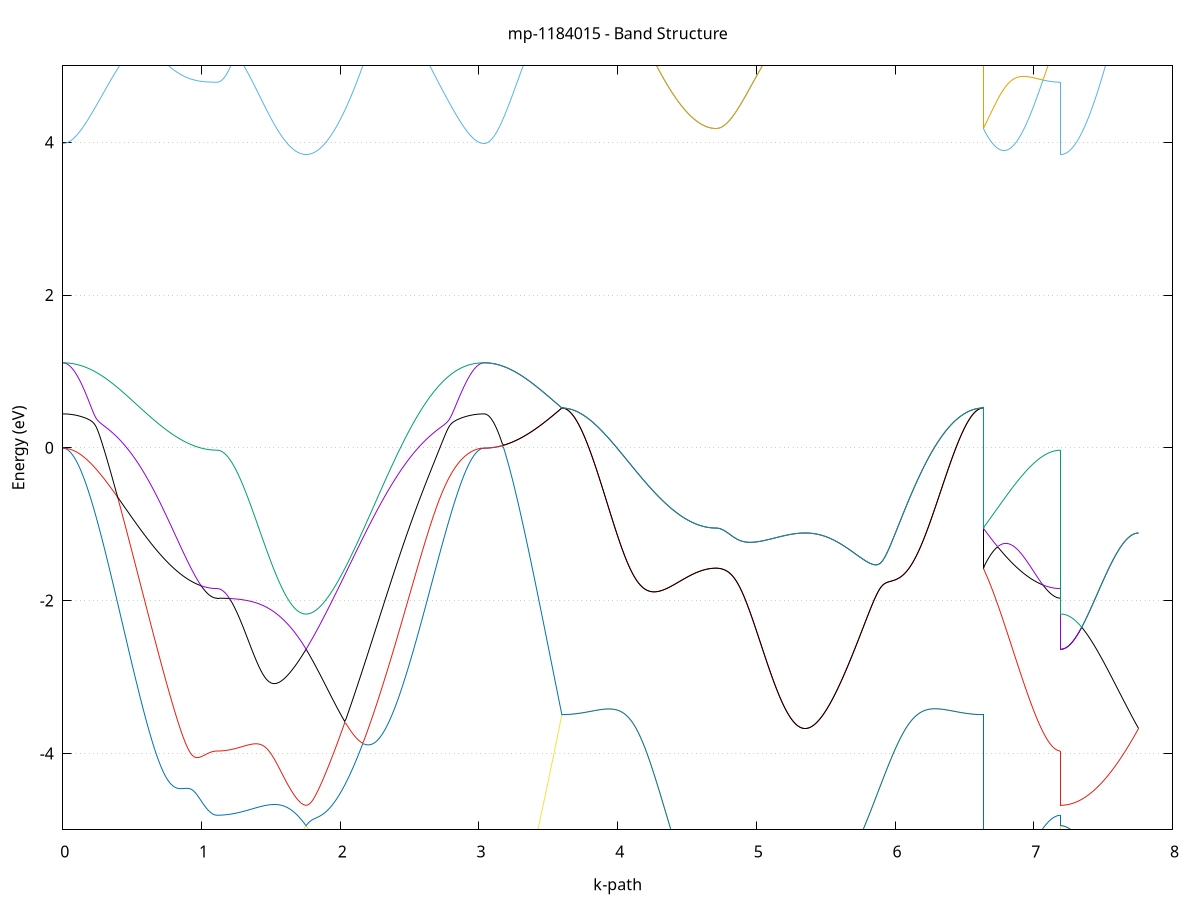 set title 'mp-1184015 - Band Structure'
set xlabel 'k-path'
set ylabel 'Energy (eV)'
set grid y
set yrange [-5:5]
set terminal png size 800,600
set output 'mp-1184015_bands_gnuplot.png'
plot '-' using 1:2 with lines notitle, '-' using 1:2 with lines notitle, '-' using 1:2 with lines notitle, '-' using 1:2 with lines notitle, '-' using 1:2 with lines notitle, '-' using 1:2 with lines notitle, '-' using 1:2 with lines notitle, '-' using 1:2 with lines notitle, '-' using 1:2 with lines notitle, '-' using 1:2 with lines notitle, '-' using 1:2 with lines notitle, '-' using 1:2 with lines notitle, '-' using 1:2 with lines notitle, '-' using 1:2 with lines notitle, '-' using 1:2 with lines notitle, '-' using 1:2 with lines notitle, '-' using 1:2 with lines notitle, '-' using 1:2 with lines notitle, '-' using 1:2 with lines notitle, '-' using 1:2 with lines notitle, '-' using 1:2 with lines notitle, '-' using 1:2 with lines notitle, '-' using 1:2 with lines notitle, '-' using 1:2 with lines notitle, '-' using 1:2 with lines notitle, '-' using 1:2 with lines notitle, '-' using 1:2 with lines notitle, '-' using 1:2 with lines notitle, '-' using 1:2 with lines notitle, '-' using 1:2 with lines notitle, '-' using 1:2 with lines notitle, '-' using 1:2 with lines notitle, '-' using 1:2 with lines notitle, '-' using 1:2 with lines notitle, '-' using 1:2 with lines notitle, '-' using 1:2 with lines notitle, '-' using 1:2 with lines notitle, '-' using 1:2 with lines notitle, '-' using 1:2 with lines notitle, '-' using 1:2 with lines notitle, '-' using 1:2 with lines notitle, '-' using 1:2 with lines notitle, '-' using 1:2 with lines notitle, '-' using 1:2 with lines notitle, '-' using 1:2 with lines notitle, '-' using 1:2 with lines notitle, '-' using 1:2 with lines notitle, '-' using 1:2 with lines notitle, '-' using 1:2 with lines notitle, '-' using 1:2 with lines notitle, '-' using 1:2 with lines notitle, '-' using 1:2 with lines notitle, '-' using 1:2 with lines notitle, '-' using 1:2 with lines notitle, '-' using 1:2 with lines notitle, '-' using 1:2 with lines notitle, '-' using 1:2 with lines notitle, '-' using 1:2 with lines notitle, '-' using 1:2 with lines notitle, '-' using 1:2 with lines notitle, '-' using 1:2 with lines notitle, '-' using 1:2 with lines notitle, '-' using 1:2 with lines notitle, '-' using 1:2 with lines notitle
0.000000 -14.356921
0.009928 -14.356921
0.019856 -14.356921
0.029784 -14.356921
0.039711 -14.357021
0.049639 -14.357021
0.059567 -14.357121
0.069495 -14.357221
0.079423 -14.357321
0.089351 -14.357521
0.099279 -14.357621
0.109206 -14.357821
0.119134 -14.358021
0.129062 -14.358221
0.138990 -14.358421
0.148918 -14.358621
0.158846 -14.358921
0.168774 -14.359221
0.178702 -14.359521
0.188629 -14.359921
0.198557 -14.360221
0.208485 -14.360621
0.218413 -14.361021
0.228341 -14.361521
0.238269 -14.362021
0.248197 -14.362521
0.258124 -14.363021
0.268052 -14.363621
0.277980 -14.364221
0.287908 -14.364821
0.297836 -14.365421
0.307764 -14.366121
0.317692 -14.366921
0.327619 -14.367621
0.337547 -14.368421
0.347475 -14.369221
0.357403 -14.370121
0.367331 -14.370921
0.377259 -14.371821
0.387187 -14.372821
0.397115 -14.373721
0.407042 -14.374721
0.416970 -14.375721
0.426898 -14.376821
0.436826 -14.377921
0.446754 -14.379021
0.456682 -14.380121
0.466610 -14.381221
0.476537 -14.382421
0.486465 -14.383621
0.496393 -14.384821
0.506321 -14.386021
0.516249 -14.387221
0.526177 -14.388421
0.536105 -14.389721
0.546032 -14.391021
0.555960 -14.392221
0.565888 -14.393521
0.575816 -14.394821
0.585744 -14.396121
0.595672 -14.397421
0.605600 -14.398721
0.615527 -14.400021
0.625455 -14.401321
0.635383 -14.402621
0.645311 -14.403921
0.655239 -14.405221
0.665167 -14.406521
0.675095 -14.407721
0.685023 -14.409021
0.694950 -14.410221
0.704878 -14.411521
0.714806 -14.412721
0.724734 -14.413921
0.734662 -14.415121
0.744590 -14.416221
0.754518 -14.417421
0.764445 -14.418521
0.774373 -14.419621
0.784301 -14.420621
0.794229 -14.421721
0.804157 -14.422721
0.814085 -14.423721
0.824013 -14.424721
0.833940 -14.425621
0.843868 -14.426521
0.853796 -14.427421
0.863724 -14.428221
0.873652 -14.429021
0.883580 -14.429821
0.893508 -14.430521
0.903435 -14.431321
0.913363 -14.431921
0.923291 -14.432621
0.933219 -14.433221
0.943147 -14.433821
0.953075 -14.434321
0.963003 -14.434821
0.972931 -14.435321
0.982858 -14.435721
0.992786 -14.436121
1.002714 -14.436521
1.012642 -14.436821
1.022570 -14.437121
1.032498 -14.437321
1.042426 -14.437621
1.052353 -14.437821
1.062281 -14.437921
1.072209 -14.438121
1.082137 -14.438221
1.092065 -14.438321
1.101993 -14.438321
1.111921 -14.438321
1.111921 -14.438321
1.121797 -14.438321
1.131673 -14.438221
1.141550 -14.438221
1.151426 -14.438021
1.161303 -14.437921
1.171179 -14.437721
1.181056 -14.437421
1.190932 -14.437121
1.200808 -14.436821
1.210685 -14.436521
1.220561 -14.436121
1.230438 -14.435721
1.240314 -14.435321
1.250191 -14.434821
1.260067 -14.434321
1.269943 -14.433821
1.279820 -14.433221
1.289696 -14.432721
1.299573 -14.432121
1.309449 -14.431521
1.319326 -14.430821
1.329202 -14.430221
1.339078 -14.429521
1.348955 -14.428821
1.358831 -14.428121
1.368708 -14.427421
1.378584 -14.426721
1.388461 -14.425921
1.398337 -14.425221
1.408213 -14.424521
1.418090 -14.423721
1.427966 -14.423021
1.437843 -14.422221
1.447719 -14.421521
1.457595 -14.420821
1.467472 -14.420021
1.477348 -14.419321
1.487225 -14.418621
1.497101 -14.417921
1.506978 -14.417221
1.516854 -14.416521
1.526730 -14.415821
1.536607 -14.415121
1.546483 -14.414521
1.556360 -14.413821
1.566236 -14.413221
1.576113 -14.412621
1.585989 -14.412021
1.595865 -14.411421
1.605742 -14.410921
1.615618 -14.410321
1.625495 -14.409821
1.635371 -14.409321
1.645248 -14.408821
1.655124 -14.408321
1.665000 -14.407921
1.674877 -14.407421
1.684753 -14.407021
1.694630 -14.406621
1.704506 -14.406221
1.714383 -14.405821
1.724259 -14.405421
1.734135 -14.405021
1.744012 -14.404721
1.753888 -14.404321
1.753888 -14.404321
1.763841 -14.404721
1.773794 -14.405021
1.783747 -14.405421
1.793700 -14.405821
1.803653 -14.406221
1.813606 -14.406621
1.823559 -14.407021
1.833512 -14.407421
1.843465 -14.407921
1.853418 -14.408321
1.863371 -14.408721
1.873324 -14.409121
1.883277 -14.409421
1.893230 -14.409821
1.903183 -14.410221
1.913136 -14.410621
1.923089 -14.410921
1.933042 -14.411221
1.942995 -14.411521
1.952948 -14.411821
1.962901 -14.412121
1.972854 -14.412421
1.982807 -14.412621
1.992760 -14.412821
2.002713 -14.413021
2.012666 -14.413121
2.022619 -14.413321
2.032572 -14.413421
2.042525 -14.413521
2.052478 -14.413521
2.062431 -14.413521
2.072384 -14.413521
2.082337 -14.413521
2.092290 -14.413421
2.102243 -14.413321
2.112196 -14.413221
2.122149 -14.413021
2.132102 -14.412821
2.142055 -14.412621
2.152008 -14.412321
2.161961 -14.412021
2.171914 -14.411721
2.181867 -14.411321
2.191820 -14.410921
2.201773 -14.410521
2.211726 -14.410121
2.221679 -14.409621
2.231632 -14.409021
2.241585 -14.408521
2.251538 -14.407921
2.261491 -14.407321
2.271444 -14.406721
2.281397 -14.406021
2.291350 -14.405321
2.301303 -14.404621
2.311256 -14.403921
2.321209 -14.403121
2.331161 -14.402321
2.341114 -14.401521
2.351067 -14.400621
2.361020 -14.399821
2.370973 -14.398921
2.380926 -14.398021
2.390879 -14.397121
2.400832 -14.396221
2.410785 -14.395221
2.420738 -14.394321
2.430691 -14.393321
2.440644 -14.392321
2.450597 -14.391321
2.460550 -14.390421
2.470503 -14.389421
2.480456 -14.388421
2.490409 -14.387321
2.500362 -14.386321
2.510315 -14.385321
2.520268 -14.384321
2.530221 -14.383321
2.540174 -14.382321
2.550127 -14.381321
2.560080 -14.380321
2.570033 -14.379421
2.579986 -14.378421
2.589939 -14.377421
2.599892 -14.376521
2.609845 -14.375621
2.619798 -14.374621
2.629751 -14.373721
2.639704 -14.372921
2.649657 -14.372021
2.659610 -14.371221
2.669563 -14.370321
2.679516 -14.369521
2.689469 -14.368821
2.699422 -14.368021
2.709375 -14.367321
2.719328 -14.366621
2.729281 -14.365921
2.739234 -14.365321
2.749187 -14.364621
2.759140 -14.364021
2.769093 -14.363521
2.779046 -14.362921
2.788999 -14.362421
2.798952 -14.361921
2.808905 -14.361521
2.818858 -14.361021
2.828811 -14.360621
2.838764 -14.360221
2.848717 -14.359921
2.858670 -14.359521
2.868623 -14.359221
2.878576 -14.358921
2.888529 -14.358621
2.898482 -14.358421
2.908435 -14.358221
2.918388 -14.358021
2.928341 -14.357821
2.938294 -14.357621
2.948247 -14.357521
2.958200 -14.357321
2.968153 -14.357221
2.978106 -14.357121
2.988059 -14.357021
2.998012 -14.357021
3.007965 -14.356921
3.017918 -14.356921
3.027871 -14.356921
3.037824 -14.356921
3.037824 -14.356921
3.047822 -14.356821
3.057820 -14.356721
3.067819 -14.356621
3.077817 -14.356421
3.087815 -14.356221
3.097814 -14.355821
3.107812 -14.355521
3.117810 -14.355121
3.127809 -14.354621
3.137807 -14.354121
3.147805 -14.353521
3.157804 -14.352821
3.167802 -14.352221
3.177800 -14.351421
3.187799 -14.350621
3.197797 -14.349821
3.207795 -14.348921
3.217794 -14.347921
3.227792 -14.346921
3.237790 -14.345821
3.247789 -14.344721
3.257787 -14.343621
3.267785 -14.342421
3.277784 -14.341121
3.287782 -14.339821
3.297780 -14.338521
3.307779 -14.337121
3.317777 -14.335621
3.327775 -14.334121
3.337774 -14.332621
3.347772 -14.331021
3.357770 -14.329421
3.367769 -14.327821
3.377767 -14.326121
3.387765 -14.324321
3.397764 -14.322521
3.407762 -14.320721
3.417760 -14.318921
3.427759 -14.317021
3.437757 -14.315021
3.447755 -14.313121
3.457754 -14.311121
3.467752 -14.309021
3.477750 -14.307021
3.487749 -14.304921
3.497747 -14.302721
3.507745 -14.300621
3.517744 -14.298421
3.527742 -14.296221
3.537740 -14.294021
3.547739 -14.291721
3.557737 -14.289421
3.567735 -14.287121
3.577734 -14.284721
3.587732 -14.282421
3.597730 -14.280021
3.597730 -14.280021
3.607658 -14.280021
3.617586 -14.280121
3.627514 -14.280221
3.637442 -14.280421
3.647370 -14.280621
3.657297 -14.280921
3.667225 -14.281221
3.677153 -14.281621
3.687081 -14.282021
3.697009 -14.282521
3.706937 -14.283021
3.716865 -14.283621
3.726792 -14.284221
3.736720 -14.284921
3.746648 -14.285721
3.756576 -14.286421
3.766504 -14.287321
3.776432 -14.288221
3.786360 -14.289121
3.796287 -14.290121
3.806215 -14.291121
3.816143 -14.292221
3.826071 -14.293321
3.835999 -14.294521
3.845927 -14.295821
3.855855 -14.297021
3.865783 -14.298421
3.875710 -14.299721
3.885638 -14.301121
3.895566 -14.302621
3.905494 -14.304121
3.915422 -14.305621
3.925350 -14.307221
3.935278 -14.308821
3.945205 -14.310521
3.955133 -14.312221
3.965061 -14.313921
3.974989 -14.315621
3.984917 -14.317421
3.994845 -14.319221
4.004773 -14.321121
4.014700 -14.322921
4.024628 -14.324821
4.034556 -14.326721
4.044484 -14.328621
4.054412 -14.330621
4.064340 -14.332521
4.074268 -14.334521
4.084196 -14.336521
4.094123 -14.338521
4.104051 -14.340521
4.113979 -14.342521
4.123907 -14.344521
4.133835 -14.346621
4.143763 -14.348621
4.153691 -14.350621
4.163618 -14.352621
4.173546 -14.354721
4.183474 -14.356721
4.193402 -14.358721
4.203330 -14.360721
4.213258 -14.362721
4.223186 -14.364721
4.233113 -14.366621
4.243041 -14.368621
4.252969 -14.370521
4.262897 -14.372421
4.272825 -14.374321
4.282753 -14.376221
4.292681 -14.378021
4.302608 -14.379921
4.312536 -14.381721
4.322464 -14.383521
4.332392 -14.385221
4.342320 -14.386921
4.352248 -14.388621
4.362176 -14.390321
4.372104 -14.391921
4.382031 -14.393521
4.391959 -14.395021
4.401887 -14.396521
4.411815 -14.398021
4.421743 -14.399521
4.431671 -14.400921
4.441599 -14.402221
4.451526 -14.403621
4.461454 -14.404821
4.471382 -14.406121
4.481310 -14.407321
4.491238 -14.408421
4.501166 -14.409521
4.511094 -14.410621
4.521021 -14.411621
4.530949 -14.412521
4.540877 -14.413421
4.550805 -14.414321
4.560733 -14.415121
4.570661 -14.415921
4.580589 -14.416621
4.590516 -14.417321
4.600444 -14.417921
4.610372 -14.418421
4.620300 -14.418921
4.630228 -14.419421
4.640156 -14.419821
4.650084 -14.420121
4.660012 -14.420421
4.669939 -14.420721
4.679867 -14.420921
4.689795 -14.421021
4.699723 -14.421121
4.709651 -14.421121
4.709651 -14.421121
4.719527 -14.421121
4.729404 -14.421021
4.739280 -14.421021
4.749157 -14.420821
4.759033 -14.420721
4.768909 -14.420521
4.778786 -14.420321
4.788662 -14.420121
4.798539 -14.419821
4.808415 -14.419521
4.818292 -14.419221
4.828168 -14.418821
4.838044 -14.418421
4.847921 -14.418021
4.857797 -14.417621
4.867674 -14.417221
4.877550 -14.416721
4.887426 -14.416221
4.897303 -14.415721
4.907179 -14.415221
4.917056 -14.414721
4.926932 -14.414121
4.936809 -14.413621
4.946685 -14.413021
4.956561 -14.412421
4.966438 -14.411921
4.976314 -14.411321
4.986191 -14.410721
4.996067 -14.410121
5.005944 -14.409621
5.015820 -14.409021
5.025696 -14.408421
5.035573 -14.407921
5.045449 -14.407321
5.055326 -14.406821
5.065202 -14.406221
5.075079 -14.405721
5.084955 -14.405221
5.094831 -14.404721
5.104708 -14.404221
5.114584 -14.403821
5.124461 -14.403421
5.134337 -14.402921
5.144214 -14.402521
5.154090 -14.402221
5.163966 -14.401821
5.173843 -14.401521
5.183719 -14.401221
5.193596 -14.400921
5.203472 -14.400621
5.213349 -14.400421
5.223225 -14.400221
5.233101 -14.399921
5.242978 -14.399821
5.252854 -14.399621
5.262731 -14.399521
5.272607 -14.399321
5.282484 -14.399221
5.292360 -14.399221
5.302236 -14.399121
5.312113 -14.399021
5.321989 -14.399021
5.331866 -14.399021
5.341742 -14.399021
5.351618 -14.398921
5.351618 -14.398921
5.361571 -14.399021
5.371524 -14.399021
5.381477 -14.399021
5.391430 -14.399021
5.401383 -14.399021
5.411336 -14.399121
5.421289 -14.399121
5.431242 -14.399121
5.441195 -14.399121
5.451148 -14.399121
5.461101 -14.399221
5.471054 -14.399221
5.481007 -14.399221
5.490960 -14.399121
5.500913 -14.399121
5.510866 -14.399121
5.520819 -14.399021
5.530772 -14.398921
5.540725 -14.398821
5.550678 -14.398721
5.560631 -14.398521
5.570584 -14.398421
5.580537 -14.398221
5.590490 -14.398021
5.600443 -14.397721
5.610396 -14.397521
5.620349 -14.397221
5.630302 -14.396821
5.640255 -14.396521
5.650208 -14.396121
5.660161 -14.395621
5.670114 -14.395221
5.680067 -14.394721
5.690020 -14.394221
5.699973 -14.393621
5.709926 -14.393021
5.719879 -14.392421
5.729832 -14.391721
5.739785 -14.391021
5.749738 -14.390221
5.759691 -14.389521
5.769644 -14.388621
5.779597 -14.387821
5.789550 -14.386921
5.799503 -14.385921
5.809456 -14.385021
5.819409 -14.384021
5.829362 -14.382921
5.839315 -14.381821
5.849268 -14.380721
5.859221 -14.379621
5.869174 -14.378421
5.879127 -14.377121
5.889080 -14.375921
5.899033 -14.374621
5.908986 -14.373221
5.918939 -14.371921
5.928892 -14.370521
5.938845 -14.369121
5.948798 -14.367621
5.958751 -14.366121
5.968704 -14.364621
5.978657 -14.363121
5.988610 -14.361521
5.998563 -14.359921
6.008516 -14.358321
6.018469 -14.356721
6.028422 -14.355021
6.038375 -14.353321
6.048328 -14.351621
6.058281 -14.349921
6.068234 -14.348221
6.078187 -14.346521
6.088140 -14.344721
6.098093 -14.342921
6.108046 -14.341221
6.117998 -14.339421
6.127951 -14.337621
6.137904 -14.335821
6.147857 -14.334121
6.157810 -14.332321
6.167763 -14.330521
6.177716 -14.328721
6.187669 -14.326921
6.197622 -14.325221
6.207575 -14.323421
6.217528 -14.321721
6.227481 -14.319921
6.237434 -14.318221
6.247387 -14.316521
6.257340 -14.314921
6.267293 -14.313221
6.277246 -14.311621
6.287199 -14.310021
6.297152 -14.308421
6.307105 -14.306821
6.317058 -14.305321
6.327011 -14.303821
6.336964 -14.302421
6.346917 -14.301021
6.356870 -14.299621
6.366823 -14.298321
6.376776 -14.297021
6.386729 -14.295721
6.396682 -14.294521
6.406635 -14.293321
6.416588 -14.292221
6.426541 -14.291121
6.436494 -14.290121
6.446447 -14.289121
6.456400 -14.288221
6.466353 -14.287321
6.476306 -14.286521
6.486259 -14.285721
6.496212 -14.284921
6.506165 -14.284321
6.516118 -14.283621
6.526071 -14.283121
6.536024 -14.282521
6.545977 -14.282021
6.555930 -14.281621
6.565883 -14.281221
6.575836 -14.280921
6.585789 -14.280621
6.595742 -14.280421
6.605695 -14.280221
6.615648 -14.280121
6.625601 -14.280021
6.635554 -14.280021
6.635554 -14.421121
6.645552 -14.421421
6.655550 -14.421621
6.665549 -14.421921
6.675547 -14.422221
6.685545 -14.422521
6.695544 -14.422821
6.705542 -14.423221
6.715540 -14.423521
6.725539 -14.423821
6.735537 -14.424221
6.745535 -14.424621
6.755534 -14.424921
6.765532 -14.425321
6.775530 -14.425721
6.785529 -14.426121
6.795527 -14.426521
6.805525 -14.426921
6.815524 -14.427321
6.825522 -14.427821
6.835520 -14.428221
6.845519 -14.428621
6.855517 -14.429021
6.865515 -14.429421
6.875514 -14.429921
6.885512 -14.430321
6.895510 -14.430721
6.905509 -14.431121
6.915507 -14.431521
6.925505 -14.431921
6.935504 -14.432321
6.945502 -14.432721
6.955500 -14.433121
6.965499 -14.433521
6.975497 -14.433921
6.985495 -14.434221
6.995494 -14.434621
7.005492 -14.434921
7.015490 -14.435321
7.025489 -14.435621
7.035487 -14.435921
7.045485 -14.436221
7.055484 -14.436421
7.065482 -14.436721
7.075480 -14.436921
7.085479 -14.437121
7.095477 -14.437321
7.105475 -14.437521
7.115474 -14.437721
7.125472 -14.437821
7.135470 -14.438021
7.145469 -14.438121
7.155467 -14.438221
7.165465 -14.438221
7.175464 -14.438321
7.185462 -14.438321
7.195460 -14.438321
7.195460 -14.404321
7.205459 -14.404321
7.215457 -14.404321
7.225455 -14.404321
7.235454 -14.404221
7.245452 -14.404221
7.255450 -14.404221
7.265449 -14.404121
7.275447 -14.404021
7.285445 -14.404021
7.295444 -14.403921
7.305442 -14.403821
7.315440 -14.403721
7.325439 -14.403621
7.335437 -14.403521
7.345435 -14.403421
7.355434 -14.403321
7.365432 -14.403221
7.375430 -14.403121
7.385429 -14.402921
7.395427 -14.402821
7.405425 -14.402721
7.415424 -14.402521
7.425422 -14.402421
7.435420 -14.402221
7.445419 -14.402121
7.455417 -14.402021
7.465415 -14.401821
7.475414 -14.401721
7.485412 -14.401521
7.495410 -14.401321
7.505409 -14.401221
7.515407 -14.401121
7.525405 -14.400921
7.535404 -14.400821
7.545402 -14.400621
7.555400 -14.400521
7.565399 -14.400321
7.575397 -14.400221
7.585395 -14.400121
7.595394 -14.400021
7.605392 -14.399921
7.615390 -14.399721
7.625389 -14.399621
7.635387 -14.399521
7.645385 -14.399421
7.655384 -14.399421
7.665382 -14.399321
7.675380 -14.399221
7.685379 -14.399221
7.695377 -14.399121
7.705375 -14.399121
7.715374 -14.399021
7.725372 -14.399021
7.735370 -14.399021
7.745369 -14.399021
7.755367 -14.398921
e
0.000000 -14.165621
0.009928 -14.165621
0.019856 -14.165721
0.029784 -14.165921
0.039711 -14.166221
0.049639 -14.166621
0.059567 -14.167221
0.069495 -14.167821
0.079423 -14.168721
0.089351 -14.169721
0.099279 -14.170921
0.109206 -14.172321
0.119134 -14.174021
0.129062 -14.175821
0.138990 -14.177921
0.148918 -14.180121
0.158846 -14.182621
0.168774 -14.185121
0.178702 -14.187921
0.188629 -14.190721
0.198557 -14.193721
0.208485 -14.196721
0.218413 -14.199921
0.228341 -14.203121
0.238269 -14.206421
0.248197 -14.209721
0.258124 -14.213121
0.268052 -14.216621
0.277980 -14.220021
0.287908 -14.223521
0.297836 -14.227021
0.307764 -14.230621
0.317692 -14.234121
0.327619 -14.237721
0.337547 -14.241221
0.347475 -14.244821
0.357403 -14.248421
0.367331 -14.251921
0.377259 -14.255521
0.387187 -14.259021
0.397115 -14.262521
0.407042 -14.266021
0.416970 -14.269521
0.426898 -14.273021
0.436826 -14.276421
0.446754 -14.279921
0.456682 -14.283321
0.466610 -14.286721
0.476537 -14.290121
0.486465 -14.293421
0.496393 -14.296721
0.506321 -14.300021
0.516249 -14.303321
0.526177 -14.306521
0.536105 -14.309721
0.546032 -14.312921
0.555960 -14.316021
0.565888 -14.319121
0.575816 -14.322221
0.585744 -14.325221
0.595672 -14.328221
0.605600 -14.331221
0.615527 -14.334121
0.625455 -14.337021
0.635383 -14.339921
0.645311 -14.342721
0.655239 -14.345521
0.665167 -14.348221
0.675095 -14.350921
0.685023 -14.353621
0.694950 -14.356221
0.704878 -14.358821
0.714806 -14.361321
0.724734 -14.363821
0.734662 -14.366221
0.744590 -14.368621
0.754518 -14.370921
0.764445 -14.373221
0.774373 -14.375521
0.784301 -14.377721
0.794229 -14.379821
0.804157 -14.381921
0.814085 -14.384021
0.824013 -14.385921
0.833940 -14.387921
0.843868 -14.389821
0.853796 -14.391621
0.863724 -14.393321
0.873652 -14.395121
0.883580 -14.396721
0.893508 -14.398321
0.903435 -14.399821
0.913363 -14.401321
0.923291 -14.402721
0.933219 -14.404121
0.943147 -14.405321
0.953075 -14.406621
0.963003 -14.407721
0.972931 -14.408821
0.982858 -14.409821
0.992786 -14.410721
1.002714 -14.411621
1.012642 -14.412421
1.022570 -14.413221
1.032498 -14.413821
1.042426 -14.414421
1.052353 -14.414921
1.062281 -14.415321
1.072209 -14.415721
1.082137 -14.416021
1.092065 -14.416221
1.101993 -14.416321
1.111921 -14.416321
1.111921 -14.416321
1.121797 -14.416321
1.131673 -14.416321
1.141550 -14.416221
1.151426 -14.416121
1.161303 -14.415921
1.171179 -14.415821
1.181056 -14.415621
1.190932 -14.415421
1.200808 -14.415121
1.210685 -14.414821
1.220561 -14.414621
1.230438 -14.414221
1.240314 -14.413921
1.250191 -14.413521
1.260067 -14.413121
1.269943 -14.412721
1.279820 -14.412321
1.289696 -14.411921
1.299573 -14.411521
1.309449 -14.411021
1.319326 -14.410521
1.329202 -14.410121
1.339078 -14.409621
1.348955 -14.409121
1.358831 -14.408621
1.368708 -14.408221
1.378584 -14.407721
1.388461 -14.407221
1.398337 -14.406821
1.408213 -14.406321
1.418090 -14.405821
1.427966 -14.405421
1.437843 -14.405021
1.447719 -14.404621
1.457595 -14.404221
1.467472 -14.403821
1.477348 -14.403521
1.487225 -14.403221
1.497101 -14.402821
1.506978 -14.402621
1.516854 -14.402321
1.526730 -14.402121
1.536607 -14.401921
1.546483 -14.401721
1.556360 -14.401621
1.566236 -14.401421
1.576113 -14.401321
1.585989 -14.401321
1.595865 -14.401321
1.605742 -14.401321
1.615618 -14.401321
1.625495 -14.401321
1.635371 -14.401421
1.645248 -14.401521
1.655124 -14.401721
1.665000 -14.401821
1.674877 -14.402021
1.684753 -14.402221
1.694630 -14.402521
1.704506 -14.402721
1.714383 -14.403021
1.724259 -14.403321
1.734135 -14.403621
1.744012 -14.404021
1.753888 -14.404321
1.753888 -14.404321
1.763841 -14.403921
1.773794 -14.403621
1.783747 -14.403321
1.793700 -14.402921
1.803653 -14.402621
1.813606 -14.402221
1.823559 -14.401921
1.833512 -14.401521
1.843465 -14.401221
1.853418 -14.400821
1.863371 -14.400421
1.873324 -14.400021
1.883277 -14.399621
1.893230 -14.399221
1.903183 -14.398821
1.913136 -14.398321
1.923089 -14.397921
1.933042 -14.397421
1.942995 -14.396921
1.952948 -14.396321
1.962901 -14.395821
1.972854 -14.395221
1.982807 -14.394621
1.992760 -14.393921
2.002713 -14.393321
2.012666 -14.392621
2.022619 -14.391821
2.032572 -14.391121
2.042525 -14.390321
2.052478 -14.389421
2.062431 -14.388521
2.072384 -14.387621
2.082337 -14.386721
2.092290 -14.385721
2.102243 -14.384621
2.112196 -14.383621
2.122149 -14.382421
2.132102 -14.381321
2.142055 -14.380121
2.152008 -14.378821
2.161961 -14.377521
2.171914 -14.376221
2.181867 -14.374821
2.191820 -14.373421
2.201773 -14.371921
2.211726 -14.370421
2.221679 -14.368821
2.231632 -14.367221
2.241585 -14.365521
2.251538 -14.363821
2.261491 -14.362121
2.271444 -14.360221
2.281397 -14.358421
2.291350 -14.356521
2.301303 -14.354521
2.311256 -14.352521
2.321209 -14.350521
2.331161 -14.348421
2.341114 -14.346221
2.351067 -14.344021
2.361020 -14.341821
2.370973 -14.339521
2.380926 -14.337221
2.390879 -14.334821
2.400832 -14.332421
2.410785 -14.329921
2.420738 -14.327421
2.430691 -14.324821
2.440644 -14.322221
2.450597 -14.319521
2.460550 -14.316821
2.470503 -14.314121
2.480456 -14.311321
2.490409 -14.308521
2.500362 -14.305621
2.510315 -14.302721
2.520268 -14.299721
2.530221 -14.296721
2.540174 -14.293721
2.550127 -14.290621
2.560080 -14.287521
2.570033 -14.284421
2.579986 -14.281221
2.589939 -14.278021
2.599892 -14.274721
2.609845 -14.271521
2.619798 -14.268221
2.629751 -14.264821
2.639704 -14.261521
2.649657 -14.258121
2.659610 -14.254721
2.669563 -14.251221
2.679516 -14.247821
2.689469 -14.244321
2.699422 -14.240921
2.709375 -14.237421
2.719328 -14.233921
2.729281 -14.230421
2.739234 -14.227021
2.749187 -14.223521
2.759140 -14.220021
2.769093 -14.216621
2.779046 -14.213221
2.788999 -14.209821
2.798952 -14.206521
2.808905 -14.203221
2.818858 -14.200021
2.828811 -14.196921
2.838764 -14.193821
2.848717 -14.190821
2.858670 -14.188021
2.868623 -14.185321
2.878576 -14.182721
2.888529 -14.180221
2.898482 -14.178021
2.908435 -14.175921
2.918388 -14.174021
2.928341 -14.172421
2.938294 -14.171021
2.948247 -14.169721
2.958200 -14.168721
2.968153 -14.167921
2.978106 -14.167221
2.988059 -14.166621
2.998012 -14.166221
3.007965 -14.165921
3.017918 -14.165721
3.027871 -14.165621
3.037824 -14.165621
3.037824 -14.165621
3.047822 -14.165721
3.057820 -14.165921
3.067819 -14.166221
3.077817 -14.166721
3.087815 -14.167421
3.097814 -14.168221
3.107812 -14.169121
3.117810 -14.170121
3.127809 -14.171321
3.137807 -14.172521
3.147805 -14.173921
3.157804 -14.175421
3.167802 -14.177021
3.177800 -14.178721
3.187799 -14.180521
3.197797 -14.182321
3.207795 -14.184321
3.217794 -14.186321
3.227792 -14.188421
3.237790 -14.190521
3.247789 -14.192721
3.257787 -14.194921
3.267785 -14.197221
3.277784 -14.199621
3.287782 -14.201921
3.297780 -14.204321
3.307779 -14.206821
3.317777 -14.209221
3.327775 -14.211721
3.337774 -14.214221
3.347772 -14.216721
3.357770 -14.219321
3.367769 -14.221821
3.377767 -14.224421
3.387765 -14.226921
3.397764 -14.229521
3.407762 -14.232121
3.417760 -14.234721
3.427759 -14.237321
3.437757 -14.239821
3.447755 -14.242421
3.457754 -14.245021
3.467752 -14.247621
3.477750 -14.250121
3.487749 -14.252721
3.497747 -14.255221
3.507745 -14.257821
3.517744 -14.260321
3.527742 -14.262821
3.537740 -14.265321
3.547739 -14.267821
3.557737 -14.270321
3.567735 -14.272721
3.577734 -14.275221
3.587732 -14.277621
3.597730 -14.280021
3.597730 -14.280021
3.607658 -14.280021
3.617586 -14.280121
3.627514 -14.280221
3.637442 -14.280421
3.647370 -14.280621
3.657297 -14.280921
3.667225 -14.281221
3.677153 -14.281621
3.687081 -14.282021
3.697009 -14.282521
3.706937 -14.283021
3.716865 -14.283621
3.726792 -14.284221
3.736720 -14.284921
3.746648 -14.285621
3.756576 -14.286421
3.766504 -14.287321
3.776432 -14.288121
3.786360 -14.289121
3.796287 -14.290121
3.806215 -14.291121
3.816143 -14.292221
3.826071 -14.293321
3.835999 -14.294521
3.845927 -14.295721
3.855855 -14.297021
3.865783 -14.298321
3.875710 -14.299721
3.885638 -14.301121
3.895566 -14.302621
3.905494 -14.304121
3.915422 -14.305621
3.925350 -14.307221
3.935278 -14.308821
3.945205 -14.310521
3.955133 -14.312121
3.965061 -14.313921
3.974989 -14.315621
3.984917 -14.317421
3.994845 -14.319221
4.004773 -14.321021
4.014700 -14.322921
4.024628 -14.324821
4.034556 -14.326721
4.044484 -14.328621
4.054412 -14.330621
4.064340 -14.332521
4.074268 -14.334521
4.084196 -14.336521
4.094123 -14.338521
4.104051 -14.340521
4.113979 -14.342521
4.123907 -14.344521
4.133835 -14.346621
4.143763 -14.348621
4.153691 -14.350621
4.163618 -14.352621
4.173546 -14.354721
4.183474 -14.356721
4.193402 -14.358721
4.203330 -14.360721
4.213258 -14.362721
4.223186 -14.364621
4.233113 -14.366621
4.243041 -14.368621
4.252969 -14.370521
4.262897 -14.372421
4.272825 -14.374321
4.282753 -14.376221
4.292681 -14.378021
4.302608 -14.379921
4.312536 -14.381721
4.322464 -14.383421
4.332392 -14.385221
4.342320 -14.386921
4.352248 -14.388621
4.362176 -14.390321
4.372104 -14.391921
4.382031 -14.393521
4.391959 -14.395021
4.401887 -14.396521
4.411815 -14.398021
4.421743 -14.399521
4.431671 -14.400921
4.441599 -14.402221
4.451526 -14.403521
4.461454 -14.404821
4.471382 -14.406121
4.481310 -14.407321
4.491238 -14.408421
4.501166 -14.409521
4.511094 -14.410621
4.521021 -14.411621
4.530949 -14.412521
4.540877 -14.413421
4.550805 -14.414321
4.560733 -14.415121
4.570661 -14.415921
4.580589 -14.416621
4.590516 -14.417221
4.600444 -14.417921
4.610372 -14.418421
4.620300 -14.418921
4.630228 -14.419421
4.640156 -14.419821
4.650084 -14.420121
4.660012 -14.420421
4.669939 -14.420721
4.679867 -14.420921
4.689795 -14.421021
4.699723 -14.421121
4.709651 -14.421121
4.709651 -14.421121
4.719527 -14.421121
4.729404 -14.421021
4.739280 -14.420921
4.749157 -14.420821
4.759033 -14.420721
4.768909 -14.420521
4.778786 -14.420321
4.788662 -14.420121
4.798539 -14.419821
4.808415 -14.419521
4.818292 -14.419221
4.828168 -14.418821
4.838044 -14.418421
4.847921 -14.418021
4.857797 -14.417621
4.867674 -14.417221
4.877550 -14.416721
4.887426 -14.416221
4.897303 -14.415721
4.907179 -14.415221
4.917056 -14.414721
4.926932 -14.414121
4.936809 -14.413621
4.946685 -14.413021
4.956561 -14.412421
4.966438 -14.411921
4.976314 -14.411321
4.986191 -14.410721
4.996067 -14.410121
5.005944 -14.409521
5.015820 -14.409021
5.025696 -14.408421
5.035573 -14.407821
5.045449 -14.407321
5.055326 -14.406721
5.065202 -14.406221
5.075079 -14.405721
5.084955 -14.405221
5.094831 -14.404721
5.104708 -14.404221
5.114584 -14.403821
5.124461 -14.403321
5.134337 -14.402921
5.144214 -14.402521
5.154090 -14.402221
5.163966 -14.401821
5.173843 -14.401521
5.183719 -14.401221
5.193596 -14.400921
5.203472 -14.400621
5.213349 -14.400421
5.223225 -14.400121
5.233101 -14.399921
5.242978 -14.399821
5.252854 -14.399621
5.262731 -14.399521
5.272607 -14.399321
5.282484 -14.399221
5.292360 -14.399121
5.302236 -14.399121
5.312113 -14.399021
5.321989 -14.399021
5.331866 -14.399021
5.341742 -14.398921
5.351618 -14.398921
5.351618 -14.398921
5.361571 -14.398921
5.371524 -14.399021
5.381477 -14.399021
5.391430 -14.399021
5.401383 -14.399021
5.411336 -14.399021
5.421289 -14.399121
5.431242 -14.399121
5.441195 -14.399121
5.451148 -14.399121
5.461101 -14.399121
5.471054 -14.399121
5.481007 -14.399121
5.490960 -14.399121
5.500913 -14.399121
5.510866 -14.399021
5.520819 -14.399021
5.530772 -14.398921
5.540725 -14.398821
5.550678 -14.398721
5.560631 -14.398521
5.570584 -14.398421
5.580537 -14.398221
5.590490 -14.398021
5.600443 -14.397721
5.610396 -14.397421
5.620349 -14.397121
5.630302 -14.396821
5.640255 -14.396421
5.650208 -14.396121
5.660161 -14.395621
5.670114 -14.395221
5.680067 -14.394721
5.690020 -14.394221
5.699973 -14.393621
5.709926 -14.393021
5.719879 -14.392421
5.729832 -14.391721
5.739785 -14.391021
5.749738 -14.390221
5.759691 -14.389421
5.769644 -14.388621
5.779597 -14.387821
5.789550 -14.386921
5.799503 -14.385921
5.809456 -14.385021
5.819409 -14.383921
5.829362 -14.382921
5.839315 -14.381821
5.849268 -14.380721
5.859221 -14.379521
5.869174 -14.378321
5.879127 -14.377121
5.889080 -14.375921
5.899033 -14.374621
5.908986 -14.373221
5.918939 -14.371921
5.928892 -14.370521
5.938845 -14.369021
5.948798 -14.367621
5.958751 -14.366121
5.968704 -14.364621
5.978657 -14.363121
5.988610 -14.361521
5.998563 -14.359921
6.008516 -14.358321
6.018469 -14.356621
6.028422 -14.355021
6.038375 -14.353321
6.048328 -14.351621
6.058281 -14.349921
6.068234 -14.348221
6.078187 -14.346421
6.088140 -14.344721
6.098093 -14.342921
6.108046 -14.341221
6.117998 -14.339421
6.127951 -14.337621
6.137904 -14.335821
6.147857 -14.334021
6.157810 -14.332321
6.167763 -14.330521
6.177716 -14.328721
6.187669 -14.326921
6.197622 -14.325221
6.207575 -14.323421
6.217528 -14.321721
6.227481 -14.319921
6.237434 -14.318221
6.247387 -14.316521
6.257340 -14.314821
6.267293 -14.313221
6.277246 -14.311621
6.287199 -14.310021
6.297152 -14.308421
6.307105 -14.306821
6.317058 -14.305321
6.327011 -14.303821
6.336964 -14.302421
6.346917 -14.301021
6.356870 -14.299621
6.366823 -14.298221
6.376776 -14.296921
6.386729 -14.295721
6.396682 -14.294521
6.406635 -14.293321
6.416588 -14.292221
6.426541 -14.291121
6.436494 -14.290121
6.446447 -14.289121
6.456400 -14.288221
6.466353 -14.287321
6.476306 -14.286421
6.486259 -14.285721
6.496212 -14.284921
6.506165 -14.284221
6.516118 -14.283621
6.526071 -14.283021
6.536024 -14.282521
6.545977 -14.282021
6.555930 -14.281621
6.565883 -14.281221
6.575836 -14.280921
6.585789 -14.280621
6.595742 -14.280421
6.605695 -14.280221
6.615648 -14.280121
6.625601 -14.280021
6.635554 -14.280021
6.635554 -14.421121
6.645552 -14.420921
6.655550 -14.420621
6.665549 -14.420421
6.675547 -14.420221
6.685545 -14.420021
6.695544 -14.419821
6.705542 -14.419621
6.715540 -14.419421
6.725539 -14.419221
6.735537 -14.419121
6.745535 -14.418921
6.755534 -14.418821
6.765532 -14.418721
6.775530 -14.418521
6.785529 -14.418421
6.795527 -14.418321
6.805525 -14.418221
6.815524 -14.418121
6.825522 -14.418021
6.835520 -14.417921
6.845519 -14.417821
6.855517 -14.417721
6.865515 -14.417721
6.875514 -14.417621
6.885512 -14.417521
6.895510 -14.417521
6.905509 -14.417421
6.915507 -14.417321
6.925505 -14.417321
6.935504 -14.417221
6.945502 -14.417121
6.955500 -14.417121
6.965499 -14.417021
6.975497 -14.417021
6.985495 -14.416921
6.995494 -14.416921
7.005492 -14.416821
7.015490 -14.416821
7.025489 -14.416721
7.035487 -14.416721
7.045485 -14.416721
7.055484 -14.416621
7.065482 -14.416621
7.075480 -14.416521
7.085479 -14.416521
7.095477 -14.416521
7.105475 -14.416421
7.115474 -14.416421
7.125472 -14.416421
7.135470 -14.416421
7.145469 -14.416421
7.155467 -14.416321
7.165465 -14.416321
7.175464 -14.416321
7.185462 -14.416321
7.195460 -14.416321
7.195460 -14.404321
7.205459 -14.404321
7.215457 -14.404321
7.225455 -14.404321
7.235454 -14.404221
7.245452 -14.404221
7.255450 -14.404221
7.265449 -14.404121
7.275447 -14.404021
7.285445 -14.404021
7.295444 -14.403921
7.305442 -14.403821
7.315440 -14.403721
7.325439 -14.403621
7.335437 -14.403521
7.345435 -14.403421
7.355434 -14.403321
7.365432 -14.403221
7.375430 -14.403121
7.385429 -14.402921
7.395427 -14.402821
7.405425 -14.402721
7.415424 -14.402521
7.425422 -14.402421
7.435420 -14.402221
7.445419 -14.402121
7.455417 -14.401921
7.465415 -14.401821
7.475414 -14.401621
7.485412 -14.401521
7.495410 -14.401321
7.505409 -14.401221
7.515407 -14.401021
7.525405 -14.400921
7.535404 -14.400821
7.545402 -14.400621
7.555400 -14.400521
7.565399 -14.400321
7.575397 -14.400221
7.585395 -14.400121
7.595394 -14.400021
7.605392 -14.399821
7.615390 -14.399721
7.625389 -14.399621
7.635387 -14.399521
7.645385 -14.399421
7.655384 -14.399421
7.665382 -14.399321
7.675380 -14.399221
7.685379 -14.399121
7.695377 -14.399121
7.705375 -14.399021
7.715374 -14.399021
7.725372 -14.399021
7.735370 -14.399021
7.745369 -14.398921
7.755367 -14.398921
e
0.000000 -14.141921
0.009928 -14.142021
0.019856 -14.142221
0.029784 -14.142521
0.039711 -14.142821
0.049639 -14.143321
0.059567 -14.143821
0.069495 -14.144321
0.079423 -14.144821
0.089351 -14.145321
0.099279 -14.145721
0.109206 -14.146021
0.119134 -14.146221
0.129062 -14.146421
0.138990 -14.146421
0.148918 -14.146421
0.158846 -14.146221
0.168774 -14.146021
0.178702 -14.145721
0.188629 -14.145321
0.198557 -14.144821
0.208485 -14.144321
0.218413 -14.143821
0.228341 -14.143221
0.238269 -14.142521
0.248197 -14.141821
0.258124 -14.141121
0.268052 -14.140421
0.277980 -14.139621
0.287908 -14.138821
0.297836 -14.137921
0.307764 -14.137121
0.317692 -14.136221
0.327619 -14.135321
0.337547 -14.134421
0.347475 -14.133521
0.357403 -14.132621
0.367331 -14.131621
0.377259 -14.130721
0.387187 -14.129721
0.397115 -14.128721
0.407042 -14.127721
0.416970 -14.126821
0.426898 -14.125821
0.436826 -14.124821
0.446754 -14.123821
0.456682 -14.122821
0.466610 -14.121821
0.476537 -14.120821
0.486465 -14.119921
0.496393 -14.118921
0.506321 -14.117921
0.516249 -14.117021
0.526177 -14.116021
0.536105 -14.115121
0.546032 -14.114221
0.555960 -14.113321
0.565888 -14.112421
0.575816 -14.111521
0.585744 -14.110721
0.595672 -14.109921
0.605600 -14.109021
0.615527 -14.108321
0.625455 -14.107521
0.635383 -14.106821
0.645311 -14.106121
0.655239 -14.105421
0.665167 -14.104821
0.675095 -14.104221
0.685023 -14.103621
0.694950 -14.103021
0.704878 -14.102521
0.714806 -14.102021
0.724734 -14.101621
0.734662 -14.101221
0.744590 -14.100821
0.754518 -14.100421
0.764445 -14.100121
0.774373 -14.099821
0.784301 -14.099621
0.794229 -14.099421
0.804157 -14.099221
0.814085 -14.099021
0.824013 -14.098921
0.833940 -14.098721
0.843868 -14.098721
0.853796 -14.098621
0.863724 -14.098521
0.873652 -14.098521
0.883580 -14.098521
0.893508 -14.098521
0.903435 -14.098521
0.913363 -14.098521
0.923291 -14.098621
0.933219 -14.098621
0.943147 -14.098721
0.953075 -14.098721
0.963003 -14.098821
0.972931 -14.098921
0.982858 -14.098921
0.992786 -14.099021
1.002714 -14.099121
1.012642 -14.099121
1.022570 -14.099221
1.032498 -14.099321
1.042426 -14.099321
1.052353 -14.099421
1.062281 -14.099421
1.072209 -14.099421
1.082137 -14.099521
1.092065 -14.099521
1.101993 -14.099521
1.111921 -14.099521
1.111921 -14.099521
1.121797 -14.099521
1.131673 -14.099421
1.141550 -14.099321
1.151426 -14.099121
1.161303 -14.098921
1.171179 -14.098621
1.181056 -14.098321
1.190932 -14.098021
1.200808 -14.097721
1.210685 -14.097321
1.220561 -14.097021
1.230438 -14.096621
1.240314 -14.096421
1.250191 -14.096221
1.260067 -14.096121
1.269943 -14.096121
1.279820 -14.096421
1.289696 -14.096721
1.299573 -14.097321
1.309449 -14.097921
1.319326 -14.098721
1.329202 -14.099621
1.339078 -14.100621
1.348955 -14.101621
1.358831 -14.102621
1.368708 -14.103721
1.378584 -14.104821
1.388461 -14.105921
1.398337 -14.107021
1.408213 -14.108221
1.418090 -14.109321
1.427966 -14.110421
1.437843 -14.111521
1.447719 -14.112621
1.457595 -14.113721
1.467472 -14.114821
1.477348 -14.115821
1.487225 -14.116921
1.497101 -14.117921
1.506978 -14.118821
1.516854 -14.119821
1.526730 -14.120721
1.536607 -14.121621
1.546483 -14.122421
1.556360 -14.123221
1.566236 -14.124021
1.576113 -14.124721
1.585989 -14.125421
1.595865 -14.126121
1.605742 -14.126721
1.615618 -14.127321
1.625495 -14.127821
1.635371 -14.128321
1.645248 -14.128821
1.655124 -14.129221
1.665000 -14.129621
1.674877 -14.129921
1.684753 -14.130221
1.694630 -14.130521
1.704506 -14.130721
1.714383 -14.130821
1.724259 -14.131021
1.734135 -14.131121
1.744012 -14.131121
1.753888 -14.131121
1.753888 -14.131121
1.763841 -14.131121
1.773794 -14.131121
1.783747 -14.131021
1.793700 -14.130821
1.803653 -14.130721
1.813606 -14.130521
1.823559 -14.130321
1.833512 -14.130021
1.843465 -14.129721
1.853418 -14.129421
1.863371 -14.129121
1.873324 -14.128721
1.883277 -14.128321
1.893230 -14.127921
1.903183 -14.127421
1.913136 -14.126921
1.923089 -14.126421
1.933042 -14.125921
1.942995 -14.125421
1.952948 -14.124821
1.962901 -14.124221
1.972854 -14.123621
1.982807 -14.123021
1.992760 -14.122421
2.002713 -14.121821
2.012666 -14.121121
2.022619 -14.120421
2.032572 -14.119721
2.042525 -14.119121
2.052478 -14.118421
2.062431 -14.117621
2.072384 -14.116921
2.082337 -14.116221
2.092290 -14.115521
2.102243 -14.114821
2.112196 -14.114021
2.122149 -14.113321
2.132102 -14.112621
2.142055 -14.111821
2.152008 -14.111121
2.161961 -14.110421
2.171914 -14.109721
2.181867 -14.109021
2.191820 -14.108321
2.201773 -14.107621
2.211726 -14.106921
2.221679 -14.106321
2.231632 -14.105621
2.241585 -14.105021
2.251538 -14.104421
2.261491 -14.103921
2.271444 -14.103321
2.281397 -14.102821
2.291350 -14.102321
2.301303 -14.101921
2.311256 -14.101521
2.321209 -14.101121
2.331161 -14.100721
2.341114 -14.100421
2.351067 -14.100221
2.361020 -14.100021
2.370973 -14.099821
2.380926 -14.099721
2.390879 -14.099621
2.400832 -14.099621
2.410785 -14.099621
2.420738 -14.099721
2.430691 -14.099821
2.440644 -14.100021
2.450597 -14.101021
2.460550 -14.102521
2.470503 -14.103921
2.480456 -14.105421
2.490409 -14.106821
2.500362 -14.108221
2.510315 -14.109621
2.520268 -14.111021
2.530221 -14.112421
2.540174 -14.113721
2.550127 -14.115121
2.560080 -14.116421
2.570033 -14.117721
2.579986 -14.119021
2.589939 -14.120321
2.599892 -14.121621
2.609845 -14.122921
2.619798 -14.124121
2.629751 -14.125321
2.639704 -14.126521
2.649657 -14.127721
2.659610 -14.128821
2.669563 -14.130021
2.679516 -14.131121
2.689469 -14.132221
2.699422 -14.133221
2.709375 -14.134321
2.719328 -14.135321
2.729281 -14.136321
2.739234 -14.137221
2.749187 -14.138121
2.759140 -14.139021
2.769093 -14.139921
2.779046 -14.140721
2.788999 -14.141521
2.798952 -14.142221
2.808905 -14.142921
2.818858 -14.143621
2.828811 -14.144221
2.838764 -14.144721
2.848717 -14.145221
2.858670 -14.145621
2.868623 -14.145921
2.878576 -14.146221
2.888529 -14.146321
2.898482 -14.146421
2.908435 -14.146421
2.918388 -14.146221
2.928341 -14.146021
2.938294 -14.145721
2.948247 -14.145321
2.958200 -14.144821
2.968153 -14.144321
2.978106 -14.143821
2.988059 -14.143321
2.998012 -14.142821
3.007965 -14.142521
3.017918 -14.142221
3.027871 -14.142021
3.037824 -14.141921
3.037824 -14.141921
3.047822 -14.141921
3.057820 -14.141921
3.067819 -14.141921
3.077817 -14.141921
3.087815 -14.141921
3.097814 -14.141821
3.107812 -14.141821
3.117810 -14.141721
3.127809 -14.141721
3.137807 -14.141621
3.147805 -14.141521
3.157804 -14.141421
3.167802 -14.141321
3.177800 -14.141221
3.187799 -14.141121
3.197797 -14.141021
3.207795 -14.140921
3.217794 -14.140821
3.227792 -14.140621
3.237790 -14.140521
3.247789 -14.140321
3.257787 -14.140121
3.267785 -14.140021
3.277784 -14.139821
3.287782 -14.139621
3.297780 -14.139421
3.307779 -14.139221
3.317777 -14.138921
3.327775 -14.138721
3.337774 -14.138521
3.347772 -14.138221
3.357770 -14.137921
3.367769 -14.137721
3.377767 -14.137421
3.387765 -14.137121
3.397764 -14.136821
3.407762 -14.136521
3.417760 -14.136121
3.427759 -14.135821
3.437757 -14.135521
3.447755 -14.135121
3.457754 -14.134721
3.467752 -14.134421
3.477750 -14.134021
3.487749 -14.133621
3.497747 -14.133221
3.507745 -14.132821
3.517744 -14.132421
3.527742 -14.131921
3.537740 -14.131521
3.547739 -14.131021
3.557737 -14.130621
3.567735 -14.130121
3.577734 -14.129721
3.587732 -14.129221
3.597730 -14.128721
3.597730 -14.128721
3.607658 -14.128721
3.617586 -14.128621
3.627514 -14.128521
3.637442 -14.128421
3.647370 -14.128221
3.657297 -14.128021
3.667225 -14.127721
3.677153 -14.127421
3.687081 -14.127021
3.697009 -14.126621
3.706937 -14.126221
3.716865 -14.125721
3.726792 -14.125221
3.736720 -14.124721
3.746648 -14.124121
3.756576 -14.123421
3.766504 -14.122821
3.776432 -14.122121
3.786360 -14.121421
3.796287 -14.120621
3.806215 -14.119821
3.816143 -14.119021
3.826071 -14.118121
3.835999 -14.117321
3.845927 -14.116421
3.855855 -14.115421
3.865783 -14.114521
3.875710 -14.113521
3.885638 -14.112621
3.895566 -14.111621
3.905494 -14.110621
3.915422 -14.109621
3.925350 -14.108521
3.935278 -14.107521
3.945205 -14.106521
3.955133 -14.105521
3.965061 -14.104521
3.974989 -14.103521
3.984917 -14.102521
3.994845 -14.101521
4.004773 -14.100521
4.014700 -14.099621
4.024628 -14.098621
4.034556 -14.097721
4.044484 -14.096921
4.054412 -14.096021
4.064340 -14.095221
4.074268 -14.094421
4.084196 -14.093721
4.094123 -14.092921
4.104051 -14.092321
4.113979 -14.091621
4.123907 -14.091021
4.133835 -14.090521
4.143763 -14.089921
4.153691 -14.089521
4.163618 -14.089021
4.173546 -14.088721
4.183474 -14.088321
4.193402 -14.088021
4.203330 -14.087821
4.213258 -14.087521
4.223186 -14.087421
4.233113 -14.087221
4.243041 -14.087121
4.252969 -14.087121
4.262897 -14.087021
4.272825 -14.087021
4.282753 -14.087121
4.292681 -14.087221
4.302608 -14.087321
4.312536 -14.087421
4.322464 -14.087521
4.332392 -14.087721
4.342320 -14.087921
4.352248 -14.088121
4.362176 -14.088321
4.372104 -14.088621
4.382031 -14.088921
4.391959 -14.089121
4.401887 -14.089421
4.411815 -14.089721
4.421743 -14.090021
4.431671 -14.090321
4.441599 -14.090621
4.451526 -14.090921
4.461454 -14.091221
4.471382 -14.091521
4.481310 -14.091821
4.491238 -14.092121
4.501166 -14.092421
4.511094 -14.092721
4.521021 -14.093021
4.530949 -14.093221
4.540877 -14.093521
4.550805 -14.093721
4.560733 -14.094021
4.570661 -14.094221
4.580589 -14.094421
4.590516 -14.094621
4.600444 -14.094821
4.610372 -14.095021
4.620300 -14.095121
4.630228 -14.095321
4.640156 -14.095421
4.650084 -14.095521
4.660012 -14.095621
4.669939 -14.095721
4.679867 -14.095721
4.689795 -14.095821
4.699723 -14.095821
4.709651 -14.095821
4.709651 -14.095821
4.719527 -14.095821
4.729404 -14.095721
4.739280 -14.095621
4.749157 -14.095421
4.759033 -14.095221
4.768909 -14.095021
4.778786 -14.094721
4.788662 -14.094321
4.798539 -14.093921
4.808415 -14.093521
4.818292 -14.093021
4.828168 -14.092421
4.838044 -14.091921
4.847921 -14.091221
4.857797 -14.090621
4.867674 -14.089921
4.877550 -14.089121
4.887426 -14.088321
4.897303 -14.087521
4.907179 -14.086621
4.917056 -14.085721
4.926932 -14.084821
4.936809 -14.083821
4.946685 -14.082821
4.956561 -14.081721
4.966438 -14.080721
4.976314 -14.079621
4.986191 -14.078421
4.996067 -14.077321
5.005944 -14.076121
5.015820 -14.074921
5.025696 -14.073621
5.035573 -14.072421
5.045449 -14.071121
5.055326 -14.069821
5.065202 -14.068621
5.075079 -14.067321
5.084955 -14.066021
5.094831 -14.064721
5.104708 -14.063421
5.114584 -14.062121
5.124461 -14.060921
5.134337 -14.059621
5.144214 -14.058421
5.154090 -14.057221
5.163966 -14.056121
5.173843 -14.055021
5.183719 -14.053921
5.193596 -14.053021
5.203472 -14.052121
5.213349 -14.051321
5.223225 -14.050621
5.233101 -14.050121
5.242978 -14.049721
5.252854 -14.049421
5.262731 -14.049221
5.272607 -14.049121
5.282484 -14.049121
5.292360 -14.049121
5.302236 -14.049121
5.312113 -14.049121
5.321989 -14.049221
5.331866 -14.049221
5.341742 -14.049221
5.351618 -14.049221
5.351618 -14.049221
5.361571 -14.049221
5.371524 -14.049221
5.381477 -14.049221
5.391430 -14.049121
5.401383 -14.049121
5.411336 -14.049021
5.421289 -14.049021
5.431242 -14.049021
5.441195 -14.048921
5.451148 -14.048921
5.461101 -14.048921
5.471054 -14.049021
5.481007 -14.049121
5.490960 -14.049221
5.500913 -14.049421
5.510866 -14.049721
5.520819 -14.050121
5.530772 -14.050621
5.540725 -14.051121
5.550678 -14.051621
5.560631 -14.052121
5.570584 -14.052721
5.580537 -14.053321
5.590490 -14.053921
5.600443 -14.054521
5.610396 -14.055121
5.620349 -14.055821
5.630302 -14.056421
5.640255 -14.057021
5.650208 -14.057621
5.660161 -14.058221
5.670114 -14.058821
5.680067 -14.059421
5.690020 -14.060021
5.699973 -14.060621
5.709926 -14.061221
5.719879 -14.061821
5.729832 -14.062321
5.739785 -14.062921
5.749738 -14.063521
5.759691 -14.064121
5.769644 -14.064721
5.779597 -14.065221
5.789550 -14.065821
5.799503 -14.066421
5.809456 -14.067021
5.819409 -14.067621
5.829362 -14.068221
5.839315 -14.068821
5.849268 -14.069421
5.859221 -14.070021
5.869174 -14.070721
5.879127 -14.071321
5.889080 -14.072021
5.899033 -14.072721
5.908986 -14.073421
5.918939 -14.074121
5.928892 -14.074821
5.938845 -14.075621
5.948798 -14.076421
5.958751 -14.077121
5.968704 -14.078021
5.978657 -14.078821
5.988610 -14.079621
5.998563 -14.080521
6.008516 -14.081321
6.018469 -14.082221
6.028422 -14.083121
6.038375 -14.084021
6.048328 -14.085021
6.058281 -14.085921
6.068234 -14.086921
6.078187 -14.087821
6.088140 -14.088821
6.098093 -14.089821
6.108046 -14.090821
6.117998 -14.091821
6.127951 -14.092821
6.137904 -14.093821
6.147857 -14.094821
6.157810 -14.095821
6.167763 -14.096821
6.177716 -14.097821
6.187669 -14.098921
6.197622 -14.099921
6.207575 -14.100921
6.217528 -14.101921
6.227481 -14.102921
6.237434 -14.103921
6.247387 -14.104921
6.257340 -14.105821
6.267293 -14.106821
6.277246 -14.107821
6.287199 -14.108721
6.297152 -14.109721
6.307105 -14.110621
6.317058 -14.111521
6.327011 -14.112421
6.336964 -14.113321
6.346917 -14.114221
6.356870 -14.115021
6.366823 -14.115921
6.376776 -14.116721
6.386729 -14.117521
6.396682 -14.118321
6.406635 -14.119021
6.416588 -14.119821
6.426541 -14.120521
6.436494 -14.121221
6.446447 -14.121921
6.456400 -14.122521
6.466353 -14.123121
6.476306 -14.123721
6.486259 -14.124321
6.496212 -14.124821
6.506165 -14.125421
6.516118 -14.125821
6.526071 -14.126321
6.536024 -14.126721
6.545977 -14.127121
6.555930 -14.127421
6.565883 -14.127721
6.575836 -14.128021
6.585789 -14.128221
6.595742 -14.128421
6.605695 -14.128521
6.615648 -14.128621
6.625601 -14.128721
6.635554 -14.128721
6.635554 -14.095821
6.645552 -14.096821
6.655550 -14.097821
6.665549 -14.098721
6.675547 -14.099621
6.685545 -14.100421
6.695544 -14.101221
6.705542 -14.101921
6.715540 -14.102521
6.725539 -14.103121
6.735537 -14.103621
6.745535 -14.104121
6.755534 -14.104621
6.765532 -14.105021
6.775530 -14.105321
6.785529 -14.105621
6.795527 -14.105921
6.805525 -14.106121
6.815524 -14.106221
6.825522 -14.106421
6.835520 -14.106521
6.845519 -14.106521
6.855517 -14.106521
6.865515 -14.106521
6.875514 -14.106521
6.885512 -14.106421
6.895510 -14.106321
6.905509 -14.106121
6.915507 -14.106021
6.925505 -14.105821
6.935504 -14.105621
6.945502 -14.105321
6.955500 -14.105121
6.965499 -14.104821
6.975497 -14.104521
6.985495 -14.104321
6.995494 -14.104021
7.005492 -14.103621
7.015490 -14.103321
7.025489 -14.103021
7.035487 -14.102721
7.045485 -14.102421
7.055484 -14.102121
7.065482 -14.101821
7.075480 -14.101521
7.085479 -14.101221
7.095477 -14.100921
7.105475 -14.100721
7.115474 -14.100421
7.125472 -14.100221
7.135470 -14.100021
7.145469 -14.099921
7.155467 -14.099721
7.165465 -14.099621
7.175464 -14.099621
7.185462 -14.099521
7.195460 -14.099521
7.195460 -14.131121
7.205459 -14.131121
7.215457 -14.131021
7.225455 -14.130821
7.235454 -14.130621
7.245452 -14.130321
7.255450 -14.129921
7.265449 -14.129521
7.275447 -14.129021
7.285445 -14.128421
7.295444 -14.127821
7.305442 -14.127121
7.315440 -14.126421
7.325439 -14.125521
7.335437 -14.124721
7.345435 -14.123721
7.355434 -14.122721
7.365432 -14.121621
7.375430 -14.120521
7.385429 -14.119321
7.395427 -14.118121
7.405425 -14.116821
7.415424 -14.115421
7.425422 -14.114021
7.435420 -14.112621
7.445419 -14.111021
7.455417 -14.109521
7.465415 -14.107921
7.475414 -14.106221
7.485412 -14.104521
7.495410 -14.102821
7.505409 -14.101021
7.515407 -14.099121
7.525405 -14.097321
7.535404 -14.095421
7.545402 -14.093421
7.555400 -14.091421
7.565399 -14.089421
7.575397 -14.087421
7.585395 -14.085421
7.595394 -14.083321
7.605392 -14.081221
7.615390 -14.079021
7.625389 -14.076921
7.635387 -14.074821
7.645385 -14.072621
7.655384 -14.070421
7.665382 -14.068321
7.675380 -14.066121
7.685379 -14.063921
7.695377 -14.061821
7.705375 -14.059621
7.715374 -14.057521
7.725372 -14.055421
7.735370 -14.053321
7.745369 -14.051221
7.755367 -14.049221
e
0.000000 -14.141921
0.009928 -14.141921
0.019856 -14.141921
0.029784 -14.141721
0.039711 -14.141621
0.049639 -14.141421
0.059567 -14.141121
0.069495 -14.140821
0.079423 -14.140521
0.089351 -14.140121
0.099279 -14.139721
0.109206 -14.139221
0.119134 -14.138721
0.129062 -14.138121
0.138990 -14.137521
0.148918 -14.136921
0.158846 -14.136221
0.168774 -14.135521
0.178702 -14.134721
0.188629 -14.133921
0.198557 -14.133121
0.208485 -14.132221
0.218413 -14.131421
0.228341 -14.130421
0.238269 -14.129521
0.248197 -14.128521
0.258124 -14.127521
0.268052 -14.126521
0.277980 -14.125421
0.287908 -14.124321
0.297836 -14.123221
0.307764 -14.122121
0.317692 -14.121021
0.327619 -14.119821
0.337547 -14.118721
0.347475 -14.117521
0.357403 -14.116321
0.367331 -14.115121
0.377259 -14.113921
0.387187 -14.112721
0.397115 -14.111521
0.407042 -14.110421
0.416970 -14.109221
0.426898 -14.108021
0.436826 -14.106821
0.446754 -14.105621
0.456682 -14.104521
0.466610 -14.103321
0.476537 -14.102221
0.486465 -14.101121
0.496393 -14.100021
0.506321 -14.098921
0.516249 -14.097821
0.526177 -14.096821
0.536105 -14.095821
0.546032 -14.094821
0.555960 -14.093921
0.565888 -14.092921
0.575816 -14.092021
0.585744 -14.091221
0.595672 -14.090321
0.605600 -14.089521
0.615527 -14.088821
0.625455 -14.088021
0.635383 -14.087321
0.645311 -14.086621
0.655239 -14.086021
0.665167 -14.085421
0.675095 -14.084821
0.685023 -14.084221
0.694950 -14.083721
0.704878 -14.083221
0.714806 -14.082721
0.724734 -14.082321
0.734662 -14.081921
0.744590 -14.081521
0.754518 -14.081221
0.764445 -14.080821
0.774373 -14.080521
0.784301 -14.080321
0.794229 -14.080021
0.804157 -14.079821
0.814085 -14.079521
0.824013 -14.079321
0.833940 -14.079121
0.843868 -14.079021
0.853796 -14.078821
0.863724 -14.078721
0.873652 -14.078621
0.883580 -14.078521
0.893508 -14.078421
0.903435 -14.078321
0.913363 -14.078221
0.923291 -14.078121
0.933219 -14.078121
0.943147 -14.078021
0.953075 -14.078021
0.963003 -14.077921
0.972931 -14.077921
0.982858 -14.077921
0.992786 -14.077821
1.002714 -14.077821
1.012642 -14.077821
1.022570 -14.077821
1.032498 -14.077821
1.042426 -14.077721
1.052353 -14.077721
1.062281 -14.077721
1.072209 -14.077721
1.082137 -14.077721
1.092065 -14.077721
1.101993 -14.077721
1.111921 -14.077721
1.111921 -14.077721
1.121797 -14.077821
1.131673 -14.077921
1.141550 -14.078121
1.151426 -14.078321
1.161303 -14.078621
1.171179 -14.079021
1.181056 -14.079521
1.190932 -14.079921
1.200808 -14.080421
1.210685 -14.080921
1.220561 -14.081421
1.230438 -14.081921
1.240314 -14.082321
1.250191 -14.082621
1.260067 -14.082821
1.269943 -14.082821
1.279820 -14.082621
1.289696 -14.082221
1.299573 -14.081721
1.309449 -14.080921
1.319326 -14.080021
1.329202 -14.079021
1.339078 -14.077821
1.348955 -14.076621
1.358831 -14.075221
1.368708 -14.073821
1.378584 -14.072321
1.388461 -14.070721
1.398337 -14.069121
1.408213 -14.067421
1.418090 -14.065621
1.427966 -14.063821
1.437843 -14.061921
1.447719 -14.060021
1.457595 -14.058021
1.467472 -14.056021
1.477348 -14.054021
1.487225 -14.051921
1.497101 -14.049821
1.506978 -14.047721
1.516854 -14.045521
1.526730 -14.043321
1.536607 -14.041121
1.546483 -14.038821
1.556360 -14.036621
1.566236 -14.034321
1.576113 -14.032021
1.585989 -14.029721
1.595865 -14.027521
1.605742 -14.025221
1.615618 -14.022921
1.625495 -14.020721
1.635371 -14.018421
1.645248 -14.016221
1.655124 -14.014021
1.665000 -14.011921
1.674877 -14.010221
1.684753 -14.010321
1.694630 -14.010421
1.704506 -14.010521
1.714383 -14.010521
1.724259 -14.010621
1.734135 -14.010621
1.744012 -14.010621
1.753888 -14.010621
1.753888 -14.010621
1.763841 -14.010621
1.773794 -14.010621
1.783747 -14.010621
1.793700 -14.010521
1.803653 -14.010521
1.813606 -14.010521
1.823559 -14.010521
1.833512 -14.010521
1.843465 -14.010421
1.853418 -14.010421
1.863371 -14.010621
1.873324 -14.011921
1.883277 -14.013321
1.893230 -14.014721
1.903183 -14.016121
1.913136 -14.017521
1.923089 -14.019021
1.933042 -14.020521
1.942995 -14.021921
1.952948 -14.023421
1.962901 -14.024921
1.972854 -14.026421
1.982807 -14.027921
1.992760 -14.029421
2.002713 -14.031021
2.012666 -14.032521
2.022619 -14.034021
2.032572 -14.035621
2.042525 -14.037121
2.052478 -14.038621
2.062431 -14.040221
2.072384 -14.041821
2.082337 -14.043321
2.092290 -14.044921
2.102243 -14.046521
2.112196 -14.048021
2.122149 -14.049621
2.132102 -14.051221
2.142055 -14.052821
2.152008 -14.054421
2.161961 -14.056021
2.171914 -14.057521
2.181867 -14.059121
2.191820 -14.060721
2.201773 -14.062321
2.211726 -14.063921
2.221679 -14.065521
2.231632 -14.067121
2.241585 -14.068721
2.251538 -14.070221
2.261491 -14.071821
2.271444 -14.073421
2.281397 -14.075021
2.291350 -14.076621
2.301303 -14.078121
2.311256 -14.079721
2.321209 -14.081321
2.331161 -14.082821
2.341114 -14.084421
2.351067 -14.085921
2.361020 -14.087521
2.370973 -14.089021
2.380926 -14.090521
2.390879 -14.092121
2.400832 -14.093621
2.410785 -14.095121
2.420738 -14.096621
2.430691 -14.098121
2.440644 -14.099521
2.450597 -14.100221
2.460550 -14.100521
2.470503 -14.100821
2.480456 -14.101221
2.490409 -14.101621
2.500362 -14.102121
2.510315 -14.102621
2.520268 -14.103221
2.530221 -14.103821
2.540174 -14.104521
2.550127 -14.105221
2.560080 -14.105921
2.570033 -14.106721
2.579986 -14.107521
2.589939 -14.108321
2.599892 -14.109221
2.609845 -14.110121
2.619798 -14.111021
2.629751 -14.111921
2.639704 -14.112921
2.649657 -14.113921
2.659610 -14.114921
2.669563 -14.115921
2.679516 -14.117021
2.689469 -14.118021
2.699422 -14.119121
2.709375 -14.120121
2.719328 -14.121221
2.729281 -14.122321
2.739234 -14.123321
2.749187 -14.124421
2.759140 -14.125421
2.769093 -14.126421
2.779046 -14.127421
2.788999 -14.128421
2.798952 -14.129421
2.808905 -14.130321
2.818858 -14.131321
2.828811 -14.132121
2.838764 -14.133021
2.848717 -14.133821
2.858670 -14.134621
2.868623 -14.135421
2.878576 -14.136121
2.888529 -14.136821
2.898482 -14.137521
2.908435 -14.138121
2.918388 -14.138621
2.928341 -14.139221
2.938294 -14.139621
2.948247 -14.140121
2.958200 -14.140521
2.968153 -14.140821
2.978106 -14.141121
2.988059 -14.141421
2.998012 -14.141621
3.007965 -14.141721
3.017918 -14.141921
3.027871 -14.141921
3.037824 -14.141921
3.037824 -14.141921
3.047822 -14.141921
3.057820 -14.141921
3.067819 -14.141921
3.077817 -14.141921
3.087815 -14.141921
3.097814 -14.141821
3.107812 -14.141821
3.117810 -14.141721
3.127809 -14.141721
3.137807 -14.141621
3.147805 -14.141521
3.157804 -14.141421
3.167802 -14.141321
3.177800 -14.141221
3.187799 -14.141121
3.197797 -14.141021
3.207795 -14.140921
3.217794 -14.140821
3.227792 -14.140621
3.237790 -14.140521
3.247789 -14.140321
3.257787 -14.140121
3.267785 -14.140021
3.277784 -14.139821
3.287782 -14.139621
3.297780 -14.139421
3.307779 -14.139221
3.317777 -14.138921
3.327775 -14.138721
3.337774 -14.138521
3.347772 -14.138221
3.357770 -14.137921
3.367769 -14.137721
3.377767 -14.137421
3.387765 -14.137121
3.397764 -14.136821
3.407762 -14.136521
3.417760 -14.136121
3.427759 -14.135821
3.437757 -14.135521
3.447755 -14.135121
3.457754 -14.134721
3.467752 -14.134421
3.477750 -14.134021
3.487749 -14.133621
3.497747 -14.133221
3.507745 -14.132821
3.517744 -14.132321
3.527742 -14.131921
3.537740 -14.131521
3.547739 -14.131021
3.557737 -14.130621
3.567735 -14.130121
3.577734 -14.129721
3.587732 -14.129221
3.597730 -14.128721
3.597730 -14.128721
3.607658 -14.128721
3.617586 -14.128621
3.627514 -14.128521
3.637442 -14.128421
3.647370 -14.128221
3.657297 -14.128021
3.667225 -14.127721
3.677153 -14.127421
3.687081 -14.127021
3.697009 -14.126621
3.706937 -14.126221
3.716865 -14.125721
3.726792 -14.125221
3.736720 -14.124621
3.746648 -14.124121
3.756576 -14.123421
3.766504 -14.122821
3.776432 -14.122121
3.786360 -14.121321
3.796287 -14.120621
3.806215 -14.119821
3.816143 -14.119021
3.826071 -14.118121
3.835999 -14.117221
3.845927 -14.116321
3.855855 -14.115421
3.865783 -14.114521
3.875710 -14.113521
3.885638 -14.112521
3.895566 -14.111521
3.905494 -14.110521
3.915422 -14.109521
3.925350 -14.108521
3.935278 -14.107521
3.945205 -14.106521
3.955133 -14.105521
3.965061 -14.104521
3.974989 -14.103421
3.984917 -14.102521
3.994845 -14.101521
4.004773 -14.100521
4.014700 -14.099621
4.024628 -14.098621
4.034556 -14.097721
4.044484 -14.096821
4.054412 -14.096021
4.064340 -14.095221
4.074268 -14.094421
4.084196 -14.093621
4.094123 -14.092921
4.104051 -14.092221
4.113979 -14.091621
4.123907 -14.091021
4.133835 -14.090421
4.143763 -14.089921
4.153691 -14.089521
4.163618 -14.089021
4.173546 -14.088621
4.183474 -14.088321
4.193402 -14.088021
4.203330 -14.087721
4.213258 -14.087521
4.223186 -14.087321
4.233113 -14.087221
4.243041 -14.087121
4.252969 -14.087121
4.262897 -14.087021
4.272825 -14.087021
4.282753 -14.087121
4.292681 -14.087121
4.302608 -14.087221
4.312536 -14.087421
4.322464 -14.087521
4.332392 -14.087721
4.342320 -14.087921
4.352248 -14.088121
4.362176 -14.088321
4.372104 -14.088621
4.382031 -14.088821
4.391959 -14.089121
4.401887 -14.089421
4.411815 -14.089721
4.421743 -14.090021
4.431671 -14.090321
4.441599 -14.090621
4.451526 -14.090921
4.461454 -14.091221
4.471382 -14.091521
4.481310 -14.091821
4.491238 -14.092121
4.501166 -14.092421
4.511094 -14.092721
4.521021 -14.092921
4.530949 -14.093221
4.540877 -14.093521
4.550805 -14.093721
4.560733 -14.094021
4.570661 -14.094221
4.580589 -14.094421
4.590516 -14.094621
4.600444 -14.094821
4.610372 -14.095021
4.620300 -14.095121
4.630228 -14.095321
4.640156 -14.095421
4.650084 -14.095521
4.660012 -14.095621
4.669939 -14.095721
4.679867 -14.095721
4.689795 -14.095821
4.699723 -14.095821
4.709651 -14.095821
4.709651 -14.095821
4.719527 -14.095821
4.729404 -14.095721
4.739280 -14.095621
4.749157 -14.095421
4.759033 -14.095221
4.768909 -14.095021
4.778786 -14.094721
4.788662 -14.094321
4.798539 -14.093921
4.808415 -14.093521
4.818292 -14.093021
4.828168 -14.092421
4.838044 -14.091921
4.847921 -14.091221
4.857797 -14.090621
4.867674 -14.089921
4.877550 -14.089121
4.887426 -14.088321
4.897303 -14.087521
4.907179 -14.086621
4.917056 -14.085721
4.926932 -14.084821
4.936809 -14.083821
4.946685 -14.082821
4.956561 -14.081721
4.966438 -14.080721
4.976314 -14.079521
4.986191 -14.078421
4.996067 -14.077221
5.005944 -14.076121
5.015820 -14.074921
5.025696 -14.073621
5.035573 -14.072421
5.045449 -14.071121
5.055326 -14.069821
5.065202 -14.068621
5.075079 -14.067321
5.084955 -14.066021
5.094831 -14.064721
5.104708 -14.063421
5.114584 -14.062121
5.124461 -14.060921
5.134337 -14.059621
5.144214 -14.058421
5.154090 -14.057221
5.163966 -14.056121
5.173843 -14.055021
5.183719 -14.053921
5.193596 -14.053021
5.203472 -14.052121
5.213349 -14.051321
5.223225 -14.050621
5.233101 -14.050021
5.242978 -14.049621
5.252854 -14.049421
5.262731 -14.049221
5.272607 -14.049121
5.282484 -14.049121
5.292360 -14.049121
5.302236 -14.049121
5.312113 -14.049121
5.321989 -14.049121
5.331866 -14.049221
5.341742 -14.049221
5.351618 -14.049221
5.351618 -14.049221
5.361571 -14.049221
5.371524 -14.049221
5.381477 -14.049121
5.391430 -14.049121
5.401383 -14.049121
5.411336 -14.049021
5.421289 -14.049021
5.431242 -14.048921
5.441195 -14.048921
5.451148 -14.048921
5.461101 -14.048921
5.471054 -14.048921
5.481007 -14.049021
5.490960 -14.049221
5.500913 -14.049421
5.510866 -14.049721
5.520819 -14.050121
5.530772 -14.050621
5.540725 -14.051121
5.550678 -14.051621
5.560631 -14.052121
5.570584 -14.052721
5.580537 -14.053321
5.590490 -14.053921
5.600443 -14.054521
5.610396 -14.055121
5.620349 -14.055821
5.630302 -14.056421
5.640255 -14.057021
5.650208 -14.057621
5.660161 -14.058221
5.670114 -14.058821
5.680067 -14.059421
5.690020 -14.060021
5.699973 -14.060621
5.709926 -14.061221
5.719879 -14.061821
5.729832 -14.062321
5.739785 -14.062921
5.749738 -14.063521
5.759691 -14.064121
5.769644 -14.064621
5.779597 -14.065221
5.789550 -14.065821
5.799503 -14.066421
5.809456 -14.067021
5.819409 -14.067621
5.829362 -14.068221
5.839315 -14.068821
5.849268 -14.069421
5.859221 -14.070021
5.869174 -14.070721
5.879127 -14.071321
5.889080 -14.072021
5.899033 -14.072721
5.908986 -14.073421
5.918939 -14.074121
5.928892 -14.074821
5.938845 -14.075621
5.948798 -14.076421
5.958751 -14.077121
5.968704 -14.077921
5.978657 -14.078821
5.988610 -14.079621
5.998563 -14.080521
6.008516 -14.081321
6.018469 -14.082221
6.028422 -14.083121
6.038375 -14.084021
6.048328 -14.085021
6.058281 -14.085921
6.068234 -14.086921
6.078187 -14.087821
6.088140 -14.088821
6.098093 -14.089821
6.108046 -14.090821
6.117998 -14.091821
6.127951 -14.092821
6.137904 -14.093821
6.147857 -14.094821
6.157810 -14.095821
6.167763 -14.096821
6.177716 -14.097821
6.187669 -14.098821
6.197622 -14.099921
6.207575 -14.100921
6.217528 -14.101921
6.227481 -14.102921
6.237434 -14.103921
6.247387 -14.104821
6.257340 -14.105821
6.267293 -14.106821
6.277246 -14.107821
6.287199 -14.108721
6.297152 -14.109721
6.307105 -14.110621
6.317058 -14.111521
6.327011 -14.112421
6.336964 -14.113321
6.346917 -14.114221
6.356870 -14.115021
6.366823 -14.115921
6.376776 -14.116721
6.386729 -14.117521
6.396682 -14.118321
6.406635 -14.119021
6.416588 -14.119821
6.426541 -14.120521
6.436494 -14.121221
6.446447 -14.121921
6.456400 -14.122521
6.466353 -14.123121
6.476306 -14.123721
6.486259 -14.124321
6.496212 -14.124821
6.506165 -14.125321
6.516118 -14.125821
6.526071 -14.126321
6.536024 -14.126721
6.545977 -14.127021
6.555930 -14.127421
6.565883 -14.127721
6.575836 -14.128021
6.585789 -14.128221
6.595742 -14.128421
6.605695 -14.128521
6.615648 -14.128621
6.625601 -14.128721
6.635554 -14.128721
6.635554 -14.095821
6.645552 -14.094721
6.655550 -14.093621
6.665549 -14.092421
6.675547 -14.091121
6.685545 -14.089821
6.695544 -14.088421
6.705542 -14.087021
6.715540 -14.085521
6.725539 -14.084021
6.735537 -14.082421
6.745535 -14.080721
6.755534 -14.079021
6.765532 -14.077321
6.775530 -14.075521
6.785529 -14.073621
6.795527 -14.071721
6.805525 -14.069821
6.815524 -14.067821
6.825522 -14.065821
6.835520 -14.063721
6.845519 -14.061621
6.855517 -14.059421
6.865515 -14.057321
6.875514 -14.055121
6.885512 -14.056421
6.895510 -14.057621
6.905509 -14.058921
6.915507 -14.060121
6.925505 -14.061221
6.935504 -14.062421
6.945502 -14.063521
6.955500 -14.064521
6.965499 -14.065621
6.975497 -14.066621
6.985495 -14.067521
6.995494 -14.068421
7.005492 -14.069321
7.015490 -14.070221
7.025489 -14.071021
7.035487 -14.071721
7.045485 -14.072421
7.055484 -14.073121
7.065482 -14.073721
7.075480 -14.074321
7.085479 -14.074921
7.095477 -14.075321
7.105475 -14.075821
7.115474 -14.076221
7.125472 -14.076621
7.135470 -14.076921
7.145469 -14.077121
7.155467 -14.077321
7.165465 -14.077521
7.175464 -14.077621
7.185462 -14.077721
7.195460 -14.077721
7.195460 -14.010621
7.205459 -14.010621
7.215457 -14.010621
7.225455 -14.010621
7.235454 -14.010621
7.245452 -14.010721
7.255450 -14.010721
7.265449 -14.010821
7.275447 -14.010821
7.285445 -14.010921
7.295444 -14.010921
7.305442 -14.011021
7.315440 -14.011121
7.325439 -14.011221
7.335437 -14.011321
7.345435 -14.011421
7.355434 -14.011521
7.365432 -14.011721
7.375430 -14.012821
7.385429 -14.014121
7.395427 -14.015321
7.405425 -14.016621
7.415424 -14.017821
7.425422 -14.019021
7.435420 -14.020221
7.445419 -14.021421
7.455417 -14.022621
7.465415 -14.023721
7.475414 -14.024821
7.485412 -14.025921
7.495410 -14.027021
7.505409 -14.028021
7.515407 -14.029021
7.525405 -14.030021
7.535404 -14.030921
7.545402 -14.031821
7.555400 -14.032721
7.565399 -14.033521
7.575397 -14.034321
7.585395 -14.035021
7.595394 -14.035821
7.605392 -14.036421
7.615390 -14.037121
7.625389 -14.037721
7.635387 -14.038221
7.645385 -14.038721
7.655384 -14.039221
7.665382 -14.039621
7.675380 -14.040021
7.685379 -14.040321
7.695377 -14.040621
7.705375 -14.040921
7.715374 -14.041421
7.725372 -14.043321
7.735370 -14.045221
7.745369 -14.047221
7.755367 -14.049221
e
0.000000 -14.108221
0.009928 -14.108121
0.019856 -14.108121
0.029784 -14.108021
0.039711 -14.107821
0.049639 -14.107721
0.059567 -14.107421
0.069495 -14.107221
0.079423 -14.106921
0.089351 -14.106621
0.099279 -14.106221
0.109206 -14.105821
0.119134 -14.105421
0.129062 -14.104921
0.138990 -14.104421
0.148918 -14.103821
0.158846 -14.103321
0.168774 -14.102621
0.178702 -14.102021
0.188629 -14.101221
0.198557 -14.100521
0.208485 -14.099721
0.218413 -14.098921
0.228341 -14.098021
0.238269 -14.097121
0.248197 -14.096121
0.258124 -14.095121
0.268052 -14.094121
0.277980 -14.093021
0.287908 -14.091921
0.297836 -14.090721
0.307764 -14.089521
0.317692 -14.088321
0.327619 -14.087021
0.337547 -14.085721
0.347475 -14.084321
0.357403 -14.082921
0.367331 -14.081521
0.377259 -14.080121
0.387187 -14.078621
0.397115 -14.077121
0.407042 -14.075621
0.416970 -14.074021
0.426898 -14.072521
0.436826 -14.070921
0.446754 -14.069321
0.456682 -14.067721
0.466610 -14.066121
0.476537 -14.064521
0.486465 -14.062921
0.496393 -14.061321
0.506321 -14.059721
0.516249 -14.058121
0.526177 -14.056621
0.536105 -14.055021
0.546032 -14.053521
0.555960 -14.051921
0.565888 -14.050421
0.575816 -14.049021
0.585744 -14.047521
0.595672 -14.046121
0.605600 -14.044821
0.615527 -14.043421
0.625455 -14.042121
0.635383 -14.040921
0.645311 -14.039721
0.655239 -14.038521
0.665167 -14.037421
0.675095 -14.036321
0.685023 -14.035321
0.694950 -14.034321
0.704878 -14.033421
0.714806 -14.032521
0.724734 -14.031621
0.734662 -14.030821
0.744590 -14.030021
0.754518 -14.029221
0.764445 -14.028521
0.774373 -14.027821
0.784301 -14.027221
0.794229 -14.026521
0.804157 -14.025921
0.814085 -14.025321
0.824013 -14.024821
0.833940 -14.024221
0.843868 -14.023721
0.853796 -14.023221
0.863724 -14.022721
0.873652 -14.022221
0.883580 -14.021721
0.893508 -14.021221
0.903435 -14.020821
0.913363 -14.020421
0.923291 -14.020021
0.933219 -14.019621
0.943147 -14.019221
0.953075 -14.018821
0.963003 -14.018521
0.972931 -14.018221
0.982858 -14.017821
0.992786 -14.017621
1.002714 -14.017321
1.012642 -14.017021
1.022570 -14.016821
1.032498 -14.016621
1.042426 -14.016421
1.052353 -14.016321
1.062281 -14.016121
1.072209 -14.016021
1.082137 -14.015921
1.092065 -14.015921
1.101993 -14.015821
1.111921 -14.015821
1.111921 -14.015821
1.121797 -14.015821
1.131673 -14.015721
1.141550 -14.015521
1.151426 -14.015221
1.161303 -14.014921
1.171179 -14.014521
1.181056 -14.014121
1.190932 -14.013621
1.200808 -14.013021
1.210685 -14.012421
1.220561 -14.011821
1.230438 -14.011121
1.240314 -14.010421
1.250191 -14.009621
1.260067 -14.008821
1.269943 -14.008021
1.279820 -14.007121
1.289696 -14.006321
1.299573 -14.005421
1.309449 -14.004521
1.319326 -14.003621
1.329202 -14.002721
1.339078 -14.001821
1.348955 -14.000921
1.358831 -13.999921
1.368708 -13.999021
1.378584 -13.999021
1.388461 -13.999621
1.398337 -14.000121
1.408213 -14.000721
1.418090 -14.001221
1.427966 -14.001821
1.437843 -14.002321
1.447719 -14.002821
1.457595 -14.003421
1.467472 -14.003921
1.477348 -14.004421
1.487225 -14.004821
1.497101 -14.005321
1.506978 -14.005721
1.516854 -14.006221
1.526730 -14.006621
1.536607 -14.007021
1.546483 -14.007321
1.556360 -14.007721
1.566236 -14.008021
1.576113 -14.008321
1.585989 -14.008621
1.595865 -14.008921
1.605742 -14.009121
1.615618 -14.009321
1.625495 -14.009521
1.635371 -14.009721
1.645248 -14.009921
1.655124 -14.010021
1.665000 -14.010121
1.674877 -14.009821
1.684753 -14.007721
1.694630 -14.005821
1.704506 -14.003821
1.714383 -14.002021
1.724259 -14.000321
1.734135 -13.998721
1.744012 -13.997321
1.753888 -13.996021
1.753888 -13.996021
1.763841 -13.997221
1.773794 -13.998421
1.783747 -13.999721
1.793700 -14.001021
1.803653 -14.002321
1.813606 -14.003621
1.823559 -14.004921
1.833512 -14.006321
1.843465 -14.007721
1.853418 -14.009021
1.863371 -14.010221
1.873324 -14.010321
1.883277 -14.010321
1.893230 -14.010321
1.903183 -14.010321
1.913136 -14.010421
1.923089 -14.010421
1.933042 -14.010421
1.942995 -14.010421
1.952948 -14.010521
1.962901 -14.010521
1.972854 -14.010621
1.982807 -14.010721
1.992760 -14.010721
2.002713 -14.010821
2.012666 -14.010921
2.022619 -14.011021
2.032572 -14.011221
2.042525 -14.011321
2.052478 -14.011921
2.062431 -14.012921
2.072384 -14.013921
2.082337 -14.014921
2.092290 -14.016021
2.102243 -14.017021
2.112196 -14.018021
2.122149 -14.019021
2.132102 -14.020121
2.142055 -14.021121
2.152008 -14.022121
2.161961 -14.023121
2.171914 -14.024221
2.181867 -14.025221
2.191820 -14.026221
2.201773 -14.027221
2.211726 -14.028321
2.221679 -14.029321
2.231632 -14.030321
2.241585 -14.031321
2.251538 -14.032421
2.261491 -14.033421
2.271444 -14.034421
2.281397 -14.035421
2.291350 -14.036421
2.301303 -14.037521
2.311256 -14.038521
2.321209 -14.039521
2.331161 -14.040521
2.341114 -14.041621
2.351067 -14.042621
2.361020 -14.043621
2.370973 -14.044721
2.380926 -14.045721
2.390879 -14.046821
2.400832 -14.047921
2.410785 -14.049021
2.420738 -14.050121
2.430691 -14.051221
2.440644 -14.052321
2.450597 -14.053421
2.460550 -14.054621
2.470503 -14.055821
2.480456 -14.056921
2.490409 -14.058221
2.500362 -14.059421
2.510315 -14.060621
2.520268 -14.061921
2.530221 -14.063221
2.540174 -14.064521
2.550127 -14.065821
2.560080 -14.067121
2.570033 -14.068521
2.579986 -14.069821
2.589939 -14.071221
2.599892 -14.072521
2.609845 -14.073921
2.619798 -14.075321
2.629751 -14.076621
2.639704 -14.078021
2.649657 -14.079321
2.659610 -14.080721
2.669563 -14.082021
2.679516 -14.083321
2.689469 -14.084621
2.699422 -14.085821
2.709375 -14.087021
2.719328 -14.088221
2.729281 -14.089421
2.739234 -14.090621
2.749187 -14.091721
2.759140 -14.092821
2.769093 -14.093821
2.779046 -14.094921
2.788999 -14.095821
2.798952 -14.096821
2.808905 -14.097721
2.818858 -14.098621
2.828811 -14.099421
2.838764 -14.100221
2.848717 -14.101021
2.858670 -14.101721
2.868623 -14.102421
2.878576 -14.103121
2.888529 -14.103721
2.898482 -14.104321
2.908435 -14.104821
2.918388 -14.105321
2.928341 -14.105721
2.938294 -14.106221
2.948247 -14.106521
2.958200 -14.106921
2.968153 -14.107221
2.978106 -14.107421
2.988059 -14.107721
2.998012 -14.107821
3.007965 -14.108021
3.017918 -14.108121
3.027871 -14.108121
3.037824 -14.108221
3.037824 -14.108221
3.047822 -14.108221
3.057820 -14.108221
3.067819 -14.108221
3.077817 -14.108321
3.087815 -14.108421
3.097814 -14.108521
3.107812 -14.108621
3.117810 -14.108821
3.127809 -14.108921
3.137807 -14.109121
3.147805 -14.109321
3.157804 -14.109521
3.167802 -14.109721
3.177800 -14.110021
3.187799 -14.110221
3.197797 -14.110521
3.207795 -14.110821
3.217794 -14.111121
3.227792 -14.111421
3.237790 -14.111721
3.247789 -14.112121
3.257787 -14.112521
3.267785 -14.112821
3.277784 -14.113221
3.287782 -14.113621
3.297780 -14.114021
3.307779 -14.114421
3.317777 -14.114921
3.327775 -14.115321
3.337774 -14.115821
3.347772 -14.116221
3.357770 -14.116721
3.367769 -14.117221
3.377767 -14.117621
3.387765 -14.118121
3.397764 -14.118621
3.407762 -14.119121
3.417760 -14.119621
3.427759 -14.120121
3.437757 -14.120621
3.447755 -14.121121
3.457754 -14.121621
3.467752 -14.122221
3.477750 -14.122721
3.487749 -14.123221
3.497747 -14.123721
3.507745 -14.124221
3.517744 -14.124721
3.527742 -14.125221
3.537740 -14.125821
3.547739 -14.126321
3.557737 -14.126821
3.567735 -14.127321
3.577734 -14.127721
3.587732 -14.128221
3.597730 -14.128721
3.597730 -14.128721
3.607658 -14.128721
3.617586 -14.128621
3.627514 -14.128521
3.637442 -14.128321
3.647370 -14.128121
3.657297 -14.127821
3.667225 -14.127421
3.677153 -14.127021
3.687081 -14.126621
3.697009 -14.126121
3.706937 -14.125621
3.716865 -14.125021
3.726792 -14.124321
3.736720 -14.123621
3.746648 -14.122921
3.756576 -14.122121
3.766504 -14.121321
3.776432 -14.120421
3.786360 -14.119521
3.796287 -14.118521
3.806215 -14.117521
3.816143 -14.116421
3.826071 -14.115321
3.835999 -14.114221
3.845927 -14.113021
3.855855 -14.111821
3.865783 -14.110621
3.875710 -14.109321
3.885638 -14.108021
3.895566 -14.106621
3.905494 -14.105221
3.915422 -14.103821
3.925350 -14.102421
3.935278 -14.100921
3.945205 -14.099421
3.955133 -14.097921
3.965061 -14.096321
3.974989 -14.094821
3.984917 -14.093221
3.994845 -14.091621
4.004773 -14.090021
4.014700 -14.088421
4.024628 -14.086721
4.034556 -14.085121
4.044484 -14.083421
4.054412 -14.081821
4.064340 -14.080121
4.074268 -14.078421
4.084196 -14.076721
4.094123 -14.075121
4.104051 -14.073421
4.113979 -14.071721
4.123907 -14.070021
4.133835 -14.068421
4.143763 -14.066721
4.153691 -14.065121
4.163618 -14.063521
4.173546 -14.061921
4.183474 -14.060321
4.193402 -14.058721
4.203330 -14.057221
4.213258 -14.055621
4.223186 -14.054121
4.233113 -14.052721
4.243041 -14.051221
4.252969 -14.049821
4.262897 -14.048421
4.272825 -14.047021
4.282753 -14.045721
4.292681 -14.044321
4.302608 -14.043121
4.312536 -14.041821
4.322464 -14.040621
4.332392 -14.039421
4.342320 -14.038321
4.352248 -14.037221
4.362176 -14.036121
4.372104 -14.035121
4.382031 -14.034121
4.391959 -14.033121
4.401887 -14.032221
4.411815 -14.031321
4.421743 -14.030521
4.431671 -14.029621
4.441599 -14.028921
4.451526 -14.028121
4.461454 -14.027421
4.471382 -14.026721
4.481310 -14.026121
4.491238 -14.025521
4.501166 -14.024921
4.511094 -14.024321
4.521021 -14.023821
4.530949 -14.023321
4.540877 -14.022921
4.550805 -14.022521
4.560733 -14.022121
4.570661 -14.021721
4.580589 -14.021421
4.590516 -14.021121
4.600444 -14.020821
4.610372 -14.020521
4.620300 -14.020321
4.630228 -14.020121
4.640156 -14.019921
4.650084 -14.019721
4.660012 -14.019621
4.669939 -14.019521
4.679867 -14.019421
4.689795 -14.019321
4.699723 -14.019321
4.709651 -14.019321
4.709651 -14.019321
4.719527 -14.019321
4.729404 -14.019421
4.739280 -14.019521
4.749157 -14.019621
4.759033 -14.019821
4.768909 -14.020021
4.778786 -14.020221
4.788662 -14.020521
4.798539 -14.020921
4.808415 -14.021221
4.818292 -14.021621
4.828168 -14.022021
4.838044 -14.022521
4.847921 -14.022921
4.857797 -14.023421
4.867674 -14.024021
4.877550 -14.024521
4.887426 -14.025121
4.897303 -14.025721
4.907179 -14.026321
4.917056 -14.027021
4.926932 -14.027621
4.936809 -14.028321
4.946685 -14.028921
4.956561 -14.029621
4.966438 -14.030321
4.976314 -14.031021
4.986191 -14.031721
4.996067 -14.032421
5.005944 -14.033121
5.015820 -14.033821
5.025696 -14.034521
5.035573 -14.035221
5.045449 -14.035921
5.055326 -14.036621
5.065202 -14.037221
5.075079 -14.037921
5.084955 -14.038521
5.094831 -14.039121
5.104708 -14.039721
5.114584 -14.040321
5.124461 -14.040821
5.134337 -14.041421
5.144214 -14.041921
5.154090 -14.042321
5.163966 -14.042821
5.173843 -14.043221
5.183719 -14.043521
5.193596 -14.043821
5.203472 -14.044021
5.213349 -14.044221
5.223225 -14.044221
5.233101 -14.044221
5.242978 -14.044021
5.252854 -14.043821
5.262731 -14.043521
5.272607 -14.043221
5.282484 -14.042821
5.292360 -14.042521
5.302236 -14.042221
5.312113 -14.041921
5.321989 -14.041721
5.331866 -14.041621
5.341742 -14.041521
5.351618 -14.041521
5.351618 -14.041521
5.361571 -14.041521
5.371524 -14.041621
5.381477 -14.041721
5.391430 -14.041921
5.401383 -14.042121
5.411336 -14.042421
5.421289 -14.042721
5.431242 -14.043121
5.441195 -14.043421
5.451148 -14.043821
5.461101 -14.044221
5.471054 -14.044521
5.481007 -14.044821
5.490960 -14.045121
5.500913 -14.045321
5.510866 -14.045521
5.520819 -14.045621
5.530772 -14.045721
5.540725 -14.045721
5.550678 -14.045621
5.560631 -14.045621
5.570584 -14.045621
5.580537 -14.045521
5.590490 -14.045521
5.600443 -14.045421
5.610396 -14.045421
5.620349 -14.045421
5.630302 -14.045421
5.640255 -14.045421
5.650208 -14.045421
5.660161 -14.045521
5.670114 -14.045521
5.680067 -14.045621
5.690020 -14.045721
5.699973 -14.045821
5.709926 -14.046021
5.719879 -14.046221
5.729832 -14.046421
5.739785 -14.046621
5.749738 -14.046821
5.759691 -14.047121
5.769644 -14.047421
5.779597 -14.047721
5.789550 -14.048121
5.799503 -14.048421
5.809456 -14.048821
5.819409 -14.049321
5.829362 -14.049721
5.839315 -14.050221
5.849268 -14.050621
5.859221 -14.051121
5.869174 -14.051721
5.879127 -14.052221
5.889080 -14.052821
5.899033 -14.053421
5.908986 -14.054021
5.918939 -14.054621
5.928892 -14.055321
5.938845 -14.055921
5.948798 -14.056621
5.958751 -14.057421
5.968704 -14.058121
5.978657 -14.058921
5.988610 -14.059721
5.998563 -14.060521
6.008516 -14.061421
6.018469 -14.062221
6.028422 -14.063221
6.038375 -14.064121
6.048328 -14.065121
6.058281 -14.066121
6.068234 -14.067121
6.078187 -14.068221
6.088140 -14.069321
6.098093 -14.070521
6.108046 -14.071721
6.117998 -14.072921
6.127951 -14.074221
6.137904 -14.075421
6.147857 -14.076821
6.157810 -14.078121
6.167763 -14.079521
6.177716 -14.080921
6.187669 -14.082321
6.197622 -14.083821
6.207575 -14.085321
6.217528 -14.086821
6.227481 -14.088321
6.237434 -14.089821
6.247387 -14.091321
6.257340 -14.092821
6.267293 -14.094421
6.277246 -14.095921
6.287199 -14.097421
6.297152 -14.099021
6.307105 -14.100521
6.317058 -14.102021
6.327011 -14.103521
6.336964 -14.104921
6.346917 -14.106421
6.356870 -14.107821
6.366823 -14.109221
6.376776 -14.110521
6.386729 -14.111821
6.396682 -14.113121
6.406635 -14.114421
6.416588 -14.115621
6.426541 -14.116721
6.436494 -14.117821
6.446447 -14.118921
6.456400 -14.119921
6.466353 -14.120921
6.476306 -14.121821
6.486259 -14.122621
6.496212 -14.123421
6.506165 -14.124121
6.516118 -14.124821
6.526071 -14.125521
6.536024 -14.126021
6.545977 -14.126521
6.555930 -14.127021
6.565883 -14.127421
6.575836 -14.127821
6.585789 -14.128121
6.595742 -14.128321
6.605695 -14.128521
6.615648 -14.128621
6.625601 -14.128721
6.635554 -14.128721
6.635554 -14.019321
6.645552 -14.020821
6.655550 -14.022421
6.665549 -14.023921
6.675547 -14.025521
6.685545 -14.027021
6.695544 -14.028621
6.705542 -14.030121
6.715540 -14.031721
6.725539 -14.033221
6.735537 -14.034821
6.745535 -14.036321
6.755534 -14.037921
6.765532 -14.039421
6.775530 -14.040921
6.785529 -14.042421
6.795527 -14.043921
6.805525 -14.045421
6.815524 -14.046821
6.825522 -14.048221
6.835520 -14.049721
6.845519 -14.051021
6.855517 -14.052421
6.865515 -14.053821
6.875514 -14.055021
6.885512 -14.052821
6.895510 -14.050521
6.905509 -14.048221
6.915507 -14.045921
6.925505 -14.043521
6.935504 -14.041121
6.945502 -14.038721
6.955500 -14.036321
6.965499 -14.033921
6.975497 -14.031521
6.985495 -14.029021
6.995494 -14.026621
7.005492 -14.024121
7.015490 -14.021721
7.025489 -14.019321
7.035487 -14.016921
7.045485 -14.014521
7.055484 -14.012121
7.065482 -14.009821
7.075480 -14.008921
7.085479 -14.009921
7.095477 -14.010921
7.105475 -14.011821
7.115474 -14.012621
7.125472 -14.013421
7.135470 -14.014021
7.145469 -14.014621
7.155467 -14.015021
7.165465 -14.015421
7.175464 -14.015621
7.185462 -14.015821
7.195460 -14.015821
7.195460 -13.996021
7.205459 -13.996121
7.215457 -13.996321
7.225455 -13.996721
7.235454 -13.997321
7.245452 -13.998021
7.255450 -13.998821
7.265449 -13.999721
7.275447 -14.000721
7.285445 -14.001821
7.295444 -14.002921
7.305442 -14.004121
7.315440 -14.005321
7.325439 -14.006521
7.335437 -14.007821
7.345435 -14.009021
7.355434 -14.010321
7.365432 -14.011521
7.375430 -14.012821
7.385429 -14.014121
7.395427 -14.015321
7.405425 -14.016621
7.415424 -14.017821
7.425422 -14.019021
7.435420 -14.020221
7.445419 -14.021421
7.455417 -14.022621
7.465415 -14.023721
7.475414 -14.024821
7.485412 -14.025921
7.495410 -14.027021
7.505409 -14.028021
7.515407 -14.029021
7.525405 -14.030021
7.535404 -14.030921
7.545402 -14.031821
7.555400 -14.032721
7.565399 -14.033521
7.575397 -14.034321
7.585395 -14.035021
7.595394 -14.035821
7.605392 -14.036421
7.615390 -14.037121
7.625389 -14.037721
7.635387 -14.038221
7.645385 -14.038721
7.655384 -14.039221
7.665382 -14.039621
7.675380 -14.040021
7.685379 -14.040321
7.695377 -14.040621
7.705375 -14.040921
7.715374 -14.041121
7.725372 -14.041321
7.735370 -14.041421
7.745369 -14.041421
7.755367 -14.041521
e
0.000000 -14.108221
0.009928 -14.108121
0.019856 -14.108021
0.029784 -14.107921
0.039711 -14.107721
0.049639 -14.107521
0.059567 -14.107221
0.069495 -14.106821
0.079423 -14.106421
0.089351 -14.105921
0.099279 -14.105421
0.109206 -14.104821
0.119134 -14.104221
0.129062 -14.103521
0.138990 -14.102721
0.148918 -14.102021
0.158846 -14.101121
0.168774 -14.100221
0.178702 -14.099321
0.188629 -14.098321
0.198557 -14.097321
0.208485 -14.096221
0.218413 -14.095021
0.228341 -14.093921
0.238269 -14.092721
0.248197 -14.091421
0.258124 -14.090121
0.268052 -14.088721
0.277980 -14.087321
0.287908 -14.085921
0.297836 -14.084521
0.307764 -14.083021
0.317692 -14.081421
0.327619 -14.079821
0.337547 -14.078221
0.347475 -14.076621
0.357403 -14.074921
0.367331 -14.073221
0.377259 -14.071521
0.387187 -14.069821
0.397115 -14.068021
0.407042 -14.066221
0.416970 -14.064421
0.426898 -14.062621
0.436826 -14.060721
0.446754 -14.058821
0.456682 -14.057021
0.466610 -14.055121
0.476537 -14.053221
0.486465 -14.051221
0.496393 -14.049321
0.506321 -14.047421
0.516249 -14.045521
0.526177 -14.043521
0.536105 -14.041621
0.546032 -14.039621
0.555960 -14.037721
0.565888 -14.035821
0.575816 -14.033921
0.585744 -14.031921
0.595672 -14.030021
0.605600 -14.028121
0.615527 -14.026321
0.625455 -14.024421
0.635383 -14.022521
0.645311 -14.020721
0.655239 -14.018921
0.665167 -14.017121
0.675095 -14.015321
0.685023 -14.013621
0.694950 -14.011921
0.704878 -14.010221
0.714806 -14.008521
0.724734 -14.006921
0.734662 -14.005321
0.744590 -14.003721
0.754518 -14.002221
0.764445 -14.000621
0.774373 -13.999221
0.784301 -13.997721
0.794229 -13.996321
0.804157 -13.995021
0.814085 -13.993621
0.824013 -13.992421
0.833940 -13.991121
0.843868 -13.989921
0.853796 -13.988721
0.863724 -13.987621
0.873652 -13.987621
0.883580 -13.987721
0.893508 -13.987721
0.903435 -13.987821
0.913363 -13.987821
0.923291 -13.987921
0.933219 -13.988021
0.943147 -13.988121
0.953075 -13.988221
0.963003 -13.988421
0.972931 -13.988521
0.982858 -13.988621
0.992786 -13.988721
1.002714 -13.988821
1.012642 -13.988921
1.022570 -13.989021
1.032498 -13.989121
1.042426 -13.989221
1.052353 -13.989321
1.062281 -13.989421
1.072209 -13.989421
1.082137 -13.989521
1.092065 -13.989521
1.101993 -13.989521
1.111921 -13.989521
1.111921 -13.989521
1.121797 -13.989521
1.131673 -13.989621
1.141550 -13.989721
1.151426 -13.989821
1.161303 -13.989921
1.171179 -13.990121
1.181056 -13.990321
1.190932 -13.990521
1.200808 -13.990821
1.210685 -13.991021
1.220561 -13.991421
1.230438 -13.991721
1.240314 -13.992121
1.250191 -13.992521
1.260067 -13.992921
1.269943 -13.993321
1.279820 -13.993821
1.289696 -13.994221
1.299573 -13.994721
1.309449 -13.995221
1.319326 -13.995721
1.329202 -13.996321
1.339078 -13.996821
1.348955 -13.997421
1.358831 -13.997921
1.368708 -13.998521
1.378584 -13.998121
1.388461 -13.997121
1.398337 -13.996221
1.408213 -13.995321
1.418090 -13.994321
1.427966 -13.993421
1.437843 -13.992521
1.447719 -13.991621
1.457595 -13.990721
1.467472 -13.989821
1.477348 -13.988921
1.487225 -13.988021
1.497101 -13.987221
1.506978 -13.986321
1.516854 -13.985521
1.526730 -13.984621
1.536607 -13.983821
1.546483 -13.983021
1.556360 -13.982121
1.566236 -13.981321
1.576113 -13.980521
1.585989 -13.979721
1.595865 -13.979121
1.605742 -13.980021
1.615618 -13.980921
1.625495 -13.981821
1.635371 -13.982821
1.645248 -13.983821
1.655124 -13.984821
1.665000 -13.985821
1.674877 -13.986821
1.684753 -13.987921
1.694630 -13.989021
1.704506 -13.990121
1.714383 -13.991221
1.724259 -13.992421
1.734135 -13.993621
1.744012 -13.994821
1.753888 -13.996021
1.753888 -13.996021
1.763841 -13.994821
1.773794 -13.993921
1.783747 -13.993221
1.793700 -13.992621
1.803653 -13.992321
1.813606 -13.992221
1.823559 -13.992321
1.833512 -13.992621
1.843465 -13.992921
1.853418 -13.993421
1.863371 -13.994021
1.873324 -13.994721
1.883277 -13.995521
1.893230 -13.996321
1.903183 -13.997121
1.913136 -13.998021
1.923089 -13.998921
1.933042 -13.999921
1.942995 -14.000821
1.952948 -14.001821
1.962901 -14.002821
1.972854 -14.003821
1.982807 -14.004821
1.992760 -14.005821
2.002713 -14.006821
2.012666 -14.007821
2.022619 -14.008821
2.032572 -14.009821
2.042525 -14.010821
2.052478 -14.011421
2.062431 -14.011621
2.072384 -14.011721
2.082337 -14.011921
2.092290 -14.012121
2.102243 -14.012321
2.112196 -14.012521
2.122149 -14.012821
2.132102 -14.013021
2.142055 -14.013321
2.152008 -14.013621
2.161961 -14.013921
2.171914 -14.014321
2.181867 -14.014621
2.191820 -14.015021
2.201773 -14.015521
2.211726 -14.016021
2.221679 -14.016521
2.231632 -14.017021
2.241585 -14.017621
2.251538 -14.018221
2.261491 -14.018921
2.271444 -14.019621
2.281397 -14.020421
2.291350 -14.021221
2.301303 -14.022121
2.311256 -14.023021
2.321209 -14.024021
2.331161 -14.025021
2.341114 -14.026121
2.351067 -14.027221
2.361020 -14.028321
2.370973 -14.029521
2.380926 -14.030821
2.390879 -14.032021
2.400832 -14.033421
2.410785 -14.034721
2.420738 -14.036121
2.430691 -14.037521
2.440644 -14.038921
2.450597 -14.040421
2.460550 -14.041921
2.470503 -14.043421
2.480456 -14.045021
2.490409 -14.046521
2.500362 -14.048121
2.510315 -14.049721
2.520268 -14.051321
2.530221 -14.052921
2.540174 -14.054521
2.550127 -14.056121
2.560080 -14.057821
2.570033 -14.059421
2.579986 -14.061021
2.589939 -14.062721
2.599892 -14.064321
2.609845 -14.065921
2.619798 -14.067621
2.629751 -14.069221
2.639704 -14.070821
2.649657 -14.072321
2.659610 -14.073921
2.669563 -14.075521
2.679516 -14.077021
2.689469 -14.078521
2.699422 -14.080021
2.709375 -14.081521
2.719328 -14.082921
2.729281 -14.084321
2.739234 -14.085721
2.749187 -14.087121
2.759140 -14.088421
2.769093 -14.089721
2.779046 -14.090921
2.788999 -14.092221
2.798952 -14.093321
2.808905 -14.094521
2.818858 -14.095621
2.828811 -14.096621
2.838764 -14.097721
2.848717 -14.098621
2.858670 -14.099621
2.868623 -14.100521
2.878576 -14.101321
2.888529 -14.102121
2.898482 -14.102921
2.908435 -14.103621
2.918388 -14.104221
2.928341 -14.104921
2.938294 -14.105421
2.948247 -14.105921
2.958200 -14.106421
2.968153 -14.106821
2.978106 -14.107221
2.988059 -14.107521
2.998012 -14.107721
3.007965 -14.107921
3.017918 -14.108021
3.027871 -14.108121
3.037824 -14.108221
3.037824 -14.108221
3.047822 -14.108221
3.057820 -14.108221
3.067819 -14.108221
3.077817 -14.108321
3.087815 -14.108421
3.097814 -14.108521
3.107812 -14.108621
3.117810 -14.108821
3.127809 -14.108921
3.137807 -14.109121
3.147805 -14.109321
3.157804 -14.109521
3.167802 -14.109721
3.177800 -14.110021
3.187799 -14.110221
3.197797 -14.110521
3.207795 -14.110821
3.217794 -14.111121
3.227792 -14.111421
3.237790 -14.111721
3.247789 -14.112121
3.257787 -14.112521
3.267785 -14.112821
3.277784 -14.113221
3.287782 -14.113621
3.297780 -14.114021
3.307779 -14.114421
3.317777 -14.114921
3.327775 -14.115321
3.337774 -14.115821
3.347772 -14.116221
3.357770 -14.116721
3.367769 -14.117221
3.377767 -14.117621
3.387765 -14.118121
3.397764 -14.118621
3.407762 -14.119121
3.417760 -14.119621
3.427759 -14.120121
3.437757 -14.120621
3.447755 -14.121121
3.457754 -14.121621
3.467752 -14.122221
3.477750 -14.122721
3.487749 -14.123221
3.497747 -14.123721
3.507745 -14.124221
3.517744 -14.124721
3.527742 -14.125221
3.537740 -14.125721
3.547739 -14.126321
3.557737 -14.126821
3.567735 -14.127321
3.577734 -14.127721
3.587732 -14.128221
3.597730 -14.128721
3.597730 -14.128721
3.607658 -14.128721
3.617586 -14.128621
3.627514 -14.128521
3.637442 -14.128321
3.647370 -14.128121
3.657297 -14.127821
3.667225 -14.127421
3.677153 -14.127021
3.687081 -14.126621
3.697009 -14.126121
3.706937 -14.125521
3.716865 -14.125021
3.726792 -14.124321
3.736720 -14.123621
3.746648 -14.122921
3.756576 -14.122121
3.766504 -14.121321
3.776432 -14.120421
3.786360 -14.119421
3.796287 -14.118521
3.806215 -14.117521
3.816143 -14.116421
3.826071 -14.115321
3.835999 -14.114221
3.845927 -14.113021
3.855855 -14.111821
3.865783 -14.110521
3.875710 -14.109321
3.885638 -14.107921
3.895566 -14.106621
3.905494 -14.105221
3.915422 -14.103821
3.925350 -14.102421
3.935278 -14.100921
3.945205 -14.099421
3.955133 -14.097921
3.965061 -14.096321
3.974989 -14.094821
3.984917 -14.093221
3.994845 -14.091621
4.004773 -14.090021
4.014700 -14.088421
4.024628 -14.086721
4.034556 -14.085121
4.044484 -14.083421
4.054412 -14.081721
4.064340 -14.080121
4.074268 -14.078421
4.084196 -14.076721
4.094123 -14.075021
4.104051 -14.073421
4.113979 -14.071721
4.123907 -14.070021
4.133835 -14.068421
4.143763 -14.066721
4.153691 -14.065121
4.163618 -14.063521
4.173546 -14.061921
4.183474 -14.060321
4.193402 -14.058721
4.203330 -14.057221
4.213258 -14.055621
4.223186 -14.054121
4.233113 -14.052621
4.243041 -14.051221
4.252969 -14.049721
4.262897 -14.048321
4.272825 -14.047021
4.282753 -14.045621
4.292681 -14.044321
4.302608 -14.043021
4.312536 -14.041821
4.322464 -14.040621
4.332392 -14.039421
4.342320 -14.038321
4.352248 -14.037221
4.362176 -14.036121
4.372104 -14.035121
4.382031 -14.034121
4.391959 -14.033121
4.401887 -14.032221
4.411815 -14.031321
4.421743 -14.030421
4.431671 -14.029621
4.441599 -14.028821
4.451526 -14.028121
4.461454 -14.027421
4.471382 -14.026721
4.481310 -14.026121
4.491238 -14.025521
4.501166 -14.024921
4.511094 -14.024321
4.521021 -14.023821
4.530949 -14.023321
4.540877 -14.022921
4.550805 -14.022521
4.560733 -14.022121
4.570661 -14.021721
4.580589 -14.021321
4.590516 -14.021021
4.600444 -14.020821
4.610372 -14.020521
4.620300 -14.020321
4.630228 -14.020121
4.640156 -14.019921
4.650084 -14.019721
4.660012 -14.019621
4.669939 -14.019521
4.679867 -14.019421
4.689795 -14.019321
4.699723 -14.019321
4.709651 -14.019321
4.709651 -14.019321
4.719527 -14.019321
4.729404 -14.019421
4.739280 -14.019521
4.749157 -14.019621
4.759033 -14.019821
4.768909 -14.020021
4.778786 -14.020221
4.788662 -14.020521
4.798539 -14.020821
4.808415 -14.021221
4.818292 -14.021621
4.828168 -14.022021
4.838044 -14.022421
4.847921 -14.022921
4.857797 -14.023421
4.867674 -14.024021
4.877550 -14.024521
4.887426 -14.025121
4.897303 -14.025721
4.907179 -14.026321
4.917056 -14.026921
4.926932 -14.027621
4.936809 -14.028221
4.946685 -14.028921
4.956561 -14.029621
4.966438 -14.030321
4.976314 -14.031021
4.986191 -14.031721
4.996067 -14.032421
5.005944 -14.033121
5.015820 -14.033821
5.025696 -14.034521
5.035573 -14.035221
5.045449 -14.035921
5.055326 -14.036521
5.065202 -14.037221
5.075079 -14.037921
5.084955 -14.038521
5.094831 -14.039121
5.104708 -14.039721
5.114584 -14.040321
5.124461 -14.040821
5.134337 -14.041321
5.144214 -14.041821
5.154090 -14.042321
5.163966 -14.042721
5.173843 -14.043121
5.183719 -14.043521
5.193596 -14.043821
5.203472 -14.044021
5.213349 -14.044221
5.223225 -14.044221
5.233101 -14.044221
5.242978 -14.044021
5.252854 -14.043821
5.262731 -14.043521
5.272607 -14.043221
5.282484 -14.042821
5.292360 -14.042521
5.302236 -14.042221
5.312113 -14.041921
5.321989 -14.041721
5.331866 -14.041621
5.341742 -14.041521
5.351618 -14.041521
5.351618 -14.041521
5.361571 -14.041521
5.371524 -14.041621
5.381477 -14.041721
5.391430 -14.041921
5.401383 -14.042121
5.411336 -14.042421
5.421289 -14.042721
5.431242 -14.043121
5.441195 -14.043421
5.451148 -14.043821
5.461101 -14.044221
5.471054 -14.044521
5.481007 -14.044821
5.490960 -14.045121
5.500913 -14.045321
5.510866 -14.045521
5.520819 -14.045621
5.530772 -14.045621
5.540725 -14.045621
5.550678 -14.045621
5.560631 -14.045621
5.570584 -14.045621
5.580537 -14.045521
5.590490 -14.045521
5.600443 -14.045421
5.610396 -14.045421
5.620349 -14.045421
5.630302 -14.045421
5.640255 -14.045421
5.650208 -14.045421
5.660161 -14.045421
5.670114 -14.045521
5.680067 -14.045621
5.690020 -14.045721
5.699973 -14.045821
5.709926 -14.046021
5.719879 -14.046121
5.729832 -14.046321
5.739785 -14.046621
5.749738 -14.046821
5.759691 -14.047121
5.769644 -14.047421
5.779597 -14.047721
5.789550 -14.048121
5.799503 -14.048421
5.809456 -14.048821
5.819409 -14.049221
5.829362 -14.049721
5.839315 -14.050121
5.849268 -14.050621
5.859221 -14.051121
5.869174 -14.051721
5.879127 -14.052221
5.889080 -14.052821
5.899033 -14.053421
5.908986 -14.054021
5.918939 -14.054621
5.928892 -14.055321
5.938845 -14.055921
5.948798 -14.056621
5.958751 -14.057321
5.968704 -14.058121
5.978657 -14.058921
5.988610 -14.059721
5.998563 -14.060521
6.008516 -14.061321
6.018469 -14.062221
6.028422 -14.063121
6.038375 -14.064121
6.048328 -14.065121
6.058281 -14.066121
6.068234 -14.067121
6.078187 -14.068221
6.088140 -14.069321
6.098093 -14.070521
6.108046 -14.071721
6.117998 -14.072921
6.127951 -14.074121
6.137904 -14.075421
6.147857 -14.076821
6.157810 -14.078121
6.167763 -14.079521
6.177716 -14.080921
6.187669 -14.082321
6.197622 -14.083821
6.207575 -14.085221
6.217528 -14.086721
6.227481 -14.088221
6.237434 -14.089821
6.247387 -14.091321
6.257340 -14.092821
6.267293 -14.094421
6.277246 -14.095921
6.287199 -14.097421
6.297152 -14.099021
6.307105 -14.100521
6.317058 -14.102021
6.327011 -14.103521
6.336964 -14.104921
6.346917 -14.106421
6.356870 -14.107821
6.366823 -14.109221
6.376776 -14.110521
6.386729 -14.111821
6.396682 -14.113121
6.406635 -14.114421
6.416588 -14.115621
6.426541 -14.116721
6.436494 -14.117821
6.446447 -14.118921
6.456400 -14.119921
6.466353 -14.120821
6.476306 -14.121721
6.486259 -14.122621
6.496212 -14.123421
6.506165 -14.124121
6.516118 -14.124821
6.526071 -14.125421
6.536024 -14.126021
6.545977 -14.126521
6.555930 -14.127021
6.565883 -14.127421
6.575836 -14.127721
6.585789 -14.128021
6.595742 -14.128321
6.605695 -14.128521
6.615648 -14.128621
6.625601 -14.128721
6.635554 -14.128721
6.635554 -14.019321
6.645552 -14.017821
6.655550 -14.016321
6.665549 -14.014821
6.675547 -14.013321
6.685545 -14.011821
6.695544 -14.010321
6.705542 -14.008921
6.715540 -14.007521
6.725539 -14.006121
6.735537 -14.004721
6.745535 -14.003421
6.755534 -14.002021
6.765532 -14.000721
6.775530 -13.999521
6.785529 -13.998221
6.795527 -13.997021
6.805525 -13.995821
6.815524 -13.994721
6.825522 -13.993521
6.835520 -13.992421
6.845519 -13.991421
6.855517 -13.990321
6.865515 -13.989321
6.875514 -13.988421
6.885512 -13.987421
6.895510 -13.986521
6.905509 -13.985721
6.915507 -13.984821
6.925505 -13.985821
6.935504 -13.987621
6.945502 -13.989421
6.955500 -13.991221
6.965499 -13.992921
6.975497 -13.994621
6.985495 -13.996321
6.995494 -13.997921
7.005492 -13.999521
7.015490 -14.001021
7.025489 -14.002521
7.035487 -14.003921
7.045485 -14.005221
7.055484 -14.006521
7.065482 -14.007721
7.075480 -14.007521
7.085479 -14.005321
7.095477 -14.003121
7.105475 -14.001021
7.115474 -13.999021
7.125472 -13.997121
7.135470 -13.995321
7.145469 -13.993721
7.155467 -13.992321
7.165465 -13.991121
7.175464 -13.990221
7.185462 -13.989721
7.195460 -13.989521
7.195460 -13.996021
7.205459 -13.996021
7.215457 -13.996321
7.225455 -13.996721
7.235454 -13.997321
7.245452 -13.998021
7.255450 -13.998821
7.265449 -13.999721
7.275447 -14.000721
7.285445 -14.001821
7.295444 -14.002921
7.305442 -14.004121
7.315440 -14.005321
7.325439 -14.006521
7.335437 -14.007721
7.345435 -14.009021
7.355434 -14.010321
7.365432 -14.011521
7.375430 -14.011921
7.385429 -14.012021
7.395427 -14.012221
7.405425 -14.012521
7.415424 -14.012721
7.425422 -14.013021
7.435420 -14.013321
7.445419 -14.013621
7.455417 -14.013921
7.465415 -14.014321
7.475414 -14.014721
7.485412 -14.015221
7.495410 -14.015721
7.505409 -14.016221
7.515407 -14.016821
7.525405 -14.017521
7.535404 -14.018221
7.545402 -14.018921
7.555400 -14.019721
7.565399 -14.020621
7.575397 -14.021521
7.585395 -14.022521
7.595394 -14.023521
7.605392 -14.024721
7.615390 -14.025821
7.625389 -14.027121
7.635387 -14.028421
7.645385 -14.029821
7.655384 -14.031321
7.665382 -14.032821
7.675380 -14.034421
7.685379 -14.036121
7.695377 -14.037821
7.705375 -14.039621
7.715374 -14.041121
7.725372 -14.041221
7.735370 -14.041421
7.745369 -14.041421
7.755367 -14.041521
e
0.000000 -13.956521
0.009928 -13.956521
0.019856 -13.956621
0.029784 -13.956721
0.039711 -13.956821
0.049639 -13.957021
0.059567 -13.957221
0.069495 -13.957421
0.079423 -13.957721
0.089351 -13.958021
0.099279 -13.958321
0.109206 -13.958721
0.119134 -13.959121
0.129062 -13.959521
0.138990 -13.959921
0.148918 -13.960421
0.158846 -13.960821
0.168774 -13.961321
0.178702 -13.961821
0.188629 -13.962421
0.198557 -13.962921
0.208485 -13.963521
0.218413 -13.964121
0.228341 -13.964721
0.238269 -13.965321
0.248197 -13.965921
0.258124 -13.966621
0.268052 -13.967221
0.277980 -13.967921
0.287908 -13.968621
0.297836 -13.969321
0.307764 -13.970021
0.317692 -13.970721
0.327619 -13.971421
0.337547 -13.972121
0.347475 -13.972921
0.357403 -13.973621
0.367331 -13.974321
0.377259 -13.975121
0.387187 -13.975821
0.397115 -13.976521
0.407042 -13.977321
0.416970 -13.978021
0.426898 -13.978821
0.436826 -13.979521
0.446754 -13.980221
0.456682 -13.980921
0.466610 -13.981621
0.476537 -13.982321
0.486465 -13.983021
0.496393 -13.983621
0.506321 -13.984321
0.516249 -13.984921
0.526177 -13.985521
0.536105 -13.986021
0.546032 -13.986521
0.555960 -13.987021
0.565888 -13.987521
0.575816 -13.988021
0.585744 -13.988321
0.595672 -13.988721
0.605600 -13.989021
0.615527 -13.989321
0.625455 -13.989521
0.635383 -13.989721
0.645311 -13.989921
0.655239 -13.990021
0.665167 -13.990021
0.675095 -13.990121
0.685023 -13.990021
0.694950 -13.990021
0.704878 -13.989921
0.714806 -13.989821
0.724734 -13.989621
0.734662 -13.989521
0.744590 -13.989321
0.754518 -13.989121
0.764445 -13.988921
0.774373 -13.988721
0.784301 -13.988521
0.794229 -13.988421
0.804157 -13.988221
0.814085 -13.988021
0.824013 -13.987921
0.833940 -13.987821
0.843868 -13.987721
0.853796 -13.987721
0.863724 -13.987621
0.873652 -13.986521
0.883580 -13.985521
0.893508 -13.984521
0.903435 -13.983621
0.913363 -13.982721
0.923291 -13.981821
0.933219 -13.981021
0.943147 -13.980221
0.953075 -13.979521
0.963003 -13.978821
0.972931 -13.978121
0.982858 -13.977521
0.992786 -13.977021
1.002714 -13.976521
1.012642 -13.976021
1.022570 -13.975621
1.032498 -13.975221
1.042426 -13.974921
1.052353 -13.974621
1.062281 -13.974321
1.072209 -13.974121
1.082137 -13.974021
1.092065 -13.973921
1.101993 -13.973821
1.111921 -13.973821
1.111921 -13.973821
1.121797 -13.973821
1.131673 -13.973821
1.141550 -13.973821
1.151426 -13.973721
1.161303 -13.973721
1.171179 -13.973721
1.181056 -13.973621
1.190932 -13.973521
1.200808 -13.973521
1.210685 -13.973421
1.220561 -13.973321
1.230438 -13.973221
1.240314 -13.973121
1.250191 -13.973021
1.260067 -13.972921
1.269943 -13.972721
1.279820 -13.972621
1.289696 -13.972521
1.299573 -13.972321
1.309449 -13.972121
1.319326 -13.972021
1.329202 -13.971821
1.339078 -13.971621
1.348955 -13.971421
1.358831 -13.971321
1.368708 -13.971121
1.378584 -13.970921
1.388461 -13.970821
1.398337 -13.970621
1.408213 -13.970521
1.418090 -13.970421
1.427966 -13.970421
1.437843 -13.970421
1.447719 -13.970521
1.457595 -13.970721
1.467472 -13.970921
1.477348 -13.971221
1.487225 -13.971621
1.497101 -13.972121
1.506978 -13.972621
1.516854 -13.973221
1.526730 -13.973821
1.536607 -13.974521
1.546483 -13.975221
1.556360 -13.975921
1.566236 -13.976721
1.576113 -13.977521
1.585989 -13.978321
1.595865 -13.978921
1.605742 -13.978221
1.615618 -13.977421
1.625495 -13.976621
1.635371 -13.975921
1.645248 -13.975121
1.655124 -13.974421
1.665000 -13.973621
1.674877 -13.972921
1.684753 -13.972121
1.694630 -13.971421
1.704506 -13.970621
1.714383 -13.969921
1.724259 -13.969121
1.734135 -13.968421
1.744012 -13.967821
1.753888 -13.967621
1.753888 -13.967621
1.763841 -13.967821
1.773794 -13.968021
1.783747 -13.968221
1.793700 -13.968321
1.803653 -13.968321
1.813606 -13.968221
1.823559 -13.968321
1.833512 -13.968821
1.843465 -13.969321
1.853418 -13.969721
1.863371 -13.970221
1.873324 -13.970721
1.883277 -13.971221
1.893230 -13.971721
1.903183 -13.972221
1.913136 -13.972721
1.923089 -13.973221
1.933042 -13.973721
1.942995 -13.974221
1.952948 -13.974721
1.962901 -13.975221
1.972854 -13.975721
1.982807 -13.976221
1.992760 -13.976721
2.002713 -13.977221
2.012666 -13.977721
2.022619 -13.978221
2.032572 -13.978721
2.042525 -13.979221
2.052478 -13.979621
2.062431 -13.980121
2.072384 -13.980621
2.082337 -13.981121
2.092290 -13.981621
2.102243 -13.982121
2.112196 -13.982521
2.122149 -13.983021
2.132102 -13.983521
2.142055 -13.983921
2.152008 -13.984421
2.161961 -13.984821
2.171914 -13.985221
2.181867 -13.985721
2.191820 -13.986121
2.201773 -13.986421
2.211726 -13.986821
2.221679 -13.987121
2.231632 -13.987421
2.241585 -13.987721
2.251538 -13.987921
2.261491 -13.988121
2.271444 -13.988321
2.281397 -13.988521
2.291350 -13.988621
2.301303 -13.988621
2.311256 -13.988721
2.321209 -13.988721
2.331161 -13.988621
2.341114 -13.988521
2.351067 -13.988421
2.361020 -13.988321
2.370973 -13.988121
2.380926 -13.987921
2.390879 -13.987721
2.400832 -13.987421
2.410785 -13.987121
2.420738 -13.986821
2.430691 -13.986421
2.440644 -13.986021
2.450597 -13.985621
2.460550 -13.985221
2.470503 -13.984721
2.480456 -13.984321
2.490409 -13.983821
2.500362 -13.983321
2.510315 -13.982821
2.520268 -13.982221
2.530221 -13.981721
2.540174 -13.981121
2.550127 -13.980621
2.560080 -13.980021
2.570033 -13.979421
2.579986 -13.978821
2.589939 -13.978221
2.599892 -13.977621
2.609845 -13.976921
2.619798 -13.976321
2.629751 -13.975721
2.639704 -13.975021
2.649657 -13.974421
2.659610 -13.973821
2.669563 -13.973121
2.679516 -13.972521
2.689469 -13.971821
2.699422 -13.971221
2.709375 -13.970521
2.719328 -13.969921
2.729281 -13.969321
2.739234 -13.968721
2.749187 -13.968021
2.759140 -13.967421
2.769093 -13.966821
2.779046 -13.966221
2.788999 -13.965621
2.798952 -13.965021
2.808905 -13.964521
2.818858 -13.963921
2.828811 -13.963321
2.838764 -13.962821
2.848717 -13.962321
2.858670 -13.961821
2.868623 -13.961321
2.878576 -13.960821
2.888529 -13.960321
2.898482 -13.959921
2.908435 -13.959421
2.918388 -13.959021
2.928341 -13.958721
2.938294 -13.958321
2.948247 -13.958021
2.958200 -13.957721
2.968153 -13.957421
2.978106 -13.957221
2.988059 -13.957021
2.998012 -13.956821
3.007965 -13.956721
3.017918 -13.956621
3.027871 -13.956521
3.037824 -13.956521
3.037824 -13.956521
3.047822 -13.956521
3.057820 -13.956421
3.067819 -13.956421
3.077817 -13.956321
3.087815 -13.956121
3.097814 -13.955921
3.107812 -13.955721
3.117810 -13.955521
3.127809 -13.955321
3.137807 -13.955021
3.147805 -13.954621
3.157804 -13.954321
3.167802 -13.953921
3.177800 -13.953521
3.187799 -13.953121
3.197797 -13.952621
3.207795 -13.952121
3.217794 -13.951621
3.227792 -13.951121
3.237790 -13.950521
3.247789 -13.950021
3.257787 -13.949321
3.267785 -13.948721
3.277784 -13.948121
3.287782 -13.947421
3.297780 -13.946721
3.307779 -13.946021
3.317777 -13.945321
3.327775 -13.944521
3.337774 -13.943821
3.347772 -13.943021
3.357770 -13.942221
3.367769 -13.941421
3.377767 -13.940621
3.387765 -13.939721
3.397764 -13.938921
3.407762 -13.938021
3.417760 -13.937221
3.427759 -13.936321
3.437757 -13.935421
3.447755 -13.934521
3.457754 -13.933621
3.467752 -13.932721
3.477750 -13.931821
3.487749 -13.930921
3.497747 -13.930021
3.507745 -13.929121
3.517744 -13.928221
3.527742 -13.927221
3.537740 -13.926321
3.547739 -13.925421
3.557737 -13.924521
3.567735 -13.923621
3.577734 -13.922721
3.587732 -13.921821
3.597730 -13.920921
3.597730 -13.920921
3.607658 -13.920921
3.617586 -13.921021
3.627514 -13.921121
3.637442 -13.921321
3.647370 -13.921621
3.657297 -13.921821
3.667225 -13.922221
3.677153 -13.922621
3.687081 -13.923021
3.697009 -13.923521
3.706937 -13.924121
3.716865 -13.924621
3.726792 -13.925321
3.736720 -13.925921
3.746648 -13.926621
3.756576 -13.927321
3.766504 -13.928121
3.776432 -13.928921
3.786360 -13.929721
3.796287 -13.930621
3.806215 -13.931521
3.816143 -13.932421
3.826071 -13.933321
3.835999 -13.934221
3.845927 -13.935121
3.855855 -13.936121
3.865783 -13.937021
3.875710 -13.938021
3.885638 -13.939021
3.895566 -13.939921
3.905494 -13.940921
3.915422 -13.941821
3.925350 -13.942821
3.935278 -13.943721
3.945205 -13.944621
3.955133 -13.945521
3.965061 -13.946421
3.974989 -13.947221
3.984917 -13.948121
3.994845 -13.948921
4.004773 -13.949621
4.014700 -13.950421
4.024628 -13.951121
4.034556 -13.951721
4.044484 -13.952421
4.054412 -13.952921
4.064340 -13.953521
4.074268 -13.954021
4.084196 -13.954421
4.094123 -13.954921
4.104051 -13.955221
4.113979 -13.955521
4.123907 -13.955821
4.133835 -13.956021
4.143763 -13.956221
4.153691 -13.956321
4.163618 -13.956421
4.173546 -13.956421
4.183474 -13.956421
4.193402 -13.956321
4.203330 -13.956221
4.213258 -13.956121
4.223186 -13.955921
4.233113 -13.955621
4.243041 -13.955421
4.252969 -13.955121
4.262897 -13.954721
4.272825 -13.954321
4.282753 -13.953921
4.292681 -13.953521
4.302608 -13.953121
4.312536 -13.952621
4.322464 -13.952121
4.332392 -13.951621
4.342320 -13.951021
4.352248 -13.950521
4.362176 -13.949921
4.372104 -13.949321
4.382031 -13.948821
4.391959 -13.948221
4.401887 -13.947621
4.411815 -13.947021
4.421743 -13.946421
4.431671 -13.945921
4.441599 -13.945321
4.451526 -13.944721
4.461454 -13.944221
4.471382 -13.943621
4.481310 -13.943121
4.491238 -13.942521
4.501166 -13.942021
4.511094 -13.941521
4.521021 -13.941121
4.530949 -13.940621
4.540877 -13.940221
4.550805 -13.939721
4.560733 -13.939321
4.570661 -13.939021
4.580589 -13.938621
4.590516 -13.938321
4.600444 -13.938021
4.610372 -13.937721
4.620300 -13.937421
4.630228 -13.937221
4.640156 -13.937021
4.650084 -13.936821
4.660012 -13.936721
4.669939 -13.936521
4.679867 -13.936421
4.689795 -13.936421
4.699723 -13.936321
4.709651 -13.936321
4.709651 -13.936321
4.719527 -13.936321
4.729404 -13.936321
4.739280 -13.936421
4.749157 -13.936421
4.759033 -13.936521
4.768909 -13.936621
4.778786 -13.936721
4.788662 -13.936821
4.798539 -13.936921
4.808415 -13.937021
4.818292 -13.937221
4.828168 -13.937421
4.838044 -13.937621
4.847921 -13.937821
4.857797 -13.938121
4.867674 -13.938421
4.877550 -13.938721
4.887426 -13.939021
4.897303 -13.939421
4.907179 -13.939821
4.917056 -13.940221
4.926932 -13.940721
4.936809 -13.941221
4.946685 -13.941721
4.956561 -13.942221
4.966438 -13.942821
4.976314 -13.943421
4.986191 -13.944121
4.996067 -13.944821
5.005944 -13.945521
5.015820 -13.946221
5.025696 -13.947021
5.035573 -13.947821
5.045449 -13.948621
5.055326 -13.949421
5.065202 -13.950221
5.075079 -13.951121
5.084955 -13.951921
5.094831 -13.952821
5.104708 -13.953721
5.114584 -13.954521
5.124461 -13.955421
5.134337 -13.956321
5.144214 -13.957121
5.154090 -13.958021
5.163966 -13.958821
5.173843 -13.959621
5.183719 -13.960321
5.193596 -13.961121
5.203472 -13.961821
5.213349 -13.962421
5.223225 -13.963021
5.233101 -13.963621
5.242978 -13.964221
5.252854 -13.964621
5.262731 -13.965121
5.272607 -13.965521
5.282484 -13.965821
5.292360 -13.966121
5.302236 -13.966321
5.312113 -13.966521
5.321989 -13.966621
5.331866 -13.966721
5.341742 -13.966821
5.351618 -13.966821
5.351618 -13.966821
5.361571 -13.966821
5.371524 -13.966721
5.381477 -13.966721
5.391430 -13.966621
5.401383 -13.966521
5.411336 -13.966421
5.421289 -13.966321
5.431242 -13.966221
5.441195 -13.966121
5.451148 -13.966021
5.461101 -13.965921
5.471054 -13.965821
5.481007 -13.965821
5.490960 -13.965721
5.500913 -13.965721
5.510866 -13.965721
5.520819 -13.965721
5.530772 -13.965721
5.540725 -13.965821
5.550678 -13.965821
5.560631 -13.965921
5.570584 -13.966021
5.580537 -13.966121
5.590490 -13.966221
5.600443 -13.966321
5.610396 -13.966421
5.620349 -13.966521
5.630302 -13.966721
5.640255 -13.966821
5.650208 -13.966921
5.660161 -13.967021
5.670114 -13.967121
5.680067 -13.967321
5.690020 -13.967421
5.699973 -13.967421
5.709926 -13.967521
5.719879 -13.967621
5.729832 -13.967721
5.739785 -13.967721
5.749738 -13.967721
5.759691 -13.967821
5.769644 -13.967821
5.779597 -13.967821
5.789550 -13.967721
5.799503 -13.967721
5.809456 -13.967721
5.819409 -13.967621
5.829362 -13.967521
5.839315 -13.967421
5.849268 -13.967321
5.859221 -13.967221
5.869174 -13.967021
5.879127 -13.966921
5.889080 -13.966721
5.899033 -13.966521
5.908986 -13.966321
5.918939 -13.966121
5.928892 -13.965921
5.938845 -13.965721
5.948798 -13.965421
5.958751 -13.965221
5.968704 -13.964921
5.978657 -13.964621
5.988610 -13.964321
5.998563 -13.964021
6.008516 -13.963621
6.018469 -13.963221
6.028422 -13.962921
6.038375 -13.962521
6.048328 -13.962021
6.058281 -13.961621
6.068234 -13.961121
6.078187 -13.960721
6.088140 -13.960121
6.098093 -13.959621
6.108046 -13.959121
6.117998 -13.958521
6.127951 -13.957921
6.137904 -13.957221
6.147857 -13.956621
6.157810 -13.955921
6.167763 -13.955221
6.177716 -13.954521
6.187669 -13.953721
6.197622 -13.952921
6.207575 -13.952121
6.217528 -13.951321
6.227481 -13.950521
6.237434 -13.949621
6.247387 -13.948721
6.257340 -13.947821
6.267293 -13.946921
6.277246 -13.945921
6.287199 -13.945021
6.297152 -13.944021
6.307105 -13.943121
6.317058 -13.942121
6.327011 -13.941121
6.336964 -13.940121
6.346917 -13.939121
6.356870 -13.938221
6.366823 -13.937221
6.376776 -13.936221
6.386729 -13.935221
6.396682 -13.934321
6.406635 -13.933321
6.416588 -13.932421
6.426541 -13.931521
6.436494 -13.930621
6.446447 -13.929821
6.456400 -13.928921
6.466353 -13.928121
6.476306 -13.927421
6.486259 -13.926621
6.496212 -13.925921
6.506165 -13.925321
6.516118 -13.924721
6.526071 -13.924121
6.536024 -13.923521
6.545977 -13.923021
6.555930 -13.922621
6.565883 -13.922221
6.575836 -13.921921
6.585789 -13.921621
6.595742 -13.921321
6.605695 -13.921121
6.615648 -13.921021
6.625601 -13.920921
6.635554 -13.920921
6.635554 -13.936321
6.645552 -13.937521
6.655550 -13.938821
6.665549 -13.940221
6.675547 -13.941621
6.685545 -13.943021
6.695544 -13.944521
6.705542 -13.946121
6.715540 -13.947621
6.725539 -13.949321
6.735537 -13.950921
6.745535 -13.952621
6.755534 -13.954321
6.765532 -13.956121
6.775530 -13.957821
6.785529 -13.959621
6.795527 -13.961521
6.805525 -13.963321
6.815524 -13.965221
6.825522 -13.967021
6.835520 -13.968921
6.845519 -13.970821
6.855517 -13.972721
6.865515 -13.974621
6.875514 -13.976521
6.885512 -13.978421
6.895510 -13.980321
6.905509 -13.982121
6.915507 -13.984021
6.925505 -13.984021
6.935504 -13.983321
6.945502 -13.982521
6.955500 -13.981821
6.965499 -13.981121
6.975497 -13.980521
6.985495 -13.979921
6.995494 -13.979321
7.005492 -13.978721
7.015490 -13.978221
7.025489 -13.977721
7.035487 -13.977321
7.045485 -13.976821
7.055484 -13.976421
7.065482 -13.976121
7.075480 -13.975721
7.085479 -13.975421
7.095477 -13.975121
7.105475 -13.974921
7.115474 -13.974721
7.125472 -13.974521
7.135470 -13.974321
7.145469 -13.974121
7.155467 -13.974021
7.165465 -13.973921
7.175464 -13.973821
7.185462 -13.973821
7.195460 -13.973821
7.195460 -13.967621
7.205459 -13.967621
7.215457 -13.967621
7.225455 -13.967621
7.235454 -13.967721
7.245452 -13.967721
7.255450 -13.967721
7.265449 -13.967721
7.275447 -13.967821
7.285445 -13.967821
7.295444 -13.967821
7.305442 -13.967921
7.315440 -13.967921
7.325439 -13.968021
7.335437 -13.968021
7.345435 -13.968121
7.355434 -13.968121
7.365432 -13.968221
7.375430 -13.968321
7.385429 -13.968321
7.395427 -13.968421
7.405425 -13.968521
7.415424 -13.968521
7.425422 -13.968621
7.435420 -13.968721
7.445419 -13.968721
7.455417 -13.968821
7.465415 -13.968921
7.475414 -13.968921
7.485412 -13.969021
7.495410 -13.969121
7.505409 -13.969121
7.515407 -13.969221
7.525405 -13.969221
7.535404 -13.969321
7.545402 -13.969321
7.555400 -13.969321
7.565399 -13.969421
7.575397 -13.969421
7.585395 -13.969421
7.595394 -13.969421
7.605392 -13.969421
7.615390 -13.969321
7.625389 -13.969321
7.635387 -13.969221
7.645385 -13.969221
7.655384 -13.969121
7.665382 -13.969021
7.675380 -13.968821
7.685379 -13.968721
7.695377 -13.968521
7.705375 -13.968321
7.715374 -13.968021
7.725372 -13.967821
7.735370 -13.967521
7.745369 -13.967121
7.755367 -13.966821
e
0.000000 -13.956521
0.009928 -13.956521
0.019856 -13.956521
0.029784 -13.956521
0.039711 -13.956621
0.049639 -13.956621
0.059567 -13.956721
0.069495 -13.956721
0.079423 -13.956821
0.089351 -13.956921
0.099279 -13.956921
0.109206 -13.957021
0.119134 -13.957121
0.129062 -13.957221
0.138990 -13.957321
0.148918 -13.957421
0.158846 -13.957521
0.168774 -13.957621
0.178702 -13.957721
0.188629 -13.957821
0.198557 -13.958021
0.208485 -13.958121
0.218413 -13.958221
0.228341 -13.958321
0.238269 -13.958421
0.248197 -13.958521
0.258124 -13.958621
0.268052 -13.958721
0.277980 -13.958821
0.287908 -13.958821
0.297836 -13.958921
0.307764 -13.958921
0.317692 -13.959021
0.327619 -13.959021
0.337547 -13.959021
0.347475 -13.959021
0.357403 -13.959021
0.367331 -13.959021
0.377259 -13.958921
0.387187 -13.958821
0.397115 -13.958721
0.407042 -13.958621
0.416970 -13.958421
0.426898 -13.958321
0.436826 -13.958021
0.446754 -13.957821
0.456682 -13.957621
0.466610 -13.957321
0.476537 -13.956921
0.486465 -13.956621
0.496393 -13.956221
0.506321 -13.955821
0.516249 -13.955321
0.526177 -13.954921
0.536105 -13.954321
0.546032 -13.953821
0.555960 -13.953221
0.565888 -13.952621
0.575816 -13.951921
0.585744 -13.951221
0.595672 -13.950521
0.605600 -13.949821
0.615527 -13.949021
0.625455 -13.949621
0.635383 -13.950621
0.645311 -13.951521
0.655239 -13.952421
0.665167 -13.953321
0.675095 -13.954121
0.685023 -13.954921
0.694950 -13.955721
0.704878 -13.956421
0.714806 -13.957121
0.724734 -13.957821
0.734662 -13.958421
0.744590 -13.959021
0.754518 -13.959521
0.764445 -13.960021
0.774373 -13.960421
0.784301 -13.960821
0.794229 -13.961121
0.804157 -13.961421
0.814085 -13.961621
0.824013 -13.961821
0.833940 -13.961921
0.843868 -13.962021
0.853796 -13.962021
0.863724 -13.962021
0.873652 -13.961921
0.883580 -13.961821
0.893508 -13.961721
0.903435 -13.961621
0.913363 -13.961421
0.923291 -13.961221
0.933219 -13.961121
0.943147 -13.960821
0.953075 -13.960621
0.963003 -13.960421
0.972931 -13.960221
0.982858 -13.960021
0.992786 -13.959821
1.002714 -13.959621
1.012642 -13.959421
1.022570 -13.959221
1.032498 -13.959121
1.042426 -13.958921
1.052353 -13.958821
1.062281 -13.958721
1.072209 -13.958621
1.082137 -13.958521
1.092065 -13.958521
1.101993 -13.958421
1.111921 -13.958421
1.111921 -13.958421
1.121797 -13.958421
1.131673 -13.958521
1.141550 -13.958521
1.151426 -13.958521
1.161303 -13.958621
1.171179 -13.958621
1.181056 -13.958721
1.190932 -13.958821
1.200808 -13.958921
1.210685 -13.959021
1.220561 -13.959121
1.230438 -13.959221
1.240314 -13.959421
1.250191 -13.959621
1.260067 -13.959721
1.269943 -13.959921
1.279820 -13.960121
1.289696 -13.960321
1.299573 -13.960621
1.309449 -13.960821
1.319326 -13.961121
1.329202 -13.961421
1.339078 -13.961621
1.348955 -13.961921
1.358831 -13.962321
1.368708 -13.962621
1.378584 -13.962921
1.388461 -13.963221
1.398337 -13.963521
1.408213 -13.963821
1.418090 -13.964121
1.427966 -13.964421
1.437843 -13.964621
1.447719 -13.964821
1.457595 -13.965021
1.467472 -13.965021
1.477348 -13.965121
1.487225 -13.965021
1.497101 -13.965021
1.506978 -13.964921
1.516854 -13.964821
1.526730 -13.964621
1.536607 -13.964521
1.546483 -13.964321
1.556360 -13.964221
1.566236 -13.964121
1.576113 -13.963921
1.585989 -13.963821
1.595865 -13.963721
1.605742 -13.963621
1.615618 -13.963621
1.625495 -13.963521
1.635371 -13.963521
1.645248 -13.963521
1.655124 -13.963521
1.665000 -13.963621
1.674877 -13.963721
1.684753 -13.963821
1.694630 -13.964021
1.704506 -13.964221
1.714383 -13.964421
1.724259 -13.964621
1.734135 -13.965121
1.744012 -13.965521
1.753888 -13.965521
1.753888 -13.965521
1.763841 -13.965821
1.773794 -13.966221
1.783747 -13.966621
1.793700 -13.967021
1.803653 -13.967421
1.813606 -13.967921
1.823559 -13.968021
1.833512 -13.967721
1.843465 -13.967321
1.853418 -13.966921
1.863371 -13.966521
1.873324 -13.966121
1.883277 -13.965621
1.893230 -13.965221
1.903183 -13.964721
1.913136 -13.964321
1.923089 -13.963821
1.933042 -13.963421
1.942995 -13.962921
1.952948 -13.962521
1.962901 -13.962121
1.972854 -13.961621
1.982807 -13.961221
1.992760 -13.960821
2.002713 -13.960421
2.012666 -13.960021
2.022619 -13.959621
2.032572 -13.959221
2.042525 -13.958821
2.052478 -13.958421
2.062431 -13.958021
2.072384 -13.957621
2.082337 -13.957221
2.092290 -13.956821
2.102243 -13.956421
2.112196 -13.956021
2.122149 -13.955621
2.132102 -13.955221
2.142055 -13.954921
2.152008 -13.954521
2.161961 -13.954121
2.171914 -13.953721
2.181867 -13.953321
2.191820 -13.953021
2.201773 -13.952621
2.211726 -13.952221
2.221679 -13.951921
2.231632 -13.951621
2.241585 -13.951221
2.251538 -13.950921
2.261491 -13.950621
2.271444 -13.950421
2.281397 -13.950221
2.291350 -13.950021
2.301303 -13.949921
2.311256 -13.949821
2.321209 -13.949821
2.331161 -13.949921
2.341114 -13.950021
2.351067 -13.950321
2.361020 -13.950621
2.370973 -13.951021
2.380926 -13.951521
2.390879 -13.952021
2.400832 -13.952521
2.410785 -13.953121
2.420738 -13.953621
2.430691 -13.954221
2.440644 -13.954821
2.450597 -13.955421
2.460550 -13.956021
2.470503 -13.956521
2.480456 -13.957021
2.490409 -13.957521
2.500362 -13.958021
2.510315 -13.958421
2.520268 -13.958821
2.530221 -13.959221
2.540174 -13.959521
2.550127 -13.959821
2.560080 -13.960021
2.570033 -13.960221
2.579986 -13.960421
2.589939 -13.960521
2.599892 -13.960621
2.609845 -13.960721
2.619798 -13.960821
2.629751 -13.960821
2.639704 -13.960821
2.649657 -13.960821
2.659610 -13.960721
2.669563 -13.960621
2.679516 -13.960621
2.689469 -13.960421
2.699422 -13.960321
2.709375 -13.960221
2.719328 -13.960121
2.729281 -13.959921
2.739234 -13.959821
2.749187 -13.959621
2.759140 -13.959521
2.769093 -13.959321
2.779046 -13.959121
2.788999 -13.959021
2.798952 -13.958821
2.808905 -13.958621
2.818858 -13.958521
2.828811 -13.958321
2.838764 -13.958221
2.848717 -13.958021
2.858670 -13.957921
2.868623 -13.957721
2.878576 -13.957621
2.888529 -13.957521
2.898482 -13.957421
2.908435 -13.957221
2.918388 -13.957121
2.928341 -13.957021
2.938294 -13.956921
2.948247 -13.956921
2.958200 -13.956821
2.968153 -13.956721
2.978106 -13.956721
2.988059 -13.956621
2.998012 -13.956621
3.007965 -13.956521
3.017918 -13.956521
3.027871 -13.956521
3.037824 -13.956521
3.037824 -13.956521
3.047822 -13.956521
3.057820 -13.956421
3.067819 -13.956421
3.077817 -13.956321
3.087815 -13.956121
3.097814 -13.955921
3.107812 -13.955721
3.117810 -13.955521
3.127809 -13.955321
3.137807 -13.955021
3.147805 -13.954621
3.157804 -13.954321
3.167802 -13.953921
3.177800 -13.953521
3.187799 -13.953121
3.197797 -13.952621
3.207795 -13.952121
3.217794 -13.951621
3.227792 -13.951121
3.237790 -13.950521
3.247789 -13.949921
3.257787 -13.949321
3.267785 -13.948721
3.277784 -13.948121
3.287782 -13.947421
3.297780 -13.946721
3.307779 -13.946021
3.317777 -13.945321
3.327775 -13.944521
3.337774 -13.943821
3.347772 -13.943021
3.357770 -13.942221
3.367769 -13.941421
3.377767 -13.940621
3.387765 -13.939721
3.397764 -13.938921
3.407762 -13.938021
3.417760 -13.937221
3.427759 -13.936321
3.437757 -13.935421
3.447755 -13.934521
3.457754 -13.933621
3.467752 -13.932721
3.477750 -13.931821
3.487749 -13.930921
3.497747 -13.930021
3.507745 -13.929121
3.517744 -13.928221
3.527742 -13.927221
3.537740 -13.926321
3.547739 -13.925421
3.557737 -13.924521
3.567735 -13.923621
3.577734 -13.922721
3.587732 -13.921821
3.597730 -13.920921
3.597730 -13.920921
3.607658 -13.920921
3.617586 -13.921021
3.627514 -13.921121
3.637442 -13.921321
3.647370 -13.921521
3.657297 -13.921821
3.667225 -13.922221
3.677153 -13.922621
3.687081 -13.923021
3.697009 -13.923521
3.706937 -13.924021
3.716865 -13.924621
3.726792 -13.925221
3.736720 -13.925921
3.746648 -13.926621
3.756576 -13.927321
3.766504 -13.928121
3.776432 -13.928921
3.786360 -13.929721
3.796287 -13.930621
3.806215 -13.931421
3.816143 -13.932321
3.826071 -13.933221
3.835999 -13.934221
3.845927 -13.935121
3.855855 -13.936121
3.865783 -13.937021
3.875710 -13.938021
3.885638 -13.939021
3.895566 -13.939921
3.905494 -13.940921
3.915422 -13.941821
3.925350 -13.942821
3.935278 -13.943721
3.945205 -13.944621
3.955133 -13.945521
3.965061 -13.946421
3.974989 -13.947221
3.984917 -13.948021
3.994845 -13.948821
4.004773 -13.949621
4.014700 -13.950421
4.024628 -13.951121
4.034556 -13.951721
4.044484 -13.952321
4.054412 -13.952921
4.064340 -13.953521
4.074268 -13.954021
4.084196 -13.954421
4.094123 -13.954821
4.104051 -13.955221
4.113979 -13.955521
4.123907 -13.955821
4.133835 -13.956021
4.143763 -13.956221
4.153691 -13.956321
4.163618 -13.956421
4.173546 -13.956421
4.183474 -13.956421
4.193402 -13.956321
4.203330 -13.956221
4.213258 -13.956121
4.223186 -13.955921
4.233113 -13.955621
4.243041 -13.955421
4.252969 -13.955121
4.262897 -13.954721
4.272825 -13.954321
4.282753 -13.953921
4.292681 -13.953521
4.302608 -13.953021
4.312536 -13.952621
4.322464 -13.952121
4.332392 -13.951521
4.342320 -13.951021
4.352248 -13.950521
4.362176 -13.949921
4.372104 -13.949321
4.382031 -13.948821
4.391959 -13.948221
4.401887 -13.947621
4.411815 -13.947021
4.421743 -13.946421
4.431671 -13.945821
4.441599 -13.945321
4.451526 -13.944721
4.461454 -13.944121
4.471382 -13.943621
4.481310 -13.943121
4.491238 -13.942521
4.501166 -13.942021
4.511094 -13.941521
4.521021 -13.941121
4.530949 -13.940621
4.540877 -13.940221
4.550805 -13.939721
4.560733 -13.939321
4.570661 -13.939021
4.580589 -13.938621
4.590516 -13.938321
4.600444 -13.938021
4.610372 -13.937721
4.620300 -13.937421
4.630228 -13.937221
4.640156 -13.937021
4.650084 -13.936821
4.660012 -13.936621
4.669939 -13.936521
4.679867 -13.936421
4.689795 -13.936421
4.699723 -13.936321
4.709651 -13.936321
4.709651 -13.936321
4.719527 -13.936321
4.729404 -13.936321
4.739280 -13.936421
4.749157 -13.936421
4.759033 -13.936521
4.768909 -13.936621
4.778786 -13.936621
4.788662 -13.936821
4.798539 -13.936921
4.808415 -13.937021
4.818292 -13.937221
4.828168 -13.937421
4.838044 -13.937621
4.847921 -13.937821
4.857797 -13.938121
4.867674 -13.938421
4.877550 -13.938721
4.887426 -13.939021
4.897303 -13.939421
4.907179 -13.939821
4.917056 -13.940221
4.926932 -13.940721
4.936809 -13.941221
4.946685 -13.941721
4.956561 -13.942221
4.966438 -13.942821
4.976314 -13.943421
4.986191 -13.944121
4.996067 -13.944821
5.005944 -13.945521
5.015820 -13.946221
5.025696 -13.947021
5.035573 -13.947721
5.045449 -13.948521
5.055326 -13.949421
5.065202 -13.950221
5.075079 -13.951121
5.084955 -13.951921
5.094831 -13.952821
5.104708 -13.953721
5.114584 -13.954521
5.124461 -13.955421
5.134337 -13.956321
5.144214 -13.957121
5.154090 -13.957921
5.163966 -13.958821
5.173843 -13.959621
5.183719 -13.960321
5.193596 -13.961021
5.203472 -13.961721
5.213349 -13.962421
5.223225 -13.963021
5.233101 -13.963621
5.242978 -13.964121
5.252854 -13.964621
5.262731 -13.965121
5.272607 -13.965421
5.282484 -13.965821
5.292360 -13.966121
5.302236 -13.966321
5.312113 -13.966521
5.321989 -13.966621
5.331866 -13.966721
5.341742 -13.966821
5.351618 -13.966821
5.351618 -13.966821
5.361571 -13.966821
5.371524 -13.966721
5.381477 -13.966621
5.391430 -13.966621
5.401383 -13.966521
5.411336 -13.966421
5.421289 -13.966321
5.431242 -13.966121
5.441195 -13.966021
5.451148 -13.965921
5.461101 -13.965921
5.471054 -13.965821
5.481007 -13.965721
5.490960 -13.965721
5.500913 -13.965721
5.510866 -13.965721
5.520819 -13.965721
5.530772 -13.965721
5.540725 -13.965821
5.550678 -13.965821
5.560631 -13.965921
5.570584 -13.966021
5.580537 -13.966121
5.590490 -13.966221
5.600443 -13.966321
5.610396 -13.966421
5.620349 -13.966521
5.630302 -13.966721
5.640255 -13.966821
5.650208 -13.966921
5.660161 -13.967021
5.670114 -13.967121
5.680067 -13.967221
5.690020 -13.967321
5.699973 -13.967421
5.709926 -13.967521
5.719879 -13.967621
5.729832 -13.967721
5.739785 -13.967721
5.749738 -13.967721
5.759691 -13.967821
5.769644 -13.967821
5.779597 -13.967821
5.789550 -13.967721
5.799503 -13.967721
5.809456 -13.967721
5.819409 -13.967621
5.829362 -13.967521
5.839315 -13.967421
5.849268 -13.967321
5.859221 -13.967221
5.869174 -13.967021
5.879127 -13.966921
5.889080 -13.966721
5.899033 -13.966521
5.908986 -13.966321
5.918939 -13.966121
5.928892 -13.965921
5.938845 -13.965721
5.948798 -13.965421
5.958751 -13.965221
5.968704 -13.964921
5.978657 -13.964621
5.988610 -13.964321
5.998563 -13.963921
6.008516 -13.963621
6.018469 -13.963221
6.028422 -13.962921
6.038375 -13.962521
6.048328 -13.962021
6.058281 -13.961621
6.068234 -13.961121
6.078187 -13.960621
6.088140 -13.960121
6.098093 -13.959621
6.108046 -13.959021
6.117998 -13.958521
6.127951 -13.957921
6.137904 -13.957221
6.147857 -13.956621
6.157810 -13.955921
6.167763 -13.955221
6.177716 -13.954521
6.187669 -13.953721
6.197622 -13.952921
6.207575 -13.952121
6.217528 -13.951321
6.227481 -13.950421
6.237434 -13.949621
6.247387 -13.948721
6.257340 -13.947821
6.267293 -13.946921
6.277246 -13.945921
6.287199 -13.945021
6.297152 -13.944021
6.307105 -13.943021
6.317058 -13.942121
6.327011 -13.941121
6.336964 -13.940121
6.346917 -13.939121
6.356870 -13.938121
6.366823 -13.937221
6.376776 -13.936221
6.386729 -13.935221
6.396682 -13.934321
6.406635 -13.933321
6.416588 -13.932421
6.426541 -13.931521
6.436494 -13.930621
6.446447 -13.929821
6.456400 -13.928921
6.466353 -13.928121
6.476306 -13.927421
6.486259 -13.926621
6.496212 -13.925921
6.506165 -13.925321
6.516118 -13.924621
6.526071 -13.924021
6.536024 -13.923521
6.545977 -13.923021
6.555930 -13.922621
6.565883 -13.922221
6.575836 -13.921821
6.585789 -13.921521
6.595742 -13.921321
6.605695 -13.921121
6.615648 -13.921021
6.625601 -13.920921
6.635554 -13.920921
6.635554 -13.936321
6.645552 -13.935121
6.655550 -13.934021
6.665549 -13.932921
6.675547 -13.931921
6.685545 -13.930921
6.695544 -13.930021
6.705542 -13.929221
6.715540 -13.928421
6.725539 -13.927721
6.735537 -13.927121
6.745535 -13.926521
6.755534 -13.926021
6.765532 -13.925621
6.775530 -13.925221
6.785529 -13.924921
6.795527 -13.924721
6.805525 -13.924621
6.815524 -13.924521
6.825522 -13.924521
6.835520 -13.924521
6.845519 -13.924621
6.855517 -13.924821
6.865515 -13.925121
6.875514 -13.925521
6.885512 -13.925921
6.895510 -13.926321
6.905509 -13.926921
6.915507 -13.927521
6.925505 -13.928221
6.935504 -13.928921
6.945502 -13.929821
6.955500 -13.930621
6.965499 -13.931621
6.975497 -13.932621
6.985495 -13.933621
6.995494 -13.934821
7.005492 -13.935921
7.015490 -13.937121
7.025489 -13.938421
7.035487 -13.939721
7.045485 -13.941121
7.055484 -13.942521
7.065482 -13.943921
7.075480 -13.945321
7.085479 -13.946821
7.095477 -13.948321
7.105475 -13.949721
7.115474 -13.951221
7.125472 -13.952621
7.135470 -13.953921
7.145469 -13.955121
7.155467 -13.956221
7.165465 -13.957121
7.175464 -13.957821
7.185462 -13.958321
7.195460 -13.958421
7.195460 -13.965521
7.205459 -13.965421
7.215457 -13.965221
7.225455 -13.964721
7.235454 -13.964221
7.245452 -13.963521
7.255450 -13.962721
7.265449 -13.961821
7.275447 -13.960821
7.285445 -13.959721
7.295444 -13.958621
7.305442 -13.957421
7.315440 -13.956321
7.325439 -13.955021
7.335437 -13.953821
7.345435 -13.952621
7.355434 -13.951321
7.365432 -13.950121
7.375430 -13.948821
7.385429 -13.947621
7.395427 -13.946321
7.405425 -13.945121
7.415424 -13.943921
7.425422 -13.942721
7.435420 -13.941521
7.445419 -13.940321
7.455417 -13.939221
7.465415 -13.938121
7.475414 -13.938721
7.485412 -13.940121
7.495410 -13.941521
7.505409 -13.942921
7.515407 -13.944221
7.525405 -13.945621
7.535404 -13.946921
7.545402 -13.948321
7.555400 -13.949621
7.565399 -13.950921
7.575397 -13.952121
7.585395 -13.953321
7.595394 -13.954521
7.605392 -13.955721
7.615390 -13.956721
7.625389 -13.957821
7.635387 -13.958821
7.645385 -13.959721
7.655384 -13.960621
7.665382 -13.961521
7.675380 -13.962221
7.685379 -13.963021
7.695377 -13.963721
7.705375 -13.964321
7.715374 -13.964921
7.725372 -13.965421
7.735370 -13.965921
7.745369 -13.966421
7.755367 -13.966821
e
0.000000 -13.892021
0.009928 -13.892021
0.019856 -13.892021
0.029784 -13.892221
0.039711 -13.892321
0.049639 -13.892521
0.059567 -13.892821
0.069495 -13.893121
0.079423 -13.893421
0.089351 -13.893821
0.099279 -13.894221
0.109206 -13.894721
0.119134 -13.895221
0.129062 -13.895821
0.138990 -13.896421
0.148918 -13.897121
0.158846 -13.897721
0.168774 -13.898521
0.178702 -13.899221
0.188629 -13.900021
0.198557 -13.900921
0.208485 -13.901721
0.218413 -13.902721
0.228341 -13.903621
0.238269 -13.904621
0.248197 -13.905621
0.258124 -13.906621
0.268052 -13.907621
0.277980 -13.908721
0.287908 -13.909821
0.297836 -13.910921
0.307764 -13.912121
0.317692 -13.913221
0.327619 -13.914421
0.337547 -13.915621
0.347475 -13.916821
0.357403 -13.918021
0.367331 -13.919221
0.377259 -13.920521
0.387187 -13.921721
0.397115 -13.922921
0.407042 -13.924221
0.416970 -13.925421
0.426898 -13.926721
0.436826 -13.927921
0.446754 -13.929221
0.456682 -13.930421
0.466610 -13.931621
0.476537 -13.932921
0.486465 -13.934121
0.496393 -13.935321
0.506321 -13.936521
0.516249 -13.937721
0.526177 -13.938921
0.536105 -13.940021
0.546032 -13.941221
0.555960 -13.942321
0.565888 -13.943421
0.575816 -13.944521
0.585744 -13.945621
0.595672 -13.946621
0.605600 -13.947721
0.615527 -13.948721
0.625455 -13.948221
0.635383 -13.947321
0.645311 -13.946521
0.655239 -13.945621
0.665167 -13.944621
0.675095 -13.943721
0.685023 -13.942721
0.694950 -13.941721
0.704878 -13.940721
0.714806 -13.939721
0.724734 -13.938721
0.734662 -13.937721
0.744590 -13.936621
0.754518 -13.935521
0.764445 -13.934521
0.774373 -13.933421
0.784301 -13.932321
0.794229 -13.931321
0.804157 -13.930221
0.814085 -13.929221
0.824013 -13.928121
0.833940 -13.927121
0.843868 -13.926121
0.853796 -13.925121
0.863724 -13.924121
0.873652 -13.923121
0.883580 -13.922221
0.893508 -13.921321
0.903435 -13.920421
0.913363 -13.919521
0.923291 -13.918721
0.933219 -13.917921
0.943147 -13.917121
0.953075 -13.916421
0.963003 -13.915721
0.972931 -13.915021
0.982858 -13.914421
0.992786 -13.913821
1.002714 -13.913321
1.012642 -13.912821
1.022570 -13.912421
1.032498 -13.912021
1.042426 -13.911621
1.052353 -13.911321
1.062281 -13.911021
1.072209 -13.910821
1.082137 -13.910621
1.092065 -13.910521
1.101993 -13.910421
1.111921 -13.910421
1.111921 -13.910421
1.121797 -13.910421
1.131673 -13.910521
1.141550 -13.910621
1.151426 -13.910821
1.161303 -13.911021
1.171179 -13.911221
1.181056 -13.911521
1.190932 -13.911821
1.200808 -13.912221
1.210685 -13.912621
1.220561 -13.913021
1.230438 -13.913521
1.240314 -13.914021
1.250191 -13.914621
1.260067 -13.915121
1.269943 -13.915821
1.279820 -13.916421
1.289696 -13.917121
1.299573 -13.917921
1.309449 -13.918721
1.319326 -13.919521
1.329202 -13.920321
1.339078 -13.921221
1.348955 -13.922121
1.358831 -13.923021
1.368708 -13.923921
1.378584 -13.924921
1.388461 -13.925921
1.398337 -13.926921
1.408213 -13.928021
1.418090 -13.929021
1.427966 -13.930121
1.437843 -13.931221
1.447719 -13.932421
1.457595 -13.933521
1.467472 -13.934721
1.477348 -13.935821
1.487225 -13.937021
1.497101 -13.938221
1.506978 -13.939421
1.516854 -13.940621
1.526730 -13.941821
1.536607 -13.943121
1.546483 -13.944321
1.556360 -13.945521
1.566236 -13.946721
1.576113 -13.948021
1.585989 -13.949221
1.595865 -13.950421
1.605742 -13.951621
1.615618 -13.952821
1.625495 -13.954021
1.635371 -13.955221
1.645248 -13.956421
1.655124 -13.957521
1.665000 -13.958621
1.674877 -13.959721
1.684753 -13.960821
1.694630 -13.961821
1.704506 -13.962721
1.714383 -13.963621
1.724259 -13.964421
1.734135 -13.964921
1.744012 -13.965221
1.753888 -13.965521
1.753888 -13.965521
1.763841 -13.964921
1.773794 -13.964121
1.783747 -13.963221
1.793700 -13.962221
1.803653 -13.961121
1.813606 -13.960021
1.823559 -13.958821
1.833512 -13.957621
1.843465 -13.956421
1.853418 -13.955121
1.863371 -13.953821
1.873324 -13.952521
1.883277 -13.951221
1.893230 -13.949921
1.903183 -13.948621
1.913136 -13.947321
1.923089 -13.946121
1.933042 -13.944921
1.942995 -13.943721
1.952948 -13.942621
1.962901 -13.941521
1.972854 -13.940521
1.982807 -13.939521
1.992760 -13.938621
2.002713 -13.937721
2.012666 -13.936921
2.022619 -13.936121
2.032572 -13.935521
2.042525 -13.934821
2.052478 -13.934221
2.062431 -13.933721
2.072384 -13.933321
2.082337 -13.932921
2.092290 -13.932621
2.102243 -13.932321
2.112196 -13.932121
2.122149 -13.932021
2.132102 -13.931921
2.142055 -13.931921
2.152008 -13.931921
2.161961 -13.932021
2.171914 -13.932121
2.181867 -13.932321
2.191820 -13.932621
2.201773 -13.932821
2.211726 -13.933221
2.221679 -13.933521
2.231632 -13.933921
2.241585 -13.934321
2.251538 -13.934721
2.261491 -13.935221
2.271444 -13.935621
2.281397 -13.936021
2.291350 -13.936421
2.301303 -13.936821
2.311256 -13.937121
2.321209 -13.937421
2.331161 -13.937521
2.341114 -13.937721
2.351067 -13.937721
2.361020 -13.937621
2.370973 -13.937521
2.380926 -13.937221
2.390879 -13.937021
2.400832 -13.936621
2.410785 -13.936221
2.420738 -13.935721
2.430691 -13.935221
2.440644 -13.934721
2.450597 -13.934121
2.460550 -13.933521
2.470503 -13.932921
2.480456 -13.932221
2.490409 -13.931621
2.500362 -13.930821
2.510315 -13.930121
2.520268 -13.929421
2.530221 -13.928621
2.540174 -13.927821
2.550127 -13.927021
2.560080 -13.926121
2.570033 -13.925321
2.579986 -13.924421
2.589939 -13.923621
2.599892 -13.922721
2.609845 -13.921821
2.619798 -13.920821
2.629751 -13.919921
2.639704 -13.919021
2.649657 -13.918021
2.659610 -13.917121
2.669563 -13.916121
2.679516 -13.915121
2.689469 -13.914221
2.699422 -13.913221
2.709375 -13.912221
2.719328 -13.911321
2.729281 -13.910321
2.739234 -13.909321
2.749187 -13.908421
2.759140 -13.907421
2.769093 -13.906521
2.779046 -13.905621
2.788999 -13.904721
2.798952 -13.903821
2.808905 -13.902921
2.818858 -13.902121
2.828811 -13.901321
2.838764 -13.900521
2.848717 -13.899721
2.858670 -13.899021
2.868623 -13.898321
2.878576 -13.897621
2.888529 -13.896921
2.898482 -13.896321
2.908435 -13.895721
2.918388 -13.895221
2.928341 -13.894721
2.938294 -13.894221
2.948247 -13.893821
2.958200 -13.893421
2.968153 -13.893121
2.978106 -13.892821
2.988059 -13.892521
2.998012 -13.892321
3.007965 -13.892221
3.017918 -13.892021
3.027871 -13.892021
3.037824 -13.892021
3.037824 -13.892021
3.047822 -13.892021
3.057820 -13.892021
3.067819 -13.892021
3.077817 -13.892121
3.087815 -13.892221
3.097814 -13.892321
3.107812 -13.892521
3.117810 -13.892621
3.127809 -13.892821
3.137807 -13.893021
3.147805 -13.893221
3.157804 -13.893421
3.167802 -13.893721
3.177800 -13.893921
3.187799 -13.894221
3.197797 -13.894621
3.207795 -13.894921
3.217794 -13.895221
3.227792 -13.895621
3.237790 -13.896021
3.247789 -13.896421
3.257787 -13.896821
3.267785 -13.897321
3.277784 -13.897721
3.287782 -13.898221
3.297780 -13.898721
3.307779 -13.899321
3.317777 -13.899821
3.327775 -13.900421
3.337774 -13.900921
3.347772 -13.901521
3.357770 -13.902121
3.367769 -13.902821
3.377767 -13.903421
3.387765 -13.904121
3.397764 -13.904721
3.407762 -13.905421
3.417760 -13.906121
3.427759 -13.906821
3.437757 -13.907621
3.447755 -13.908321
3.457754 -13.909121
3.467752 -13.909921
3.477750 -13.910621
3.487749 -13.911421
3.497747 -13.912321
3.507745 -13.913121
3.517744 -13.913921
3.527742 -13.914721
3.537740 -13.915621
3.547739 -13.916521
3.557737 -13.917321
3.567735 -13.918221
3.577734 -13.919121
3.587732 -13.920021
3.597730 -13.920921
3.597730 -13.920921
3.607658 -13.920921
3.617586 -13.920921
3.627514 -13.920921
3.637442 -13.920921
3.647370 -13.920921
3.657297 -13.920921
3.667225 -13.921021
3.677153 -13.921021
3.687081 -13.921021
3.697009 -13.921121
3.706937 -13.921121
3.716865 -13.921221
3.726792 -13.921221
3.736720 -13.921221
3.746648 -13.921321
3.756576 -13.921321
3.766504 -13.921421
3.776432 -13.921521
3.786360 -13.921521
3.796287 -13.921621
3.806215 -13.921621
3.816143 -13.921721
3.826071 -13.921821
3.835999 -13.921821
3.845927 -13.921921
3.855855 -13.922021
3.865783 -13.922021
3.875710 -13.922121
3.885638 -13.922121
3.895566 -13.922221
3.905494 -13.922221
3.915422 -13.922321
3.925350 -13.922321
3.935278 -13.922421
3.945205 -13.922421
3.955133 -13.922521
3.965061 -13.922521
3.974989 -13.922521
3.984917 -13.922521
3.994845 -13.922521
4.004773 -13.922521
4.014700 -13.922521
4.024628 -13.922521
4.034556 -13.922521
4.044484 -13.922521
4.054412 -13.922421
4.064340 -13.922421
4.074268 -13.922321
4.084196 -13.922221
4.094123 -13.922221
4.104051 -13.922121
4.113979 -13.921921
4.123907 -13.921821
4.133835 -13.921721
4.143763 -13.921521
4.153691 -13.921421
4.163618 -13.921221
4.173546 -13.921021
4.183474 -13.920821
4.193402 -13.920521
4.203330 -13.920321
4.213258 -13.920021
4.223186 -13.919721
4.233113 -13.919521
4.243041 -13.919121
4.252969 -13.918821
4.262897 -13.918521
4.272825 -13.918121
4.282753 -13.917721
4.292681 -13.917321
4.302608 -13.916921
4.312536 -13.916521
4.322464 -13.916121
4.332392 -13.915621
4.342320 -13.915221
4.352248 -13.914721
4.362176 -13.914321
4.372104 -13.913821
4.382031 -13.913321
4.391959 -13.912821
4.401887 -13.912321
4.411815 -13.911821
4.421743 -13.911321
4.431671 -13.910721
4.441599 -13.910221
4.451526 -13.909721
4.461454 -13.909221
4.471382 -13.908721
4.481310 -13.908221
4.491238 -13.907721
4.501166 -13.907321
4.511094 -13.906821
4.521021 -13.906421
4.530949 -13.905921
4.540877 -13.905521
4.550805 -13.905121
4.560733 -13.904721
4.570661 -13.904321
4.580589 -13.904021
4.590516 -13.903621
4.600444 -13.903321
4.610372 -13.903021
4.620300 -13.902821
4.630228 -13.902621
4.640156 -13.902321
4.650084 -13.902221
4.660012 -13.902021
4.669939 -13.901921
4.679867 -13.901821
4.689795 -13.901721
4.699723 -13.901721
4.709651 -13.901621
4.709651 -13.901621
4.719527 -13.901721
4.729404 -13.901721
4.739280 -13.901821
4.749157 -13.901921
4.759033 -13.902121
4.768909 -13.902221
4.778786 -13.902421
4.788662 -13.902721
4.798539 -13.902921
4.808415 -13.903221
4.818292 -13.903521
4.828168 -13.903921
4.838044 -13.904221
4.847921 -13.904621
4.857797 -13.905021
4.867674 -13.905421
4.877550 -13.905821
4.887426 -13.906221
4.897303 -13.906721
4.907179 -13.907121
4.917056 -13.907621
4.926932 -13.908121
4.936809 -13.908521
4.946685 -13.909021
4.956561 -13.909421
4.966438 -13.909921
4.976314 -13.910421
4.986191 -13.910821
4.996067 -13.911221
5.005944 -13.911721
5.015820 -13.912121
5.025696 -13.912521
5.035573 -13.912921
5.045449 -13.913321
5.055326 -13.913721
5.065202 -13.914121
5.075079 -13.914521
5.084955 -13.914821
5.094831 -13.915221
5.104708 -13.915521
5.114584 -13.915921
5.124461 -13.916221
5.134337 -13.916521
5.144214 -13.916821
5.154090 -13.917121
5.163966 -13.917421
5.173843 -13.917721
5.183719 -13.918021
5.193596 -13.918321
5.203472 -13.918521
5.213349 -13.918821
5.223225 -13.919021
5.233101 -13.919221
5.242978 -13.919421
5.252854 -13.919721
5.262731 -13.919821
5.272607 -13.920021
5.282484 -13.920221
5.292360 -13.920321
5.302236 -13.920421
5.312113 -13.920521
5.321989 -13.920621
5.331866 -13.920721
5.341742 -13.920721
5.351618 -13.920721
5.351618 -13.920721
5.361571 -13.920721
5.371524 -13.920721
5.381477 -13.920621
5.391430 -13.920521
5.401383 -13.920421
5.411336 -13.920221
5.421289 -13.920121
5.431242 -13.919821
5.441195 -13.919621
5.451148 -13.919321
5.461101 -13.919021
5.471054 -13.918721
5.481007 -13.918421
5.490960 -13.918021
5.500913 -13.917721
5.510866 -13.917321
5.520819 -13.916921
5.530772 -13.916521
5.540725 -13.916121
5.550678 -13.915721
5.560631 -13.915221
5.570584 -13.914821
5.580537 -13.914421
5.590490 -13.914021
5.600443 -13.913721
5.610396 -13.913321
5.620349 -13.913021
5.630302 -13.912621
5.640255 -13.912321
5.650208 -13.912021
5.660161 -13.911821
5.670114 -13.911621
5.680067 -13.911321
5.690020 -13.911221
5.699973 -13.911021
5.709926 -13.910921
5.719879 -13.910821
5.729832 -13.910821
5.739785 -13.910721
5.749738 -13.910721
5.759691 -13.910821
5.769644 -13.910921
5.779597 -13.910921
5.789550 -13.911121
5.799503 -13.911221
5.809456 -13.911421
5.819409 -13.911621
5.829362 -13.911821
5.839315 -13.912121
5.849268 -13.912421
5.859221 -13.912721
5.869174 -13.913021
5.879127 -13.913321
5.889080 -13.913621
5.899033 -13.914021
5.908986 -13.914421
5.918939 -13.914721
5.928892 -13.915121
5.938845 -13.915521
5.948798 -13.915921
5.958751 -13.916321
5.968704 -13.916621
5.978657 -13.917021
5.988610 -13.917421
5.998563 -13.917821
6.008516 -13.918121
6.018469 -13.918521
6.028422 -13.918821
6.038375 -13.919121
6.048328 -13.919421
6.058281 -13.919721
6.068234 -13.920021
6.078187 -13.920321
6.088140 -13.920521
6.098093 -13.920821
6.108046 -13.921021
6.117998 -13.921221
6.127951 -13.921421
6.137904 -13.921521
6.147857 -13.921721
6.157810 -13.921821
6.167763 -13.921921
6.177716 -13.922021
6.187669 -13.922121
6.197622 -13.922221
6.207575 -13.922321
6.217528 -13.922321
6.227481 -13.922321
6.237434 -13.922421
6.247387 -13.922421
6.257340 -13.922421
6.267293 -13.922421
6.277246 -13.922421
6.287199 -13.922421
6.297152 -13.922321
6.307105 -13.922321
6.317058 -13.922321
6.327011 -13.922221
6.336964 -13.922221
6.346917 -13.922121
6.356870 -13.922121
6.366823 -13.922021
6.376776 -13.921921
6.386729 -13.921921
6.396682 -13.921821
6.406635 -13.921821
6.416588 -13.921721
6.426541 -13.921621
6.436494 -13.921621
6.446447 -13.921521
6.456400 -13.921521
6.466353 -13.921421
6.476306 -13.921421
6.486259 -13.921321
6.496212 -13.921221
6.506165 -13.921221
6.516118 -13.921221
6.526071 -13.921121
6.536024 -13.921121
6.545977 -13.921021
6.555930 -13.921021
6.565883 -13.921021
6.575836 -13.920921
6.585789 -13.920921
6.595742 -13.920921
6.605695 -13.920921
6.615648 -13.920921
6.625601 -13.920921
6.635554 -13.920921
6.635554 -13.901621
6.645552 -13.902021
6.655550 -13.902421
6.665549 -13.902821
6.675547 -13.903121
6.685545 -13.903521
6.695544 -13.903821
6.705542 -13.904121
6.715540 -13.904421
6.725539 -13.904721
6.735537 -13.905021
6.745535 -13.905321
6.755534 -13.905621
6.765532 -13.905821
6.775530 -13.906121
6.785529 -13.906321
6.795527 -13.906521
6.805525 -13.906821
6.815524 -13.907021
6.825522 -13.907221
6.835520 -13.907421
6.845519 -13.907621
6.855517 -13.907821
6.865515 -13.907921
6.875514 -13.908121
6.885512 -13.908321
6.895510 -13.908421
6.905509 -13.908521
6.915507 -13.908721
6.925505 -13.908821
6.935504 -13.908921
6.945502 -13.909121
6.955500 -13.909221
6.965499 -13.909321
6.975497 -13.909421
6.985495 -13.909521
6.995494 -13.909621
7.005492 -13.909721
7.015490 -13.909721
7.025489 -13.909821
7.035487 -13.909921
7.045485 -13.910021
7.055484 -13.910021
7.065482 -13.910121
7.075480 -13.910121
7.085479 -13.910221
7.095477 -13.910221
7.105475 -13.910321
7.115474 -13.910321
7.125472 -13.910321
7.135470 -13.910421
7.145469 -13.910421
7.155467 -13.910421
7.165465 -13.910421
7.175464 -13.910421
7.185462 -13.910421
7.195460 -13.910421
7.195460 -13.965521
7.205459 -13.965421
7.215457 -13.965121
7.225455 -13.964721
7.235454 -13.964221
7.245452 -13.963521
7.255450 -13.962621
7.265449 -13.961721
7.275447 -13.960721
7.285445 -13.959721
7.295444 -13.958621
7.305442 -13.957421
7.315440 -13.956221
7.325439 -13.955021
7.335437 -13.953821
7.345435 -13.952621
7.355434 -13.951321
7.365432 -13.950021
7.375430 -13.948821
7.385429 -13.947521
7.395427 -13.946321
7.405425 -13.945121
7.415424 -13.943921
7.425422 -13.942721
7.435420 -13.941521
7.445419 -13.940321
7.455417 -13.939221
7.465415 -13.938121
7.475414 -13.937021
7.485412 -13.935921
7.495410 -13.934921
7.505409 -13.933921
7.515407 -13.932921
7.525405 -13.931921
7.535404 -13.931021
7.545402 -13.930121
7.555400 -13.929321
7.565399 -13.928521
7.575397 -13.927721
7.585395 -13.927021
7.595394 -13.926321
7.605392 -13.925621
7.615390 -13.925021
7.625389 -13.924421
7.635387 -13.923921
7.645385 -13.923421
7.655384 -13.922921
7.665382 -13.922521
7.675380 -13.922121
7.685379 -13.921821
7.695377 -13.921521
7.705375 -13.921321
7.715374 -13.921121
7.725372 -13.920921
7.735370 -13.920821
7.745369 -13.920821
7.755367 -13.920721
e
0.000000 -13.892021
0.009928 -13.891921
0.019856 -13.891921
0.029784 -13.891921
0.039711 -13.891921
0.049639 -13.891921
0.059567 -13.891921
0.069495 -13.891821
0.079423 -13.891821
0.089351 -13.891821
0.099279 -13.891721
0.109206 -13.891721
0.119134 -13.891621
0.129062 -13.891521
0.138990 -13.891521
0.148918 -13.891421
0.158846 -13.891321
0.168774 -13.891321
0.178702 -13.891221
0.188629 -13.891121
0.198557 -13.891021
0.208485 -13.890921
0.218413 -13.890821
0.228341 -13.890721
0.238269 -13.890721
0.248197 -13.890621
0.258124 -13.890521
0.268052 -13.890321
0.277980 -13.890221
0.287908 -13.890121
0.297836 -13.890021
0.307764 -13.889921
0.317692 -13.889821
0.327619 -13.889721
0.337547 -13.889621
0.347475 -13.889421
0.357403 -13.889321
0.367331 -13.889221
0.377259 -13.889121
0.387187 -13.888921
0.397115 -13.888821
0.407042 -13.888721
0.416970 -13.888521
0.426898 -13.888421
0.436826 -13.888321
0.446754 -13.888121
0.456682 -13.888021
0.466610 -13.887821
0.476537 -13.887721
0.486465 -13.887521
0.496393 -13.887421
0.506321 -13.887221
0.516249 -13.887121
0.526177 -13.886921
0.536105 -13.886821
0.546032 -13.886621
0.555960 -13.886521
0.565888 -13.886321
0.575816 -13.886121
0.585744 -13.886021
0.595672 -13.885821
0.605600 -13.885621
0.615527 -13.885421
0.625455 -13.885321
0.635383 -13.885121
0.645311 -13.884921
0.655239 -13.884721
0.665167 -13.884521
0.675095 -13.884321
0.685023 -13.884121
0.694950 -13.883921
0.704878 -13.883721
0.714806 -13.883521
0.724734 -13.883321
0.734662 -13.883121
0.744590 -13.882921
0.754518 -13.882721
0.764445 -13.882421
0.774373 -13.882221
0.784301 -13.882021
0.794229 -13.881821
0.804157 -13.881621
0.814085 -13.881321
0.824013 -13.881121
0.833940 -13.880921
0.843868 -13.880721
0.853796 -13.880521
0.863724 -13.880221
0.873652 -13.880021
0.883580 -13.879821
0.893508 -13.879621
0.903435 -13.879421
0.913363 -13.879221
0.923291 -13.879021
0.933219 -13.878821
0.943147 -13.878721
0.953075 -13.878521
0.963003 -13.878321
0.972931 -13.878221
0.982858 -13.878021
0.992786 -13.877921
1.002714 -13.877821
1.012642 -13.877621
1.022570 -13.877521
1.032498 -13.877421
1.042426 -13.877321
1.052353 -13.877321
1.062281 -13.877221
1.072209 -13.877121
1.082137 -13.877121
1.092065 -13.877121
1.101993 -13.877021
1.111921 -13.877021
1.111921 -13.877021
1.121797 -13.877121
1.131673 -13.877121
1.141550 -13.877221
1.151426 -13.877421
1.161303 -13.877521
1.171179 -13.877821
1.181056 -13.878021
1.190932 -13.878321
1.200808 -13.878621
1.210685 -13.879021
1.220561 -13.879421
1.230438 -13.879921
1.240314 -13.880421
1.250191 -13.880921
1.260067 -13.881421
1.269943 -13.882021
1.279820 -13.882621
1.289696 -13.883321
1.299573 -13.884021
1.309449 -13.884721
1.319326 -13.885421
1.329202 -13.886221
1.339078 -13.886921
1.348955 -13.887721
1.358831 -13.888621
1.368708 -13.889421
1.378584 -13.890321
1.388461 -13.891221
1.398337 -13.892121
1.408213 -13.893021
1.418090 -13.893921
1.427966 -13.894821
1.437843 -13.895821
1.447719 -13.896721
1.457595 -13.897721
1.467472 -13.898621
1.477348 -13.899621
1.487225 -13.900521
1.497101 -13.901521
1.506978 -13.902421
1.516854 -13.903321
1.526730 -13.904221
1.536607 -13.905121
1.546483 -13.906021
1.556360 -13.906921
1.566236 -13.907721
1.576113 -13.908521
1.585989 -13.909221
1.595865 -13.910021
1.605742 -13.910721
1.615618 -13.911421
1.625495 -13.912021
1.635371 -13.912621
1.645248 -13.913121
1.655124 -13.913621
1.665000 -13.914121
1.674877 -13.914521
1.684753 -13.914821
1.694630 -13.915121
1.704506 -13.915421
1.714383 -13.915621
1.724259 -13.915721
1.734135 -13.915921
1.744012 -13.915921
1.753888 -13.915921
1.753888 -13.915921
1.763841 -13.915921
1.773794 -13.915921
1.783747 -13.915821
1.793700 -13.915621
1.803653 -13.915421
1.813606 -13.915221
1.823559 -13.915021
1.833512 -13.914721
1.843465 -13.914421
1.853418 -13.914121
1.863371 -13.913821
1.873324 -13.913421
1.883277 -13.913121
1.893230 -13.912721
1.903183 -13.912321
1.913136 -13.911921
1.923089 -13.911421
1.933042 -13.911021
1.942995 -13.910621
1.952948 -13.910121
1.962901 -13.909721
1.972854 -13.909321
1.982807 -13.908821
1.992760 -13.908421
2.002713 -13.907921
2.012666 -13.907521
2.022619 -13.907021
2.032572 -13.906621
2.042525 -13.906221
2.052478 -13.905721
2.062431 -13.905321
2.072384 -13.904921
2.082337 -13.904521
2.092290 -13.904121
2.102243 -13.903721
2.112196 -13.903321
2.122149 -13.902921
2.132102 -13.902521
2.142055 -13.902221
2.152008 -13.901821
2.161961 -13.901421
2.171914 -13.901121
2.181867 -13.900721
2.191820 -13.900421
2.201773 -13.900121
2.211726 -13.899721
2.221679 -13.899421
2.231632 -13.899121
2.241585 -13.898821
2.251538 -13.898521
2.261491 -13.898221
2.271444 -13.898021
2.281397 -13.897721
2.291350 -13.897421
2.301303 -13.897121
2.311256 -13.896921
2.321209 -13.896621
2.331161 -13.896421
2.341114 -13.896221
2.351067 -13.895921
2.361020 -13.895721
2.370973 -13.895521
2.380926 -13.895321
2.390879 -13.895121
2.400832 -13.894921
2.410785 -13.894721
2.420738 -13.894521
2.430691 -13.894321
2.440644 -13.894121
2.450597 -13.893921
2.460550 -13.893821
2.470503 -13.893621
2.480456 -13.893521
2.490409 -13.893321
2.500362 -13.893221
2.510315 -13.893021
2.520268 -13.892921
2.530221 -13.892821
2.540174 -13.892721
2.550127 -13.892521
2.560080 -13.892421
2.570033 -13.892321
2.579986 -13.892221
2.589939 -13.892121
2.599892 -13.892021
2.609845 -13.892021
2.619798 -13.891921
2.629751 -13.891821
2.639704 -13.891721
2.649657 -13.891721
2.659610 -13.891621
2.669563 -13.891621
2.679516 -13.891521
2.689469 -13.891521
2.699422 -13.891421
2.709375 -13.891421
2.719328 -13.891421
2.729281 -13.891421
2.739234 -13.891321
2.749187 -13.891321
2.759140 -13.891321
2.769093 -13.891321
2.779046 -13.891321
2.788999 -13.891321
2.798952 -13.891321
2.808905 -13.891321
2.818858 -13.891421
2.828811 -13.891421
2.838764 -13.891421
2.848717 -13.891421
2.858670 -13.891521
2.868623 -13.891521
2.878576 -13.891521
2.888529 -13.891621
2.898482 -13.891621
2.908435 -13.891621
2.918388 -13.891721
2.928341 -13.891721
2.938294 -13.891721
2.948247 -13.891821
2.958200 -13.891821
2.968153 -13.891821
2.978106 -13.891921
2.988059 -13.891921
2.998012 -13.891921
3.007965 -13.891921
3.017918 -13.891921
3.027871 -13.891921
3.037824 -13.892021
3.037824 -13.892021
3.047822 -13.892021
3.057820 -13.892021
3.067819 -13.892021
3.077817 -13.892121
3.087815 -13.892221
3.097814 -13.892321
3.107812 -13.892521
3.117810 -13.892621
3.127809 -13.892821
3.137807 -13.893021
3.147805 -13.893221
3.157804 -13.893421
3.167802 -13.893721
3.177800 -13.893921
3.187799 -13.894221
3.197797 -13.894521
3.207795 -13.894921
3.217794 -13.895221
3.227792 -13.895621
3.237790 -13.896021
3.247789 -13.896421
3.257787 -13.896821
3.267785 -13.897321
3.277784 -13.897721
3.287782 -13.898221
3.297780 -13.898721
3.307779 -13.899321
3.317777 -13.899821
3.327775 -13.900421
3.337774 -13.900921
3.347772 -13.901521
3.357770 -13.902121
3.367769 -13.902821
3.377767 -13.903421
3.387765 -13.904121
3.397764 -13.904721
3.407762 -13.905421
3.417760 -13.906121
3.427759 -13.906821
3.437757 -13.907621
3.447755 -13.908321
3.457754 -13.909121
3.467752 -13.909921
3.477750 -13.910621
3.487749 -13.911421
3.497747 -13.912221
3.507745 -13.913121
3.517744 -13.913921
3.527742 -13.914721
3.537740 -13.915621
3.547739 -13.916521
3.557737 -13.917321
3.567735 -13.918221
3.577734 -13.919121
3.587732 -13.920021
3.597730 -13.920921
3.597730 -13.920921
3.607658 -13.920921
3.617586 -13.920921
3.627514 -13.920921
3.637442 -13.920921
3.647370 -13.920921
3.657297 -13.920921
3.667225 -13.921021
3.677153 -13.921021
3.687081 -13.921021
3.697009 -13.921121
3.706937 -13.921121
3.716865 -13.921121
3.726792 -13.921221
3.736720 -13.921221
3.746648 -13.921321
3.756576 -13.921321
3.766504 -13.921421
3.776432 -13.921421
3.786360 -13.921521
3.796287 -13.921621
3.806215 -13.921621
3.816143 -13.921721
3.826071 -13.921721
3.835999 -13.921821
3.845927 -13.921921
3.855855 -13.921921
3.865783 -13.922021
3.875710 -13.922121
3.885638 -13.922121
3.895566 -13.922221
3.905494 -13.922221
3.915422 -13.922321
3.925350 -13.922321
3.935278 -13.922421
3.945205 -13.922421
3.955133 -13.922421
3.965061 -13.922521
3.974989 -13.922521
3.984917 -13.922521
3.994845 -13.922521
4.004773 -13.922521
4.014700 -13.922521
4.024628 -13.922521
4.034556 -13.922521
4.044484 -13.922521
4.054412 -13.922421
4.064340 -13.922421
4.074268 -13.922321
4.084196 -13.922221
4.094123 -13.922121
4.104051 -13.922021
4.113979 -13.921921
4.123907 -13.921821
4.133835 -13.921721
4.143763 -13.921521
4.153691 -13.921321
4.163618 -13.921221
4.173546 -13.921021
4.183474 -13.920721
4.193402 -13.920521
4.203330 -13.920321
4.213258 -13.920021
4.223186 -13.919721
4.233113 -13.919421
4.243041 -13.919121
4.252969 -13.918821
4.262897 -13.918421
4.272825 -13.918121
4.282753 -13.917721
4.292681 -13.917321
4.302608 -13.916921
4.312536 -13.916521
4.322464 -13.916121
4.332392 -13.915621
4.342320 -13.915221
4.352248 -13.914721
4.362176 -13.914221
4.372104 -13.913721
4.382031 -13.913321
4.391959 -13.912821
4.401887 -13.912321
4.411815 -13.911721
4.421743 -13.911221
4.431671 -13.910721
4.441599 -13.910221
4.451526 -13.909721
4.461454 -13.909221
4.471382 -13.908721
4.481310 -13.908221
4.491238 -13.907721
4.501166 -13.907321
4.511094 -13.906821
4.521021 -13.906321
4.530949 -13.905921
4.540877 -13.905521
4.550805 -13.905121
4.560733 -13.904721
4.570661 -13.904321
4.580589 -13.903921
4.590516 -13.903621
4.600444 -13.903321
4.610372 -13.903021
4.620300 -13.902821
4.630228 -13.902521
4.640156 -13.902321
4.650084 -13.902121
4.660012 -13.902021
4.669939 -13.901921
4.679867 -13.901821
4.689795 -13.901721
4.699723 -13.901621
4.709651 -13.901621
4.709651 -13.901621
4.719527 -13.901621
4.729404 -13.901721
4.739280 -13.901821
4.749157 -13.901921
4.759033 -13.902021
4.768909 -13.902221
4.778786 -13.902421
4.788662 -13.902621
4.798539 -13.902921
4.808415 -13.903221
4.818292 -13.903521
4.828168 -13.903821
4.838044 -13.904221
4.847921 -13.904621
4.857797 -13.905021
4.867674 -13.905421
4.877550 -13.905821
4.887426 -13.906221
4.897303 -13.906721
4.907179 -13.907121
4.917056 -13.907621
4.926932 -13.908021
4.936809 -13.908521
4.946685 -13.909021
4.956561 -13.909421
4.966438 -13.909921
4.976314 -13.910321
4.986191 -13.910821
4.996067 -13.911221
5.005944 -13.911721
5.015820 -13.912121
5.025696 -13.912521
5.035573 -13.912921
5.045449 -13.913321
5.055326 -13.913721
5.065202 -13.914121
5.075079 -13.914521
5.084955 -13.914821
5.094831 -13.915221
5.104708 -13.915521
5.114584 -13.915921
5.124461 -13.916221
5.134337 -13.916521
5.144214 -13.916821
5.154090 -13.917121
5.163966 -13.917421
5.173843 -13.917721
5.183719 -13.918021
5.193596 -13.918321
5.203472 -13.918521
5.213349 -13.918821
5.223225 -13.919021
5.233101 -13.919221
5.242978 -13.919421
5.252854 -13.919621
5.262731 -13.919821
5.272607 -13.920021
5.282484 -13.920221
5.292360 -13.920321
5.302236 -13.920421
5.312113 -13.920521
5.321989 -13.920621
5.331866 -13.920721
5.341742 -13.920721
5.351618 -13.920721
5.351618 -13.920721
5.361571 -13.920721
5.371524 -13.920721
5.381477 -13.920621
5.391430 -13.920521
5.401383 -13.920421
5.411336 -13.920221
5.421289 -13.920021
5.431242 -13.919821
5.441195 -13.919621
5.451148 -13.919321
5.461101 -13.919021
5.471054 -13.918721
5.481007 -13.918421
5.490960 -13.918021
5.500913 -13.917721
5.510866 -13.917321
5.520819 -13.916921
5.530772 -13.916521
5.540725 -13.916121
5.550678 -13.915721
5.560631 -13.915221
5.570584 -13.914821
5.580537 -13.914421
5.590490 -13.914021
5.600443 -13.913721
5.610396 -13.913321
5.620349 -13.913021
5.630302 -13.912621
5.640255 -13.912321
5.650208 -13.912021
5.660161 -13.911821
5.670114 -13.911521
5.680067 -13.911321
5.690020 -13.911221
5.699973 -13.911021
5.709926 -13.910921
5.719879 -13.910821
5.729832 -13.910821
5.739785 -13.910721
5.749738 -13.910721
5.759691 -13.910821
5.769644 -13.910821
5.779597 -13.910921
5.789550 -13.911121
5.799503 -13.911221
5.809456 -13.911421
5.819409 -13.911621
5.829362 -13.911821
5.839315 -13.912121
5.849268 -13.912421
5.859221 -13.912621
5.869174 -13.913021
5.879127 -13.913321
5.889080 -13.913621
5.899033 -13.914021
5.908986 -13.914321
5.918939 -13.914721
5.928892 -13.915121
5.938845 -13.915521
5.948798 -13.915921
5.958751 -13.916221
5.968704 -13.916621
5.978657 -13.917021
5.988610 -13.917421
5.998563 -13.917721
6.008516 -13.918121
6.018469 -13.918521
6.028422 -13.918821
6.038375 -13.919121
6.048328 -13.919421
6.058281 -13.919721
6.068234 -13.920021
6.078187 -13.920321
6.088140 -13.920521
6.098093 -13.920821
6.108046 -13.921021
6.117998 -13.921221
6.127951 -13.921421
6.137904 -13.921521
6.147857 -13.921721
6.157810 -13.921821
6.167763 -13.921921
6.177716 -13.922021
6.187669 -13.922121
6.197622 -13.922221
6.207575 -13.922221
6.217528 -13.922321
6.227481 -13.922321
6.237434 -13.922421
6.247387 -13.922421
6.257340 -13.922421
6.267293 -13.922421
6.277246 -13.922421
6.287199 -13.922321
6.297152 -13.922321
6.307105 -13.922321
6.317058 -13.922221
6.327011 -13.922221
6.336964 -13.922221
6.346917 -13.922121
6.356870 -13.922021
6.366823 -13.922021
6.376776 -13.921921
6.386729 -13.921921
6.396682 -13.921821
6.406635 -13.921721
6.416588 -13.921721
6.426541 -13.921621
6.436494 -13.921621
6.446447 -13.921521
6.456400 -13.921421
6.466353 -13.921421
6.476306 -13.921321
6.486259 -13.921321
6.496212 -13.921221
6.506165 -13.921221
6.516118 -13.921121
6.526071 -13.921121
6.536024 -13.921121
6.545977 -13.921021
6.555930 -13.921021
6.565883 -13.921021
6.575836 -13.920921
6.585789 -13.920921
6.595742 -13.920921
6.605695 -13.920921
6.615648 -13.920921
6.625601 -13.920921
6.635554 -13.920921
6.635554 -13.901621
6.645552 -13.901221
6.655550 -13.900821
6.665549 -13.900421
6.675547 -13.900021
6.685545 -13.899521
6.695544 -13.899121
6.705542 -13.898621
6.715540 -13.898121
6.725539 -13.897621
6.735537 -13.897121
6.745535 -13.896621
6.755534 -13.896121
6.765532 -13.895521
6.775530 -13.895021
6.785529 -13.894421
6.795527 -13.893921
6.805525 -13.893321
6.815524 -13.892721
6.825522 -13.892121
6.835520 -13.891621
6.845519 -13.891021
6.855517 -13.890421
6.865515 -13.889821
6.875514 -13.889221
6.885512 -13.888621
6.895510 -13.888021
6.905509 -13.887421
6.915507 -13.886821
6.925505 -13.886321
6.935504 -13.885721
6.945502 -13.885121
6.955500 -13.884621
6.965499 -13.884021
6.975497 -13.883521
6.985495 -13.883021
6.995494 -13.882521
7.005492 -13.882021
7.015490 -13.881521
7.025489 -13.881121
7.035487 -13.880621
7.045485 -13.880221
7.055484 -13.879821
7.065482 -13.879521
7.075480 -13.879121
7.085479 -13.878821
7.095477 -13.878521
7.105475 -13.878221
7.115474 -13.878021
7.125472 -13.877821
7.135470 -13.877621
7.145469 -13.877421
7.155467 -13.877321
7.165465 -13.877221
7.175464 -13.877121
7.185462 -13.877121
7.195460 -13.877021
7.195460 -13.915921
7.205459 -13.916021
7.215457 -13.916121
7.225455 -13.916221
7.235454 -13.916521
7.245452 -13.916821
7.255450 -13.917121
7.265449 -13.917621
7.275447 -13.918121
7.285445 -13.918621
7.295444 -13.919221
7.305442 -13.919921
7.315440 -13.920721
7.325439 -13.921521
7.335437 -13.922321
7.345435 -13.923221
7.355434 -13.924221
7.365432 -13.925221
7.375430 -13.926221
7.385429 -13.927321
7.395427 -13.928521
7.405425 -13.929721
7.415424 -13.930921
7.425422 -13.932121
7.435420 -13.933421
7.445419 -13.934721
7.455417 -13.936021
7.465415 -13.937421
7.475414 -13.937021
7.485412 -13.935921
7.495410 -13.934921
7.505409 -13.933921
7.515407 -13.932921
7.525405 -13.931921
7.535404 -13.931021
7.545402 -13.930121
7.555400 -13.929321
7.565399 -13.928521
7.575397 -13.927721
7.585395 -13.927021
7.595394 -13.926321
7.605392 -13.925621
7.615390 -13.925021
7.625389 -13.924421
7.635387 -13.923921
7.645385 -13.923421
7.655384 -13.922921
7.665382 -13.922521
7.675380 -13.922121
7.685379 -13.921821
7.695377 -13.921521
7.705375 -13.921321
7.715374 -13.921121
7.725372 -13.920921
7.735370 -13.920821
7.745369 -13.920721
7.755367 -13.920721
e
0.000000 -13.501021
0.009928 -13.500521
0.019856 -13.499321
0.029784 -13.497221
0.039711 -13.494321
0.049639 -13.490521
0.059567 -13.486021
0.069495 -13.480621
0.079423 -13.474421
0.089351 -13.467421
0.099279 -13.459721
0.109206 -13.451221
0.119134 -13.441921
0.129062 -13.431921
0.138990 -13.421221
0.148918 -13.409721
0.158846 -13.397521
0.168774 -13.384621
0.178702 -13.371021
0.188629 -13.356821
0.198557 -13.341821
0.208485 -13.326221
0.218413 -13.310021
0.228341 -13.293121
0.238269 -13.275621
0.248197 -13.257421
0.258124 -13.238621
0.268052 -13.219221
0.277980 -13.199221
0.287908 -13.178521
0.297836 -13.157321
0.307764 -13.135521
0.317692 -13.113021
0.327619 -13.090021
0.337547 -13.066421
0.347475 -13.042321
0.357403 -13.017521
0.367331 -12.992221
0.377259 -12.966321
0.387187 -12.939921
0.397115 -12.912921
0.407042 -12.885321
0.416970 -12.857221
0.426898 -12.828521
0.436826 -12.799321
0.446754 -12.769521
0.456682 -12.739221
0.466610 -12.708421
0.476537 -12.677021
0.486465 -12.645121
0.496393 -12.612721
0.506321 -12.579821
0.516249 -12.546321
0.526177 -12.512321
0.536105 -12.477921
0.546032 -12.442921
0.555960 -12.407421
0.565888 -12.371521
0.575816 -12.335121
0.585744 -12.298221
0.595672 -12.260821
0.605600 -12.223021
0.615527 -12.184721
0.625455 -12.145921
0.635383 -12.106821
0.645311 -12.067221
0.655239 -12.027221
0.665167 -11.986721
0.675095 -11.945921
0.685023 -11.904721
0.694950 -11.863121
0.704878 -11.821221
0.714806 -11.778921
0.724734 -11.736321
0.734662 -11.693421
0.744590 -11.650221
0.754518 -11.606721
0.764445 -11.562921
0.774373 -11.519021
0.784301 -11.474821
0.794229 -11.430421
0.804157 -11.385821
0.814085 -11.341221
0.824013 -11.296421
0.833940 -11.251521
0.843868 -11.206621
0.853796 -11.161821
0.863724 -11.117021
0.873652 -11.072321
0.883580 -11.027821
0.893508 -10.983421
0.903435 -10.939421
0.913363 -10.895721
0.923291 -10.852521
0.933219 -10.809821
0.943147 -10.767721
0.953075 -10.726421
0.963003 -10.685921
0.972931 -10.646521
0.982858 -10.608221
0.992786 -10.571221
1.002714 -10.535721
1.012642 -10.502021
1.022570 -10.470321
1.032498 -10.440721
1.042426 -10.413721
1.052353 -10.389521
1.062281 -10.368321
1.072209 -10.350521
1.082137 -10.336321
1.092065 -10.326021
1.101993 -10.319821
1.111921 -10.317721
1.111921 -10.317721
1.121797 -10.317421
1.131673 -10.316721
1.141550 -10.315421
1.151426 -10.313621
1.161303 -10.311421
1.171179 -10.308621
1.181056 -10.305321
1.190932 -10.301521
1.200808 -10.297221
1.210685 -10.292421
1.220561 -10.287121
1.230438 -10.281321
1.240314 -10.275121
1.250191 -10.268321
1.260067 -10.261021
1.269943 -10.253221
1.279820 -10.245021
1.289696 -10.236221
1.299573 -10.227021
1.309449 -10.217321
1.319326 -10.207121
1.329202 -10.196421
1.339078 -10.185321
1.348955 -10.173621
1.358831 -10.161621
1.368708 -10.149021
1.378584 -10.136021
1.388461 -10.122521
1.398337 -10.108621
1.408213 -10.094321
1.418090 -10.079521
1.427966 -10.064221
1.437843 -10.048521
1.447719 -10.032421
1.457595 -10.015921
1.467472 -9.999021
1.477348 -9.981621
1.487225 -9.963921
1.497101 -9.945821
1.506978 -9.927321
1.516854 -9.908421
1.526730 -9.889121
1.536607 -9.869521
1.546483 -9.849621
1.556360 -9.829321
1.566236 -9.808721
1.576113 -9.787821
1.585989 -9.766621
1.595865 -9.745121
1.605742 -9.723321
1.615618 -9.701321
1.625495 -9.679121
1.635371 -9.656621
1.645248 -9.633921
1.655124 -9.611021
1.665000 -9.588021
1.674877 -9.564821
1.684753 -9.541521
1.694630 -9.518121
1.704506 -9.494721
1.714383 -9.471221
1.724259 -9.447621
1.734135 -9.424121
1.744012 -9.400621
1.753888 -9.377221
1.753888 -9.377221
1.763841 -9.401321
1.773794 -9.426821
1.783747 -9.453421
1.793700 -9.481321
1.803653 -9.510421
1.813606 -9.540621
1.823559 -9.572021
1.833512 -9.604521
1.843465 -9.638121
1.853418 -9.672721
1.863371 -9.708321
1.873324 -9.744921
1.883277 -9.782421
1.893230 -9.820821
1.903183 -9.860121
1.913136 -9.900221
1.923089 -9.941021
1.933042 -9.982521
1.942995 -10.024721
1.952948 -10.067521
1.962901 -10.110921
1.972854 -10.154821
1.982807 -10.199321
1.992760 -10.244221
2.002713 -10.289421
2.012666 -10.335121
2.022619 -10.381121
2.032572 -10.427421
2.042525 -10.473921
2.052478 -10.520721
2.062431 -10.567621
2.072384 -10.614821
2.082337 -10.662021
2.092290 -10.709321
2.102243 -10.756721
2.112196 -10.804121
2.122149 -10.851521
2.132102 -10.898921
2.142055 -10.946321
2.152008 -10.993621
2.161961 -11.040821
2.171914 -11.087921
2.181867 -11.134821
2.191820 -11.181621
2.201773 -11.228221
2.211726 -11.274621
2.221679 -11.320721
2.231632 -11.366721
2.241585 -11.412421
2.251538 -11.457821
2.261491 -11.503021
2.271444 -11.547821
2.281397 -11.592421
2.291350 -11.636621
2.301303 -11.680521
2.311256 -11.724021
2.321209 -11.767221
2.331161 -11.810021
2.341114 -11.852421
2.351067 -11.894521
2.361020 -11.936121
2.370973 -11.977321
2.380926 -12.018121
2.390879 -12.058521
2.400832 -12.098421
2.410785 -12.137921
2.420738 -12.177021
2.430691 -12.215621
2.440644 -12.253721
2.450597 -12.291321
2.460550 -12.328521
2.470503 -12.365221
2.480456 -12.401421
2.490409 -12.437021
2.500362 -12.472221
2.510315 -12.506921
2.520268 -12.541121
2.530221 -12.574821
2.540174 -12.607921
2.550127 -12.640521
2.560080 -12.672621
2.570033 -12.704221
2.579986 -12.735221
2.589939 -12.765721
2.599892 -12.795621
2.609845 -12.825021
2.619798 -12.853821
2.629751 -12.882121
2.639704 -12.909821
2.649657 -12.937021
2.659610 -12.963621
2.669563 -12.989621
2.679516 -13.015121
2.689469 -13.039921
2.699422 -13.064221
2.709375 -13.088021
2.719328 -13.111121
2.729281 -13.133621
2.739234 -13.155621
2.749187 -13.176921
2.759140 -13.197621
2.769093 -13.217821
2.779046 -13.237321
2.788999 -13.256221
2.798952 -13.274421
2.808905 -13.292121
2.818858 -13.309021
2.828811 -13.325421
2.838764 -13.341021
2.848717 -13.356121
2.858670 -13.370421
2.868623 -13.384021
2.878576 -13.397021
2.888529 -13.409221
2.898482 -13.420821
2.908435 -13.431621
2.918388 -13.441621
2.928341 -13.450921
2.938294 -13.459521
2.948247 -13.467321
2.958200 -13.474321
2.968153 -13.480521
2.978106 -13.485921
2.988059 -13.490521
2.998012 -13.494221
3.007965 -13.497221
3.017918 -13.499321
3.027871 -13.500521
3.037824 -13.501021
3.037824 -13.501021
3.047822 -13.500621
3.057820 -13.499421
3.067819 -13.497521
3.077817 -13.494821
3.087815 -13.491321
3.097814 -13.487121
3.107812 -13.482221
3.117810 -13.476521
3.127809 -13.470021
3.137807 -13.462821
3.147805 -13.454821
3.157804 -13.446221
3.167802 -13.436821
3.177800 -13.426721
3.187799 -13.415921
3.197797 -13.404321
3.207795 -13.392121
3.217794 -13.379221
3.227792 -13.365621
3.237790 -13.351421
3.247789 -13.336421
3.257787 -13.320821
3.267785 -13.304521
3.277784 -13.287621
3.287782 -13.270021
3.297780 -13.251721
3.307779 -13.232821
3.317777 -13.213321
3.327775 -13.193221
3.337774 -13.172421
3.347772 -13.150921
3.357770 -13.128921
3.367769 -13.106221
3.377767 -13.083021
3.387765 -13.059121
3.397764 -13.034621
3.407762 -13.009521
3.417760 -12.983821
3.427759 -12.957521
3.437757 -12.930721
3.447755 -12.903221
3.457754 -12.875221
3.467752 -12.846521
3.477750 -12.817321
3.487749 -12.787621
3.497747 -12.757321
3.507745 -12.726421
3.517744 -12.695021
3.527742 -12.663021
3.537740 -12.630421
3.547739 -12.597421
3.557737 -12.563821
3.567735 -12.529721
3.577734 -12.495121
3.587732 -12.459921
3.597730 -12.424321
3.597730 -12.424321
3.607658 -12.424021
3.617586 -12.423021
3.627514 -12.421421
3.637442 -12.419121
3.647370 -12.416221
3.657297 -12.412621
3.667225 -12.408421
3.677153 -12.403521
3.687081 -12.398021
3.697009 -12.391921
3.706937 -12.385121
3.716865 -12.377721
3.726792 -12.369621
3.736720 -12.360921
3.746648 -12.351621
3.756576 -12.341621
3.766504 -12.331021
3.776432 -12.319821
3.786360 -12.307921
3.796287 -12.295521
3.806215 -12.282421
3.816143 -12.268721
3.826071 -12.254321
3.835999 -12.239421
3.845927 -12.223921
3.855855 -12.207721
3.865783 -12.190921
3.875710 -12.173621
3.885638 -12.155621
3.895566 -12.137121
3.905494 -12.118021
3.915422 -12.098221
3.925350 -12.077921
3.935278 -12.057021
3.945205 -12.035621
3.955133 -12.013521
3.965061 -11.990921
3.974989 -11.967821
3.984917 -11.944021
3.994845 -11.919821
4.004773 -11.894921
4.014700 -11.869621
4.024628 -11.843721
4.034556 -11.817221
4.044484 -11.790321
4.054412 -11.762821
4.064340 -11.734821
4.074268 -11.706221
4.084196 -11.677221
4.094123 -11.647721
4.104051 -11.617721
4.113979 -11.587221
4.123907 -11.556221
4.133835 -11.524821
4.143763 -11.492921
4.153691 -11.460621
4.163618 -11.427821
4.173546 -11.394621
4.183474 -11.361021
4.193402 -11.327021
4.203330 -11.292521
4.213258 -11.257721
4.223186 -11.222621
4.233113 -11.187121
4.243041 -11.151221
4.252969 -11.115021
4.262897 -11.078621
4.272825 -11.041821
4.282753 -11.004821
4.292681 -10.967521
4.302608 -10.930021
4.312536 -10.892221
4.322464 -10.854321
4.332392 -10.816321
4.342320 -10.778121
4.352248 -10.739821
4.362176 -10.701521
4.372104 -10.663121
4.382031 -10.624721
4.391959 -10.586421
4.401887 -10.548221
4.411815 -10.510021
4.421743 -10.472021
4.431671 -10.434321
4.441599 -10.396821
4.451526 -10.359621
4.461454 -10.322821
4.471382 -10.286421
4.481310 -10.250621
4.491238 -10.215321
4.501166 -10.180621
4.511094 -10.146721
4.521021 -10.113521
4.530949 -10.081321
4.540877 -10.049921
4.550805 -10.019721
4.560733 -9.990621
4.570661 -9.962821
4.580589 -9.936321
4.590516 -9.911221
4.600444 -9.887721
4.610372 -9.865821
4.620300 -9.845621
4.630228 -9.827321
4.640156 -9.810921
4.650084 -9.796521
4.660012 -9.784221
4.669939 -9.774021
4.679867 -9.766021
4.689795 -9.760321
4.699723 -9.756921
4.709651 -9.755721
4.709651 -9.755721
4.719527 -9.755521
4.729404 -9.754821
4.739280 -9.753821
4.749157 -9.752321
4.759033 -9.750421
4.768909 -9.748021
4.778786 -9.745321
4.788662 -9.742121
4.798539 -9.738521
4.808415 -9.734521
4.818292 -9.730121
4.828168 -9.725321
4.838044 -9.720121
4.847921 -9.714521
4.857797 -9.708521
4.867674 -9.702121
4.877550 -9.695421
4.887426 -9.688221
4.897303 -9.680821
4.907179 -9.672921
4.917056 -9.664721
4.926932 -9.656221
4.936809 -9.647421
4.946685 -9.638221
4.956561 -9.628821
4.966438 -9.619021
4.976314 -9.609021
4.986191 -9.598721
4.996067 -9.588221
5.005944 -9.577421
5.015820 -9.566421
5.025696 -9.555121
5.035573 -9.543721
5.045449 -9.532221
5.055326 -9.520421
5.065202 -9.508621
5.075079 -9.496621
5.084955 -9.484621
5.094831 -9.472521
5.104708 -9.460321
5.114584 -9.448221
5.124461 -9.436021
5.134337 -9.424021
5.144214 -9.412021
5.154090 -9.400121
5.163966 -9.388321
5.173843 -9.376821
5.183719 -9.365421
5.193596 -9.354421
5.203472 -9.343621
5.213349 -9.333121
5.223225 -9.323121
5.233101 -9.313521
5.242978 -9.304321
5.252854 -9.295721
5.262731 -9.287721
5.272607 -9.280221
5.282484 -9.273521
5.292360 -9.267521
5.302236 -9.262321
5.312113 -9.257921
5.321989 -9.254421
5.331866 -9.251821
5.341742 -9.250221
5.351618 -9.249721
5.351618 -9.249721
5.361571 -9.250221
5.371524 -9.251921
5.381477 -9.254921
5.391430 -9.259021
5.401383 -9.264421
5.411336 -9.271221
5.421289 -9.279221
5.431242 -9.288621
5.441195 -9.299421
5.451148 -9.311621
5.461101 -9.325221
5.471054 -9.340221
5.481007 -9.356621
5.490960 -9.374321
5.500913 -9.393521
5.510866 -9.413921
5.520819 -9.435721
5.530772 -9.458821
5.540725 -9.483121
5.550678 -9.508721
5.560631 -9.535421
5.570584 -9.563221
5.580537 -9.592121
5.590490 -9.622121
5.600443 -9.653021
5.610396 -9.684921
5.620349 -9.717621
5.630302 -9.751221
5.640255 -9.785621
5.650208 -9.820621
5.660161 -9.856321
5.670114 -9.892721
5.680067 -9.929621
5.690020 -9.967021
5.699973 -10.004821
5.709926 -10.043121
5.719879 -10.081821
5.729832 -10.120821
5.739785 -10.160121
5.749738 -10.199621
5.759691 -10.239421
5.769644 -10.279321
5.779597 -10.319321
5.789550 -10.359521
5.799503 -10.399721
5.809456 -10.439921
5.819409 -10.480221
5.829362 -10.520421
5.839315 -10.560621
5.849268 -10.600721
5.859221 -10.640721
5.869174 -10.680521
5.879127 -10.720221
5.889080 -10.759721
5.899033 -10.799121
5.908986 -10.838221
5.918939 -10.877021
5.928892 -10.915721
5.938845 -10.954021
5.948798 -10.992121
5.958751 -11.029821
5.968704 -11.067321
5.978657 -11.104421
5.988610 -11.141121
5.998563 -11.177521
6.008516 -11.213521
6.018469 -11.249221
6.028422 -11.284421
6.038375 -11.319321
6.048328 -11.353721
6.058281 -11.387721
6.068234 -11.421221
6.078187 -11.454321
6.088140 -11.487021
6.098093 -11.519121
6.108046 -11.550821
6.117998 -11.582121
6.127951 -11.612821
6.137904 -11.643121
6.147857 -11.672821
6.157810 -11.702121
6.167763 -11.730821
6.177716 -11.759021
6.187669 -11.786721
6.197622 -11.813821
6.207575 -11.840521
6.217528 -11.866521
6.227481 -11.892121
6.237434 -11.917021
6.247387 -11.941521
6.257340 -11.965321
6.267293 -11.988621
6.277246 -12.011421
6.287199 -12.033521
6.297152 -12.055121
6.307105 -12.076121
6.317058 -12.096521
6.327011 -12.116421
6.336964 -12.135621
6.346917 -12.154221
6.356870 -12.172321
6.366823 -12.189721
6.376776 -12.206621
6.386729 -12.222821
6.396682 -12.238521
6.406635 -12.253521
6.416588 -12.267921
6.426541 -12.281721
6.436494 -12.294821
6.446447 -12.307421
6.456400 -12.319321
6.466353 -12.330621
6.476306 -12.341221
6.486259 -12.351221
6.496212 -12.360621
6.506165 -12.369321
6.516118 -12.377421
6.526071 -12.384921
6.536024 -12.391721
6.545977 -12.397921
6.555930 -12.403421
6.565883 -12.408321
6.575836 -12.412621
6.585789 -12.416121
6.595742 -12.419121
6.605695 -12.421421
6.615648 -12.423021
6.625601 -12.424021
6.635554 -12.424321
6.635554 -9.755721
6.645552 -9.772221
6.655550 -9.788821
6.665549 -9.805221
6.675547 -9.821721
6.685545 -9.838021
6.695544 -9.854321
6.705542 -9.870521
6.715540 -9.886521
6.725539 -9.902421
6.735537 -9.918121
6.745535 -9.933721
6.755534 -9.949121
6.765532 -9.964321
6.775530 -9.979321
6.785529 -9.994121
6.795527 -10.008721
6.805525 -10.023021
6.815524 -10.037021
6.825522 -10.050821
6.835520 -10.064321
6.845519 -10.077621
6.855517 -10.090521
6.865515 -10.103121
6.875514 -10.115521
6.885512 -10.127521
6.895510 -10.139221
6.905509 -10.150521
6.915507 -10.161621
6.925505 -10.172221
6.935504 -10.182621
6.945502 -10.192621
6.955500 -10.202221
6.965499 -10.211421
6.975497 -10.220321
6.985495 -10.228921
6.995494 -10.237021
7.005492 -10.244821
7.015490 -10.252221
7.025489 -10.259221
7.035487 -10.265821
7.045485 -10.272121
7.055484 -10.277921
7.065482 -10.283421
7.075480 -10.288421
7.085479 -10.293121
7.095477 -10.297321
7.105475 -10.301221
7.115474 -10.304621
7.125472 -10.307721
7.135470 -10.310321
7.145469 -10.312621
7.155467 -10.314421
7.165465 -10.315821
7.175464 -10.316921
7.185462 -10.317521
7.195460 -10.317721
7.195460 -9.377221
7.205459 -9.377121
7.215457 -9.376821
7.225455 -9.376421
7.235454 -9.375721
7.245452 -9.374921
7.255450 -9.373921
7.265449 -9.372721
7.275447 -9.371421
7.285445 -9.369921
7.295444 -9.368221
7.305442 -9.366421
7.315440 -9.364421
7.325439 -9.362221
7.335437 -9.359921
7.345435 -9.357521
7.355434 -9.354921
7.365432 -9.352221
7.375430 -9.349421
7.385429 -9.346521
7.395427 -9.343421
7.405425 -9.340321
7.415424 -9.337121
7.425422 -9.333821
7.435420 -9.330421
7.445419 -9.327021
7.455417 -9.323521
7.465415 -9.319921
7.475414 -9.316421
7.485412 -9.312821
7.495410 -9.309221
7.505409 -9.305721
7.515407 -9.302121
7.525405 -9.298621
7.535404 -9.295121
7.545402 -9.291621
7.555400 -9.288321
7.565399 -9.284921
7.575397 -9.281721
7.585395 -9.278621
7.595394 -9.275621
7.605392 -9.272721
7.615390 -9.269921
7.625389 -9.267321
7.635387 -9.264821
7.645385 -9.262521
7.655384 -9.260321
7.665382 -9.258421
7.675380 -9.256621
7.685379 -9.255021
7.695377 -9.253621
7.705375 -9.252421
7.715374 -9.251421
7.725372 -9.250721
7.735370 -9.250121
7.745369 -9.249821
7.755367 -9.249721
e
0.000000 -10.485621
0.009928 -10.485421
0.019856 -10.484621
0.029784 -10.483321
0.039711 -10.481421
0.049639 -10.479121
0.059567 -10.476221
0.069495 -10.472821
0.079423 -10.468921
0.089351 -10.464421
0.099279 -10.459521
0.109206 -10.454021
0.119134 -10.448021
0.129062 -10.441521
0.138990 -10.434521
0.148918 -10.426921
0.158846 -10.418921
0.168774 -10.410321
0.178702 -10.401321
0.188629 -10.391721
0.198557 -10.381721
0.208485 -10.371121
0.218413 -10.360121
0.228341 -10.348521
0.238269 -10.336521
0.248197 -10.324021
0.258124 -10.311021
0.268052 -10.297521
0.277980 -10.283521
0.287908 -10.269121
0.297836 -10.254221
0.307764 -10.238821
0.317692 -10.223021
0.327619 -10.206821
0.337547 -10.190121
0.347475 -10.172921
0.357403 -10.155421
0.367331 -10.137421
0.377259 -10.119021
0.387187 -10.100121
0.397115 -10.080921
0.407042 -10.061321
0.416970 -10.041321
0.426898 -10.020921
0.436826 -10.000221
0.446754 -9.979121
0.456682 -9.957721
0.466610 -9.935921
0.476537 -9.913921
0.486465 -9.891521
0.496393 -9.868821
0.506321 -9.845921
0.516249 -9.822721
0.526177 -9.799321
0.536105 -9.775721
0.546032 -9.751921
0.555960 -9.727921
0.565888 -9.703721
0.575816 -9.679421
0.585744 -9.655121
0.595672 -9.630621
0.605600 -9.606221
0.615527 -9.581721
0.625455 -9.557221
0.635383 -9.532821
0.645311 -9.508521
0.655239 -9.484321
0.665167 -9.460321
0.675095 -9.436521
0.685023 -9.413021
0.694950 -9.389821
0.704878 -9.367021
0.714806 -9.344721
0.724734 -9.322821
0.734662 -9.301521
0.744590 -9.280721
0.754518 -9.260721
0.764445 -9.241521
0.774373 -9.223021
0.784301 -9.205521
0.794229 -9.188921
0.804157 -9.173421
0.814085 -9.158921
0.824013 -9.145721
0.833940 -9.133821
0.843868 -9.123121
0.853796 -9.113921
0.863724 -9.106121
0.873652 -9.099921
0.883580 -9.095221
0.893508 -9.092021
0.903435 -9.090521
0.913363 -9.090521
0.923291 -9.092121
0.933219 -9.095321
0.943147 -9.099921
0.953075 -9.106021
0.963003 -9.113421
0.972931 -9.122121
0.982858 -9.131721
0.992786 -9.142321
1.002714 -9.153621
1.012642 -9.165321
1.022570 -9.177221
1.032498 -9.189121
1.042426 -9.200721
1.052353 -9.211521
1.062281 -9.221421
1.072209 -9.230021
1.082137 -9.237121
1.092065 -9.242321
1.101993 -9.245521
1.111921 -9.246621
1.111921 -9.246621
1.121797 -9.246521
1.131673 -9.246121
1.141550 -9.245521
1.151426 -9.244621
1.161303 -9.243521
1.171179 -9.242121
1.181056 -9.240521
1.190932 -9.238621
1.200808 -9.236521
1.210685 -9.234221
1.220561 -9.231721
1.230438 -9.229021
1.240314 -9.226121
1.250191 -9.223021
1.260067 -9.219721
1.269943 -9.216321
1.279820 -9.212721
1.289696 -9.209021
1.299573 -9.205121
1.309449 -9.201221
1.319326 -9.197221
1.329202 -9.193121
1.339078 -9.188921
1.348955 -9.184721
1.358831 -9.180521
1.368708 -9.176421
1.378584 -9.172221
1.388461 -9.168221
1.398337 -9.164221
1.408213 -9.160321
1.418090 -9.156621
1.427966 -9.153121
1.437843 -9.149721
1.447719 -9.146621
1.457595 -9.143821
1.467472 -9.141321
1.477348 -9.139121
1.487225 -9.137321
1.497101 -9.135921
1.506978 -9.135021
1.516854 -9.134621
1.526730 -9.134721
1.536607 -9.135421
1.546483 -9.136721
1.556360 -9.138721
1.566236 -9.141421
1.576113 -9.144821
1.585989 -9.149021
1.595865 -9.154121
1.605742 -9.160021
1.615618 -9.166921
1.625495 -9.174721
1.635371 -9.183521
1.645248 -9.193321
1.655124 -9.204221
1.665000 -9.216221
1.674877 -9.229321
1.684753 -9.243621
1.694630 -9.259021
1.704506 -9.275721
1.714383 -9.293521
1.724259 -9.312621
1.734135 -9.332921
1.744012 -9.354421
1.753888 -9.377121
1.753888 -9.377121
1.763841 -9.353721
1.773794 -9.330321
1.783747 -9.307121
1.793700 -9.284121
1.803653 -9.261421
1.813606 -9.239021
1.823559 -9.216921
1.833512 -9.195221
1.843465 -9.173921
1.853418 -9.153121
1.863371 -9.132921
1.873324 -9.113221
1.883277 -9.094121
1.893230 -9.075821
1.903183 -9.058221
1.913136 -9.041321
1.923089 -9.025421
1.933042 -9.010321
1.942995 -8.996221
1.952948 -8.983121
1.962901 -8.971021
1.972854 -8.960121
1.982807 -8.950221
1.992760 -8.941621
2.002713 -8.934221
2.012666 -8.928121
2.022619 -8.923321
2.032572 -8.919821
2.042525 -8.917621
2.052478 -8.916721
2.062431 -8.917221
2.072384 -8.919121
2.082337 -8.922321
2.092290 -8.926921
2.102243 -8.932821
2.112196 -8.940021
2.122149 -8.948521
2.132102 -8.958221
2.142055 -8.969121
2.152008 -8.981221
2.161961 -8.994521
2.171914 -9.008821
2.181867 -9.024121
2.191820 -9.040521
2.201773 -9.057721
2.211726 -9.075821
2.221679 -9.094821
2.231632 -9.114521
2.241585 -9.135021
2.251538 -9.156121
2.261491 -9.177821
2.271444 -9.200021
2.281397 -9.222821
2.291350 -9.246021
2.301303 -9.269721
2.311256 -9.293721
2.321209 -9.318021
2.331161 -9.342621
2.341114 -9.367421
2.351067 -9.392521
2.361020 -9.417721
2.370973 -9.443021
2.380926 -9.468421
2.390879 -9.493921
2.400832 -9.519321
2.410785 -9.544821
2.420738 -9.570321
2.430691 -9.595621
2.440644 -9.620921
2.450597 -9.646121
2.460550 -9.671121
2.470503 -9.696021
2.480456 -9.720721
2.490409 -9.745221
2.500362 -9.769521
2.510315 -9.793621
2.520268 -9.817421
2.530221 -9.840921
2.540174 -9.864221
2.550127 -9.887221
2.560080 -9.909821
2.570033 -9.932221
2.579986 -9.954221
2.589939 -9.975821
2.599892 -9.997121
2.609845 -10.018021
2.619798 -10.038621
2.629751 -10.058821
2.639704 -10.078521
2.649657 -10.097921
2.659610 -10.116921
2.669563 -10.135421
2.679516 -10.153521
2.689469 -10.171221
2.699422 -10.188521
2.709375 -10.205321
2.719328 -10.221621
2.729281 -10.237521
2.739234 -10.253021
2.749187 -10.268021
2.759140 -10.282521
2.769093 -10.296521
2.779046 -10.310121
2.788999 -10.323121
2.798952 -10.335721
2.808905 -10.347821
2.818858 -10.359421
2.828811 -10.370521
2.838764 -10.381121
2.848717 -10.391221
2.858670 -10.400921
2.868623 -10.410021
2.878576 -10.418621
2.888529 -10.426621
2.898482 -10.434221
2.908435 -10.441321
2.918388 -10.447821
2.928341 -10.453821
2.938294 -10.459321
2.948247 -10.464321
2.958200 -10.468821
2.968153 -10.472721
2.978106 -10.476221
2.988059 -10.479021
2.998012 -10.481421
3.007965 -10.483321
3.017918 -10.484621
3.027871 -10.485421
3.037824 -10.485621
3.037824 -10.485621
3.047822 -10.487021
3.057820 -10.491321
3.067819 -10.498321
3.077817 -10.508021
3.087815 -10.520421
3.097814 -10.535421
3.107812 -10.552821
3.117810 -10.572721
3.127809 -10.594821
3.137807 -10.619021
3.147805 -10.645221
3.157804 -10.673321
3.167802 -10.703121
3.177800 -10.734621
3.187799 -10.767521
3.197797 -10.801821
3.207795 -10.837321
3.217794 -10.873921
3.227792 -10.911621
3.237790 -10.950121
3.247789 -10.989521
3.257787 -11.029621
3.267785 -11.070321
3.277784 -11.111521
3.287782 -11.153221
3.297780 -11.195321
3.307779 -11.237721
3.317777 -11.280421
3.327775 -11.323221
3.337774 -11.366321
3.347772 -11.409421
3.357770 -11.452621
3.367769 -11.495821
3.377767 -11.538921
3.387765 -11.582021
3.397764 -11.625021
3.407762 -11.667821
3.417760 -11.710521
3.427759 -11.753021
3.437757 -11.795221
3.447755 -11.837221
3.457754 -11.879021
3.467752 -11.920421
3.477750 -11.961521
3.487749 -12.002321
3.497747 -12.042721
3.507745 -12.082721
3.517744 -12.122421
3.527742 -12.161721
3.537740 -12.200521
3.547739 -12.239021
3.557737 -12.277021
3.567735 -12.314521
3.577734 -12.351621
3.587732 -12.388221
3.597730 -12.424321
3.597730 -12.424321
3.607658 -12.424021
3.617586 -12.423021
3.627514 -12.421421
3.637442 -12.419121
3.647370 -12.416221
3.657297 -12.412621
3.667225 -12.408421
3.677153 -12.403521
3.687081 -12.398021
3.697009 -12.391921
3.706937 -12.385121
3.716865 -12.377721
3.726792 -12.369621
3.736720 -12.360921
3.746648 -12.351621
3.756576 -12.341621
3.766504 -12.331021
3.776432 -12.319821
3.786360 -12.307921
3.796287 -12.295521
3.806215 -12.282421
3.816143 -12.268721
3.826071 -12.254321
3.835999 -12.239421
3.845927 -12.223921
3.855855 -12.207721
3.865783 -12.190921
3.875710 -12.173621
3.885638 -12.155621
3.895566 -12.137121
3.905494 -12.117921
3.915422 -12.098221
3.925350 -12.077921
3.935278 -12.057021
3.945205 -12.035621
3.955133 -12.013521
3.965061 -11.990921
3.974989 -11.967821
3.984917 -11.944021
3.994845 -11.919821
4.004773 -11.894921
4.014700 -11.869621
4.024628 -11.843721
4.034556 -11.817221
4.044484 -11.790221
4.054412 -11.762821
4.064340 -11.734821
4.074268 -11.706221
4.084196 -11.677221
4.094123 -11.647721
4.104051 -11.617721
4.113979 -11.587221
4.123907 -11.556221
4.133835 -11.524821
4.143763 -11.492921
4.153691 -11.460621
4.163618 -11.427821
4.173546 -11.394621
4.183474 -11.361021
4.193402 -11.327021
4.203330 -11.292521
4.213258 -11.257721
4.223186 -11.222621
4.233113 -11.187121
4.243041 -11.151221
4.252969 -11.115021
4.262897 -11.078621
4.272825 -11.041821
4.282753 -11.004821
4.292681 -10.967521
4.302608 -10.930021
4.312536 -10.892221
4.322464 -10.854321
4.332392 -10.816321
4.342320 -10.778121
4.352248 -10.739821
4.362176 -10.701521
4.372104 -10.663121
4.382031 -10.624721
4.391959 -10.586421
4.401887 -10.548121
4.411815 -10.510021
4.421743 -10.472021
4.431671 -10.434321
4.441599 -10.396821
4.451526 -10.359621
4.461454 -10.322821
4.471382 -10.286421
4.481310 -10.250621
4.491238 -10.215321
4.501166 -10.180621
4.511094 -10.146721
4.521021 -10.113521
4.530949 -10.081221
4.540877 -10.049921
4.550805 -10.019721
4.560733 -9.990621
4.570661 -9.962821
4.580589 -9.936321
4.590516 -9.911221
4.600444 -9.887721
4.610372 -9.865821
4.620300 -9.845621
4.630228 -9.827321
4.640156 -9.810921
4.650084 -9.796521
4.660012 -9.784221
4.669939 -9.774021
4.679867 -9.766021
4.689795 -9.760321
4.699723 -9.756921
4.709651 -9.755721
4.709651 -9.755721
4.719527 -9.755521
4.729404 -9.754821
4.739280 -9.753821
4.749157 -9.752321
4.759033 -9.750421
4.768909 -9.748021
4.778786 -9.745321
4.788662 -9.742121
4.798539 -9.738521
4.808415 -9.734521
4.818292 -9.730121
4.828168 -9.725321
4.838044 -9.720121
4.847921 -9.714521
4.857797 -9.708521
4.867674 -9.702121
4.877550 -9.695321
4.887426 -9.688221
4.897303 -9.680821
4.907179 -9.672921
4.917056 -9.664721
4.926932 -9.656221
4.936809 -9.647421
4.946685 -9.638221
4.956561 -9.628821
4.966438 -9.619021
4.976314 -9.609021
4.986191 -9.598721
4.996067 -9.588221
5.005944 -9.577421
5.015820 -9.566421
5.025696 -9.555121
5.035573 -9.543721
5.045449 -9.532221
5.055326 -9.520421
5.065202 -9.508621
5.075079 -9.496621
5.084955 -9.484621
5.094831 -9.472521
5.104708 -9.460321
5.114584 -9.448221
5.124461 -9.436021
5.134337 -9.424021
5.144214 -9.412021
5.154090 -9.400121
5.163966 -9.388321
5.173843 -9.376821
5.183719 -9.365421
5.193596 -9.354421
5.203472 -9.343621
5.213349 -9.333121
5.223225 -9.323121
5.233101 -9.313521
5.242978 -9.304321
5.252854 -9.295721
5.262731 -9.287621
5.272607 -9.280221
5.282484 -9.273521
5.292360 -9.267521
5.302236 -9.262221
5.312113 -9.257921
5.321989 -9.254421
5.331866 -9.251821
5.341742 -9.250221
5.351618 -9.249721
5.351618 -9.249721
5.361571 -9.250221
5.371524 -9.251921
5.381477 -9.254921
5.391430 -9.259021
5.401383 -9.264421
5.411336 -9.271121
5.421289 -9.279221
5.431242 -9.288621
5.441195 -9.299421
5.451148 -9.311621
5.461101 -9.325221
5.471054 -9.340221
5.481007 -9.356621
5.490960 -9.374321
5.500913 -9.393521
5.510866 -9.413921
5.520819 -9.435721
5.530772 -9.458821
5.540725 -9.483121
5.550678 -9.508721
5.560631 -9.535421
5.570584 -9.563221
5.580537 -9.592121
5.590490 -9.622121
5.600443 -9.653021
5.610396 -9.684921
5.620349 -9.717621
5.630302 -9.751221
5.640255 -9.785521
5.650208 -9.820621
5.660161 -9.856321
5.670114 -9.892721
5.680067 -9.929621
5.690020 -9.967021
5.699973 -10.004821
5.709926 -10.043121
5.719879 -10.081821
5.729832 -10.120821
5.739785 -10.160121
5.749738 -10.199621
5.759691 -10.239421
5.769644 -10.279321
5.779597 -10.319321
5.789550 -10.359521
5.799503 -10.399721
5.809456 -10.439921
5.819409 -10.480221
5.829362 -10.520421
5.839315 -10.560621
5.849268 -10.600721
5.859221 -10.640721
5.869174 -10.680521
5.879127 -10.720221
5.889080 -10.759721
5.899033 -10.799121
5.908986 -10.838221
5.918939 -10.877021
5.928892 -10.915721
5.938845 -10.954021
5.948798 -10.992121
5.958751 -11.029821
5.968704 -11.067321
5.978657 -11.104421
5.988610 -11.141121
5.998563 -11.177521
6.008516 -11.213521
6.018469 -11.249221
6.028422 -11.284421
6.038375 -11.319321
6.048328 -11.353721
6.058281 -11.387721
6.068234 -11.421221
6.078187 -11.454321
6.088140 -11.487021
6.098093 -11.519121
6.108046 -11.550821
6.117998 -11.582121
6.127951 -11.612821
6.137904 -11.643121
6.147857 -11.672821
6.157810 -11.702121
6.167763 -11.730821
6.177716 -11.759021
6.187669 -11.786721
6.197622 -11.813821
6.207575 -11.840521
6.217528 -11.866521
6.227481 -11.892121
6.237434 -11.917021
6.247387 -11.941521
6.257340 -11.965321
6.267293 -11.988621
6.277246 -12.011421
6.287199 -12.033521
6.297152 -12.055121
6.307105 -12.076121
6.317058 -12.096521
6.327011 -12.116421
6.336964 -12.135621
6.346917 -12.154221
6.356870 -12.172321
6.366823 -12.189721
6.376776 -12.206621
6.386729 -12.222821
6.396682 -12.238521
6.406635 -12.253521
6.416588 -12.267921
6.426541 -12.281721
6.436494 -12.294821
6.446447 -12.307421
6.456400 -12.319321
6.466353 -12.330521
6.476306 -12.341221
6.486259 -12.351221
6.496212 -12.360621
6.506165 -12.369321
6.516118 -12.377421
6.526071 -12.384921
6.536024 -12.391721
6.545977 -12.397921
6.555930 -12.403421
6.565883 -12.408321
6.575836 -12.412621
6.585789 -12.416121
6.595742 -12.419121
6.605695 -12.421421
6.615648 -12.423021
6.625601 -12.424021
6.635554 -12.424321
6.635554 -9.755721
6.645552 -9.739221
6.655550 -9.722721
6.665549 -9.706221
6.675547 -9.689821
6.685545 -9.673421
6.695544 -9.657221
6.705542 -9.641121
6.715540 -9.625221
6.725539 -9.609421
6.735537 -9.593821
6.745535 -9.578421
6.755534 -9.563221
6.765532 -9.548321
6.775530 -9.533621
6.785529 -9.519321
6.795527 -9.505221
6.805525 -9.491421
6.815524 -9.478021
6.825522 -9.464921
6.835520 -9.452121
6.845519 -9.439821
6.855517 -9.427821
6.865515 -9.416221
6.875514 -9.405021
6.885512 -9.394221
6.895510 -9.383921
6.905509 -9.373921
6.915507 -9.364321
6.925505 -9.355221
6.935504 -9.346521
6.945502 -9.338221
6.955500 -9.330321
6.965499 -9.322921
6.975497 -9.315821
6.985495 -9.309121
6.995494 -9.302821
7.005492 -9.297021
7.015490 -9.291421
7.025489 -9.286321
7.035487 -9.281521
7.045485 -9.277021
7.055484 -9.272921
7.065482 -9.269121
7.075480 -9.265721
7.085479 -9.262521
7.095477 -9.259721
7.105475 -9.257221
7.115474 -9.254921
7.125472 -9.252921
7.135470 -9.251221
7.145469 -9.249821
7.155467 -9.248721
7.165465 -9.247821
7.175464 -9.247121
7.185462 -9.246721
7.195460 -9.246621
7.195460 -9.377121
7.205459 -9.377021
7.215457 -9.376821
7.225455 -9.376321
7.235454 -9.375721
7.245452 -9.374921
7.255450 -9.373921
7.265449 -9.372721
7.275447 -9.371421
7.285445 -9.369921
7.295444 -9.368221
7.305442 -9.366321
7.315440 -9.364321
7.325439 -9.362221
7.335437 -9.359921
7.345435 -9.357521
7.355434 -9.354921
7.365432 -9.352221
7.375430 -9.349421
7.385429 -9.346421
7.395427 -9.343421
7.405425 -9.340321
7.415424 -9.337021
7.425422 -9.333721
7.435420 -9.330421
7.445419 -9.326921
7.455417 -9.323521
7.465415 -9.319921
7.475414 -9.316421
7.485412 -9.312821
7.495410 -9.309221
7.505409 -9.305621
7.515407 -9.302121
7.525405 -9.298621
7.535404 -9.295121
7.545402 -9.291621
7.555400 -9.288221
7.565399 -9.284921
7.575397 -9.281721
7.585395 -9.278621
7.595394 -9.275621
7.605392 -9.272721
7.615390 -9.269921
7.625389 -9.267321
7.635387 -9.264821
7.645385 -9.262521
7.655384 -9.260321
7.665382 -9.258421
7.675380 -9.256621
7.685379 -9.255021
7.695377 -9.253621
7.705375 -9.252421
7.715374 -9.251421
7.725372 -9.250721
7.735370 -9.250121
7.745369 -9.249821
7.755367 -9.249721
e
0.000000 -7.052321
0.009928 -7.052021
0.019856 -7.051121
0.029784 -7.049721
0.039711 -7.047821
0.049639 -7.045221
0.059567 -7.042121
0.069495 -7.038521
0.079423 -7.034321
0.089351 -7.029521
0.099279 -7.024121
0.109206 -7.018221
0.119134 -7.011821
0.129062 -7.004821
0.138990 -6.997321
0.148918 -6.989221
0.158846 -6.980521
0.168774 -6.971321
0.178702 -6.961621
0.188629 -6.951421
0.198557 -6.940621
0.208485 -6.929221
0.218413 -6.917421
0.228341 -6.905021
0.238269 -6.892221
0.248197 -6.878821
0.258124 -6.864921
0.268052 -6.850521
0.277980 -6.835621
0.287908 -6.820221
0.297836 -6.804321
0.307764 -6.788021
0.317692 -6.771221
0.327619 -6.753921
0.337547 -6.736221
0.347475 -6.718121
0.357403 -6.699521
0.367331 -6.680521
0.377259 -6.661121
0.387187 -6.641321
0.397115 -6.621121
0.407042 -6.600621
0.416970 -6.579721
0.426898 -6.558421
0.436826 -6.536921
0.446754 -6.515021
0.456682 -6.492921
0.466610 -6.470521
0.476537 -6.447921
0.486465 -6.425121
0.496393 -6.402121
0.506321 -6.378921
0.516249 -6.355721
0.526177 -6.332321
0.536105 -6.309021
0.546032 -6.285621
0.555960 -6.262321
0.565888 -6.239121
0.575816 -6.216121
0.585744 -6.193321
0.595672 -6.170821
0.605600 -6.148721
0.615527 -6.127021
0.625455 -6.105921
0.635383 -6.085421
0.645311 -6.065721
0.655239 -6.046821
0.665167 -6.028921
0.675095 -6.012121
0.685023 -5.996521
0.694950 -5.982321
0.704878 -5.969621
0.714806 -5.958621
0.724734 -5.949321
0.734662 -5.941921
0.744590 -5.936421
0.754518 -5.932921
0.764445 -5.931421
0.774373 -5.932021
0.784301 -5.934621
0.794229 -5.939121
0.804157 -5.945321
0.814085 -5.953021
0.824013 -5.962221
0.833940 -5.972521
0.843868 -5.983621
0.853796 -5.995521
0.863724 -6.007621
0.873652 -6.019921
0.883580 -6.032121
0.893508 -6.044021
0.903435 -6.055421
0.913363 -6.066021
0.923291 -6.075821
0.933219 -6.084721
0.943147 -6.092521
0.953075 -6.099221
0.963003 -6.104921
0.972931 -6.109421
0.982858 -6.112821
0.992786 -6.115321
1.002714 -6.116821
1.012642 -6.117521
1.022570 -6.117521
1.032498 -6.116921
1.042426 -6.115921
1.052353 -6.114721
1.062281 -6.113321
1.072209 -6.112021
1.082137 -6.110821
1.092065 -6.109921
1.101993 -6.109321
1.111921 -6.109121
1.111921 -6.109121
1.121797 -6.108821
1.131673 -6.107921
1.141550 -6.106521
1.151426 -6.104521
1.161303 -6.101921
1.171179 -6.098721
1.181056 -6.095021
1.190932 -6.090721
1.200808 -6.085821
1.210685 -6.080321
1.220561 -6.074321
1.230438 -6.067621
1.240314 -6.060421
1.250191 -6.052721
1.260067 -6.044321
1.269943 -6.035421
1.279820 -6.025921
1.289696 -6.015821
1.299573 -6.005221
1.309449 -5.993921
1.319326 -5.982121
1.329202 -5.969721
1.339078 -5.956821
1.348955 -5.943221
1.358831 -5.929121
1.368708 -5.914421
1.378584 -5.899221
1.388461 -5.883321
1.398337 -5.866921
1.408213 -5.849921
1.418090 -5.832421
1.427966 -5.814321
1.437843 -5.795621
1.447719 -5.776321
1.457595 -5.756421
1.467472 -5.736021
1.477348 -5.715121
1.487225 -5.693521
1.497101 -5.671421
1.506978 -5.648721
1.516854 -5.625521
1.526730 -5.601721
1.536607 -5.577421
1.546483 -5.552621
1.556360 -5.527121
1.566236 -5.501221
1.576113 -5.474721
1.585989 -5.447721
1.595865 -5.420221
1.605742 -5.392221
1.615618 -5.363821
1.625495 -5.334821
1.635371 -5.305421
1.645248 -5.275621
1.655124 -5.245521
1.665000 -5.215021
1.674877 -5.184221
1.684753 -5.153321
1.694630 -5.122221
1.704506 -5.091321
1.714383 -5.060521
1.724259 -5.030321
1.734135 -5.001121
1.744012 -4.973221
1.753888 -4.947421
1.753888 -4.947421
1.763841 -4.972521
1.773794 -4.998421
1.783747 -5.024921
1.793700 -5.051921
1.803653 -5.079321
1.813606 -5.107021
1.823559 -5.135021
1.833512 -5.163121
1.843465 -5.191221
1.853418 -5.219221
1.863371 -5.247021
1.873324 -5.274621
1.883277 -5.301721
1.893230 -5.328421
1.903183 -5.354621
1.913136 -5.380121
1.923089 -5.405021
1.933042 -5.429021
1.942995 -5.452221
1.952948 -5.474521
1.962901 -5.495821
1.972854 -5.516021
1.982807 -5.535321
1.992760 -5.553421
2.002713 -5.570521
2.012666 -5.586421
2.022619 -5.601221
2.032572 -5.615021
2.042525 -5.627621
2.052478 -5.639221
2.062431 -5.649821
2.072384 -5.659521
2.082337 -5.668221
2.092290 -5.676321
2.102243 -5.683621
2.112196 -5.690321
2.122149 -5.696621
2.132102 -5.702521
2.142055 -5.708221
2.152008 -5.713821
2.161961 -5.719421
2.171914 -5.725221
2.181867 -5.731421
2.191820 -5.737921
2.201773 -5.745021
2.211726 -5.752721
2.221679 -5.761221
2.231632 -5.770521
2.241585 -5.780721
2.251538 -5.791821
2.261491 -5.803821
2.271444 -5.816921
2.281397 -5.830921
2.291350 -5.845921
2.301303 -5.861821
2.311256 -5.878721
2.321209 -5.896421
2.331161 -5.915021
2.341114 -5.934321
2.351067 -5.954321
2.361020 -5.975021
2.370973 -5.996321
2.380926 -6.018121
2.390879 -6.040421
2.400832 -6.063121
2.410785 -6.086221
2.420738 -6.109621
2.430691 -6.133221
2.440644 -6.157021
2.450597 -6.181021
2.460550 -6.205121
2.470503 -6.229221
2.480456 -6.253421
2.490409 -6.277521
2.500362 -6.301621
2.510315 -6.325721
2.520268 -6.349621
2.530221 -6.373421
2.540174 -6.397021
2.550127 -6.420421
2.560080 -6.443621
2.570033 -6.466521
2.579986 -6.489221
2.589939 -6.511621
2.599892 -6.533721
2.609845 -6.555421
2.619798 -6.576921
2.629751 -6.597921
2.639704 -6.618721
2.649657 -6.639021
2.659610 -6.658921
2.669563 -6.678521
2.679516 -6.697621
2.689469 -6.716321
2.699422 -6.734621
2.709375 -6.752421
2.719328 -6.769721
2.729281 -6.786621
2.739234 -6.803121
2.749187 -6.819021
2.759140 -6.834521
2.769093 -6.849421
2.779046 -6.863921
2.788999 -6.877921
2.798952 -6.891321
2.808905 -6.904321
2.818858 -6.916721
2.828811 -6.928621
2.838764 -6.940021
2.848717 -6.950821
2.858670 -6.961221
2.868623 -6.970921
2.878576 -6.980221
2.888529 -6.988821
2.898482 -6.997021
2.908435 -7.004621
2.918388 -7.011621
2.928341 -7.018121
2.938294 -7.024021
2.948247 -7.029421
2.958200 -7.034221
2.968153 -7.038421
2.978106 -7.042121
2.988059 -7.045221
2.998012 -7.047721
3.007965 -7.049721
3.017918 -7.051121
3.027871 -7.052021
3.037824 -7.052321
3.037824 -7.052321
3.047822 -7.050321
3.057820 -7.044521
3.067819 -7.034721
3.077817 -7.021221
3.087815 -7.003921
3.097814 -6.982921
3.107812 -6.958321
3.117810 -6.930321
3.127809 -6.898921
3.137807 -6.864421
3.147805 -6.826721
3.157804 -6.786121
3.167802 -6.742721
3.177800 -6.696621
3.187799 -6.647921
3.197797 -6.596821
3.207795 -6.543421
3.217794 -6.487821
3.227792 -6.430221
3.237790 -6.370621
3.247789 -6.309121
3.257787 -6.245921
3.267785 -6.181021
3.277784 -6.114621
3.287782 -6.046621
3.297780 -5.977321
3.307779 -5.906621
3.317777 -5.834621
3.327775 -5.761421
3.337774 -5.687021
3.347772 -5.611621
3.357770 -5.535121
3.367769 -5.457621
3.377767 -5.379221
3.387765 -5.299921
3.397764 -5.219821
3.407762 -5.138821
3.417760 -5.057121
3.427759 -4.974621
3.437757 -4.891521
3.447755 -4.807721
3.457754 -4.723221
3.467752 -4.638221
3.477750 -4.552621
3.487749 -4.466521
3.497747 -4.379921
3.507745 -4.292821
3.517744 -4.205321
3.527742 -4.117421
3.537740 -4.029021
3.547739 -3.940421
3.557737 -3.851421
3.567735 -3.762021
3.577734 -3.672421
3.587732 -3.582621
3.597730 -3.492521
3.597730 -3.492521
3.607658 -3.492421
3.617586 -3.492121
3.627514 -3.491521
3.637442 -3.490721
3.647370 -3.489721
3.657297 -3.488521
3.667225 -3.487021
3.677153 -3.485421
3.687081 -3.483521
3.697009 -3.481521
3.706937 -3.479221
3.716865 -3.476821
3.726792 -3.474221
3.736720 -3.471521
3.746648 -3.468621
3.756576 -3.465621
3.766504 -3.462521
3.776432 -3.459321
3.786360 -3.456121
3.796287 -3.452721
3.806215 -3.449421
3.816143 -3.446021
3.826071 -3.442721
3.835999 -3.439421
3.845927 -3.436221
3.855855 -3.433121
3.865783 -3.430221
3.875710 -3.427521
3.885638 -3.425021
3.895566 -3.422921
3.905494 -3.421021
3.915422 -3.419621
3.925350 -3.418721
3.935278 -3.418321
3.945205 -3.418521
3.955133 -3.419421
3.965061 -3.421221
3.974989 -3.423721
3.984917 -3.427321
3.994845 -3.432021
4.004773 -3.437821
4.014700 -3.445021
4.024628 -3.453621
4.034556 -3.463721
4.044484 -3.475621
4.054412 -3.489221
4.064340 -3.504821
4.074268 -3.522421
4.084196 -3.542121
4.094123 -3.564121
4.104051 -3.588321
4.113979 -3.615021
4.123907 -3.644021
4.133835 -3.675521
4.143763 -3.709321
4.153691 -3.745621
4.163618 -3.784221
4.173546 -3.825021
4.183474 -3.868021
4.193402 -3.913021
4.203330 -3.960021
4.213258 -4.008821
4.223186 -4.059321
4.233113 -4.111321
4.243041 -4.164721
4.252969 -4.219421
4.262897 -4.275221
4.272825 -4.332021
4.282753 -4.389621
4.292681 -4.448021
4.302608 -4.507021
4.312536 -4.566621
4.322464 -4.626521
4.332392 -4.686621
4.342320 -4.747021
4.352248 -4.807421
4.362176 -4.867921
4.372104 -4.928221
4.382031 -4.988321
4.391959 -5.048121
4.401887 -5.107621
4.411815 -5.166621
4.421743 -5.225021
4.431671 -5.282821
4.441599 -5.339921
4.451526 -5.396121
4.461454 -5.451521
4.471382 -5.505921
4.481310 -5.559221
4.491238 -5.611421
4.501166 -5.662321
4.511094 -5.711821
4.521021 -5.759921
4.530949 -5.806421
4.540877 -5.851321
4.550805 -5.894421
4.560733 -5.935721
4.570661 -5.974921
4.580589 -6.012121
4.590516 -6.047121
4.600444 -6.079821
4.610372 -6.110121
4.620300 -6.137921
4.630228 -6.163021
4.640156 -6.185521
4.650084 -6.205121
4.660012 -6.221921
4.669939 -6.235721
4.679867 -6.246521
4.689795 -6.254321
4.699723 -6.259021
4.709651 -6.260521
4.709651 -6.260521
4.719527 -6.260321
4.729404 -6.259721
4.739280 -6.258621
4.749157 -6.257121
4.759033 -6.255221
4.768909 -6.252921
4.778786 -6.250221
4.788662 -6.247021
4.798539 -6.243421
4.808415 -6.239521
4.818292 -6.235121
4.828168 -6.230321
4.838044 -6.225221
4.847921 -6.219621
4.857797 -6.213721
4.867674 -6.207421
4.877550 -6.200821
4.887426 -6.193821
4.897303 -6.186421
4.907179 -6.178821
4.917056 -6.170821
4.926932 -6.162521
4.936809 -6.153921
4.946685 -6.145121
4.956561 -6.136021
4.966438 -6.126621
4.976314 -6.117021
4.986191 -6.107221
4.996067 -6.097321
5.005944 -6.087121
5.015820 -6.076821
5.025696 -6.066421
5.035573 -6.055921
5.045449 -6.045421
5.055326 -6.034821
5.065202 -6.024221
5.075079 -6.013621
5.084955 -6.003121
5.094831 -5.992721
5.104708 -5.982521
5.114584 -5.972421
5.124461 -5.962521
5.134337 -5.952921
5.144214 -5.943621
5.154090 -5.934621
5.163966 -5.926021
5.173843 -5.917821
5.183719 -5.910021
5.193596 -5.902821
5.203472 -5.896021
5.213349 -5.889821
5.223225 -5.884221
5.233101 -5.879121
5.242978 -5.874721
5.252854 -5.870821
5.262731 -5.867521
5.272607 -5.864821
5.282484 -5.862721
5.292360 -5.861021
5.302236 -5.859821
5.312113 -5.859021
5.321989 -5.858621
5.331866 -5.858321
5.341742 -5.858321
5.351618 -5.858321
5.351618 -5.858321
5.361571 -5.858221
5.371524 -5.858021
5.381477 -5.857621
5.391430 -5.856821
5.401383 -5.855521
5.411336 -5.853721
5.421289 -5.851121
5.431242 -5.847721
5.441195 -5.843521
5.451148 -5.838221
5.461101 -5.831921
5.471054 -5.824521
5.481007 -5.815821
5.490960 -5.805921
5.500913 -5.794621
5.510866 -5.782121
5.520819 -5.768121
5.530772 -5.752721
5.540725 -5.735921
5.550678 -5.717721
5.560631 -5.698121
5.570584 -5.677021
5.580537 -5.654521
5.590490 -5.630721
5.600443 -5.605421
5.610396 -5.578821
5.620349 -5.550921
5.630302 -5.521721
5.640255 -5.491221
5.650208 -5.459521
5.660161 -5.426721
5.670114 -5.392621
5.680067 -5.357521
5.690020 -5.321321
5.699973 -5.284121
5.709926 -5.245921
5.719879 -5.206821
5.729832 -5.166821
5.739785 -5.126021
5.749738 -5.084421
5.759691 -5.042021
5.769644 -4.998921
5.779597 -4.955221
5.789550 -4.910921
5.799503 -4.866121
5.809456 -4.820821
5.819409 -4.775021
5.829362 -4.728921
5.839315 -4.682421
5.849268 -4.635721
5.859221 -4.588821
5.869174 -4.541721
5.879127 -4.494721
5.889080 -4.447621
5.899033 -4.400621
5.908986 -4.353721
5.918939 -4.307221
5.928892 -4.260921
5.938845 -4.215021
5.948798 -4.169721
5.958751 -4.125021
5.968704 -4.080921
5.978657 -4.037721
5.988610 -3.995421
5.998563 -3.954021
6.008516 -3.913821
6.018469 -3.874821
6.028422 -3.837121
6.038375 -3.800821
6.048328 -3.766021
6.058281 -3.732821
6.068234 -3.701221
6.078187 -3.671321
6.088140 -3.643221
6.098093 -3.616921
6.108046 -3.592421
6.117998 -3.569721
6.127951 -3.548921
6.137904 -3.529821
6.147857 -3.512521
6.157810 -3.496921
6.167763 -3.483021
6.177716 -3.470721
6.187669 -3.459821
6.197622 -3.450421
6.207575 -3.442421
6.217528 -3.435521
6.227481 -3.429921
6.237434 -3.425321
6.247387 -3.421821
6.257340 -3.419121
6.267293 -3.417321
6.277246 -3.416321
6.287199 -3.415921
6.297152 -3.416121
6.307105 -3.416921
6.317058 -3.418121
6.327011 -3.419821
6.336964 -3.421821
6.346917 -3.424121
6.356870 -3.426721
6.366823 -3.429621
6.376776 -3.432621
6.386729 -3.435821
6.396682 -3.439021
6.406635 -3.442421
6.416588 -3.445721
6.426541 -3.449121
6.436494 -3.452521
6.446447 -3.455921
6.456400 -3.459221
6.466353 -3.462421
6.476306 -3.465521
6.486259 -3.468521
6.496212 -3.471421
6.506165 -3.474221
6.516118 -3.476721
6.526071 -3.479221
6.536024 -3.481421
6.545977 -3.483521
6.555930 -3.485321
6.565883 -3.487021
6.575836 -3.488421
6.585789 -3.489721
6.595742 -3.490721
6.605695 -3.491521
6.615648 -3.492121
6.625601 -3.492421
6.635554 -3.492521
6.635554 -6.260521
6.645552 -6.280321
6.655550 -6.299221
6.665549 -6.317221
6.675547 -6.334221
6.685545 -6.350321
6.695544 -6.365321
6.705542 -6.379321
6.715540 -6.392321
6.725539 -6.404321
6.735537 -6.415121
6.745535 -6.424921
6.755534 -6.433721
6.765532 -6.441321
6.775530 -6.447821
6.785529 -6.453221
6.795527 -6.457421
6.805525 -6.460621
6.815524 -6.462621
6.825522 -6.463521
6.835520 -6.463321
6.845519 -6.461921
6.855517 -6.459521
6.865515 -6.456021
6.875514 -6.451521
6.885512 -6.445921
6.895510 -6.439321
6.905509 -6.431721
6.915507 -6.423121
6.925505 -6.413721
6.935504 -6.403421
6.945502 -6.392421
6.955500 -6.380521
6.965499 -6.368021
6.975497 -6.354821
6.985495 -6.341121
6.995494 -6.327021
7.005492 -6.312421
7.015490 -6.297621
7.025489 -6.282521
7.035487 -6.267421
7.045485 -6.252321
7.055484 -6.237321
7.065482 -6.222521
7.075480 -6.208121
7.085479 -6.194221
7.095477 -6.181021
7.105475 -6.168521
7.115474 -6.156821
7.125472 -6.146221
7.135470 -6.136821
7.145469 -6.128621
7.155467 -6.121721
7.165465 -6.116221
7.175464 -6.112321
7.185462 -6.109921
7.195460 -6.109121
7.195460 -4.947421
7.205459 -4.948421
7.215457 -4.951521
7.225455 -4.956721
7.235454 -4.963921
7.245452 -4.973121
7.255450 -4.984121
7.265449 -4.996821
7.275447 -5.011321
7.285445 -5.027221
7.295444 -5.044721
7.305442 -5.063421
7.315440 -5.083321
7.325439 -5.104221
7.335437 -5.126121
7.345435 -5.148821
7.355434 -5.172221
7.365432 -5.196221
7.375430 -5.220721
7.385429 -5.245521
7.395427 -5.270721
7.405425 -5.296021
7.415424 -5.321521
7.425422 -5.346921
7.435420 -5.372321
7.445419 -5.397621
7.455417 -5.422721
7.465415 -5.447521
7.475414 -5.471921
7.485412 -5.496021
7.495410 -5.519721
7.505409 -5.542921
7.515407 -5.565521
7.525405 -5.587621
7.535404 -5.609021
7.545402 -5.629721
7.555400 -5.649821
7.565399 -5.669021
7.575397 -5.687621
7.585395 -5.705221
7.595394 -5.722121
7.605392 -5.738121
7.615390 -5.753121
7.625389 -5.767321
7.635387 -5.780521
7.645385 -5.792721
7.655384 -5.803921
7.665382 -5.814121
7.675380 -5.823321
7.685379 -5.831421
7.695377 -5.838521
7.705375 -5.844521
7.715374 -5.849521
7.725372 -5.853321
7.735370 -5.856121
7.745369 -5.857721
7.755367 -5.858321
e
0.000000 -0.004121
0.009928 -0.005921
0.019856 -0.011221
0.029784 -0.020221
0.039711 -0.032621
0.049639 -0.048521
0.059567 -0.067921
0.069495 -0.090621
0.079423 -0.116621
0.089351 -0.145821
0.099279 -0.178021
0.109206 -0.213321
0.119134 -0.251421
0.129062 -0.292321
0.138990 -0.335921
0.148918 -0.382021
0.158846 -0.430521
0.168774 -0.481321
0.178702 -0.534321
0.188629 -0.589421
0.198557 -0.646421
0.208485 -0.705221
0.218413 -0.765821
0.228341 -0.828021
0.238269 -0.891821
0.248197 -0.956921
0.258124 -1.023421
0.268052 -1.091121
0.277980 -1.160021
0.287908 -1.229921
0.297836 -1.300721
0.307764 -1.372521
0.317692 -1.445121
0.327619 -1.518421
0.337547 -1.592321
0.347475 -1.666921
0.357403 -1.742021
0.367331 -1.817521
0.377259 -1.893421
0.387187 -1.969621
0.397115 -2.046121
0.407042 -2.122721
0.416970 -2.199521
0.426898 -2.276421
0.436826 -2.353221
0.446754 -2.430121
0.456682 -2.506821
0.466610 -2.583321
0.476537 -2.659621
0.486465 -2.735521
0.496393 -2.811121
0.506321 -2.886321
0.516249 -2.961021
0.526177 -3.035121
0.536105 -3.108521
0.546032 -3.181221
0.555960 -3.253121
0.565888 -3.324121
0.575816 -3.394121
0.585744 -3.463021
0.595672 -3.530721
0.605600 -3.597221
0.615527 -3.662221
0.625455 -3.725721
0.635383 -3.787521
0.645311 -3.847521
0.655239 -3.905521
0.665167 -3.961421
0.675095 -4.015021
0.685023 -4.066221
0.694950 -4.114821
0.704878 -4.160621
0.714806 -4.203521
0.724734 -4.243221
0.734662 -4.279721
0.744590 -4.312821
0.754518 -4.342521
0.764445 -4.368621
0.774373 -4.391321
0.784301 -4.410421
0.794229 -4.426221
0.804157 -4.438721
0.814085 -4.448221
0.824013 -4.454921
0.833940 -4.459121
0.843868 -4.461221
0.853796 -4.461621
0.863724 -4.460921
0.873652 -4.459521
0.883580 -4.458121
0.893508 -4.457421
0.903435 -4.458221
0.913363 -4.461421
0.923291 -4.467821
0.933219 -4.478021
0.943147 -4.492221
0.953075 -4.510321
0.963003 -4.531721
0.972931 -4.555821
0.982858 -4.581621
0.992786 -4.608321
1.002714 -4.635121
1.012642 -4.661421
1.022570 -4.686621
1.032498 -4.710421
1.042426 -4.732221
1.052353 -4.751821
1.062281 -4.768921
1.072209 -4.783221
1.082137 -4.794521
1.092065 -4.802721
1.101993 -4.807721
1.111921 -4.809421
1.111921 -4.809421
1.121797 -4.809221
1.131673 -4.808821
1.141550 -4.808121
1.151426 -4.807021
1.161303 -4.805721
1.171179 -4.804121
1.181056 -4.802221
1.190932 -4.800121
1.200808 -4.797621
1.210685 -4.794921
1.220561 -4.792021
1.230438 -4.788821
1.240314 -4.785421
1.250191 -4.781721
1.260067 -4.777821
1.269943 -4.773721
1.279820 -4.769421
1.289696 -4.765021
1.299573 -4.760421
1.309449 -4.755621
1.319326 -4.750721
1.329202 -4.745721
1.339078 -4.740621
1.348955 -4.735521
1.358831 -4.730321
1.368708 -4.725121
1.378584 -4.719921
1.388461 -4.714821
1.398337 -4.709721
1.408213 -4.704721
1.418090 -4.699921
1.427966 -4.695321
1.437843 -4.690921
1.447719 -4.686821
1.457595 -4.683021
1.467472 -4.679521
1.477348 -4.676421
1.487225 -4.673821
1.497101 -4.671721
1.506978 -4.670221
1.516854 -4.669321
1.526730 -4.669021
1.536607 -4.669521
1.546483 -4.670821
1.556360 -4.672921
1.566236 -4.675921
1.576113 -4.679921
1.585989 -4.684921
1.595865 -4.690921
1.605742 -4.698121
1.615618 -4.706321
1.625495 -4.715821
1.635371 -4.726521
1.645248 -4.738421
1.655124 -4.751621
1.665000 -4.766021
1.674877 -4.781621
1.684753 -4.798421
1.694630 -4.816521
1.704506 -4.835721
1.714383 -4.856021
1.724259 -4.877421
1.734135 -4.899821
1.744012 -4.923121
1.753888 -4.947321
1.753888 -4.947321
1.763841 -4.924121
1.773794 -4.904221
1.783747 -4.887921
1.793700 -4.874821
1.803653 -4.864321
1.813606 -4.855421
1.823559 -4.847121
1.833512 -4.838921
1.843465 -4.830121
1.853418 -4.820521
1.863371 -4.809921
1.873324 -4.798021
1.883277 -4.784721
1.893230 -4.770021
1.903183 -4.753921
1.913136 -4.736321
1.923089 -4.717321
1.933042 -4.696721
1.942995 -4.674721
1.952948 -4.651221
1.962901 -4.626421
1.972854 -4.600121
1.982807 -4.572421
1.992760 -4.543521
2.002713 -4.513221
2.012666 -4.481621
2.022619 -4.448821
2.032572 -4.414721
2.042525 -4.379521
2.052478 -4.343121
2.062431 -4.305621
2.072384 -4.267021
2.082337 -4.227321
2.092290 -4.186621
2.102243 -4.144921
2.112196 -4.102221
2.122149 -4.058621
2.132102 -4.014021
2.142055 -3.968521
2.152008 -3.922221
2.161961 -3.875021
2.171914 -3.876621
2.181867 -3.883221
2.191820 -3.887321
2.201773 -3.888821
2.211726 -3.887621
2.221679 -3.883721
2.231632 -3.877021
2.241585 -3.867621
2.251538 -3.855321
2.261491 -3.840321
2.271444 -3.822521
2.281397 -3.802021
2.291350 -3.778721
2.301303 -3.752921
2.311256 -3.724521
2.321209 -3.693721
2.331161 -3.660521
2.341114 -3.625021
2.351067 -3.587321
2.361020 -3.547421
2.370973 -3.505621
2.380926 -3.461921
2.390879 -3.416321
2.400832 -3.369021
2.410785 -3.320121
2.420738 -3.269621
2.430691 -3.217621
2.440644 -3.164321
2.450597 -3.109621
2.460550 -3.053721
2.470503 -2.996621
2.480456 -2.938421
2.490409 -2.879221
2.500362 -2.819021
2.510315 -2.757921
2.520268 -2.696021
2.530221 -2.633421
2.540174 -2.570021
2.550127 -2.505921
2.560080 -2.441221
2.570033 -2.376021
2.579986 -2.310321
2.589939 -2.244221
2.599892 -2.177721
2.609845 -2.110921
2.619798 -2.043721
2.629751 -1.976421
2.639704 -1.909021
2.649657 -1.841421
2.659610 -1.773821
2.669563 -1.706221
2.679516 -1.638721
2.689469 -1.571421
2.699422 -1.504221
2.709375 -1.437421
2.719328 -1.370921
2.729281 -1.304821
2.739234 -1.239221
2.749187 -1.174221
2.759140 -1.109821
2.769093 -1.046221
2.779046 -0.983421
2.788999 -0.921621
2.798952 -0.860721
2.808905 -0.800921
2.818858 -0.742421
2.828811 -0.685221
2.838764 -0.629421
2.848717 -0.575221
2.858670 -0.522621
2.868623 -0.471821
2.878576 -0.422921
2.888529 -0.376121
2.898482 -0.331421
2.908435 -0.289021
2.918388 -0.249121
2.928341 -0.211721
2.938294 -0.177121
2.948247 -0.145221
2.958200 -0.116421
2.968153 -0.090621
2.978106 -0.068021
2.988059 -0.048621
2.998012 -0.032721
3.007965 -0.020221
3.017918 -0.011321
3.027871 -0.005921
3.037824 -0.004121
3.037824 -0.004121
3.047822 -0.003921
3.057820 -0.003321
3.067819 -0.002321
3.077817 -0.000921
3.087815 0.000779
3.097814 0.002979
3.107812 0.005479
3.117810 0.008379
3.127809 0.011779
3.137807 0.015379
3.147805 0.019479
3.157804 0.023979
3.167802 0.028779
3.177800 0.001779
3.187799 -0.057221
3.197797 -0.118821
3.207795 -0.182921
3.217794 -0.249221
3.227792 -0.317621
3.237790 -0.387921
3.247789 -0.460121
3.257787 -0.534021
3.267785 -0.609421
3.277784 -0.686221
3.287782 -0.764521
3.297780 -0.843921
3.307779 -0.924521
3.317777 -1.006221
3.327775 -1.088921
3.337774 -1.172421
3.347772 -1.256821
3.357770 -1.342021
3.367769 -1.427921
3.377767 -1.514421
3.387765 -1.601621
3.397764 -1.689221
3.407762 -1.777421
3.417760 -1.866021
3.427759 -1.955021
3.437757 -2.044321
3.447755 -2.134021
3.457754 -2.223921
3.467752 -2.314121
3.477750 -2.404521
3.487749 -2.495021
3.497747 -2.585721
3.507745 -2.676421
3.517744 -2.767321
3.527742 -2.858121
3.537740 -2.949021
3.547739 -3.039821
3.557737 -3.130621
3.567735 -3.221321
3.577734 -3.311821
3.587732 -3.402321
3.597730 -3.492521
3.597730 -3.492521
3.607658 -3.492421
3.617586 -3.492121
3.627514 -3.491521
3.637442 -3.490721
3.647370 -3.489721
3.657297 -3.488521
3.667225 -3.487021
3.677153 -3.485421
3.687081 -3.483521
3.697009 -3.481521
3.706937 -3.479221
3.716865 -3.476821
3.726792 -3.474221
3.736720 -3.471521
3.746648 -3.468621
3.756576 -3.465621
3.766504 -3.462521
3.776432 -3.459321
3.786360 -3.456121
3.796287 -3.452721
3.806215 -3.449421
3.816143 -3.446021
3.826071 -3.442721
3.835999 -3.439421
3.845927 -3.436221
3.855855 -3.433121
3.865783 -3.430221
3.875710 -3.427521
3.885638 -3.425021
3.895566 -3.422921
3.905494 -3.421021
3.915422 -3.419621
3.925350 -3.418721
3.935278 -3.418321
3.945205 -3.418521
3.955133 -3.419421
3.965061 -3.421121
3.974989 -3.423721
3.984917 -3.427321
3.994845 -3.432021
4.004773 -3.437821
4.014700 -3.445021
4.024628 -3.453621
4.034556 -3.463721
4.044484 -3.475621
4.054412 -3.489221
4.064340 -3.504821
4.074268 -3.522421
4.084196 -3.542121
4.094123 -3.564121
4.104051 -3.588321
4.113979 -3.615021
4.123907 -3.644021
4.133835 -3.675521
4.143763 -3.709321
4.153691 -3.745621
4.163618 -3.784221
4.173546 -3.825021
4.183474 -3.868021
4.193402 -3.913021
4.203330 -3.960021
4.213258 -4.008821
4.223186 -4.059321
4.233113 -4.111321
4.243041 -4.164721
4.252969 -4.219421
4.262897 -4.275221
4.272825 -4.332021
4.282753 -4.389621
4.292681 -4.448021
4.302608 -4.507021
4.312536 -4.566621
4.322464 -4.626521
4.332392 -4.686621
4.342320 -4.747021
4.352248 -4.807421
4.362176 -4.867921
4.372104 -4.928221
4.382031 -4.988321
4.391959 -5.048121
4.401887 -5.107621
4.411815 -5.166621
4.421743 -5.225021
4.431671 -5.282821
4.441599 -5.339921
4.451526 -5.396121
4.461454 -5.451521
4.471382 -5.505921
4.481310 -5.559221
4.491238 -5.611421
4.501166 -5.662321
4.511094 -5.711821
4.521021 -5.759921
4.530949 -5.806421
4.540877 -5.851321
4.550805 -5.894421
4.560733 -5.935721
4.570661 -5.974921
4.580589 -6.012121
4.590516 -6.047121
4.600444 -6.079821
4.610372 -6.110121
4.620300 -6.137921
4.630228 -6.163021
4.640156 -6.185521
4.650084 -6.205121
4.660012 -6.221921
4.669939 -6.235721
4.679867 -6.246521
4.689795 -6.254321
4.699723 -6.259021
4.709651 -6.260521
4.709651 -6.260521
4.719527 -6.260321
4.729404 -6.259721
4.739280 -6.258621
4.749157 -6.257121
4.759033 -6.255221
4.768909 -6.252921
4.778786 -6.250121
4.788662 -6.247021
4.798539 -6.243421
4.808415 -6.239521
4.818292 -6.235121
4.828168 -6.230321
4.838044 -6.225221
4.847921 -6.219621
4.857797 -6.213721
4.867674 -6.207421
4.877550 -6.200821
4.887426 -6.193821
4.897303 -6.186421
4.907179 -6.178821
4.917056 -6.170821
4.926932 -6.162521
4.936809 -6.153921
4.946685 -6.145121
4.956561 -6.136021
4.966438 -6.126621
4.976314 -6.117021
4.986191 -6.107221
4.996067 -6.097321
5.005944 -6.087121
5.015820 -6.076821
5.025696 -6.066421
5.035573 -6.055921
5.045449 -6.045421
5.055326 -6.034821
5.065202 -6.024221
5.075079 -6.013621
5.084955 -6.003121
5.094831 -5.992721
5.104708 -5.982521
5.114584 -5.972421
5.124461 -5.962521
5.134337 -5.952921
5.144214 -5.943621
5.154090 -5.934621
5.163966 -5.926021
5.173843 -5.917821
5.183719 -5.910021
5.193596 -5.902821
5.203472 -5.896021
5.213349 -5.889821
5.223225 -5.884221
5.233101 -5.879121
5.242978 -5.874721
5.252854 -5.870821
5.262731 -5.867521
5.272607 -5.864821
5.282484 -5.862721
5.292360 -5.861021
5.302236 -5.859821
5.312113 -5.859021
5.321989 -5.858621
5.331866 -5.858321
5.341742 -5.858321
5.351618 -5.858321
5.351618 -5.858321
5.361571 -5.858221
5.371524 -5.858021
5.381477 -5.857621
5.391430 -5.856821
5.401383 -5.855521
5.411336 -5.853721
5.421289 -5.851121
5.431242 -5.847721
5.441195 -5.843521
5.451148 -5.838221
5.461101 -5.831921
5.471054 -5.824521
5.481007 -5.815821
5.490960 -5.805921
5.500913 -5.794621
5.510866 -5.782121
5.520819 -5.768121
5.530772 -5.752721
5.540725 -5.735921
5.550678 -5.717721
5.560631 -5.698121
5.570584 -5.677021
5.580537 -5.654521
5.590490 -5.630721
5.600443 -5.605421
5.610396 -5.578821
5.620349 -5.550921
5.630302 -5.521721
5.640255 -5.491221
5.650208 -5.459521
5.660161 -5.426621
5.670114 -5.392621
5.680067 -5.357521
5.690020 -5.321321
5.699973 -5.284121
5.709926 -5.245921
5.719879 -5.206821
5.729832 -5.166821
5.739785 -5.126021
5.749738 -5.084421
5.759691 -5.042021
5.769644 -4.998921
5.779597 -4.955221
5.789550 -4.910921
5.799503 -4.866121
5.809456 -4.820821
5.819409 -4.775021
5.829362 -4.728921
5.839315 -4.682421
5.849268 -4.635721
5.859221 -4.588821
5.869174 -4.541721
5.879127 -4.494721
5.889080 -4.447621
5.899033 -4.400621
5.908986 -4.353721
5.918939 -4.307221
5.928892 -4.260921
5.938845 -4.215021
5.948798 -4.169721
5.958751 -4.125021
5.968704 -4.080921
5.978657 -4.037721
5.988610 -3.995421
5.998563 -3.954021
6.008516 -3.913821
6.018469 -3.874821
6.028422 -3.837121
6.038375 -3.800821
6.048328 -3.766021
6.058281 -3.732821
6.068234 -3.701221
6.078187 -3.671321
6.088140 -3.643221
6.098093 -3.616921
6.108046 -3.592421
6.117998 -3.569721
6.127951 -3.548921
6.137904 -3.529821
6.147857 -3.512521
6.157810 -3.496921
6.167763 -3.483021
6.177716 -3.470721
6.187669 -3.459821
6.197622 -3.450421
6.207575 -3.442321
6.217528 -3.435521
6.227481 -3.429921
6.237434 -3.425321
6.247387 -3.421821
6.257340 -3.419121
6.267293 -3.417321
6.277246 -3.416321
6.287199 -3.415921
6.297152 -3.416121
6.307105 -3.416921
6.317058 -3.418121
6.327011 -3.419821
6.336964 -3.421821
6.346917 -3.424121
6.356870 -3.426721
6.366823 -3.429621
6.376776 -3.432621
6.386729 -3.435721
6.396682 -3.439021
6.406635 -3.442421
6.416588 -3.445721
6.426541 -3.449121
6.436494 -3.452521
6.446447 -3.455921
6.456400 -3.459221
6.466353 -3.462421
6.476306 -3.465521
6.486259 -3.468521
6.496212 -3.471421
6.506165 -3.474121
6.516118 -3.476721
6.526071 -3.479221
6.536024 -3.481421
6.545977 -3.483521
6.555930 -3.485321
6.565883 -3.487021
6.575836 -3.488421
6.585789 -3.489721
6.595742 -3.490721
6.605695 -3.491521
6.615648 -3.492121
6.625601 -3.492421
6.635554 -3.492521
6.635554 -6.260521
6.645552 -6.239821
6.655550 -6.218221
6.665549 -6.195821
6.675547 -6.172621
6.685545 -6.148621
6.695544 -6.123821
6.705542 -6.098221
6.715540 -6.072021
6.725539 -6.045021
6.735537 -6.017421
6.745535 -5.989121
6.755534 -5.960321
6.765532 -5.930821
6.775530 -5.900921
6.785529 -5.870421
6.795527 -5.839421
6.805525 -5.807921
6.815524 -5.776121
6.825522 -5.743921
6.835520 -5.711321
6.845519 -5.678421
6.855517 -5.645221
6.865515 -5.611821
6.875514 -5.578321
6.885512 -5.544521
6.895510 -5.510721
6.905509 -5.476921
6.915507 -5.443121
6.925505 -5.409321
6.935504 -5.375721
6.945502 -5.342221
6.955500 -5.309021
6.965499 -5.276221
6.975497 -5.243721
6.985495 -5.211621
6.995494 -5.180221
7.005492 -5.149321
7.015490 -5.119221
7.025489 -5.089921
7.035487 -5.061421
7.045485 -5.034021
7.055484 -5.007721
7.065482 -4.982521
7.075480 -4.958721
7.085479 -4.936321
7.095477 -4.915421
7.105475 -4.896121
7.115474 -4.878521
7.125472 -4.862721
7.135470 -4.848821
7.145469 -4.836921
7.155467 -4.827121
7.165465 -4.819421
7.175464 -4.813821
7.185462 -4.810521
7.195460 -4.809421
7.195460 -4.947321
7.205459 -4.948421
7.215457 -4.951521
7.225455 -4.956721
7.235454 -4.963921
7.245452 -4.973021
7.255450 -4.984021
7.265449 -4.996821
7.275447 -5.011221
7.285445 -5.027221
7.295444 -5.044621
7.305442 -5.063321
7.315440 -5.083221
7.325439 -5.104221
7.335437 -5.126121
7.345435 -5.148821
7.355434 -5.172221
7.365432 -5.196221
7.375430 -5.220721
7.385429 -5.245521
7.395427 -5.270721
7.405425 -5.296021
7.415424 -5.321421
7.425422 -5.346921
7.435420 -5.372321
7.445419 -5.397621
7.455417 -5.422621
7.465415 -5.447421
7.475414 -5.471921
7.485412 -5.496021
7.495410 -5.519721
7.505409 -5.542821
7.515407 -5.565521
7.525405 -5.587521
7.535404 -5.608921
7.545402 -5.629721
7.555400 -5.649721
7.565399 -5.669021
7.575397 -5.687521
7.585395 -5.705221
7.595394 -5.722121
7.605392 -5.738021
7.615390 -5.753121
7.625389 -5.767321
7.635387 -5.780521
7.645385 -5.792721
7.655384 -5.803921
7.665382 -5.814121
7.675380 -5.823321
7.685379 -5.831421
7.695377 -5.838521
7.705375 -5.844521
7.715374 -5.849521
7.725372 -5.853321
7.735370 -5.856121
7.745369 -5.857721
7.755367 -5.858321
e
0.000000 -0.004021
0.009928 -0.004621
0.019856 -0.006121
0.029784 -0.008721
0.039711 -0.012321
0.049639 -0.017021
0.059567 -0.022621
0.069495 -0.029221
0.079423 -0.036921
0.089351 -0.045421
0.099279 -0.055021
0.109206 -0.065421
0.119134 -0.076821
0.129062 -0.089021
0.138990 -0.102121
0.148918 -0.116021
0.158846 -0.130821
0.168774 -0.146321
0.178702 -0.162521
0.188629 -0.179521
0.198557 -0.197121
0.208485 -0.215521
0.218413 -0.234421
0.228341 -0.254021
0.238269 -0.274121
0.248197 -0.294821
0.258124 -0.315921
0.268052 -0.337621
0.277980 -0.359721
0.287908 -0.382221
0.297836 -0.405221
0.307764 -0.428521
0.317692 -0.452121
0.327619 -0.476121
0.337547 -0.500321
0.347475 -0.524821
0.357403 -0.549521
0.367331 -0.574521
0.377259 -0.599621
0.387187 -0.624921
0.397115 -0.659021
0.407042 -0.725721
0.416970 -0.792821
0.426898 -0.860321
0.436826 -0.928121
0.446754 -0.996321
0.456682 -1.064721
0.466610 -1.133421
0.476537 -1.202321
0.486465 -1.271421
0.496393 -1.340821
0.506321 -1.410221
0.516249 -1.479821
0.526177 -1.549521
0.536105 -1.619321
0.546032 -1.689121
0.555960 -1.759021
0.565888 -1.828821
0.575816 -1.898721
0.585744 -1.968521
0.595672 -2.038221
0.605600 -2.107821
0.615527 -2.177421
0.625455 -2.246721
0.635383 -2.315921
0.645311 -2.384921
0.655239 -2.453721
0.665167 -2.522221
0.675095 -2.590421
0.685023 -2.658321
0.694950 -2.725821
0.704878 -2.793021
0.714806 -2.859721
0.724734 -2.925921
0.734662 -2.991721
0.744590 -3.056821
0.754518 -3.121421
0.764445 -3.185221
0.774373 -3.248421
0.784301 -3.310721
0.794229 -3.372121
0.804157 -3.432621
0.814085 -3.491921
0.824013 -3.550021
0.833940 -3.606721
0.843868 -3.661821
0.853796 -3.715121
0.863724 -3.766221
0.873652 -3.814921
0.883580 -3.860621
0.893508 -3.902821
0.903435 -3.941021
0.913363 -3.974321
0.923291 -4.002121
0.933219 -4.024121
0.943147 -4.039921
0.953075 -4.049921
0.963003 -4.054721
0.972931 -4.055121
0.982858 -4.052121
0.992786 -4.046421
1.002714 -4.039021
1.012642 -4.030521
1.022570 -4.021421
1.032498 -4.012221
1.042426 -4.003321
1.052353 -3.995021
1.062281 -3.987521
1.072209 -3.981121
1.082137 -3.976021
1.092065 -3.972221
1.101993 -3.969921
1.111921 -3.969121
1.111921 -3.969121
1.121797 -3.968921
1.131673 -3.968421
1.141550 -3.967421
1.151426 -3.966021
1.161303 -3.964321
1.171179 -3.962221
1.181056 -3.959721
1.190932 -3.956921
1.200808 -3.953721
1.210685 -3.950321
1.220561 -3.946521
1.230438 -3.942421
1.240314 -3.938021
1.250191 -3.933421
1.260067 -3.928621
1.269943 -3.923721
1.279820 -3.918621
1.289696 -3.913421
1.299573 -3.908221
1.309449 -3.903021
1.319326 -3.897921
1.329202 -3.893021
1.339078 -3.888421
1.348955 -3.884321
1.358831 -3.880621
1.368708 -3.877621
1.378584 -3.875521
1.388461 -3.874421
1.398337 -3.874621
1.408213 -3.876321
1.418090 -3.879721
1.427966 -3.885221
1.437843 -3.892821
1.447719 -3.903021
1.457595 -3.915821
1.467472 -3.931321
1.477348 -3.949821
1.487225 -3.971021
1.497101 -3.994821
1.506978 -4.021221
1.516854 -4.049721
1.526730 -4.080221
1.536607 -4.112121
1.546483 -4.145321
1.556360 -4.179421
1.566236 -4.214121
1.576113 -4.249021
1.585989 -4.284021
1.595865 -4.318721
1.605742 -4.352921
1.615618 -4.386421
1.625495 -4.419021
1.635371 -4.450621
1.645248 -4.480921
1.655124 -4.509921
1.665000 -4.537221
1.674877 -4.562921
1.684753 -4.586721
1.694630 -4.608421
1.704506 -4.627821
1.714383 -4.644721
1.724259 -4.658821
1.734135 -4.669521
1.744012 -4.676521
1.753888 -4.678921
1.753888 -4.678921
1.763841 -4.676221
1.773794 -4.667521
1.783747 -4.652821
1.793700 -4.632221
1.803653 -4.606621
1.813606 -4.576921
1.823559 -4.544121
1.833512 -4.508821
1.843465 -4.471521
1.853418 -4.432621
1.863371 -4.392521
1.873324 -4.351221
1.883277 -4.309021
1.893230 -4.265821
1.903183 -4.221921
1.913136 -4.177321
1.923089 -4.132021
1.933042 -4.086021
1.942995 -4.039521
1.952948 -3.992421
1.962901 -3.944721
1.972854 -3.896521
1.982807 -3.847821
1.992760 -3.798621
2.002713 -3.749021
2.012666 -3.698821
2.022619 -3.648321
2.032572 -3.597321
2.042525 -3.612321
2.052478 -3.641421
2.062431 -3.669521
2.072384 -3.696421
2.082337 -3.722021
2.092290 -3.746321
2.102243 -3.769121
2.112196 -3.790221
2.122149 -3.809621
2.132102 -3.827221
2.142055 -3.842821
2.152008 -3.856321
2.161961 -3.867621
2.171914 -3.827021
2.181867 -3.778121
2.191820 -3.728521
2.201773 -3.678221
2.211726 -3.627121
2.221679 -3.575321
2.231632 -3.522821
2.241585 -3.469621
2.251538 -3.415821
2.261491 -3.361321
2.271444 -3.306321
2.281397 -3.250721
2.291350 -3.194521
2.301303 -3.137721
2.311256 -3.080521
2.321209 -3.022721
2.331161 -2.964521
2.341114 -2.905821
2.351067 -2.846621
2.361020 -2.787121
2.370973 -2.727121
2.380926 -2.666821
2.390879 -2.606121
2.400832 -2.545121
2.410785 -2.483821
2.420738 -2.422321
2.430691 -2.360421
2.440644 -2.298421
2.450597 -2.236221
2.460550 -2.173821
2.470503 -2.111321
2.480456 -2.048621
2.490409 -1.986021
2.500362 -1.923321
2.510315 -1.860621
2.520268 -1.797921
2.530221 -1.735421
2.540174 -1.673021
2.550127 -1.610921
2.560080 -1.549021
2.570033 -1.487421
2.579986 -1.426121
2.589939 -1.365421
2.599892 -1.305121
2.609845 -1.245521
2.619798 -1.186521
2.629751 -1.128321
2.639704 -1.071021
2.649657 -1.014621
2.659610 -0.959221
2.669563 -0.905121
2.679516 -0.852121
2.689469 -0.800621
2.699422 -0.750521
2.709375 -0.701921
2.719328 -0.655021
2.729281 -0.609721
2.739234 -0.566321
2.749187 -0.524621
2.759140 -0.484821
2.769093 -0.446821
2.779046 -0.410721
2.788999 -0.376421
2.798952 -0.344021
2.808905 -0.313321
2.818858 -0.284521
2.828811 -0.257321
2.838764 -0.231821
2.848717 -0.207921
2.858670 -0.185521
2.868623 -0.164721
2.878576 -0.145321
2.888529 -0.127421
2.898482 -0.110821
2.908435 -0.095621
2.918388 -0.081621
2.928341 -0.068921
2.938294 -0.057421
2.948247 -0.047121
2.958200 -0.037921
2.968153 -0.029921
2.978106 -0.023021
2.988059 -0.017221
2.998012 -0.012421
3.007965 -0.008721
3.017918 -0.006121
3.027871 -0.004621
3.037824 -0.004021
3.037824 -0.004021
3.047822 -0.003821
3.057820 -0.003321
3.067819 -0.002321
3.077817 -0.000921
3.087815 0.000879
3.097814 0.002979
3.107812 0.005479
3.117810 0.008479
3.127809 0.011779
3.137807 0.015479
3.147805 0.019579
3.157804 0.023979
3.167802 0.028779
3.177800 0.033979
3.187799 0.039579
3.197797 0.045479
3.207795 0.051779
3.217794 0.058479
3.227792 0.065479
3.237790 0.072879
3.247789 0.080579
3.257787 0.088679
3.267785 0.097079
3.277784 0.105879
3.287782 0.114879
3.297780 0.124279
3.307779 0.134079
3.317777 0.144079
3.327775 0.154379
3.337774 0.165079
3.347772 0.175979
3.357770 0.187179
3.367769 0.198679
3.377767 0.210479
3.387765 0.222479
3.397764 0.234779
3.407762 0.247379
3.417760 0.260179
3.427759 0.273179
3.437757 0.286479
3.447755 0.299879
3.457754 0.313579
3.467752 0.327479
3.477750 0.341579
3.487749 0.355779
3.497747 0.370279
3.507745 0.384779
3.517744 0.399579
3.527742 0.414379
3.537740 0.429379
3.547739 0.444579
3.557737 0.459779
3.567735 0.475079
3.577734 0.490479
3.587732 0.505979
3.597730 0.521579
3.597730 0.521579
3.607658 0.520079
3.617586 0.515579
3.627514 0.508079
3.637442 0.497579
3.647370 0.484179
3.657297 0.467879
3.667225 0.448779
3.677153 0.426979
3.687081 0.402479
3.697009 0.375379
3.706937 0.345679
3.716865 0.313679
3.726792 0.279379
3.736720 0.242779
3.746648 0.204079
3.756576 0.163379
3.766504 0.120779
3.776432 0.076479
3.786360 0.030379
3.796287 -0.017221
3.806215 -0.066321
3.816143 -0.116721
3.826071 -0.168421
3.835999 -0.221221
3.845927 -0.275021
3.855855 -0.329721
3.865783 -0.385221
3.875710 -0.441421
3.885638 -0.498221
3.895566 -0.555421
3.905494 -0.613021
3.915422 -0.670821
3.925350 -0.728721
3.935278 -0.786621
3.945205 -0.844321
3.955133 -0.901821
3.965061 -0.958921
3.974989 -1.015421
3.984917 -1.071321
3.994845 -1.126321
4.004773 -1.180421
4.014700 -1.233321
4.024628 -1.284921
4.034556 -1.335121
4.044484 -1.383721
4.054412 -1.430521
4.064340 -1.475521
4.074268 -1.518421
4.084196 -1.559121
4.094123 -1.597621
4.104051 -1.633721
4.113979 -1.667321
4.123907 -1.698421
4.133835 -1.726921
4.143763 -1.752821
4.153691 -1.776221
4.163618 -1.797121
4.173546 -1.815521
4.183474 -1.831521
4.193402 -1.845121
4.203330 -1.856621
4.213258 -1.866021
4.223186 -1.873421
4.233113 -1.878921
4.243041 -1.882721
4.252969 -1.884921
4.262897 -1.885621
4.272825 -1.884921
4.282753 -1.882921
4.292681 -1.879921
4.302608 -1.875721
4.312536 -1.870621
4.322464 -1.864721
4.332392 -1.858021
4.342320 -1.850621
4.352248 -1.842621
4.362176 -1.834121
4.372104 -1.825121
4.382031 -1.815721
4.391959 -1.806021
4.401887 -1.796021
4.411815 -1.785821
4.421743 -1.775521
4.431671 -1.765021
4.441599 -1.754521
4.451526 -1.744021
4.461454 -1.733521
4.471382 -1.723121
4.481310 -1.712821
4.491238 -1.702621
4.501166 -1.692721
4.511094 -1.682921
4.521021 -1.673421
4.530949 -1.664221
4.540877 -1.655421
4.550805 -1.646821
4.560733 -1.638721
4.570661 -1.631021
4.580589 -1.623621
4.590516 -1.616821
4.600444 -1.610421
4.610372 -1.604421
4.620300 -1.599021
4.630228 -1.594221
4.640156 -1.589821
4.650084 -1.586021
4.660012 -1.582821
4.669939 -1.580121
4.679867 -1.578121
4.689795 -1.576621
4.699723 -1.575721
4.709651 -1.575421
4.709651 -1.575421
4.719527 -1.575921
4.729404 -1.577621
4.739280 -1.580421
4.749157 -1.584421
4.759033 -1.589721
4.768909 -1.596421
4.778786 -1.604721
4.788662 -1.614821
4.798539 -1.626921
4.808415 -1.641121
4.818292 -1.657721
4.828168 -1.676821
4.838044 -1.698721
4.847921 -1.723421
4.857797 -1.750921
4.867674 -1.781321
4.877550 -1.814621
4.887426 -1.850521
4.897303 -1.888921
4.907179 -1.929721
4.917056 -1.972621
4.926932 -2.017621
4.936809 -2.064221
4.946685 -2.112421
4.956561 -2.162021
4.966438 -2.212721
4.976314 -2.264421
4.986191 -2.316921
4.996067 -2.370021
5.005944 -2.423721
5.015820 -2.477721
5.025696 -2.531921
5.035573 -2.586121
5.045449 -2.640321
5.055326 -2.694321
5.065202 -2.747921
5.075079 -2.801121
5.084955 -2.853721
5.094831 -2.905621
5.104708 -2.956821
5.114584 -3.007021
5.124461 -3.056121
5.134337 -3.104121
5.144214 -3.150821
5.154090 -3.196221
5.163966 -3.240021
5.173843 -3.282221
5.183719 -3.322821
5.193596 -3.361521
5.203472 -3.398321
5.213349 -3.433221
5.223225 -3.465921
5.233101 -3.496421
5.242978 -3.524721
5.252854 -3.550621
5.262731 -3.574221
5.272607 -3.595421
5.282484 -3.614021
5.292360 -3.630221
5.302236 -3.643821
5.312113 -3.654921
5.321989 -3.663621
5.331866 -3.669721
5.341742 -3.673321
5.351618 -3.674521
5.351618 -3.674521
5.361571 -3.673321
5.371524 -3.669721
5.381477 -3.663821
5.391430 -3.655721
5.401383 -3.645421
5.411336 -3.633121
5.421289 -3.618721
5.431242 -3.602321
5.441195 -3.584221
5.451148 -3.564221
5.461101 -3.542521
5.471054 -3.519221
5.481007 -3.494421
5.490960 -3.468121
5.500913 -3.440321
5.510866 -3.411321
5.520819 -3.380921
5.530772 -3.349321
5.540725 -3.316621
5.550678 -3.282721
5.560631 -3.247921
5.570584 -3.212021
5.580537 -3.175121
5.590490 -3.137421
5.600443 -3.098821
5.610396 -3.059421
5.620349 -3.019321
5.630302 -2.978421
5.640255 -2.936821
5.650208 -2.894621
5.660161 -2.851821
5.670114 -2.808521
5.680067 -2.764621
5.690020 -2.720221
5.699973 -2.675421
5.709926 -2.630221
5.719879 -2.584621
5.729832 -2.538721
5.739785 -2.492621
5.749738 -2.446221
5.759691 -2.399721
5.769644 -2.353121
5.779597 -2.306521
5.789550 -2.260021
5.799503 -2.213721
5.809456 -2.167721
5.819409 -2.122221
5.829362 -2.077521
5.839315 -2.033721
5.849268 -1.991421
5.859221 -1.950921
5.869174 -1.913021
5.879127 -1.878421
5.889080 -1.847921
5.899033 -1.822121
5.908986 -1.801421
5.918939 -1.785421
5.928892 -1.773421
5.938845 -1.764521
5.948798 -1.757621
5.958751 -1.752021
5.968704 -1.746821
5.978657 -1.741721
5.988610 -1.736221
5.998563 -1.729921
6.008516 -1.722521
6.018469 -1.714021
6.028422 -1.704021
6.038375 -1.692421
6.048328 -1.679021
6.058281 -1.663821
6.068234 -1.646721
6.078187 -1.627521
6.088140 -1.606221
6.098093 -1.582821
6.108046 -1.557321
6.117998 -1.529621
6.127951 -1.499721
6.137904 -1.467721
6.147857 -1.433721
6.157810 -1.397721
6.167763 -1.359721
6.177716 -1.319921
6.187669 -1.278421
6.197622 -1.235221
6.207575 -1.190521
6.217528 -1.144421
6.227481 -1.097021
6.237434 -1.048421
6.247387 -0.998721
6.257340 -0.948221
6.267293 -0.896821
6.277246 -0.844721
6.287199 -0.792021
6.297152 -0.738821
6.307105 -0.685321
6.317058 -0.631621
6.327011 -0.577821
6.336964 -0.524021
6.346917 -0.470221
6.356870 -0.416721
6.366823 -0.363621
6.376776 -0.310921
6.386729 -0.258721
6.396682 -0.207321
6.406635 -0.156621
6.416588 -0.106921
6.426541 -0.058221
6.436494 -0.010621
6.446447 0.035679
6.456400 0.080579
6.466353 0.123979
6.476306 0.165779
6.486259 0.205779
6.496212 0.243879
6.506165 0.279979
6.516118 0.314079
6.526071 0.345779
6.536024 0.375279
6.545977 0.402279
6.555930 0.426779
6.565883 0.448579
6.575836 0.467679
6.585789 0.483979
6.595742 0.497479
6.605695 0.507979
6.615648 0.515479
6.625601 0.520079
6.635554 0.521579
6.635554 -1.575421
6.645552 -1.614221
6.655550 -1.654721
6.665549 -1.696821
6.675547 -1.740421
6.685545 -1.785421
6.695544 -1.831721
6.705542 -1.879321
6.715540 -1.928021
6.725539 -1.977821
6.735537 -2.028521
6.745535 -2.080021
6.755534 -2.132421
6.765532 -2.185421
6.775530 -2.239121
6.785529 -2.293321
6.795527 -2.347921
6.805525 -2.402921
6.815524 -2.458321
6.825522 -2.513821
6.835520 -2.569521
6.845519 -2.625221
6.855517 -2.681021
6.865515 -2.736721
6.875514 -2.792321
6.885512 -2.847621
6.895510 -2.902721
6.905509 -2.957421
6.915507 -3.011621
6.925505 -3.065421
6.935504 -3.118621
6.945502 -3.171121
6.955500 -3.222821
6.965499 -3.273721
6.975497 -3.323721
6.985495 -3.372721
6.995494 -3.420521
7.005492 -3.467221
7.015490 -3.512521
7.025489 -3.556521
7.035487 -3.598921
7.045485 -3.639621
7.055484 -3.678621
7.065482 -3.715721
7.075480 -3.750821
7.085479 -3.783721
7.095477 -3.814421
7.105475 -3.842621
7.115474 -3.868321
7.125472 -3.891421
7.135470 -3.911621
7.145469 -3.929021
7.155467 -3.943321
7.165465 -3.954621
7.175464 -3.962621
7.185462 -3.967521
7.195460 -3.969121
7.195460 -4.678921
7.205459 -4.678621
7.215457 -4.677521
7.225455 -4.675821
7.235454 -4.673421
7.245452 -4.670321
7.255450 -4.666521
7.265449 -4.662021
7.275447 -4.656821
7.285445 -4.650921
7.295444 -4.644321
7.305442 -4.637121
7.315440 -4.629221
7.325439 -4.620521
7.335437 -4.611321
7.345435 -4.601321
7.355434 -4.590721
7.365432 -4.579421
7.375430 -4.567421
7.385429 -4.554821
7.395427 -4.541521
7.405425 -4.527521
7.415424 -4.512921
7.425422 -4.497721
7.435420 -4.481821
7.445419 -4.465321
7.455417 -4.448121
7.465415 -4.430421
7.475414 -4.412021
7.485412 -4.392921
7.495410 -4.373321
7.505409 -4.353121
7.515407 -4.332321
7.525405 -4.310821
7.535404 -4.288821
7.545402 -4.266221
7.555400 -4.243121
7.565399 -4.219421
7.575397 -4.195121
7.585395 -4.170321
7.595394 -4.144921
7.605392 -4.119021
7.615390 -4.092621
7.625389 -4.065721
7.635387 -4.038321
7.645385 -4.010421
7.655384 -3.982021
7.665382 -3.953221
7.675380 -3.923921
7.685379 -3.894121
7.695377 -3.863921
7.705375 -3.833321
7.715374 -3.802321
7.725372 -3.770921
7.735370 -3.739121
7.745369 -3.707021
7.755367 -3.674521
e
0.000000 0.444179
0.009928 0.443979
0.019856 0.443479
0.029784 0.442479
0.039711 0.441179
0.049639 0.439479
0.059567 0.437379
0.069495 0.434879
0.079423 0.431979
0.089351 0.428679
0.099279 0.424979
0.109206 0.420879
0.119134 0.416279
0.129062 0.411279
0.138990 0.405779
0.148918 0.399779
0.158846 0.393179
0.168774 0.385979
0.178702 0.377979
0.188629 0.369079
0.198557 0.358779
0.208485 0.346679
0.218413 0.331479
0.228341 0.310979
0.238269 0.282179
0.248197 0.243679
0.258124 0.197179
0.268052 0.145579
0.277980 0.090779
0.287908 0.033879
0.297836 -0.024621
0.307764 -0.084421
0.317692 -0.145221
0.327619 -0.207121
0.337547 -0.269721
0.347475 -0.333021
0.357403 -0.397121
0.367331 -0.461821
0.377259 -0.527021
0.387187 -0.592821
0.397115 -0.650321
0.407042 -0.675821
0.416970 -0.701421
0.426898 -0.727121
0.436826 -0.752921
0.446754 -0.778621
0.456682 -0.804421
0.466610 -0.830121
0.476537 -0.855821
0.486465 -0.881521
0.496393 -0.907121
0.506321 -0.932521
0.516249 -0.957921
0.526177 -0.983221
0.536105 -1.008321
0.546032 -1.033321
0.555960 -1.058021
0.565888 -1.082621
0.575816 -1.107021
0.585744 -1.131221
0.595672 -1.155121
0.605600 -1.178821
0.615527 -1.202221
0.625455 -1.225421
0.635383 -1.248321
0.645311 -1.270821
0.655239 -1.293121
0.665167 -1.315021
0.675095 -1.336721
0.685023 -1.357921
0.694950 -1.378821
0.704878 -1.399421
0.714806 -1.419621
0.724734 -1.439421
0.734662 -1.458821
0.744590 -1.477821
0.754518 -1.496421
0.764445 -1.514621
0.774373 -1.532421
0.784301 -1.549721
0.794229 -1.566621
0.804157 -1.583021
0.814085 -1.599021
0.824013 -1.614521
0.833940 -1.629621
0.843868 -1.644221
0.853796 -1.658321
0.863724 -1.671921
0.873652 -1.685021
0.883580 -1.697621
0.893508 -1.709821
0.903435 -1.721421
0.913363 -1.732521
0.923291 -1.743121
0.933219 -1.753221
0.943147 -1.762721
0.953075 -1.771821
0.963003 -1.780321
0.972931 -1.788221
0.982858 -1.795721
0.992786 -1.802521
1.002714 -1.818521
1.012642 -1.843021
1.022570 -1.865721
1.032498 -1.886421
1.042426 -1.905021
1.052353 -1.921421
1.062281 -1.935521
1.072209 -1.947221
1.082137 -1.956421
1.092065 -1.963021
1.101993 -1.967021
1.111921 -1.968421
1.111921 -1.968421
1.121797 -1.968421
1.131673 -1.968521
1.141550 -1.968821
1.151426 -1.969121
1.161303 -1.969521
1.171179 -1.970121
1.181056 -1.970721
1.190932 -1.971521
1.200808 -1.972421
1.210685 -1.997921
1.220561 -2.028821
1.230438 -2.062121
1.240314 -2.097421
1.250191 -2.134821
1.260067 -2.173921
1.269943 -2.214721
1.279820 -2.256921
1.289696 -2.300421
1.299573 -2.344921
1.309449 -2.390421
1.319326 -2.436421
1.329202 -2.483021
1.339078 -2.529721
1.348955 -2.576421
1.358831 -2.622821
1.368708 -2.668721
1.378584 -2.713821
1.388461 -2.757721
1.398337 -2.800221
1.408213 -2.840821
1.418090 -2.879421
1.427966 -2.915421
1.437843 -2.948521
1.447719 -2.978521
1.457595 -3.005121
1.467472 -3.027921
1.477348 -3.047021
1.487225 -3.062221
1.497101 -3.073621
1.506978 -3.081321
1.516854 -3.085521
1.526730 -3.086421
1.536607 -3.084321
1.546483 -3.079521
1.556360 -3.072121
1.566236 -3.062521
1.576113 -3.050821
1.585989 -3.037221
1.595865 -3.022021
1.605742 -3.005321
1.615618 -2.987221
1.625495 -2.967921
1.635371 -2.947421
1.645248 -2.925821
1.655124 -2.903321
1.665000 -2.879821
1.674877 -2.855521
1.684753 -2.830521
1.694630 -2.804621
1.704506 -2.778121
1.714383 -2.750921
1.724259 -2.723221
1.734135 -2.694821
1.744012 -2.665821
1.753888 -2.636421
1.753888 -2.636421
1.763841 -2.666621
1.773794 -2.697621
1.783747 -2.729121
1.793700 -2.761321
1.803653 -2.793921
1.813606 -2.827021
1.823559 -2.860621
1.833512 -2.894621
1.843465 -2.928921
1.853418 -2.963621
1.863371 -2.998521
1.873324 -3.033621
1.883277 -3.069021
1.893230 -3.104421
1.903183 -3.139921
1.913136 -3.175521
1.923089 -3.211021
1.933042 -3.246421
1.942995 -3.281721
1.952948 -3.316821
1.962901 -3.351621
1.972854 -3.386121
1.982807 -3.420221
1.992760 -3.453821
2.002713 -3.486921
2.012666 -3.519421
2.022619 -3.551221
2.032572 -3.582221
2.042525 -3.545921
2.052478 -3.494121
2.062431 -3.441921
2.072384 -3.389321
2.082337 -3.336421
2.092290 -3.283221
2.102243 -3.229621
2.112196 -3.175821
2.122149 -3.121621
2.132102 -3.067121
2.142055 -3.012421
2.152008 -2.957521
2.161961 -2.902321
2.171914 -2.846921
2.181867 -2.791321
2.191820 -2.735521
2.201773 -2.679621
2.211726 -2.623621
2.221679 -2.567421
2.231632 -2.511121
2.241585 -2.454721
2.251538 -2.398321
2.261491 -2.341821
2.271444 -2.285421
2.281397 -2.228921
2.291350 -2.172421
2.301303 -2.116021
2.311256 -2.059621
2.321209 -2.003421
2.331161 -1.947221
2.341114 -1.891221
2.351067 -1.835321
2.361020 -1.779621
2.370973 -1.724121
2.380926 -1.668821
2.390879 -1.613821
2.400832 -1.559121
2.410785 -1.504621
2.420738 -1.450421
2.430691 -1.396621
2.440644 -1.343121
2.450597 -1.289921
2.460550 -1.237221
2.470503 -1.184821
2.480456 -1.132821
2.490409 -1.081321
2.500362 -1.030221
2.510315 -0.979521
2.520268 -0.929321
2.530221 -0.879521
2.540174 -0.830221
2.550127 -0.781321
2.560080 -0.732821
2.570033 -0.684821
2.579986 -0.637221
2.589939 -0.590021
2.599892 -0.543121
2.609845 -0.496621
2.619798 -0.450321
2.629751 -0.404421
2.639704 -0.358721
2.649657 -0.313121
2.659610 -0.267721
2.669563 -0.222421
2.679516 -0.177221
2.689469 -0.132021
2.699422 -0.086721
2.709375 -0.041521
2.719328 0.003679
2.729281 0.048679
2.739234 0.093579
2.749187 0.137879
2.759140 0.181079
2.769093 0.222179
2.779046 0.259179
2.788999 0.289479
2.798952 0.312179
2.808905 0.329079
2.818858 0.342279
2.828811 0.353379
2.838764 0.363179
2.848717 0.371879
2.858670 0.379879
2.868623 0.387279
2.878576 0.394079
2.888529 0.400279
2.898482 0.406079
2.908435 0.411479
2.918388 0.416379
2.928341 0.420879
2.938294 0.424979
2.948247 0.428679
2.958200 0.431979
2.968153 0.434879
2.978106 0.437379
2.988059 0.439479
2.998012 0.441179
3.007965 0.442479
3.017918 0.443479
3.027871 0.443979
3.037824 0.444179
3.037824 0.444179
3.047822 0.441679
3.057820 0.434279
3.067819 0.421879
3.077817 0.404579
3.087815 0.382679
3.097814 0.356079
3.107812 0.325179
3.117810 0.289979
3.127809 0.250779
3.137807 0.207779
3.147805 0.161179
3.157804 0.111179
3.167802 0.057979
3.177800 0.034079
3.187799 0.039579
3.197797 0.045579
3.207795 0.051879
3.217794 0.058579
3.227792 0.065579
3.237790 0.072879
3.247789 0.080679
3.257787 0.088679
3.267785 0.097179
3.277784 0.105879
3.287782 0.114979
3.297780 0.124379
3.307779 0.134079
3.317777 0.144079
3.327775 0.154479
3.337774 0.165079
3.347772 0.175979
3.357770 0.187279
3.367769 0.198779
3.377767 0.210479
3.387765 0.222579
3.397764 0.234879
3.407762 0.247379
3.417760 0.260179
3.427759 0.273279
3.437757 0.286479
3.447755 0.299979
3.457754 0.313679
3.467752 0.327479
3.477750 0.341579
3.487749 0.355879
3.497747 0.370279
3.507745 0.384879
3.517744 0.399579
3.527742 0.414479
3.537740 0.429479
3.547739 0.444579
3.557737 0.459779
3.567735 0.475079
3.577734 0.490579
3.587732 0.505979
3.597730 0.521579
3.597730 0.521579
3.607658 0.520079
3.617586 0.515579
3.627514 0.508079
3.637442 0.497579
3.647370 0.484179
3.657297 0.467879
3.667225 0.448779
3.677153 0.426979
3.687081 0.402479
3.697009 0.375379
3.706937 0.345679
3.716865 0.313679
3.726792 0.279379
3.736720 0.242779
3.746648 0.204079
3.756576 0.163379
3.766504 0.120779
3.776432 0.076479
3.786360 0.030379
3.796287 -0.017221
3.806215 -0.066321
3.816143 -0.116721
3.826071 -0.168421
3.835999 -0.221221
3.845927 -0.275021
3.855855 -0.329721
3.865783 -0.385221
3.875710 -0.441421
3.885638 -0.498221
3.895566 -0.555421
3.905494 -0.613021
3.915422 -0.670821
3.925350 -0.728721
3.935278 -0.786621
3.945205 -0.844321
3.955133 -0.901821
3.965061 -0.958921
3.974989 -1.015421
3.984917 -1.071321
3.994845 -1.126321
4.004773 -1.180421
4.014700 -1.233321
4.024628 -1.284921
4.034556 -1.335121
4.044484 -1.383721
4.054412 -1.430521
4.064340 -1.475521
4.074268 -1.518421
4.084196 -1.559121
4.094123 -1.597621
4.104051 -1.633721
4.113979 -1.667321
4.123907 -1.698421
4.133835 -1.726921
4.143763 -1.752821
4.153691 -1.776221
4.163618 -1.797121
4.173546 -1.815521
4.183474 -1.831521
4.193402 -1.845121
4.203330 -1.856621
4.213258 -1.866021
4.223186 -1.873421
4.233113 -1.878921
4.243041 -1.882721
4.252969 -1.884921
4.262897 -1.885621
4.272825 -1.884921
4.282753 -1.882921
4.292681 -1.879821
4.302608 -1.875721
4.312536 -1.870621
4.322464 -1.864721
4.332392 -1.858021
4.342320 -1.850621
4.352248 -1.842621
4.362176 -1.834021
4.372104 -1.825121
4.382031 -1.815721
4.391959 -1.806021
4.401887 -1.796021
4.411815 -1.785821
4.421743 -1.775521
4.431671 -1.765021
4.441599 -1.754521
4.451526 -1.744021
4.461454 -1.733521
4.471382 -1.723121
4.481310 -1.712821
4.491238 -1.702621
4.501166 -1.692721
4.511094 -1.682921
4.521021 -1.673421
4.530949 -1.664221
4.540877 -1.655421
4.550805 -1.646821
4.560733 -1.638721
4.570661 -1.630921
4.580589 -1.623621
4.590516 -1.616821
4.600444 -1.610421
4.610372 -1.604421
4.620300 -1.599021
4.630228 -1.594221
4.640156 -1.589821
4.650084 -1.586021
4.660012 -1.582821
4.669939 -1.580121
4.679867 -1.578121
4.689795 -1.576621
4.699723 -1.575721
4.709651 -1.575421
4.709651 -1.575421
4.719527 -1.575921
4.729404 -1.577621
4.739280 -1.580421
4.749157 -1.584321
4.759033 -1.589721
4.768909 -1.596421
4.778786 -1.604721
4.788662 -1.614821
4.798539 -1.626921
4.808415 -1.641121
4.818292 -1.657721
4.828168 -1.676821
4.838044 -1.698721
4.847921 -1.723421
4.857797 -1.750921
4.867674 -1.781321
4.877550 -1.814621
4.887426 -1.850521
4.897303 -1.888921
4.907179 -1.929721
4.917056 -1.972621
4.926932 -2.017621
4.936809 -2.064221
4.946685 -2.112421
4.956561 -2.162021
4.966438 -2.212721
4.976314 -2.264421
4.986191 -2.316921
4.996067 -2.370021
5.005944 -2.423721
5.015820 -2.477721
5.025696 -2.531921
5.035573 -2.586121
5.045449 -2.640321
5.055326 -2.694321
5.065202 -2.747921
5.075079 -2.801121
5.084955 -2.853721
5.094831 -2.905621
5.104708 -2.956821
5.114584 -3.007021
5.124461 -3.056121
5.134337 -3.104121
5.144214 -3.150821
5.154090 -3.196221
5.163966 -3.240021
5.173843 -3.282221
5.183719 -3.322821
5.193596 -3.361521
5.203472 -3.398321
5.213349 -3.433121
5.223225 -3.465921
5.233101 -3.496421
5.242978 -3.524721
5.252854 -3.550621
5.262731 -3.574221
5.272607 -3.595421
5.282484 -3.614021
5.292360 -3.630221
5.302236 -3.643821
5.312113 -3.654921
5.321989 -3.663621
5.331866 -3.669721
5.341742 -3.673321
5.351618 -3.674521
5.351618 -3.674521
5.361571 -3.673321
5.371524 -3.669721
5.381477 -3.663821
5.391430 -3.655721
5.401383 -3.645421
5.411336 -3.633121
5.421289 -3.618721
5.431242 -3.602321
5.441195 -3.584221
5.451148 -3.564221
5.461101 -3.542521
5.471054 -3.519221
5.481007 -3.494421
5.490960 -3.468121
5.500913 -3.440321
5.510866 -3.411321
5.520819 -3.380921
5.530772 -3.349321
5.540725 -3.316621
5.550678 -3.282721
5.560631 -3.247921
5.570584 -3.212021
5.580537 -3.175121
5.590490 -3.137421
5.600443 -3.098821
5.610396 -3.059421
5.620349 -3.019321
5.630302 -2.978421
5.640255 -2.936821
5.650208 -2.894621
5.660161 -2.851821
5.670114 -2.808521
5.680067 -2.764621
5.690020 -2.720221
5.699973 -2.675421
5.709926 -2.630221
5.719879 -2.584621
5.729832 -2.538721
5.739785 -2.492621
5.749738 -2.446221
5.759691 -2.399721
5.769644 -2.353121
5.779597 -2.306521
5.789550 -2.260021
5.799503 -2.213721
5.809456 -2.167721
5.819409 -2.122221
5.829362 -2.077521
5.839315 -2.033721
5.849268 -1.991421
5.859221 -1.950921
5.869174 -1.913021
5.879127 -1.878421
5.889080 -1.847921
5.899033 -1.822121
5.908986 -1.801421
5.918939 -1.785421
5.928892 -1.773421
5.938845 -1.764521
5.948798 -1.757621
5.958751 -1.752021
5.968704 -1.746821
5.978657 -1.741721
5.988610 -1.736221
5.998563 -1.729921
6.008516 -1.722521
6.018469 -1.714021
6.028422 -1.704021
6.038375 -1.692421
6.048328 -1.679021
6.058281 -1.663821
6.068234 -1.646721
6.078187 -1.627521
6.088140 -1.606221
6.098093 -1.582821
6.108046 -1.557321
6.117998 -1.529621
6.127951 -1.499721
6.137904 -1.467721
6.147857 -1.433721
6.157810 -1.397721
6.167763 -1.359721
6.177716 -1.319921
6.187669 -1.278421
6.197622 -1.235221
6.207575 -1.190521
6.217528 -1.144421
6.227481 -1.097021
6.237434 -1.048421
6.247387 -0.998721
6.257340 -0.948221
6.267293 -0.896821
6.277246 -0.844721
6.287199 -0.792021
6.297152 -0.738821
6.307105 -0.685321
6.317058 -0.631621
6.327011 -0.577821
6.336964 -0.524021
6.346917 -0.470221
6.356870 -0.416721
6.366823 -0.363621
6.376776 -0.310921
6.386729 -0.258721
6.396682 -0.207321
6.406635 -0.156621
6.416588 -0.106921
6.426541 -0.058121
6.436494 -0.010621
6.446447 0.035679
6.456400 0.080579
6.466353 0.123979
6.476306 0.165779
6.486259 0.205779
6.496212 0.243879
6.506165 0.279979
6.516118 0.314079
6.526071 0.345879
6.536024 0.375279
6.545977 0.402279
6.555930 0.426779
6.565883 0.448579
6.575836 0.467679
6.585789 0.483979
6.595742 0.497479
6.605695 0.507979
6.615648 0.515479
6.625601 0.520079
6.635554 0.521579
6.635554 -1.575421
6.645552 -1.538421
6.655550 -1.503321
6.665549 -1.470221
6.675547 -1.439221
6.685545 -1.410321
6.695544 -1.383721
6.705542 -1.359321
6.715540 -1.337421
6.725539 -1.317821
6.735537 -1.300721
6.745535 -1.308121
6.755534 -1.329921
6.765532 -1.351321
6.775530 -1.372421
6.785529 -1.393221
6.795527 -1.413621
6.805525 -1.433621
6.815524 -1.453221
6.825522 -1.472421
6.835520 -1.491221
6.845519 -1.509621
6.855517 -1.527621
6.865515 -1.545221
6.875514 -1.562321
6.885512 -1.578921
6.895510 -1.595121
6.905509 -1.610921
6.915507 -1.626121
6.925505 -1.640921
6.935504 -1.655321
6.945502 -1.669121
6.955500 -1.682421
6.965499 -1.695221
6.975497 -1.707521
6.985495 -1.719321
6.995494 -1.730621
7.005492 -1.741421
7.015490 -1.751721
7.025489 -1.761421
7.035487 -1.770521
7.045485 -1.779221
7.055484 -1.787321
7.065482 -1.794821
7.075480 -1.817421
7.085479 -1.839721
7.095477 -1.860621
7.105475 -1.880121
7.115474 -1.897821
7.125472 -1.913821
7.135470 -1.928021
7.145469 -1.940121
7.155467 -1.950221
7.165465 -1.958121
7.175464 -1.963821
7.185462 -1.967221
7.195460 -1.968421
7.195460 -2.636421
7.205459 -2.634921
7.215457 -2.630621
7.225455 -2.623521
7.235454 -2.613521
7.245452 -2.600921
7.255450 -2.585621
7.265449 -2.567821
7.275447 -2.547521
7.285445 -2.525021
7.295444 -2.500321
7.305442 -2.473621
7.315440 -2.445021
7.325439 -2.414621
7.335437 -2.382621
7.345435 -2.349221
7.355434 -2.370821
7.365432 -2.394321
7.375430 -2.418821
7.385429 -2.444421
7.395427 -2.470821
7.405425 -2.498221
7.415424 -2.526421
7.425422 -2.555421
7.435420 -2.585121
7.445419 -2.615521
7.455417 -2.646621
7.465415 -2.678221
7.475414 -2.710421
7.485412 -2.743021
7.495410 -2.776121
7.505409 -2.809621
7.515407 -2.843521
7.525405 -2.877721
7.535404 -2.912121
7.545402 -2.946821
7.555400 -2.981721
7.565399 -3.016821
7.575397 -3.052021
7.585395 -3.087221
7.595394 -3.122621
7.605392 -3.158021
7.615390 -3.193321
7.625389 -3.228721
7.635387 -3.264021
7.645385 -3.299221
7.655384 -3.334321
7.665382 -3.369321
7.675380 -3.404121
7.685379 -3.438721
7.695377 -3.473221
7.705375 -3.507421
7.715374 -3.541421
7.725372 -3.575121
7.735370 -3.608521
7.745369 -3.641721
7.755367 -3.674521
e
0.000000 1.112979
0.009928 1.111279
0.019856 1.106479
0.029784 1.098379
0.039711 1.087179
0.049639 1.072779
0.059567 1.055479
0.069495 1.035179
0.079423 1.011979
0.089351 0.986179
0.099279 0.957679
0.109206 0.926679
0.119134 0.893379
0.129062 0.857779
0.138990 0.820179
0.148918 0.780679
0.158846 0.739279
0.168774 0.696379
0.178702 0.651979
0.188629 0.606579
0.198557 0.560379
0.208485 0.514279
0.218413 0.469379
0.228341 0.427979
0.238269 0.393279
0.248197 0.366779
0.258124 0.346579
0.268052 0.329979
0.277980 0.315079
0.287908 0.300979
0.297836 0.287079
0.307764 0.273179
0.317692 0.259079
0.327619 0.244679
0.337547 0.229779
0.347475 0.214579
0.357403 0.198779
0.367331 0.182579
0.377259 0.165779
0.387187 0.148479
0.397115 0.130679
0.407042 0.112179
0.416970 0.093179
0.426898 0.073479
0.436826 0.053279
0.446754 0.032379
0.456682 0.010879
0.466610 -0.011221
0.476537 -0.034021
0.486465 -0.057521
0.496393 -0.081521
0.506321 -0.106321
0.516249 -0.131721
0.526177 -0.157721
0.536105 -0.184421
0.546032 -0.211721
0.555960 -0.239721
0.565888 -0.268421
0.575816 -0.297721
0.585744 -0.327621
0.595672 -0.358221
0.605600 -0.389321
0.615527 -0.421121
0.625455 -0.453521
0.635383 -0.486421
0.645311 -0.519921
0.655239 -0.554021
0.665167 -0.588621
0.675095 -0.623721
0.685023 -0.659321
0.694950 -0.695421
0.704878 -0.731921
0.714806 -0.768821
0.724734 -0.806121
0.734662 -0.843821
0.744590 -0.881721
0.754518 -0.920021
0.764445 -0.958621
0.774373 -0.997321
0.784301 -1.036321
0.794229 -1.075321
0.804157 -1.114521
0.814085 -1.153721
0.824013 -1.192921
0.833940 -1.232021
0.843868 -1.271021
0.853796 -1.309821
0.863724 -1.348421
0.873652 -1.386721
0.883580 -1.424621
0.893508 -1.462121
0.903435 -1.499021
0.913363 -1.535421
0.923291 -1.571021
0.933219 -1.605821
0.943147 -1.639821
0.953075 -1.672721
0.963003 -1.704521
0.972931 -1.735121
0.982858 -1.764421
0.992786 -1.792221
1.002714 -1.808921
1.012642 -1.814721
1.022570 -1.820021
1.032498 -1.824721
1.042426 -1.828821
1.052353 -1.832421
1.062281 -1.835521
1.072209 -1.838021
1.082137 -1.839921
1.092065 -1.841321
1.101993 -1.842221
1.111921 -1.842421
1.111921 -1.842421
1.121797 -1.844121
1.131673 -1.848921
1.141550 -1.857021
1.151426 -1.868321
1.161303 -1.882621
1.171179 -1.900021
1.181056 -1.920421
1.190932 -1.943521
1.200808 -1.969421
1.210685 -1.973421
1.220561 -1.974521
1.230438 -1.975821
1.240314 -1.977321
1.250191 -1.978921
1.260067 -1.980721
1.269943 -1.982721
1.279820 -1.984821
1.289696 -1.987221
1.299573 -1.989821
1.309449 -1.992721
1.319326 -1.995821
1.329202 -1.999221
1.339078 -2.002921
1.348955 -2.006921
1.358831 -2.011221
1.368708 -2.015921
1.378584 -2.020921
1.388461 -2.026321
1.398337 -2.032121
1.408213 -2.038421
1.418090 -2.045021
1.427966 -2.052221
1.437843 -2.059821
1.447719 -2.067921
1.457595 -2.076521
1.467472 -2.085721
1.477348 -2.095421
1.487225 -2.105721
1.497101 -2.116521
1.506978 -2.128021
1.516854 -2.140121
1.526730 -2.152821
1.536607 -2.166121
1.546483 -2.180021
1.556360 -2.194621
1.566236 -2.209921
1.576113 -2.225821
1.585989 -2.242321
1.595865 -2.259621
1.605742 -2.277521
1.615618 -2.296021
1.625495 -2.315321
1.635371 -2.335321
1.645248 -2.356021
1.655124 -2.377421
1.665000 -2.399721
1.674877 -2.422821
1.684753 -2.446621
1.694630 -2.471321
1.704506 -2.496921
1.714383 -2.523221
1.724259 -2.550421
1.734135 -2.578321
1.744012 -2.607021
1.753888 -2.636321
1.753888 -2.636321
1.763841 -2.606221
1.773794 -2.575521
1.783747 -2.544321
1.793700 -2.512721
1.803653 -2.480621
1.813606 -2.448221
1.823559 -2.415421
1.833512 -2.382221
1.843465 -2.348621
1.853418 -2.314821
1.863371 -2.280621
1.873324 -2.246121
1.883277 -2.211321
1.893230 -2.176321
1.903183 -2.141021
1.913136 -2.105421
1.923089 -2.069721
1.933042 -2.033721
1.942995 -1.997621
1.952948 -1.961321
1.962901 -1.924821
1.972854 -1.888221
1.982807 -1.851421
1.992760 -1.814521
2.002713 -1.777621
2.012666 -1.740521
2.022619 -1.703421
2.032572 -1.666321
2.042525 -1.629121
2.052478 -1.591821
2.062431 -1.554621
2.072384 -1.517421
2.082337 -1.480221
2.092290 -1.443021
2.102243 -1.405921
2.112196 -1.368921
2.122149 -1.332021
2.132102 -1.295221
2.142055 -1.258521
2.152008 -1.221921
2.161961 -1.185521
2.171914 -1.149221
2.181867 -1.113221
2.191820 -1.077321
2.201773 -1.041621
2.211726 -1.006221
2.221679 -0.971021
2.231632 -0.936121
2.241585 -0.901521
2.251538 -0.867121
2.261491 -0.833021
2.271444 -0.799321
2.281397 -0.765921
2.291350 -0.732821
2.301303 -0.700121
2.311256 -0.667721
2.321209 -0.635721
2.331161 -0.604221
2.341114 -0.573021
2.351067 -0.542221
2.361020 -0.511921
2.370973 -0.481921
2.380926 -0.452521
2.390879 -0.423521
2.400832 -0.394921
2.410785 -0.366821
2.420738 -0.339221
2.430691 -0.312021
2.440644 -0.285421
2.450597 -0.259221
2.460550 -0.233521
2.470503 -0.208321
2.480456 -0.183621
2.490409 -0.159521
2.500362 -0.135821
2.510315 -0.112621
2.520268 -0.090021
2.530221 -0.067821
2.540174 -0.046221
2.550127 -0.025121
2.560080 -0.004521
2.570033 0.015579
2.579986 0.035279
2.589939 0.054379
2.599892 0.072979
2.609845 0.091079
2.619798 0.108779
2.629751 0.125979
2.639704 0.142679
2.649657 0.158979
2.659610 0.174779
2.669563 0.190179
2.679516 0.205179
2.689469 0.219779
2.699422 0.233979
2.709375 0.247879
2.719328 0.261579
2.729281 0.275079
2.739234 0.288579
2.749187 0.302379
2.759140 0.317079
2.769093 0.333479
2.779046 0.353679
2.788999 0.379979
2.798952 0.413479
2.808905 0.452179
2.818858 0.493679
2.828811 0.536479
2.838764 0.579679
2.848717 0.622679
2.858670 0.665179
2.868623 0.706779
2.878576 0.747379
2.888529 0.786779
2.898482 0.824779
2.908435 0.861079
2.918388 0.895579
2.928341 0.928079
2.938294 0.958479
2.948247 0.986579
2.958200 1.012179
2.968153 1.035179
2.978106 1.055379
2.988059 1.072679
2.998012 1.087079
3.007965 1.098279
3.017918 1.106379
3.027871 1.111279
3.037824 1.112979
3.037824 1.112979
3.047822 1.112679
3.057820 1.111979
3.067819 1.110679
3.077817 1.108979
3.087815 1.106779
3.097814 1.104079
3.107812 1.100879
3.117810 1.097179
3.127809 1.092979
3.137807 1.088379
3.147805 1.083279
3.157804 1.077679
3.167802 1.071679
3.177800 1.065179
3.187799 1.058279
3.197797 1.050879
3.207795 1.043079
3.217794 1.034879
3.227792 1.026279
3.237790 1.017279
3.247789 1.007779
3.257787 0.997979
3.267785 0.987879
3.277784 0.977279
3.287782 0.966479
3.297780 0.955179
3.307779 0.943679
3.317777 0.931779
3.327775 0.919579
3.337774 0.907079
3.347772 0.894379
3.357770 0.881379
3.367769 0.868079
3.377767 0.854479
3.387765 0.840779
3.397764 0.826779
3.407762 0.812579
3.417760 0.798279
3.427759 0.783679
3.437757 0.768979
3.447755 0.754079
3.457754 0.739079
3.467752 0.723979
3.477750 0.708679
3.487749 0.693379
3.497747 0.677879
3.507745 0.662379
3.517744 0.646779
3.527742 0.631179
3.537740 0.615579
3.547739 0.599879
3.557737 0.584179
3.567735 0.568479
3.577734 0.552779
3.587732 0.537179
3.597730 0.521579
3.597730 0.521579
3.607658 0.521179
3.617586 0.519979
3.627514 0.517979
3.637442 0.515279
3.647370 0.511679
3.657297 0.507379
3.667225 0.502279
3.677153 0.496479
3.687081 0.489879
3.697009 0.482479
3.706937 0.474479
3.716865 0.465679
3.726792 0.456179
3.736720 0.445979
3.746648 0.435079
3.756576 0.423579
3.766504 0.411479
3.776432 0.398679
3.786360 0.385279
3.796287 0.371279
3.806215 0.356679
3.816143 0.341579
3.826071 0.325979
3.835999 0.309779
3.845927 0.293179
3.855855 0.276079
3.865783 0.258479
3.875710 0.240579
3.885638 0.222179
3.895566 0.203379
3.905494 0.184279
3.915422 0.164779
3.925350 0.144979
3.935278 0.124879
3.945205 0.104579
3.955133 0.083979
3.965061 0.063079
3.974989 0.042079
3.984917 0.020779
3.994845 -0.000621
4.004773 -0.022221
4.014700 -0.043921
4.024628 -0.065721
4.034556 -0.087621
4.044484 -0.109621
4.054412 -0.131621
4.064340 -0.153721
4.074268 -0.175821
4.084196 -0.197921
4.094123 -0.219921
4.104051 -0.242021
4.113979 -0.263921
4.123907 -0.285921
4.133835 -0.307721
4.143763 -0.329421
4.153691 -0.351021
4.163618 -0.372521
4.173546 -0.393921
4.183474 -0.415021
4.193402 -0.436121
4.203330 -0.456921
4.213258 -0.477521
4.223186 -0.497921
4.233113 -0.518121
4.243041 -0.538021
4.252969 -0.557721
4.262897 -0.577221
4.272825 -0.596421
4.282753 -0.615221
4.292681 -0.633821
4.302608 -0.652121
4.312536 -0.670121
4.322464 -0.687721
4.332392 -0.705121
4.342320 -0.722021
4.352248 -0.738721
4.362176 -0.754921
4.372104 -0.770821
4.382031 -0.786321
4.391959 -0.801521
4.401887 -0.816221
4.411815 -0.830621
4.421743 -0.844521
4.431671 -0.858021
4.441599 -0.871221
4.451526 -0.883821
4.461454 -0.896121
4.471382 -0.907921
4.481310 -0.919321
4.491238 -0.930221
4.501166 -0.940721
4.511094 -0.950721
4.521021 -0.960321
4.530949 -0.969421
4.540877 -0.978021
4.550805 -0.986221
4.560733 -0.993921
4.570661 -1.001121
4.580589 -1.007821
4.590516 -1.014021
4.600444 -1.019821
4.610372 -1.025021
4.620300 -1.029821
4.630228 -1.034021
4.640156 -1.037821
4.650084 -1.041121
4.660012 -1.043821
4.669939 -1.046121
4.679867 -1.047921
4.689795 -1.049121
4.699723 -1.049921
4.709651 -1.050121
4.709651 -1.050121
4.719527 -1.051121
4.729404 -1.054121
4.739280 -1.059021
4.749157 -1.065721
4.759033 -1.074121
4.768909 -1.083921
4.778786 -1.094921
4.788662 -1.106921
4.798539 -1.119621
4.808415 -1.132621
4.818292 -1.145621
4.828168 -1.158421
4.838044 -1.170621
4.847921 -1.182121
4.857797 -1.192521
4.867674 -1.201921
4.877550 -1.210121
4.887426 -1.217121
4.897303 -1.222921
4.907179 -1.227721
4.917056 -1.231321
4.926932 -1.234021
4.936809 -1.235921
4.946685 -1.236921
4.956561 -1.237221
4.966438 -1.236821
4.976314 -1.235921
4.986191 -1.234421
4.996067 -1.232521
5.005944 -1.230221
5.015820 -1.227521
5.025696 -1.224521
5.035573 -1.221221
5.045449 -1.217621
5.055326 -1.213921
5.065202 -1.209921
5.075079 -1.205821
5.084955 -1.201621
5.094831 -1.197321
5.104708 -1.192921
5.114584 -1.188421
5.124461 -1.183921
5.134337 -1.179421
5.144214 -1.174921
5.154090 -1.170421
5.163966 -1.166021
5.173843 -1.161621
5.183719 -1.157321
5.193596 -1.153221
5.203472 -1.149121
5.213349 -1.145221
5.223225 -1.141521
5.233101 -1.137921
5.242978 -1.134621
5.252854 -1.131421
5.262731 -1.128521
5.272607 -1.125821
5.282484 -1.123421
5.292360 -1.121221
5.302236 -1.119421
5.312113 -1.117821
5.321989 -1.116621
5.331866 -1.115721
5.341742 -1.115121
5.351618 -1.115021
5.351618 -1.115021
5.361571 -1.115121
5.371524 -1.115721
5.381477 -1.116721
5.391430 -1.118121
5.401383 -1.119921
5.411336 -1.122221
5.421289 -1.124821
5.431242 -1.128021
5.441195 -1.131521
5.451148 -1.135621
5.461101 -1.140121
5.471054 -1.145021
5.481007 -1.150421
5.490960 -1.156321
5.500913 -1.162621
5.510866 -1.169421
5.520819 -1.176621
5.530772 -1.184321
5.540725 -1.192421
5.550678 -1.200921
5.560631 -1.209821
5.570584 -1.219221
5.580537 -1.229021
5.590490 -1.239121
5.600443 -1.249621
5.610396 -1.260421
5.620349 -1.271621
5.630302 -1.283121
5.640255 -1.294821
5.650208 -1.306921
5.660161 -1.319121
5.670114 -1.331621
5.680067 -1.344221
5.690020 -1.356921
5.699973 -1.369821
5.709926 -1.382721
5.719879 -1.395721
5.729832 -1.408621
5.739785 -1.421421
5.749738 -1.434121
5.759691 -1.446621
5.769644 -1.458821
5.779597 -1.470621
5.789550 -1.481921
5.799503 -1.492721
5.809456 -1.502721
5.819409 -1.511721
5.829362 -1.519521
5.839315 -1.525821
5.849268 -1.530221
5.859221 -1.532221
5.869174 -1.531121
5.879127 -1.526021
5.889080 -1.516121
5.899033 -1.500921
5.908986 -1.479821
5.918939 -1.453221
5.928892 -1.421721
5.938845 -1.386421
5.948798 -1.348021
5.958751 -1.307421
5.968704 -1.265121
5.978657 -1.221821
5.988610 -1.177621
5.998563 -1.132921
6.008516 -1.087921
6.018469 -1.042721
6.028422 -0.997521
6.038375 -0.952321
6.048328 -0.907321
6.058281 -0.862621
6.068234 -0.818121
6.078187 -0.773921
6.088140 -0.730221
6.098093 -0.686821
6.108046 -0.644021
6.117998 -0.601621
6.127951 -0.559821
6.137904 -0.518621
6.147857 -0.478021
6.157810 -0.438021
6.167763 -0.398621
6.177716 -0.360021
6.187669 -0.322021
6.197622 -0.284821
6.207575 -0.248321
6.217528 -0.212621
6.227481 -0.177721
6.237434 -0.143521
6.247387 -0.110221
6.257340 -0.077721
6.267293 -0.046021
6.277246 -0.015221
6.287199 0.014779
6.297152 0.043879
6.307105 0.072179
6.317058 0.099579
6.327011 0.126079
6.336964 0.151779
6.346917 0.176479
6.356870 0.200379
6.366823 0.223379
6.376776 0.245479
6.386729 0.266679
6.396682 0.287079
6.406635 0.306479
6.416588 0.325079
6.426541 0.342879
6.436494 0.359679
6.446447 0.375679
6.456400 0.390879
6.466353 0.405179
6.476306 0.418579
6.486259 0.431179
6.496212 0.442879
6.506165 0.453879
6.516118 0.463879
6.526071 0.473179
6.536024 0.481579
6.545977 0.489279
6.555930 0.496079
6.565883 0.502079
6.575836 0.507279
6.585789 0.511579
6.595742 0.515179
6.605695 0.517979
6.615648 0.519979
6.625601 0.521179
6.635554 0.521579
6.635554 -1.050121
6.645552 -1.074721
6.655550 -1.099121
6.665549 -1.123321
6.675547 -1.147321
6.685545 -1.171121
6.695544 -1.194621
6.705542 -1.217921
6.715540 -1.240921
6.725539 -1.263621
6.735537 -1.286021
6.745535 -1.286221
6.755534 -1.274121
6.765532 -1.264621
6.775530 -1.257621
6.785529 -1.253221
6.795527 -1.251321
6.805525 -1.251921
6.815524 -1.254821
6.825522 -1.260221
6.835520 -1.267821
6.845519 -1.277621
6.855517 -1.289621
6.865515 -1.303521
6.875514 -1.319321
6.885512 -1.336921
6.895510 -1.356221
6.905509 -1.376921
6.915507 -1.399021
6.925505 -1.422421
6.935504 -1.446821
6.945502 -1.472221
6.955500 -1.498421
6.965499 -1.525221
6.975497 -1.552521
6.985495 -1.580121
6.995494 -1.607921
7.005492 -1.635721
7.015490 -1.663321
7.025489 -1.690721
7.035487 -1.717621
7.045485 -1.743821
7.055484 -1.769321
7.065482 -1.793921
7.075480 -1.801821
7.085479 -1.808321
7.095477 -1.814221
7.105475 -1.819621
7.115474 -1.824321
7.125472 -1.828621
7.135470 -1.832321
7.145469 -1.835421
7.155467 -1.837921
7.165465 -1.839921
7.175464 -1.841321
7.185462 -1.842221
7.195460 -1.842421
7.195460 -2.636321
7.205459 -2.634921
7.215457 -2.630621
7.225455 -2.623421
7.235454 -2.613521
7.245452 -2.600821
7.255450 -2.585521
7.265449 -2.567721
7.275447 -2.547521
7.285445 -2.525021
7.295444 -2.500321
7.305442 -2.473621
7.315440 -2.444921
7.325439 -2.414621
7.335437 -2.382621
7.345435 -2.349221
7.355434 -2.314421
7.365432 -2.278421
7.375430 -2.241421
7.385429 -2.203421
7.395427 -2.164621
7.405425 -2.125121
7.415424 -2.085021
7.425422 -2.044421
7.435420 -2.003521
7.445419 -1.962421
7.455417 -1.921121
7.465415 -1.879821
7.475414 -1.838621
7.485412 -1.797621
7.495410 -1.756821
7.505409 -1.716521
7.515407 -1.676721
7.525405 -1.637421
7.535404 -1.598921
7.545402 -1.561121
7.555400 -1.524321
7.565399 -1.488521
7.575397 -1.453721
7.585395 -1.420221
7.595394 -1.387921
7.605392 -1.357021
7.615390 -1.327621
7.625389 -1.299821
7.635387 -1.273721
7.645385 -1.249221
7.655384 -1.226621
7.665382 -1.206021
7.675380 -1.187221
7.685379 -1.170621
7.695377 -1.156021
7.705375 -1.143521
7.715374 -1.133321
7.725372 -1.125321
7.735370 -1.119621
7.745369 -1.116121
7.755367 -1.115021
e
0.000000 1.112979
0.009928 1.112779
0.019856 1.112079
0.029784 1.111079
0.039711 1.109579
0.049639 1.107679
0.059567 1.105379
0.069495 1.102679
0.079423 1.099479
0.089351 1.095979
0.099279 1.091979
0.109206 1.087479
0.119134 1.082679
0.129062 1.077379
0.138990 1.071579
0.148918 1.065479
0.158846 1.058879
0.168774 1.051879
0.178702 1.044379
0.188629 1.036479
0.198557 1.028279
0.208485 1.019579
0.218413 1.010379
0.228341 1.000879
0.238269 0.990979
0.248197 0.980679
0.258124 0.969879
0.268052 0.958879
0.277980 0.947379
0.287908 0.935579
0.297836 0.923379
0.307764 0.910879
0.317692 0.898079
0.327619 0.884979
0.337547 0.871479
0.347475 0.857779
0.357403 0.843779
0.367331 0.829479
0.377259 0.814979
0.387187 0.800179
0.397115 0.785279
0.407042 0.770079
0.416970 0.754679
0.426898 0.739179
0.436826 0.723479
0.446754 0.707679
0.456682 0.691679
0.466610 0.675579
0.476537 0.659379
0.486465 0.643179
0.496393 0.626879
0.506321 0.610479
0.516249 0.594079
0.526177 0.577579
0.536105 0.561179
0.546032 0.544679
0.555960 0.528279
0.565888 0.511879
0.575816 0.495579
0.585744 0.479279
0.595672 0.463079
0.605600 0.446979
0.615527 0.430979
0.625455 0.415079
0.635383 0.399379
0.645311 0.383679
0.655239 0.368279
0.665167 0.352879
0.675095 0.337779
0.685023 0.322879
0.694950 0.308079
0.704878 0.293479
0.714806 0.279179
0.724734 0.265079
0.734662 0.251179
0.744590 0.237579
0.754518 0.224179
0.764445 0.211079
0.774373 0.198279
0.784301 0.185779
0.794229 0.173479
0.804157 0.161479
0.814085 0.149879
0.824013 0.138479
0.833940 0.127479
0.843868 0.116779
0.853796 0.106379
0.863724 0.096379
0.873652 0.086679
0.883580 0.077379
0.893508 0.068379
0.903435 0.059779
0.913363 0.051579
0.923291 0.043679
0.933219 0.036179
0.943147 0.029079
0.953075 0.022279
0.963003 0.015979
0.972931 0.010079
0.982858 0.004479
0.992786 -0.000721
1.002714 -0.005421
1.012642 -0.009821
1.022570 -0.013721
1.032498 -0.017221
1.042426 -0.020421
1.052353 -0.023121
1.062281 -0.025421
1.072209 -0.027221
1.082137 -0.028721
1.092065 -0.029721
1.101993 -0.030421
1.111921 -0.030621
1.111921 -0.030621
1.121797 -0.032021
1.131673 -0.036321
1.141550 -0.043521
1.151426 -0.053521
1.161303 -0.066321
1.171179 -0.081821
1.181056 -0.100021
1.190932 -0.120821
1.200808 -0.144121
1.210685 -0.169821
1.220561 -0.197821
1.230438 -0.228121
1.240314 -0.260521
1.250191 -0.294921
1.260067 -0.331321
1.269943 -0.369421
1.279820 -0.409221
1.289696 -0.450521
1.299573 -0.493321
1.309449 -0.537421
1.319326 -0.582621
1.329202 -0.629021
1.339078 -0.676321
1.348955 -0.724521
1.358831 -0.773421
1.368708 -0.823021
1.378584 -0.873021
1.388461 -0.923521
1.398337 -0.974221
1.408213 -1.025221
1.418090 -1.076221
1.427966 -1.127221
1.437843 -1.178021
1.447719 -1.228721
1.457595 -1.278921
1.467472 -1.328821
1.477348 -1.378121
1.487225 -1.426721
1.497101 -1.474621
1.506978 -1.521721
1.516854 -1.567821
1.526730 -1.612921
1.536607 -1.656821
1.546483 -1.699621
1.556360 -1.741021
1.566236 -1.781021
1.576113 -1.819521
1.585989 -1.856421
1.595865 -1.891721
1.605742 -1.925221
1.615618 -1.956921
1.625495 -1.986821
1.635371 -2.014621
1.645248 -2.040421
1.655124 -2.064021
1.665000 -2.085521
1.674877 -2.104721
1.684753 -2.121621
1.694630 -2.136321
1.704506 -2.148621
1.714383 -2.158521
1.724259 -2.166221
1.734135 -2.171721
1.744012 -2.174921
1.753888 -2.176021
1.753888 -2.176021
1.763841 -2.174921
1.773794 -2.171821
1.783747 -2.166721
1.793700 -2.159621
1.803653 -2.150721
1.813606 -2.140021
1.823559 -2.127621
1.833512 -2.113621
1.843465 -2.098021
1.853418 -2.080921
1.863371 -2.062421
1.873324 -2.042521
1.883277 -2.021221
1.893230 -1.998821
1.903183 -1.975121
1.913136 -1.950321
1.923089 -1.924521
1.933042 -1.897621
1.942995 -1.869721
1.952948 -1.840921
1.962901 -1.811221
1.972854 -1.780721
1.982807 -1.749321
1.992760 -1.717221
2.002713 -1.684421
2.012666 -1.650921
2.022619 -1.616821
2.032572 -1.582121
2.042525 -1.546721
2.052478 -1.510921
2.062431 -1.474521
2.072384 -1.437621
2.082337 -1.400321
2.092290 -1.362621
2.102243 -1.324521
2.112196 -1.286021
2.122149 -1.247221
2.132102 -1.208021
2.142055 -1.168621
2.152008 -1.128921
2.161961 -1.089021
2.171914 -1.048921
2.181867 -1.008721
2.191820 -0.968221
2.201773 -0.927621
2.211726 -0.887021
2.221679 -0.846221
2.231632 -0.805421
2.241585 -0.764521
2.251538 -0.723721
2.261491 -0.682821
2.271444 -0.642021
2.281397 -0.601321
2.291350 -0.560621
2.301303 -0.520121
2.311256 -0.479621
2.321209 -0.439421
2.331161 -0.399321
2.341114 -0.359421
2.351067 -0.319721
2.361020 -0.280221
2.370973 -0.241121
2.380926 -0.202221
2.390879 -0.163621
2.400832 -0.125321
2.410785 -0.087421
2.420738 -0.049821
2.430691 -0.012721
2.440644 0.024079
2.450597 0.060379
2.460550 0.096279
2.470503 0.131779
2.480456 0.166679
2.490409 0.201179
2.500362 0.235179
2.510315 0.268579
2.520268 0.301479
2.530221 0.333779
2.540174 0.365579
2.550127 0.396779
2.560080 0.427379
2.570033 0.457279
2.579986 0.486679
2.589939 0.515379
2.599892 0.543479
2.609845 0.570979
2.619798 0.597779
2.629751 0.623879
2.639704 0.649379
2.649657 0.674179
2.659610 0.698279
2.669563 0.721679
2.679516 0.744379
2.689469 0.766379
2.699422 0.787679
2.709375 0.808279
2.719328 0.828179
2.729281 0.847379
2.739234 0.865879
2.749187 0.883679
2.759140 0.900779
2.769093 0.917179
2.779046 0.932779
2.788999 0.947779
2.798952 0.961979
2.808905 0.975579
2.818858 0.988379
2.828811 1.000579
2.838764 1.011979
2.848717 1.022779
2.858670 1.032879
2.868623 1.042379
2.878576 1.051079
2.888529 1.059179
2.898482 1.066679
2.908435 1.073579
2.918388 1.079779
2.928341 1.085379
2.938294 1.090479
2.948247 1.094879
2.958200 1.098879
2.968153 1.102279
2.978106 1.105179
2.988059 1.107579
2.998012 1.109579
3.007965 1.111079
3.017918 1.112079
3.027871 1.112779
3.037824 1.112979
3.037824 1.112979
3.047822 1.112679
3.057820 1.111979
3.067819 1.110779
3.077817 1.108979
3.087815 1.106779
3.097814 1.104079
3.107812 1.100879
3.117810 1.097179
3.127809 1.092979
3.137807 1.088379
3.147805 1.083279
3.157804 1.077679
3.167802 1.071679
3.177800 1.065179
3.187799 1.058279
3.197797 1.050879
3.207795 1.043079
3.217794 1.034879
3.227792 1.026279
3.237790 1.017279
3.247789 1.007879
3.257787 0.998079
3.267785 0.987879
3.277784 0.977379
3.287782 0.966479
3.297780 0.955279
3.307779 0.943679
3.317777 0.931779
3.327775 0.919579
3.337774 0.907179
3.347772 0.894379
3.357770 0.881379
3.367769 0.868079
3.377767 0.854579
3.387765 0.840779
3.397764 0.826779
3.407762 0.812679
3.417760 0.798279
3.427759 0.783679
3.437757 0.768979
3.447755 0.754079
3.457754 0.739079
3.467752 0.723979
3.477750 0.708679
3.487749 0.693379
3.497747 0.677879
3.507745 0.662379
3.517744 0.646879
3.527742 0.631179
3.537740 0.615579
3.547739 0.599879
3.557737 0.584179
3.567735 0.568479
3.577734 0.552779
3.587732 0.537179
3.597730 0.521579
3.597730 0.521579
3.607658 0.521179
3.617586 0.519979
3.627514 0.517979
3.637442 0.515279
3.647370 0.511679
3.657297 0.507379
3.667225 0.502279
3.677153 0.496479
3.687081 0.489879
3.697009 0.482479
3.706937 0.474479
3.716865 0.465679
3.726792 0.456179
3.736720 0.445979
3.746648 0.435079
3.756576 0.423579
3.766504 0.411479
3.776432 0.398679
3.786360 0.385279
3.796287 0.371279
3.806215 0.356679
3.816143 0.341579
3.826071 0.325979
3.835999 0.309779
3.845927 0.293179
3.855855 0.276079
3.865783 0.258479
3.875710 0.240579
3.885638 0.222179
3.895566 0.203379
3.905494 0.184279
3.915422 0.164779
3.925350 0.144979
3.935278 0.124879
3.945205 0.104579
3.955133 0.083979
3.965061 0.063079
3.974989 0.042079
3.984917 0.020779
3.994845 -0.000621
4.004773 -0.022221
4.014700 -0.043921
4.024628 -0.065721
4.034556 -0.087621
4.044484 -0.109621
4.054412 -0.131621
4.064340 -0.153721
4.074268 -0.175821
4.084196 -0.197921
4.094123 -0.219921
4.104051 -0.242021
4.113979 -0.263921
4.123907 -0.285921
4.133835 -0.307721
4.143763 -0.329421
4.153691 -0.351021
4.163618 -0.372521
4.173546 -0.393921
4.183474 -0.415021
4.193402 -0.436021
4.203330 -0.456921
4.213258 -0.477521
4.223186 -0.497921
4.233113 -0.518121
4.243041 -0.538021
4.252969 -0.557721
4.262897 -0.577221
4.272825 -0.596421
4.282753 -0.615221
4.292681 -0.633821
4.302608 -0.652121
4.312536 -0.670121
4.322464 -0.687721
4.332392 -0.705121
4.342320 -0.722021
4.352248 -0.738721
4.362176 -0.754921
4.372104 -0.770821
4.382031 -0.786321
4.391959 -0.801521
4.401887 -0.816221
4.411815 -0.830621
4.421743 -0.844521
4.431671 -0.858021
4.441599 -0.871221
4.451526 -0.883821
4.461454 -0.896121
4.471382 -0.907921
4.481310 -0.919321
4.491238 -0.930221
4.501166 -0.940721
4.511094 -0.950721
4.521021 -0.960321
4.530949 -0.969421
4.540877 -0.978021
4.550805 -0.986221
4.560733 -0.993921
4.570661 -1.001121
4.580589 -1.007821
4.590516 -1.014021
4.600444 -1.019821
4.610372 -1.025021
4.620300 -1.029821
4.630228 -1.034021
4.640156 -1.037821
4.650084 -1.041121
4.660012 -1.043821
4.669939 -1.046121
4.679867 -1.047921
4.689795 -1.049121
4.699723 -1.049921
4.709651 -1.050121
4.709651 -1.050121
4.719527 -1.051121
4.729404 -1.054121
4.739280 -1.059021
4.749157 -1.065721
4.759033 -1.074121
4.768909 -1.083921
4.778786 -1.094921
4.788662 -1.106921
4.798539 -1.119621
4.808415 -1.132621
4.818292 -1.145621
4.828168 -1.158421
4.838044 -1.170621
4.847921 -1.182121
4.857797 -1.192521
4.867674 -1.201921
4.877550 -1.210121
4.887426 -1.217121
4.897303 -1.222921
4.907179 -1.227721
4.917056 -1.231321
4.926932 -1.234021
4.936809 -1.235921
4.946685 -1.236921
4.956561 -1.237221
4.966438 -1.236821
4.976314 -1.235921
4.986191 -1.234421
4.996067 -1.232521
5.005944 -1.230221
5.015820 -1.227521
5.025696 -1.224521
5.035573 -1.221221
5.045449 -1.217621
5.055326 -1.213921
5.065202 -1.209921
5.075079 -1.205821
5.084955 -1.201621
5.094831 -1.197321
5.104708 -1.192921
5.114584 -1.188421
5.124461 -1.183921
5.134337 -1.179421
5.144214 -1.174921
5.154090 -1.170421
5.163966 -1.166021
5.173843 -1.161621
5.183719 -1.157321
5.193596 -1.153221
5.203472 -1.149121
5.213349 -1.145221
5.223225 -1.141521
5.233101 -1.137921
5.242978 -1.134521
5.252854 -1.131421
5.262731 -1.128521
5.272607 -1.125821
5.282484 -1.123421
5.292360 -1.121221
5.302236 -1.119321
5.312113 -1.117821
5.321989 -1.116621
5.331866 -1.115721
5.341742 -1.115121
5.351618 -1.114921
5.351618 -1.114921
5.361571 -1.115121
5.371524 -1.115721
5.381477 -1.116721
5.391430 -1.118121
5.401383 -1.119921
5.411336 -1.122221
5.421289 -1.124821
5.431242 -1.128021
5.441195 -1.131521
5.451148 -1.135621
5.461101 -1.140121
5.471054 -1.145021
5.481007 -1.150421
5.490960 -1.156321
5.500913 -1.162621
5.510866 -1.169421
5.520819 -1.176621
5.530772 -1.184221
5.540725 -1.192421
5.550678 -1.200921
5.560631 -1.209821
5.570584 -1.219221
5.580537 -1.228921
5.590490 -1.239121
5.600443 -1.249621
5.610396 -1.260421
5.620349 -1.271621
5.630302 -1.283121
5.640255 -1.294821
5.650208 -1.306921
5.660161 -1.319121
5.670114 -1.331621
5.680067 -1.344221
5.690020 -1.356921
5.699973 -1.369821
5.709926 -1.382721
5.719879 -1.395721
5.729832 -1.408621
5.739785 -1.421421
5.749738 -1.434121
5.759691 -1.446621
5.769644 -1.458821
5.779597 -1.470621
5.789550 -1.481921
5.799503 -1.492721
5.809456 -1.502721
5.819409 -1.511721
5.829362 -1.519521
5.839315 -1.525821
5.849268 -1.530221
5.859221 -1.532221
5.869174 -1.531021
5.879127 -1.526021
5.889080 -1.516121
5.899033 -1.500921
5.908986 -1.479821
5.918939 -1.453221
5.928892 -1.421721
5.938845 -1.386421
5.948798 -1.348021
5.958751 -1.307421
5.968704 -1.265121
5.978657 -1.221821
5.988610 -1.177621
5.998563 -1.132921
6.008516 -1.087921
6.018469 -1.042721
6.028422 -0.997521
6.038375 -0.952321
6.048328 -0.907321
6.058281 -0.862621
6.068234 -0.818121
6.078187 -0.773921
6.088140 -0.730121
6.098093 -0.686821
6.108046 -0.644021
6.117998 -0.601621
6.127951 -0.559821
6.137904 -0.518621
6.147857 -0.478021
6.157810 -0.438021
6.167763 -0.398621
6.177716 -0.360021
6.187669 -0.322021
6.197622 -0.284821
6.207575 -0.248321
6.217528 -0.212621
6.227481 -0.177721
6.237434 -0.143521
6.247387 -0.110221
6.257340 -0.077721
6.267293 -0.046021
6.277246 -0.015221
6.287199 0.014779
6.297152 0.043879
6.307105 0.072179
6.317058 0.099579
6.327011 0.126079
6.336964 0.151779
6.346917 0.176479
6.356870 0.200379
6.366823 0.223379
6.376776 0.245479
6.386729 0.266679
6.396682 0.287079
6.406635 0.306479
6.416588 0.325079
6.426541 0.342879
6.436494 0.359679
6.446447 0.375679
6.456400 0.390879
6.466353 0.405179
6.476306 0.418579
6.486259 0.431179
6.496212 0.442879
6.506165 0.453879
6.516118 0.463879
6.526071 0.473179
6.536024 0.481579
6.545977 0.489279
6.555930 0.496079
6.565883 0.502079
6.575836 0.507279
6.585789 0.511679
6.595742 0.515179
6.605695 0.517979
6.615648 0.519979
6.625601 0.521179
6.635554 0.521579
6.635554 -1.050121
6.645552 -1.025421
6.655550 -1.000521
6.665549 -0.975421
6.675547 -0.950321
6.685545 -0.925021
6.695544 -0.899721
6.705542 -0.874221
6.715540 -0.848821
6.725539 -0.823321
6.735537 -0.797921
6.745535 -0.772421
6.755534 -0.747021
6.765532 -0.721621
6.775530 -0.696321
6.785529 -0.671221
6.795527 -0.646121
6.805525 -0.621221
6.815524 -0.596521
6.825522 -0.572021
6.835520 -0.547721
6.845519 -0.523621
6.855517 -0.499821
6.865515 -0.476321
6.875514 -0.453221
6.885512 -0.430421
6.895510 -0.407921
6.905509 -0.385921
6.915507 -0.364221
6.925505 -0.343121
6.935504 -0.322421
6.945502 -0.302221
6.955500 -0.282621
6.965499 -0.263521
6.975497 -0.245021
6.985495 -0.227121
6.995494 -0.209821
7.005492 -0.193221
7.015490 -0.177321
7.025489 -0.162121
7.035487 -0.147621
7.045485 -0.133921
7.055484 -0.121021
7.065482 -0.108821
7.075480 -0.097521
7.085479 -0.087021
7.095477 -0.077321
7.105475 -0.068621
7.115474 -0.060721
7.125472 -0.053721
7.135470 -0.047621
7.145469 -0.042421
7.155467 -0.038221
7.165465 -0.034821
7.175464 -0.032521
7.185462 -0.031121
7.195460 -0.030621
7.195460 -2.176021
7.205459 -2.176821
7.215457 -2.179221
7.225455 -2.183221
7.235454 -2.188921
7.245452 -2.196121
7.255450 -2.204821
7.265449 -2.215121
7.275447 -2.227021
7.285445 -2.240221
7.295444 -2.254921
7.305442 -2.271021
7.315440 -2.288521
7.325439 -2.307221
7.335437 -2.327221
7.345435 -2.348521
7.355434 -2.314421
7.365432 -2.278421
7.375430 -2.241421
7.385429 -2.203421
7.395427 -2.164621
7.405425 -2.125121
7.415424 -2.085021
7.425422 -2.044421
7.435420 -2.003521
7.445419 -1.962421
7.455417 -1.921121
7.465415 -1.879821
7.475414 -1.838621
7.485412 -1.797621
7.495410 -1.756821
7.505409 -1.716521
7.515407 -1.676621
7.525405 -1.637421
7.535404 -1.598921
7.545402 -1.561121
7.555400 -1.524321
7.565399 -1.488421
7.575397 -1.453721
7.585395 -1.420121
7.595394 -1.387921
7.605392 -1.357021
7.615390 -1.327621
7.625389 -1.299821
7.635387 -1.273621
7.645385 -1.249221
7.655384 -1.226621
7.665382 -1.205921
7.675380 -1.187221
7.685379 -1.170521
7.695377 -1.156021
7.705375 -1.143521
7.715374 -1.133321
7.725372 -1.125321
7.735370 -1.119521
7.745369 -1.116121
7.755367 -1.114921
e
0.000000 3.983779
0.009928 3.984979
0.019856 3.988379
0.029784 3.993979
0.039711 4.001679
0.049639 4.011579
0.059567 4.023579
0.069495 4.037479
0.079423 4.053179
0.089351 4.070779
0.099279 4.089879
0.109206 4.110579
0.119134 4.132679
0.129062 4.156179
0.138990 4.180779
0.148918 4.206479
0.158846 4.233079
0.168774 4.260679
0.178702 4.288979
0.188629 4.317979
0.198557 4.347579
0.208485 4.377679
0.218413 4.408279
0.228341 4.439179
0.238269 4.470379
0.248197 4.501879
0.258124 4.533479
0.268052 4.565279
0.277980 4.597079
0.287908 4.628979
0.297836 4.660779
0.307764 4.692479
0.317692 4.724179
0.327619 4.755579
0.337547 4.786879
0.347475 4.817879
0.357403 4.848579
0.367331 4.878979
0.377259 4.909079
0.387187 4.938579
0.397115 4.967679
0.407042 4.996279
0.416970 5.024179
0.426898 5.051379
0.436826 5.077879
0.446754 5.103379
0.456682 5.127979
0.466610 5.151479
0.476537 5.173679
0.486465 5.194479
0.496393 5.213679
0.506321 5.231079
0.516249 5.246379
0.526177 5.259479
0.536105 5.269979
0.546032 5.277779
0.555960 5.282679
0.565888 5.284579
0.575816 5.283379
0.585744 5.279379
0.595672 5.272479
0.605600 5.263179
0.615527 5.251779
0.625455 5.238479
0.635383 5.223679
0.645311 5.207679
0.655239 5.190879
0.665167 5.173379
0.675095 5.155479
0.685023 5.137379
0.694950 5.119179
0.704878 5.101179
0.714806 5.083279
0.724734 5.065579
0.734662 5.048379
0.744590 5.031479
0.754518 5.015179
0.764445 4.999279
0.774373 4.983979
0.784301 4.969279
0.794229 4.955179
0.804157 4.941679
0.814085 4.928779
0.824013 4.916479
0.833940 4.904879
0.843868 4.893879
0.853796 4.883479
0.863724 4.873779
0.873652 4.864679
0.883580 4.856179
0.893508 4.848279
0.903435 4.840979
0.913363 4.834279
0.923291 4.828079
0.933219 4.822479
0.943147 4.817379
0.953075 4.812779
0.963003 4.808679
0.972931 4.804979
0.982858 4.801779
0.992786 4.798879
1.002714 4.796379
1.012642 4.794279
1.022570 4.792479
1.032498 4.790879
1.042426 4.789679
1.052353 4.788579
1.062281 4.787779
1.072209 4.787079
1.082137 4.786579
1.092065 4.786279
1.101993 4.786079
1.111921 4.785979
1.111921 4.785979
1.121797 4.788179
1.131673 4.794879
1.141550 4.805779
1.151426 4.821079
1.161303 4.840679
1.171179 4.864479
1.181056 4.892379
1.190932 4.924279
1.200808 4.960079
1.210685 4.999679
1.220561 5.042879
1.230438 5.089579
1.240314 5.139679
1.250191 5.150579
1.260067 5.126679
1.269943 5.101379
1.279820 5.074679
1.289696 5.046879
1.299573 5.017779
1.309449 4.987679
1.319326 4.956479
1.329202 4.924479
1.339078 4.891579
1.348955 4.857879
1.358831 4.823579
1.368708 4.788779
1.378584 4.753479
1.388461 4.717779
1.398337 4.681779
1.408213 4.645679
1.418090 4.609379
1.427966 4.573179
1.437843 4.536979
1.447719 4.500979
1.457595 4.465279
1.467472 4.429879
1.477348 4.394979
1.487225 4.360479
1.497101 4.326679
1.506978 4.293479
1.516854 4.260979
1.526730 4.229379
1.536607 4.198579
1.546483 4.168679
1.556360 4.139879
1.566236 4.112079
1.576113 4.085379
1.585989 4.059879
1.595865 4.035579
1.605742 4.012579
1.615618 3.990779
1.625495 3.970379
1.635371 3.951379
1.645248 3.933779
1.655124 3.917679
1.665000 3.902979
1.674877 3.889779
1.684753 3.878079
1.694630 3.867879
1.704506 3.859279
1.714383 3.852179
1.724259 3.846679
1.734135 3.842779
1.744012 3.840379
1.753888 3.839679
1.753888 3.839679
1.763841 3.840479
1.773794 3.842779
1.783747 3.846779
1.793700 3.852379
1.803653 3.859479
1.813606 3.868179
1.823559 3.878379
1.833512 3.890179
1.843465 3.903479
1.853418 3.918179
1.863371 3.934479
1.873324 3.952179
1.883277 3.971379
1.893230 3.991879
1.903183 4.013879
1.913136 4.037179
1.923089 4.061879
1.933042 4.087879
1.942995 4.115279
1.952948 4.143879
1.962901 4.173679
1.972854 4.204779
1.982807 4.237079
1.992760 4.270579
2.002713 4.305179
2.012666 4.340979
2.022619 4.377879
2.032572 4.415879
2.042525 4.454879
2.052478 4.494879
2.062431 4.535979
2.072384 4.578079
2.082337 4.621079
2.092290 4.664979
2.102243 4.709879
2.112196 4.755679
2.122149 4.802279
2.132102 4.849779
2.142055 4.897979
2.152008 4.947079
2.161961 4.996979
2.171914 5.047579
2.181867 5.098879
2.191820 5.150879
2.201773 5.203579
2.211726 5.256979
2.221679 5.310879
2.231632 5.365479
2.241585 5.420679
2.251538 5.476379
2.261491 5.532679
2.271444 5.589479
2.281397 5.646779
2.291350 5.704479
2.301303 5.762679
2.311256 5.821179
2.321209 5.880179
2.331161 5.939479
2.341114 5.999179
2.351067 6.059179
2.361020 6.096879
2.370973 6.055979
2.380926 6.015279
2.390879 5.974679
2.400832 5.934279
2.410785 5.893979
2.420738 5.853979
2.430691 5.814079
2.440644 5.774479
2.450597 5.734979
2.460550 5.695779
2.470503 5.656779
2.480456 5.617979
2.490409 5.579379
2.500362 5.540979
2.510315 5.502879
2.520268 5.464879
2.530221 5.427179
2.540174 5.389679
2.550127 5.352279
2.560080 5.315179
2.570033 5.278279
2.579986 5.241479
2.589939 5.204879
2.599892 5.168479
2.609845 5.132279
2.619798 5.096179
2.629751 5.060279
2.639704 5.024579
2.649657 4.988979
2.659610 4.953579
2.669563 4.918279
2.679516 4.883179
2.689469 4.848179
2.699422 4.813379
2.709375 4.778679
2.719328 4.744179
2.729281 4.709879
2.739234 4.675779
2.749187 4.641879
2.759140 4.608179
2.769093 4.574779
2.779046 4.541679
2.788999 4.508779
2.798952 4.476279
2.808905 4.444179
2.818858 4.412479
2.828811 4.381279
2.838764 4.350579
2.848717 4.320579
2.858670 4.291179
2.868623 4.262479
2.878576 4.234679
2.888529 4.207779
2.898482 4.181879
2.908435 4.157079
2.918388 4.133479
2.928341 4.111279
2.938294 4.090479
2.948247 4.071179
2.958200 4.053579
2.968153 4.037679
2.978106 4.023779
2.988059 4.011779
2.998012 4.001779
3.007965 3.993979
3.017918 3.988379
3.027871 3.984979
3.037824 3.983779
3.037824 3.983779
3.047822 3.985779
3.057820 3.991679
3.067819 4.001479
3.077817 4.014979
3.087815 4.032179
3.097814 4.052779
3.107812 4.076779
3.117810 4.103979
3.127809 4.133979
3.137807 4.166879
3.147805 4.202179
3.157804 4.239779
3.167802 4.279479
3.177800 4.321079
3.187799 4.364279
3.197797 4.408979
3.207795 4.454879
3.217794 4.501879
3.227792 4.549779
3.237790 4.598479
3.247789 4.647679
3.257787 4.697379
3.267785 4.747279
3.277784 4.797279
3.287782 4.847279
3.297780 4.897179
3.307779 4.946679
3.317777 4.995879
3.327775 5.044379
3.337774 5.092279
3.347772 5.139379
3.357770 5.185479
3.367769 5.230579
3.377767 5.274479
3.387765 5.317079
3.397764 5.358179
3.407762 5.397779
3.417760 5.435779
3.427759 5.471979
3.437757 5.506279
3.447755 5.538579
3.457754 5.568979
3.467752 5.597179
3.477750 5.623179
3.487749 5.646979
3.497747 5.668579
3.507745 5.687979
3.517744 5.705079
3.527742 5.719979
3.537740 5.732679
3.547739 5.743379
3.557737 5.751979
3.567735 5.758579
3.577734 5.763479
3.587732 5.766479
3.597730 5.767979
3.597730 5.767979
3.607658 5.769079
3.617586 5.772479
3.627514 5.778179
3.637442 5.786079
3.647370 5.796079
3.657297 5.808179
3.667225 5.822279
3.677153 5.838379
3.687081 5.856279
3.697009 5.875779
3.706937 5.896879
3.716865 5.919379
3.726792 5.943179
3.736720 5.967979
3.746648 5.993679
3.756576 6.020079
3.766504 6.046879
3.776432 6.073879
3.786360 6.100779
3.796287 6.127379
3.806215 6.153379
3.816143 6.178279
3.826071 6.201779
3.835999 6.223479
3.845927 6.243079
3.855855 6.259979
3.865783 6.273879
3.875710 6.284379
3.885638 6.291079
3.895566 6.293679
3.905494 6.292079
3.915422 6.286179
3.925350 6.276079
3.935278 6.261879
3.945205 6.243879
3.955133 6.222379
3.965061 6.197779
3.974989 6.170279
3.984917 6.140379
3.994845 6.108379
4.004773 6.074679
4.014700 6.039379
4.024628 6.002779
4.034556 5.965179
4.044484 5.926779
4.054412 5.887679
4.064340 5.847979
4.074268 5.807979
4.084196 5.767679
4.094123 5.727179
4.104051 5.686579
4.113979 5.645979
4.123907 5.605379
4.133835 5.564879
4.143763 5.524579
4.153691 5.484379
4.163618 5.444579
4.173546 5.404979
4.183474 5.365679
4.193402 5.326679
4.203330 5.288179
4.213258 5.249979
4.223186 5.212179
4.233113 5.174879
4.243041 5.138079
4.252969 5.101679
4.262897 5.065879
4.272825 5.030479
4.282753 4.995679
4.292681 4.961479
4.302608 4.927779
4.312536 4.894579
4.322464 4.862079
4.332392 4.830179
4.342320 4.798779
4.352248 4.768079
4.362176 4.738079
4.372104 4.708679
4.382031 4.679879
4.391959 4.651779
4.401887 4.624379
4.411815 4.597679
4.421743 4.571679
4.431671 4.546479
4.441599 4.521879
4.451526 4.498079
4.461454 4.475079
4.471382 4.452879
4.481310 4.431379
4.491238 4.410679
4.501166 4.390879
4.511094 4.371779
4.521021 4.353579
4.530949 4.336179
4.540877 4.319679
4.550805 4.304079
4.560733 4.289379
4.570661 4.275479
4.580589 4.262479
4.590516 4.250479
4.600444 4.239379
4.610372 4.229179
4.620300 4.219979
4.630228 4.211679
4.640156 4.204279
4.650084 4.197979
4.660012 4.192579
4.669939 4.188079
4.679867 4.184679
4.689795 4.182179
4.699723 4.180679
4.709651 4.180179
4.709651 4.180179
4.719527 4.181379
4.729404 4.184879
4.739280 4.190679
4.749157 4.198779
4.759033 4.209079
4.768909 4.221479
4.778786 4.235979
4.788662 4.252379
4.798539 4.270679
4.808415 4.290779
4.818292 4.312379
4.828168 4.335579
4.838044 4.360079
4.847921 4.385879
4.857797 4.412879
4.867674 4.440779
4.877550 4.469579
4.887426 4.499179
4.897303 4.529479
4.907179 4.560279
4.917056 4.591579
4.926932 4.623179
4.936809 4.655179
4.946685 4.687379
4.956561 4.719679
4.966438 4.752079
4.976314 4.784579
4.986191 4.817079
4.996067 4.849479
5.005944 4.881779
5.015820 4.914079
5.025696 4.946179
5.035573 4.978079
5.045449 5.009879
5.055326 5.041379
5.065202 5.072779
5.075079 5.103879
5.084955 5.134779
5.094831 5.165379
5.104708 5.195779
5.114584 5.225779
5.124461 5.255579
5.134337 5.284979
5.144214 5.313979
5.154090 5.342579
5.163966 5.370779
5.173843 5.398479
5.183719 5.425679
5.193596 5.452279
5.203472 5.478179
5.213349 5.503279
5.223225 5.527579
5.233101 5.550879
5.242978 5.573079
5.252854 5.594079
5.262731 5.613679
5.272607 5.631779
5.282484 5.648179
5.292360 5.662779
5.302236 5.675379
5.312113 5.685779
5.321989 5.693879
5.331866 5.699779
5.341742 5.703179
5.351618 5.704379
5.351618 5.704379
5.361571 5.703279
5.371524 5.699979
5.381477 5.694679
5.391430 5.687679
5.401383 5.679179
5.411336 5.669279
5.421289 5.658379
5.431242 5.646679
5.441195 5.634379
5.451148 5.621679
5.461101 5.608679
5.471054 5.595679
5.481007 5.582779
5.490960 5.570079
5.500913 5.557679
5.510866 5.545679
5.520819 5.534179
5.530772 5.523179
5.540725 5.512879
5.550678 5.503279
5.560631 5.494279
5.570584 5.486079
5.580537 5.478579
5.590490 5.471879
5.600443 5.466079
5.610396 5.460979
5.620349 5.456779
5.630302 5.453279
5.640255 5.450679
5.650208 5.448979
5.660161 5.447979
5.670114 5.447779
5.680067 5.448479
5.690020 5.449879
5.699973 5.452079
5.709926 5.454979
5.719879 5.458679
5.729832 5.463179
5.739785 5.468279
5.749738 5.474079
5.759691 5.480679
5.769644 5.487879
5.779597 5.495679
5.789550 5.504179
5.799503 5.513279
5.809456 5.522979
5.819409 5.533179
5.829362 5.544079
5.839315 5.555479
5.849268 5.567479
5.859221 5.579979
5.869174 5.592979
5.879127 5.606479
5.889080 5.620579
5.899033 5.635079
5.908986 5.650179
5.918939 5.665679
5.928892 5.681679
5.938845 5.698179
5.948798 5.715079
5.958751 5.732579
5.968704 5.750479
5.978657 5.768779
5.988610 5.787679
5.998563 5.806879
6.008516 5.826679
6.018469 5.846779
6.028422 5.867479
6.038375 5.888479
6.048328 5.909979
6.058281 5.931879
6.068234 5.954179
6.078187 5.976879
6.088140 5.999979
6.098093 6.023279
6.108046 6.046979
6.117998 6.070979
6.127951 6.095079
6.137904 6.119379
6.147857 6.143779
6.157810 6.168079
6.167763 6.192279
6.177716 6.216279
6.187669 6.239779
6.197622 6.262779
6.207575 6.284979
6.217528 6.306179
6.227481 6.326079
6.237434 6.344379
6.247387 6.360679
6.257340 6.374879
6.267293 6.386379
6.277246 6.394879
6.287199 6.400279
6.297152 6.402179
6.307105 6.400479
6.317058 6.395179
6.327011 6.386379
6.336964 6.374279
6.346917 6.359079
6.356870 6.341079
6.366823 6.320679
6.376776 6.298179
6.386729 6.273879
6.396682 6.248179
6.406635 6.221279
6.416588 6.193579
6.426541 6.165279
6.436494 6.136679
6.446447 6.107979
6.456400 6.079379
6.466353 6.051079
6.476306 6.023279
6.486259 5.996079
6.496212 5.969779
6.506165 5.944579
6.516118 5.920479
6.526071 5.897679
6.536024 5.876379
6.545977 5.856679
6.555930 5.838779
6.565883 5.822579
6.575836 5.808379
6.585789 5.796179
6.595742 5.786079
6.605695 5.778179
6.615648 5.772479
6.625601 5.769079
6.635554 5.767979
6.635554 4.180179
6.645552 4.146479
6.655550 4.114079
6.665549 4.083379
6.675547 4.054379
6.685545 4.027379
6.695544 4.002379
6.705542 3.979679
6.715540 3.959379
6.725539 3.941479
6.735537 3.926279
6.745535 3.913679
6.755534 3.903779
6.765532 3.896779
6.775530 3.892579
6.785529 3.891279
6.795527 3.892879
6.805525 3.897379
6.815524 3.904679
6.825522 3.914979
6.835520 3.927979
6.845519 3.943779
6.855517 3.962379
6.865515 3.983479
6.875514 4.007279
6.885512 4.033479
6.895510 4.062079
6.905509 4.092979
6.915507 4.125979
6.925505 4.161179
6.935504 4.198279
6.945502 4.237379
6.955500 4.278079
6.965499 4.320579
6.975497 4.364579
6.985495 4.409879
6.995494 4.456579
7.005492 4.504479
7.015490 4.553479
7.025489 4.603379
7.035487 4.653979
7.045485 4.705379
7.055484 4.757179
7.065482 4.809279
7.075480 4.811379
7.085479 4.807579
7.095477 4.804079
7.105475 4.800779
7.115474 4.797779
7.125472 4.795079
7.135470 4.792779
7.145469 4.790679
7.155467 4.789079
7.165465 4.787679
7.175464 4.786779
7.185462 4.786179
7.195460 4.785979
7.195460 3.839679
7.205459 3.840979
7.215457 3.844879
7.225455 3.851379
7.235454 3.860479
7.245452 3.872079
7.255450 3.886279
7.265449 3.902979
7.275447 3.922179
7.285445 3.943779
7.295444 3.967879
7.305442 3.994279
7.315440 4.022979
7.325439 4.053879
7.335437 4.087079
7.345435 4.122379
7.355434 4.159879
7.365432 4.199279
7.375430 4.240779
7.385429 4.284079
7.395427 4.329279
7.405425 4.376279
7.415424 4.425079
7.425422 4.475479
7.435420 4.527479
7.445419 4.580979
7.455417 4.635979
7.465415 4.692479
7.475414 4.750279
7.485412 4.809379
7.495410 4.869679
7.505409 4.931179
7.515407 4.993779
7.525405 5.057379
7.535404 5.122079
7.545402 5.187679
7.555400 5.254079
7.565399 5.321279
7.575397 5.389279
7.585395 5.457979
7.595394 5.527379
7.605392 5.597279
7.615390 5.667679
7.625389 5.738579
7.635387 5.809779
7.645385 5.881379
7.655384 5.855079
7.665382 5.827079
7.675380 5.801679
7.685379 5.779179
7.695377 5.759479
7.705375 5.742779
7.715374 5.728979
7.725372 5.718279
7.735370 5.710579
7.745369 5.705879
7.755367 5.704379
e
0.000000 5.370779
0.009928 5.372179
0.019856 5.376179
0.029784 5.382879
0.039711 5.392179
0.049639 5.404079
0.059567 5.418579
0.069495 5.435379
0.079423 5.454479
0.089351 5.475879
0.099279 5.499279
0.109206 5.524679
0.119134 5.551879
0.129062 5.580779
0.138990 5.611179
0.148918 5.642879
0.158846 5.675679
0.168774 5.709579
0.178702 5.744179
0.188629 5.779279
0.198557 5.814879
0.208485 5.850479
0.218413 5.885979
0.228341 5.921179
0.238269 5.955779
0.248197 5.989479
0.258124 6.021979
0.268052 6.052979
0.277980 6.082179
0.287908 6.109279
0.297836 6.133979
0.307764 6.155879
0.317692 6.174779
0.327619 6.190279
0.337547 6.202179
0.347475 6.210379
0.357403 6.214679
0.367331 6.215179
0.377259 6.211879
0.387187 6.204879
0.397115 6.194579
0.407042 6.181179
0.416970 6.165079
0.426898 6.146679
0.436826 6.126379
0.446754 6.104479
0.456682 6.081579
0.466610 6.058079
0.476537 6.034279
0.486465 6.010579
0.496393 5.987379
0.506321 5.965179
0.516249 5.944279
0.526177 5.925079
0.536105 5.907879
0.546032 5.892979
0.555960 5.880679
0.565888 5.871179
0.575816 5.864479
0.585744 5.860579
0.595672 5.859379
0.605600 5.860579
0.615527 5.863879
0.625455 5.868879
0.635383 5.875479
0.645311 5.883079
0.655239 5.891679
0.665167 5.900779
0.675095 5.910279
0.685023 5.919879
0.694950 5.929479
0.704878 5.938779
0.714806 5.947679
0.724734 5.955979
0.734662 5.963279
0.744590 5.969179
0.754518 5.972779
0.764445 5.972279
0.774373 5.964879
0.784301 5.948379
0.794229 5.924079
0.804157 5.895579
0.814085 5.865279
0.824013 5.834279
0.833940 5.803379
0.843868 5.772779
0.853796 5.742779
0.863724 5.713479
0.873652 5.684879
0.883580 5.657179
0.893508 5.630279
0.903435 5.604279
0.913363 5.579179
0.923291 5.555179
0.933219 5.532079
0.943147 5.509979
0.953075 5.488979
0.963003 5.468979
0.972931 5.450179
0.982858 5.432479
0.992786 5.415879
1.002714 5.400579
1.012642 5.386379
1.022570 5.373479
1.032498 5.361779
1.042426 5.351479
1.052353 5.342379
1.062281 5.334679
1.072209 5.328379
1.082137 5.323479
1.092065 5.319979
1.101993 5.317779
1.111921 5.317079
1.111921 5.317079
1.121797 5.316279
1.131673 5.313679
1.141550 5.309379
1.151426 5.303379
1.161303 5.295579
1.171179 5.286179
1.181056 5.274979
1.190932 5.262079
1.200808 5.247579
1.210685 5.231379
1.220561 5.213479
1.230438 5.194079
1.240314 5.173079
1.250191 5.192979
1.260067 5.249379
1.269943 5.308579
1.279820 5.370679
1.289696 5.435279
1.299573 5.502279
1.309449 5.571579
1.319326 5.642979
1.329202 5.716379
1.339078 5.791479
1.348955 5.868379
1.358831 5.946679
1.368708 6.026279
1.378584 6.107079
1.388461 6.188879
1.398337 6.271579
1.408213 6.354879
1.418090 6.438779
1.427966 6.522979
1.437843 6.607379
1.447719 6.691779
1.457595 6.776079
1.467472 6.859879
1.477348 6.943079
1.487225 7.025479
1.497101 7.106879
1.506978 7.186879
1.516854 7.265279
1.526730 7.341779
1.536607 7.415979
1.546483 7.487579
1.556360 7.531579
1.566236 7.560279
1.576113 7.588079
1.585989 7.614879
1.595865 7.640779
1.605742 7.665779
1.615618 7.689979
1.625495 7.713379
1.635371 7.735979
1.645248 7.757779
1.655124 7.778879
1.665000 7.799279
1.674877 7.818979
1.684753 7.837979
1.694630 7.856279
1.704506 7.873979
1.714383 7.890979
1.724259 7.907279
1.734135 7.922879
1.744012 7.937879
1.753888 7.952179
1.753888 7.952179
1.763841 7.937479
1.773794 7.921679
1.783747 7.904779
1.793700 7.886879
1.803653 7.868279
1.813606 7.848879
1.823559 7.828779
1.833512 7.808079
1.843465 7.786679
1.853418 7.764779
1.863371 7.742479
1.873324 7.719579
1.883277 7.696279
1.893230 7.672579
1.903183 7.648479
1.913136 7.624079
1.923089 7.599179
1.933042 7.574079
1.942995 7.548579
1.952948 7.522879
1.962901 7.496779
1.972854 7.470379
1.982807 7.443779
1.992760 7.416779
2.002713 7.389579
2.012666 7.361979
2.022619 7.334079
2.032572 7.305879
2.042525 7.277279
2.052478 7.248379
2.062431 7.218979
2.072384 7.189179
2.082337 7.158779
2.092290 7.127979
2.102243 7.096579
2.112196 7.064579
2.122149 7.031879
2.132102 6.998579
2.142055 6.964579
2.152008 6.929879
2.161961 6.894579
2.171914 6.858479
2.181867 6.821679
2.191820 6.784279
2.201773 6.746279
2.211726 6.707679
2.221679 6.668579
2.231632 6.629079
2.241585 6.589079
2.251538 6.548779
2.261491 6.508179
2.271444 6.467379
2.281397 6.426379
2.291350 6.385279
2.301303 6.343979
2.311256 6.302779
2.321209 6.261479
2.331161 6.220279
2.341114 6.179079
2.351067 6.137879
2.361020 6.119379
2.370973 6.179879
2.380926 6.240679
2.390879 6.301579
2.400832 6.362679
2.410785 6.423879
2.420738 6.485179
2.430691 6.546579
2.440644 6.607879
2.450597 6.669079
2.460550 6.729979
2.470503 6.790279
2.480456 6.849579
2.490409 6.906379
2.500362 6.955979
2.510315 6.983279
2.520268 6.977879
2.530221 6.956879
2.540174 6.930579
2.550127 6.902079
2.560080 6.872179
2.570033 6.841279
2.579986 6.809579
2.589939 6.777079
2.599892 6.743979
2.609845 6.710179
2.619798 6.675779
2.629751 6.640779
2.639704 6.605179
2.649657 6.569079
2.659610 6.532379
2.669563 6.495179
2.679516 6.457479
2.689469 6.419379
2.699422 6.380779
2.709375 6.341779
2.719328 6.302379
2.729281 6.262679
2.739234 6.222779
2.749187 6.182679
2.759140 6.142379
2.769093 6.102079
2.779046 6.061679
2.788999 6.021379
2.798952 5.981279
2.808905 5.941479
2.818858 5.901979
2.828811 5.863079
2.838764 5.824579
2.848717 5.786879
2.858670 5.749979
2.868623 5.714079
2.878576 5.679179
2.888529 5.645579
2.898482 5.613179
2.908435 5.582379
2.918388 5.553179
2.928341 5.525679
2.938294 5.500079
2.948247 5.476479
2.958200 5.454979
2.968153 5.435679
2.978106 5.418779
2.988059 5.404279
2.998012 5.392379
3.007965 5.382979
3.017918 5.376179
3.027871 5.372179
3.037824 5.370779
3.037824 5.370779
3.047822 5.370979
3.057820 5.371579
3.067819 5.372679
3.077817 5.374079
3.087815 5.375979
3.097814 5.378179
3.107812 5.380879
3.117810 5.383879
3.127809 5.387379
3.137807 5.391279
3.147805 5.395479
3.157804 5.400179
3.167802 5.405179
3.177800 5.410579
3.187799 5.416479
3.197797 5.422579
3.207795 5.429179
3.217794 5.436079
3.227792 5.443279
3.237790 5.450879
3.247789 5.458879
3.257787 5.467179
3.267785 5.475779
3.277784 5.484679
3.287782 5.493879
3.297780 5.503279
3.307779 5.513079
3.317777 5.523079
3.327775 5.533279
3.337774 5.543779
3.347772 5.554379
3.357770 5.565179
3.367769 5.576179
3.377767 5.587279
3.387765 5.598479
3.397764 5.609779
3.407762 5.621079
3.417760 5.632279
3.427759 5.643579
3.437757 5.654679
3.447755 5.665679
3.457754 5.676479
3.467752 5.687079
3.477750 5.697279
3.487749 5.707179
3.497747 5.716679
3.507745 5.725579
3.517744 5.733979
3.527742 5.741579
3.537740 5.748479
3.547739 5.754479
3.557737 5.759579
3.567735 5.763579
3.577734 5.766379
3.587732 5.767879
3.597730 5.767979
3.597730 5.767979
3.607658 5.769079
3.617586 5.772479
3.627514 5.778179
3.637442 5.786079
3.647370 5.796079
3.657297 5.808179
3.667225 5.822279
3.677153 5.838379
3.687081 5.856279
3.697009 5.875779
3.706937 5.896879
3.716865 5.919379
3.726792 5.943179
3.736720 5.967979
3.746648 5.993679
3.756576 6.020079
3.766504 6.046879
3.776432 6.073879
3.786360 6.100779
3.796287 6.127379
3.806215 6.153379
3.816143 6.178279
3.826071 6.201779
3.835999 6.223479
3.845927 6.243079
3.855855 6.259979
3.865783 6.273879
3.875710 6.284379
3.885638 6.291079
3.895566 6.293679
3.905494 6.292079
3.915422 6.286179
3.925350 6.276079
3.935278 6.261879
3.945205 6.243879
3.955133 6.222379
3.965061 6.197779
3.974989 6.170279
3.984917 6.140379
3.994845 6.108379
4.004773 6.074679
4.014700 6.039379
4.024628 6.002779
4.034556 5.965179
4.044484 5.926779
4.054412 5.887679
4.064340 5.848079
4.074268 5.807979
4.084196 5.767679
4.094123 5.727179
4.104051 5.686579
4.113979 5.645979
4.123907 5.605379
4.133835 5.564879
4.143763 5.524579
4.153691 5.484379
4.163618 5.444579
4.173546 5.404979
4.183474 5.365679
4.193402 5.326679
4.203330 5.288179
4.213258 5.249979
4.223186 5.212179
4.233113 5.174879
4.243041 5.138079
4.252969 5.101679
4.262897 5.065879
4.272825 5.030479
4.282753 4.995679
4.292681 4.961479
4.302608 4.927779
4.312536 4.894579
4.322464 4.862079
4.332392 4.830179
4.342320 4.798779
4.352248 4.768079
4.362176 4.738079
4.372104 4.708679
4.382031 4.679879
4.391959 4.651779
4.401887 4.624379
4.411815 4.597679
4.421743 4.571679
4.431671 4.546479
4.441599 4.521879
4.451526 4.498079
4.461454 4.475079
4.471382 4.452879
4.481310 4.431379
4.491238 4.410679
4.501166 4.390879
4.511094 4.371779
4.521021 4.353579
4.530949 4.336179
4.540877 4.319679
4.550805 4.304079
4.560733 4.289379
4.570661 4.275479
4.580589 4.262479
4.590516 4.250479
4.600444 4.239379
4.610372 4.229179
4.620300 4.219979
4.630228 4.211679
4.640156 4.204279
4.650084 4.197979
4.660012 4.192579
4.669939 4.188079
4.679867 4.184679
4.689795 4.182179
4.699723 4.180679
4.709651 4.180179
4.709651 4.180179
4.719527 4.181379
4.729404 4.184879
4.739280 4.190679
4.749157 4.198779
4.759033 4.209079
4.768909 4.221479
4.778786 4.235979
4.788662 4.252379
4.798539 4.270679
4.808415 4.290779
4.818292 4.312379
4.828168 4.335579
4.838044 4.360079
4.847921 4.385879
4.857797 4.412879
4.867674 4.440779
4.877550 4.469579
4.887426 4.499179
4.897303 4.529479
4.907179 4.560279
4.917056 4.591579
4.926932 4.623179
4.936809 4.655179
4.946685 4.687379
4.956561 4.719679
4.966438 4.752079
4.976314 4.784579
4.986191 4.817079
4.996067 4.849479
5.005944 4.881779
5.015820 4.914079
5.025696 4.946179
5.035573 4.978079
5.045449 5.009879
5.055326 5.041379
5.065202 5.072779
5.075079 5.103879
5.084955 5.134779
5.094831 5.165379
5.104708 5.195779
5.114584 5.225779
5.124461 5.255579
5.134337 5.284979
5.144214 5.313979
5.154090 5.342579
5.163966 5.370779
5.173843 5.398479
5.183719 5.425679
5.193596 5.452279
5.203472 5.478179
5.213349 5.503279
5.223225 5.527579
5.233101 5.550879
5.242978 5.573079
5.252854 5.594079
5.262731 5.613679
5.272607 5.631779
5.282484 5.648179
5.292360 5.662779
5.302236 5.675379
5.312113 5.685779
5.321989 5.693879
5.331866 5.699779
5.341742 5.703179
5.351618 5.704379
5.351618 5.704379
5.361571 5.703279
5.371524 5.699979
5.381477 5.694679
5.391430 5.687679
5.401383 5.679179
5.411336 5.669279
5.421289 5.658379
5.431242 5.646679
5.441195 5.634379
5.451148 5.621679
5.461101 5.608679
5.471054 5.595679
5.481007 5.582779
5.490960 5.570079
5.500913 5.557679
5.510866 5.545679
5.520819 5.534179
5.530772 5.523179
5.540725 5.512879
5.550678 5.503279
5.560631 5.494279
5.570584 5.486079
5.580537 5.478579
5.590490 5.471879
5.600443 5.466079
5.610396 5.460979
5.620349 5.456779
5.630302 5.453279
5.640255 5.450679
5.650208 5.448979
5.660161 5.447979
5.670114 5.447779
5.680067 5.448479
5.690020 5.449879
5.699973 5.452079
5.709926 5.454979
5.719879 5.458679
5.729832 5.463179
5.739785 5.468279
5.749738 5.474179
5.759691 5.480679
5.769644 5.487879
5.779597 5.495679
5.789550 5.504179
5.799503 5.513279
5.809456 5.522979
5.819409 5.533179
5.829362 5.544079
5.839315 5.555479
5.849268 5.567479
5.859221 5.579979
5.869174 5.592979
5.879127 5.606479
5.889080 5.620579
5.899033 5.635079
5.908986 5.650179
5.918939 5.665679
5.928892 5.681679
5.938845 5.698179
5.948798 5.715179
5.958751 5.732579
5.968704 5.750479
5.978657 5.768779
5.988610 5.787679
5.998563 5.806879
6.008516 5.826679
6.018469 5.846779
6.028422 5.867479
6.038375 5.888479
6.048328 5.909979
6.058281 5.931879
6.068234 5.954179
6.078187 5.976879
6.088140 5.999979
6.098093 6.023279
6.108046 6.046979
6.117998 6.070979
6.127951 6.095079
6.137904 6.119379
6.147857 6.143779
6.157810 6.168079
6.167763 6.192279
6.177716 6.216279
6.187669 6.239779
6.197622 6.262779
6.207575 6.284979
6.217528 6.306179
6.227481 6.326079
6.237434 6.344379
6.247387 6.360679
6.257340 6.374879
6.267293 6.386379
6.277246 6.394879
6.287199 6.400279
6.297152 6.402179
6.307105 6.400479
6.317058 6.395179
6.327011 6.386479
6.336964 6.374279
6.346917 6.359079
6.356870 6.341079
6.366823 6.320679
6.376776 6.298179
6.386729 6.273879
6.396682 6.248179
6.406635 6.221279
6.416588 6.193579
6.426541 6.165279
6.436494 6.136679
6.446447 6.107979
6.456400 6.079379
6.466353 6.051079
6.476306 6.023279
6.486259 5.996079
6.496212 5.969879
6.506165 5.944579
6.516118 5.920479
6.526071 5.897779
6.536024 5.876379
6.545977 5.856679
6.555930 5.838779
6.565883 5.822579
6.575836 5.808379
6.585789 5.796179
6.595742 5.786079
6.605695 5.778179
6.615648 5.772479
6.625601 5.769079
6.635554 5.767979
6.635554 4.180179
6.645552 4.215179
6.655550 4.251179
6.665549 4.287879
6.675547 4.325079
6.685545 4.362679
6.695544 4.400279
6.705542 4.437679
6.715540 4.474679
6.725539 4.510979
6.735537 4.546279
6.745535 4.580379
6.755534 4.613079
6.765532 4.644079
6.775530 4.673279
6.785529 4.700479
6.795527 4.725479
6.805525 4.748379
6.815524 4.768979
6.825522 4.787179
6.835520 4.803279
6.845519 4.817079
6.855517 4.828779
6.865515 4.838379
6.875514 4.846179
6.885512 4.852279
6.895510 4.856679
6.905509 4.859779
6.915507 4.861479
6.925505 4.862079
6.935504 4.861679
6.945502 4.860379
6.955500 4.858379
6.965499 4.855679
6.975497 4.852579
6.985495 4.848979
6.995494 4.845179
7.005492 4.840979
7.015490 4.836779
7.025489 4.832379
7.035487 4.828079
7.045485 4.823679
7.055484 4.819479
7.065482 4.815279
7.075480 4.861579
7.085479 4.913679
7.095477 4.965479
7.105475 5.016379
7.115474 5.066179
7.125472 5.114279
7.135470 5.159879
7.145469 5.202079
7.155467 5.239879
7.165465 5.271779
7.175464 5.296279
7.185462 5.311779
7.195460 5.317079
7.195460 7.952179
7.205459 7.949679
7.215457 7.942479
7.225455 7.930479
7.235454 7.913779
7.245452 7.892679
7.255450 7.867379
7.265449 7.837879
7.275447 7.804679
7.285445 7.767779
7.295444 7.727679
7.305442 7.684479
7.315440 7.638479
7.325439 7.590079
7.335437 7.539279
7.345435 7.486579
7.355434 7.432079
7.365432 7.376079
7.375430 7.318679
7.385429 7.260279
7.395427 7.200879
7.405425 7.140879
7.415424 7.080279
7.425422 7.019379
7.435420 6.958279
7.445419 6.897079
7.455417 6.836179
7.465415 6.775479
7.475414 6.715279
7.485412 6.655679
7.495410 6.596779
7.505409 6.538679
7.515407 6.481579
7.525405 6.425679
7.535404 6.370979
7.545402 6.317679
7.555400 6.265879
7.565399 6.215679
7.575397 6.167179
7.585395 6.120579
7.595394 6.075979
7.605392 6.033379
7.615390 5.992979
7.625389 5.954879
7.635387 5.919079
7.645385 5.885779
7.655384 5.855079
7.665382 5.827079
7.675380 5.801679
7.685379 5.779179
7.695377 5.759479
7.705375 5.742779
7.715374 5.728979
7.725372 5.718279
7.735370 5.710579
7.745369 5.705879
7.755367 5.704379
e
0.000000 8.581079
0.009928 8.581579
0.019856 8.582879
0.029784 8.583579
0.039711 8.579079
0.049639 8.566979
0.059567 8.549779
0.069495 8.528979
0.079423 8.504979
0.089351 8.478079
0.099279 8.448379
0.109206 8.416279
0.119134 8.381879
0.129062 8.345379
0.138990 8.306979
0.148918 8.266979
0.158846 8.225479
0.168774 8.182679
0.178702 8.138879
0.188629 8.094379
0.198557 8.049179
0.208485 8.003779
0.218413 7.958179
0.228341 7.912679
0.238269 7.867579
0.248197 7.823079
0.258124 7.779479
0.268052 7.736879
0.277980 7.695579
0.287908 7.655879
0.297836 7.617979
0.307764 7.582079
0.317692 7.548379
0.327619 7.516979
0.337547 7.487979
0.347475 7.461379
0.357403 7.437079
0.367331 7.415079
0.377259 7.394879
0.387187 7.376279
0.397115 7.358879
0.407042 7.341979
0.416970 7.325379
0.426898 7.308379
0.436826 7.290479
0.446754 7.271379
0.456682 7.250679
0.466610 7.228179
0.476537 7.203579
0.486465 7.176979
0.496393 7.148179
0.506321 7.117279
0.516249 7.084479
0.526177 7.049879
0.536105 7.013579
0.546032 6.975879
0.555960 6.936979
0.565888 6.896979
0.575816 6.856079
0.585744 6.814479
0.595672 6.772279
0.605600 6.729579
0.615527 6.686779
0.625455 6.643679
0.635383 6.600579
0.645311 6.557479
0.655239 6.514579
0.665167 6.471879
0.675095 6.429579
0.685023 6.387679
0.694950 6.346279
0.704878 6.305479
0.714806 6.265479
0.724734 6.226379
0.734662 6.188479
0.744590 6.152279
0.754518 6.118579
0.764445 6.089079
0.774373 6.066879
0.784301 6.053979
0.794229 6.048979
0.804157 6.048579
0.814085 6.050379
0.824013 6.053079
0.833940 6.056079
0.843868 6.059179
0.853796 6.062079
0.863724 6.064879
0.873652 6.067379
0.883580 6.069679
0.893508 6.071679
0.903435 6.073379
0.913363 6.074879
0.923291 6.076179
0.933219 6.077179
0.943147 6.078079
0.953075 6.078779
0.963003 6.079279
0.972931 6.079679
0.982858 6.079979
0.992786 6.080179
1.002714 6.080279
1.012642 6.080279
1.022570 6.080279
1.032498 6.080279
1.042426 6.080179
1.052353 6.080079
1.062281 6.079979
1.072209 6.079879
1.082137 6.079879
1.092065 6.079779
1.101993 6.079779
1.111921 6.079779
1.111921 6.079779
1.121797 6.081079
1.131673 6.085179
1.141550 6.091879
1.151426 6.101279
1.161303 6.113379
1.171179 6.127979
1.181056 6.145179
1.190932 6.164779
1.200808 6.186779
1.210685 6.211079
1.220561 6.237579
1.230438 6.266179
1.240314 6.296779
1.250191 6.329179
1.260067 6.363379
1.269943 6.399079
1.279820 6.436179
1.289696 6.474679
1.299573 6.514279
1.309449 6.554779
1.319326 6.596279
1.329202 6.638379
1.339078 6.681079
1.348955 6.724179
1.358831 6.767579
1.368708 6.811179
1.378584 6.854679
1.388461 6.898079
1.398337 6.941279
1.408213 6.984079
1.418090 7.026479
1.427966 7.068279
1.437843 7.109379
1.447719 7.149679
1.457595 7.189279
1.467472 7.227979
1.477348 7.265779
1.487225 7.302579
1.497101 7.338379
1.506978 7.373179
1.516854 7.406879
1.526730 7.439679
1.536607 7.471279
1.546483 7.501979
1.556360 7.556279
1.566236 7.621379
1.576113 7.682679
1.585989 7.739479
1.595865 7.791379
1.605742 7.837879
1.615618 7.878679
1.625495 7.913479
1.635371 7.942279
1.645248 7.965079
1.655124 7.982279
1.665000 7.994279
1.674877 8.001679
1.684753 8.004979
1.694630 8.004679
1.704506 8.001379
1.714383 7.995379
1.724259 7.987279
1.734135 7.977179
1.744012 7.965379
1.753888 7.952179
1.753888 7.952179
1.763841 7.965779
1.773794 7.978779
1.783747 7.990979
1.793700 8.002479
1.803653 8.013179
1.813606 8.023079
1.823559 8.032279
1.833512 8.040579
1.843465 8.048079
1.853418 8.054679
1.863371 8.060379
1.873324 8.065179
1.883277 8.069079
1.893230 8.072079
1.903183 8.074179
1.913136 8.075279
1.923089 8.075379
1.933042 8.074579
1.942995 8.072779
1.952948 8.070079
1.962901 8.066379
1.972854 8.061779
1.982807 8.056279
1.992760 8.049779
2.002713 8.027779
2.012666 7.983979
2.022619 7.940179
2.032572 7.896379
2.042525 7.852879
2.052478 7.809679
2.062431 7.766979
2.072384 7.724679
2.082337 7.683079
2.092290 7.642279
2.102243 7.602179
2.112196 7.563079
2.122149 7.525079
2.132102 7.488079
2.142055 7.452279
2.152008 7.417779
2.161961 7.384579
2.171914 7.352679
2.181867 7.322179
2.191820 7.292979
2.201773 7.265179
2.211726 7.238779
2.221679 7.213779
2.231632 7.190079
2.241585 7.167679
2.251538 7.146579
2.261491 7.126779
2.271444 7.108279
2.281397 7.090979
2.291350 7.074879
2.301303 7.060079
2.311256 7.046379
2.321209 7.033879
2.331161 7.022579
2.341114 7.012479
2.351067 7.003579
2.361020 6.995779
2.370973 6.989279
2.380926 6.983879
2.390879 6.979779
2.400832 6.976879
2.410785 6.975179
2.420738 6.974679
2.430691 6.975479
2.440644 6.977579
2.450597 6.980979
2.460550 6.985579
2.470503 6.991579
2.480456 6.998779
2.490409 7.007379
2.500362 7.017279
2.510315 7.028579
2.520268 7.041179
2.530221 7.055179
2.540174 7.070579
2.550127 7.087279
2.560080 7.105379
2.570033 7.124879
2.579986 7.145679
2.589939 7.167879
2.599892 7.191379
2.609845 7.216279
2.619798 7.242579
2.629751 7.270079
2.639704 7.298879
2.649657 7.328979
2.659610 7.360279
2.669563 7.392779
2.679516 7.426479
2.689469 7.461279
2.699422 7.497179
2.709375 7.534079
2.719328 7.571979
2.729281 7.610679
2.739234 7.650279
2.749187 7.690679
2.759140 7.731679
2.769093 7.773379
2.779046 7.815479
2.788999 7.857979
2.798952 7.900879
2.808905 7.943879
2.818858 7.986879
2.828811 8.029779
2.838764 8.072579
2.848717 8.114879
2.858670 8.156679
2.868623 8.197879
2.878576 8.238079
2.888529 8.277279
2.898482 8.315279
2.908435 8.351779
2.918388 8.386679
2.928341 8.419679
2.938294 8.450779
2.948247 8.479479
2.958200 8.505779
2.968153 8.529379
2.978106 8.549979
2.988059 8.566979
2.998012 8.579079
3.007965 8.583579
3.017918 8.582879
3.027871 8.581579
3.037824 8.581079
3.037824 8.581079
3.047822 8.580179
3.057820 8.577479
3.067819 8.572879
3.077817 8.566579
3.087815 8.558479
3.097814 8.548679
3.107812 8.537279
3.117810 8.524279
3.127809 8.509779
3.137807 8.493779
3.147805 8.476579
3.157804 8.458079
3.167802 8.438379
3.177800 8.417779
3.187799 8.396079
3.197797 8.373679
3.207795 8.350479
3.217794 8.326779
3.227792 8.302479
3.237790 8.277879
3.247789 8.253079
3.257787 8.228079
3.267785 8.203079
3.277784 8.178179
3.287782 8.153479
3.297780 8.129079
3.307779 8.105279
3.317777 8.081979
3.327775 8.059379
3.337774 8.037579
3.347772 8.016779
3.357770 7.997079
3.367769 7.978579
3.377767 7.961379
3.387765 7.945579
3.397764 7.931379
3.407762 7.918779
3.417760 7.908079
3.427759 7.899279
3.437757 7.892379
3.447755 7.887579
3.457754 7.884979
3.467752 7.884679
3.477750 7.886579
3.487749 7.890879
3.497747 7.897479
3.507745 7.906479
3.517744 7.917779
3.527742 7.931479
3.537740 7.947379
3.547739 7.965479
3.557737 7.985679
3.567735 8.007879
3.577734 8.031979
3.587732 8.057979
3.597730 8.085579
3.597730 8.085579
3.607658 8.083979
3.617586 8.079279
3.627514 8.071379
3.637442 8.060579
3.647370 8.046779
3.657297 8.030279
3.667225 8.011279
3.677153 7.989779
3.687081 7.966179
3.697009 7.940479
3.706937 7.913079
3.716865 7.884179
3.726792 7.853879
3.736720 7.822379
3.746648 7.790179
3.756576 7.757179
3.766504 7.723879
3.776432 7.690379
3.786360 7.657079
3.796287 7.624079
3.806215 7.591879
3.816143 7.560679
3.826071 7.530879
3.835999 7.502779
3.845927 7.476779
3.855855 7.453279
3.865783 7.432579
3.875710 7.415079
3.885638 7.401079
3.895566 7.390679
3.905494 7.384179
3.915422 7.381379
3.925350 7.382179
3.935278 7.386379
3.945205 7.393579
3.955133 7.403479
3.965061 7.415579
3.974989 7.429379
3.984917 7.444479
3.994845 7.460479
4.004773 7.476879
4.014700 7.493379
4.024628 7.509679
4.034556 7.525479
4.044484 7.540479
4.054412 7.554479
4.064340 7.567279
4.074268 7.578679
4.084196 7.588679
4.094123 7.597079
4.104051 7.603679
4.113979 7.608679
4.123907 7.611879
4.133835 7.613279
4.143763 7.612979
4.153691 7.610879
4.163618 7.607079
4.173546 7.601579
4.183474 7.594479
4.193402 7.585879
4.203330 7.575779
4.213258 7.564279
4.223186 7.551479
4.233113 7.537479
4.243041 7.522379
4.252969 7.506179
4.262897 7.488979
4.272825 7.470979
4.282753 7.452179
4.292681 7.432679
4.302608 7.412579
4.312536 7.391879
4.322464 7.370779
4.332392 7.349279
4.342320 7.327479
4.352248 7.305479
4.362176 7.283279
4.372104 7.261079
4.382031 7.238779
4.391959 7.216479
4.401887 7.194379
4.411815 7.172379
4.421743 7.150579
4.431671 7.129079
4.441599 7.107879
4.451526 7.086979
4.461454 7.066579
4.471382 7.046679
4.481310 7.027179
4.491238 7.008279
4.501166 6.989979
4.511094 6.972279
4.521021 6.955179
4.530949 6.938779
4.540877 6.923179
4.550805 6.908279
4.560733 6.894079
4.570661 6.880779
4.580589 6.868279
4.590516 6.856579
4.600444 6.845779
4.610372 6.835779
4.620300 6.826779
4.630228 6.818579
4.640156 6.811379
4.650084 6.805179
4.660012 6.799779
4.669939 6.795479
4.679867 6.792079
4.689795 6.789579
4.699723 6.788179
4.709651 6.787679
4.709651 6.787679
4.719527 6.788679
4.729404 6.791679
4.739280 6.796679
4.749157 6.803679
4.759033 6.812579
4.768909 6.823479
4.778786 6.836379
4.788662 6.851079
4.798539 6.867679
4.808415 6.886079
4.818292 6.906279
4.828168 6.928179
4.838044 6.951679
4.847921 6.976679
4.857797 7.003179
4.867674 7.030879
4.877550 7.059779
4.887426 7.089679
4.897303 7.120379
4.907179 7.151579
4.917056 7.183079
4.926932 7.214679
4.936809 7.245879
4.946685 7.276279
4.956561 7.305679
4.966438 7.333479
4.976314 7.359179
4.986191 7.382379
4.996067 7.402379
5.005944 7.418879
5.015820 7.431179
5.025696 7.439179
5.035573 7.442479
5.045449 7.440979
5.055326 7.434579
5.065202 7.423579
5.075079 7.408179
5.084955 7.388679
5.094831 7.365679
5.104708 7.339379
5.114584 7.310479
5.124461 7.279279
5.134337 7.246379
5.144214 7.211979
5.154090 7.176579
5.163966 7.140379
5.173843 7.103879
5.183719 7.067379
5.193596 7.030979
5.203472 6.995079
5.213349 6.959879
5.223225 6.925679
5.233101 6.892679
5.242978 6.861079
5.252854 6.831179
5.262731 6.803179
5.272607 6.777379
5.282484 6.753879
5.292360 6.733079
5.302236 6.715179
5.312113 6.700279
5.321989 6.688479
5.331866 6.680079
5.341742 6.675079
5.351618 6.673379
5.351618 6.673379
5.361571 6.675079
5.371524 6.679979
5.381477 6.687979
5.391430 6.698979
5.401383 6.712679
5.411336 6.728779
5.421289 6.747179
5.431242 6.767579
5.441195 6.789779
5.451148 6.813479
5.461101 6.838579
5.471054 6.864979
5.481007 6.892379
5.490960 6.920779
5.500913 6.949879
5.510866 6.979679
5.520819 7.010079
5.530772 7.040979
5.540725 7.072179
5.550678 7.103679
5.560631 7.135479
5.570584 7.167279
5.580537 7.199279
5.590490 7.231179
5.600443 7.263079
5.610396 7.294779
5.620349 7.326379
5.630302 7.357679
5.640255 7.388579
5.650208 7.419279
5.660161 7.449379
5.670114 7.479079
5.680067 7.508279
5.690020 7.536879
5.699973 7.564779
5.709926 7.591979
5.719879 7.618479
5.729832 7.644179
5.739785 7.668979
5.749738 7.692979
5.759691 7.715979
5.769644 7.737979
5.779597 7.758879
5.789550 7.778779
5.799503 7.797579
5.809456 7.815179
5.819409 7.831579
5.829362 7.846679
5.839315 7.860579
5.849268 7.873079
5.859221 7.884179
5.869174 7.893979
5.879127 7.902179
5.889080 7.908979
5.899033 7.914179
5.908986 7.917779
5.918939 7.919879
5.928892 7.920279
5.938845 7.918979
5.948798 7.916079
5.958751 7.911579
5.968704 7.905279
5.978657 7.897379
5.988610 7.887879
5.998563 7.876779
6.008516 7.864079
6.018469 7.849979
6.028422 7.834379
6.038375 7.817479
6.048328 7.799279
6.058281 7.779979
6.068234 7.759479
6.078187 7.738079
6.088140 7.715679
6.098093 7.692579
6.108046 7.668779
6.117998 7.644279
6.127951 7.619479
6.137904 7.594179
6.147857 7.568779
6.157810 7.543279
6.167763 7.517979
6.177716 7.492879
6.187669 7.468179
6.197622 7.444179
6.207575 7.421079
6.217528 7.399179
6.227481 7.378779
6.237434 7.360079
6.247387 7.343579
6.257340 7.329579
6.267293 7.318379
6.277246 7.310379
6.287199 7.305979
6.297152 7.305279
6.307105 7.308379
6.317058 7.315479
6.327011 7.326279
6.336964 7.340779
6.346917 7.358679
6.356870 7.379579
6.366823 7.403279
6.376776 7.429379
6.386729 7.457479
6.396682 7.487379
6.406635 7.518579
6.416588 7.550979
6.426541 7.584279
6.436494 7.618179
6.446447 7.652379
6.456400 7.686679
6.466353 7.720979
6.476306 7.754879
6.486259 7.788279
6.496212 7.820879
6.506165 7.852579
6.516118 7.883079
6.526071 7.912279
6.536024 7.939779
6.545977 7.965579
6.555930 7.989379
6.565883 8.010879
6.575836 8.030079
6.585789 8.046579
6.595742 8.060379
6.605695 8.071279
6.615648 8.079179
6.625601 8.083979
6.635554 8.085579
6.635554 6.787679
6.645552 6.764379
6.655550 6.742679
6.665549 6.722879
6.675547 6.705079
6.685545 6.689379
6.695544 6.676179
6.705542 6.665479
6.715540 6.657479
6.725539 6.652479
6.735537 6.650679
6.745535 6.652079
6.755534 6.657079
6.765532 6.665579
6.775530 6.677879
6.785529 6.693879
6.795527 6.713879
6.805525 6.737779
6.815524 6.765479
6.825522 6.797079
6.835520 6.832279
6.845519 6.871179
6.855517 6.913479
6.865515 6.958979
6.875514 7.007479
6.885512 7.058779
6.895510 7.112679
6.905509 7.168979
6.915507 7.227279
6.925505 7.214979
6.935504 7.187179
6.945502 7.155879
6.955500 7.121279
6.965499 7.083779
6.975497 7.043579
6.985495 7.000879
6.995494 6.955979
7.005492 6.909079
7.015490 6.860579
7.025489 6.810579
7.035487 6.759279
7.045485 6.707079
7.055484 6.654079
7.065482 6.600679
7.075480 6.546979
7.085479 6.493379
7.095477 6.440179
7.105475 6.387679
7.115474 6.336579
7.125472 6.287179
7.135470 6.240379
7.145469 6.197079
7.155467 6.158479
7.165465 6.125879
7.175464 6.100879
7.185462 6.085179
7.195460 6.079779
7.195460 7.952179
7.205459 7.949779
7.215457 7.942479
7.225455 7.930479
7.235454 7.913779
7.245452 7.892779
7.255450 7.867379
7.265449 7.837879
7.275447 7.804679
7.285445 7.767879
7.295444 7.727679
7.305442 7.684479
7.315440 7.638579
7.325439 7.590079
7.335437 7.539379
7.345435 7.486579
7.355434 7.432079
7.365432 7.376079
7.375430 7.318679
7.385429 7.260279
7.395427 7.200879
7.405425 7.140879
7.415424 7.080279
7.425422 7.019379
7.435420 6.958279
7.445419 6.897179
7.455417 6.836179
7.465415 6.775579
7.475414 6.715279
7.485412 6.655679
7.495410 6.596779
7.505409 6.538679
7.515407 6.481679
7.525405 6.425679
7.535404 6.370979
7.545402 6.317679
7.555400 6.265879
7.565399 6.215679
7.575397 6.167279
7.585395 6.120579
7.595394 6.075979
7.605392 6.033379
7.615390 5.992979
7.625389 5.954879
7.635387 5.919079
7.645385 5.885779
7.655384 5.953279
7.665382 6.025379
7.675380 6.097579
7.685379 6.169879
7.695377 6.242279
7.705375 6.314579
7.715374 6.386779
7.725372 6.458879
7.735370 6.530679
7.745369 6.602179
7.755367 6.673379
e
0.000000 8.615179
0.009928 8.613679
0.019856 8.609479
0.029784 8.603979
0.039711 8.601779
0.049639 8.605379
0.059567 8.612379
0.069495 8.621279
0.079423 8.631779
0.089351 8.643779
0.099279 8.657179
0.109206 8.667979
0.119134 8.677679
0.129062 8.687879
0.138990 8.698879
0.148918 8.710379
0.158846 8.722479
0.168774 8.735079
0.178702 8.748079
0.188629 8.761479
0.198557 8.775279
0.208485 8.789379
0.218413 8.803679
0.228341 8.818079
0.238269 8.832679
0.248197 8.847279
0.258124 8.861879
0.268052 8.870379
0.277980 8.850979
0.287908 8.826679
0.297836 8.798379
0.307764 8.767179
0.317692 8.733879
0.327619 8.699079
0.337547 8.663379
0.347475 8.627179
0.357403 8.590879
0.367331 8.554779
0.377259 8.519179
0.387187 8.484479
0.397115 8.450779
0.407042 8.418479
0.416970 8.387879
0.426898 8.358979
0.436826 8.332179
0.446754 8.307479
0.456682 8.284979
0.466610 8.264679
0.476537 8.246479
0.486465 8.230479
0.496393 8.216479
0.506321 8.204379
0.516249 8.193879
0.526177 8.184879
0.536105 8.177279
0.546032 8.170879
0.555960 8.165479
0.565888 8.161079
0.575816 8.157579
0.585744 8.154779
0.595672 8.152779
0.605600 8.151379
0.615527 8.150779
0.625455 8.150779
0.635383 8.151479
0.645311 8.152879
0.655239 8.154879
0.665167 8.157679
0.675095 8.161179
0.685023 8.165479
0.694950 8.170479
0.704878 8.176279
0.714806 8.182879
0.724734 8.190279
0.734662 8.198579
0.744590 8.207579
0.754518 8.217379
0.764445 8.227979
0.774373 8.239279
0.784301 8.251279
0.794229 8.264079
0.804157 8.277479
0.814085 8.291579
0.824013 8.306179
0.833940 8.321279
0.843868 8.336879
0.853796 8.352779
0.863724 8.369079
0.873652 8.385679
0.883580 8.402479
0.893508 8.419279
0.903435 8.436179
0.913363 8.452979
0.923291 8.469679
0.933219 8.486079
0.943147 8.502279
0.953075 8.518079
0.963003 8.533479
0.972931 8.548279
0.982858 8.562479
0.992786 8.575979
1.002714 8.588679
1.012642 8.600579
1.022570 8.611479
1.032498 8.608579
1.042426 8.605379
1.052353 8.602679
1.062281 8.600379
1.072209 8.598479
1.082137 8.596979
1.092065 8.595879
1.101993 8.595279
1.111921 8.595079
1.111921 8.595079
1.121797 8.594679
1.131673 8.593679
1.141550 8.592079
1.151426 8.589879
1.161303 8.587079
1.171179 8.583779
1.181056 8.580079
1.190932 8.576179
1.200808 8.571979
1.210685 8.567679
1.220561 8.563379
1.230438 8.559079
1.240314 8.555079
1.250191 8.551479
1.260067 8.548179
1.269943 8.545379
1.279820 8.543279
1.289696 8.541879
1.299573 8.541279
1.309449 8.541579
1.319326 8.542879
1.329202 8.545079
1.339078 8.548479
1.348955 8.552979
1.358831 8.558679
1.368708 8.565679
1.378584 8.573879
1.388461 8.583479
1.398337 8.594379
1.408213 8.601679
1.418090 8.597379
1.427966 8.592979
1.437843 8.588479
1.447719 8.583879
1.457595 8.579279
1.467472 8.574579
1.477348 8.569879
1.487225 8.565279
1.497101 8.560879
1.506978 8.556679
1.516854 8.552779
1.526730 8.549279
1.536607 8.546279
1.546483 8.544079
1.556360 8.542779
1.566236 8.542579
1.576113 8.543879
1.585989 8.546779
1.595865 8.551579
1.605742 8.558479
1.615618 8.567779
1.625495 8.579379
1.635371 8.593179
1.645248 8.608879
1.655124 8.625879
1.665000 8.643779
1.674877 8.661779
1.684753 8.679179
1.694630 8.695379
1.704506 8.709979
1.714383 8.722379
1.724259 8.732379
1.734135 8.739779
1.744012 8.744179
1.753888 8.745679
1.753888 8.745679
1.763841 8.744179
1.773794 8.739579
1.783747 8.731979
1.793700 8.721379
1.803653 8.707879
1.813606 8.691679
1.823559 8.672679
1.833512 8.651179
1.843465 8.627279
1.853418 8.600979
1.863371 8.572479
1.873324 8.541979
1.883277 8.509579
1.893230 8.475479
1.903183 8.439779
1.913136 8.402679
1.923089 8.364279
1.933042 8.324779
1.942995 8.284279
1.952948 8.242879
1.962901 8.200779
1.972854 8.158079
1.982807 8.114979
1.992760 8.071479
2.002713 8.042479
2.012666 8.034279
2.022619 8.025279
2.032572 8.015379
2.042525 8.004779
2.052478 7.993479
2.062431 7.981379
2.072384 7.968579
2.082337 7.955179
2.092290 7.941079
2.102243 7.926379
2.112196 7.911179
2.122149 7.895479
2.132102 7.879279
2.142055 7.862579
2.152008 7.845479
2.161961 7.827879
2.171914 7.809979
2.181867 7.791779
2.191820 7.773179
2.201773 7.754279
2.211726 7.735079
2.221679 7.715579
2.231632 7.695879
2.241585 7.675879
2.251538 7.655579
2.261491 7.635079
2.271444 7.614379
2.281397 7.593479
2.291350 7.572279
2.301303 7.550879
2.311256 7.529279
2.321209 7.507479
2.331161 7.485379
2.341114 7.463079
2.351067 7.440579
2.361020 7.417779
2.370973 7.394679
2.380926 7.371379
2.390879 7.347779
2.400832 7.323779
2.410785 7.299679
2.420738 7.275179
2.430691 7.250479
2.440644 7.225479
2.450597 7.200279
2.460550 7.174979
2.470503 7.149779
2.480456 7.125279
2.490409 7.102679
2.500362 7.086879
2.510315 7.092779
2.520268 7.130679
2.530221 7.183479
2.540174 7.240879
2.550127 7.299879
2.560080 7.359379
2.570033 7.419079
2.579986 7.478779
2.589939 7.538279
2.599892 7.597479
2.609845 7.656279
2.619798 7.714679
2.629751 7.772679
2.639704 7.829979
2.649657 7.886779
2.659610 7.942779
2.669563 7.997979
2.679516 8.052379
2.689469 8.105679
2.699422 8.157979
2.709375 8.208979
2.719328 8.258579
2.729281 8.306679
2.739234 8.352879
2.749187 8.397179
2.759140 8.439179
2.769093 8.478779
2.779046 8.515379
2.788999 8.548979
2.798952 8.579079
2.808905 8.605379
2.818858 8.627879
2.828811 8.646179
2.838764 8.660479
2.848717 8.670779
2.858670 8.677579
2.868623 8.681079
2.878576 8.681779
2.888529 8.680279
2.898482 8.676979
2.908435 8.672279
2.918388 8.666779
2.928341 8.660679
2.938294 8.654279
2.948247 8.644379
2.958200 8.632179
2.968153 8.621579
2.978106 8.612579
2.988059 8.605479
2.998012 8.601779
3.007965 8.603979
3.017918 8.609479
3.027871 8.613679
3.037824 8.615179
3.037824 8.615179
3.047822 8.615379
3.057820 8.615879
3.067819 8.616779
3.077817 8.618079
3.087815 8.619679
3.097814 8.621679
3.107812 8.624079
3.117810 8.626879
3.127809 8.629979
3.137807 8.633479
3.147805 8.637379
3.157804 8.641679
3.167802 8.646379
3.177800 8.651379
3.187799 8.656879
3.197797 8.662779
3.207795 8.669079
3.217794 8.675879
3.227792 8.682979
3.237790 8.690579
3.247789 8.698579
3.257787 8.707079
3.267785 8.715979
3.277784 8.725379
3.287782 8.735179
3.297780 8.745479
3.307779 8.756179
3.317777 8.767479
3.327775 8.779179
3.337774 8.791379
3.347772 8.803979
3.357770 8.817179
3.367769 8.830779
3.377767 8.844979
3.387765 8.850479
3.397764 8.812779
3.407762 8.774779
3.417760 8.736379
3.427759 8.697779
3.437757 8.658879
3.447755 8.620079
3.457754 8.581279
3.467752 8.542479
3.477750 8.503779
3.487749 8.465379
3.497747 8.427279
3.507745 8.389379
3.517744 8.352179
3.527742 8.315479
3.537740 8.279579
3.547739 8.244479
3.557737 8.210379
3.567735 8.177279
3.577734 8.145379
3.587732 8.114779
3.597730 8.085579
3.597730 8.085579
3.607658 8.083979
3.617586 8.079279
3.627514 8.071379
3.637442 8.060579
3.647370 8.046779
3.657297 8.030279
3.667225 8.011279
3.677153 7.989779
3.687081 7.966179
3.697009 7.940479
3.706937 7.913079
3.716865 7.884179
3.726792 7.853879
3.736720 7.822479
3.746648 7.790179
3.756576 7.757179
3.766504 7.723879
3.776432 7.690379
3.786360 7.657079
3.796287 7.624079
3.806215 7.591879
3.816143 7.560679
3.826071 7.530879
3.835999 7.502779
3.845927 7.476779
3.855855 7.453279
3.865783 7.432579
3.875710 7.415079
3.885638 7.401079
3.895566 7.390679
3.905494 7.384179
3.915422 7.381379
3.925350 7.382179
3.935278 7.386379
3.945205 7.393579
3.955133 7.403479
3.965061 7.415579
3.974989 7.429379
3.984917 7.444479
3.994845 7.460479
4.004773 7.476879
4.014700 7.493379
4.024628 7.509679
4.034556 7.525479
4.044484 7.540479
4.054412 7.554479
4.064340 7.567279
4.074268 7.578679
4.084196 7.588679
4.094123 7.597079
4.104051 7.603679
4.113979 7.608679
4.123907 7.611879
4.133835 7.613279
4.143763 7.612979
4.153691 7.610879
4.163618 7.607079
4.173546 7.601579
4.183474 7.594479
4.193402 7.585879
4.203330 7.575779
4.213258 7.564279
4.223186 7.551479
4.233113 7.537479
4.243041 7.522379
4.252969 7.506179
4.262897 7.488979
4.272825 7.470979
4.282753 7.452179
4.292681 7.432679
4.302608 7.412579
4.312536 7.391879
4.322464 7.370779
4.332392 7.349279
4.342320 7.327479
4.352248 7.305479
4.362176 7.283279
4.372104 7.261079
4.382031 7.238779
4.391959 7.216479
4.401887 7.194379
4.411815 7.172379
4.421743 7.150579
4.431671 7.129079
4.441599 7.107879
4.451526 7.086979
4.461454 7.066579
4.471382 7.046679
4.481310 7.027179
4.491238 7.008279
4.501166 6.989979
4.511094 6.972279
4.521021 6.955179
4.530949 6.938779
4.540877 6.923179
4.550805 6.908279
4.560733 6.894079
4.570661 6.880779
4.580589 6.868279
4.590516 6.856579
4.600444 6.845779
4.610372 6.835779
4.620300 6.826779
4.630228 6.818579
4.640156 6.811379
4.650084 6.805179
4.660012 6.799779
4.669939 6.795479
4.679867 6.792079
4.689795 6.789579
4.699723 6.788179
4.709651 6.787679
4.709651 6.787679
4.719527 6.788679
4.729404 6.791679
4.739280 6.796679
4.749157 6.803679
4.759033 6.812579
4.768909 6.823479
4.778786 6.836379
4.788662 6.851079
4.798539 6.867679
4.808415 6.886079
4.818292 6.906279
4.828168 6.928179
4.838044 6.951679
4.847921 6.976679
4.857797 7.003179
4.867674 7.030879
4.877550 7.059779
4.887426 7.089679
4.897303 7.120379
4.907179 7.151579
4.917056 7.183079
4.926932 7.214679
4.936809 7.245879
4.946685 7.276279
4.956561 7.305679
4.966438 7.333479
4.976314 7.359179
4.986191 7.382379
4.996067 7.402379
5.005944 7.418879
5.015820 7.431279
5.025696 7.439179
5.035573 7.442479
5.045449 7.440979
5.055326 7.434579
5.065202 7.423579
5.075079 7.408179
5.084955 7.388679
5.094831 7.365679
5.104708 7.339379
5.114584 7.310479
5.124461 7.279379
5.134337 7.246379
5.144214 7.211979
5.154090 7.176579
5.163966 7.140379
5.173843 7.103879
5.183719 7.067379
5.193596 7.030979
5.203472 6.995079
5.213349 6.959879
5.223225 6.925679
5.233101 6.892679
5.242978 6.861079
5.252854 6.831179
5.262731 6.803179
5.272607 6.777379
5.282484 6.753879
5.292360 6.733079
5.302236 6.715179
5.312113 6.700279
5.321989 6.688479
5.331866 6.680079
5.341742 6.675079
5.351618 6.673379
5.351618 6.673379
5.361571 6.675079
5.371524 6.679979
5.381477 6.687979
5.391430 6.698979
5.401383 6.712679
5.411336 6.728779
5.421289 6.747179
5.431242 6.767579
5.441195 6.789779
5.451148 6.813479
5.461101 6.838579
5.471054 6.864979
5.481007 6.892379
5.490960 6.920779
5.500913 6.949879
5.510866 6.979679
5.520819 7.010079
5.530772 7.040979
5.540725 7.072179
5.550678 7.103679
5.560631 7.135479
5.570584 7.167279
5.580537 7.199279
5.590490 7.231179
5.600443 7.263079
5.610396 7.294779
5.620349 7.326379
5.630302 7.357679
5.640255 7.388579
5.650208 7.419279
5.660161 7.449379
5.670114 7.479079
5.680067 7.508279
5.690020 7.536879
5.699973 7.564779
5.709926 7.591979
5.719879 7.618479
5.729832 7.644179
5.739785 7.668979
5.749738 7.692979
5.759691 7.715979
5.769644 7.737979
5.779597 7.758879
5.789550 7.778779
5.799503 7.797579
5.809456 7.815179
5.819409 7.831579
5.829362 7.846679
5.839315 7.860579
5.849268 7.873079
5.859221 7.884179
5.869174 7.893979
5.879127 7.902179
5.889080 7.908979
5.899033 7.914179
5.908986 7.917779
5.918939 7.919879
5.928892 7.920279
5.938845 7.918979
5.948798 7.916079
5.958751 7.911579
5.968704 7.905279
5.978657 7.897379
5.988610 7.887879
5.998563 7.876779
6.008516 7.864079
6.018469 7.849979
6.028422 7.834379
6.038375 7.817479
6.048328 7.799279
6.058281 7.779979
6.068234 7.759479
6.078187 7.738079
6.088140 7.715679
6.098093 7.692579
6.108046 7.668779
6.117998 7.644279
6.127951 7.619479
6.137904 7.594179
6.147857 7.568779
6.157810 7.543379
6.167763 7.517979
6.177716 7.492879
6.187669 7.468179
6.197622 7.444179
6.207575 7.421079
6.217528 7.399179
6.227481 7.378779
6.237434 7.360079
6.247387 7.343579
6.257340 7.329579
6.267293 7.318379
6.277246 7.310379
6.287199 7.305979
6.297152 7.305279
6.307105 7.308379
6.317058 7.315479
6.327011 7.326279
6.336964 7.340779
6.346917 7.358679
6.356870 7.379579
6.366823 7.403279
6.376776 7.429379
6.386729 7.457479
6.396682 7.487379
6.406635 7.518579
6.416588 7.550979
6.426541 7.584279
6.436494 7.618179
6.446447 7.652379
6.456400 7.686679
6.466353 7.720979
6.476306 7.754879
6.486259 7.788279
6.496212 7.820879
6.506165 7.852579
6.516118 7.883079
6.526071 7.912279
6.536024 7.939779
6.545977 7.965579
6.555930 7.989379
6.565883 8.010879
6.575836 8.030079
6.585789 8.046579
6.595742 8.060379
6.605695 8.071279
6.615648 8.079179
6.625601 8.083979
6.635554 8.085579
6.635554 6.787679
6.645552 6.812379
6.655550 6.838479
6.665549 6.865579
6.675547 6.893579
6.685545 6.922379
6.695544 6.951679
6.705542 6.981379
6.715540 7.011179
6.725539 7.040879
6.735537 7.070279
6.745535 7.099179
6.755534 7.127279
6.765532 7.154279
6.775530 7.179979
6.785529 7.203979
6.795527 7.226079
6.805525 7.245879
6.815524 7.263079
6.825522 7.277379
6.835520 7.288479
6.845519 7.296179
6.855517 7.300079
6.865515 7.300179
6.875514 7.296179
6.885512 7.288079
6.895510 7.275879
6.905509 7.259579
6.915507 7.239179
6.925505 7.287479
6.935504 7.349279
6.945502 7.412379
6.955500 7.476679
6.965499 7.541879
6.975497 7.607679
6.985495 7.674079
6.995494 7.740579
7.005492 7.807079
7.015490 7.873279
7.025489 7.939079
7.035487 8.004079
7.045485 8.068079
7.055484 8.130679
7.065482 8.191779
7.075480 8.250879
7.085479 8.307779
7.095477 8.361979
7.105475 8.413179
7.115474 8.460879
7.125472 8.504579
7.135470 8.543879
7.145469 8.578179
7.155467 8.607079
7.165465 8.603379
7.175464 8.598779
7.185462 8.595979
7.195460 8.595079
7.195460 8.745679
7.205459 8.745179
7.215457 8.743479
7.225455 8.740779
7.235454 8.736879
7.245452 8.731979
7.255450 8.725879
7.265449 8.718579
7.275447 8.710279
7.285445 8.700679
7.295444 8.689979
7.305442 8.678079
7.315440 8.664879
7.325439 8.650479
7.335437 8.634779
7.345435 8.617779
7.355434 8.599479
7.365432 8.579779
7.375430 8.558779
7.385429 8.536279
7.395427 8.512479
7.405425 8.487079
7.415424 8.460279
7.425422 8.431879
7.435420 8.402079
7.445419 8.370579
7.455417 8.337579
7.465415 8.303079
7.475414 8.266879
7.485412 8.229079
7.495410 8.189679
7.505409 8.148579
7.515407 8.105979
7.525405 8.061679
7.535404 8.015779
7.545402 7.968279
7.555400 7.919279
7.565399 7.868679
7.575397 7.816579
7.585395 7.762979
7.595394 7.707979
7.605392 7.651579
7.615390 7.593779
7.625389 7.534679
7.635387 7.474279
7.645385 7.412779
7.655384 7.349979
7.665382 7.286179
7.675380 7.221379
7.685379 7.155579
7.695377 7.088779
7.705375 7.021279
7.715374 6.952979
7.725372 6.883979
7.735370 6.814279
7.745369 6.744079
7.755367 6.673379
e
0.000000 8.615179
0.009928 8.615579
0.019856 8.616979
0.029784 8.619179
0.039711 8.622379
0.049639 8.626379
0.059567 8.631279
0.069495 8.637079
0.079423 8.643579
0.089351 8.650979
0.099279 8.659079
0.109206 8.671679
0.119134 8.687479
0.129062 8.704279
0.138990 8.722079
0.148918 8.740779
0.158846 8.760079
0.168774 8.779779
0.178702 8.799679
0.188629 8.819279
0.198557 8.838179
0.208485 8.855679
0.218413 8.870779
0.228341 8.882379
0.238269 8.889179
0.248197 8.889779
0.258124 8.883479
0.268052 8.876279
0.277980 8.890579
0.287908 8.904679
0.297836 8.918479
0.307764 8.931879
0.317692 8.944879
0.327619 8.957379
0.337547 8.969379
0.347475 8.980779
0.357403 8.991479
0.367331 9.001479
0.377259 9.010779
0.387187 9.019179
0.397115 9.026879
0.407042 9.033679
0.416970 9.039679
0.426898 9.044779
0.436826 9.048979
0.446754 9.052279
0.456682 9.054579
0.466610 9.056079
0.476537 9.056679
0.486465 9.056379
0.496393 9.055279
0.506321 9.053279
0.516249 9.050579
0.526177 9.046979
0.536105 9.042679
0.546032 9.037679
0.555960 9.032079
0.565888 9.025779
0.575816 9.018779
0.585744 9.011379
0.595672 9.003379
0.605600 8.994879
0.615527 8.985979
0.625455 8.976679
0.635383 8.966979
0.645311 8.956979
0.655239 8.946679
0.665167 8.936179
0.675095 8.925379
0.685023 8.914479
0.694950 8.903379
0.704878 8.892179
0.714806 8.880979
0.724734 8.869679
0.734662 8.858279
0.744590 8.846979
0.754518 8.835679
0.764445 8.824479
0.774373 8.813279
0.784301 8.802179
0.794229 8.791279
0.804157 8.780479
0.814085 8.769879
0.824013 8.759479
0.833940 8.749279
0.843868 8.739279
0.853796 8.729579
0.863724 8.720079
0.873652 8.710779
0.883580 8.701879
0.893508 8.693179
0.903435 8.684879
0.913363 8.676879
0.923291 8.669079
0.933219 8.661779
0.943147 8.654779
0.953075 8.648079
0.963003 8.641779
0.972931 8.635879
0.982858 8.630379
0.992786 8.625179
1.002714 8.620479
1.012642 8.616079
1.022570 8.612079
1.032498 8.621479
1.042426 8.630479
1.052353 8.638279
1.062281 8.644979
1.072209 8.650579
1.082137 8.654979
1.092065 8.658079
1.101993 8.659979
1.111921 8.660679
1.111921 8.660679
1.121797 8.660579
1.131673 8.660379
1.141550 8.660079
1.151426 8.659779
1.161303 8.659179
1.171179 8.658579
1.181056 8.657879
1.190932 8.656979
1.200808 8.655979
1.210685 8.654879
1.220561 8.653579
1.230438 8.652279
1.240314 8.650779
1.250191 8.649079
1.260067 8.647279
1.269943 8.645379
1.279820 8.643279
1.289696 8.641079
1.299573 8.638679
1.309449 8.636179
1.319326 8.633479
1.329202 8.630579
1.339078 8.627579
1.348955 8.624279
1.358831 8.620979
1.368708 8.617379
1.378584 8.613679
1.388461 8.609879
1.398337 8.605879
1.408213 8.606679
1.418090 8.620279
1.427966 8.635279
1.437843 8.651679
1.447719 8.669379
1.457595 8.688379
1.467472 8.708779
1.477348 8.730379
1.487225 8.753179
1.497101 8.777179
1.506978 8.802179
1.516854 8.828279
1.526730 8.855279
1.536607 8.883179
1.546483 8.911779
1.556360 8.941079
1.566236 8.970979
1.576113 9.001279
1.585989 9.032079
1.595865 9.063079
1.605742 9.094279
1.615618 9.125679
1.625495 9.156979
1.635371 9.188279
1.645248 9.219379
1.655124 9.250279
1.665000 9.280879
1.674877 9.310979
1.684753 9.340679
1.694630 9.369879
1.704506 9.398479
1.714383 9.426479
1.724259 9.453779
1.734135 9.480379
1.744012 9.506279
1.753888 9.531379
1.753888 9.531379
1.763841 9.506279
1.773794 9.480779
1.783747 9.454979
1.793700 9.428979
1.803653 9.402879
1.813606 9.376779
1.823559 9.350779
1.833512 9.325079
1.843465 9.299579
1.853418 9.274479
1.863371 9.249879
1.873324 9.225679
1.883277 9.202179
1.893230 9.179179
1.903183 9.156879
1.913136 9.135179
1.923089 9.114179
1.933042 9.093779
1.942995 9.074179
1.952948 9.055179
1.962901 9.036879
1.972854 9.019179
1.982807 9.002279
1.992760 8.986079
2.002713 8.970579
2.012666 8.955779
2.022619 8.941679
2.032572 8.928279
2.042525 8.915679
2.052478 8.903779
2.062431 8.892679
2.072384 8.882279
2.082337 8.872779
2.092290 8.863979
2.102243 8.855979
2.112196 8.848879
2.122149 8.842579
2.132102 8.837179
2.142055 8.832579
2.152008 8.828979
2.161961 8.826179
2.171914 8.824279
2.181867 8.823379
2.191820 8.823379
2.201773 8.824279
2.211726 8.826179
2.221679 8.829079
2.231632 8.832979
2.241585 8.837779
2.251538 8.843579
2.261491 8.850379
2.271444 8.858179
2.281397 8.866879
2.291350 8.876679
2.301303 8.887379
2.311256 8.899079
2.321209 8.911779
2.331161 8.925379
2.341114 8.939879
2.351067 8.955379
2.361020 8.971679
2.370973 8.988779
2.380926 9.006679
2.390879 9.025379
2.400832 9.044779
2.410785 9.064779
2.420738 9.085379
2.430691 9.106379
2.440644 9.127779
2.450597 9.149379
2.460550 9.171179
2.470503 9.192879
2.480456 9.214379
2.490409 9.235479
2.500362 9.255979
2.510315 9.275579
2.520268 9.294079
2.530221 9.311179
2.540174 9.326679
2.550127 9.340179
2.560080 9.351379
2.570033 9.360179
2.579986 9.366179
2.589939 9.369279
2.599892 9.369379
2.609845 9.366379
2.619798 9.360479
2.629751 9.351579
2.639704 9.339979
2.649657 9.325879
2.659610 9.309479
2.669563 9.290879
2.679516 9.270579
2.689469 9.248579
2.699422 9.225379
2.709375 9.200979
2.719328 9.175579
2.729281 9.149579
2.739234 9.122979
2.749187 9.095979
2.759140 9.068779
2.769093 9.041479
2.779046 9.014179
2.788999 8.986979
2.798952 8.960079
2.808905 8.933579
2.818858 8.907479
2.828811 8.881879
2.838764 8.856979
2.848717 8.832679
2.858670 8.809279
2.868623 8.786679
2.878576 8.764979
2.888529 8.744279
2.898482 8.724679
2.908435 8.706179
2.918388 8.688879
2.928341 8.672679
2.938294 8.657879
2.948247 8.647979
2.958200 8.641779
2.968153 8.635979
2.978106 8.630779
2.988059 8.626179
2.998012 8.622279
3.007965 8.619179
3.017918 8.616979
3.027871 8.615579
3.037824 8.615179
3.037824 8.615179
3.047822 8.615379
3.057820 8.615879
3.067819 8.616779
3.077817 8.618079
3.087815 8.619679
3.097814 8.621679
3.107812 8.624079
3.117810 8.626879
3.127809 8.629979
3.137807 8.633479
3.147805 8.637379
3.157804 8.641679
3.167802 8.646379
3.177800 8.651479
3.187799 8.656879
3.197797 8.662779
3.207795 8.669079
3.217794 8.675879
3.227792 8.682979
3.237790 8.690579
3.247789 8.698579
3.257787 8.707079
3.267785 8.715979
3.277784 8.725379
3.287782 8.735179
3.297780 8.745479
3.307779 8.756279
3.317777 8.767479
3.327775 8.779179
3.337774 8.791379
3.347772 8.804079
3.357770 8.817179
3.367769 8.830879
3.377767 8.844979
3.387765 8.859579
3.397764 8.874679
3.407762 8.890379
3.417760 8.906479
3.427759 8.923079
3.437757 8.940179
3.447755 8.957779
3.457754 8.975879
3.467752 8.994479
3.477750 9.013579
3.487749 9.033179
3.497747 9.053179
3.507745 9.073679
3.517744 9.094679
3.527742 9.116179
3.537740 9.138079
3.547739 9.160479
3.557737 9.183279
3.567735 9.206579
3.577734 9.230279
3.587732 9.254379
3.597730 9.278879
3.597730 9.278879
3.607658 9.279479
3.617586 9.281079
3.627514 9.283679
3.637442 9.287279
3.647370 9.291679
3.657297 9.296879
3.667225 9.302879
3.677153 9.309279
3.687081 9.316279
3.697009 9.323579
3.706937 9.331079
3.716865 9.338779
3.726792 9.346579
3.736720 9.354279
3.746648 9.361979
3.756576 9.369479
3.766504 9.376879
3.776432 9.384079
3.786360 9.390979
3.796287 9.397579
3.806215 9.404079
3.816143 9.410179
3.826071 9.416079
3.835999 9.421679
3.845927 9.427079
3.855855 9.432379
3.865783 9.437379
3.875710 9.442279
3.885638 9.447179
3.895566 9.451979
3.905494 9.456779
3.915422 9.461579
3.925350 9.466579
3.935278 9.471679
3.945205 9.477079
3.955133 9.482779
3.965061 9.488879
3.974989 9.495379
3.984917 9.502379
3.994845 9.509879
4.004773 9.518079
4.014700 9.526979
4.024628 9.536479
4.034556 9.546879
4.044484 9.558079
4.054412 9.570179
4.064340 9.582979
4.074268 9.596779
4.084196 9.611379
4.094123 9.626879
4.104051 9.643079
4.113979 9.660179
4.123907 9.677879
4.133835 9.696279
4.143763 9.715279
4.153691 9.734679
4.163618 9.754579
4.173546 9.774779
4.183474 9.795179
4.193402 9.815679
4.203330 9.836279
4.213258 9.856779
4.223186 9.877279
4.233113 9.897379
4.243041 9.917279
4.252969 9.936779
4.262897 9.955879
4.272825 9.974479
4.282753 9.992579
4.292681 10.010079
4.302608 10.026879
4.312536 10.043079
4.322464 10.058579
4.332392 10.073479
4.342320 10.087579
4.352248 10.101079
4.362176 10.113779
4.372104 10.125879
4.382031 10.137179
4.391959 10.147979
4.401887 10.157979
4.411815 10.167379
4.421743 10.176179
4.431671 10.184379
4.441599 10.192079
4.451526 10.199179
4.461454 10.205779
4.471382 10.211879
4.481310 10.217579
4.491238 10.222779
4.501166 10.227579
4.511094 10.231979
4.521021 10.235979
4.530949 10.239679
4.540877 10.243079
4.550805 10.246179
4.560733 10.248979
4.570661 10.251479
4.580589 10.253779
4.590516 10.255779
4.600444 10.257579
4.610372 10.259279
4.620300 10.260679
4.630228 10.261979
4.640156 10.263079
4.650084 10.263979
4.660012 10.264679
4.669939 10.265279
4.679867 10.265779
4.689795 10.266079
4.699723 10.266279
4.709651 10.266379
4.709651 10.266379
4.719527 10.261279
4.729404 10.246279
4.739280 10.222479
4.749157 10.191379
4.759033 10.154279
4.768909 10.112479
4.778786 10.066979
4.788662 10.018679
4.798539 9.968279
4.808415 9.916079
4.818292 9.862779
4.828168 9.808579
4.838044 9.753779
4.847921 9.698679
4.857797 9.643479
4.867674 9.588479
4.877550 9.533979
4.887426 9.480079
4.897303 9.427079
4.907179 9.375179
4.917056 9.324679
4.926932 9.275979
4.936809 9.229279
4.946685 9.184979
4.956561 9.143479
4.966438 9.105079
4.976314 9.070379
4.986191 9.039679
4.996067 9.013479
5.005944 8.992279
5.015820 8.976279
5.025696 8.965779
5.035573 8.960979
5.045449 8.961979
5.055326 8.968479
5.065202 8.980279
5.075079 8.996879
5.084955 9.017979
5.094831 9.042879
5.104708 9.071079
5.114584 9.101879
5.124461 9.134679
5.134337 9.168979
5.144214 9.204179
5.154090 9.239879
5.163966 9.275579
5.173843 9.310879
5.183719 9.345479
5.193596 9.378879
5.203472 9.410979
5.213349 9.441379
5.223225 9.470079
5.233101 9.496879
5.242978 9.521479
5.252854 9.543879
5.262731 9.563979
5.272607 9.581879
5.282484 9.597479
5.292360 9.610679
5.302236 9.621779
5.312113 9.630579
5.321989 9.637279
5.331866 9.641979
5.341742 9.644679
5.351618 9.645579
5.351618 9.645579
5.361571 9.644779
5.371524 9.642179
5.381477 9.638079
5.391430 9.632579
5.401383 9.625779
5.411336 9.617679
5.421289 9.608479
5.431242 9.598279
5.441195 9.587179
5.451148 9.575179
5.461101 9.562579
5.471054 9.549179
5.481007 9.535279
5.490960 9.520979
5.500913 9.506279
5.510866 9.491279
5.520819 9.476079
5.530772 9.460679
5.540725 9.445079
5.550678 9.429479
5.560631 9.413879
5.570584 9.398379
5.580537 9.382879
5.590490 9.367579
5.600443 9.352379
5.610396 9.337479
5.620349 9.322879
5.630302 9.308479
5.640255 9.294479
5.650208 9.280779
5.660161 9.267379
5.670114 9.254379
5.680067 9.241779
5.690020 9.229579
5.699973 9.217679
5.709926 9.206279
5.719879 9.195179
5.729832 9.184479
5.739785 9.174179
5.749738 9.164179
5.759691 9.154579
5.769644 9.145279
5.779597 9.136179
5.789550 9.127479
5.799503 9.119079
5.809456 9.110879
5.819409 9.103079
5.829362 9.095479
5.839315 9.088179
5.849268 9.081179
5.859221 9.074479
5.869174 9.068179
5.879127 9.062279
5.889080 9.056779
5.899033 9.051779
5.908986 9.047379
5.918939 9.043479
5.928892 9.040279
5.938845 9.037779
5.948798 9.036079
5.958751 9.035179
5.968704 9.035079
5.978657 9.035879
5.988610 9.037579
5.998563 9.040179
6.008516 9.043579
6.018469 9.047979
6.028422 9.053179
6.038375 9.059179
6.048328 9.066079
6.058281 9.073579
6.068234 9.081879
6.078187 9.090779
6.088140 9.100179
6.098093 9.110179
6.108046 9.120579
6.117998 9.131379
6.127951 9.142479
6.137904 9.153779
6.147857 9.165379
6.157810 9.176979
6.167763 9.188779
6.177716 9.200479
6.187669 9.212179
6.197622 9.223679
6.207575 9.235079
6.217528 9.246279
6.227481 9.257279
6.237434 9.267879
6.247387 9.278079
6.257340 9.287979
6.267293 9.297379
6.277246 9.306279
6.287199 9.314779
6.297152 9.322679
6.307105 9.329979
6.317058 9.336679
6.327011 9.342779
6.336964 9.348279
6.346917 9.352979
6.356870 9.357079
6.366823 9.360479
6.376776 9.363179
6.386729 9.365179
6.396682 9.366379
6.406635 9.366879
6.416588 9.366679
6.426541 9.365779
6.436494 9.364179
6.446447 9.361979
6.456400 9.359079
6.466353 9.355579
6.476306 9.351579
6.486259 9.346979
6.496212 9.341979
6.506165 9.336579
6.516118 9.330879
6.526071 9.324979
6.536024 9.318979
6.545977 9.312879
6.555930 9.306979
6.565883 9.301379
6.575836 9.295979
6.585789 9.291179
6.595742 9.287079
6.605695 9.283579
6.615648 9.281079
6.625601 9.279479
6.635554 9.278879
6.635554 10.266379
6.645552 10.228879
6.655550 10.190879
6.665549 10.152279
6.675547 10.113379
6.685545 10.074279
6.695544 10.035079
6.705542 9.996079
6.715540 9.957379
6.725539 9.919279
6.735537 9.881879
6.745535 9.845479
6.755534 9.810379
6.765532 9.776679
6.775530 9.744979
6.785529 9.715279
6.795527 9.688179
6.805525 9.663779
6.815524 9.642479
6.825522 9.624579
6.835520 9.610379
6.845519 9.600179
6.855517 9.575879
6.865515 9.523479
6.875514 9.472179
6.885512 9.421979
6.895510 9.372979
6.905509 9.325179
6.915507 9.278679
6.925505 9.233279
6.935504 9.189279
6.945502 9.146679
6.955500 9.105279
6.965499 9.065379
6.975497 9.026879
6.985495 8.989879
6.995494 8.954379
7.005492 8.920279
7.015490 8.887879
7.025489 8.856979
7.035487 8.827679
7.045485 8.800079
7.055484 8.774079
7.065482 8.749779
7.075480 8.727079
7.085479 8.706279
7.095477 8.687079
7.105475 8.669779
7.115474 8.654179
7.125472 8.640379
7.135470 8.628379
7.145469 8.618179
7.155467 8.609879
7.165465 8.630179
7.175464 8.646979
7.185462 8.657179
7.195460 8.660679
7.195460 9.531379
7.205459 9.531679
7.215457 9.532379
7.225455 9.533579
7.235454 9.535179
7.245452 9.537179
7.255450 9.539579
7.265449 9.542279
7.275447 9.545179
7.285445 9.548279
7.295444 9.551579
7.305442 9.554979
7.315440 9.558379
7.325439 9.561879
7.335437 9.565379
7.345435 9.568879
7.355434 9.572379
7.365432 9.575779
7.375430 9.579179
7.385429 9.582479
7.395427 9.585679
7.405425 9.588779
7.415424 9.591879
7.425422 9.594779
7.435420 9.597679
7.445419 9.600479
7.455417 9.603279
7.465415 9.605979
7.475414 9.608579
7.485412 9.611079
7.495410 9.613479
7.505409 9.615779
7.515407 9.617979
7.525405 9.620179
7.535404 9.622279
7.545402 9.624279
7.555400 9.626179
7.565399 9.627979
7.575397 9.629779
7.585395 9.631379
7.595394 9.633079
7.605392 9.634579
7.615390 9.635979
7.625389 9.637279
7.635387 9.638479
7.645385 9.639679
7.655384 9.640679
7.665382 9.641579
7.675380 9.642379
7.685379 9.643179
7.695377 9.643779
7.705375 9.644279
7.715374 9.644779
7.725372 9.645079
7.735370 9.645379
7.745369 9.645579
7.755367 9.645579
e
0.000000 9.613979
0.009928 9.612979
0.019856 9.610179
0.029784 9.605479
0.039711 9.598979
0.049639 9.590679
0.059567 9.580679
0.069495 9.569079
0.079423 9.555879
0.089351 9.541279
0.099279 9.525179
0.109206 9.507879
0.119134 9.489279
0.129062 9.469679
0.138990 9.448979
0.148918 9.427279
0.158846 9.404979
0.168774 9.381979
0.178702 9.358779
0.188629 9.335679
0.198557 9.312979
0.208485 9.291579
0.218413 9.272179
0.228341 9.255979
0.238269 9.244279
0.248197 9.238279
0.258124 9.238879
0.268052 9.245879
0.277980 9.258679
0.287908 9.275979
0.297836 9.296679
0.307764 9.319879
0.317692 9.344779
0.327619 9.370579
0.337547 9.397079
0.347475 9.423779
0.357403 9.450379
0.367331 9.476779
0.377259 9.502779
0.387187 9.528379
0.397115 9.553579
0.407042 9.578379
0.416970 9.602779
0.426898 9.626879
0.436826 9.650879
0.446754 9.674679
0.456682 9.698579
0.466610 9.722479
0.476537 9.746479
0.486465 9.770479
0.496393 9.794679
0.506321 9.818779
0.516249 9.842879
0.526177 9.866579
0.536105 9.889879
0.546032 9.912479
0.555960 9.934179
0.565888 9.954679
0.575816 9.973879
0.585744 9.991379
0.595672 10.007079
0.605600 10.020779
0.615527 10.032679
0.625455 10.042579
0.635383 10.050679
0.645311 10.057079
0.655239 10.062079
0.665167 10.065879
0.675095 10.068479
0.685023 10.070179
0.694950 10.071279
0.704878 10.071879
0.714806 10.072079
0.724734 10.072079
0.734662 10.071979
0.744590 10.071879
0.754518 10.071779
0.764445 10.071779
0.774373 10.072079
0.784301 10.072579
0.794229 10.073379
0.804157 10.074579
0.814085 10.076179
0.824013 10.078079
0.833940 10.080479
0.843868 10.083279
0.853796 10.086579
0.863724 10.090379
0.873652 10.094679
0.883580 10.099479
0.893508 10.104779
0.903435 10.110679
0.913363 10.117079
0.923291 10.123979
0.933219 10.131379
0.943147 10.139379
0.953075 10.147779
0.963003 10.156579
0.972931 10.165879
0.982858 10.175579
0.992786 10.185479
1.002714 10.195579
1.012642 10.205779
1.022570 10.215979
1.032498 10.225979
1.042426 10.235579
1.052353 10.244679
1.062281 10.252879
1.072209 10.260179
1.082137 10.266079
1.092065 10.270579
1.101993 10.273379
1.111921 10.274279
1.111921 10.274279
1.121797 10.274079
1.131673 10.273579
1.141550 10.272779
1.151426 10.271579
1.161303 10.270079
1.171179 10.268179
1.181056 10.266079
1.190932 10.263479
1.200808 10.260679
1.210685 10.257479
1.220561 10.253879
1.230438 10.249979
1.240314 10.245779
1.250191 10.241179
1.260067 10.236179
1.269943 10.230879
1.279820 10.225279
1.289696 10.219279
1.299573 10.212979
1.309449 10.206179
1.319326 10.199179
1.329202 10.191779
1.339078 10.183979
1.348955 10.175779
1.358831 10.167279
1.368708 10.158379
1.378584 10.149179
1.388461 10.139579
1.398337 10.129579
1.408213 10.119279
1.418090 10.108579
1.427966 10.097479
1.437843 10.086179
1.447719 10.074479
1.457595 10.062379
1.467472 10.049979
1.477348 10.037179
1.487225 10.024079
1.497101 10.010679
1.506978 9.996979
1.516854 9.982879
1.526730 9.968479
1.536607 9.953779
1.546483 9.938779
1.556360 9.923379
1.566236 9.907779
1.576113 9.891779
1.585989 9.875479
1.595865 9.858779
1.605742 9.841879
1.615618 9.824479
1.625495 9.806779
1.635371 9.788679
1.645248 9.770079
1.655124 9.751079
1.665000 9.731679
1.674877 9.711679
1.684753 9.691179
1.694630 9.670079
1.704506 9.648379
1.714383 9.626079
1.724259 9.603279
1.734135 9.579879
1.744012 9.555879
1.753888 9.531379
1.753888 9.531379
1.763841 9.555879
1.773794 9.579579
1.783747 9.602479
1.793700 9.624479
1.803653 9.645779
1.813606 9.666179
1.823559 9.685879
1.833512 9.704879
1.843465 9.723179
1.853418 9.740779
1.863371 9.757779
1.873324 9.774279
1.883277 9.790279
1.893230 9.805779
1.903183 9.820979
1.913136 9.835879
1.923089 9.850479
1.933042 9.864879
1.942995 9.879179
1.952948 9.893379
1.962901 9.907479
1.972854 9.921679
1.982807 9.935879
1.992760 9.950079
2.002713 9.964479
2.012666 9.978979
2.022619 9.993679
2.032572 10.008479
2.042525 10.023379
2.052478 10.038579
2.062431 10.053879
2.072384 10.069279
2.082337 10.084779
2.092290 10.100379
2.102243 10.115979
2.112196 10.131679
2.122149 10.147279
2.132102 10.162779
2.142055 10.178179
2.152008 10.193179
2.161961 10.207779
2.171914 10.221779
2.181867 10.234979
2.191820 10.247179
2.201773 10.257979
2.211726 10.266779
2.221679 10.273079
2.231632 10.276079
2.241585 10.274979
2.251538 10.269379
2.261491 10.259079
2.271444 10.244679
2.281397 10.227279
2.291350 10.207679
2.301303 10.186679
2.311256 10.164979
2.321209 10.143179
2.331161 10.121379
2.341114 10.100079
2.351067 10.079279
2.361020 10.059179
2.370973 10.039979
2.380926 10.021579
2.390879 10.004279
2.400832 9.987879
2.410785 9.972579
2.420738 9.958379
2.430691 9.945279
2.440644 9.933279
2.450597 9.922279
2.460550 9.912479
2.470503 9.903679
2.480456 9.895979
2.490409 9.889179
2.500362 9.883379
2.510315 9.878479
2.520268 9.874179
2.530221 9.870679
2.540174 9.867579
2.550127 9.864779
2.560080 9.862179
2.570033 9.859379
2.579986 9.856079
2.589939 9.851979
2.599892 9.846579
2.609845 9.839479
2.619798 9.830279
2.629751 9.818379
2.639704 9.803679
2.649657 9.786079
2.659610 9.765679
2.669563 9.742579
2.679516 9.717479
2.689469 9.690679
2.699422 9.662779
2.709375 9.634179
2.719328 9.605379
2.729281 9.576979
2.739234 9.549279
2.749187 9.522679
2.759140 9.497779
2.769093 9.474779
2.779046 9.454179
2.788999 9.436379
2.798952 9.421679
2.808905 9.410479
2.818858 9.402979
2.828811 9.399279
2.838764 9.399379
2.848717 9.403079
2.858670 9.410079
2.868623 9.419979
2.878576 9.432279
2.888529 9.446379
2.898482 9.461779
2.908435 9.478079
2.918388 9.494579
2.928341 9.510979
2.938294 9.526879
2.948247 9.542079
2.958200 9.556179
2.968153 9.569079
2.978106 9.580579
2.988059 9.590579
2.998012 9.598879
3.007965 9.605379
3.017918 9.610079
3.027871 9.612979
3.037824 9.613979
3.037824 9.613979
3.047822 9.613179
3.057820 9.611179
3.067819 9.607579
3.077817 9.602579
3.087815 9.596079
3.097814 9.588279
3.107812 9.578979
3.117810 9.568379
3.127809 9.556379
3.137807 9.543079
3.147805 9.528379
3.157804 9.512479
3.167802 9.495179
3.177800 9.476579
3.187799 9.456779
3.197797 9.435779
3.207795 9.413579
3.217794 9.390179
3.227792 9.365679
3.237790 9.339979
3.247789 9.313279
3.257787 9.285679
3.267785 9.256979
3.277784 9.227379
3.287782 9.196879
3.297780 9.165479
3.307779 9.133179
3.317777 9.100279
3.327775 9.066479
3.337774 9.031979
3.347772 8.996779
3.357770 8.960979
3.367769 8.924679
3.377767 8.887779
3.387765 8.859579
3.397764 8.874779
3.407762 8.890379
3.417760 8.906479
3.427759 8.923079
3.437757 8.940179
3.447755 8.957879
3.457754 8.975979
3.467752 8.994479
3.477750 9.013579
3.487749 9.033179
3.497747 9.053279
3.507745 9.073779
3.517744 9.094779
3.527742 9.116179
3.537740 9.138179
3.547739 9.160579
3.557737 9.183379
3.567735 9.206579
3.577734 9.230279
3.587732 9.254379
3.597730 9.278879
3.597730 9.278879
3.607658 9.279479
3.617586 9.281079
3.627514 9.283679
3.637442 9.287279
3.647370 9.291679
3.657297 9.296879
3.667225 9.302879
3.677153 9.309279
3.687081 9.316279
3.697009 9.323579
3.706937 9.331079
3.716865 9.338779
3.726792 9.346579
3.736720 9.354279
3.746648 9.361979
3.756576 9.369479
3.766504 9.376879
3.776432 9.384079
3.786360 9.390979
3.796287 9.397579
3.806215 9.404079
3.816143 9.410179
3.826071 9.416079
3.835999 9.421679
3.845927 9.427079
3.855855 9.432379
3.865783 9.437379
3.875710 9.442279
3.885638 9.447179
3.895566 9.451979
3.905494 9.456779
3.915422 9.461579
3.925350 9.466579
3.935278 9.471679
3.945205 9.477079
3.955133 9.482779
3.965061 9.488879
3.974989 9.495379
3.984917 9.502379
3.994845 9.509879
4.004773 9.518079
4.014700 9.526979
4.024628 9.536479
4.034556 9.546879
4.044484 9.558079
4.054412 9.570179
4.064340 9.583079
4.074268 9.596779
4.084196 9.611379
4.094123 9.626879
4.104051 9.643079
4.113979 9.660179
4.123907 9.677879
4.133835 9.696279
4.143763 9.715279
4.153691 9.734679
4.163618 9.754579
4.173546 9.774779
4.183474 9.795179
4.193402 9.815679
4.203330 9.836279
4.213258 9.856779
4.223186 9.877279
4.233113 9.897479
4.243041 9.917279
4.252969 9.936779
4.262897 9.955879
4.272825 9.974479
4.282753 9.992579
4.292681 10.010079
4.302608 10.026879
4.312536 10.043079
4.322464 10.058579
4.332392 10.073479
4.342320 10.087579
4.352248 10.101079
4.362176 10.113779
4.372104 10.125879
4.382031 10.137179
4.391959 10.147979
4.401887 10.157979
4.411815 10.167379
4.421743 10.176179
4.431671 10.184379
4.441599 10.192079
4.451526 10.199179
4.461454 10.205779
4.471382 10.211879
4.481310 10.217579
4.491238 10.222779
4.501166 10.227579
4.511094 10.231979
4.521021 10.235979
4.530949 10.239679
4.540877 10.243079
4.550805 10.246179
4.560733 10.248979
4.570661 10.251479
4.580589 10.253779
4.590516 10.255779
4.600444 10.257679
4.610372 10.259279
4.620300 10.260679
4.630228 10.261979
4.640156 10.263079
4.650084 10.263979
4.660012 10.264679
4.669939 10.265279
4.679867 10.265779
4.689795 10.266079
4.699723 10.266279
4.709651 10.266379
4.709651 10.266379
4.719527 10.261279
4.729404 10.246279
4.739280 10.222479
4.749157 10.191379
4.759033 10.154279
4.768909 10.112479
4.778786 10.066979
4.788662 10.018679
4.798539 9.968279
4.808415 9.916079
4.818292 9.862779
4.828168 9.808579
4.838044 9.753779
4.847921 9.698679
4.857797 9.643479
4.867674 9.588479
4.877550 9.533979
4.887426 9.480079
4.897303 9.427079
4.907179 9.375179
4.917056 9.324679
4.926932 9.275979
4.936809 9.229279
4.946685 9.184979
4.956561 9.143479
4.966438 9.105079
4.976314 9.070379
4.986191 9.039679
4.996067 9.013479
5.005944 8.992279
5.015820 8.976279
5.025696 8.965779
5.035573 8.960979
5.045449 8.961979
5.055326 8.968479
5.065202 8.980279
5.075079 8.996879
5.084955 9.017979
5.094831 9.042879
5.104708 9.071079
5.114584 9.101879
5.124461 9.134679
5.134337 9.168979
5.144214 9.204179
5.154090 9.239879
5.163966 9.275579
5.173843 9.310879
5.183719 9.345479
5.193596 9.378879
5.203472 9.410979
5.213349 9.441379
5.223225 9.470079
5.233101 9.496879
5.242978 9.521479
5.252854 9.543879
5.262731 9.563979
5.272607 9.581879
5.282484 9.597479
5.292360 9.610679
5.302236 9.621779
5.312113 9.630579
5.321989 9.637279
5.331866 9.641979
5.341742 9.644679
5.351618 9.645579
5.351618 9.645579
5.361571 9.644779
5.371524 9.642179
5.381477 9.638079
5.391430 9.632579
5.401383 9.625779
5.411336 9.617679
5.421289 9.608479
5.431242 9.598279
5.441195 9.587179
5.451148 9.575179
5.461101 9.562579
5.471054 9.549179
5.481007 9.535279
5.490960 9.520979
5.500913 9.506279
5.510866 9.491279
5.520819 9.476079
5.530772 9.460679
5.540725 9.445079
5.550678 9.429479
5.560631 9.413879
5.570584 9.398379
5.580537 9.382879
5.590490 9.367579
5.600443 9.352379
5.610396 9.337479
5.620349 9.322879
5.630302 9.308479
5.640255 9.294479
5.650208 9.280779
5.660161 9.267379
5.670114 9.254379
5.680067 9.241779
5.690020 9.229579
5.699973 9.217679
5.709926 9.206279
5.719879 9.195179
5.729832 9.184479
5.739785 9.174179
5.749738 9.164179
5.759691 9.154579
5.769644 9.145279
5.779597 9.136179
5.789550 9.127479
5.799503 9.119079
5.809456 9.110879
5.819409 9.103079
5.829362 9.095479
5.839315 9.088179
5.849268 9.081179
5.859221 9.074479
5.869174 9.068179
5.879127 9.062279
5.889080 9.056779
5.899033 9.051779
5.908986 9.047379
5.918939 9.043479
5.928892 9.040279
5.938845 9.037779
5.948798 9.036079
5.958751 9.035179
5.968704 9.035079
5.978657 9.035879
5.988610 9.037579
5.998563 9.040179
6.008516 9.043579
6.018469 9.047979
6.028422 9.053179
6.038375 9.059279
6.048328 9.066079
6.058281 9.073579
6.068234 9.081879
6.078187 9.090779
6.088140 9.100179
6.098093 9.110179
6.108046 9.120579
6.117998 9.131379
6.127951 9.142479
6.137904 9.153779
6.147857 9.165379
6.157810 9.176979
6.167763 9.188779
6.177716 9.200479
6.187669 9.212179
6.197622 9.223679
6.207575 9.235079
6.217528 9.246279
6.227481 9.257279
6.237434 9.267879
6.247387 9.278079
6.257340 9.287979
6.267293 9.297379
6.277246 9.306379
6.287199 9.314779
6.297152 9.322679
6.307105 9.329979
6.317058 9.336679
6.327011 9.342779
6.336964 9.348279
6.346917 9.353079
6.356870 9.357079
6.366823 9.360479
6.376776 9.363179
6.386729 9.365179
6.396682 9.366379
6.406635 9.366879
6.416588 9.366679
6.426541 9.365779
6.436494 9.364179
6.446447 9.361979
6.456400 9.359079
6.466353 9.355579
6.476306 9.351579
6.486259 9.346979
6.496212 9.341979
6.506165 9.336579
6.516118 9.330879
6.526071 9.324979
6.536024 9.318979
6.545977 9.312879
6.555930 9.306979
6.565883 9.301379
6.575836 9.296079
6.585789 9.291179
6.595742 9.287079
6.605695 9.283579
6.615648 9.281079
6.625601 9.279479
6.635554 9.278879
6.635554 10.266379
6.645552 10.303079
6.655550 10.338979
6.665549 10.373879
6.675547 10.407679
6.685545 10.440479
6.695544 10.471979
6.705542 10.467679
6.715540 10.403379
6.725539 10.339579
6.735537 10.276279
6.745535 10.213679
6.755534 10.151679
6.765532 10.090379
6.775530 10.029779
6.785529 9.969979
6.795527 9.910979
6.805525 9.852779
6.815524 9.795479
6.825522 9.739179
6.835520 9.683679
6.845519 9.629279
6.855517 9.594179
6.865515 9.592679
6.875514 9.595579
6.885512 9.603179
6.895510 9.615379
6.905509 9.632079
6.915507 9.653279
6.925505 9.678779
6.935504 9.708279
6.945502 9.741579
6.955500 9.778379
6.965499 9.818379
6.975497 9.861279
6.985495 9.906779
6.995494 9.954379
7.005492 10.003879
7.015490 10.054879
7.025489 10.107079
7.035487 10.159979
7.045485 10.213279
7.055484 10.266479
7.065482 10.319379
7.075480 10.371279
7.085479 10.421879
7.095477 10.432979
7.105475 10.407979
7.115474 10.383879
7.125472 10.361079
7.135470 10.339979
7.145469 10.321179
7.155467 10.304979
7.165465 10.291879
7.175464 10.282179
7.185462 10.276279
7.195460 10.274279
7.195460 9.531379
7.205459 9.531679
7.215457 9.532379
7.225455 9.533579
7.235454 9.535179
7.245452 9.537179
7.255450 9.539579
7.265449 9.542279
7.275447 9.545179
7.285445 9.548279
7.295444 9.551579
7.305442 9.554979
7.315440 9.558379
7.325439 9.561879
7.335437 9.565379
7.345435 9.568879
7.355434 9.572379
7.365432 9.575779
7.375430 9.579179
7.385429 9.582479
7.395427 9.585679
7.405425 9.588779
7.415424 9.591879
7.425422 9.594879
7.435420 9.597679
7.445419 9.600579
7.455417 9.603279
7.465415 9.605979
7.475414 9.608579
7.485412 9.611079
7.495410 9.613479
7.505409 9.615779
7.515407 9.617979
7.525405 9.620179
7.535404 9.622279
7.545402 9.624279
7.555400 9.626179
7.565399 9.627979
7.575397 9.629779
7.585395 9.631379
7.595394 9.633079
7.605392 9.634579
7.615390 9.635979
7.625389 9.637279
7.635387 9.638479
7.645385 9.639679
7.655384 9.640679
7.665382 9.641579
7.675380 9.642379
7.685379 9.643179
7.695377 9.643779
7.705375 9.644279
7.715374 9.644779
7.725372 9.645079
7.735370 9.645379
7.745369 9.645579
7.755367 9.645579
e
0.000000 10.527779
0.009928 10.527279
0.019856 10.525679
0.029784 10.523179
0.039711 10.519579
0.049639 10.514979
0.059567 10.509379
0.069495 10.502779
0.079423 10.495179
0.089351 10.486779
0.099279 10.477479
0.109206 10.467379
0.119134 10.456579
0.129062 10.445179
0.138990 10.433279
0.148918 10.420979
0.158846 10.408379
0.168774 10.395679
0.178702 10.382979
0.188629 10.370479
0.198557 10.358279
0.208485 10.346479
0.218413 10.335279
0.228341 10.324879
0.238269 10.315379
0.248197 10.306979
0.258124 10.299779
0.268052 10.293979
0.277980 10.289679
0.287908 10.287179
0.297836 10.286479
0.307764 10.287879
0.317692 10.291479
0.327619 10.297379
0.337547 10.305779
0.347475 10.316679
0.357403 10.330279
0.367331 10.346479
0.377259 10.365279
0.387187 10.386579
0.397115 10.410379
0.407042 10.436179
0.416970 10.463879
0.426898 10.492779
0.436826 10.522379
0.446754 10.551879
0.456682 10.580079
0.466610 10.605479
0.476537 10.626679
0.486465 10.642379
0.496393 10.651979
0.506321 10.656279
0.516249 10.656579
0.526177 10.654579
0.536105 10.651579
0.546032 10.648779
0.555960 10.647079
0.565888 10.647079
0.575816 10.649179
0.585744 10.653679
0.595672 10.660879
0.605600 10.670679
0.615527 10.683179
0.625455 10.698179
0.635383 10.715479
0.645311 10.734679
0.655239 10.755479
0.665167 10.777579
0.675095 10.800579
0.685023 10.823979
0.694950 10.847579
0.704878 10.871079
0.714806 10.893979
0.724734 10.916179
0.734662 10.937279
0.744590 10.957279
0.754518 10.975779
0.764445 10.992679
0.774373 11.007879
0.784301 11.021179
0.794229 11.032579
0.804157 11.041979
0.814085 11.049379
0.824013 11.054679
0.833940 11.057879
0.843868 11.059079
0.853796 11.058179
0.863724 11.055479
0.873652 11.050779
0.883580 11.044279
0.893508 11.036179
0.903435 11.026479
0.913363 11.015279
0.923291 11.002679
0.933219 10.988879
0.943147 10.974079
0.953075 10.958379
0.963003 10.941879
0.972931 10.924879
0.982858 10.907379
0.992786 10.889679
1.002714 10.871979
1.012642 10.854379
1.022570 10.837279
1.032498 10.820779
1.042426 10.805279
1.052353 10.790879
1.062281 10.778079
1.072209 10.766979
1.082137 10.757979
1.092065 10.751379
1.101993 10.747279
1.111921 10.745979
1.111921 10.745979
1.121797 10.746879
1.131673 10.749579
1.141550 10.754179
1.151426 10.760479
1.161303 10.768679
1.171179 10.778479
1.181056 10.790079
1.190932 10.803279
1.200808 10.818079
1.210685 10.834379
1.220561 10.852179
1.230438 10.871379
1.240314 10.892079
1.250191 10.913979
1.260067 10.937279
1.269943 10.961679
1.279820 10.987379
1.289696 11.014279
1.299573 11.042179
1.309449 11.071179
1.319326 11.101279
1.329202 11.132279
1.339078 11.164279
1.348955 11.197179
1.358831 11.230979
1.368708 11.265579
1.378584 11.300979
1.388461 11.337179
1.398337 11.373879
1.408213 11.411279
1.418090 11.449279
1.427966 11.487579
1.437843 11.526279
1.447719 11.565179
1.457595 11.604179
1.467472 11.643079
1.477348 11.681779
1.487225 11.719979
1.497101 11.757579
1.506978 11.794179
1.516854 11.829479
1.526730 11.863279
1.536607 11.895079
1.546483 11.924579
1.556360 11.951279
1.566236 11.974879
1.576113 11.994879
1.585989 12.011179
1.595865 11.994279
1.605742 11.964579
1.615618 11.937079
1.625495 11.912179
1.635371 11.889879
1.645248 11.870479
1.655124 11.854079
1.665000 11.840779
1.674877 11.830779
1.684753 11.823979
1.694630 11.820679
1.704506 11.820679
1.714383 11.823979
1.724259 11.830579
1.734135 11.840379
1.744012 11.853079
1.753888 11.868579
1.753888 11.868579
1.763841 11.851679
1.773794 11.834779
1.783747 11.818079
1.793700 11.801379
1.803653 11.784679
1.813606 11.768079
1.823559 11.751279
1.833512 11.734279
1.843465 11.716879
1.853418 11.699179
1.863371 11.680879
1.873324 11.661979
1.883277 11.642179
1.893230 11.621479
1.903183 11.599879
1.913136 11.577079
1.923089 11.553179
1.933042 11.528079
1.942995 11.501779
1.952948 11.474279
1.962901 11.445479
1.972854 11.415579
1.982807 11.384579
1.992760 11.352579
2.002713 11.319479
2.012666 11.285579
2.022619 11.250879
2.032572 11.215479
2.042525 11.179379
2.052478 11.142879
2.062431 11.105979
2.072384 11.068779
2.082337 11.031279
2.092290 10.993779
2.102243 10.956179
2.112196 10.918779
2.122149 10.881479
2.132102 10.844579
2.142055 10.808079
2.152008 10.772079
2.161961 10.736879
2.171914 10.702479
2.181867 10.669279
2.191820 10.637479
2.201773 10.607479
2.211726 10.579779
2.221679 10.555079
2.231632 10.533979
2.241585 10.517279
2.251538 10.505679
2.261491 10.498979
2.271444 10.496679
2.281397 10.497779
2.291350 10.501379
2.301303 10.506579
2.311256 10.512779
2.321209 10.519379
2.331161 10.525979
2.341114 10.532379
2.351067 10.538279
2.361020 10.543479
2.370973 10.547779
2.380926 10.551179
2.390879 10.553379
2.400832 10.554479
2.410785 10.554179
2.420738 10.552479
2.430691 10.549179
2.440644 10.544379
2.450597 10.537979
2.460550 10.529879
2.470503 10.520079
2.480456 10.508579
2.490409 10.495279
2.500362 10.480479
2.510315 10.463979
2.520268 10.445879
2.530221 10.426479
2.540174 10.405879
2.550127 10.384279
2.560080 10.361879
2.570033 10.339079
2.579986 10.316379
2.589939 10.293979
2.599892 10.272679
2.609845 10.252779
2.619798 10.235079
2.629751 10.219979
2.639704 10.207779
2.649657 10.198879
2.659610 10.193279
2.669563 10.190779
2.679516 10.191079
2.689469 10.193979
2.699422 10.198979
2.709375 10.205779
2.719328 10.214079
2.729281 10.223679
2.739234 10.234179
2.749187 10.245579
2.759140 10.257679
2.769093 10.270179
2.779046 10.283179
2.788999 10.296379
2.798952 10.309679
2.808905 10.323279
2.818858 10.336779
2.828811 10.350179
2.838764 10.363579
2.848717 10.376779
2.858670 10.389779
2.868623 10.402479
2.878576 10.414779
2.888529 10.426779
2.898482 10.438379
2.908435 10.449579
2.918388 10.460179
2.928341 10.470179
2.938294 10.479579
2.948247 10.488279
2.958200 10.496179
2.968153 10.503379
2.978106 10.509679
2.988059 10.515079
2.998012 10.519579
3.007965 10.523179
3.017918 10.525779
3.027871 10.527279
3.037824 10.527779
3.037824 10.527779
3.047822 10.526979
3.057820 10.524879
3.067819 10.521279
3.077817 10.516179
3.087815 10.509779
3.097814 10.501979
3.107812 10.492779
3.117810 10.482279
3.127809 10.470379
3.137807 10.457379
3.147805 10.443079
3.157804 10.427579
3.167802 10.410979
3.177800 10.393379
3.187799 10.374579
3.197797 10.354879
3.207795 10.334279
3.217794 10.312679
3.227792 10.290379
3.237790 10.267179
3.247789 10.243379
3.257787 10.218779
3.267785 10.193679
3.277784 10.167879
3.287782 10.141679
3.297780 10.114979
3.307779 10.087779
3.317777 10.060279
3.327775 10.032379
3.337774 10.004179
3.347772 9.975779
3.357770 9.947079
3.367769 9.918279
3.377767 9.889379
3.387765 9.860379
3.397764 9.831279
3.407762 9.802179
3.417760 9.772979
3.427759 9.743979
3.437757 9.714879
3.447755 9.685979
3.457754 9.657179
3.467752 9.628479
3.477750 9.599979
3.487749 9.571679
3.497747 9.543679
3.507745 9.515779
3.517744 9.488179
3.527742 9.460879
3.537740 9.433879
3.547739 9.407179
3.557737 9.380779
3.567735 9.354779
3.577734 9.329079
3.587732 9.303779
3.597730 9.278879
3.597730 9.278879
3.607658 9.279579
3.617586 9.281479
3.627514 9.284579
3.637442 9.289079
3.647370 9.294679
3.657297 9.301579
3.667225 9.309779
3.677153 9.319179
3.687081 9.329679
3.697009 9.341479
3.706937 9.354379
3.716865 9.368379
3.726792 9.383479
3.736720 9.399779
3.746648 9.416979
3.756576 9.435379
3.766504 9.454679
3.776432 9.474879
3.786360 9.496079
3.796287 9.518179
3.806215 9.541079
3.816143 9.564879
3.826071 9.589379
3.835999 9.614579
3.845927 9.640479
3.855855 9.666979
3.865783 9.694179
3.875710 9.721779
3.885638 9.749979
3.895566 9.778579
3.905494 9.807579
3.915422 9.836879
3.925350 9.866579
3.935278 9.896479
3.945205 9.926479
3.955133 9.956679
3.965061 9.986979
3.974989 10.017279
3.984917 10.047679
3.994845 10.077879
4.004773 10.107979
4.014700 10.137879
4.024628 10.167679
4.034556 10.197179
4.044484 10.226279
4.054412 10.255079
4.064340 10.283479
4.074268 10.311479
4.084196 10.338979
4.094123 10.365979
4.104051 10.392379
4.113979 10.418279
4.123907 10.443479
4.133835 10.468179
4.143763 10.492079
4.153691 10.515379
4.163618 10.537879
4.173546 10.559779
4.183474 10.580879
4.193402 10.601279
4.203330 10.620879
4.213258 10.639679
4.223186 10.657779
4.233113 10.675179
4.243041 10.691779
4.252969 10.707679
4.262897 10.722779
4.272825 10.737179
4.282753 10.750879
4.292681 10.763879
4.302608 10.776179
4.312536 10.787779
4.322464 10.798779
4.332392 10.809179
4.342320 10.818879
4.352248 10.827979
4.362176 10.836579
4.372104 10.844579
4.382031 10.852079
4.391959 10.859079
4.401887 10.865579
4.411815 10.871579
4.421743 10.877179
4.431671 10.882279
4.441599 10.887179
4.451526 10.891579
4.461454 10.895579
4.471382 10.899279
4.481310 10.902679
4.491238 10.905779
4.501166 10.908679
4.511094 10.911279
4.521021 10.913579
4.530949 10.915679
4.540877 10.917579
4.550805 10.919379
4.560733 10.920879
4.570661 10.922279
4.580589 10.923579
4.590516 10.924679
4.600444 10.925579
4.610372 10.926479
4.620300 10.927179
4.630228 10.927879
4.640156 10.928379
4.650084 10.928879
4.660012 10.929279
4.669939 10.929579
4.679867 10.929779
4.689795 10.929979
4.699723 10.930079
4.709651 10.930079
4.709651 10.930079
4.719527 10.934479
4.729404 10.947179
4.739280 10.967079
4.749157 10.992879
4.759033 11.023079
4.768909 11.056579
4.778786 11.092279
4.788662 11.129479
4.798539 11.167479
4.808415 11.205879
4.818292 11.244279
4.828168 11.282479
4.838044 11.320279
4.847921 11.357379
4.857797 11.393879
4.867674 11.429479
4.877550 11.464279
4.887426 11.498079
4.897303 11.530879
4.907179 11.562679
4.917056 11.593579
4.926932 11.623479
4.936809 11.652379
4.946685 11.680379
4.956561 11.707379
4.966438 11.733579
4.976314 11.758979
4.986191 11.783579
4.996067 11.807579
5.005944 11.830879
5.015820 11.853779
5.025696 11.876279
5.035573 11.898379
5.045449 11.920179
5.055326 11.941979
5.065202 11.963779
5.075079 11.985779
5.084955 12.007979
5.094831 12.030579
5.104708 12.053679
5.114584 12.077479
5.124461 12.102079
5.134337 12.127579
5.144214 12.154079
5.154090 12.181779
5.163966 12.210679
5.173843 12.240979
5.183719 12.272579
5.193596 12.305579
5.203472 12.340079
5.213349 12.375879
5.223225 12.412979
5.233101 12.451379
5.242978 12.490779
5.252854 12.530979
5.262731 12.571679
5.272607 12.612479
5.282484 12.652879
5.292360 12.692179
5.302236 12.729479
5.312113 12.763779
5.321989 12.793379
5.331866 12.816579
5.341742 12.831579
5.351618 12.836879
5.351618 12.836879
5.361571 12.831579
5.371524 12.816179
5.381477 12.792179
5.391430 12.761379
5.401383 12.725279
5.411336 12.685279
5.421289 12.642379
5.431242 12.597179
5.441195 12.550279
5.451148 12.502179
5.461101 12.453079
5.471054 12.403179
5.481007 12.352779
5.490960 12.302079
5.500913 12.250979
5.510866 12.199879
5.520819 12.148679
5.530772 12.097579
5.540725 12.046579
5.550678 11.995779
5.560631 11.945279
5.570584 11.895179
5.580537 11.845479
5.590490 11.796279
5.600443 11.747579
5.610396 11.699479
5.620349 11.652079
5.630302 11.605379
5.640255 11.559479
5.650208 11.514479
5.660161 11.470279
5.670114 11.427079
5.680067 11.384979
5.690020 11.343879
5.699973 11.303879
5.709926 11.265179
5.719879 11.227679
5.729832 11.191379
5.739785 11.156479
5.749738 11.122979
5.759691 11.090979
5.769644 11.060379
5.779597 11.031279
5.789550 11.003679
5.799503 10.977679
5.809456 10.953179
5.819409 10.930179
5.829362 10.908779
5.839315 10.888879
5.849268 10.870379
5.859221 10.853379
5.869174 10.837679
5.879127 10.823279
5.889080 10.810079
5.899033 10.797979
5.908986 10.786779
5.918939 10.776579
5.928892 10.766979
5.938845 10.757979
5.948798 10.749479
5.958751 10.741279
5.968704 10.733279
5.978657 10.725179
5.988610 10.716979
5.998563 10.708579
6.008516 10.699679
6.018469 10.690179
6.028422 10.680079
6.038375 10.669079
6.048328 10.657279
6.058281 10.644379
6.068234 10.630479
6.078187 10.615379
6.088140 10.599079
6.098093 10.581479
6.108046 10.562579
6.117998 10.542379
6.127951 10.520779
6.137904 10.497979
6.147857 10.473779
6.157810 10.448479
6.167763 10.421879
6.177716 10.394079
6.187669 10.365179
6.197622 10.335279
6.207575 10.304479
6.217528 10.272779
6.227481 10.240279
6.237434 10.207079
6.247387 10.173279
6.257340 10.139079
6.267293 10.104479
6.277246 10.069579
6.287199 10.034479
6.297152 9.999379
6.307105 9.964179
6.317058 9.929179
6.327011 9.894479
6.336964 9.859979
6.346917 9.825879
6.356870 9.792279
6.366823 9.759279
6.376776 9.726979
6.386729 9.695279
6.396682 9.664479
6.406635 9.634479
6.416588 9.605479
6.426541 9.577379
6.436494 9.550379
6.446447 9.524479
6.456400 9.499679
6.466353 9.475979
6.476306 9.453579
6.486259 9.432479
6.496212 9.412579
6.506165 9.394079
6.516118 9.376779
6.526071 9.360979
6.536024 9.346479
6.545977 9.333379
6.555930 9.321779
6.565883 9.311579
6.575836 9.302679
6.585789 9.295279
6.595742 9.289279
6.605695 9.284679
6.615648 9.281479
6.625601 9.279579
6.635554 9.278879
6.635554 10.930079
6.645552 10.863079
6.655550 10.796279
6.665549 10.729779
6.675547 10.663679
6.685545 10.597879
6.695544 10.532579
6.705542 10.502179
6.715540 10.531179
6.725539 10.558679
6.735537 10.584679
6.745535 10.609179
6.755534 10.632179
6.765532 10.653579
6.775530 10.673279
6.785529 10.691279
6.795527 10.707779
6.805525 10.722479
6.815524 10.735479
6.825522 10.746779
6.835520 10.756279
6.845519 10.763979
6.855517 10.769879
6.865515 10.774179
6.875514 10.776479
6.885512 10.777079
6.895510 10.775879
6.905509 10.772879
6.915507 10.768179
6.925505 10.761679
6.935504 10.753379
6.945502 10.743479
6.955500 10.731779
6.965499 10.718479
6.975497 10.703579
6.985495 10.687179
6.995494 10.669179
7.005492 10.649779
7.015490 10.629079
7.025489 10.607179
7.035487 10.584079
7.045485 10.560179
7.055484 10.535379
7.065482 10.510079
7.075480 10.484379
7.085479 10.458579
7.095477 10.470679
7.105475 10.517179
7.115474 10.560779
7.125472 10.601079
7.135470 10.637379
7.145469 10.669279
7.155467 10.696179
7.165465 10.717579
7.175464 10.733279
7.185462 10.742779
7.195460 10.745979
7.195460 11.868579
7.205459 11.870479
7.215457 11.876279
7.225455 11.885679
7.235454 11.898879
7.245452 11.915579
7.255450 11.935679
7.265449 11.958979
7.275447 11.985279
7.285445 12.014479
7.295444 12.046179
7.305442 12.080179
7.315440 12.116279
7.325439 12.154279
7.335437 12.193879
7.345435 12.234779
7.355434 12.276879
7.365432 12.319779
7.375430 12.363479
7.385429 12.407579
7.395427 12.451879
7.405425 12.496279
7.415424 12.540579
7.425422 12.584479
7.435420 12.627979
7.445419 12.670879
7.455417 12.712979
7.465415 12.754279
7.475414 12.794579
7.485412 12.800479
7.495410 12.794879
7.505409 12.789479
7.515407 12.784279
7.525405 12.779379
7.535404 12.774679
7.545402 12.770479
7.555400 12.766579
7.565399 12.763079
7.575397 12.759979
7.585395 12.757479
7.595394 12.755479
7.605392 12.754179
7.615390 12.753379
7.625389 12.753379
7.635387 12.753979
7.645385 12.755379
7.655384 12.757679
7.665382 12.760679
7.675380 12.764779
7.685379 12.769779
7.695377 12.775779
7.705375 12.782979
7.715374 12.791179
7.725372 12.800679
7.735370 12.811379
7.745369 12.823479
7.755367 12.836879
e
0.000000 10.527779
0.009928 10.528379
0.019856 10.530179
0.029784 10.533279
0.039711 10.537579
0.049639 10.543079
0.059567 10.549779
0.069495 10.557779
0.079423 10.566879
0.089351 10.577079
0.099279 10.588579
0.109206 10.601079
0.119134 10.614779
0.129062 10.629479
0.138990 10.645379
0.148918 10.662279
0.158846 10.680179
0.168774 10.699079
0.178702 10.718879
0.188629 10.739779
0.198557 10.761479
0.208485 10.784079
0.218413 10.807579
0.228341 10.831979
0.238269 10.857079
0.248197 10.882979
0.258124 10.909679
0.268052 10.937179
0.277980 10.965379
0.287908 10.994179
0.297836 11.023779
0.307764 11.053979
0.317692 11.084879
0.327619 11.116379
0.337547 11.148479
0.347475 11.181279
0.357403 11.214579
0.367331 11.248579
0.377259 11.260479
0.387187 11.216979
0.397115 11.175879
0.407042 11.137579
0.416970 11.102079
0.426898 11.069879
0.436826 11.041579
0.446754 11.017679
0.456682 10.999479
0.466610 10.987979
0.476537 10.984679
0.486465 10.990779
0.496393 11.006579
0.506321 11.031479
0.516249 11.064079
0.526177 11.102579
0.536105 11.145579
0.546032 11.191979
0.555960 11.240979
0.565888 11.291879
0.575816 11.344379
0.585744 11.397979
0.595672 11.452579
0.605600 11.507779
0.615527 11.563579
0.625455 11.619679
0.635383 11.675979
0.645311 11.732479
0.655239 11.788879
0.665167 11.845379
0.675095 11.901579
0.685023 11.957679
0.694950 12.013479
0.704878 12.068779
0.714806 12.123779
0.724734 12.178179
0.734662 12.232079
0.744590 12.285379
0.754518 12.338079
0.764445 12.389879
0.774373 12.440979
0.784301 12.491279
0.794229 12.540679
0.804157 12.589179
0.814085 12.636579
0.824013 12.682979
0.833940 12.728179
0.843868 12.772179
0.853796 12.814879
0.863724 12.856179
0.873652 12.896079
0.883580 12.934579
0.893508 12.971479
0.903435 13.006679
0.913363 13.040279
0.923291 13.072179
0.933219 13.102379
0.943147 13.130779
0.953075 13.157379
0.963003 13.182279
0.972931 13.205279
0.982858 13.226579
0.992786 13.246079
1.002714 13.263879
1.012642 13.279879
1.022570 13.294279
1.032498 13.306979
1.042426 13.317979
1.052353 13.327479
1.062281 13.335579
1.072209 13.342079
1.082137 13.347079
1.092065 13.350679
1.101993 13.352779
1.111921 13.353479
1.111921 13.353479
1.121797 13.353879
1.131673 13.354979
1.141550 13.356679
1.151426 13.358979
1.161303 13.361679
1.171179 13.364679
1.181056 13.367779
1.190932 13.370779
1.200808 13.373579
1.210685 13.375779
1.220561 13.377179
1.230438 13.377779
1.240314 13.377179
1.250191 13.375379
1.260067 13.348779
1.269943 13.319179
1.279820 13.288079
1.289696 13.255579
1.299573 13.221779
1.309449 13.186579
1.319326 13.150279
1.329202 13.112779
1.339078 13.074179
1.348955 13.034679
1.358831 12.994179
1.368708 12.952879
1.378584 12.910879
1.388461 12.868179
1.398337 12.824879
1.408213 12.781079
1.418090 12.736779
1.427966 12.692279
1.437843 12.647579
1.447719 12.602679
1.457595 12.557779
1.467472 12.512979
1.477348 12.468379
1.487225 12.424079
1.497101 12.380179
1.506978 12.336779
1.516854 12.294079
1.526730 12.252179
1.536607 12.211179
1.546483 12.171379
1.556360 12.132779
1.566236 12.095579
1.576113 12.059979
1.585989 12.026179
1.595865 12.023379
1.605742 12.031579
1.615618 12.035879
1.625495 12.036379
1.635371 12.033479
1.645248 12.027579
1.655124 12.019079
1.665000 12.008479
1.674877 11.996079
1.684753 11.982279
1.694630 11.967479
1.704506 11.951779
1.714383 11.935579
1.724259 11.919079
1.734135 11.902279
1.744012 11.885479
1.753888 11.868579
1.753888 11.868579
1.763841 11.886879
1.773794 11.907479
1.783747 11.930079
1.793700 11.954579
1.803653 11.980479
1.813606 12.007679
1.823559 12.035779
1.833512 12.064479
1.843465 12.093579
1.853418 12.122679
1.863371 12.151679
1.873324 12.180179
1.883277 12.208079
1.893230 12.234979
1.903183 12.260879
1.913136 12.285479
1.923089 12.308579
1.933042 12.329979
1.942995 12.349479
1.952948 12.367079
1.962901 12.382379
1.972854 12.395479
1.982807 12.406079
1.992760 12.414079
2.002713 12.419379
2.012666 12.421879
2.022619 12.421579
2.032572 12.418379
2.042525 12.412079
2.052478 12.402979
2.062431 12.390779
2.072384 12.375579
2.082337 12.357579
2.092290 12.336779
2.102243 12.313379
2.112196 12.287379
2.122149 12.258979
2.132102 12.228379
2.142055 12.195579
2.152008 12.160979
2.161961 12.124579
2.171914 12.086579
2.181867 12.047179
2.191820 12.006479
2.201773 11.964679
2.211726 11.921879
2.221679 11.878279
2.231632 11.833979
2.241585 11.789079
2.251538 11.743679
2.261491 11.697979
2.271444 11.651879
2.281397 11.605579
2.291350 11.559279
2.301303 11.512879
2.311256 11.466579
2.321209 11.420379
2.331161 11.374279
2.341114 11.328579
2.351067 11.283179
2.361020 11.238079
2.370973 11.193579
2.380926 11.149479
2.390879 11.106079
2.400832 11.063279
2.410785 11.021279
2.420738 10.980179
2.430691 10.939979
2.440644 10.900779
2.450597 10.862879
2.460550 10.826079
2.470503 10.790879
2.480456 10.757079
2.490409 10.725179
2.500362 10.695179
2.510315 10.667279
2.520268 10.641779
2.530221 10.618979
2.540174 10.598879
2.550127 10.581879
2.560080 10.568179
2.570033 10.557879
2.579986 10.551179
2.589939 10.548079
2.599892 10.548579
2.609845 10.552679
2.619798 10.559979
2.629751 10.570379
2.639704 10.583279
2.649657 10.598479
2.659610 10.615379
2.669563 10.633379
2.679516 10.651979
2.689469 10.670479
2.699422 10.688479
2.709375 10.705279
2.719328 10.720479
2.729281 10.733479
2.739234 10.744079
2.749187 10.751879
2.759140 10.756979
2.769093 10.759179
2.779046 10.758779
2.788999 10.755679
2.798952 10.750379
2.808905 10.743079
2.818858 10.734079
2.828811 10.723679
2.838764 10.712179
2.848717 10.699879
2.858670 10.686979
2.868623 10.673679
2.878576 10.660279
2.888529 10.646879
2.898482 10.633679
2.908435 10.620879
2.918388 10.608479
2.928341 10.596679
2.938294 10.585579
2.948247 10.575179
2.958200 10.565679
2.968153 10.557079
2.978106 10.549479
2.988059 10.542979
2.998012 10.537579
3.007965 10.533279
3.017918 10.530179
3.027871 10.528379
3.037824 10.527779
3.037824 10.527779
3.047822 10.527079
3.057820 10.524879
3.067819 10.521279
3.077817 10.516279
3.087815 10.509779
3.097814 10.501979
3.107812 10.492779
3.117810 10.482279
3.127809 10.470479
3.137807 10.457379
3.147805 10.443079
3.157804 10.427679
3.167802 10.411079
3.177800 10.393379
3.187799 10.374679
3.197797 10.354979
3.207795 10.334279
3.217794 10.312779
3.227792 10.290379
3.237790 10.267279
3.247789 10.243379
3.257787 10.218879
3.267785 10.193679
3.277784 10.167979
3.287782 10.141679
3.297780 10.114979
3.307779 10.087779
3.317777 10.060279
3.327775 10.032379
3.337774 10.004179
3.347772 9.975779
3.357770 9.947179
3.367769 9.918379
3.377767 9.889479
3.387765 9.860379
3.397764 9.831279
3.407762 9.802179
3.417760 9.773079
3.427759 9.743979
3.437757 9.714979
3.447755 9.685979
3.457754 9.657179
3.467752 9.628579
3.477750 9.600079
3.487749 9.571779
3.497747 9.543679
3.507745 9.515879
3.517744 9.488279
3.527742 9.460979
3.537740 9.433879
3.547739 9.407179
3.557737 9.380879
3.567735 9.354779
3.577734 9.329179
3.587732 9.303879
3.597730 9.278979
3.597730 9.278979
3.607658 9.279579
3.617586 9.281479
3.627514 9.284579
3.637442 9.289079
3.647370 9.294679
3.657297 9.301679
3.667225 9.309779
3.677153 9.319179
3.687081 9.329679
3.697009 9.341479
3.706937 9.354379
3.716865 9.368379
3.726792 9.383479
3.736720 9.399779
3.746648 9.417079
3.756576 9.435379
3.766504 9.454679
3.776432 9.474879
3.786360 9.496079
3.796287 9.518179
3.806215 9.541079
3.816143 9.564879
3.826071 9.589379
3.835999 9.614579
3.845927 9.640479
3.855855 9.666979
3.865783 9.694179
3.875710 9.721779
3.885638 9.749979
3.895566 9.778579
3.905494 9.807579
3.915422 9.836879
3.925350 9.866579
3.935278 9.896479
3.945205 9.926479
3.955133 9.956679
3.965061 9.986979
3.974989 10.017279
3.984917 10.047679
3.994845 10.077879
4.004773 10.107979
4.014700 10.137879
4.024628 10.167679
4.034556 10.197179
4.044484 10.226279
4.054412 10.255079
4.064340 10.283479
4.074268 10.311479
4.084196 10.338979
4.094123 10.365979
4.104051 10.392379
4.113979 10.418279
4.123907 10.443479
4.133835 10.468179
4.143763 10.492079
4.153691 10.515379
4.163618 10.537879
4.173546 10.559779
4.183474 10.580879
4.193402 10.601279
4.203330 10.620879
4.213258 10.639679
4.223186 10.657779
4.233113 10.675179
4.243041 10.691779
4.252969 10.707679
4.262897 10.722779
4.272825 10.737179
4.282753 10.750879
4.292681 10.763879
4.302608 10.776179
4.312536 10.787779
4.322464 10.798779
4.332392 10.809179
4.342320 10.818879
4.352248 10.827979
4.362176 10.836579
4.372104 10.844579
4.382031 10.852079
4.391959 10.859079
4.401887 10.865579
4.411815 10.871579
4.421743 10.877179
4.431671 10.882279
4.441599 10.887179
4.451526 10.891579
4.461454 10.895579
4.471382 10.899279
4.481310 10.902679
4.491238 10.905779
4.501166 10.908679
4.511094 10.911279
4.521021 10.913579
4.530949 10.915679
4.540877 10.917579
4.550805 10.919379
4.560733 10.920879
4.570661 10.922279
4.580589 10.923579
4.590516 10.924679
4.600444 10.925579
4.610372 10.926479
4.620300 10.927179
4.630228 10.927879
4.640156 10.928379
4.650084 10.928879
4.660012 10.929279
4.669939 10.929579
4.679867 10.929779
4.689795 10.929979
4.699723 10.930079
4.709651 10.930079
4.709651 10.930079
4.719527 10.934479
4.729404 10.947179
4.739280 10.967079
4.749157 10.992879
4.759033 11.023079
4.768909 11.056579
4.778786 11.092279
4.788662 11.129479
4.798539 11.167479
4.808415 11.205879
4.818292 11.244279
4.828168 11.282479
4.838044 11.320279
4.847921 11.357379
4.857797 11.393879
4.867674 11.429479
4.877550 11.464279
4.887426 11.498079
4.897303 11.530879
4.907179 11.562779
4.917056 11.593579
4.926932 11.623479
4.936809 11.652379
4.946685 11.680379
4.956561 11.707379
4.966438 11.733579
4.976314 11.758979
4.986191 11.783579
4.996067 11.807579
5.005944 11.830879
5.015820 11.853779
5.025696 11.876279
5.035573 11.898379
5.045449 11.920179
5.055326 11.941979
5.065202 11.963779
5.075079 11.985779
5.084955 12.007979
5.094831 12.030579
5.104708 12.053679
5.114584 12.077479
5.124461 12.102079
5.134337 12.127579
5.144214 12.154079
5.154090 12.181779
5.163966 12.210679
5.173843 12.240979
5.183719 12.272579
5.193596 12.305579
5.203472 12.340079
5.213349 12.375879
5.223225 12.412979
5.233101 12.451379
5.242978 12.490779
5.252854 12.530979
5.262731 12.571679
5.272607 12.612479
5.282484 12.652879
5.292360 12.692179
5.302236 12.729479
5.312113 12.763779
5.321989 12.793379
5.331866 12.816579
5.341742 12.831679
5.351618 12.836879
5.351618 12.836879
5.361571 12.831579
5.371524 12.816179
5.381477 12.792179
5.391430 12.761379
5.401383 12.725279
5.411336 12.685279
5.421289 12.642379
5.431242 12.597179
5.441195 12.550279
5.451148 12.502179
5.461101 12.453079
5.471054 12.403179
5.481007 12.352779
5.490960 12.302079
5.500913 12.250979
5.510866 12.199879
5.520819 12.148679
5.530772 12.097579
5.540725 12.046579
5.550678 11.995779
5.560631 11.945279
5.570584 11.895179
5.580537 11.845479
5.590490 11.796279
5.600443 11.747579
5.610396 11.699479
5.620349 11.652079
5.630302 11.605379
5.640255 11.559479
5.650208 11.514479
5.660161 11.470279
5.670114 11.427179
5.680067 11.384979
5.690020 11.343879
5.699973 11.303879
5.709926 11.265179
5.719879 11.227679
5.729832 11.191379
5.739785 11.156479
5.749738 11.122979
5.759691 11.090979
5.769644 11.060379
5.779597 11.031279
5.789550 11.003679
5.799503 10.977679
5.809456 10.953179
5.819409 10.930179
5.829362 10.908779
5.839315 10.888879
5.849268 10.870379
5.859221 10.853379
5.869174 10.837679
5.879127 10.823279
5.889080 10.810079
5.899033 10.797979
5.908986 10.786779
5.918939 10.776579
5.928892 10.766979
5.938845 10.757979
5.948798 10.749479
5.958751 10.741279
5.968704 10.733279
5.978657 10.725179
5.988610 10.716979
5.998563 10.708579
6.008516 10.699679
6.018469 10.690179
6.028422 10.680079
6.038375 10.669079
6.048328 10.657279
6.058281 10.644379
6.068234 10.630479
6.078187 10.615379
6.088140 10.599079
6.098093 10.581479
6.108046 10.562579
6.117998 10.542379
6.127951 10.520779
6.137904 10.497979
6.147857 10.473779
6.157810 10.448479
6.167763 10.421879
6.177716 10.394079
6.187669 10.365179
6.197622 10.335279
6.207575 10.304479
6.217528 10.272779
6.227481 10.240279
6.237434 10.207079
6.247387 10.173279
6.257340 10.139079
6.267293 10.104479
6.277246 10.069579
6.287199 10.034479
6.297152 9.999379
6.307105 9.964179
6.317058 9.929179
6.327011 9.894479
6.336964 9.859979
6.346917 9.825879
6.356870 9.792279
6.366823 9.759279
6.376776 9.726979
6.386729 9.695279
6.396682 9.664479
6.406635 9.634479
6.416588 9.605479
6.426541 9.577379
6.436494 9.550379
6.446447 9.524479
6.456400 9.499679
6.466353 9.475979
6.476306 9.453579
6.486259 9.432479
6.496212 9.412579
6.506165 9.394079
6.516118 9.376779
6.526071 9.360979
6.536024 9.346479
6.545977 9.333379
6.555930 9.321779
6.565883 9.311579
6.575836 9.302679
6.585789 9.295279
6.595742 9.289279
6.605695 9.284679
6.615648 9.281479
6.625601 9.279579
6.635554 9.278979
6.635554 10.930079
6.645552 10.997379
6.655550 11.064779
6.665549 11.132379
6.675547 11.200079
6.685545 11.267779
6.695544 11.335579
6.705542 11.403279
6.715540 11.470879
6.725539 11.538379
6.735537 11.605679
6.745535 11.672779
6.755534 11.739579
6.765532 11.806079
6.775530 11.872279
6.785529 11.937979
6.795527 12.003179
6.805525 12.067879
6.815524 12.131979
6.825522 12.195479
6.835520 12.258279
6.845519 12.320379
6.855517 12.381579
6.865515 12.441979
6.875514 12.501479
6.885512 12.559979
6.895510 12.617479
6.905509 12.673879
6.915507 12.729079
6.925505 12.783079
6.935504 12.835779
6.945502 12.887179
6.955500 12.937179
6.965499 12.985779
6.975497 13.032779
6.985495 13.078179
6.995494 13.121979
7.005492 13.163979
7.015490 13.204279
7.025489 13.242879
7.035487 13.279579
7.045485 13.314279
7.055484 13.346979
7.065482 13.377779
7.075480 13.406379
7.085479 13.432979
7.095477 13.457379
7.105475 13.479579
7.115474 13.483079
7.125472 13.456479
7.135470 13.431679
7.145469 13.409379
7.155467 13.390179
7.165465 13.374479
7.175464 13.362979
7.185462 13.355879
7.195460 13.353479
7.195460 11.868579
7.205459 11.870579
7.215457 11.876279
7.225455 11.885779
7.235454 11.898879
7.245452 11.915579
7.255450 11.935679
7.265449 11.958979
7.275447 11.985379
7.285445 12.014479
7.295444 12.046179
7.305442 12.080179
7.315440 12.116379
7.325439 12.154279
7.335437 12.193879
7.345435 12.234879
7.355434 12.276879
7.365432 12.319879
7.375430 12.363479
7.385429 12.407579
7.395427 12.451979
7.405425 12.496279
7.415424 12.540579
7.425422 12.584479
7.435420 12.627979
7.445419 12.670879
7.455417 12.713079
7.465415 12.754379
7.475414 12.794579
7.485412 12.833779
7.495410 12.871779
7.505409 12.908479
7.515407 12.943879
7.525405 12.977779
7.535404 13.010379
7.545402 13.041379
7.555400 13.070879
7.565399 13.098879
7.575397 13.125279
7.585395 13.150179
7.595394 13.173579
7.605392 13.195379
7.615390 13.200579
7.625389 13.162079
7.635387 13.125679
7.645385 13.091279
7.655384 13.058979
7.665382 13.028679
7.675380 13.000379
7.685379 12.973879
7.695377 12.949279
7.705375 12.926379
7.715374 12.905279
7.725372 12.885779
7.735370 12.867979
7.745369 12.851679
7.755367 12.836879
e
0.000000 13.605779
0.009928 13.595979
0.019856 13.568679
0.029784 13.528079
0.039711 13.478179
0.049639 13.421879
0.059567 13.360879
0.069495 13.296379
0.079423 13.229179
0.089351 13.159879
0.099279 13.088979
0.109206 13.016779
0.119134 12.943779
0.129062 12.870079
0.138990 12.795879
0.148918 12.721579
0.158846 12.647279
0.168774 12.573079
0.178702 12.499279
0.188629 12.425879
0.198557 12.353179
0.208485 12.281179
0.218413 12.210079
0.228341 12.139879
0.238269 12.070679
0.248197 12.002779
0.258124 11.935979
0.268052 11.870579
0.277980 11.806679
0.287908 11.744179
0.297836 11.683179
0.307764 11.623879
0.317692 11.566279
0.327619 11.510479
0.337547 11.456479
0.347475 11.404379
0.357403 11.354279
0.367331 11.306279
0.377259 11.283079
0.387187 11.318279
0.397115 11.353979
0.407042 11.390279
0.416970 11.427079
0.426898 11.464479
0.436826 11.502379
0.446754 11.540879
0.456682 11.579879
0.466610 11.619379
0.476537 11.659379
0.486465 11.699779
0.496393 11.740679
0.506321 11.781979
0.516249 11.823679
0.526177 11.865679
0.536105 11.907979
0.546032 11.950579
0.555960 11.993479
0.565888 12.036579
0.575816 12.079779
0.585744 12.123179
0.595672 12.166579
0.605600 12.209979
0.615527 12.253479
0.625455 12.296879
0.635383 12.340179
0.645311 12.383279
0.655239 12.426179
0.665167 12.468979
0.675095 12.511379
0.685023 12.553379
0.694950 12.595079
0.704878 12.636279
0.714806 12.677079
0.724734 12.717279
0.734662 12.756979
0.744590 12.796079
0.754518 12.834579
0.764445 12.872279
0.774373 12.909379
0.784301 12.945579
0.794229 12.981179
0.804157 13.015879
0.814085 13.049779
0.824013 13.082779
0.833940 13.114879
0.843868 13.146079
0.853796 13.176279
0.863724 13.205579
0.873652 13.233779
0.883580 13.261079
0.893508 13.287279
0.903435 13.312379
0.913363 13.336479
0.923291 13.359279
0.933219 13.381179
0.943147 13.401879
0.953075 13.421579
0.963003 13.440079
0.972931 13.457379
0.982858 13.473579
0.992786 13.488579
1.002714 13.502379
1.012642 13.515079
1.022570 13.526479
1.032498 13.536779
1.042426 13.545779
1.052353 13.553679
1.062281 13.560379
1.072209 13.565879
1.082137 13.570079
1.092065 13.573179
1.101993 13.574979
1.111921 13.575579
1.111921 13.575579
1.121797 13.574479
1.131673 13.571379
1.141550 13.566179
1.151426 13.558779
1.161303 13.549379
1.171179 13.537779
1.181056 13.524279
1.190932 13.508779
1.200808 13.491379
1.210685 13.472079
1.220561 13.450879
1.230438 13.427879
1.240314 13.403179
1.250191 13.376779
1.260067 13.372079
1.269943 13.367379
1.279820 13.361079
1.289696 13.353179
1.299573 13.343879
1.309449 13.332779
1.319326 13.320079
1.329202 13.305879
1.339078 13.290279
1.348955 13.273179
1.358831 13.254879
1.368708 13.235379
1.378584 13.214879
1.388461 13.193279
1.398337 13.170879
1.408213 13.147779
1.418090 13.123879
1.427966 13.099679
1.437843 13.075079
1.447719 13.050279
1.457595 13.025479
1.467472 13.000679
1.477348 12.976179
1.487225 12.952179
1.497101 12.928879
1.506978 12.906579
1.516854 12.885379
1.526730 12.865779
1.536607 12.847879
1.546483 12.832079
1.556360 12.818779
1.566236 12.808179
1.576113 12.800579
1.585989 12.796179
1.595865 12.794979
1.605742 12.796979
1.615618 12.801779
1.625495 12.809279
1.635371 12.818779
1.645248 12.829779
1.655124 12.841879
1.665000 12.854279
1.674877 12.866679
1.684753 12.878479
1.694630 12.889379
1.704506 12.898979
1.714383 12.906979
1.724259 12.913379
1.734135 12.917979
1.744012 12.920779
1.753888 12.921779
1.753888 12.921779
1.763841 12.920779
1.773794 12.918279
1.783747 12.914079
1.793700 12.908479
1.803653 12.901879
1.813606 12.894379
1.823559 12.886279
1.833512 12.877779
1.843465 12.869079
1.853418 12.860679
1.863371 12.852579
1.873324 12.845179
1.883277 12.838779
1.893230 12.833379
1.903183 12.829279
1.913136 12.826679
1.923089 12.825579
1.933042 12.826079
1.942995 12.828279
1.952948 12.832279
1.962901 12.837979
1.972854 12.845479
1.982807 12.854479
1.992760 12.865079
2.002713 12.877179
2.012666 12.890579
2.022619 12.905279
2.032572 12.921079
2.042525 12.937979
2.052478 12.955679
2.062431 12.974079
2.072384 12.992979
2.082337 13.012279
2.092290 13.031979
2.102243 13.051779
2.112196 13.071579
2.122149 13.091279
2.132102 13.110679
2.142055 13.129679
2.152008 13.148179
2.161961 13.165979
2.171914 13.182979
2.181867 13.199079
2.191820 13.214079
2.201773 13.227979
2.211726 13.240579
2.221679 13.251879
2.231632 13.261679
2.241585 13.269879
2.251538 13.276479
2.261491 13.281379
2.271444 13.284579
2.281397 13.285979
2.291350 13.285579
2.301303 13.283479
2.311256 13.279479
2.321209 13.273879
2.331161 13.266579
2.341114 13.257679
2.351067 13.247279
2.361020 13.235479
2.370973 13.222379
2.380926 13.208279
2.390879 13.193179
2.400832 13.177279
2.410785 13.160879
2.420738 13.144079
2.430691 13.127079
2.440644 13.100479
2.450597 13.054079
2.460550 13.007079
2.470503 12.959479
2.480456 12.911579
2.490409 12.863379
2.500362 12.814979
2.510315 12.766579
2.520268 12.718279
2.530221 12.670079
2.540174 12.622279
2.550127 12.574879
2.560080 12.528079
2.570033 12.482179
2.579986 12.437079
2.589939 12.393179
2.599892 12.350679
2.609845 12.309679
2.619798 12.270379
2.629751 12.233279
2.639704 12.198379
2.649657 12.166179
2.659610 12.136879
2.669563 12.110979
2.679516 12.088779
2.689469 12.070679
2.699422 12.056979
2.709375 12.048279
2.719328 12.044779
2.729281 12.046779
2.739234 12.054579
2.749187 12.068179
2.759140 12.087679
2.769093 12.112879
2.779046 12.143679
2.788999 12.179579
2.798952 12.220479
2.808905 12.265979
2.818858 12.315479
2.828811 12.368679
2.838764 12.425179
2.848717 12.484579
2.858670 12.546479
2.868623 12.610679
2.878576 12.676579
2.888529 12.744079
2.898482 12.812779
2.908435 12.882279
2.918388 12.952279
2.928341 13.022379
2.938294 13.092379
2.948247 13.161679
2.958200 13.229779
2.968153 13.296279
2.978106 13.360479
2.988059 13.421379
2.998012 13.477779
3.007965 13.527779
3.017918 13.568479
3.027871 13.595979
3.037824 13.605779
3.037824 13.605779
3.047822 13.606079
3.057820 13.607079
3.067819 13.608779
3.077817 13.611079
3.087815 13.614079
3.097814 13.617679
3.107812 13.622179
3.117810 13.627279
3.127809 13.633179
3.137807 13.639879
3.147805 13.647279
3.157804 13.655579
3.167802 13.664779
3.177800 13.674679
3.187799 13.685579
3.197797 13.697279
3.207795 13.709879
3.217794 13.723279
3.227792 13.737679
3.237790 13.753079
3.247789 13.769279
3.257787 13.786379
3.267785 13.804479
3.277784 13.823479
3.287782 13.843379
3.297780 13.864179
3.307779 13.885879
3.317777 13.908579
3.327775 13.932079
3.337774 13.956579
3.347772 13.981879
3.357770 14.008079
3.367769 14.035279
3.377767 14.063179
3.387765 14.092079
3.397764 14.121779
3.407762 14.152379
3.417760 14.183679
3.427759 14.215979
3.437757 14.248979
3.447755 14.282779
3.457754 14.317379
3.467752 14.352779
3.477750 14.388979
3.487749 14.425879
3.497747 14.463579
3.507745 14.501879
3.517744 14.540979
3.527742 14.580679
3.537740 14.621079
3.547739 14.662079
3.557737 14.703779
3.567735 14.745979
3.577734 14.788779
3.587732 14.832179
3.597730 14.875979
3.597730 14.875979
3.607658 14.876279
3.617586 14.876879
3.627514 14.877979
3.637442 14.879279
3.647370 14.880679
3.657297 14.882079
3.667225 14.883179
3.677153 14.883879
3.687081 14.883779
3.697009 14.882779
3.706937 14.880479
3.716865 14.876679
3.726792 14.871079
3.736720 14.863679
3.746648 14.854079
3.756576 14.842279
3.766504 14.828079
3.776432 14.811479
3.786360 14.792479
3.796287 14.771179
3.806215 14.747579
3.816143 14.721679
3.826071 14.693779
3.835999 14.663979
3.845927 14.632479
3.855855 14.599379
3.865783 14.564779
3.875710 14.529079
3.885638 14.492279
3.895566 14.454679
3.905494 14.416379
3.915422 14.377579
3.925350 14.338479
3.935278 14.299279
3.945205 14.259979
3.955133 14.220879
3.965061 14.181979
3.974989 14.143579
3.984917 14.105779
3.994845 14.068579
4.004773 14.032179
4.014700 13.996779
4.024628 13.962379
4.034556 13.929079
4.044484 13.897079
4.054412 13.866379
4.064340 13.837179
4.074268 13.809379
4.084196 13.783279
4.094123 13.758779
4.104051 13.735979
4.113979 13.715079
4.123907 13.695979
4.133835 13.678779
4.143763 13.663479
4.153691 13.650279
4.163618 13.639079
4.173546 13.629879
4.183474 13.622879
4.193402 13.617879
4.203330 13.615079
4.213258 13.614279
4.223186 13.615679
4.233113 13.619179
4.243041 13.624679
4.252969 13.632179
4.262897 13.641779
4.272825 13.653279
4.282753 13.666679
4.292681 13.681979
4.302608 13.698879
4.312536 13.717579
4.322464 13.737879
4.332392 13.759679
4.342320 13.782979
4.352248 13.807579
4.362176 13.833379
4.372104 13.860279
4.382031 13.888179
4.391959 13.916979
4.401887 13.946679
4.411815 13.976879
4.421743 14.007679
4.431671 14.038879
4.441599 14.070479
4.451526 14.102079
4.461454 14.133879
4.471382 14.165579
4.481310 14.196979
4.491238 14.228179
4.501166 14.258979
4.511094 14.289179
4.521021 14.318779
4.530949 14.347479
4.540877 14.375479
4.550805 14.402379
4.560733 14.428279
4.570661 14.452879
4.580589 14.476379
4.590516 14.498379
4.600444 14.518979
4.610372 14.538079
4.620300 14.555579
4.630228 14.571579
4.640156 14.585679
4.650084 14.597979
4.660012 14.608479
4.669939 14.617179
4.679867 14.623879
4.689795 14.628779
4.699723 14.631679
4.709651 14.632579
4.709651 14.632579
4.719527 14.632379
4.729404 14.631779
4.739280 14.630679
4.749157 14.629079
4.759033 14.626979
4.768909 14.624379
4.778786 14.621379
4.788662 14.617879
4.798539 14.613879
4.808415 14.609379
4.818292 14.604179
4.828168 14.598579
4.838044 14.592179
4.847921 14.585279
4.857797 14.577779
4.867674 14.569679
4.877550 14.560979
4.887426 14.551479
4.897303 14.541179
4.907179 14.530279
4.917056 14.518579
4.926932 14.506179
4.936809 14.492879
4.946685 14.478879
4.956561 14.464079
4.966438 14.448479
4.976314 14.432079
4.986191 14.414779
4.996067 14.396579
5.005944 14.377579
5.015820 14.357779
5.025696 14.337079
5.035573 14.315479
5.045449 14.292979
5.055326 14.269579
5.065202 14.245379
5.075079 14.220179
5.084955 14.194079
5.094831 14.167179
5.104708 14.139279
5.114584 14.110579
5.124461 14.080979
5.134337 14.050479
5.144214 14.019179
5.154090 13.986979
5.163966 13.953879
5.173843 13.920079
5.183719 13.885479
5.193596 13.850179
5.203472 13.814079
5.213349 13.777479
5.223225 13.740279
5.233101 13.702679
5.242978 13.664679
5.252854 13.626579
5.262731 13.588579
5.272607 13.550879
5.282484 13.513879
5.292360 13.478179
5.302236 13.444379
5.312113 13.413479
5.321989 13.386879
5.331866 13.366079
5.341742 13.352679
5.351618 13.347979
5.351618 13.347979
5.361571 13.352679
5.371524 13.365879
5.381477 13.386079
5.391430 13.411279
5.401383 13.439779
5.411336 13.470079
5.421289 13.500979
5.431242 13.531779
5.441195 13.561779
5.451148 13.590679
5.461101 13.617979
5.471054 13.643479
5.481007 13.667179
5.490960 13.688879
5.500913 13.708479
5.510866 13.726179
5.520819 13.741779
5.530772 13.755379
5.540725 13.767079
5.550678 13.776979
5.560631 13.785179
5.570584 13.791579
5.580537 13.796579
5.590490 13.799979
5.600443 13.802079
5.610396 13.802979
5.620349 13.802779
5.630302 13.801479
5.640255 13.799179
5.650208 13.796179
5.660161 13.792279
5.670114 13.787779
5.680067 13.782579
5.690020 13.776979
5.699973 13.770879
5.709926 13.764479
5.719879 13.757679
5.729832 13.750779
5.739785 13.743579
5.749738 13.736379
5.759691 13.729179
5.769644 13.721979
5.779597 13.714779
5.789550 13.707879
5.799503 13.701079
5.809456 13.694579
5.819409 13.688479
5.829362 13.682679
5.839315 13.677379
5.849268 13.672479
5.859221 13.668279
5.869174 13.664579
5.879127 13.661579
5.889080 13.659279
5.899033 13.657679
5.908986 13.656979
5.918939 13.657179
5.928892 13.658179
5.938845 13.660279
5.948798 13.663279
5.958751 13.667479
5.968704 13.672679
5.978657 13.678979
5.988610 13.686479
5.998563 13.695279
6.008516 13.705179
6.018469 13.716279
6.028422 13.728679
6.038375 13.742379
6.048328 13.757279
6.058281 13.773479
6.068234 13.790879
6.078187 13.809479
6.088140 13.829179
6.098093 13.850079
6.108046 13.872079
6.117998 13.895079
6.127951 13.919179
6.137904 13.944079
6.147857 13.969879
6.157810 13.996579
6.167763 14.023879
6.177716 14.051979
6.187669 14.080579
6.197622 14.109779
6.207575 14.139379
6.217528 14.169379
6.227481 14.199679
6.237434 14.230279
6.247387 14.261079
6.257340 14.292079
6.267293 14.323079
6.277246 14.354179
6.287199 14.385179
6.297152 14.416079
6.307105 14.446779
6.317058 14.477279
6.327011 14.507379
6.336964 14.537079
6.346917 14.566279
6.356870 14.594879
6.366823 14.622779
6.376776 14.649879
6.386729 14.675979
6.396682 14.700979
6.406635 14.724779
6.416588 14.747279
6.426541 14.768379
6.436494 14.787779
6.446447 14.805479
6.456400 14.821379
6.466353 14.835479
6.476306 14.847579
6.486259 14.857879
6.496212 14.866279
6.506165 14.872879
6.516118 14.877779
6.526071 14.881079
6.536024 14.883179
6.545977 14.883979
6.555930 14.883979
6.565883 14.883279
6.575836 14.882079
6.585789 14.880679
6.595742 14.879279
6.605695 14.877979
6.615648 14.876879
6.625601 14.876279
6.635554 14.875979
6.635554 14.632579
6.645552 14.596479
6.655550 14.561279
6.665549 14.527179
6.675547 14.494179
6.685545 14.462179
6.695544 14.431179
6.705542 14.401179
6.715540 14.372079
6.725539 14.343979
6.735537 14.316779
6.745535 14.290479
6.755534 14.265079
6.765532 14.240379
6.775530 14.216579
6.785529 14.193479
6.795527 14.171179
6.805525 14.149479
6.815524 14.128379
6.825522 14.107979
6.835520 14.087979
6.845519 14.068579
6.855517 14.049579
6.865515 14.031079
6.875514 14.012779
6.885512 13.994779
6.895510 13.976979
6.905509 13.959279
6.915507 13.941579
6.925505 13.923979
6.935504 13.906179
6.945502 13.888279
6.955500 13.870079
6.965499 13.851479
6.975497 13.832379
6.985495 13.812779
6.995494 13.792479
7.005492 13.771279
7.015490 13.749279
7.025489 13.726279
7.035487 13.702279
7.045485 13.677079
7.055484 13.650979
7.065482 13.623979
7.075480 13.596179
7.085479 13.567879
7.095477 13.539279
7.105475 13.510779
7.115474 13.499579
7.125472 13.517279
7.135470 13.532579
7.145469 13.545679
7.155467 13.556379
7.165465 13.564779
7.175464 13.570779
7.185462 13.574379
7.195460 13.575579
7.195460 12.921779
7.205459 12.921579
7.215457 12.920879
7.225455 12.919979
7.235454 12.918579
7.245452 12.916879
7.255450 12.914779
7.265449 12.912279
7.275447 12.909479
7.285445 12.906379
7.295444 12.902979
7.305442 12.899179
7.315440 12.895079
7.325439 12.890779
7.335437 12.886179
7.345435 12.881279
7.355434 12.876179
7.365432 12.870979
7.375430 12.865479
7.385429 12.859879
7.395427 12.854079
7.405425 12.848179
7.415424 12.842179
7.425422 12.836179
7.435420 12.830079
7.445419 12.824079
7.455417 12.818079
7.465415 12.812079
7.475414 12.806179
7.485412 12.833779
7.495410 12.871779
7.505409 12.908479
7.515407 12.943879
7.525405 12.977779
7.535404 13.010379
7.545402 13.041379
7.555400 13.070979
7.565399 13.098879
7.575397 13.125279
7.585395 13.150179
7.595394 13.173579
7.605392 13.195379
7.615390 13.215679
7.625389 13.234379
7.635387 13.251579
7.645385 13.267279
7.655384 13.281579
7.665382 13.294379
7.675380 13.305679
7.685379 13.315679
7.695377 13.324279
7.705375 13.331579
7.715374 13.337479
7.725372 13.342079
7.735370 13.345379
7.745369 13.347379
7.755367 13.347979
e
0.000000 14.014979
0.009928 14.013779
0.019856 14.010279
0.029784 14.004379
0.039711 13.996179
0.049639 13.986079
0.059567 13.973979
0.069495 13.960179
0.079423 13.944979
0.089351 13.928479
0.099279 13.910979
0.109206 13.892679
0.119134 13.873779
0.129062 13.854679
0.138990 13.835379
0.148918 13.816179
0.158846 13.797179
0.168774 13.778779
0.178702 13.760979
0.188629 13.744079
0.198557 13.728179
0.208485 13.713379
0.218413 13.699879
0.228341 13.687779
0.238269 13.677179
0.248197 13.668379
0.258124 13.661279
0.268052 13.655979
0.277980 13.652779
0.287908 13.651579
0.297836 13.652579
0.307764 13.655779
0.317692 13.661179
0.327619 13.668979
0.337547 13.679179
0.347475 13.691879
0.357403 13.706879
0.367331 13.724479
0.377259 13.744679
0.387187 13.767279
0.397115 13.792479
0.407042 13.820179
0.416970 13.850379
0.426898 13.883079
0.436826 13.918279
0.446754 13.955979
0.456682 13.996079
0.466610 14.038579
0.476537 14.083479
0.486465 14.130579
0.496393 14.180079
0.506321 14.231779
0.516249 14.285579
0.526177 14.341579
0.536105 14.399679
0.546032 14.459879
0.555960 14.521979
0.565888 14.585979
0.575816 14.570579
0.585744 14.550579
0.595672 14.531279
0.605600 14.512679
0.615527 14.494979
0.625455 14.478079
0.635383 14.462079
0.645311 14.447079
0.655239 14.433179
0.665167 14.420279
0.675095 14.408479
0.685023 14.397879
0.694950 14.388579
0.704878 14.380379
0.714806 14.373579
0.724734 14.368079
0.734662 14.363879
0.744590 14.360979
0.754518 14.359479
0.764445 14.359279
0.774373 14.360279
0.784301 14.362579
0.794229 14.366179
0.804157 14.370779
0.814085 14.376579
0.824013 14.383379
0.833940 14.391079
0.843868 14.399579
0.853796 14.408879
0.863724 14.418879
0.873652 14.429379
0.883580 14.440379
0.893508 14.451779
0.903435 14.463379
0.913363 14.475179
0.923291 14.487179
0.933219 14.499179
0.943147 14.511179
0.953075 14.522979
0.963003 14.534679
0.972931 14.546079
0.982858 14.557079
0.992786 14.567679
1.002714 14.577779
1.012642 14.587279
1.022570 14.596179
1.032498 14.604379
1.042426 14.611679
1.052353 14.618179
1.062281 14.623879
1.072209 14.628579
1.082137 14.632279
1.092065 14.634979
1.101993 14.636579
1.111921 14.637079
1.111921 14.637079
1.121797 14.638179
1.131673 14.641479
1.141550 14.646979
1.151426 14.654779
1.161303 14.664979
1.171179 14.677679
1.181056 14.692979
1.190932 14.711079
1.200808 14.732079
1.210685 14.756179
1.220561 14.783379
1.230438 14.813779
1.240314 14.847579
1.250191 14.884679
1.260067 14.925179
1.269943 14.968979
1.279820 15.016079
1.289696 15.066179
1.299573 15.119379
1.309449 15.175279
1.319326 15.233579
1.329202 15.294179
1.339078 15.356579
1.348955 15.420479
1.358831 15.485479
1.368708 15.550979
1.378584 15.616679
1.388461 15.681779
1.398337 15.703779
1.408213 15.699479
1.418090 15.695479
1.427966 15.691979
1.437843 15.689079
1.447719 15.686679
1.457595 15.684879
1.467472 15.683779
1.477348 15.683379
1.487225 15.683779
1.497101 15.685079
1.506978 15.687179
1.516854 15.690279
1.526730 15.694479
1.536607 15.699679
1.546483 15.705979
1.556360 15.713579
1.566236 15.722379
1.576113 15.732479
1.585989 15.743979
1.595865 15.756779
1.605742 15.771179
1.615618 15.786879
1.625495 15.804279
1.635371 15.823079
1.645248 15.843579
1.655124 15.865579
1.665000 15.889279
1.674877 15.914579
1.684753 15.941379
1.694630 15.969879
1.704506 15.999879
1.714383 16.031379
1.724259 16.064279
1.734135 16.098379
1.744012 16.124079
1.753888 16.152679
1.753888 16.152679
1.763841 16.092779
1.773794 16.023579
1.783747 15.953179
1.793700 15.882079
1.803653 15.810579
1.813606 15.738979
1.823559 15.667379
1.833512 15.596079
1.843465 15.525079
1.853418 15.454579
1.863371 15.384779
1.873324 15.315679
1.883277 15.247579
1.893230 15.180379
1.903183 15.114279
1.913136 15.049379
1.923089 14.985879
1.933042 14.923779
1.942995 14.863179
1.952948 14.804179
1.962901 14.746879
1.972854 14.691479
1.982807 14.637979
1.992760 14.586479
2.002713 14.536979
2.012666 14.489579
2.022619 14.444279
2.032572 14.401279
2.042525 14.360279
2.052478 14.321579
2.062431 14.284879
2.072384 14.250179
2.082337 14.217479
2.092290 14.186579
2.102243 14.157279
2.112196 14.129479
2.122149 14.103079
2.132102 14.077779
2.142055 14.053379
2.152008 14.029679
2.161961 14.006679
2.171914 13.983979
2.181867 13.961479
2.191820 13.938979
2.201773 13.916279
2.211726 13.893279
2.221679 13.869779
2.231632 13.845779
2.241585 13.820979
2.251538 13.795379
2.261491 13.768779
2.271444 13.741279
2.281397 13.712779
2.291350 13.683079
2.301303 13.652279
2.311256 13.620279
2.321209 13.587079
2.331161 13.552579
2.341114 13.516979
2.351067 13.480179
2.361020 13.442079
2.370973 13.402979
2.380926 13.362679
2.390879 13.321379
2.400832 13.278979
2.410785 13.235579
2.420738 13.191379
2.430691 13.146279
2.440644 13.110079
2.450597 13.093379
2.460550 13.077079
2.470503 13.061479
2.480456 13.046679
2.490409 13.032879
2.500362 13.020379
2.510315 13.009079
2.520268 12.999379
2.530221 12.991379
2.540174 12.984979
2.550127 12.980479
2.560080 12.977879
2.570033 12.977179
2.579986 12.978579
2.589939 12.981879
2.599892 12.987279
2.609845 12.994679
2.619798 13.004079
2.629751 13.015479
2.639704 13.028879
2.649657 13.044079
2.659610 13.061179
2.669563 13.080079
2.679516 13.100679
2.689469 13.122979
2.699422 13.146879
2.709375 13.172279
2.719328 13.199079
2.729281 13.227179
2.739234 13.256579
2.749187 13.287079
2.759140 13.318579
2.769093 13.351079
2.779046 13.384279
2.788999 13.418179
2.798952 13.452579
2.808905 13.487379
2.818858 13.522379
2.828811 13.557479
2.838764 13.592479
2.848717 13.627079
2.858670 13.661279
2.868623 13.694879
2.878576 13.727579
2.888529 13.759379
2.898482 13.789879
2.908435 13.818979
2.918388 13.846579
2.928341 13.872379
2.938294 13.896479
2.948247 13.918479
2.958200 13.938379
2.968153 13.956179
2.978106 13.971679
2.988059 13.984879
2.998012 13.995679
3.007965 14.004179
3.017918 14.010179
3.027871 14.013779
3.037824 14.014979
3.037824 14.014979
3.047822 14.015979
3.057820 14.018879
3.067819 14.023679
3.077817 14.030379
3.087815 14.039079
3.097814 14.049679
3.107812 14.062079
3.117810 14.076479
3.127809 14.092779
3.137807 14.110879
3.147805 14.130879
3.157804 14.152779
3.167802 14.176479
3.177800 14.201979
3.187799 14.229379
3.197797 14.258479
3.207795 14.289379
3.217794 14.321979
3.227792 14.356379
3.237790 14.392479
3.247789 14.430279
3.257787 14.469779
3.267785 14.510979
3.277784 14.553679
3.287782 14.598079
3.297780 14.643979
3.307779 14.691479
3.317777 14.740479
3.327775 14.790979
3.337774 14.842979
3.347772 14.896379
3.357770 14.951179
3.367769 15.007379
3.377767 15.064979
3.387765 15.123879
3.397764 15.184079
3.407762 15.245479
3.417760 15.308079
3.427759 15.371879
3.437757 15.436779
3.447755 15.502879
3.457754 15.525179
3.467752 15.477979
3.477750 15.430579
3.487749 15.383279
3.497747 15.335979
3.507745 15.288779
3.517744 15.241779
3.527742 15.194979
3.537740 15.148379
3.547739 15.102079
3.557737 15.056079
3.567735 15.010479
3.577734 14.965179
3.587732 14.920379
3.597730 14.876079
3.597730 14.876079
3.607658 14.876279
3.617586 14.876879
3.627514 14.877979
3.637442 14.879279
3.647370 14.880679
3.657297 14.882079
3.667225 14.883179
3.677153 14.883879
3.687081 14.883779
3.697009 14.882779
3.706937 14.880479
3.716865 14.876679
3.726792 14.871079
3.736720 14.863679
3.746648 14.854079
3.756576 14.842279
3.766504 14.828079
3.776432 14.811479
3.786360 14.792479
3.796287 14.771179
3.806215 14.747579
3.816143 14.721679
3.826071 14.693779
3.835999 14.663979
3.845927 14.632479
3.855855 14.599379
3.865783 14.564779
3.875710 14.529079
3.885638 14.492279
3.895566 14.454679
3.905494 14.416379
3.915422 14.377579
3.925350 14.338479
3.935278 14.299279
3.945205 14.259979
3.955133 14.220879
3.965061 14.181979
3.974989 14.143579
3.984917 14.105779
3.994845 14.068579
4.004773 14.032179
4.014700 13.996779
4.024628 13.962379
4.034556 13.929079
4.044484 13.897079
4.054412 13.866379
4.064340 13.837179
4.074268 13.809379
4.084196 13.783279
4.094123 13.758779
4.104051 13.735979
4.113979 13.715079
4.123907 13.695979
4.133835 13.678779
4.143763 13.663479
4.153691 13.650279
4.163618 13.639079
4.173546 13.629879
4.183474 13.622879
4.193402 13.617879
4.203330 13.615079
4.213258 13.614279
4.223186 13.615679
4.233113 13.619179
4.243041 13.624679
4.252969 13.632179
4.262897 13.641779
4.272825 13.653279
4.282753 13.666679
4.292681 13.681979
4.302608 13.698879
4.312536 13.717579
4.322464 13.737879
4.332392 13.759679
4.342320 13.782979
4.352248 13.807579
4.362176 13.833379
4.372104 13.860279
4.382031 13.888179
4.391959 13.917079
4.401887 13.946679
4.411815 13.976879
4.421743 14.007679
4.431671 14.038879
4.441599 14.070479
4.451526 14.102079
4.461454 14.133879
4.471382 14.165579
4.481310 14.196979
4.491238 14.228179
4.501166 14.258979
4.511094 14.289179
4.521021 14.318779
4.530949 14.347479
4.540877 14.375479
4.550805 14.402379
4.560733 14.428279
4.570661 14.452879
4.580589 14.476379
4.590516 14.498379
4.600444 14.518979
4.610372 14.538079
4.620300 14.555579
4.630228 14.571579
4.640156 14.585679
4.650084 14.597979
4.660012 14.608479
4.669939 14.617179
4.679867 14.623879
4.689795 14.628779
4.699723 14.631679
4.709651 14.632579
4.709651 14.632579
4.719527 14.632379
4.729404 14.631779
4.739280 14.630679
4.749157 14.629079
4.759033 14.626979
4.768909 14.624379
4.778786 14.621379
4.788662 14.617879
4.798539 14.613879
4.808415 14.609379
4.818292 14.604179
4.828168 14.598579
4.838044 14.592179
4.847921 14.585279
4.857797 14.577779
4.867674 14.569679
4.877550 14.560979
4.887426 14.551479
4.897303 14.541179
4.907179 14.530279
4.917056 14.518579
4.926932 14.506179
4.936809 14.492979
4.946685 14.478879
4.956561 14.464079
4.966438 14.448479
4.976314 14.432079
4.986191 14.414779
4.996067 14.396579
5.005944 14.377579
5.015820 14.357779
5.025696 14.337079
5.035573 14.315479
5.045449 14.292979
5.055326 14.269579
5.065202 14.245379
5.075079 14.220179
5.084955 14.194079
5.094831 14.167179
5.104708 14.139279
5.114584 14.110579
5.124461 14.080979
5.134337 14.050479
5.144214 14.019179
5.154090 13.986979
5.163966 13.953879
5.173843 13.920079
5.183719 13.885479
5.193596 13.850179
5.203472 13.814079
5.213349 13.777479
5.223225 13.740279
5.233101 13.702679
5.242978 13.664679
5.252854 13.626579
5.262731 13.588579
5.272607 13.550879
5.282484 13.513879
5.292360 13.478179
5.302236 13.444379
5.312113 13.413479
5.321989 13.386879
5.331866 13.366079
5.341742 13.352679
5.351618 13.347979
5.351618 13.347979
5.361571 13.352679
5.371524 13.365879
5.381477 13.386079
5.391430 13.411279
5.401383 13.439779
5.411336 13.470079
5.421289 13.500979
5.431242 13.531779
5.441195 13.561779
5.451148 13.590679
5.461101 13.617979
5.471054 13.643479
5.481007 13.667179
5.490960 13.688879
5.500913 13.708479
5.510866 13.726179
5.520819 13.741779
5.530772 13.755379
5.540725 13.767079
5.550678 13.776979
5.560631 13.785179
5.570584 13.791579
5.580537 13.796579
5.590490 13.799979
5.600443 13.802079
5.610396 13.802979
5.620349 13.802779
5.630302 13.801479
5.640255 13.799179
5.650208 13.796179
5.660161 13.792279
5.670114 13.787779
5.680067 13.782579
5.690020 13.776979
5.699973 13.770879
5.709926 13.764479
5.719879 13.757679
5.729832 13.750779
5.739785 13.743579
5.749738 13.736379
5.759691 13.729179
5.769644 13.721979
5.779597 13.714779
5.789550 13.707879
5.799503 13.701079
5.809456 13.694579
5.819409 13.688479
5.829362 13.682679
5.839315 13.677379
5.849268 13.672479
5.859221 13.668279
5.869174 13.664579
5.879127 13.661579
5.889080 13.659279
5.899033 13.657679
5.908986 13.656979
5.918939 13.657179
5.928892 13.658179
5.938845 13.660279
5.948798 13.663279
5.958751 13.667479
5.968704 13.672679
5.978657 13.678979
5.988610 13.686479
5.998563 13.695279
6.008516 13.705179
6.018469 13.716279
6.028422 13.728779
6.038375 13.742379
6.048328 13.757279
6.058281 13.773479
6.068234 13.790879
6.078187 13.809479
6.088140 13.829179
6.098093 13.850079
6.108046 13.872079
6.117998 13.895079
6.127951 13.919179
6.137904 13.944079
6.147857 13.969879
6.157810 13.996579
6.167763 14.023879
6.177716 14.051979
6.187669 14.080579
6.197622 14.109779
6.207575 14.139379
6.217528 14.169379
6.227481 14.199679
6.237434 14.230279
6.247387 14.261079
6.257340 14.292079
6.267293 14.323079
6.277246 14.354179
6.287199 14.385179
6.297152 14.416079
6.307105 14.446779
6.317058 14.477279
6.327011 14.507379
6.336964 14.537079
6.346917 14.566279
6.356870 14.594879
6.366823 14.622779
6.376776 14.649879
6.386729 14.675979
6.396682 14.700979
6.406635 14.724779
6.416588 14.747279
6.426541 14.768379
6.436494 14.787779
6.446447 14.805479
6.456400 14.821379
6.466353 14.835479
6.476306 14.847579
6.486259 14.857879
6.496212 14.866279
6.506165 14.872879
6.516118 14.877779
6.526071 14.881079
6.536024 14.883179
6.545977 14.883979
6.555930 14.883979
6.565883 14.883279
6.575836 14.882079
6.585789 14.880679
6.595742 14.879279
6.605695 14.877979
6.615648 14.876879
6.625601 14.876279
6.635554 14.876079
6.635554 14.632579
6.645552 14.669779
6.655550 14.708079
6.665549 14.747279
6.675547 14.787479
6.685545 14.828779
6.695544 14.870879
6.705542 14.913779
6.715540 14.957579
6.725539 15.002079
6.735537 15.047279
6.745535 15.092979
6.755534 15.139279
6.765532 15.185779
6.775530 15.232579
6.785529 15.279579
6.795527 15.326479
6.805525 15.373279
6.815524 15.419679
6.825522 15.465479
6.835520 15.510479
6.845519 15.554579
6.855517 15.597379
6.865515 15.638779
6.875514 15.678379
6.885512 15.715979
6.895510 15.751379
6.905509 15.784379
6.915507 15.814579
6.925505 15.841779
6.935504 15.865979
6.945502 15.886879
6.955500 15.904579
6.965499 15.862179
6.975497 15.765179
6.985495 15.670479
6.995494 15.578479
7.005492 15.489279
7.015490 15.403479
7.025489 15.321079
7.035487 15.242579
7.045485 15.168279
7.055484 15.098279
7.065482 15.033079
7.075480 14.972679
7.085479 14.917379
7.095477 14.867079
7.105475 14.822079
7.115474 14.782079
7.125472 14.747279
7.135470 14.717479
7.145469 14.692579
7.155467 14.672379
7.165465 14.656779
7.175464 14.645879
7.185462 14.639279
7.195460 14.637079
7.195460 16.152679
7.205459 16.152779
7.215457 16.144479
7.225455 16.098979
7.235454 16.039979
7.245452 15.970379
7.255450 15.892679
7.265449 15.809279
7.275447 15.721579
7.285445 15.631079
7.295444 15.538579
7.305442 15.444879
7.315440 15.350579
7.325439 15.256179
7.335437 15.161979
7.345435 15.068379
7.355434 14.975479
7.365432 14.883679
7.375430 14.792979
7.385429 14.703679
7.395427 14.615779
7.405425 14.529579
7.415424 14.445079
7.425422 14.362279
7.435420 14.281479
7.445419 14.202579
7.455417 14.125779
7.465415 14.050979
7.475414 13.978379
7.485412 13.907979
7.495410 13.839779
7.505409 13.773879
7.515407 13.710179
7.525405 13.648879
7.535404 13.589779
7.545402 13.533079
7.555400 13.478779
7.565399 13.426679
7.575397 13.376979
7.585395 13.329479
7.595394 13.284279
7.605392 13.241379
7.615390 13.215679
7.625389 13.234379
7.635387 13.251579
7.645385 13.267279
7.655384 13.281579
7.665382 13.294379
7.675380 13.305679
7.685379 13.315679
7.695377 13.324279
7.705375 13.331579
7.715374 13.337479
7.725372 13.342079
7.735370 13.345379
7.745369 13.347379
7.755367 13.347979
e
0.000000 14.014979
0.009928 14.023579
0.019856 14.047379
0.029784 14.082179
0.039711 14.124579
0.049639 14.172079
0.059567 14.223479
0.069495 14.277879
0.079423 14.335179
0.089351 14.395179
0.099279 14.457879
0.109206 14.523079
0.119134 14.590779
0.129062 14.660979
0.138990 14.733479
0.148918 14.807979
0.158846 14.884079
0.168774 14.961179
0.178702 15.038479
0.188629 15.114279
0.198557 15.185779
0.208485 15.248479
0.218413 15.296279
0.228341 15.324579
0.238269 15.334779
0.248197 15.332179
0.258124 15.321779
0.268052 15.306379
0.277980 15.287979
0.287908 15.267579
0.297836 15.245779
0.307764 15.222979
0.317692 15.199479
0.327619 15.175479
0.337547 15.150979
0.347475 15.126179
0.357403 15.101079
0.367331 15.075879
0.377259 15.050579
0.387187 15.025179
0.397115 14.999679
0.407042 14.974279
0.416970 14.948779
0.426898 14.923479
0.436826 14.898179
0.446754 14.872979
0.456682 14.847879
0.466610 14.823079
0.476537 14.798379
0.486465 14.773979
0.496393 14.749779
0.506321 14.725879
0.516249 14.702379
0.526177 14.679279
0.536105 14.656479
0.546032 14.634179
0.555960 14.612379
0.565888 14.591179
0.575816 14.651879
0.585744 14.719679
0.595672 14.789179
0.605600 14.860479
0.615527 14.933479
0.625455 15.008079
0.635383 15.084179
0.645311 15.161979
0.655239 15.241179
0.665167 15.321779
0.675095 15.403879
0.685023 15.487279
0.694950 15.571979
0.704878 15.657979
0.714806 15.745179
0.724734 15.833579
0.734662 15.922979
0.744590 16.013479
0.754518 16.105079
0.764445 16.140979
0.774373 16.106879
0.784301 16.074479
0.794229 16.043779
0.804157 16.014979
0.814085 15.988079
0.824013 15.962979
0.833940 15.939879
0.843868 15.918579
0.853796 15.899279
0.863724 15.881879
0.873652 15.866379
0.883580 15.852779
0.893508 15.840879
0.903435 15.830779
0.913363 15.822279
0.923291 15.815379
0.933219 15.809979
0.943147 15.805879
0.953075 15.802979
0.963003 15.801179
0.972931 15.800379
0.982858 15.800379
0.992786 15.801079
1.002714 15.802279
1.012642 15.803979
1.022570 15.805879
1.032498 15.807879
1.042426 15.810079
1.052353 15.812079
1.062281 15.813979
1.072209 15.815679
1.082137 15.816979
1.092065 15.818079
1.101993 15.818679
1.111921 15.818879
1.111921 15.818879
1.121797 15.818679
1.131673 15.818079
1.141550 15.817179
1.151426 15.815879
1.161303 15.814179
1.171179 15.812079
1.181056 15.809679
1.190932 15.806979
1.200808 15.803879
1.210685 15.800479
1.220561 15.796679
1.230438 15.792679
1.240314 15.788279
1.250191 15.783779
1.260067 15.778879
1.269943 15.773879
1.279820 15.768679
1.289696 15.763279
1.299573 15.757779
1.309449 15.752179
1.319326 15.746479
1.329202 15.740779
1.339078 15.735179
1.348955 15.729479
1.358831 15.723979
1.368708 15.718579
1.378584 15.713379
1.388461 15.708379
1.398337 15.745679
1.408213 15.807679
1.418090 15.867079
1.427966 15.923079
1.437843 15.974779
1.447719 16.021679
1.457595 16.062779
1.467472 16.097879
1.477348 16.126379
1.487225 16.148379
1.497101 16.163979
1.506978 16.173479
1.516854 16.177379
1.526730 16.176379
1.536607 16.171179
1.546483 16.162679
1.556360 16.151379
1.566236 16.138279
1.576113 16.123779
1.585989 16.108679
1.595865 16.093579
1.605742 16.078879
1.615618 16.065179
1.625495 16.052879
1.635371 16.042379
1.645248 16.034079
1.655124 16.028279
1.665000 16.025279
1.674877 16.025379
1.684753 16.028779
1.694630 16.035579
1.704506 16.045879
1.714383 16.059979
1.724259 16.077679
1.734135 16.099079
1.744012 16.133079
1.753888 16.152679
1.753888 16.152679
1.763841 16.184879
1.773794 16.220479
1.783747 16.259079
1.793700 16.300679
1.803653 16.344779
1.813606 16.391379
1.823559 16.439979
1.833512 16.490479
1.843465 16.536479
1.853418 16.576479
1.863371 16.615679
1.873324 16.654079
1.883277 16.691279
1.893230 16.727379
1.903183 16.762279
1.913136 16.795979
1.923089 16.828379
1.933042 16.859379
1.942995 16.889179
1.952948 16.917779
1.962901 16.944979
1.972854 16.970979
1.982807 16.995779
1.992760 17.019379
2.002713 17.041679
2.012666 17.062679
2.022619 17.082479
2.032572 17.101079
2.042525 17.118279
2.052478 17.134279
2.062431 17.148879
2.072384 17.162079
2.082337 17.173879
2.092290 17.184379
2.102243 17.193279
2.112196 17.200879
2.122149 17.206979
2.132102 17.211579
2.142055 17.214679
2.152008 17.216379
2.161961 17.216679
2.171914 17.215479
2.181867 17.212979
2.191820 17.208979
2.201773 17.203779
2.211726 17.197179
2.221679 17.189379
2.231632 17.180379
2.241585 17.170279
2.251538 17.158979
2.261491 17.146679
2.271444 17.133279
2.281397 17.119079
2.291350 17.103779
2.301303 17.087679
2.311256 17.070779
2.321209 17.053079
2.331161 17.034579
2.341114 17.015379
2.351067 16.995479
2.361020 16.974979
2.370973 16.953879
2.380926 16.932279
2.390879 16.910079
2.400832 16.887379
2.410785 16.864179
2.420738 16.840679
2.430691 16.816679
2.440644 16.792479
2.450597 16.767879
2.460550 16.743079
2.470503 16.718079
2.480456 16.692879
2.490409 16.667479
2.500362 16.642079
2.510315 16.616579
2.520268 16.590979
2.530221 16.565379
2.540174 16.539879
2.550127 16.514479
2.560080 16.489079
2.570033 16.463779
2.579986 16.438779
2.589939 16.413779
2.599892 16.389079
2.609845 16.364579
2.619798 16.340379
2.629751 16.316379
2.639704 16.292679
2.649657 16.269179
2.659610 16.246079
2.669563 16.223279
2.679516 16.200779
2.689469 16.178579
2.699422 16.156679
2.709375 16.135079
2.719328 16.113779
2.729281 16.092779
2.739234 16.071979
2.749187 16.051279
2.759140 16.030279
2.769093 16.002679
2.779046 15.911279
2.788999 15.803079
2.798952 15.695879
2.808905 15.590779
2.818858 15.487779
2.828811 15.387179
2.838764 15.289179
2.848717 15.193679
2.858670 15.100979
2.868623 15.011079
2.878576 14.924079
2.888529 14.840179
2.898482 14.759279
2.908435 14.681479
2.918388 14.606879
2.928341 14.535479
2.938294 14.467279
2.948247 14.402179
2.958200 14.340179
2.968153 14.281279
2.978106 14.225679
2.988059 14.173479
2.998012 14.125379
3.007965 14.082679
3.017918 14.047479
3.027871 14.023579
3.037824 14.014979
3.037824 14.014979
3.047822 14.015979
3.057820 14.018879
3.067819 14.023679
3.077817 14.030479
3.087815 14.039079
3.097814 14.049679
3.107812 14.062179
3.117810 14.076579
3.127809 14.092779
3.137807 14.110979
3.147805 14.130979
3.157804 14.152779
3.167802 14.176479
3.177800 14.202079
3.187799 14.229379
3.197797 14.258479
3.207795 14.289379
3.217794 14.322079
3.227792 14.356479
3.237790 14.392579
3.247789 14.430379
3.257787 14.469879
3.267785 14.510979
3.277784 14.553679
3.287782 14.598079
3.297780 14.643979
3.307779 14.691479
3.317777 14.740479
3.327775 14.790979
3.337774 14.842979
3.347772 14.896379
3.357770 14.951279
3.367769 15.007479
3.377767 15.064979
3.387765 15.123879
3.397764 15.184079
3.407762 15.245479
3.417760 15.308079
3.427759 15.371879
3.437757 15.436879
3.447755 15.502879
3.457754 15.569879
3.467752 15.637979
3.477750 15.706979
3.487749 15.776879
3.497747 15.847679
3.507745 15.919179
3.517744 15.991379
3.527742 16.064279
3.537740 16.137579
3.547739 16.211479
3.557737 16.285579
3.567735 16.359979
3.577734 16.434479
3.587732 16.508879
3.597730 16.582979
3.597730 16.582979
3.607658 16.582479
3.617586 16.580679
3.627514 16.577679
3.637442 16.573479
3.647370 16.568179
3.657297 16.561779
3.667225 16.554379
3.677153 16.545979
3.687081 16.536679
3.697009 16.526579
3.706937 16.515679
3.716865 16.504079
3.726792 16.491979
3.736720 16.479279
3.746648 16.466179
3.756576 16.452679
3.766504 16.438979
3.776432 16.425179
3.786360 16.411279
3.796287 16.397379
3.806215 16.383679
3.816143 16.370079
3.826071 16.356779
3.835999 16.343879
3.845927 16.331479
3.855855 16.319579
3.865783 16.308279
3.875710 16.297679
3.885638 16.287879
3.895566 16.278879
3.905494 16.270779
3.915422 16.263679
3.925350 16.257679
3.935278 16.252779
3.945205 16.249079
3.955133 16.246679
3.965061 16.245579
3.974989 16.245779
3.984917 16.247479
3.994845 16.250579
4.004773 16.255279
4.014700 16.261579
4.024628 16.269579
4.034556 16.279179
4.044484 16.290579
4.054412 16.303679
4.064340 16.318679
4.074268 16.335479
4.084196 16.354179
4.094123 16.374779
4.104051 16.397379
4.113979 16.421879
4.123907 16.448379
4.133835 16.476879
4.143763 16.507479
4.153691 16.540079
4.163618 16.574679
4.173546 16.611379
4.183474 16.650079
4.193402 16.690879
4.203330 16.733679
4.213258 16.778579
4.223186 16.825379
4.233113 16.874279
4.243041 16.925079
4.252969 16.977879
4.262897 17.032579
4.272825 17.089179
4.282753 17.147679
4.292681 17.207979
4.302608 17.269979
4.312536 17.333879
4.322464 17.399379
4.332392 17.466579
4.342320 17.535279
4.352248 17.605679
4.362176 17.677479
4.372104 17.750679
4.382031 17.825379
4.391959 17.901279
4.401887 17.978379
4.411815 18.056679
4.421743 18.136079
4.431671 18.216479
4.441599 18.297779
4.451526 18.379779
4.461454 18.462579
4.471382 18.545879
4.481310 18.566179
4.491238 18.580479
4.501166 18.594679
4.511094 18.608679
4.521021 18.622379
4.530949 18.635979
4.540877 18.649179
4.550805 18.662079
4.560733 18.674479
4.570661 18.686379
4.580589 18.697779
4.590516 18.708679
4.600444 18.718879
4.610372 18.728379
4.620300 18.737179
4.630228 18.745179
4.640156 18.752379
4.650084 18.758679
4.660012 18.764079
4.669939 18.768479
4.679867 18.771979
4.689795 18.774579
4.699723 18.775979
4.709651 18.776479
4.709651 18.776479
4.719527 18.776479
4.729404 18.776579
4.739280 18.776679
4.749157 18.776579
4.759033 18.776379
4.768909 18.775779
4.778786 18.774779
4.788662 18.772979
4.798539 18.770379
4.808415 18.766479
4.818292 18.761079
4.828168 18.753779
4.838044 18.744079
4.847921 18.731779
4.857797 18.716279
4.867674 18.697479
4.877550 18.674879
4.887426 18.648379
4.897303 18.617879
4.907179 18.583479
4.917056 18.545279
4.926932 18.503579
4.936809 18.458679
4.946685 18.410779
4.956561 18.360379
4.966438 18.307879
4.976314 18.253479
4.986191 18.197479
4.996067 18.140379
5.005944 18.082279
5.015820 18.023479
5.025696 17.964379
5.035573 17.904879
5.045449 17.845479
5.055326 17.786279
5.065202 17.727279
5.075079 17.668779
5.084955 17.610879
5.094831 17.553779
5.104708 17.497579
5.114584 17.442279
5.124461 17.388279
5.134337 17.335379
5.144214 17.283879
5.154090 17.233879
5.163966 17.185279
5.173843 17.138379
5.183719 17.093279
5.193596 17.049979
5.203472 17.008679
5.213349 16.969279
5.223225 16.932079
5.233101 16.897079
5.242978 16.864379
5.252854 16.834079
5.262731 16.806179
5.272607 16.780879
5.282484 16.758279
5.292360 16.738379
5.302236 16.721379
5.312113 16.707279
5.321989 16.696179
5.331866 16.688179
5.341742 16.683279
5.351618 16.681679
5.351618 16.681679
5.361571 16.683379
5.371524 16.688379
5.381477 16.696779
5.391430 16.708679
5.401383 16.723979
5.411336 16.742579
5.421289 16.764579
5.431242 16.789679
5.441195 16.817879
5.451148 16.848979
5.461101 16.882779
5.471054 16.919079
5.481007 16.957579
5.490960 16.997979
5.500913 17.040079
5.510866 17.083379
5.520819 17.127579
5.530772 17.172179
5.540725 17.216979
5.550678 17.261279
5.560631 17.304979
5.570584 17.347279
5.580537 17.387979
5.590490 17.426479
5.600443 17.462579
5.610396 17.495779
5.620349 17.525779
5.630302 17.552079
5.640255 17.574479
5.650208 17.592879
5.660161 17.606779
5.670114 17.616379
5.680067 17.621279
5.690020 17.621679
5.699973 17.617379
5.709926 17.608679
5.719879 17.595579
5.729832 17.578179
5.739785 17.556579
5.749738 17.531079
5.759691 17.501979
5.769644 17.469279
5.779597 17.433379
5.789550 17.394479
5.799503 17.352979
5.809456 17.308879
5.819409 17.262679
5.829362 17.214479
5.839315 17.164479
5.849268 17.112979
5.859221 17.060279
5.869174 17.006479
5.879127 16.951779
5.889080 16.896579
5.899033 16.840779
5.908986 16.784879
5.918939 16.728879
5.928892 16.673079
5.938845 16.617679
5.948798 16.562779
5.958751 16.508479
5.968704 16.455179
5.978657 16.402879
5.988610 16.351779
5.998563 16.302079
6.008516 16.253879
6.018469 16.207379
6.028422 16.162679
6.038375 16.119979
6.048328 16.079279
6.058281 16.040779
6.068234 16.004679
6.078187 15.970979
6.088140 15.939779
6.098093 15.911179
6.108046 15.885379
6.117998 15.862279
6.127951 15.841979
6.137904 15.824579
6.147857 15.809979
6.157810 15.798479
6.167763 15.789779
6.177716 15.784079
6.187669 15.781179
6.197622 15.781179
6.207575 15.784079
6.217528 15.789579
6.227481 15.797779
6.237434 15.808479
6.247387 15.821679
6.257340 15.837179
6.267293 15.854879
6.277246 15.874479
6.287199 15.896079
6.297152 15.919279
6.307105 15.943979
6.317058 15.969979
6.327011 15.997079
6.336964 16.025179
6.346917 16.053979
6.356870 16.083279
6.366823 16.112979
6.376776 16.142779
6.386729 16.172579
6.396682 16.202179
6.406635 16.231379
6.416588 16.259979
6.426541 16.287979
6.436494 16.315079
6.446447 16.341179
6.456400 16.366279
6.466353 16.390079
6.476306 16.412679
6.486259 16.433979
6.496212 16.453879
6.506165 16.472379
6.516118 16.489379
6.526071 16.504879
6.536024 16.518979
6.545977 16.531579
6.555930 16.542679
6.565883 16.552379
6.575836 16.560679
6.585789 16.567579
6.595742 16.573279
6.605695 16.577579
6.615648 16.580679
6.625601 16.582479
6.635554 16.582979
6.635554 18.776479
6.645552 18.740179
6.655550 18.698279
6.665549 18.650679
6.675547 18.597779
6.685545 18.539679
6.695544 18.476579
6.705542 18.408779
6.715540 18.336479
6.725539 18.259979
6.735537 18.179579
6.745535 18.095479
6.755534 18.008079
6.765532 17.917479
6.775530 17.824179
6.785529 17.728479
6.795527 17.630579
6.805525 17.530679
6.815524 17.429179
6.825522 17.326179
6.835520 17.222079
6.845519 17.116979
6.855517 17.011079
6.865515 16.904779
6.875514 16.798079
6.885512 16.691379
6.895510 16.584879
6.905509 16.478679
6.915507 16.373079
6.925505 16.268279
6.935504 16.164579
6.945502 16.062179
6.955500 15.961279
6.965499 15.918779
6.975497 15.929679
6.985495 15.937279
6.995494 15.941879
7.005492 15.943579
7.015490 15.942679
7.025489 15.939579
7.035487 15.934379
7.045485 15.927479
7.055484 15.919379
7.065482 15.910179
7.075480 15.900379
7.085479 15.890179
7.095477 15.879979
7.105475 15.869979
7.115474 15.860279
7.125472 15.851279
7.135470 15.843179
7.145469 15.835979
7.155467 15.829979
7.165465 15.825179
7.175464 15.821679
7.185462 15.819579
7.195460 15.818879
7.195460 16.152679
7.205459 16.152779
7.215457 16.153079
7.225455 16.153479
7.235454 16.154179
7.245452 16.155079
7.255450 16.156179
7.265449 16.157579
7.275447 16.159279
7.285445 16.161279
7.295444 16.163579
7.305442 16.166279
7.315440 16.169379
7.325439 16.172879
7.335437 16.176879
7.345435 16.181479
7.355434 16.186479
7.365432 16.192179
7.375430 16.198479
7.385429 16.205379
7.395427 16.213079
7.405425 16.221379
7.415424 16.230479
7.425422 16.240379
7.435420 16.250979
7.445419 16.262379
7.455417 16.274479
7.465415 16.287479
7.475414 16.301079
7.485412 16.315579
7.495410 16.330679
7.505409 16.346379
7.515407 16.362679
7.525405 16.379579
7.535404 16.396979
7.545402 16.414679
7.555400 16.432679
7.565399 16.450879
7.575397 16.469179
7.585395 16.487479
7.595394 16.505679
7.605392 16.523579
7.615390 16.541079
7.625389 16.558079
7.635387 16.574479
7.645385 16.590079
7.655384 16.604879
7.665382 16.618579
7.675380 16.631179
7.685379 16.642579
7.695377 16.652579
7.705375 16.661279
7.715374 16.668579
7.725372 16.674279
7.735370 16.678379
7.745369 16.680879
7.755367 16.681679
e
0.000000 15.416279
0.009928 15.419479
0.019856 15.428779
0.029784 15.443779
0.039711 15.463679
0.049639 15.487479
0.059567 15.513779
0.069495 15.541079
0.079423 15.567579
0.089351 15.591579
0.099279 15.611479
0.109206 15.626279
0.119134 15.635579
0.129062 15.639479
0.138990 15.638779
0.148918 15.634379
0.158846 15.627279
0.168774 15.618879
0.178702 15.610579
0.188629 15.604279
0.198557 15.602979
0.208485 15.611379
0.218413 15.635779
0.228341 15.680479
0.238269 15.744179
0.248197 15.821479
0.258124 15.907279
0.268052 15.998379
0.277980 16.092679
0.287908 16.188879
0.297836 16.286079
0.307764 16.383379
0.317692 16.480179
0.327619 16.575779
0.337547 16.669379
0.347475 16.760379
0.357403 16.847879
0.367331 16.930979
0.377259 17.008879
0.387187 17.080579
0.397115 17.145079
0.407042 17.201479
0.416970 17.249179
0.426898 17.287379
0.436826 17.316079
0.446754 17.335079
0.456682 17.344779
0.466610 17.345679
0.476537 17.338579
0.486465 17.324179
0.496393 17.303479
0.506321 17.277279
0.516249 17.246279
0.526177 17.211379
0.536105 17.173079
0.546032 17.131979
0.555960 17.088779
0.565888 17.043679
0.575816 16.997179
0.585744 16.949679
0.595672 16.901279
0.605600 16.852479
0.615527 16.803379
0.625455 16.754179
0.635383 16.705079
0.645311 16.656379
0.655239 16.608079
0.665167 16.560379
0.675095 16.513379
0.685023 16.467279
0.694950 16.422079
0.704878 16.377979
0.714806 16.335079
0.724734 16.293379
0.734662 16.253079
0.744590 16.214179
0.754518 16.176779
0.764445 16.197579
0.774373 16.290979
0.784301 16.385179
0.794229 16.480179
0.804157 16.575979
0.814085 16.672379
0.824013 16.769379
0.833940 16.866879
0.843868 16.964779
0.853796 17.063079
0.863724 17.161579
0.873652 17.260179
0.883580 17.358879
0.893508 17.457379
0.903435 17.555679
0.913363 17.653479
0.923291 17.750679
0.933219 17.847079
0.943147 17.942479
0.953075 18.036579
0.963003 18.129179
0.972931 18.219779
0.982858 18.308079
0.992786 18.393679
1.002714 18.476079
1.012642 18.551679
1.022570 18.543779
1.032498 18.536679
1.042426 18.530379
1.052353 18.524979
1.062281 18.520379
1.072209 18.516579
1.082137 18.513579
1.092065 18.511479
1.101993 18.510279
1.111921 18.509879
1.111921 18.509879
1.121797 18.508279
1.131673 18.503379
1.141550 18.495279
1.151426 18.483979
1.161303 18.469679
1.171179 18.452479
1.181056 18.432479
1.190932 18.409879
1.200808 18.384979
1.210685 18.357679
1.220561 18.328479
1.230438 18.297279
1.240314 18.264479
1.250191 18.230179
1.260067 18.194579
1.269943 18.157879
1.279820 18.120179
1.289696 18.081679
1.299573 18.042579
1.309449 18.002879
1.319326 17.962879
1.329202 17.922579
1.339078 17.882179
1.348955 17.841779
1.358831 17.801379
1.368708 17.761179
1.378584 17.721179
1.388461 17.681579
1.398337 17.642279
1.408213 17.603479
1.418090 17.565079
1.427966 17.527279
1.437843 17.490079
1.447719 17.453479
1.457595 17.417479
1.467472 17.382079
1.477348 17.347379
1.487225 17.313279
1.497101 17.279679
1.506978 17.246779
1.516854 17.214279
1.526730 17.182279
1.536607 17.150679
1.546483 17.119279
1.556360 17.087979
1.566236 17.056679
1.576113 17.025279
1.585989 16.993379
1.595865 16.960879
1.605742 16.927479
1.615618 16.892779
1.625495 16.856679
1.635371 16.818679
1.645248 16.778579
1.655124 16.736079
1.665000 16.690879
1.674877 16.642879
1.684753 16.591979
1.694630 16.538179
1.704506 16.481579
1.714383 16.422379
1.724259 16.360879
1.734135 16.297479
1.744012 16.232879
1.753888 16.183179
1.753888 16.183179
1.763841 16.212479
1.773794 16.250979
1.783747 16.290779
1.793700 16.331279
1.803653 16.372279
1.813606 16.413479
1.823559 16.454779
1.833512 16.495779
1.843465 16.542379
1.853418 16.595579
1.863371 16.649679
1.873324 16.704379
1.883277 16.759379
1.893230 16.814479
1.903183 16.869179
1.913136 16.923379
1.923089 16.976779
1.933042 17.028979
1.942995 17.079779
1.952948 17.128979
1.962901 17.176179
1.972854 17.221279
1.982807 17.264079
1.992760 17.304179
2.002713 17.341579
2.012666 17.376179
2.022619 17.407679
2.032572 17.436179
2.042525 17.461479
2.052478 17.483679
2.062431 17.502579
2.072384 17.518479
2.082337 17.531379
2.092290 17.541379
2.102243 17.548779
2.112196 17.553779
2.122149 17.556479
2.132102 17.557179
2.142055 17.556279
2.152008 17.553779
2.161961 17.550179
2.171914 17.545779
2.181867 17.540579
2.191820 17.535179
2.201773 17.529579
2.211726 17.524079
2.221679 17.518979
2.231632 17.514479
2.241585 17.510679
2.251538 17.507779
2.261491 17.505979
2.271444 17.505379
2.281397 17.506179
2.291350 17.508179
2.301303 17.511679
2.311256 17.516279
2.321209 17.521879
2.331161 17.527879
2.341114 17.533179
2.351067 17.535179
2.361020 17.530079
2.370973 17.514479
2.380926 17.489679
2.390879 17.459379
2.400832 17.426379
2.410785 17.392379
2.420738 17.358079
2.430691 17.324079
2.440644 17.290379
2.450597 17.257179
2.460550 17.224679
2.470503 17.192879
2.480456 17.161679
2.490409 17.131179
2.500362 17.101279
2.510315 17.072179
2.520268 17.043679
2.530221 17.015779
2.540174 16.988379
2.550127 16.961679
2.560080 16.935479
2.570033 16.909679
2.579986 16.884479
2.589939 16.859579
2.599892 16.835079
2.609845 16.810979
2.619798 16.787179
2.629751 16.763579
2.639704 16.740279
2.649657 16.717179
2.659610 16.694179
2.669563 16.671379
2.679516 16.648579
2.689469 16.625979
2.699422 16.603479
2.709375 16.580979
2.719328 16.558579
2.729281 16.489879
2.739234 16.371779
2.749187 16.255379
2.759140 16.141079
2.769093 16.035479
2.779046 15.995679
2.788999 15.974679
2.798952 15.954879
2.808905 15.935279
2.818858 15.915779
2.828811 15.896179
2.838764 15.876379
2.848717 15.856279
2.858670 15.835679
2.868623 15.814579
2.878576 15.792579
2.888529 15.769679
2.898482 15.745579
2.908435 15.720279
2.918388 15.693679
2.928341 15.665679
2.938294 15.636379
2.948247 15.606179
2.958200 15.575479
2.968153 15.544979
2.978106 15.515579
2.988059 15.488279
2.998012 15.464079
3.007965 15.443979
3.017918 15.428879
3.027871 15.419479
3.037824 15.416279
3.037824 15.416279
3.047822 15.418779
3.057820 15.426279
3.067819 15.438679
3.077817 15.455979
3.087815 15.478179
3.097814 15.505179
3.107812 15.536879
3.117810 15.573179
3.127809 15.614079
3.137807 15.659379
3.147805 15.708979
3.157804 15.762879
3.167802 15.820779
3.177800 15.882579
3.187799 15.948379
3.197797 16.017779
3.207795 16.090779
3.217794 16.167179
3.227792 16.247079
3.237790 16.330079
3.247789 16.390879
3.257787 16.359879
3.267785 16.327479
3.277784 16.293679
3.287782 16.258579
3.297780 16.222179
3.307779 16.184679
3.317777 16.146079
3.327775 16.106379
3.337774 16.065579
3.347772 16.023979
3.357770 15.981479
3.367769 15.938179
3.377767 15.894179
3.387765 15.849579
3.397764 15.804379
3.407762 15.758679
3.417760 15.712579
3.427759 15.666179
3.437757 15.619379
3.447755 15.572379
3.457754 15.569979
3.467752 15.637979
3.477750 15.707079
3.487749 15.776979
3.497747 15.847679
3.507745 15.919179
3.517744 15.991479
3.527742 16.064279
3.537740 16.137679
3.547739 16.211479
3.557737 16.285679
3.567735 16.359979
3.577734 16.434479
3.587732 16.508879
3.597730 16.582979
3.597730 16.582979
3.607658 16.582479
3.617586 16.580679
3.627514 16.577679
3.637442 16.573479
3.647370 16.568179
3.657297 16.561779
3.667225 16.554379
3.677153 16.545979
3.687081 16.536679
3.697009 16.526579
3.706937 16.515679
3.716865 16.504079
3.726792 16.491979
3.736720 16.479279
3.746648 16.466179
3.756576 16.452679
3.766504 16.438979
3.776432 16.425179
3.786360 16.411279
3.796287 16.397379
3.806215 16.383679
3.816143 16.370079
3.826071 16.356779
3.835999 16.343879
3.845927 16.331479
3.855855 16.319579
3.865783 16.308279
3.875710 16.297679
3.885638 16.287879
3.895566 16.278879
3.905494 16.270779
3.915422 16.263779
3.925350 16.257679
3.935278 16.252779
3.945205 16.249079
3.955133 16.246679
3.965061 16.245579
3.974989 16.245779
3.984917 16.247479
3.994845 16.250579
4.004773 16.255279
4.014700 16.261579
4.024628 16.269579
4.034556 16.279179
4.044484 16.290579
4.054412 16.303679
4.064340 16.318679
4.074268 16.335479
4.084196 16.354179
4.094123 16.374779
4.104051 16.397379
4.113979 16.421879
4.123907 16.448379
4.133835 16.476879
4.143763 16.507479
4.153691 16.540079
4.163618 16.574679
4.173546 16.611379
4.183474 16.650079
4.193402 16.690879
4.203330 16.733679
4.213258 16.778579
4.223186 16.825379
4.233113 16.874279
4.243041 16.925079
4.252969 16.977879
4.262897 17.032579
4.272825 17.089179
4.282753 17.147679
4.292681 17.207979
4.302608 17.269979
4.312536 17.333879
4.322464 17.399379
4.332392 17.466579
4.342320 17.535279
4.352248 17.605679
4.362176 17.677479
4.372104 17.750679
4.382031 17.825379
4.391959 17.901279
4.401887 17.978379
4.411815 18.056679
4.421743 18.136079
4.431671 18.216479
4.441599 18.297779
4.451526 18.379779
4.461454 18.462579
4.471382 18.545879
4.481310 18.566179
4.491238 18.580479
4.501166 18.594679
4.511094 18.608679
4.521021 18.622479
4.530949 18.635979
4.540877 18.649179
4.550805 18.662079
4.560733 18.674479
4.570661 18.686379
4.580589 18.697779
4.590516 18.708679
4.600444 18.718879
4.610372 18.728379
4.620300 18.737179
4.630228 18.745179
4.640156 18.752379
4.650084 18.758679
4.660012 18.764079
4.669939 18.768479
4.679867 18.771979
4.689795 18.774579
4.699723 18.775979
4.709651 18.776479
4.709651 18.776479
4.719527 18.776579
4.729404 18.776679
4.739280 18.776679
4.749157 18.776579
4.759033 18.776379
4.768909 18.775779
4.778786 18.774779
4.788662 18.773079
4.798539 18.770379
4.808415 18.766479
4.818292 18.761079
4.828168 18.753779
4.838044 18.744079
4.847921 18.731779
4.857797 18.716279
4.867674 18.697479
4.877550 18.674879
4.887426 18.648379
4.897303 18.617879
4.907179 18.583479
4.917056 18.545279
4.926932 18.503579
4.936809 18.458679
4.946685 18.410779
4.956561 18.360379
4.966438 18.307879
4.976314 18.253479
4.986191 18.197479
4.996067 18.140379
5.005944 18.082279
5.015820 18.023479
5.025696 17.964379
5.035573 17.904979
5.045449 17.845479
5.055326 17.786279
5.065202 17.727279
5.075079 17.668779
5.084955 17.610879
5.094831 17.553779
5.104708 17.497579
5.114584 17.442279
5.124461 17.388279
5.134337 17.335379
5.144214 17.283879
5.154090 17.233879
5.163966 17.185279
5.173843 17.138379
5.183719 17.093279
5.193596 17.049979
5.203472 17.008679
5.213349 16.969279
5.223225 16.932079
5.233101 16.897079
5.242978 16.864379
5.252854 16.834079
5.262731 16.806179
5.272607 16.780879
5.282484 16.758279
5.292360 16.738379
5.302236 16.721379
5.312113 16.707279
5.321989 16.696179
5.331866 16.688179
5.341742 16.683279
5.351618 16.681679
5.351618 16.681679
5.361571 16.683379
5.371524 16.688379
5.381477 16.696779
5.391430 16.708679
5.401383 16.723979
5.411336 16.742579
5.421289 16.764579
5.431242 16.789679
5.441195 16.817879
5.451148 16.848979
5.461101 16.882779
5.471054 16.919079
5.481007 16.957579
5.490960 16.997979
5.500913 17.040079
5.510866 17.083379
5.520819 17.127579
5.530772 17.172179
5.540725 17.216979
5.550678 17.261279
5.560631 17.304979
5.570584 17.347279
5.580537 17.387979
5.590490 17.426479
5.600443 17.462579
5.610396 17.495779
5.620349 17.525779
5.630302 17.552079
5.640255 17.574479
5.650208 17.592879
5.660161 17.606779
5.670114 17.616379
5.680067 17.621279
5.690020 17.621679
5.699973 17.617379
5.709926 17.608679
5.719879 17.595579
5.729832 17.578179
5.739785 17.556579
5.749738 17.531079
5.759691 17.501979
5.769644 17.469279
5.779597 17.433379
5.789550 17.394479
5.799503 17.352979
5.809456 17.308879
5.819409 17.262679
5.829362 17.214479
5.839315 17.164479
5.849268 17.112979
5.859221 17.060279
5.869174 17.006479
5.879127 16.951879
5.889080 16.896579
5.899033 16.840779
5.908986 16.784879
5.918939 16.728879
5.928892 16.673079
5.938845 16.617679
5.948798 16.562779
5.958751 16.508479
5.968704 16.455179
5.978657 16.402879
5.988610 16.351879
5.998563 16.302079
6.008516 16.253879
6.018469 16.207379
6.028422 16.162679
6.038375 16.119979
6.048328 16.079279
6.058281 16.040779
6.068234 16.004679
6.078187 15.970979
6.088140 15.939779
6.098093 15.911179
6.108046 15.885379
6.117998 15.862279
6.127951 15.841979
6.137904 15.824579
6.147857 15.810079
6.157810 15.798479
6.167763 15.789779
6.177716 15.784079
6.187669 15.781179
6.197622 15.781179
6.207575 15.784079
6.217528 15.789579
6.227481 15.797779
6.237434 15.808479
6.247387 15.821679
6.257340 15.837179
6.267293 15.854879
6.277246 15.874479
6.287199 15.896079
6.297152 15.919279
6.307105 15.943979
6.317058 15.969979
6.327011 15.997079
6.336964 16.025179
6.346917 16.053979
6.356870 16.083279
6.366823 16.112979
6.376776 16.142779
6.386729 16.172579
6.396682 16.202179
6.406635 16.231379
6.416588 16.259979
6.426541 16.287979
6.436494 16.315079
6.446447 16.341179
6.456400 16.366279
6.466353 16.390079
6.476306 16.412679
6.486259 16.433979
6.496212 16.453879
6.506165 16.472379
6.516118 16.489379
6.526071 16.504879
6.536024 16.518979
6.545977 16.531579
6.555930 16.542679
6.565883 16.552379
6.575836 16.560679
6.585789 16.567579
6.595742 16.573279
6.605695 16.577579
6.615648 16.580679
6.625601 16.582479
6.635554 16.582979
6.635554 18.776479
6.645552 18.807079
6.655550 18.831979
6.665549 18.851079
6.675547 18.864579
6.685545 18.872679
6.695544 18.875279
6.705542 18.872879
6.715540 18.865479
6.725539 18.853579
6.735537 18.837379
6.745535 18.817279
6.755534 18.793579
6.765532 18.766679
6.775530 18.737079
6.785529 18.705079
6.795527 18.671179
6.805525 18.635779
6.815524 18.599179
6.825522 18.562079
6.835520 18.524579
6.845519 18.487379
6.855517 18.450779
6.865515 18.415179
6.875514 18.381179
6.885512 18.348979
6.895510 18.318979
6.905509 18.291679
6.915507 18.267379
6.925505 18.246379
6.935504 18.228879
6.945502 18.215179
6.955500 18.205279
6.965499 18.199379
6.975497 18.197279
6.985495 18.199079
6.995494 18.204479
7.005492 18.213179
7.015490 18.225079
7.025489 18.239779
7.035487 18.256679
7.045485 18.275579
7.055484 18.295879
7.065482 18.317279
7.075480 18.339179
7.085479 18.361379
7.095477 18.383179
7.105475 18.404279
7.115474 18.424279
7.125472 18.442879
7.135470 18.459679
7.145469 18.474479
7.155467 18.486879
7.165465 18.496779
7.175464 18.503979
7.185462 18.508379
7.195460 18.509879
7.195460 16.183179
7.205459 16.173279
7.215457 16.153079
7.225455 16.153479
7.235454 16.154179
7.245452 16.155079
7.255450 16.156179
7.265449 16.157579
7.275447 16.159279
7.285445 16.161279
7.295444 16.163579
7.305442 16.166279
7.315440 16.169379
7.325439 16.172879
7.335437 16.176879
7.345435 16.181479
7.355434 16.186479
7.365432 16.192179
7.375430 16.198479
7.385429 16.205379
7.395427 16.213079
7.405425 16.221379
7.415424 16.230479
7.425422 16.240379
7.435420 16.250979
7.445419 16.262379
7.455417 16.274479
7.465415 16.287479
7.475414 16.301079
7.485412 16.315579
7.495410 16.330679
7.505409 16.346379
7.515407 16.362779
7.525405 16.379579
7.535404 16.396979
7.545402 16.414679
7.555400 16.432679
7.565399 16.450879
7.575397 16.469179
7.585395 16.487479
7.595394 16.505679
7.605392 16.523579
7.615390 16.541079
7.625389 16.558079
7.635387 16.574479
7.645385 16.590079
7.655384 16.604879
7.665382 16.618579
7.675380 16.631179
7.685379 16.642579
7.695377 16.652679
7.705375 16.661279
7.715374 16.668579
7.725372 16.674279
7.735370 16.678379
7.745369 16.680879
7.755367 16.681679
e
0.000000 16.274779
0.009928 16.272979
0.019856 16.268179
0.029784 16.261079
0.039711 16.253279
0.049639 16.246179
0.059567 16.241479
0.069495 16.240579
0.079423 16.245379
0.089351 16.257179
0.099279 16.277279
0.109206 16.306579
0.119134 16.345079
0.129062 16.392279
0.138990 16.447579
0.148918 16.509679
0.158846 16.577479
0.168774 16.650179
0.178702 16.726879
0.188629 16.806879
0.198557 16.889579
0.208485 16.974479
0.218413 17.061279
0.228341 17.149479
0.238269 17.238979
0.248197 17.329579
0.258124 17.420879
0.268052 17.512879
0.277980 17.605479
0.287908 17.698479
0.297836 17.791779
0.307764 17.885379
0.317692 17.979379
0.327619 18.073479
0.337547 18.167779
0.347475 18.262179
0.357403 18.355979
0.367331 18.446679
0.377259 18.522579
0.387187 18.568879
0.397115 18.600879
0.407042 18.628779
0.416970 18.655779
0.426898 18.683079
0.436826 18.711379
0.446754 18.740979
0.456682 18.771879
0.466610 18.803779
0.476537 18.836279
0.486465 18.868879
0.496393 18.900979
0.506321 18.932079
0.516249 18.961679
0.526177 18.989379
0.536105 19.014679
0.546032 19.037579
0.555960 19.057679
0.565888 19.074979
0.575816 19.089279
0.585744 19.100679
0.595672 19.109179
0.605600 19.114779
0.615527 19.117779
0.625455 19.118079
0.635383 19.115979
0.645311 19.111579
0.655239 19.105079
0.665167 19.096779
0.675095 19.086679
0.685023 19.074879
0.694950 19.061879
0.704878 19.047479
0.714806 19.032079
0.724734 19.015779
0.734662 18.998579
0.744590 18.980879
0.754518 18.962579
0.764445 18.943779
0.774373 18.924779
0.784301 18.905579
0.794229 18.886279
0.804157 18.866979
0.814085 18.847679
0.824013 18.828479
0.833940 18.809579
0.843868 18.790879
0.853796 18.772479
0.863724 18.754379
0.873652 18.736779
0.883580 18.719579
0.893508 18.702979
0.903435 18.686779
0.913363 18.671179
0.923291 18.656179
0.933219 18.641779
0.943147 18.627979
0.953075 18.614979
0.963003 18.602579
0.972931 18.590879
0.982858 18.579979
0.992786 18.569779
1.002714 18.560279
1.012642 18.554779
1.022570 18.629079
1.032498 18.698479
1.042426 18.762279
1.052353 18.819779
1.062281 18.870079
1.072209 18.912479
1.082137 18.946279
1.092065 18.970979
1.101993 18.985979
1.111921 18.990979
1.111921 18.990979
1.121797 18.989079
1.131673 18.983479
1.141550 18.974179
1.151426 18.961279
1.161303 18.944879
1.171179 18.924979
1.181056 18.901979
1.190932 18.876079
1.200808 18.847279
1.210685 18.815779
1.220561 18.781779
1.230438 18.745679
1.240314 18.707779
1.250191 18.668179
1.260067 18.627079
1.269943 18.584879
1.279820 18.541779
1.289696 18.497979
1.299573 18.453979
1.309449 18.409879
1.319326 18.365979
1.329202 18.322779
1.339078 18.280379
1.348955 18.239379
1.358831 18.200179
1.368708 18.163079
1.378584 18.128879
1.388461 18.097879
1.398337 18.070879
1.408213 18.048579
1.418090 18.031479
1.427966 18.020679
1.437843 18.016679
1.447719 18.020379
1.457595 18.032379
1.467472 18.053179
1.477348 18.083079
1.487225 18.122179
1.497101 18.170479
1.506978 18.227479
1.516854 18.292779
1.526730 18.365579
1.536607 18.445279
1.546483 18.531079
1.556360 18.575279
1.566236 18.488979
1.576113 18.404979
1.585989 18.323379
1.595865 18.244579
1.605742 18.168779
1.615618 18.096379
1.625495 18.027679
1.635371 17.963179
1.645248 17.903179
1.655124 17.847979
1.665000 17.797879
1.674877 17.753079
1.684753 17.713879
1.694630 17.680179
1.704506 17.651979
1.714383 17.629279
1.724259 17.611979
1.734135 17.599779
1.744012 17.592579
1.753888 17.590179
1.753888 17.590179
1.763841 17.592579
1.773794 17.599479
1.783747 17.611079
1.793700 17.627079
1.803653 17.647579
1.813606 17.672379
1.823559 17.701679
1.833512 17.735379
1.843465 17.773379
1.853418 17.815879
1.863371 17.862579
1.873324 17.913579
1.883277 17.968679
1.893230 18.027779
1.903183 18.090679
1.913136 18.157179
1.923089 18.226879
1.933042 18.299679
1.942995 18.375079
1.952948 18.452879
1.962901 18.532479
1.972854 18.613579
1.982807 18.695779
1.992760 18.778479
2.002713 18.861179
2.012666 18.943379
2.022619 19.024479
2.032572 19.040679
2.042525 18.997479
2.052478 18.954879
2.062431 18.912879
2.072384 18.871279
2.082337 18.830079
2.092290 18.789079
2.102243 18.748179
2.112196 18.707279
2.122149 18.666379
2.132102 18.625179
2.142055 18.583679
2.152008 18.541779
2.161961 18.499479
2.171914 18.456779
2.181867 18.413479
2.191820 18.369879
2.201773 18.325779
2.211726 18.281279
2.221679 18.236479
2.231632 18.191479
2.241585 18.146379
2.251538 18.101179
2.261491 18.055979
2.271444 18.011079
2.281397 17.966479
2.291350 17.922379
2.301303 17.878979
2.311256 17.836579
2.321209 17.795579
2.331161 17.756679
2.341114 17.721179
2.351067 17.691579
2.361020 17.671879
2.370973 17.665379
2.380926 17.670879
2.390879 17.684779
2.400832 17.703979
2.410785 17.726879
2.420738 17.752679
2.430691 17.780879
2.440644 17.811079
2.450597 17.842979
2.460550 17.876379
2.470503 17.911179
2.480456 17.946979
2.490409 17.983779
2.500362 18.021179
2.510315 18.059079
2.520268 18.097179
2.530221 18.135079
2.540174 18.172679
2.550127 18.209579
2.560080 18.245279
2.570033 18.279579
2.579986 18.311879
2.589939 18.230979
2.599892 18.105879
2.609845 17.980179
2.619798 17.854079
2.629751 17.727779
2.639704 17.601379
2.649657 17.475279
2.659610 17.349379
2.669563 17.224079
2.679516 17.099279
2.689469 16.975379
2.699422 16.852279
2.709375 16.730279
2.719328 16.609479
2.729281 16.536179
2.739234 16.513879
2.749187 16.491679
2.759140 16.469679
2.769093 16.447779
2.779046 16.426179
2.788999 16.404879
2.798952 16.383979
2.808905 16.363579
2.818858 16.343779
2.828811 16.324879
2.838764 16.306779
2.848717 16.289779
2.858670 16.274079
2.868623 16.259779
2.878576 16.247079
2.888529 16.236179
2.898482 16.227179
2.908435 16.220279
2.918388 16.215579
2.928341 16.213079
2.938294 16.212979
2.948247 16.215079
2.958200 16.219379
2.968153 16.225579
2.978106 16.233479
2.988059 16.242379
2.998012 16.251679
3.007965 16.260579
3.017918 16.267979
3.027871 16.272979
3.037824 16.274779
3.037824 16.274779
3.047822 16.276079
3.057820 16.279979
3.067819 16.286579
3.077817 16.295679
3.087815 16.307379
3.097814 16.321679
3.107812 16.338479
3.117810 16.357679
3.127809 16.379279
3.137807 16.403279
3.147805 16.429579
3.157804 16.458079
3.167802 16.488779
3.177800 16.521479
3.187799 16.545979
3.197797 16.523879
3.207795 16.500379
3.217794 16.475279
3.227792 16.448679
3.237790 16.420479
3.247789 16.416179
3.257787 16.505279
3.267785 16.597279
3.277784 16.691879
3.287782 16.789179
3.297780 16.888979
3.307779 16.991179
3.317777 17.095579
3.327775 17.170279
3.337774 17.214679
3.347772 17.257079
3.357770 17.297079
3.367769 17.333879
3.377767 17.366879
3.387765 17.395279
3.397764 17.418279
3.407762 17.435079
3.417760 17.444879
3.427759 17.447079
3.437757 17.441379
3.447755 17.427679
3.457754 17.405879
3.467752 17.376479
3.477750 17.339879
3.487749 17.296879
3.497747 17.247979
3.507745 17.194179
3.517744 17.135979
3.527742 17.074179
3.537740 17.009379
3.547739 16.942079
3.557737 16.872779
3.567735 16.801979
3.577734 16.729779
3.587732 16.656779
3.597730 16.583079
3.597730 16.583079
3.607658 16.583579
3.617586 16.585079
3.627514 16.587779
3.637442 16.591579
3.647370 16.596779
3.657297 16.603379
3.667225 16.611779
3.677153 16.622179
3.687081 16.634679
3.697009 16.649579
3.706937 16.667279
3.716865 16.687879
3.726792 16.711579
3.736720 16.738779
3.746648 16.769379
3.756576 16.803779
3.766504 16.841879
3.776432 16.883679
3.786360 16.929279
3.796287 16.978579
3.806215 17.031379
3.816143 17.087479
3.826071 17.146779
3.835999 17.208879
3.845927 17.273579
3.855855 17.340379
3.865783 17.408879
3.875710 17.478579
3.885638 17.548879
3.895566 17.619179
3.905494 17.688479
3.915422 17.755979
3.925350 17.820579
3.935278 17.881379
3.945205 17.937179
3.955133 17.987279
3.965061 18.031079
3.974989 18.068379
3.984917 18.099279
3.994845 18.124379
4.004773 18.144479
4.014700 18.160179
4.024628 18.172579
4.034556 18.182079
4.044484 18.189479
4.054412 18.195279
4.064340 18.199879
4.074268 18.203579
4.084196 18.206779
4.094123 18.209579
4.104051 18.212179
4.113979 18.214779
4.123907 18.217379
4.133835 18.220279
4.143763 18.223279
4.153691 18.226679
4.163618 18.230479
4.173546 18.234579
4.183474 18.239079
4.193402 18.244079
4.203330 18.249579
4.213258 18.255479
4.223186 18.261879
4.233113 18.268779
4.243041 18.276079
4.252969 18.283979
4.262897 18.292279
4.272825 18.301079
4.282753 18.310279
4.292681 18.320079
4.302608 18.330179
4.312536 18.340779
4.322464 18.351779
4.332392 18.363179
4.342320 18.374979
4.352248 18.387079
4.362176 18.399579
4.372104 18.412379
4.382031 18.425479
4.391959 18.438779
4.401887 18.452379
4.411815 18.466179
4.421743 18.480179
4.431671 18.494379
4.441599 18.508679
4.451526 18.522979
4.461454 18.537379
4.471382 18.551779
4.481310 18.629679
4.491238 18.713879
4.501166 18.798179
4.511094 18.882479
4.521021 18.966579
4.530949 19.050379
4.540877 19.133679
4.550805 19.216079
4.560733 19.297279
4.570661 19.377179
4.580589 19.455179
4.590516 19.531079
4.600444 19.604379
4.610372 19.674479
4.620300 19.740979
4.630228 19.803279
4.640156 19.860479
4.650084 19.912179
4.660012 19.957479
4.669939 19.995779
4.679867 20.026279
4.689795 20.048579
4.699723 20.062179
4.709651 20.066779
4.709651 20.066779
4.719527 20.064879
4.729404 20.059279
4.739280 20.050179
4.749157 20.037579
4.759033 20.021979
4.768909 20.003379
4.778786 19.982679
4.788662 19.959879
4.798539 19.935779
4.808415 19.910879
4.818292 19.885779
4.828168 19.861179
4.838044 19.837679
4.847921 19.816079
4.857797 19.796979
4.867674 19.780979
4.877550 19.768579
4.887426 19.760179
4.897303 19.756079
4.907179 19.756379
4.917056 19.761179
4.926932 19.770279
4.936809 19.783579
4.946685 19.800779
4.956561 19.821679
4.966438 19.846079
4.976314 19.873579
4.986191 19.903979
4.996067 19.936979
5.005944 19.972479
5.015820 20.009979
5.025696 20.049479
5.035573 20.090679
5.045449 20.133479
5.055326 20.177479
5.065202 20.222679
5.075079 20.268779
5.084955 20.315679
5.094831 20.363179
5.104708 20.411079
5.114584 20.459279
5.124461 20.507579
5.134337 20.555679
5.144214 20.603679
5.154090 20.651179
5.163966 20.698079
5.173843 20.744179
5.183719 20.789479
5.193596 20.833679
5.203472 20.876379
5.213349 20.917779
5.223225 20.957579
5.233101 20.995579
5.242978 21.031379
5.252854 21.065079
5.262731 21.096379
5.272607 21.124979
5.282484 21.150679
5.292360 21.173479
5.302236 21.192979
5.312113 21.208979
5.321989 21.221579
5.331866 21.230579
5.341742 21.235979
5.351618 21.237779
5.351618 21.237779
5.361571 21.235979
5.371524 21.230779
5.381477 21.222279
5.391430 21.210779
5.401383 21.196479
5.411336 21.179579
5.421289 21.160579
5.431242 21.139379
5.441195 21.116579
5.451148 21.092179
5.461101 21.066579
5.471054 21.039779
5.481007 21.012279
5.490960 20.984179
5.500913 20.955579
5.510866 20.926679
5.520819 20.897679
5.530772 20.868779
5.540725 20.839879
5.550678 20.811379
5.560631 20.783279
5.570584 20.755679
5.580537 20.728579
5.590490 20.702179
5.600443 20.676379
5.610396 20.651379
5.620349 20.627079
5.630302 20.603379
5.640255 20.580279
5.650208 20.557679
5.660161 20.535479
5.670114 20.513479
5.680067 20.491579
5.690020 20.469579
5.699973 20.447379
5.709926 20.424779
5.719879 20.401579
5.729832 20.377779
5.739785 20.353179
5.749738 20.327679
5.759691 20.301279
5.769644 20.273879
5.779597 20.245479
5.789550 20.216179
5.799503 20.185879
5.809456 20.154779
5.819409 20.122779
5.829362 20.090079
5.839315 20.056679
5.849268 20.022679
5.859221 19.988079
5.869174 19.953079
5.879127 19.917679
5.889080 19.882079
5.899033 19.846279
5.908986 19.810279
5.918939 19.774179
5.928892 19.738179
5.938845 19.702179
5.948798 19.666379
5.958751 19.630779
5.968704 19.595379
5.978657 19.560179
5.988610 19.525379
5.998563 19.490879
6.008516 19.456779
6.018469 19.423179
6.028422 19.389879
6.038375 19.357179
6.048328 19.324879
6.058281 19.293079
6.068234 19.261779
6.078187 19.230979
6.088140 19.200679
6.098093 19.170879
6.108046 19.141479
6.117998 19.112379
6.127951 19.083679
6.137904 19.055079
6.147857 19.026579
6.157810 18.997979
6.167763 18.968879
6.177716 18.938879
6.187669 18.907379
6.197622 18.873879
6.207575 18.837079
6.217528 18.795779
6.227481 18.748379
6.237434 18.693679
6.247387 18.630379
6.257340 18.558379
6.267293 18.478679
6.277246 18.392679
6.287199 18.302279
6.297152 18.208979
6.307105 18.114179
6.317058 18.019079
6.327011 17.924379
6.336964 17.830879
6.346917 17.739079
6.356870 17.649379
6.366823 17.562179
6.376776 17.477779
6.386729 17.396579
6.396682 17.318579
6.406635 17.244279
6.416588 17.173679
6.426541 17.107079
6.436494 17.044579
6.446447 16.986379
6.456400 16.932479
6.466353 16.883079
6.476306 16.838079
6.486259 16.797579
6.496212 16.761379
6.506165 16.729379
6.516118 16.701479
6.526071 16.677379
6.536024 16.656879
6.545977 16.639679
6.555930 16.625379
6.565883 16.613779
6.575836 16.604579
6.585789 16.597279
6.595742 16.591779
6.605695 16.587779
6.615648 16.585079
6.625601 16.583579
6.635554 16.583079
6.635554 20.066779
6.645552 20.031179
6.655550 19.995979
6.665549 19.961279
6.675547 19.927079
6.685545 19.893279
6.695544 19.859979
6.705542 19.827179
6.715540 19.794979
6.725539 19.763279
6.735537 19.732079
6.745535 19.701379
6.755534 19.671279
6.765532 19.641679
6.775530 19.612679
6.785529 19.584179
6.795527 19.556379
6.805525 19.529179
6.815524 19.502679
6.825522 19.476679
6.835520 19.451279
6.845519 19.426579
6.855517 19.402479
6.865515 19.379079
6.875514 19.356279
6.885512 19.334179
6.895510 19.312679
6.905509 19.291879
6.915507 19.271679
6.925505 19.252179
6.935504 19.233379
6.945502 19.215279
6.955500 19.197879
6.965499 19.181179
6.975497 19.165079
6.985495 19.149779
6.995494 19.135079
7.005492 19.121079
7.015490 19.107879
7.025489 19.095279
7.035487 19.083479
7.045485 19.072279
7.055484 19.061879
7.065482 19.052179
7.075480 19.043079
7.085479 19.034779
7.095477 19.027279
7.105475 19.020379
7.115474 19.014179
7.125472 19.008679
7.135470 19.003979
7.145469 19.000079
7.155467 18.996779
7.165465 18.994279
7.175464 18.992479
7.185462 18.991379
7.195460 18.990979
7.195460 17.590179
7.205459 17.600879
7.215457 17.631979
7.225455 17.681379
7.235454 17.745879
7.245452 17.822579
7.255450 17.908679
7.265449 18.002179
7.275447 18.101279
7.285445 18.204779
7.295444 18.311579
7.305442 18.420879
7.315440 18.531979
7.325439 18.644479
7.335437 18.757879
7.345435 18.871779
7.355434 18.985779
7.365432 19.099679
7.375430 19.213079
7.385429 19.325679
7.395427 19.437379
7.405425 19.547679
7.415424 19.656479
7.425422 19.763379
7.435420 19.868179
7.445419 19.970579
7.455417 20.070379
7.465415 20.167379
7.475414 20.260979
7.485412 20.351179
7.495410 20.437679
7.505409 20.520379
7.515407 20.598879
7.525405 20.673079
7.535404 20.742879
7.545402 20.807179
7.555400 20.831779
7.565399 20.856479
7.575397 20.880979
7.585395 20.905479
7.595394 20.929879
7.605392 20.954079
7.615390 20.977879
7.625389 21.001379
7.635387 21.024479
7.645385 21.047079
7.655384 21.069079
7.665382 21.090279
7.675380 21.110879
7.685379 21.130679
7.695377 21.149579
7.705375 21.167479
7.715374 21.184179
7.725372 21.199679
7.735370 21.213879
7.745369 21.226679
7.755367 21.237779
e
0.000000 16.274779
0.009928 16.277279
0.019856 16.284879
0.029784 16.297379
0.039711 16.314779
0.049639 16.336979
0.059567 16.363679
0.069495 16.394879
0.079423 16.430179
0.089351 16.469479
0.099279 16.512579
0.109206 16.559279
0.119134 16.609279
0.129062 16.662479
0.138990 16.718679
0.148918 16.777579
0.158846 16.839179
0.168774 16.903279
0.178702 16.969679
0.188629 17.038379
0.198557 17.109079
0.208485 17.181779
0.218413 17.256279
0.228341 17.332679
0.238269 17.410679
0.248197 17.490279
0.258124 17.571379
0.268052 17.654079
0.277980 17.738079
0.287908 17.823379
0.297836 17.909979
0.307764 17.997779
0.317692 18.086779
0.327619 18.176979
0.337547 18.268179
0.347475 18.360379
0.357403 18.453579
0.367331 18.539679
0.377259 18.591879
0.387187 18.672879
0.397115 18.768279
0.407042 18.868579
0.416970 18.971979
0.426898 19.077979
0.436826 19.186479
0.446754 19.297479
0.456682 19.410979
0.466610 19.526779
0.476537 19.630979
0.486465 19.732279
0.496393 19.833679
0.506321 19.935179
0.516249 20.036479
0.526177 20.137679
0.536105 20.238379
0.546032 20.338479
0.555960 20.437779
0.565888 20.536079
0.575816 20.632979
0.585744 20.728279
0.595672 20.821679
0.605600 20.912579
0.615527 21.000779
0.625455 21.085679
0.635383 21.167079
0.645311 21.244379
0.655239 21.317479
0.665167 21.386079
0.675095 21.449979
0.685023 21.509179
0.694950 21.563979
0.704878 21.614479
0.714806 21.660779
0.724734 21.703179
0.734662 21.741879
0.744590 21.777079
0.754518 21.808679
0.764445 21.836979
0.774373 21.861879
0.784301 21.883479
0.794229 21.901879
0.804157 21.917079
0.814085 21.929379
0.824013 21.938879
0.833940 21.945979
0.843868 21.950779
0.853796 21.953579
0.863724 21.954679
0.873652 21.954279
0.883580 21.952779
0.893508 21.950179
0.903435 21.946779
0.913363 21.942679
0.923291 21.937979
0.933219 21.932979
0.943147 21.927579
0.953075 21.921879
0.963003 21.915979
0.972931 21.909979
0.982858 21.903879
0.992786 21.897579
1.002714 21.891279
1.012642 21.884879
1.022570 21.878379
1.032498 21.871779
1.042426 21.865179
1.052353 21.858779
1.062281 21.852579
1.072209 21.846779
1.082137 21.841779
1.092065 21.837879
1.101993 21.835379
1.111921 21.834579
1.111921 21.834579
1.121797 21.836279
1.131673 21.841379
1.141550 21.849779
1.151426 21.861079
1.161303 21.874779
1.171179 21.889879
1.181056 21.904379
1.190932 21.913479
1.200808 21.907379
1.210685 21.875279
1.220561 21.819979
1.230438 21.750679
1.240314 21.673079
1.250191 21.589979
1.260067 21.502879
1.269943 21.412679
1.279820 21.319979
1.289696 21.225279
1.299573 21.128979
1.309449 21.031179
1.319326 20.932379
1.329202 20.832579
1.339078 20.732179
1.348955 20.631179
1.358831 20.529779
1.368708 20.428079
1.378584 20.326279
1.388461 20.224479
1.398337 20.122679
1.408213 20.021079
1.418090 19.919679
1.427966 19.818579
1.437843 19.717979
1.447719 19.617879
1.457595 19.518279
1.467472 19.419379
1.477348 19.321179
1.487225 19.223779
1.497101 19.127379
1.506978 19.031979
1.516854 18.937779
1.526730 18.844879
1.536607 18.753379
1.546483 18.663379
1.556360 18.622179
1.566236 18.717879
1.576113 18.817479
1.585989 18.920179
1.595865 19.025479
1.605742 19.132579
1.615618 19.240779
1.625495 19.349379
1.635371 19.457579
1.645248 19.564479
1.655124 19.669179
1.665000 19.770379
1.674877 19.866779
1.684753 19.956779
1.694630 20.038579
1.704506 20.110379
1.714383 20.170379
1.724259 20.217279
1.734135 20.250279
1.744012 20.269479
1.753888 20.275579
1.753888 20.275579
1.763841 20.269879
1.773794 20.254079
1.783747 20.229879
1.793700 20.198679
1.803653 20.162179
1.813606 20.121379
1.823559 20.077279
1.833512 20.030579
1.843465 19.981879
1.853418 19.931879
1.863371 19.880679
1.873324 19.828879
1.883277 19.776679
1.893230 19.724279
1.903183 19.671879
1.913136 19.619579
1.923089 19.567679
1.933042 19.516279
1.942995 19.465279
1.952948 19.415079
1.962901 19.365479
1.972854 19.316579
1.982807 19.268579
1.992760 19.221379
2.002713 19.174979
2.012666 19.129379
2.022619 19.084679
2.032572 19.103779
2.042525 19.180879
2.052478 19.254979
2.062431 19.325579
2.072384 19.392279
2.082337 19.454679
2.092290 19.512579
2.102243 19.566179
2.112196 19.615579
2.122149 19.661079
2.132102 19.703379
2.142055 19.742979
2.152008 19.780379
2.161961 19.816379
2.171914 19.851279
2.181867 19.885679
2.191820 19.920079
2.201773 19.954579
2.211726 19.989479
2.221679 20.024979
2.231632 20.061179
2.241585 20.098079
2.251538 20.135679
2.261491 20.173679
2.271444 20.211779
2.281397 20.249479
2.291350 20.285679
2.301303 20.318579
2.311256 20.344979
2.321209 20.360479
2.331161 20.360979
2.341114 20.346479
2.351067 20.320179
2.361020 20.285479
2.370973 20.244579
2.380926 20.198579
2.390879 20.147979
2.400832 20.092979
2.410785 20.033479
2.420738 19.969379
2.430691 19.900479
2.440644 19.826579
2.450597 19.747779
2.460550 19.663979
2.470503 19.575179
2.480456 19.481679
2.490409 19.383779
2.500362 19.281579
2.510315 19.175479
2.520268 19.065879
2.530221 18.953179
2.540174 18.837679
2.550127 18.719779
2.560080 18.599879
2.570033 18.478179
2.579986 18.355179
2.589939 18.341679
2.599892 18.368479
2.609845 18.391679
2.619798 18.410779
2.629751 18.425079
2.639704 18.433979
2.649657 18.437079
2.659610 18.433979
2.669563 18.424279
2.679516 18.408079
2.689469 18.385279
2.699422 18.356079
2.709375 18.321179
2.719328 18.280879
2.729281 18.235879
2.739234 18.186779
2.749187 18.134279
2.759140 18.078879
2.769093 18.021179
2.779046 17.961779
2.788999 17.900979
2.798952 17.839379
2.808905 17.770479
2.818858 17.656579
2.828811 17.544879
2.838764 17.435679
2.848717 17.329279
2.858670 17.225879
2.868623 17.125979
2.878576 17.029879
2.888529 16.937979
2.898482 16.850879
2.908435 16.768979
2.918388 16.692679
2.928341 16.622479
2.938294 16.558679
2.948247 16.501579
2.958200 16.451379
2.968153 16.407879
2.978106 16.371079
2.988059 16.340779
2.998012 16.316479
3.007965 16.297979
3.017918 16.284979
3.027871 16.277279
3.037824 16.274779
3.037824 16.274779
3.047822 16.276079
3.057820 16.280079
3.067819 16.286579
3.077817 16.295779
3.087815 16.307479
3.097814 16.321679
3.107812 16.338479
3.117810 16.357679
3.127809 16.379379
3.137807 16.403379
3.147805 16.429579
3.157804 16.458179
3.167802 16.488779
3.177800 16.521479
3.187799 16.556079
3.197797 16.592679
3.207795 16.630879
3.217794 16.670879
3.227792 16.712279
3.237790 16.755079
3.247789 16.799179
3.257787 16.844279
3.267785 16.890179
3.277784 16.936879
3.287782 16.983879
3.297780 17.031079
3.307779 17.078079
3.317777 17.124679
3.327775 17.170379
3.337774 17.214679
3.347772 17.257079
3.357770 17.297079
3.367769 17.333979
3.377767 17.366979
3.387765 17.395379
3.397764 17.418279
3.407762 17.435079
3.417760 17.444879
3.427759 17.447079
3.437757 17.441379
3.447755 17.427679
3.457754 17.405879
3.467752 17.376479
3.477750 17.339879
3.487749 17.296879
3.497747 17.248079
3.507745 17.194179
3.517744 17.136079
3.527742 17.074179
3.537740 17.009379
3.547739 16.942179
3.557737 16.872879
3.567735 16.801979
3.577734 16.729879
3.587732 16.656779
3.597730 16.583079
3.597730 16.583079
3.607658 16.583579
3.617586 16.585079
3.627514 16.587779
3.637442 16.591579
3.647370 16.596779
3.657297 16.603379
3.667225 16.611779
3.677153 16.622179
3.687081 16.634679
3.697009 16.649579
3.706937 16.667279
3.716865 16.687879
3.726792 16.711579
3.736720 16.738779
3.746648 16.769379
3.756576 16.803779
3.766504 16.841879
3.776432 16.883679
3.786360 16.929279
3.796287 16.978579
3.806215 17.031379
3.816143 17.087479
3.826071 17.146779
3.835999 17.208879
3.845927 17.273579
3.855855 17.340379
3.865783 17.408879
3.875710 17.478579
3.885638 17.548879
3.895566 17.619179
3.905494 17.688479
3.915422 17.755979
3.925350 17.820579
3.935278 17.881379
3.945205 17.937179
3.955133 17.987279
3.965061 18.031079
3.974989 18.068379
3.984917 18.099279
3.994845 18.124379
4.004773 18.144479
4.014700 18.160179
4.024628 18.172579
4.034556 18.182079
4.044484 18.189479
4.054412 18.195279
4.064340 18.199879
4.074268 18.203579
4.084196 18.206779
4.094123 18.209579
4.104051 18.212179
4.113979 18.214779
4.123907 18.217379
4.133835 18.220279
4.143763 18.223279
4.153691 18.226679
4.163618 18.230479
4.173546 18.234579
4.183474 18.239079
4.193402 18.244079
4.203330 18.249579
4.213258 18.255479
4.223186 18.261879
4.233113 18.268779
4.243041 18.276079
4.252969 18.283979
4.262897 18.292279
4.272825 18.301079
4.282753 18.310279
4.292681 18.320079
4.302608 18.330179
4.312536 18.340779
4.322464 18.351779
4.332392 18.363179
4.342320 18.374979
4.352248 18.387079
4.362176 18.399579
4.372104 18.412379
4.382031 18.425479
4.391959 18.438779
4.401887 18.452379
4.411815 18.466179
4.421743 18.480179
4.431671 18.494379
4.441599 18.508679
4.451526 18.522979
4.461454 18.537379
4.471382 18.551779
4.481310 18.629679
4.491238 18.713879
4.501166 18.798179
4.511094 18.882479
4.521021 18.966579
4.530949 19.050379
4.540877 19.133679
4.550805 19.216079
4.560733 19.297279
4.570661 19.377179
4.580589 19.455179
4.590516 19.531079
4.600444 19.604379
4.610372 19.674479
4.620300 19.740979
4.630228 19.803279
4.640156 19.860479
4.650084 19.912179
4.660012 19.957479
4.669939 19.995779
4.679867 20.026279
4.689795 20.048579
4.699723 20.062179
4.709651 20.066779
4.709651 20.066779
4.719527 20.064879
4.729404 20.059279
4.739280 20.050179
4.749157 20.037579
4.759033 20.021979
4.768909 20.003379
4.778786 19.982679
4.788662 19.959879
4.798539 19.935779
4.808415 19.910879
4.818292 19.885779
4.828168 19.861179
4.838044 19.837679
4.847921 19.816079
4.857797 19.796979
4.867674 19.780979
4.877550 19.768579
4.887426 19.760179
4.897303 19.756079
4.907179 19.756379
4.917056 19.761179
4.926932 19.770279
4.936809 19.783579
4.946685 19.800779
4.956561 19.821679
4.966438 19.846079
4.976314 19.873579
4.986191 19.903979
4.996067 19.936979
5.005944 19.972479
5.015820 20.009979
5.025696 20.049479
5.035573 20.090679
5.045449 20.133479
5.055326 20.177479
5.065202 20.222679
5.075079 20.268779
5.084955 20.315679
5.094831 20.363179
5.104708 20.411079
5.114584 20.459279
5.124461 20.507579
5.134337 20.555679
5.144214 20.603679
5.154090 20.651179
5.163966 20.698079
5.173843 20.744179
5.183719 20.789479
5.193596 20.833679
5.203472 20.876379
5.213349 20.917779
5.223225 20.957579
5.233101 20.995579
5.242978 21.031379
5.252854 21.065079
5.262731 21.096379
5.272607 21.124979
5.282484 21.150679
5.292360 21.173479
5.302236 21.192979
5.312113 21.208979
5.321989 21.221579
5.331866 21.230579
5.341742 21.235979
5.351618 21.237779
5.351618 21.237779
5.361571 21.235979
5.371524 21.230779
5.381477 21.222279
5.391430 21.210779
5.401383 21.196479
5.411336 21.179579
5.421289 21.160579
5.431242 21.139379
5.441195 21.116579
5.451148 21.092179
5.461101 21.066579
5.471054 21.039779
5.481007 21.012279
5.490960 20.984179
5.500913 20.955579
5.510866 20.926679
5.520819 20.897679
5.530772 20.868779
5.540725 20.839879
5.550678 20.811379
5.560631 20.783279
5.570584 20.755679
5.580537 20.728579
5.590490 20.702179
5.600443 20.676379
5.610396 20.651379
5.620349 20.627079
5.630302 20.603379
5.640255 20.580279
5.650208 20.557679
5.660161 20.535479
5.670114 20.513479
5.680067 20.491579
5.690020 20.469579
5.699973 20.447379
5.709926 20.424779
5.719879 20.401579
5.729832 20.377779
5.739785 20.353179
5.749738 20.327679
5.759691 20.301279
5.769644 20.273879
5.779597 20.245479
5.789550 20.216179
5.799503 20.185979
5.809456 20.154779
5.819409 20.122779
5.829362 20.090079
5.839315 20.056679
5.849268 20.022679
5.859221 19.988079
5.869174 19.953079
5.879127 19.917679
5.889080 19.882079
5.899033 19.846279
5.908986 19.810279
5.918939 19.774179
5.928892 19.738179
5.938845 19.702279
5.948798 19.666379
5.958751 19.630779
5.968704 19.595379
5.978657 19.560179
5.988610 19.525379
5.998563 19.490879
6.008516 19.456779
6.018469 19.423179
6.028422 19.389879
6.038375 19.357179
6.048328 19.324879
6.058281 19.293079
6.068234 19.261779
6.078187 19.230979
6.088140 19.200679
6.098093 19.170879
6.108046 19.141479
6.117998 19.112379
6.127951 19.083679
6.137904 19.055079
6.147857 19.026579
6.157810 18.997979
6.167763 18.968879
6.177716 18.938879
6.187669 18.907479
6.197622 18.873879
6.207575 18.837079
6.217528 18.795779
6.227481 18.748379
6.237434 18.693679
6.247387 18.630379
6.257340 18.558379
6.267293 18.478679
6.277246 18.392779
6.287199 18.302279
6.297152 18.208979
6.307105 18.114179
6.317058 18.019079
6.327011 17.924379
6.336964 17.830879
6.346917 17.739079
6.356870 17.649379
6.366823 17.562179
6.376776 17.477779
6.386729 17.396579
6.396682 17.318579
6.406635 17.244279
6.416588 17.173679
6.426541 17.107079
6.436494 17.044579
6.446447 16.986379
6.456400 16.932479
6.466353 16.883079
6.476306 16.838079
6.486259 16.797579
6.496212 16.761379
6.506165 16.729379
6.516118 16.701479
6.526071 16.677379
6.536024 16.656879
6.545977 16.639679
6.555930 16.625379
6.565883 16.613779
6.575836 16.604579
6.585789 16.597279
6.595742 16.591779
6.605695 16.587779
6.615648 16.585079
6.625601 16.583579
6.635554 16.583079
6.635554 20.066779
6.645552 20.102779
6.655550 20.139079
6.665549 20.175879
6.675547 20.212979
6.685545 20.250479
6.695544 20.288179
6.705542 20.326279
6.715540 20.364579
6.725539 20.403179
6.735537 20.441979
6.745535 20.480879
6.755534 20.520079
6.765532 20.559379
6.775530 20.598679
6.785529 20.638179
6.795527 20.677679
6.805525 20.717179
6.815524 20.756679
6.825522 20.796179
6.835520 20.835579
6.845519 20.874779
6.855517 20.913879
6.865515 20.952779
6.875514 20.991479
6.885512 21.029879
6.895510 21.068079
6.905509 21.105779
6.915507 21.143179
6.925505 21.180179
6.935504 21.216779
6.945502 21.252779
6.955500 21.288379
6.965499 21.323379
6.975497 21.357779
6.985495 21.391579
6.995494 21.424679
7.005492 21.457079
7.015490 21.488679
7.025489 21.519479
7.035487 21.549479
7.045485 21.578579
7.055484 21.606679
7.065482 21.633779
7.075480 21.659779
7.085479 21.684479
7.095477 21.707879
7.105475 21.729779
7.115474 21.750079
7.125472 21.768679
7.135470 21.785279
7.145469 21.799779
7.155467 21.811979
7.165465 21.821679
7.175464 21.828779
7.185462 21.833079
7.195460 21.834579
7.195460 20.275579
7.205459 20.276079
7.215457 20.277679
7.225455 20.280279
7.235454 20.283879
7.245452 20.288479
7.255450 20.294179
7.265449 20.300879
7.275447 20.308579
7.285445 20.317179
7.295444 20.326879
7.305442 20.337479
7.315440 20.348979
7.325439 20.361379
7.335437 20.374679
7.345435 20.388879
7.355434 20.403979
7.365432 20.419779
7.375430 20.436479
7.385429 20.453879
7.395427 20.471979
7.405425 20.490779
7.415424 20.510279
7.425422 20.530479
7.435420 20.551179
7.445419 20.572479
7.455417 20.594279
7.465415 20.616579
7.475414 20.639379
7.485412 20.662479
7.495410 20.685979
7.505409 20.709779
7.515407 20.733879
7.525405 20.758179
7.535404 20.782579
7.545402 20.808079
7.555400 20.868679
7.565399 20.924579
7.575397 20.975779
7.585395 21.022379
7.595394 21.064579
7.605392 21.102079
7.615390 21.135179
7.625389 21.164079
7.635387 21.188879
7.645385 21.209779
7.655384 21.227079
7.665382 21.240679
7.675380 21.251079
7.685379 21.258379
7.695377 21.262579
7.705375 21.264279
7.715374 21.263379
7.725372 21.260079
7.735370 21.254679
7.745369 21.247179
7.755367 21.237779
e
0.000000 16.699879
0.009928 16.704179
0.019856 16.716979
0.029784 16.737279
0.039711 16.764279
0.049639 16.796779
0.059567 16.833979
0.069495 16.875179
0.079423 16.919679
0.089351 16.967179
0.099279 17.017179
0.109206 17.069479
0.119134 17.123779
0.129062 17.179979
0.138990 17.237679
0.148918 17.296779
0.158846 17.357179
0.168774 17.418579
0.178702 17.480979
0.188629 17.544079
0.198557 17.607779
0.208485 17.671879
0.218413 17.736079
0.228341 17.800179
0.238269 17.864079
0.248197 17.927479
0.258124 17.989979
0.268052 18.051379
0.277980 18.111279
0.287908 18.169379
0.297836 18.225179
0.307764 18.278579
0.317692 18.328979
0.327619 18.376379
0.337547 18.420379
0.347475 18.461479
0.357403 18.500279
0.367331 18.547679
0.377259 18.642679
0.387187 18.738579
0.397115 18.835279
0.407042 18.932679
0.416970 19.030779
0.426898 19.129579
0.436826 19.228879
0.446754 19.328779
0.456682 19.429179
0.466610 19.529879
0.476537 19.644979
0.486465 19.765279
0.496393 19.887379
0.506321 20.011079
0.516249 20.135979
0.526177 20.261479
0.536105 20.387279
0.546032 20.512479
0.555960 20.636479
0.565888 20.758179
0.575816 20.876379
0.585744 20.989779
0.595672 21.096779
0.605600 21.195879
0.615527 21.286279
0.625455 21.367279
0.635383 21.439479
0.645311 21.503779
0.655239 21.561379
0.665167 21.613379
0.675095 21.660679
0.685023 21.703979
0.694950 21.743879
0.704878 21.780879
0.714806 21.815079
0.724734 21.846979
0.734662 21.876679
0.744590 21.904279
0.754518 21.929979
0.764445 21.953779
0.774373 21.976079
0.784301 21.996679
0.794229 22.015879
0.804157 22.033879
0.814085 22.050679
0.824013 22.066379
0.833940 22.081179
0.843868 22.095179
0.853796 22.108379
0.863724 22.121079
0.873652 22.133279
0.883580 22.145079
0.893508 22.156679
0.903435 22.167979
0.913363 22.179179
0.923291 22.190379
0.933219 22.201479
0.943147 22.212679
0.953075 22.224079
0.963003 22.235479
0.972931 22.247079
0.982858 22.258679
0.992786 22.270379
1.002714 22.282179
1.012642 22.293879
1.022570 22.305379
1.032498 22.316579
1.042426 22.327279
1.052353 22.337279
1.062281 22.346379
1.072209 22.354279
1.082137 22.360779
1.092065 22.365579
1.101993 22.360279
1.111921 22.355479
1.111921 22.355479
1.121797 22.351279
1.131673 22.338779
1.141550 22.318179
1.151426 22.289879
1.161303 22.254679
1.171179 22.213779
1.181056 22.169779
1.190932 22.127579
1.200808 22.097679
1.210685 22.090979
1.220561 22.105279
1.230438 22.131579
1.240314 22.164579
1.250191 22.201579
1.260067 22.241379
1.269943 22.283279
1.279820 22.326779
1.289696 22.371279
1.299573 22.416679
1.309449 22.462679
1.319326 22.508779
1.329202 22.554979
1.339078 22.600879
1.348955 22.646279
1.358831 22.690979
1.368708 22.734679
1.378584 22.763979
1.388461 22.765279
1.398337 22.763679
1.408213 22.758979
1.418090 22.751179
1.427966 22.740279
1.437843 22.725979
1.447719 22.708479
1.457595 22.687579
1.467472 22.663479
1.477348 22.636079
1.487225 22.605579
1.497101 22.572079
1.506978 22.535779
1.516854 22.496879
1.526730 22.455479
1.536607 22.411879
1.546483 22.366379
1.556360 22.319279
1.566236 22.270879
1.576113 22.221379
1.585989 22.171279
1.595865 22.120979
1.605742 22.070679
1.615618 22.021079
1.625495 21.972679
1.635371 21.926079
1.645248 21.881979
1.655124 21.841279
1.665000 21.804979
1.674877 21.774479
1.684753 21.750979
1.694630 21.736279
1.704506 21.732079
1.714383 21.739779
1.724259 21.760779
1.734135 21.795479
1.744012 21.843679
1.753888 21.904279
1.753888 21.904279
1.763841 21.837779
1.773794 21.771679
1.783747 21.706179
1.793700 21.641379
1.803653 21.577479
1.813606 21.514379
1.823559 21.452379
1.833512 21.391479
1.843465 21.331779
1.853418 21.273379
1.863371 21.216379
1.873324 21.160779
1.883277 21.106879
1.893230 21.054679
1.903183 21.004379
1.913136 20.955879
1.923089 20.909579
1.933042 20.865579
1.942995 20.823879
1.952948 20.784779
1.962901 20.748379
1.972854 20.714979
1.982807 20.684779
1.992760 20.657979
2.002713 20.634779
2.012666 20.615479
2.022619 20.600379
2.032572 20.589779
2.042525 20.583779
2.052478 20.582679
2.062431 20.586379
2.072384 20.595079
2.082337 20.608479
2.092290 20.625979
2.102243 20.647079
2.112196 20.670779
2.122149 20.696079
2.132102 20.721579
2.142055 20.746179
2.152008 20.768579
2.161961 20.787879
2.171914 20.803079
2.181867 20.813679
2.191820 20.819379
2.201773 20.820079
2.211726 20.815879
2.221679 20.807079
2.231632 20.794179
2.241585 20.777579
2.251538 20.757879
2.261491 20.735879
2.271444 20.712179
2.281397 20.687679
2.291350 20.663779
2.301303 20.642479
2.311256 20.626879
2.321209 20.621479
2.331161 20.630179
2.341114 20.652879
2.351067 20.686179
2.361020 20.726179
2.370973 20.770279
2.380926 20.816779
2.390879 20.864479
2.400832 20.912579
2.410785 20.960279
2.420738 21.006779
2.430691 21.051179
2.440644 21.092379
2.450597 21.129179
2.460550 21.160079
2.470503 21.183279
2.480456 21.196979
2.490409 21.199479
2.500362 21.189179
2.510315 21.164479
2.520268 21.124479
2.530221 21.068979
2.540174 20.998679
2.550127 20.915379
2.560080 20.821379
2.570033 20.718779
2.579986 20.609779
2.589939 20.495679
2.599892 20.377779
2.609845 20.256979
2.619798 20.134079
2.629751 20.009379
2.639704 19.883579
2.649657 19.756879
2.659610 19.629579
2.669563 19.501979
2.679516 19.374279
2.689469 19.246579
2.699422 19.119179
2.709375 18.991979
2.719328 18.865379
2.729281 18.739479
2.739234 18.614179
2.749187 18.489879
2.759140 18.366579
2.769093 18.244479
2.779046 18.123579
2.788999 18.004179
2.798952 17.886479
2.808905 17.777179
2.818858 17.714679
2.828811 17.652179
2.838764 17.589979
2.848717 17.528179
2.858670 17.466979
2.868623 17.406579
2.878576 17.346979
2.888529 17.288479
2.898482 17.231079
2.908435 17.174879
2.918388 17.120179
2.928341 17.067079
2.938294 17.015779
2.948247 16.966479
2.958200 16.919479
2.968153 16.875279
2.978106 16.834279
2.988059 16.797079
2.998012 16.764579
3.007965 16.737479
3.017918 16.717079
3.027871 16.704279
3.037824 16.699879
3.037824 16.699879
3.047822 16.699179
3.057820 16.697279
3.067819 16.693979
3.077817 16.689379
3.087815 16.683479
3.097814 16.676179
3.107812 16.667479
3.117810 16.657479
3.127809 16.645979
3.137807 16.632979
3.147805 16.618579
3.157804 16.602779
3.167802 16.585379
3.177800 16.566379
3.187799 16.556179
3.197797 16.592679
3.207795 16.630979
3.217794 16.670879
3.227792 16.712279
3.237790 16.755179
3.247789 16.799179
3.257787 16.844279
3.267785 16.890279
3.277784 16.936879
3.287782 16.983879
3.297780 17.031079
3.307779 17.078179
3.317777 17.124679
3.327775 17.202179
3.337774 17.310679
3.347772 17.421179
3.357770 17.533479
3.367769 17.647379
3.377767 17.762879
3.387765 17.879679
3.397764 17.997779
3.407762 18.116979
3.417760 18.237179
3.427759 18.358179
3.437757 18.479679
3.447755 18.601679
3.457754 18.723979
3.467752 18.846179
3.477750 18.968079
3.487749 19.089479
3.497747 19.209979
3.507745 19.329379
3.517744 19.447079
3.527742 19.562879
3.537740 19.676079
3.547739 19.786379
3.557737 19.892979
3.567735 19.995279
3.577734 20.092679
3.587732 20.184479
3.597730 20.269779
3.597730 20.269779
3.607658 20.220379
3.617586 20.150879
3.627514 20.080879
3.637442 20.011879
3.647370 19.944279
3.657297 19.878079
3.667225 19.813679
3.677153 19.750879
3.687081 19.689879
3.697009 19.630779
3.706937 19.573479
3.716865 19.518179
3.726792 19.464879
3.736720 19.413579
3.746648 19.364379
3.756576 19.317279
3.766504 19.272179
3.776432 19.229379
3.786360 19.188779
3.796287 19.150479
3.806215 19.114479
3.816143 19.080879
3.826071 19.049779
3.835999 19.021379
3.845927 18.995779
3.855855 18.973279
3.865783 18.953979
3.875710 18.938279
3.885638 18.926579
3.895566 18.919479
3.905494 18.917479
3.915422 18.921479
3.925350 18.932079
3.935278 18.950379
3.945205 18.977079
3.955133 19.012879
3.965061 19.058279
3.974989 19.113279
3.984917 19.177479
3.994845 19.250279
4.004773 19.330679
4.014700 19.417779
4.024628 19.510679
4.034556 19.608479
4.044484 19.710479
4.054412 19.815879
4.064340 19.924179
4.074268 20.034879
4.084196 20.147479
4.094123 20.261579
4.104051 20.376879
4.113979 20.493079
4.123907 20.609879
4.133835 20.726879
4.143763 20.843879
4.153691 20.960579
4.163618 21.076679
4.173546 21.191879
4.183474 21.305879
4.193402 21.418579
4.203330 21.529379
4.213258 21.638179
4.223186 21.744579
4.233113 21.848279
4.243041 21.948879
4.252969 22.046179
4.262897 22.139879
4.272825 22.229479
4.282753 22.314879
4.292681 22.395679
4.302608 22.471679
4.312536 22.542779
4.322464 22.608679
4.332392 22.669279
4.342320 22.724679
4.352248 22.774779
4.362176 22.819579
4.372104 22.859279
4.382031 22.893979
4.391959 22.923779
4.401887 22.949079
4.411815 22.969979
4.421743 22.986779
4.431671 22.999879
4.441599 23.009479
4.451526 23.015779
4.461454 23.019179
4.471382 23.019979
4.481310 23.018479
4.491238 23.014779
4.501166 23.009279
4.511094 23.002179
4.521021 22.993779
4.530949 22.984279
4.540877 22.973879
4.550805 22.962779
4.560733 22.951179
4.570661 22.939279
4.580589 22.927379
4.590516 22.915479
4.600444 22.903879
4.610372 22.892679
4.620300 22.882079
4.630228 22.872179
4.640156 22.863079
4.650084 22.854979
4.660012 22.847979
4.669939 22.842079
4.679867 22.837379
4.689795 22.833979
4.699723 22.831979
4.709651 22.831279
4.709651 22.831279
4.719527 22.818679
4.729404 22.793379
4.739280 22.765879
4.749157 22.739279
4.759033 22.714379
4.768909 22.691479
4.778786 22.670679
4.788662 22.651979
4.798539 22.635279
4.808415 22.620379
4.818292 22.607379
4.828168 22.595879
4.838044 22.585979
4.847921 22.577379
4.857797 22.569979
4.867674 22.563579
4.877550 22.558279
4.887426 22.553679
4.897303 22.549679
4.907179 22.546279
4.917056 22.543379
4.926932 22.540679
4.936809 22.538279
4.946685 22.535979
4.956561 22.533679
4.966438 22.531279
4.976314 22.528779
4.986191 22.525979
4.996067 22.522879
5.005944 22.519479
5.015820 22.515579
5.025696 22.511279
5.035573 22.506379
5.045449 22.500879
5.055326 22.494779
5.065202 22.487979
5.075079 22.480579
5.084955 22.472479
5.094831 22.463579
5.104708 22.454079
5.114584 22.443779
5.124461 22.432879
5.134337 22.421279
5.144214 22.408979
5.154090 22.396179
5.163966 22.382679
5.173843 22.368779
5.183719 22.354479
5.193596 22.339779
5.203472 22.324779
5.213349 22.309679
5.223225 22.294579
5.233101 22.279579
5.242978 22.264779
5.252854 22.250479
5.262731 22.236679
5.272607 22.223679
5.282484 22.211679
5.292360 22.200779
5.302236 22.191179
5.312113 22.183179
5.321989 22.176779
5.331866 22.172179
5.341742 22.169379
5.351618 22.168479
5.351618 22.168479
5.361571 22.169379
5.371524 22.172079
5.381477 22.176379
5.391430 22.182179
5.401383 22.189379
5.411336 22.197679
5.421289 22.206879
5.431242 22.216879
5.441195 22.227479
5.451148 22.238679
5.461101 22.250179
5.471054 22.261879
5.481007 22.273879
5.490960 22.286079
5.500913 22.298379
5.510866 22.310879
5.520819 22.323679
5.530772 22.336579
5.540725 22.349679
5.550678 22.363279
5.560631 22.377379
5.570584 22.391979
5.580537 22.407379
5.590490 22.423779
5.600443 22.441179
5.610396 22.459979
5.620349 22.480279
5.630302 22.502279
5.640255 22.526179
5.650208 22.552179
5.660161 22.580379
5.670114 22.610979
5.680067 22.643979
5.690020 22.679479
5.699973 22.717279
5.709926 22.757179
5.719879 22.798879
5.729832 22.841879
5.739785 22.885279
5.749738 22.928079
5.759691 22.968779
5.769644 23.005079
5.779597 23.034679
5.789550 23.054979
5.799503 23.064079
5.809456 23.061579
5.819409 23.048479
5.829362 23.026879
5.839315 22.998879
5.849268 22.966279
5.859221 22.930279
5.869174 22.891779
5.879127 22.851379
5.889080 22.809579
5.899033 22.766379
5.908986 22.722179
5.918939 22.676779
5.928892 22.630279
5.938845 22.582279
5.948798 22.532479
5.958751 22.480179
5.968704 22.424679
5.978657 22.364379
5.988610 22.297679
5.998563 22.222179
6.008516 22.135979
6.018469 22.037979
6.028422 21.928779
6.038375 21.810379
6.048328 21.684979
6.058281 21.554679
6.068234 21.421179
6.078187 21.285679
6.088140 21.148979
6.098093 21.011879
6.108046 20.874879
6.117998 20.738379
6.127951 20.602879
6.137904 20.468679
6.147857 20.336179
6.157810 20.205879
6.167763 20.078179
6.177716 19.953579
6.187669 19.832979
6.197622 19.717079
6.207575 19.607279
6.217528 19.504879
6.227481 19.411579
6.237434 19.328979
6.247387 19.258379
6.257340 19.199879
6.267293 19.152979
6.277246 19.116179
6.287199 19.087979
6.297152 19.066879
6.307105 19.051779
6.317058 19.041579
6.327011 19.035879
6.336964 19.033879
6.346917 19.035579
6.356870 19.040579
6.366823 19.048779
6.376776 19.060079
6.386729 19.074379
6.396682 19.091779
6.406635 19.111979
6.416588 19.135179
6.426541 19.161279
6.436494 19.190279
6.446447 19.222279
6.456400 19.256979
6.466353 19.294579
6.476306 19.334979
6.486259 19.378179
6.496212 19.423979
6.506165 19.472479
6.516118 19.523479
6.526071 19.576879
6.536024 19.632679
6.545977 19.690779
6.555930 19.751079
6.565883 19.813379
6.575836 19.877579
6.585789 19.943579
6.595742 20.011279
6.605695 20.080379
6.615648 20.150479
6.625601 20.220179
6.635554 20.269779
6.635554 22.831279
6.645552 22.807479
6.655550 22.782679
6.665549 22.757379
6.675547 22.732079
6.685545 22.707079
6.695544 22.682779
6.705542 22.659279
6.715540 22.636779
6.725539 22.615479
6.735537 22.595279
6.745535 22.576379
6.755534 22.558579
6.765532 22.542079
6.775530 22.526679
6.785529 22.512379
6.795527 22.499179
6.805525 22.486979
6.815524 22.475779
6.825522 22.465479
6.835520 22.455979
6.845519 22.447279
6.855517 22.439279
6.865515 22.431979
6.875514 22.425379
6.885512 22.419379
6.895510 22.413779
6.905509 22.408779
6.915507 22.404279
6.925505 22.400179
6.935504 22.396479
6.945502 22.393179
6.955500 22.390179
6.965499 22.387479
6.975497 22.385179
6.985495 22.383079
6.995494 22.381179
7.005492 22.379479
7.015490 22.377979
7.025489 22.376679
7.035487 22.375579
7.045485 22.374579
7.055484 22.373679
7.065482 22.372979
7.075480 22.372379
7.085479 22.371779
7.095477 22.371279
7.105475 22.370879
7.115474 22.370579
7.125472 22.370279
7.135470 22.370079
7.145469 22.369379
7.155467 22.364679
7.165465 22.360779
7.175464 22.357879
7.185462 22.356079
7.195460 22.355479
7.195460 21.904279
7.205459 21.905179
7.215457 21.907779
7.225455 21.911979
7.235454 21.917879
7.245452 21.925479
7.255450 21.934679
7.265449 21.945379
7.275447 21.957579
7.285445 21.971179
7.295444 21.985979
7.305442 22.002079
7.315440 22.019179
7.325439 22.037279
7.335437 22.056179
7.345435 22.075779
7.355434 22.095879
7.365432 22.116279
7.375430 22.136879
7.385429 22.157479
7.395427 22.177879
7.405425 22.197779
7.415424 22.216979
7.425422 22.235379
7.435420 22.252779
7.445419 22.268879
7.455417 22.283579
7.465415 22.296679
7.475414 22.308079
7.485412 22.317579
7.495410 22.325079
7.505409 22.330579
7.515407 22.334079
7.525405 22.335579
7.535404 22.335079
7.545402 22.332679
7.555400 22.328579
7.565399 22.322879
7.575397 22.315679
7.585395 22.307379
7.595394 22.297979
7.605392 22.287679
7.615390 22.276879
7.625389 22.265679
7.635387 22.254179
7.645385 22.242879
7.655384 22.231679
7.665382 22.220979
7.675380 22.210879
7.685379 22.201579
7.695377 22.193179
7.705375 22.185879
7.715374 22.179679
7.725372 22.174879
7.735370 22.171279
7.745369 22.169179
7.755367 22.168479
e
0.000000 20.052379
0.009928 20.054079
0.019856 20.059079
0.029784 20.067379
0.039711 20.078879
0.049639 20.093579
0.059567 20.111179
0.069495 20.131679
0.079423 20.154879
0.089351 20.180579
0.099279 20.208379
0.109206 20.237979
0.119134 20.268979
0.129062 20.300979
0.138990 20.333179
0.148918 20.364879
0.158846 20.395479
0.168774 20.423979
0.178702 20.449279
0.188629 20.470579
0.198557 20.486779
0.208485 20.497379
0.218413 20.501979
0.228341 20.500579
0.238269 20.493879
0.248197 20.482479
0.258124 20.467679
0.268052 20.450479
0.277980 20.432279
0.287908 20.414279
0.297836 20.397579
0.307764 20.383279
0.317692 20.372479
0.327619 20.365979
0.337547 20.364579
0.347475 20.368979
0.357403 20.379579
0.367331 20.396779
0.377259 20.420479
0.387187 20.450679
0.397115 20.486879
0.407042 20.528779
0.416970 20.575779
0.426898 20.626979
0.436826 20.681879
0.446754 20.739679
0.456682 20.799679
0.466610 20.861179
0.476537 20.923679
0.486465 20.986579
0.496393 21.049379
0.506321 21.111979
0.516249 21.174079
0.526177 21.235779
0.536105 21.297079
0.546032 21.358379
0.555960 21.420279
0.565888 21.483479
0.575816 21.548979
0.585744 21.617979
0.595672 21.691779
0.605600 21.771379
0.615527 21.857779
0.625455 21.950779
0.635383 22.049479
0.645311 22.144379
0.655239 22.180779
0.665167 22.218179
0.675095 22.256079
0.685023 22.293379
0.694950 22.329379
0.704878 22.363579
0.714806 22.395379
0.724734 22.424879
0.734662 22.452179
0.744590 22.477979
0.754518 22.502879
0.764445 22.527679
0.774373 22.552979
0.784301 22.579679
0.794229 22.608079
0.804157 22.638879
0.814085 22.672079
0.824013 22.707979
0.833940 22.746679
0.843868 22.788079
0.853796 22.831979
0.863724 22.878479
0.873652 22.927179
0.883580 22.977979
0.893508 23.030479
0.903435 23.084379
0.913363 23.138879
0.923291 23.192679
0.933219 23.242579
0.943147 23.278779
0.953075 23.275879
0.963003 23.220979
0.972931 23.140879
0.982858 23.053879
0.992786 22.966179
1.002714 22.880479
1.012642 22.798279
1.022570 22.720679
1.032498 22.648579
1.042426 22.582879
1.052353 22.524379
1.062281 22.473779
1.072209 22.431679
1.082137 22.398579
1.092065 22.374679
1.101993 22.368579
1.111921 22.369579
1.111921 22.369579
1.121797 22.370779
1.131673 22.374579
1.141550 22.380779
1.151426 22.389379
1.161303 22.400079
1.171179 22.412979
1.181056 22.427779
1.190932 22.444279
1.200808 22.462279
1.210685 22.481479
1.220561 22.501679
1.230438 22.522779
1.240314 22.544279
1.250191 22.566079
1.260067 22.587779
1.269943 22.609279
1.279820 22.630379
1.289696 22.650679
1.299573 22.669979
1.309449 22.688179
1.319326 22.704879
1.329202 22.719979
1.339078 22.733279
1.348955 22.744479
1.358831 22.753479
1.368708 22.759979
1.378584 22.777279
1.388461 22.818379
1.398337 22.857779
1.408213 22.895379
1.418090 22.930779
1.427966 22.963779
1.437843 22.994079
1.447719 23.021479
1.457595 23.045579
1.467472 23.066079
1.477348 23.082679
1.487225 23.095079
1.497101 23.102879
1.506978 23.105679
1.516854 23.103479
1.526730 23.095779
1.536607 23.082479
1.546483 23.063679
1.556360 23.039379
1.566236 23.009679
1.576113 22.974879
1.585989 22.935379
1.595865 22.891479
1.605742 22.843779
1.615618 22.792479
1.625495 22.738179
1.635371 22.681279
1.645248 22.622079
1.655124 22.560979
1.665000 22.498379
1.674877 22.434479
1.684753 22.369479
1.694630 22.303879
1.704506 22.237579
1.714383 22.170979
1.724259 22.104179
1.734135 22.037379
1.744012 21.970779
1.753888 21.904279
1.753888 21.904279
1.763841 21.976179
1.773794 22.056879
1.783747 22.144179
1.793700 22.236079
1.803653 22.330579
1.813606 22.425979
1.823559 22.520479
1.833512 22.612679
1.843465 22.701179
1.853418 22.784579
1.863371 22.861779
1.873324 22.931579
1.883277 22.993279
1.893230 23.046079
1.903183 23.089679
1.913136 23.124079
1.923089 23.149279
1.933042 23.165779
1.942995 23.174179
1.952948 23.175379
1.962901 23.170079
1.972854 23.159179
1.982807 23.143579
1.992760 23.123979
2.002713 23.101379
2.012666 23.076279
2.022619 23.049279
2.032572 23.021079
2.042525 22.991979
2.052478 22.962379
2.062431 22.932679
2.072384 22.903179
2.082337 22.873979
2.092290 22.845279
2.102243 22.817279
2.112196 22.790079
2.122149 22.763579
2.132102 22.737879
2.142055 22.713079
2.152008 22.688879
2.161961 22.665479
2.171914 22.642679
2.181867 22.620379
2.191820 22.598479
2.201773 22.576979
2.211726 22.555679
2.221679 22.534579
2.231632 22.513379
2.241585 22.492179
2.251538 22.470779
2.261491 22.448979
2.271444 22.426679
2.281397 22.403879
2.291350 22.380279
2.301303 22.355879
2.311256 22.330479
2.321209 22.303779
2.331161 22.275779
2.341114 22.246179
2.351067 22.214879
2.361020 22.181579
2.370973 22.146179
2.380926 22.108379
2.390879 22.067979
2.400832 22.024879
2.410785 21.978779
2.420738 21.929779
2.430691 21.877579
2.440644 21.822279
2.450597 21.763879
2.460550 21.702479
2.470503 21.638279
2.480456 21.571379
2.490409 21.502079
2.500362 21.430879
2.510315 21.358079
2.520268 21.283979
2.530221 21.209079
2.540174 21.133879
2.550127 21.058879
2.560080 20.984579
2.570033 20.911679
2.579986 20.840679
2.589939 20.772179
2.599892 20.706979
2.609845 20.645579
2.619798 20.588779
2.629751 20.537179
2.639704 20.491479
2.649657 20.452179
2.659610 20.419679
2.669563 20.394279
2.679516 20.375979
2.689469 20.364679
2.699422 20.359979
2.709375 20.361379
2.719328 20.367979
2.729281 20.378979
2.739234 20.393579
2.749187 20.410479
2.759140 20.428679
2.769093 20.446979
2.779046 20.464279
2.788999 20.479179
2.798952 20.490679
2.808905 20.497679
2.818858 20.499279
2.828811 20.495179
2.838764 20.484979
2.848717 20.469279
2.858670 20.448479
2.868623 20.423579
2.878576 20.395479
2.888529 20.365179
2.898482 20.333579
2.908435 20.301579
2.918388 20.269679
2.928341 20.238679
2.938294 20.208979
2.948247 20.181179
2.958200 20.155379
2.968153 20.132079
2.978106 20.111479
2.988059 20.093779
2.998012 20.079079
3.007965 20.067479
3.017918 20.059079
3.027871 20.054079
3.037824 20.052379
3.037824 20.052379
3.047822 20.052279
3.057820 20.051979
3.067819 20.051479
3.077817 20.050779
3.087815 20.049979
3.097814 20.049179
3.107812 20.048579
3.117810 20.048079
3.127809 20.047979
3.137807 20.048379
3.147805 20.049479
3.157804 20.051179
3.167802 20.053879
3.177800 20.057479
3.187799 20.062279
3.197797 20.068179
3.207795 20.075579
3.217794 20.084279
3.227792 20.094479
3.237790 20.106079
3.247789 20.119379
3.257787 20.134279
3.267785 20.150779
3.277784 20.168879
3.287782 20.188479
3.297780 20.209679
3.307779 20.178779
3.317777 20.092679
3.327775 20.009379
3.337774 19.929279
3.347772 19.852979
3.357770 19.781179
3.367769 19.714479
3.377767 19.653579
3.387765 19.599279
3.397764 19.552379
3.407762 19.513779
3.417760 19.484079
3.427759 19.463879
3.437757 19.453679
3.447755 19.453579
3.457754 19.463379
3.467752 19.482979
3.477750 19.511679
3.487749 19.548879
3.497747 19.593779
3.507745 19.645779
3.517744 19.704079
3.527742 19.767979
3.537740 19.836879
3.547739 19.910279
3.557737 19.987679
3.567735 20.068679
3.577734 20.152879
3.587732 20.240079
3.597730 20.269779
3.597730 20.269779
3.607658 20.220379
3.617586 20.150879
3.627514 20.080879
3.637442 20.011879
3.647370 19.944279
3.657297 19.878179
3.667225 19.813679
3.677153 19.750879
3.687081 19.689879
3.697009 19.630779
3.706937 19.573479
3.716865 19.518179
3.726792 19.464879
3.736720 19.413579
3.746648 19.364379
3.756576 19.317279
3.766504 19.272179
3.776432 19.229379
3.786360 19.188779
3.796287 19.150479
3.806215 19.114479
3.816143 19.080879
3.826071 19.049779
3.835999 19.021379
3.845927 18.995779
3.855855 18.973279
3.865783 18.953979
3.875710 18.938279
3.885638 18.926579
3.895566 18.919479
3.905494 18.917479
3.915422 18.921479
3.925350 18.932079
3.935278 18.950379
3.945205 18.977079
3.955133 19.012879
3.965061 19.058279
3.974989 19.113279
3.984917 19.177479
3.994845 19.250279
4.004773 19.330679
4.014700 19.417779
4.024628 19.510679
4.034556 19.608479
4.044484 19.710479
4.054412 19.815879
4.064340 19.924179
4.074268 20.034879
4.084196 20.147479
4.094123 20.261579
4.104051 20.376879
4.113979 20.493079
4.123907 20.609879
4.133835 20.726879
4.143763 20.843879
4.153691 20.960579
4.163618 21.076679
4.173546 21.191879
4.183474 21.305879
4.193402 21.418579
4.203330 21.529379
4.213258 21.638179
4.223186 21.744579
4.233113 21.848279
4.243041 21.948879
4.252969 22.046179
4.262897 22.139879
4.272825 22.229479
4.282753 22.314879
4.292681 22.395679
4.302608 22.471679
4.312536 22.542779
4.322464 22.608679
4.332392 22.669379
4.342320 22.724679
4.352248 22.774779
4.362176 22.819579
4.372104 22.859279
4.382031 22.893979
4.391959 22.923779
4.401887 22.949079
4.411815 22.969979
4.421743 22.986779
4.431671 22.999879
4.441599 23.009479
4.451526 23.015779
4.461454 23.019179
4.471382 23.019979
4.481310 23.018479
4.491238 23.014779
4.501166 23.009279
4.511094 23.002179
4.521021 22.993779
4.530949 22.984279
4.540877 22.973879
4.550805 22.962779
4.560733 22.951179
4.570661 22.939379
4.580589 22.927379
4.590516 22.915479
4.600444 22.903879
4.610372 22.892679
4.620300 22.882079
4.630228 22.872179
4.640156 22.863079
4.650084 22.854979
4.660012 22.847979
4.669939 22.842079
4.679867 22.837379
4.689795 22.833979
4.699723 22.831979
4.709651 22.831279
4.709651 22.831279
4.719527 22.818679
4.729404 22.793379
4.739280 22.765879
4.749157 22.739279
4.759033 22.714379
4.768909 22.691479
4.778786 22.670679
4.788662 22.651979
4.798539 22.635279
4.808415 22.620379
4.818292 22.607379
4.828168 22.595879
4.838044 22.585979
4.847921 22.577379
4.857797 22.569979
4.867674 22.563679
4.877550 22.558279
4.887426 22.553679
4.897303 22.549679
4.907179 22.546279
4.917056 22.543379
4.926932 22.540679
4.936809 22.538279
4.946685 22.535979
4.956561 22.533679
4.966438 22.531279
4.976314 22.528779
4.986191 22.525979
4.996067 22.522879
5.005944 22.519479
5.015820 22.515579
5.025696 22.511279
5.035573 22.506379
5.045449 22.500879
5.055326 22.494779
5.065202 22.488079
5.075079 22.480579
5.084955 22.472479
5.094831 22.463579
5.104708 22.454079
5.114584 22.443779
5.124461 22.432879
5.134337 22.421279
5.144214 22.408979
5.154090 22.396179
5.163966 22.382679
5.173843 22.368779
5.183719 22.354479
5.193596 22.339779
5.203472 22.324779
5.213349 22.309679
5.223225 22.294579
5.233101 22.279579
5.242978 22.264779
5.252854 22.250479
5.262731 22.236679
5.272607 22.223679
5.282484 22.211679
5.292360 22.200779
5.302236 22.191179
5.312113 22.183179
5.321989 22.176779
5.331866 22.172179
5.341742 22.169379
5.351618 22.168479
5.351618 22.168479
5.361571 22.169379
5.371524 22.172079
5.381477 22.176379
5.391430 22.182279
5.401383 22.189379
5.411336 22.197679
5.421289 22.206879
5.431242 22.216879
5.441195 22.227479
5.451148 22.238679
5.461101 22.250179
5.471054 22.261879
5.481007 22.273879
5.490960 22.286079
5.500913 22.298379
5.510866 22.310879
5.520819 22.323679
5.530772 22.336579
5.540725 22.349679
5.550678 22.363279
5.560631 22.377379
5.570584 22.391979
5.580537 22.407379
5.590490 22.423779
5.600443 22.441179
5.610396 22.459979
5.620349 22.480279
5.630302 22.502279
5.640255 22.526179
5.650208 22.552179
5.660161 22.580379
5.670114 22.610979
5.680067 22.643979
5.690020 22.679479
5.699973 22.717279
5.709926 22.757179
5.719879 22.798879
5.729832 22.841879
5.739785 22.885279
5.749738 22.928079
5.759691 22.968779
5.769644 23.005079
5.779597 23.034679
5.789550 23.054979
5.799503 23.064079
5.809456 23.061579
5.819409 23.048479
5.829362 23.026879
5.839315 22.998979
5.849268 22.966279
5.859221 22.930279
5.869174 22.891779
5.879127 22.851379
5.889080 22.809579
5.899033 22.766379
5.908986 22.722179
5.918939 22.676779
5.928892 22.630279
5.938845 22.582279
5.948798 22.532479
5.958751 22.480179
5.968704 22.424679
5.978657 22.364379
5.988610 22.297679
5.998563 22.222179
6.008516 22.135979
6.018469 22.037979
6.028422 21.928779
6.038375 21.810379
6.048328 21.684979
6.058281 21.554679
6.068234 21.421179
6.078187 21.285679
6.088140 21.148979
6.098093 21.011879
6.108046 20.874879
6.117998 20.738379
6.127951 20.602879
6.137904 20.468679
6.147857 20.336179
6.157810 20.205879
6.167763 20.078179
6.177716 19.953579
6.187669 19.832979
6.197622 19.717079
6.207575 19.607279
6.217528 19.504879
6.227481 19.411579
6.237434 19.328979
6.247387 19.258379
6.257340 19.199879
6.267293 19.152979
6.277246 19.116179
6.287199 19.087979
6.297152 19.066979
6.307105 19.051779
6.317058 19.041579
6.327011 19.035879
6.336964 19.033979
6.346917 19.035579
6.356870 19.040579
6.366823 19.048779
6.376776 19.060079
6.386729 19.074479
6.396682 19.091779
6.406635 19.111979
6.416588 19.135179
6.426541 19.161279
6.436494 19.190279
6.446447 19.222279
6.456400 19.256979
6.466353 19.294579
6.476306 19.334979
6.486259 19.378179
6.496212 19.423979
6.506165 19.472479
6.516118 19.523479
6.526071 19.576879
6.536024 19.632679
6.545977 19.690779
6.555930 19.751079
6.565883 19.813379
6.575836 19.877579
6.585789 19.943679
6.595742 20.011279
6.605695 20.080379
6.615648 20.150479
6.625601 20.220179
6.635554 20.269779
6.635554 22.831279
6.645552 22.853579
6.655550 22.871279
6.665549 22.848979
6.675547 22.827279
6.685545 22.806279
6.695544 22.785779
6.705542 22.766079
6.715540 22.746879
6.725539 22.728479
6.735537 22.710579
6.745535 22.693479
6.755534 22.676979
6.765532 22.661279
6.775530 22.646179
6.785529 22.631679
6.795527 22.617879
6.805525 22.604879
6.815524 22.592479
6.825522 22.580679
6.835520 22.569579
6.845519 22.559079
6.855517 22.549279
6.865515 22.539979
6.875514 22.531279
6.885512 22.523079
6.895510 22.515479
6.905509 22.508279
6.915507 22.501479
6.925505 22.495179
6.935504 22.489079
6.945502 22.483379
6.955500 22.477879
6.965499 22.472579
6.975497 22.467379
6.985495 22.462379
6.995494 22.457279
7.005492 22.452179
7.015490 22.446979
7.025489 22.441679
7.035487 22.436279
7.045485 22.430579
7.055484 22.424779
7.065482 22.418679
7.075480 22.412479
7.085479 22.406179
7.095477 22.399679
7.105475 22.393179
7.115474 22.386779
7.125472 22.380579
7.135470 22.374679
7.145469 22.369879
7.155467 22.369779
7.165465 22.369679
7.175464 22.369579
7.185462 22.369579
7.195460 22.369579
7.195460 21.904279
7.205459 21.905179
7.215457 21.907779
7.225455 21.911979
7.235454 21.917879
7.245452 21.925479
7.255450 21.934679
7.265449 21.945379
7.275447 21.957579
7.285445 21.971179
7.295444 21.985979
7.305442 22.002079
7.315440 22.019179
7.325439 22.037279
7.335437 22.056179
7.345435 22.075779
7.355434 22.095879
7.365432 22.116279
7.375430 22.136879
7.385429 22.157479
7.395427 22.177879
7.405425 22.197779
7.415424 22.216979
7.425422 22.235379
7.435420 22.252779
7.445419 22.268879
7.455417 22.283579
7.465415 22.296679
7.475414 22.308079
7.485412 22.317579
7.495410 22.325079
7.505409 22.330579
7.515407 22.334079
7.525405 22.335579
7.535404 22.335079
7.545402 22.332679
7.555400 22.328579
7.565399 22.322879
7.575397 22.315679
7.585395 22.307379
7.595394 22.297979
7.605392 22.287679
7.615390 22.276879
7.625389 22.265679
7.635387 22.254179
7.645385 22.242879
7.655384 22.231679
7.665382 22.220979
7.675380 22.210879
7.685379 22.201579
7.695377 22.193179
7.705375 22.185879
7.715374 22.179779
7.725372 22.174879
7.735370 22.171279
7.745369 22.169179
7.755367 22.168479
e
0.000000 22.191679
0.009928 22.188879
0.019856 22.180379
0.029784 22.166479
0.039711 22.147379
0.049639 22.123679
0.059567 22.095779
0.069495 22.064479
0.079423 22.030079
0.089351 21.993479
0.099279 21.955079
0.109206 21.915879
0.119134 21.876379
0.129062 21.837579
0.138990 21.800379
0.148918 21.765379
0.158846 21.734079
0.168774 21.707379
0.178702 21.686379
0.188629 21.672379
0.198557 21.666279
0.208485 21.668879
0.218413 21.680679
0.228341 21.701679
0.238269 21.731579
0.248197 21.769479
0.258124 21.814579
0.268052 21.865679
0.277980 21.921579
0.287908 21.949779
0.297836 21.938879
0.307764 21.928379
0.317692 21.918179
0.327619 21.908479
0.337547 21.899179
0.347475 21.890379
0.357403 21.882179
0.367331 21.874579
0.377259 21.867579
0.387187 21.861279
0.397115 21.855779
0.407042 21.851079
0.416970 21.847179
0.426898 21.844179
0.436826 21.842179
0.446754 21.841179
0.456682 21.841179
0.466610 21.842379
0.476537 21.844779
0.486465 21.848279
0.496393 21.853179
0.506321 21.859479
0.516249 21.867179
0.526177 21.876479
0.536105 21.887379
0.546032 21.900079
0.555960 21.914579
0.565888 21.931079
0.575816 21.949579
0.585744 21.970379
0.595672 21.993379
0.605600 22.018879
0.615527 22.046779
0.625455 22.077079
0.635383 22.109679
0.645311 22.152579
0.655239 22.258379
0.665167 22.365079
0.675095 22.470979
0.685023 22.574779
0.694950 22.675279
0.704878 22.771179
0.714806 22.861579
0.724734 22.945779
0.734662 23.023079
0.744590 23.092979
0.754518 23.155279
0.764445 23.209779
0.774373 23.256679
0.784301 23.296279
0.794229 23.329179
0.804157 23.355679
0.814085 23.376479
0.824013 23.392179
0.833940 23.403379
0.843868 23.410479
0.853796 23.414179
0.863724 23.414779
0.873652 23.412779
0.883580 23.408379
0.893508 23.401979
0.903435 23.393979
0.913363 23.384379
0.923291 23.373679
0.933219 23.361679
0.943147 23.348979
0.953075 23.335579
0.963003 23.321679
0.972931 23.307079
0.982858 23.292079
0.992786 23.276479
1.002714 23.260179
1.012642 23.243279
1.022570 23.225579
1.032498 23.207179
1.042426 23.188379
1.052353 23.169879
1.062281 23.152479
1.072209 23.136879
1.082137 23.124079
1.092065 23.114379
1.101993 23.108479
1.111921 23.106379
1.111921 23.106379
1.121797 23.106979
1.131673 23.108479
1.141550 23.111179
1.151426 23.114879
1.161303 23.119779
1.171179 23.125979
1.181056 23.133379
1.190932 23.142079
1.200808 23.152179
1.210685 23.163679
1.220561 23.176479
1.230438 23.190679
1.240314 23.206179
1.250191 23.223079
1.260067 23.241179
1.269943 23.260479
1.279820 23.281079
1.289696 23.302779
1.299573 23.325579
1.309449 23.349379
1.319326 23.374279
1.329202 23.400079
1.339078 23.426879
1.348955 23.454379
1.358831 23.482779
1.368708 23.511879
1.378584 23.541679
1.388461 23.571879
1.398337 23.602679
1.408213 23.633679
1.418090 23.664879
1.427966 23.696179
1.437843 23.727279
1.447719 23.757979
1.457595 23.788079
1.467472 23.817379
1.477348 23.845379
1.487225 23.872279
1.497101 23.897579
1.506978 23.921179
1.516854 23.943179
1.526730 23.963479
1.536607 23.982179
1.546483 23.999579
1.556360 24.015879
1.566236 24.031279
1.576113 24.045979
1.585989 24.060279
1.595865 24.074079
1.605742 24.087579
1.615618 24.100779
1.625495 24.113579
1.635371 24.126179
1.645248 24.138279
1.655124 24.149779
1.665000 24.160779
1.674877 24.171079
1.684753 24.180679
1.694630 24.189279
1.704506 24.196579
1.714383 24.203079
1.724259 24.208279
1.734135 24.212179
1.744012 24.214579
1.753888 24.215479
1.753888 24.215479
1.763841 24.214479
1.773794 24.211779
1.783747 24.207079
1.793700 24.200179
1.803653 24.191179
1.813606 24.179879
1.823559 24.166179
1.833512 24.150179
1.843465 24.131379
1.853418 24.109879
1.863371 24.085779
1.873324 24.058979
1.883277 24.029479
1.893230 23.997279
1.903183 23.962579
1.913136 23.925479
1.923089 23.885879
1.933042 23.844179
1.942995 23.800379
1.952948 23.754779
1.962901 23.707679
1.972854 23.659179
1.982807 23.609679
1.992760 23.559379
2.002713 23.508679
2.012666 23.457879
2.022619 23.407179
2.032572 23.357279
2.042525 23.308379
2.052478 23.260979
2.062431 23.215479
2.072384 23.172379
2.082337 23.132279
2.092290 23.095779
2.102243 23.063279
2.112196 23.035379
2.122149 23.012779
2.132102 22.995679
2.142055 22.984479
2.152008 22.979379
2.161961 22.980379
2.171914 22.987079
2.181867 22.998779
2.191820 23.014679
2.201773 23.033379
2.211726 23.053179
2.221679 23.072279
2.231632 23.088779
2.241585 23.100479
2.251538 23.105479
2.261491 23.102179
2.271444 23.089279
2.281397 23.066179
2.291350 23.032679
2.301303 22.989379
2.311256 22.937179
2.321209 22.876979
2.331161 22.810379
2.341114 22.738679
2.351067 22.663179
2.361020 22.585179
2.370973 22.506179
2.380926 22.427279
2.390879 22.349579
2.400832 22.274279
2.410785 22.202379
2.420738 22.134679
2.430691 22.072079
2.440644 22.015079
2.450597 21.964179
2.460550 21.919379
2.470503 21.880079
2.480456 21.844979
2.490409 21.812279
2.500362 21.780079
2.510315 21.747579
2.520268 21.715579
2.530221 21.686379
2.540174 21.661879
2.550127 21.643279
2.560080 21.630379
2.570033 21.622979
2.579986 21.620079
2.589939 21.621179
2.599892 21.625479
2.609845 21.632679
2.619798 21.642179
2.629751 21.653679
2.639704 21.666979
2.649657 21.681679
2.659610 21.697579
2.669563 21.714479
2.679516 21.732279
2.689469 21.750779
2.699422 21.769779
2.709375 21.789079
2.719328 21.808679
2.729281 21.828479
2.739234 21.848079
2.749187 21.867779
2.759140 21.887379
2.769093 21.863779
2.779046 21.815079
2.788999 21.771979
2.798952 21.735579
2.808905 21.706879
2.818858 21.686479
2.828811 21.674979
2.838764 21.672179
2.848717 21.677979
2.858670 21.691379
2.868623 21.711679
2.878576 21.737579
2.888529 21.768179
2.898482 21.802279
2.908435 21.839079
2.918388 21.877379
2.928341 21.916379
2.938294 21.955279
2.948247 21.993379
2.958200 22.029979
2.968153 22.064179
2.978106 22.095479
2.988059 22.123479
2.998012 22.147179
3.007965 22.166279
3.017918 22.180279
3.027871 22.188879
3.037824 22.191679
3.037824 22.191679
3.047822 22.186379
3.057820 22.170579
3.067819 22.144579
3.077817 22.108979
3.087815 22.064479
3.097814 22.011779
3.107812 21.951879
3.117810 21.885579
3.127809 21.813579
3.137807 21.736779
3.147805 21.655879
3.157804 21.571579
3.167802 21.484179
3.177800 21.394479
3.187799 21.302779
3.197797 21.209579
3.207795 21.115179
3.217794 21.020079
3.227792 20.924479
3.237790 20.828579
3.247789 20.732979
3.257787 20.637779
3.267785 20.543379
3.277784 20.449979
3.287782 20.357879
3.297780 20.267379
3.307779 20.178879
3.317777 20.092679
3.327775 20.009379
3.337774 19.929279
3.347772 19.853079
3.357770 19.781179
3.367769 19.714479
3.377767 19.653579
3.387765 19.599279
3.397764 19.552379
3.407762 19.513779
3.417760 19.484079
3.427759 19.463879
3.437757 19.453679
3.447755 19.453579
3.457754 19.463379
3.467752 19.482979
3.477750 19.511679
3.487749 19.548879
3.497747 19.593779
3.507745 19.645779
3.517744 19.704079
3.527742 19.767979
3.537740 19.836879
3.547739 19.910279
3.557737 19.987679
3.567735 20.068679
3.577734 20.152979
3.587732 20.240079
3.597730 20.329879
3.597730 20.329879
3.607658 20.331479
3.617586 20.336179
3.627514 20.343979
3.637442 20.354879
3.647370 20.368879
3.657297 20.385879
3.667225 20.405779
3.677153 20.428679
3.687081 20.454379
3.697009 20.482879
3.706937 20.514179
3.716865 20.547979
3.726792 20.584479
3.736720 20.623379
3.746648 20.664779
3.756576 20.708479
3.766504 20.754379
3.776432 20.802479
3.786360 20.852679
3.796287 20.904879
3.806215 20.958979
3.816143 21.014979
3.826071 21.072779
3.835999 21.132179
3.845927 21.193379
3.855855 21.256079
3.865783 21.320279
3.875710 21.385879
3.885638 21.452879
3.895566 21.521279
3.905494 21.590879
3.915422 21.661679
3.925350 21.733579
3.935278 21.806579
3.945205 21.880579
3.955133 21.955579
3.965061 22.031579
3.974989 22.108279
3.984917 22.185879
3.994845 22.264079
4.004773 22.343079
4.014700 22.422679
4.024628 22.502779
4.034556 22.583479
4.044484 22.664579
4.054412 22.746079
4.064340 22.827779
4.074268 22.909779
4.084196 22.991879
4.094123 23.074079
4.104051 23.156179
4.113979 23.238279
4.123907 23.320079
4.133835 23.401579
4.143763 23.482579
4.153691 23.563079
4.163618 23.642879
4.173546 23.721679
4.183474 23.799579
4.193402 23.876279
4.203330 23.951479
4.213258 24.025079
4.223186 24.096879
4.233113 24.166679
4.243041 24.233979
4.252969 24.298579
4.262897 24.360179
4.272825 24.418479
4.282753 24.472979
4.292681 24.523379
4.302608 24.569179
4.312536 24.610079
4.322464 24.645479
4.332392 24.675079
4.342320 24.698479
4.352248 24.715279
4.362176 24.725279
4.372104 24.728179
4.382031 24.723779
4.391959 24.712079
4.401887 24.693179
4.411815 24.667179
4.421743 24.634279
4.431671 24.594879
4.441599 24.549379
4.451526 24.498179
4.461454 24.441679
4.471382 24.380479
4.481310 24.315079
4.491238 24.246079
4.501166 24.173879
4.511094 24.099179
4.521021 24.022279
4.530949 23.943879
4.540877 23.864379
4.550805 23.784379
4.560733 23.704379
4.570661 23.624779
4.580589 23.546279
4.590516 23.469379
4.600444 23.394679
4.610372 23.322879
4.620300 23.254579
4.630228 23.190479
4.640156 23.131279
4.650084 23.077879
4.660012 23.030979
4.669939 22.991279
4.679867 22.959579
4.689795 22.936479
4.699723 22.922379
4.709651 22.917679
4.709651 22.917679
4.719527 22.932579
4.729404 22.964979
4.739280 23.003979
4.749157 23.046579
4.759033 23.091579
4.768909 23.138179
4.778786 23.186079
4.788662 23.234779
4.798539 23.283779
4.808415 23.332679
4.818292 23.381079
4.828168 23.428579
4.838044 23.474679
4.847921 23.519179
4.857797 23.561779
4.867674 23.602479
4.877550 23.641079
4.887426 23.677979
4.897303 23.713079
4.907179 23.746679
4.917056 23.779079
4.926932 23.810479
4.936809 23.841179
4.946685 23.871279
4.956561 23.901079
4.966438 23.930679
4.976314 23.960379
4.986191 23.990079
4.996067 24.020079
5.005944 24.050379
5.015820 24.081179
5.025696 24.112379
5.035573 24.144179
5.045449 24.176579
5.055326 24.209679
5.065202 24.243379
5.075079 24.277779
5.084955 24.312979
5.094831 24.348779
5.104708 24.385379
5.114584 24.422679
5.124461 24.460579
5.134337 24.499079
5.144214 24.538079
5.154090 24.577579
5.163966 24.617279
5.173843 24.657179
5.183719 24.697079
5.193596 24.736879
5.203472 24.776079
5.213349 24.814779
5.223225 24.852479
5.233101 24.888979
5.242978 24.923979
5.252854 24.957079
5.262731 24.987979
5.272607 25.016479
5.282484 25.042079
5.292360 25.064779
5.302236 25.084179
5.312113 25.100179
5.321989 25.112679
5.331866 25.121679
5.341742 25.126979
5.351618 25.128779
5.351618 25.128779
5.361571 25.126979
5.371524 25.121779
5.381477 25.113179
5.391430 25.101379
5.401383 25.086479
5.411336 25.068579
5.421289 25.047979
5.431242 25.024679
5.441195 24.998879
5.451148 24.970679
5.461101 24.940279
5.471054 24.907679
5.481007 24.873179
5.490960 24.836879
5.500913 24.798779
5.510866 24.759179
5.520819 24.718279
5.530772 24.675879
5.540725 24.632379
5.550678 24.587779
5.560631 24.542279
5.570584 24.495979
5.580537 24.448979
5.590490 24.401379
5.600443 24.353379
5.610396 24.305079
5.620349 24.256579
5.630302 24.207979
5.640255 24.159379
5.650208 24.110879
5.660161 24.062679
5.670114 24.014879
5.680067 23.967479
5.690020 23.920879
5.699973 23.875079
5.709926 23.830479
5.719879 23.787379
5.729832 23.746079
5.739785 23.707379
5.749738 23.672079
5.759691 23.641479
5.769644 23.616979
5.779597 23.600779
5.789550 23.594679
5.799503 23.599779
5.809456 23.615579
5.819409 23.639579
5.829362 23.668279
5.839315 23.697779
5.849268 23.724079
5.859221 23.743179
5.869174 23.751479
5.879127 23.745579
5.889080 23.723079
5.899033 23.682779
5.908986 23.624779
5.918939 23.550879
5.928892 23.463379
5.938845 23.364879
5.948798 23.258379
5.958751 23.146479
5.968704 23.031979
5.978657 22.917479
5.988610 22.806079
5.998563 22.700779
6.008516 22.604479
6.018469 22.518779
6.028422 22.443479
6.038375 22.377179
6.048328 22.317979
6.058281 22.263879
6.068234 22.213579
6.078187 22.166279
6.088140 22.120979
6.098093 22.077379
6.108046 22.035079
6.117998 21.993879
6.127951 21.953579
6.137904 21.913979
6.147857 21.874979
6.157810 21.836579
6.167763 21.798579
6.177716 21.761079
6.187669 21.723879
6.197622 21.686979
6.207575 21.650279
6.217528 21.613879
6.227481 21.577679
6.237434 21.541579
6.247387 21.505579
6.257340 21.469579
6.267293 21.433779
6.277246 21.397879
6.287199 21.362079
6.297152 21.326179
6.307105 21.290179
6.317058 21.254079
6.327011 21.217879
6.336964 21.181479
6.346917 21.144979
6.356870 21.108379
6.366823 21.071579
6.376776 21.034579
6.386729 20.997379
6.396682 20.960179
6.406635 20.922879
6.416588 20.885579
6.426541 20.848279
6.436494 20.811179
6.446447 20.774279
6.456400 20.737679
6.466353 20.701679
6.476306 20.666179
6.486259 20.631479
6.496212 20.597679
6.506165 20.565079
6.516118 20.533879
6.526071 20.504079
6.536024 20.475979
6.545977 20.449879
6.555930 20.425979
6.565883 20.404279
6.575836 20.385079
6.585789 20.368579
6.595742 20.354779
6.605695 20.343979
6.615648 20.336179
6.625601 20.331479
6.635554 20.329879
6.635554 22.917679
6.645552 22.894179
6.655550 22.873679
6.665549 22.891279
6.675547 22.905879
6.685545 22.917279
6.695544 22.925479
6.705542 22.930679
6.715540 22.933279
6.725539 22.933679
6.735537 22.932379
6.745535 22.929779
6.755534 22.926379
6.765532 22.922479
6.775530 22.918379
6.785529 22.914379
6.795527 22.910579
6.805525 22.907079
6.815524 22.904079
6.825522 22.901679
6.835520 22.899779
6.845519 22.898379
6.855517 22.897679
6.865515 22.897479
6.875514 22.897879
6.885512 22.898779
6.895510 22.900279
6.905509 22.902179
6.915507 22.904579
6.925505 22.907479
6.935504 22.910779
6.945502 22.914379
6.955500 22.918479
6.965499 22.922779
6.975497 22.927479
6.985495 22.932479
6.995494 22.937879
7.005492 22.943479
7.015490 22.949379
7.025489 22.955579
7.035487 22.962179
7.045485 22.968979
7.055484 22.976179
7.065482 22.983779
7.075480 22.991779
7.085479 23.000279
7.095477 23.009279
7.105475 23.018779
7.115474 23.028779
7.125472 23.039479
7.135470 23.050779
7.145469 23.062379
7.155467 23.074279
7.165465 23.085879
7.175464 23.096179
7.185462 23.103679
7.195460 23.106379
7.195460 24.215479
7.205459 24.215579
7.215457 24.215879
7.225455 24.216479
7.235454 24.217279
7.245452 24.218479
7.255450 24.219979
7.265449 24.221879
7.275447 24.224079
7.285445 24.226879
7.295444 24.230079
7.305442 24.233879
7.315440 24.238379
7.325439 24.243679
7.335437 24.249779
7.345435 24.256879
7.355434 24.264979
7.365432 24.274379
7.375430 24.285079
7.385429 24.297179
7.395427 24.310979
7.405425 24.326579
7.415424 24.344179
7.425422 24.363979
7.435420 24.385979
7.445419 24.410579
7.455417 24.437979
7.465415 24.468379
7.475414 24.501679
7.485412 24.538279
7.495410 24.578279
7.505409 24.621879
7.515407 24.668979
7.525405 24.719879
7.535404 24.774579
7.545402 24.832879
7.555400 24.855179
7.565399 24.872679
7.575397 24.891179
7.585395 24.910579
7.595394 24.930479
7.605392 24.950479
7.615390 24.970479
7.625389 24.989979
7.635387 25.008779
7.645385 25.026779
7.655384 25.043679
7.665382 25.059279
7.675380 25.073379
7.685379 25.086179
7.695377 25.097279
7.705375 25.106779
7.715374 25.114679
7.725372 25.120779
7.735370 25.125179
7.745369 25.127879
7.755367 25.128779
e
0.000000 22.191779
0.009928 22.191379
0.019856 22.190079
0.029784 22.188079
0.039711 22.185279
0.049639 22.181679
0.059567 22.177279
0.069495 22.172179
0.079423 22.166379
0.089351 22.159879
0.099279 22.152879
0.109206 22.145079
0.119134 22.136679
0.129062 22.127779
0.138990 22.118479
0.148918 22.108579
0.158846 22.098279
0.168774 22.087679
0.178702 22.076679
0.188629 22.065579
0.198557 22.054179
0.208485 22.042579
0.218413 22.030879
0.228341 22.019079
0.238269 22.007279
0.248197 21.995479
0.258124 21.983879
0.268052 21.972279
0.277980 21.960879
0.287908 21.981179
0.297836 22.043179
0.307764 22.106579
0.317692 22.170179
0.327619 22.232779
0.337547 22.293279
0.347475 22.350579
0.357403 22.403779
0.367331 22.452079
0.377259 22.494879
0.387187 22.532079
0.397115 22.563979
0.407042 22.591179
0.416970 22.614579
0.426898 22.635279
0.436826 22.654479
0.446754 22.673279
0.456682 22.692879
0.466610 22.714179
0.476537 22.738079
0.486465 22.765379
0.496393 22.796679
0.506321 22.832479
0.516249 22.872979
0.526177 22.918379
0.536105 22.968779
0.546032 23.023779
0.555960 23.083179
0.565888 23.146679
0.575816 23.213479
0.585744 23.273579
0.595672 23.253379
0.605600 23.235779
0.615527 23.221179
0.625455 23.209979
0.635383 23.202779
0.645311 23.199979
0.655239 23.202479
0.665167 23.210979
0.675095 23.226279
0.685023 23.249179
0.694950 23.280279
0.704878 23.319979
0.714806 23.368279
0.724734 23.424779
0.734662 23.488979
0.744590 23.559879
0.754518 23.636179
0.764445 23.716479
0.774373 23.799379
0.784301 23.882879
0.794229 23.954679
0.804157 23.960379
0.814085 23.962679
0.824013 23.961379
0.833940 23.955879
0.843868 23.946079
0.853796 23.931879
0.863724 23.913379
0.873652 23.890879
0.883580 23.864679
0.893508 23.834979
0.903435 23.802479
0.913363 23.767479
0.923291 23.698579
0.933219 23.609779
0.943147 23.535579
0.953075 23.502079
0.963003 23.522879
0.972931 23.533879
0.982858 23.495679
0.992786 23.459179
1.002714 23.424879
1.012642 23.393379
1.022570 23.365279
1.032498 23.340879
1.042426 23.320379
1.052353 23.303579
1.062281 23.290179
1.072209 23.279679
1.082137 23.271879
1.092065 23.266479
1.101993 23.263379
1.111921 23.262279
1.111921 23.262279
1.121797 23.262779
1.131673 23.264179
1.141550 23.266779
1.151426 23.270779
1.161303 23.276379
1.171179 23.283679
1.181056 23.292979
1.190932 23.304379
1.200808 23.317879
1.210685 23.333479
1.220561 23.351179
1.230438 23.370979
1.240314 23.392679
1.250191 23.416379
1.260067 23.441779
1.269943 23.469079
1.279820 23.497879
1.289696 23.528379
1.299573 23.560379
1.309449 23.593679
1.319326 23.628279
1.329202 23.664079
1.339078 23.700879
1.348955 23.738579
1.358831 23.777079
1.368708 23.816179
1.378584 23.855779
1.388461 23.895679
1.398337 23.935779
1.408213 23.975779
1.418090 24.015479
1.427966 24.054979
1.437843 24.093879
1.447719 24.132179
1.457595 24.169579
1.467472 24.206179
1.477348 24.241879
1.487225 24.276779
1.497101 24.310979
1.506978 24.344579
1.516854 24.377879
1.526730 24.410879
1.536607 24.443879
1.546483 24.476979
1.556360 24.510379
1.566236 24.543979
1.576113 24.577679
1.585989 24.611579
1.595865 24.645379
1.605742 24.678979
1.615618 24.712279
1.625495 24.745179
1.635371 24.777379
1.645248 24.808879
1.655124 24.839379
1.665000 24.868979
1.674877 24.897379
1.684753 24.924379
1.694630 24.950079
1.704506 24.974079
1.714383 24.996579
1.724259 25.017279
1.734135 25.036279
1.744012 25.053479
1.753888 25.068779
1.753888 25.068779
1.763841 25.052179
1.773794 25.031879
1.783747 25.008279
1.793700 24.982079
1.803653 24.953879
1.813606 24.924079
1.823559 24.893079
1.833512 24.861279
1.843465 24.829279
1.853418 24.797179
1.863371 24.765279
1.873324 24.733979
1.883277 24.703379
1.893230 24.673779
1.903183 24.645379
1.913136 24.618079
1.923089 24.592179
1.933042 24.567579
1.942995 24.544279
1.952948 24.522379
1.962901 24.501679
1.972854 24.482179
1.982807 24.463779
1.992760 24.446479
2.002713 24.430279
2.012666 24.415079
2.022619 24.400779
2.032572 24.387479
2.042525 24.374979
2.052478 24.363279
2.062431 24.352379
2.072384 24.342279
2.082337 24.332679
2.092290 24.323579
2.102243 24.314979
2.112196 24.306679
2.122149 24.298479
2.132102 24.290179
2.142055 24.281779
2.152008 24.272779
2.161961 24.263179
2.171914 24.252679
2.181867 24.240979
2.191820 24.227979
2.201773 24.213379
2.211726 24.196879
2.221679 24.178479
2.231632 24.157879
2.241585 24.134879
2.251538 24.109379
2.261491 24.081479
2.271444 24.050879
2.281397 24.017779
2.291350 23.982179
2.301303 23.944179
2.311256 23.903779
2.321209 23.861379
2.331161 23.816979
2.341114 23.770979
2.351067 23.701479
2.361020 23.612579
2.370973 23.520379
2.380926 23.425379
2.390879 23.327879
2.400832 23.228579
2.410785 23.128079
2.420738 23.026979
2.430691 22.926279
2.440644 22.827079
2.450597 22.730679
2.460550 22.638979
2.470503 22.554579
2.480456 22.480479
2.490409 22.420479
2.500362 22.378179
2.510315 22.355679
2.520268 22.352679
2.530221 22.367079
2.540174 22.395779
2.550127 22.435779
2.560080 22.484479
2.570033 22.539979
2.579986 22.600679
2.589939 22.665579
2.599892 22.733779
2.609845 22.720579
2.619798 22.682379
2.629751 22.641679
2.639704 22.598079
2.649657 22.551479
2.659610 22.501979
2.669563 22.449679
2.679516 22.394579
2.689469 22.337179
2.699422 22.277879
2.709375 22.217079
2.719328 22.155579
2.729281 22.093979
2.739234 22.033179
2.749187 21.973879
2.759140 21.917079
2.769093 21.906679
2.779046 21.925779
2.788999 21.944479
2.798952 21.962679
2.808905 21.980579
2.818858 21.997779
2.828811 22.014479
2.838764 22.030479
2.848717 22.045779
2.858670 22.060479
2.868623 22.074479
2.878576 22.087679
2.888529 22.100279
2.898482 22.111779
2.908435 22.122779
2.918388 22.132979
2.928341 22.142379
2.938294 22.150979
2.948247 22.158679
2.958200 22.165579
2.968153 22.171679
2.978106 22.176979
2.988059 22.181579
2.998012 22.185179
3.007965 22.188079
3.017918 22.190079
3.027871 22.191379
3.037824 22.191779
3.037824 22.191779
3.047822 22.186479
3.057820 22.170679
3.067819 22.144679
3.077817 22.108979
3.087815 22.064479
3.097814 22.011879
3.107812 21.951979
3.117810 21.885579
3.127809 21.813679
3.137807 21.736879
3.147805 21.655879
3.157804 21.571579
3.167802 21.484279
3.177800 21.394479
3.187799 21.302779
3.197797 21.209579
3.207795 21.115279
3.217794 21.020079
3.227792 20.924579
3.237790 20.828579
3.247789 20.732979
3.257787 20.637879
3.267785 20.543479
3.277784 20.449979
3.287782 20.357879
3.297780 20.267379
3.307779 20.232279
3.317777 20.256279
3.327775 20.281479
3.337774 20.307879
3.347772 20.335179
3.357770 20.363379
3.367769 20.392179
3.377767 20.421479
3.387765 20.450879
3.397764 20.480279
3.407762 20.509179
3.417760 20.537279
3.427759 20.564279
3.437757 20.589579
3.447755 20.612779
3.457754 20.633179
3.467752 20.650279
3.477750 20.663279
3.487749 20.671579
3.497747 20.674279
3.507745 20.670579
3.517744 20.659779
3.527742 20.641279
3.537740 20.614379
3.547739 20.578779
3.557737 20.534179
3.567735 20.480779
3.577734 20.418579
3.587732 20.348079
3.597730 20.329879
3.597730 20.329879
3.607658 20.331479
3.617586 20.336179
3.627514 20.343979
3.637442 20.354879
3.647370 20.368879
3.657297 20.385879
3.667225 20.405779
3.677153 20.428679
3.687081 20.454379
3.697009 20.482879
3.706937 20.514179
3.716865 20.547979
3.726792 20.584479
3.736720 20.623379
3.746648 20.664779
3.756576 20.708479
3.766504 20.754379
3.776432 20.802479
3.786360 20.852679
3.796287 20.904879
3.806215 20.958979
3.816143 21.014979
3.826071 21.072779
3.835999 21.132179
3.845927 21.193379
3.855855 21.256079
3.865783 21.320279
3.875710 21.385879
3.885638 21.452879
3.895566 21.521279
3.905494 21.590879
3.915422 21.661679
3.925350 21.733579
3.935278 21.806579
3.945205 21.880579
3.955133 21.955579
3.965061 22.031579
3.974989 22.108279
3.984917 22.185879
3.994845 22.264079
4.004773 22.343079
4.014700 22.422679
4.024628 22.502779
4.034556 22.583479
4.044484 22.664579
4.054412 22.746079
4.064340 22.827779
4.074268 22.909779
4.084196 22.991879
4.094123 23.074079
4.104051 23.156179
4.113979 23.238279
4.123907 23.320079
4.133835 23.401579
4.143763 23.482579
4.153691 23.563079
4.163618 23.642879
4.173546 23.721679
4.183474 23.799579
4.193402 23.876279
4.203330 23.951479
4.213258 24.025079
4.223186 24.096879
4.233113 24.166679
4.243041 24.233979
4.252969 24.298579
4.262897 24.360179
4.272825 24.418479
4.282753 24.472979
4.292681 24.523379
4.302608 24.569179
4.312536 24.610079
4.322464 24.645479
4.332392 24.675079
4.342320 24.698479
4.352248 24.715279
4.362176 24.725279
4.372104 24.728179
4.382031 24.723779
4.391959 24.712079
4.401887 24.693179
4.411815 24.667179
4.421743 24.634279
4.431671 24.594879
4.441599 24.549379
4.451526 24.498179
4.461454 24.441679
4.471382 24.380479
4.481310 24.315079
4.491238 24.246079
4.501166 24.173879
4.511094 24.099179
4.521021 24.022279
4.530949 23.943879
4.540877 23.864379
4.550805 23.784379
4.560733 23.704379
4.570661 23.624779
4.580589 23.546279
4.590516 23.469379
4.600444 23.394679
4.610372 23.322879
4.620300 23.254579
4.630228 23.190479
4.640156 23.131279
4.650084 23.077879
4.660012 23.030979
4.669939 22.991279
4.679867 22.959579
4.689795 22.936479
4.699723 22.922379
4.709651 22.917679
4.709651 22.917679
4.719527 22.932579
4.729404 22.964979
4.739280 23.004079
4.749157 23.046579
4.759033 23.091579
4.768909 23.138179
4.778786 23.186079
4.788662 23.234779
4.798539 23.283779
4.808415 23.332679
4.818292 23.381079
4.828168 23.428579
4.838044 23.474679
4.847921 23.519179
4.857797 23.561779
4.867674 23.602479
4.877550 23.641079
4.887426 23.677979
4.897303 23.713079
4.907179 23.746679
4.917056 23.779079
4.926932 23.810479
4.936809 23.841179
4.946685 23.871279
4.956561 23.901079
4.966438 23.930679
4.976314 23.960379
4.986191 23.990079
4.996067 24.020079
5.005944 24.050379
5.015820 24.081179
5.025696 24.112379
5.035573 24.144179
5.045449 24.176579
5.055326 24.209679
5.065202 24.243379
5.075079 24.277779
5.084955 24.312979
5.094831 24.348779
5.104708 24.385379
5.114584 24.422679
5.124461 24.460579
5.134337 24.499079
5.144214 24.538079
5.154090 24.577579
5.163966 24.617279
5.173843 24.657179
5.183719 24.697079
5.193596 24.736879
5.203472 24.776079
5.213349 24.814779
5.223225 24.852479
5.233101 24.888979
5.242978 24.923979
5.252854 24.957079
5.262731 24.987979
5.272607 25.016479
5.282484 25.042079
5.292360 25.064779
5.302236 25.084179
5.312113 25.100179
5.321989 25.112679
5.331866 25.121679
5.341742 25.126979
5.351618 25.128779
5.351618 25.128779
5.361571 25.126979
5.371524 25.121779
5.381477 25.113179
5.391430 25.101379
5.401383 25.086479
5.411336 25.068579
5.421289 25.047979
5.431242 25.024679
5.441195 24.998879
5.451148 24.970679
5.461101 24.940279
5.471054 24.907679
5.481007 24.873179
5.490960 24.836879
5.500913 24.798779
5.510866 24.759179
5.520819 24.718279
5.530772 24.675879
5.540725 24.632379
5.550678 24.587779
5.560631 24.542279
5.570584 24.495979
5.580537 24.448979
5.590490 24.401379
5.600443 24.353379
5.610396 24.305079
5.620349 24.256579
5.630302 24.207979
5.640255 24.159379
5.650208 24.110879
5.660161 24.062679
5.670114 24.014879
5.680067 23.967479
5.690020 23.920879
5.699973 23.875079
5.709926 23.830479
5.719879 23.787379
5.729832 23.746079
5.739785 23.707379
5.749738 23.672079
5.759691 23.641479
5.769644 23.616979
5.779597 23.600779
5.789550 23.594679
5.799503 23.599779
5.809456 23.615579
5.819409 23.639579
5.829362 23.668279
5.839315 23.697779
5.849268 23.724079
5.859221 23.743179
5.869174 23.751479
5.879127 23.745579
5.889080 23.723079
5.899033 23.682779
5.908986 23.624879
5.918939 23.550879
5.928892 23.463379
5.938845 23.364879
5.948798 23.258379
5.958751 23.146479
5.968704 23.031979
5.978657 22.917479
5.988610 22.806079
5.998563 22.700779
6.008516 22.604479
6.018469 22.518779
6.028422 22.443479
6.038375 22.377179
6.048328 22.317979
6.058281 22.263879
6.068234 22.213579
6.078187 22.166279
6.088140 22.120979
6.098093 22.077379
6.108046 22.035079
6.117998 21.993879
6.127951 21.953579
6.137904 21.913979
6.147857 21.874979
6.157810 21.836579
6.167763 21.798579
6.177716 21.761079
6.187669 21.723879
6.197622 21.686979
6.207575 21.650279
6.217528 21.613879
6.227481 21.577679
6.237434 21.541579
6.247387 21.505579
6.257340 21.469579
6.267293 21.433779
6.277246 21.397879
6.287199 21.362079
6.297152 21.326179
6.307105 21.290179
6.317058 21.254079
6.327011 21.217879
6.336964 21.181479
6.346917 21.144979
6.356870 21.108379
6.366823 21.071579
6.376776 21.034579
6.386729 20.997379
6.396682 20.960179
6.406635 20.922879
6.416588 20.885579
6.426541 20.848279
6.436494 20.811179
6.446447 20.774279
6.456400 20.737679
6.466353 20.701679
6.476306 20.666179
6.486259 20.631479
6.496212 20.597779
6.506165 20.565079
6.516118 20.533879
6.526071 20.504079
6.536024 20.475979
6.545977 20.449879
6.555930 20.425979
6.565883 20.404279
6.575836 20.385079
6.585789 20.368579
6.595742 20.354779
6.605695 20.343979
6.615648 20.336179
6.625601 20.331479
6.635554 20.329879
6.635554 22.917679
6.645552 22.941679
6.655550 22.966279
6.665549 22.991379
6.675547 23.017079
6.685545 23.043279
6.695544 23.069879
6.705542 23.096979
6.715540 23.124579
6.725539 23.152579
6.735537 23.180979
6.745535 23.209779
6.755534 23.238979
6.765532 23.268479
6.775530 23.298279
6.785529 23.328279
6.795527 23.358679
6.805525 23.389279
6.815524 23.420079
6.825522 23.450979
6.835520 23.482079
6.845519 23.513279
6.855517 23.544579
6.865515 23.575779
6.875514 23.607079
6.885512 23.638279
6.895510 23.669379
6.905509 23.700379
6.915507 23.731179
6.925505 23.761679
6.935504 23.791879
6.945502 23.821779
6.955500 23.851279
6.965499 23.880379
6.975497 23.908879
6.985495 23.936779
6.995494 23.964079
7.005492 23.990579
7.015490 23.979379
7.025489 23.925479
7.035487 23.871279
7.045485 23.817279
7.055484 23.763979
7.065482 23.711479
7.075480 23.660179
7.085479 23.610479
7.095477 23.562579
7.105475 23.516779
7.115474 23.473379
7.125472 23.432579
7.135470 23.394579
7.145469 23.359979
7.155467 23.328979
7.165465 23.302379
7.175464 23.281279
7.185462 23.267279
7.195460 23.262279
7.195460 25.068779
7.205459 25.067979
7.215457 25.065579
7.225455 25.061579
7.235454 25.056179
7.245452 25.049479
7.255450 25.041279
7.265449 25.031779
7.275447 25.021079
7.285445 25.009179
7.295444 24.996279
7.305442 24.982479
7.315440 24.967879
7.325439 24.952679
7.335437 24.936979
7.345435 24.921079
7.355434 24.904979
7.365432 24.889079
7.375430 24.873579
7.385429 24.858479
7.395427 24.844179
7.405425 24.830779
7.415424 24.818579
7.425422 24.807779
7.435420 24.798679
7.445419 24.791279
7.455417 24.785979
7.465415 24.782779
7.475414 24.781779
7.485412 24.783179
7.495410 24.786879
7.505409 24.792879
7.515407 24.801279
7.525405 24.811879
7.535404 24.824479
7.545402 24.838979
7.555400 24.855179
7.565399 24.872679
7.575397 24.891179
7.585395 24.910579
7.595394 24.930479
7.605392 24.950479
7.615390 24.970479
7.625389 24.989979
7.635387 25.008779
7.645385 25.026779
7.655384 25.043679
7.665382 25.059279
7.675380 25.073379
7.685379 25.086179
7.695377 25.097279
7.705375 25.106779
7.715374 25.114679
7.725372 25.120779
7.735370 25.125179
7.745369 25.127879
7.755367 25.128779
e
0.000000 23.913079
0.009928 23.914879
0.019856 23.920179
0.029784 23.928779
0.039711 23.940379
0.049639 23.954479
0.059567 23.970479
0.069495 23.987879
0.079423 24.006179
0.089351 24.024579
0.099279 24.042479
0.109206 24.059279
0.119134 24.074379
0.129062 24.087379
0.138990 24.097579
0.148918 24.104679
0.158846 24.108179
0.168774 24.108079
0.178702 24.103979
0.188629 24.095979
0.198557 24.084179
0.208485 24.068679
0.218413 24.049879
0.228341 24.028179
0.238269 24.004079
0.248197 23.978179
0.258124 23.950979
0.268052 23.923379
0.277980 23.895879
0.287908 23.869379
0.297836 23.844779
0.307764 23.822779
0.317692 23.804479
0.327619 23.790679
0.337547 23.782479
0.347475 23.780879
0.357403 23.786679
0.367331 23.800579
0.377259 23.822779
0.387187 23.853479
0.397115 23.891779
0.407042 23.884579
0.416970 23.842879
0.426898 23.801779
0.436826 23.761379
0.446754 23.721679
0.456682 23.682779
0.466610 23.644579
0.476537 23.607279
0.486465 23.570879
0.496393 23.535379
0.506321 23.500979
0.516249 23.467579
0.526177 23.435379
0.536105 23.404479
0.546032 23.374979
0.555960 23.346979
0.565888 23.320579
0.575816 23.296079
0.585744 23.282879
0.595672 23.353879
0.605600 23.425279
0.615527 23.495379
0.625455 23.562279
0.635383 23.623479
0.645311 23.676979
0.655239 23.721179
0.665167 23.756479
0.675095 23.784279
0.685023 23.806479
0.694950 23.824879
0.704878 23.841079
0.714806 23.855879
0.724734 23.870079
0.734662 23.883979
0.744590 23.897679
0.754518 23.911079
0.764445 23.923979
0.774373 23.935879
0.784301 23.946279
0.794229 23.964879
0.804157 24.042479
0.814085 24.112079
0.824013 24.168779
0.833940 24.207379
0.843868 24.222779
0.853796 24.212479
0.863724 24.177779
0.873652 24.122779
0.883580 24.052379
0.893508 23.971179
0.903435 23.882979
0.913363 23.791179
0.923291 23.730579
0.933219 23.692179
0.943147 23.652779
0.953075 23.612979
0.963003 23.573179
0.972931 23.571379
0.982858 23.630079
0.992786 23.692779
1.002714 23.757379
1.012642 23.822579
1.022570 23.887579
1.032498 23.951379
1.042426 24.013079
1.052353 24.071679
1.062281 24.125779
1.072209 24.173879
1.082137 24.214179
1.092065 24.244779
1.101993 24.263979
1.111921 24.270579
1.111921 24.270579
1.121797 24.271379
1.131673 24.273679
1.141550 24.277679
1.151426 24.283279
1.161303 24.290379
1.171179 24.299079
1.181056 24.309379
1.190932 24.321179
1.200808 24.334579
1.210685 24.349379
1.220561 24.365679
1.230438 24.383379
1.240314 24.402579
1.250191 24.423079
1.260067 24.444779
1.269943 24.467779
1.279820 24.491879
1.289696 24.516979
1.299573 24.543079
1.309449 24.569979
1.319326 24.597479
1.329202 24.625479
1.339078 24.653779
1.348955 24.682079
1.358831 24.710279
1.368708 24.738079
1.378584 24.765379
1.388461 24.791579
1.398337 24.816479
1.408213 24.839879
1.418090 24.861379
1.427966 24.880579
1.437843 24.897479
1.447719 24.911679
1.457595 24.923379
1.467472 24.932679
1.477348 24.939679
1.487225 24.944879
1.497101 24.948779
1.506978 24.951779
1.516854 24.954279
1.526730 24.956679
1.536607 24.959379
1.546483 24.962579
1.556360 24.966479
1.566236 24.971279
1.576113 24.976879
1.585989 24.983279
1.595865 24.990579
1.605742 24.998679
1.615618 25.007479
1.625495 25.016779
1.635371 25.026579
1.645248 25.036679
1.655124 25.046779
1.665000 25.056879
1.674877 25.066479
1.684753 25.075179
1.694630 25.082779
1.704506 25.088479
1.714383 25.091879
1.724259 25.092079
1.734135 25.088579
1.744012 25.080879
1.753888 25.068779
1.753888 25.068779
1.763841 25.082179
1.773794 25.093679
1.783747 25.103279
1.793700 25.110779
1.803653 25.116679
1.813606 25.120679
1.823559 25.123079
1.833512 25.123879
1.843465 25.123279
1.853418 25.121279
1.863371 25.118179
1.873324 25.113879
1.883277 25.108679
1.893230 25.102679
1.903183 25.095879
1.913136 25.088379
1.923089 25.080279
1.933042 25.071679
1.942995 25.062479
1.952948 25.052779
1.962901 25.042679
1.972854 25.032079
1.982807 25.020879
1.992760 25.009479
2.002713 24.997379
2.012666 24.984579
2.022619 24.971179
2.032572 24.957179
2.042525 24.942479
2.052478 24.926979
2.062431 24.910679
2.072384 24.893479
2.082337 24.875279
2.092290 24.855979
2.102243 24.835579
2.112196 24.814179
2.122149 24.791579
2.132102 24.767479
2.142055 24.741979
2.152008 24.715079
2.161961 24.686679
2.171914 24.656679
2.181867 24.625079
2.191820 24.591779
2.201773 24.556879
2.211726 24.520179
2.221679 24.481879
2.231632 24.441679
2.241585 24.399579
2.251538 24.355279
2.261491 24.308279
2.271444 24.258179
2.281397 24.204379
2.291350 24.146379
2.301303 24.083879
2.311256 24.016579
2.321209 23.944479
2.331161 23.867779
2.341114 23.786679
2.351067 23.723579
2.361020 23.675279
2.370973 23.626179
2.380926 23.576779
2.390879 23.527479
2.400832 23.478479
2.410785 23.430279
2.420738 23.383179
2.430691 23.337479
2.440644 23.293279
2.450597 23.250879
2.460550 23.210179
2.470503 23.171479
2.480456 23.134479
2.490409 23.099279
2.500362 23.065779
2.510315 23.033479
2.520268 23.002379
2.530221 22.972179
2.540174 22.942479
2.550127 22.913079
2.560080 22.883479
2.570033 22.853479
2.579986 22.822479
2.589939 22.790279
2.599892 22.756479
2.609845 22.804779
2.619798 22.878079
2.629751 22.953179
2.639704 23.029879
2.649657 23.107979
2.659610 23.187179
2.669563 23.267279
2.679516 23.348179
2.689469 23.429779
2.699422 23.511779
2.709375 23.594179
2.719328 23.676679
2.729281 23.759379
2.739234 23.841979
2.749187 23.924279
2.759140 24.006279
2.769093 24.087879
2.779046 24.168679
2.788999 24.183279
2.798952 24.178479
2.808905 24.174379
2.818858 24.170579
2.828811 24.166779
2.838764 24.162379
2.848717 24.157179
2.858670 24.150879
2.868623 24.143179
2.878576 24.133879
2.888529 24.122879
2.898482 24.110279
2.908435 24.095979
2.918388 24.080079
2.928341 24.062879
2.938294 24.044779
2.948247 24.025979
2.958200 24.007079
2.968153 23.988479
2.978106 23.970779
2.988059 23.954679
2.998012 23.940479
3.007965 23.928879
3.017918 23.920279
3.027871 23.914879
3.037824 23.913079
3.037824 23.913079
3.047822 23.914979
3.057820 23.920579
3.067819 23.929779
3.077817 23.942579
3.087815 23.958879
3.097814 23.978579
3.107812 24.001479
3.117810 24.027379
3.127809 24.056079
3.137807 24.087479
3.147805 24.121079
3.157804 24.156879
3.167802 24.194379
3.177800 24.233379
3.187799 24.273379
3.197797 24.314179
3.207795 24.355279
3.217794 24.396179
3.227792 24.436479
3.237790 24.410079
3.247789 24.288379
3.257787 24.166279
3.267785 24.043979
3.277784 23.921579
3.287782 23.799079
3.297780 23.676579
3.307779 23.554179
3.317777 23.432179
3.327775 23.310379
3.337774 23.188879
3.347772 23.067879
3.357770 22.947279
3.367769 22.827279
3.377767 22.707879
3.387765 22.588979
3.397764 22.470879
3.407762 22.353379
3.417760 22.236679
3.427759 22.120779
3.437757 22.005779
3.447755 21.891679
3.457754 21.778479
3.467752 21.666279
3.477750 21.555179
3.487749 21.445179
3.497747 21.336279
3.507745 21.228679
3.517744 21.122379
3.527742 21.017379
3.537740 20.913979
3.547739 20.811979
3.557737 20.711779
3.567735 20.613279
3.577734 20.516679
3.587732 20.422179
3.597730 20.329979
3.597730 20.329979
3.607658 20.380579
3.617586 20.453779
3.627514 20.529779
3.637442 20.607179
3.647370 20.685679
3.657297 20.764979
3.667225 20.844879
3.677153 20.925379
3.687081 21.006279
3.697009 21.087579
3.706937 21.169179
3.716865 21.250879
3.726792 21.332579
3.736720 21.414379
3.746648 21.496179
3.756576 21.577779
3.766504 21.659179
3.776432 21.740479
3.786360 21.821479
3.796287 21.902279
3.806215 21.982779
3.816143 22.063079
3.826071 22.143079
3.835999 22.222879
3.845927 22.302379
3.855855 22.381679
3.865783 22.460779
3.875710 22.539679
3.885638 22.618479
3.895566 22.697079
3.905494 22.775579
3.915422 22.853979
3.925350 22.932379
3.935278 23.010579
3.945205 23.088779
3.955133 23.166979
3.965061 23.244979
3.974989 23.322979
3.984917 23.400979
3.994845 23.478779
4.004773 23.556479
4.014700 23.633979
4.024628 23.711279
4.034556 23.788379
4.044484 23.865079
4.054412 23.941479
4.064340 24.017379
4.074268 24.092679
4.084196 24.167279
4.094123 24.241179
4.104051 24.314179
4.113979 24.385979
4.123907 24.456579
4.133835 24.525679
4.143763 24.593179
4.153691 24.658679
4.163618 24.721879
4.173546 24.782579
4.183474 24.840279
4.193402 24.894679
4.203330 24.945179
4.213258 24.991379
4.223186 25.032779
4.233113 25.068779
4.243041 25.098879
4.252969 25.122779
4.262897 25.139979
4.272825 25.150579
4.282753 25.154479
4.292681 25.151979
4.302608 25.143179
4.312536 25.128879
4.322464 25.109479
4.332392 25.085579
4.342320 25.057779
4.352248 25.026379
4.362176 24.992079
4.372104 24.955279
4.382031 24.916279
4.391959 24.875679
4.401887 24.833579
4.411815 24.790379
4.421743 24.746379
4.431671 24.701779
4.441599 24.656979
4.451526 24.611979
4.461454 24.567279
4.471382 24.522779
4.481310 24.478879
4.491238 24.435779
4.501166 24.393479
4.511094 24.352279
4.521021 24.312279
4.530949 24.273579
4.540877 24.236379
4.550805 24.200779
4.560733 24.166879
4.570661 24.134779
4.580589 24.104579
4.590516 24.076279
4.600444 24.050079
4.610372 24.025979
4.620300 24.004079
4.630228 23.984379
4.640156 23.966879
4.650084 23.951679
4.660012 23.938679
4.669939 23.928079
4.679867 23.919879
4.689795 23.913979
4.699723 23.910379
4.709651 23.909179
4.709651 23.909179
4.719527 23.910179
4.729404 23.913179
4.739280 23.918279
4.749157 23.925379
4.759033 23.934779
4.768909 23.946479
4.778786 23.960579
4.788662 23.977279
4.798539 23.996779
4.808415 24.019379
4.818292 24.045079
4.828168 24.074379
4.838044 24.107079
4.847921 24.143579
4.857797 24.183779
4.867674 24.227579
4.877550 24.274779
4.887426 24.325079
4.897303 24.378179
4.907179 24.433679
4.917056 24.491079
4.926932 24.550079
4.936809 24.610279
4.946685 24.671179
4.956561 24.732479
4.966438 24.793979
4.976314 24.855279
4.986191 24.916179
4.996067 24.976379
5.005944 25.035879
5.015820 25.094179
5.025696 25.151479
5.035573 25.207379
5.045449 25.261879
5.055326 25.314879
5.065202 25.366279
5.075079 25.415979
5.084955 25.463979
5.094831 25.510379
5.104708 25.555079
5.114584 25.598079
5.124461 25.639479
5.134337 25.679279
5.144214 25.717579
5.154090 25.754479
5.163966 25.789979
5.173843 25.824279
5.183719 25.857479
5.193596 25.889679
5.203472 25.920979
5.213349 25.951579
5.223225 25.981579
5.233101 26.011079
5.242978 26.040079
5.252854 26.068679
5.262731 26.096779
5.272607 26.124279
5.282484 26.150779
5.292360 26.176079
5.302236 26.199479
5.312113 26.220479
5.321989 26.238079
5.331866 26.251679
5.341742 26.260179
5.351618 26.263179
5.351618 26.263179
5.361571 26.260079
5.371524 26.250979
5.381477 26.235979
5.391430 26.215779
5.401383 26.190979
5.411336 26.162179
5.421289 26.130279
5.431242 26.095679
5.441195 26.058979
5.451148 26.020579
5.461101 25.980979
5.471054 25.940479
5.481007 25.899479
5.490960 25.858079
5.500913 25.816679
5.510866 25.775379
5.520819 25.734479
5.530772 25.694179
5.540725 25.654579
5.550678 25.615779
5.560631 25.578179
5.570584 25.541679
5.580537 25.506479
5.590490 25.472779
5.600443 25.440579
5.610396 25.409979
5.620349 25.381079
5.630302 25.353979
5.640255 25.328679
5.650208 25.305179
5.660161 25.283679
5.670114 25.263979
5.680067 25.246179
5.690020 25.230179
5.699973 25.216079
5.709926 25.203679
5.719879 25.192879
5.729832 25.183779
5.739785 25.175979
5.749738 25.169579
5.759691 25.164279
5.769644 25.159879
5.779597 25.156179
5.789550 25.152979
5.799503 25.149879
5.809456 25.146679
5.819409 25.142879
5.829362 25.138479
5.839315 25.133179
5.849268 25.127379
5.859221 25.121679
5.869174 25.117579
5.879127 25.117279
5.889080 25.122979
5.899033 25.136779
5.908986 25.159679
5.918939 25.191379
5.928892 25.230979
5.938845 25.276779
5.948798 25.326579
5.958751 25.377779
5.968704 25.426479
5.978657 25.465879
5.988610 25.487579
5.998563 25.491379
6.008516 25.483779
6.018469 25.468879
6.028422 25.448179
6.038375 25.422079
6.048328 25.390679
6.058281 25.353979
6.068234 25.311879
6.078187 25.264379
6.088140 25.211579
6.098093 25.153479
6.108046 25.090379
6.117998 25.022579
6.127951 24.950179
6.137904 24.873579
6.147857 24.793179
6.157810 24.709279
6.167763 24.622179
6.177716 24.532379
6.187669 24.439979
6.197622 24.345579
6.207575 24.249279
6.217528 24.151379
6.227481 24.052179
6.237434 23.951979
6.247387 23.850879
6.257340 23.749079
6.267293 23.646979
6.277246 23.544579
6.287199 23.442079
6.297152 23.339679
6.307105 23.237479
6.317058 23.135579
6.327011 23.034079
6.336964 22.933179
6.346917 22.832879
6.356870 22.733279
6.366823 22.634479
6.376776 22.536479
6.386729 22.439379
6.396682 22.343179
6.406635 22.247879
6.416588 22.153679
6.426541 22.060379
6.436494 21.968079
6.446447 21.876779
6.456400 21.786379
6.466353 21.696879
6.476306 21.608279
6.486259 21.520579
6.496212 21.433679
6.506165 21.347679
6.516118 21.262379
6.526071 21.177879
6.536024 21.094079
6.545977 21.011079
6.555930 20.928879
6.565883 20.847379
6.575836 20.766779
6.585789 20.686979
6.595742 20.608079
6.605695 20.530379
6.615648 20.454179
6.625601 20.380779
6.635554 20.329979
6.635554 23.909179
6.645552 23.889379
6.655550 23.876679
6.665549 23.871479
6.675547 23.873879
6.685545 23.883879
6.695544 23.901079
6.705542 23.925079
6.715540 23.954979
6.725539 23.989879
6.735537 24.028679
6.745535 24.070479
6.755534 24.114079
6.765532 24.158379
6.775530 24.202679
6.785529 24.245779
6.795527 24.286979
6.805525 24.325279
6.815524 24.360079
6.825522 24.390579
6.835520 24.416179
6.845519 24.436479
6.855517 24.450979
6.865515 24.459479
6.875514 24.461579
6.885512 24.457679
6.895510 24.447579
6.905509 24.431579
6.915507 24.409879
6.925505 24.382979
6.935504 24.351079
6.945502 24.314879
6.955500 24.274779
6.965499 24.231279
6.975497 24.184779
6.985495 24.135879
6.995494 24.085079
7.005492 24.032679
7.015490 24.016379
7.025489 24.041279
7.035487 24.065279
7.045485 24.088279
7.055484 24.110179
7.065482 24.131079
7.075480 24.150679
7.085479 24.168979
7.095477 24.185979
7.105475 24.201579
7.115474 24.215679
7.125472 24.228279
7.135470 24.239379
7.145469 24.248779
7.155467 24.256579
7.165465 24.262679
7.175464 24.267079
7.185462 24.269679
7.195460 24.270579
7.195460 25.068779
7.205459 25.067979
7.215457 25.065579
7.225455 25.061579
7.235454 25.056179
7.245452 25.049479
7.255450 25.041279
7.265449 25.031779
7.275447 25.021079
7.285445 25.009179
7.295444 24.996279
7.305442 24.982479
7.315440 24.967879
7.325439 24.952679
7.335437 24.937079
7.345435 24.921079
7.355434 24.905079
7.365432 24.889079
7.375430 24.873579
7.385429 24.858479
7.395427 24.844179
7.405425 24.830779
7.415424 24.818579
7.425422 24.807779
7.435420 24.798679
7.445419 24.791279
7.455417 24.785979
7.465415 24.782779
7.475414 24.781779
7.485412 24.783179
7.495410 24.786879
7.505409 24.792979
7.515407 24.801279
7.525405 24.811879
7.535404 24.824479
7.545402 24.838979
7.555400 24.894879
7.565399 24.960379
7.575397 25.029179
7.585395 25.101079
7.595394 25.175779
7.605392 25.252779
7.615390 25.331679
7.625389 25.412079
7.635387 25.493179
7.645385 25.574579
7.655384 25.655379
7.665382 25.734879
7.675380 25.812379
7.685379 25.886879
7.695377 25.957679
7.705375 26.023879
7.715374 26.084679
7.725372 26.139579
7.735370 26.187779
7.745369 26.229079
7.755367 26.263179
e
0.000000 25.371379
0.009928 25.369679
0.019856 25.364479
0.029784 25.355779
0.039711 25.343679
0.049639 25.328479
0.059567 25.310079
0.069495 25.288879
0.079423 25.264879
0.089351 25.238279
0.099279 25.209379
0.109206 25.178279
0.119134 25.145079
0.129062 25.110179
0.138990 25.073579
0.148918 25.035579
0.158846 24.996179
0.168774 24.955579
0.178702 24.913879
0.188629 24.871379
0.198557 24.828079
0.208485 24.784079
0.218413 24.739579
0.228341 24.694479
0.238269 24.649079
0.248197 24.603479
0.258124 24.557579
0.268052 24.511479
0.277980 24.465379
0.287908 24.419279
0.297836 24.373279
0.307764 24.327279
0.317692 24.281579
0.327619 24.235979
0.337547 24.190679
0.347475 24.145679
0.357403 24.101079
0.367331 24.056879
0.377259 24.013079
0.387187 23.969679
0.397115 23.926879
0.407042 23.936679
0.416970 23.986479
0.426898 24.038379
0.436826 24.089279
0.446754 24.134579
0.456682 24.169779
0.466610 24.191779
0.476537 24.200779
0.486465 24.199679
0.496393 24.191879
0.506321 24.180079
0.516249 24.166079
0.526177 24.151179
0.536105 24.136279
0.546032 24.122079
0.555960 24.109179
0.565888 24.097979
0.575816 24.088979
0.585744 24.082979
0.595672 24.080679
0.605600 24.083079
0.615527 24.091779
0.625455 24.108379
0.635383 24.135179
0.645311 24.174379
0.655239 24.227179
0.665167 24.293379
0.675095 24.371579
0.685023 24.459879
0.694950 24.556379
0.704878 24.659679
0.714806 24.768679
0.724734 24.882579
0.734662 25.000679
0.744590 25.122179
0.754518 25.246179
0.764445 25.371379
0.774373 25.496079
0.784301 25.617779
0.794229 25.608379
0.804157 25.526179
0.814085 25.454479
0.824013 25.397879
0.833940 25.361479
0.843868 25.350379
0.853796 25.367079
0.863724 25.410279
0.873652 25.476179
0.883580 25.559879
0.893508 25.656879
0.903435 25.763879
0.913363 25.878379
0.923291 25.998679
0.933219 26.123479
0.943147 26.251879
0.953075 26.382979
0.963003 26.415579
0.972931 26.443179
0.982858 26.469979
0.992786 26.410879
1.002714 26.311979
1.012642 26.216079
1.022570 26.123579
1.032498 26.035279
1.042426 25.952079
1.052353 25.874979
1.062281 25.805279
1.072209 25.744479
1.082137 25.694279
1.092065 25.656579
1.101993 25.633079
1.111921 25.625079
1.111921 25.625079
1.121797 25.630679
1.131673 25.647479
1.141550 25.674979
1.151426 25.712679
1.161303 25.760079
1.171179 25.816379
1.181056 25.880879
1.190932 25.952579
1.200808 26.030979
1.210685 26.115079
1.220561 26.204379
1.230438 26.298179
1.240314 26.395879
1.250191 26.399479
1.260067 26.360179
1.269943 26.318279
1.279820 26.274179
1.289696 26.228079
1.299573 26.180279
1.309449 26.131079
1.319326 26.080979
1.329202 26.030379
1.339078 25.979679
1.348955 25.929379
1.358831 25.880079
1.368708 25.832079
1.378584 25.786079
1.388461 25.742379
1.398337 25.701579
1.408213 25.664179
1.418090 25.630479
1.427966 25.600879
1.437843 25.575679
1.447719 25.555079
1.457595 25.538879
1.467472 25.527079
1.477348 25.519179
1.487225 25.514679
1.497101 25.513079
1.506978 25.513479
1.516854 25.515379
1.526730 25.518179
1.536607 25.520779
1.546483 25.523579
1.556360 25.525779
1.566236 25.526979
1.576113 25.527079
1.585989 25.525579
1.595865 25.522579
1.605742 25.517979
1.615618 25.511679
1.625495 25.503679
1.635371 25.494079
1.645248 25.483079
1.655124 25.470679
1.665000 25.457179
1.674877 25.442779
1.684753 25.427979
1.694630 25.413179
1.704506 25.398779
1.714383 25.385679
1.724259 25.374479
1.734135 25.365979
1.744012 25.360679
1.753888 25.359079
1.753888 25.359079
1.763841 25.360679
1.773794 25.365779
1.783747 25.373979
1.793700 25.384779
1.803653 25.398579
1.813606 25.415379
1.823559 25.435379
1.833512 25.459079
1.843465 25.487179
1.853418 25.520079
1.863371 25.558479
1.873324 25.602579
1.883277 25.652379
1.893230 25.706979
1.903183 25.764079
1.913136 25.819179
1.923089 25.866679
1.933042 25.903879
1.942995 25.932579
1.952948 25.955879
1.962901 25.976079
1.972854 25.994479
1.982807 26.011679
1.992760 26.028279
2.002713 26.044179
2.012666 26.059879
2.022619 26.075179
2.032572 26.058379
2.042525 26.038279
2.052478 26.016179
2.062431 25.992079
2.072384 25.965979
2.082337 25.937979
2.092290 25.907979
2.102243 25.875879
2.112196 25.842179
2.122149 25.806779
2.132102 25.769679
2.142055 25.731079
2.152008 25.691179
2.161961 25.650379
2.171914 25.608979
2.181867 25.567379
2.191820 25.526179
2.201773 25.486079
2.211726 25.447879
2.221679 25.412579
2.231632 25.381179
2.241585 25.354979
2.251538 25.334979
2.261491 25.322279
2.271444 25.317279
2.281397 25.320079
2.291350 25.329779
2.301303 25.345079
2.311256 25.363779
2.321209 25.383379
2.331161 25.401479
2.341114 25.415979
2.351067 25.425879
2.361020 25.430779
2.370973 25.431079
2.380926 25.427379
2.390879 25.420779
2.400832 25.412079
2.410785 25.401979
2.420738 25.391179
2.430691 25.380179
2.440644 25.369179
2.450597 25.358679
2.460550 25.348579
2.470503 25.339179
2.480456 25.330679
2.490409 25.323079
2.500362 25.316379
2.510315 25.310679
2.520268 25.306079
2.530221 25.302579
2.540174 25.300079
2.550127 25.298779
2.560080 25.298579
2.570033 25.293579
2.579986 25.188079
2.589939 25.086379
2.599892 24.989279
2.609845 24.897179
2.619798 24.810379
2.629751 24.729379
2.639704 24.654379
2.649657 24.585679
2.659610 24.523279
2.669563 24.467279
2.679516 24.417579
2.689469 24.373879
2.699422 24.335979
2.709375 24.303479
2.719328 24.275979
2.729281 24.252979
2.739234 24.234179
2.749187 24.218779
2.759140 24.206579
2.769093 24.196879
2.779046 24.189279
2.788999 24.248579
2.798952 24.327379
2.808905 24.404979
2.818858 24.481079
2.828811 24.555379
2.838764 24.627779
2.848717 24.697779
2.858670 24.765379
2.868623 24.830179
2.878576 24.891979
2.888529 24.950479
2.898482 25.005479
2.908435 25.056979
2.918388 25.104479
2.928341 25.148179
2.938294 25.187879
2.948247 25.223579
2.958200 25.255279
2.968153 25.282979
2.978106 25.306779
2.988059 25.326779
2.998012 25.342979
3.007965 25.355479
3.017918 25.364379
3.027871 25.369679
3.037824 25.371379
3.037824 25.371379
3.047822 25.377279
3.057820 25.394979
3.067819 25.423879
3.077817 25.463579
3.087815 25.513379
3.097814 25.572479
3.107812 25.640079
3.117810 25.715279
3.127809 25.655279
3.137807 25.556179
3.147805 25.452579
3.157804 25.345179
3.167802 25.234779
3.177800 25.121779
3.187799 25.006579
3.197797 24.889679
3.207795 24.771279
3.217794 24.651779
3.227792 24.531379
3.237790 24.410079
3.247789 24.288379
3.257787 24.166379
3.267785 24.044079
3.277784 23.921579
3.287782 23.799079
3.297780 23.676579
3.307779 23.554279
3.317777 23.432179
3.327775 23.310379
3.337774 23.188979
3.347772 23.067879
3.357770 22.947379
3.367769 22.827379
3.377767 22.707879
3.387765 22.589079
3.397764 22.470879
3.407762 22.353479
3.417760 22.236779
3.427759 22.120879
3.437757 22.005879
3.447755 21.891679
3.457754 21.778579
3.467752 21.666379
3.477750 21.555279
3.487749 21.445179
3.497747 21.336379
3.507745 21.228779
3.517744 21.122379
3.527742 21.017479
3.537740 20.913979
3.547739 20.812079
3.557737 20.711779
3.567735 20.613279
3.577734 20.516779
3.587732 20.422179
3.597730 20.329979
3.597730 20.329979
3.607658 20.380579
3.617586 20.453779
3.627514 20.529779
3.637442 20.607179
3.647370 20.685679
3.657297 20.764979
3.667225 20.844879
3.677153 20.925379
3.687081 21.006279
3.697009 21.087579
3.706937 21.169179
3.716865 21.250879
3.726792 21.332579
3.736720 21.414379
3.746648 21.496179
3.756576 21.577779
3.766504 21.659179
3.776432 21.740479
3.786360 21.821479
3.796287 21.902279
3.806215 21.982779
3.816143 22.063079
3.826071 22.143079
3.835999 22.222879
3.845927 22.302379
3.855855 22.381679
3.865783 22.460779
3.875710 22.539679
3.885638 22.618479
3.895566 22.697079
3.905494 22.775579
3.915422 22.853979
3.925350 22.932379
3.935278 23.010579
3.945205 23.088779
3.955133 23.166979
3.965061 23.244979
3.974989 23.322979
3.984917 23.400979
3.994845 23.478779
4.004773 23.556479
4.014700 23.633979
4.024628 23.711279
4.034556 23.788379
4.044484 23.865079
4.054412 23.941479
4.064340 24.017379
4.074268 24.092679
4.084196 24.167279
4.094123 24.241179
4.104051 24.314179
4.113979 24.385979
4.123907 24.456579
4.133835 24.525779
4.143763 24.593179
4.153691 24.658679
4.163618 24.721879
4.173546 24.782579
4.183474 24.840279
4.193402 24.894679
4.203330 24.945179
4.213258 24.991379
4.223186 25.032779
4.233113 25.068779
4.243041 25.098879
4.252969 25.122779
4.262897 25.139979
4.272825 25.150579
4.282753 25.154479
4.292681 25.151979
4.302608 25.143179
4.312536 25.128879
4.322464 25.109479
4.332392 25.085579
4.342320 25.057779
4.352248 25.026379
4.362176 24.992079
4.372104 24.955279
4.382031 24.916279
4.391959 24.875679
4.401887 24.833579
4.411815 24.790379
4.421743 24.746379
4.431671 24.701779
4.441599 24.656979
4.451526 24.611979
4.461454 24.567279
4.471382 24.522779
4.481310 24.478879
4.491238 24.435779
4.501166 24.393479
4.511094 24.352279
4.521021 24.312279
4.530949 24.273579
4.540877 24.236379
4.550805 24.200779
4.560733 24.166879
4.570661 24.134779
4.580589 24.104579
4.590516 24.076279
4.600444 24.050079
4.610372 24.025979
4.620300 24.004079
4.630228 23.984379
4.640156 23.966879
4.650084 23.951679
4.660012 23.938679
4.669939 23.928079
4.679867 23.919879
4.689795 23.913979
4.699723 23.910379
4.709651 23.909179
4.709651 23.909179
4.719527 23.910179
4.729404 23.913179
4.739280 23.918279
4.749157 23.925379
4.759033 23.934779
4.768909 23.946479
4.778786 23.960579
4.788662 23.977279
4.798539 23.996779
4.808415 24.019379
4.818292 24.045079
4.828168 24.074379
4.838044 24.107079
4.847921 24.143579
4.857797 24.183779
4.867674 24.227579
4.877550 24.274779
4.887426 24.325079
4.897303 24.378179
4.907179 24.433679
4.917056 24.491079
4.926932 24.550079
4.936809 24.610279
4.946685 24.671179
4.956561 24.732479
4.966438 24.793979
4.976314 24.855279
4.986191 24.916179
4.996067 24.976379
5.005944 25.035879
5.015820 25.094179
5.025696 25.151479
5.035573 25.207379
5.045449 25.261879
5.055326 25.314879
5.065202 25.366279
5.075079 25.415979
5.084955 25.463979
5.094831 25.510379
5.104708 25.555079
5.114584 25.598079
5.124461 25.639479
5.134337 25.679279
5.144214 25.717579
5.154090 25.754479
5.163966 25.789979
5.173843 25.824279
5.183719 25.857479
5.193596 25.889679
5.203472 25.920979
5.213349 25.951579
5.223225 25.981579
5.233101 26.011079
5.242978 26.040079
5.252854 26.068679
5.262731 26.096779
5.272607 26.124279
5.282484 26.150779
5.292360 26.176079
5.302236 26.199479
5.312113 26.220479
5.321989 26.238079
5.331866 26.251679
5.341742 26.260179
5.351618 26.263179
5.351618 26.263179
5.361571 26.260079
5.371524 26.250979
5.381477 26.235979
5.391430 26.215779
5.401383 26.190979
5.411336 26.162279
5.421289 26.130279
5.431242 26.095679
5.441195 26.058979
5.451148 26.020579
5.461101 25.980979
5.471054 25.940479
5.481007 25.899479
5.490960 25.858079
5.500913 25.816679
5.510866 25.775379
5.520819 25.734479
5.530772 25.694179
5.540725 25.654579
5.550678 25.615779
5.560631 25.578179
5.570584 25.541679
5.580537 25.506479
5.590490 25.472779
5.600443 25.440579
5.610396 25.409979
5.620349 25.381079
5.630302 25.353979
5.640255 25.328679
5.650208 25.305179
5.660161 25.283679
5.670114 25.263979
5.680067 25.246179
5.690020 25.230179
5.699973 25.216079
5.709926 25.203679
5.719879 25.192879
5.729832 25.183779
5.739785 25.175979
5.749738 25.169579
5.759691 25.164279
5.769644 25.159879
5.779597 25.156179
5.789550 25.152979
5.799503 25.149879
5.809456 25.146679
5.819409 25.142879
5.829362 25.138479
5.839315 25.133179
5.849268 25.127379
5.859221 25.121679
5.869174 25.117579
5.879127 25.117279
5.889080 25.122979
5.899033 25.136779
5.908986 25.159679
5.918939 25.191379
5.928892 25.230979
5.938845 25.276779
5.948798 25.326579
5.958751 25.377779
5.968704 25.426479
5.978657 25.465879
5.988610 25.487579
5.998563 25.491379
6.008516 25.483779
6.018469 25.468879
6.028422 25.448179
6.038375 25.422079
6.048328 25.390679
6.058281 25.353979
6.068234 25.311879
6.078187 25.264379
6.088140 25.211579
6.098093 25.153479
6.108046 25.090379
6.117998 25.022579
6.127951 24.950179
6.137904 24.873579
6.147857 24.793179
6.157810 24.709279
6.167763 24.622179
6.177716 24.532379
6.187669 24.439979
6.197622 24.345579
6.207575 24.249279
6.217528 24.151379
6.227481 24.052179
6.237434 23.951979
6.247387 23.850879
6.257340 23.749079
6.267293 23.646979
6.277246 23.544579
6.287199 23.442079
6.297152 23.339679
6.307105 23.237479
6.317058 23.135579
6.327011 23.034079
6.336964 22.933179
6.346917 22.832879
6.356870 22.733279
6.366823 22.634479
6.376776 22.536479
6.386729 22.439379
6.396682 22.343179
6.406635 22.247879
6.416588 22.153679
6.426541 22.060379
6.436494 21.968079
6.446447 21.876779
6.456400 21.786379
6.466353 21.696879
6.476306 21.608279
6.486259 21.520579
6.496212 21.433679
6.506165 21.347679
6.516118 21.262379
6.526071 21.177879
6.536024 21.094079
6.545977 21.011079
6.555930 20.928879
6.565883 20.847379
6.575836 20.766779
6.585789 20.686979
6.595742 20.608079
6.605695 20.530379
6.615648 20.454179
6.625601 20.380779
6.635554 20.329979
6.635554 23.909179
6.645552 23.935579
6.655550 23.968079
6.665549 24.005979
6.675547 24.048779
6.685545 24.096079
6.695544 24.147179
6.705542 24.201879
6.715540 24.259679
6.725539 24.320179
6.735537 24.383079
6.745535 24.448079
6.755534 24.514879
6.765532 24.582979
6.775530 24.652479
6.785529 24.722979
6.795527 24.794379
6.805525 24.866279
6.815524 24.938579
6.825522 25.011079
6.835520 25.083579
6.845519 25.155879
6.855517 25.227879
6.865515 25.299279
6.875514 25.370179
6.885512 25.440079
6.895510 25.509179
6.905509 25.577079
6.915507 25.643679
6.925505 25.709079
6.935504 25.772979
6.945502 25.835379
6.955500 25.896279
6.965499 25.955179
6.975497 26.012579
6.985495 26.067679
6.995494 26.102679
7.005492 26.054879
7.015490 26.009679
7.025489 25.966879
7.035487 25.926679
7.045485 25.889079
7.055484 25.854079
7.065482 25.821579
7.075480 25.791779
7.085479 25.764479
7.095477 25.739779
7.105475 25.717579
7.115474 25.697779
7.125472 25.680579
7.135470 25.665679
7.145469 25.653179
7.155467 25.643079
7.165465 25.635179
7.175464 25.629579
7.185462 25.626279
7.195460 25.625079
7.195460 25.359079
7.205459 25.359579
7.215457 25.360979
7.225455 25.363679
7.235454 25.367379
7.245452 25.372079
7.255450 25.377879
7.265449 25.384779
7.275447 25.392679
7.285445 25.401679
7.295444 25.411679
7.305442 25.422779
7.315440 25.434879
7.325439 25.447979
7.335437 25.462079
7.345435 25.477179
7.355434 25.493379
7.365432 25.510479
7.375430 25.528579
7.385429 25.547679
7.395427 25.567679
7.405425 25.588579
7.415424 25.610479
7.425422 25.633179
7.435420 25.656879
7.445419 25.681279
7.455417 25.706579
7.465415 25.732579
7.475414 25.759379
7.485412 25.786879
7.495410 25.814979
7.505409 25.843579
7.515407 25.872779
7.525405 25.902379
7.535404 25.932379
7.545402 25.962679
7.555400 25.993079
7.565399 26.023579
7.575397 26.053879
7.585395 26.083979
7.595394 26.113779
7.605392 26.142879
7.615390 26.171179
7.625389 26.198279
7.635387 26.223979
7.645385 26.247979
7.655384 26.269879
7.665382 26.289079
7.675380 26.305379
7.685379 26.318179
7.695377 26.326979
7.705375 26.331079
7.715374 26.329979
7.725372 26.323079
7.735370 26.309979
7.745369 26.290079
7.755367 26.263179
e
0.000000 25.371479
0.009928 25.371179
0.019856 25.370379
0.029784 25.369079
0.039711 25.367279
0.049639 25.364779
0.059567 25.361579
0.069495 25.357679
0.079423 25.353079
0.089351 25.347579
0.099279 25.341179
0.109206 25.333879
0.119134 25.325579
0.129062 25.316479
0.138990 25.306479
0.148918 25.295379
0.158846 25.283479
0.168774 25.270579
0.178702 25.256679
0.188629 25.241579
0.198557 25.225279
0.208485 25.207479
0.218413 25.188079
0.228341 25.166979
0.238269 25.144079
0.248197 25.119379
0.258124 25.092979
0.268052 25.065079
0.277980 25.035679
0.287908 25.005079
0.297836 24.973379
0.307764 24.940979
0.317692 24.908079
0.327619 24.874779
0.337547 24.841279
0.347475 24.808079
0.357403 24.775079
0.367331 24.742779
0.377259 24.711379
0.387187 24.681379
0.397115 24.653179
0.407042 24.627579
0.416970 24.605679
0.426898 24.589079
0.436826 24.580179
0.446754 24.582379
0.456682 24.599479
0.466610 24.633579
0.476537 24.683779
0.486465 24.746679
0.496393 24.818179
0.506321 24.895379
0.516249 24.975879
0.526177 25.058079
0.536105 25.141079
0.546032 25.224079
0.555960 25.306379
0.565888 25.387779
0.575816 25.467879
0.585744 25.546479
0.595672 25.623479
0.605600 25.698679
0.615527 25.772079
0.625455 25.843179
0.635383 25.912479
0.645311 25.979479
0.655239 26.043979
0.665167 26.105779
0.675095 26.164379
0.685023 26.219179
0.694950 26.269479
0.704878 26.314379
0.714806 26.353179
0.724734 26.276179
0.734662 26.180179
0.744590 26.082979
0.754518 25.985179
0.764445 25.887579
0.774373 25.791279
0.784301 25.697579
0.794229 25.732779
0.804157 25.836579
0.814085 25.924279
0.824013 25.993479
0.833940 26.045779
0.843868 26.085279
0.853796 26.116879
0.863724 26.144279
0.873652 26.169879
0.883580 26.195079
0.893508 26.220679
0.903435 26.247079
0.913363 26.274279
0.923291 26.302079
0.933219 26.330279
0.943147 26.358879
0.953075 26.387379
0.963003 26.515179
0.972931 26.602979
0.982858 26.511479
0.992786 26.495679
1.002714 26.520079
1.012642 26.542979
1.022570 26.564079
1.032498 26.583479
1.042426 26.600879
1.052353 26.616179
1.062281 26.629279
1.072209 26.640079
1.082137 26.648579
1.092065 26.654779
1.101993 26.658479
1.111921 26.659679
1.111921 26.659679
1.121797 26.658379
1.131673 26.654579
1.141550 26.648279
1.151426 26.639279
1.161303 26.627779
1.171179 26.613479
1.181056 26.596479
1.190932 26.576979
1.200808 26.554479
1.210685 26.529179
1.220561 26.500979
1.230438 26.469879
1.240314 26.435979
1.250191 26.496679
1.260067 26.599879
1.269943 26.704179
1.279820 26.807379
1.289696 26.902379
1.299573 26.964179
1.309449 26.947779
1.319326 26.878379
1.329202 26.793579
1.339078 26.704579
1.348955 26.614879
1.358831 26.525779
1.368708 26.438079
1.378584 26.352379
1.388461 26.268879
1.398337 26.188079
1.408213 26.110379
1.418090 26.036179
1.427966 25.965879
1.437843 25.899979
1.447719 25.838879
1.457595 25.782979
1.467472 25.732679
1.477348 25.688579
1.487225 25.650679
1.497101 25.619479
1.506978 25.594979
1.516854 25.577079
1.526730 25.565679
1.536607 25.560279
1.546483 25.560579
1.556360 25.565979
1.566236 25.575779
1.576113 25.589479
1.585989 25.606379
1.595865 25.625979
1.605742 25.647579
1.615618 25.670779
1.625495 25.695179
1.635371 25.720379
1.645248 25.745979
1.655124 25.771679
1.665000 25.797379
1.674877 25.822579
1.684753 25.847379
1.694630 25.871579
1.704506 25.894879
1.714383 25.917479
1.724259 25.939179
1.734135 25.959979
1.744012 25.979779
1.753888 25.998679
1.753888 25.998679
1.763841 25.980979
1.773794 25.965279
1.783747 25.951679
1.793700 25.940079
1.803653 25.931079
1.813606 25.924579
1.823559 25.920679
1.833512 25.919379
1.843465 25.920779
1.853418 25.924879
1.863371 25.931779
1.873324 25.941879
1.883277 25.955579
1.893230 25.974279
1.903183 26.000479
1.913136 26.038679
1.923089 26.094079
1.933042 26.159879
1.942995 26.157179
1.952948 26.152979
1.962901 26.147179
1.972854 26.139779
1.982807 26.130679
1.992760 26.119879
2.002713 26.107379
2.012666 26.092879
2.022619 26.076579
2.032572 26.090479
2.042525 26.105579
2.052478 26.120879
2.062431 26.136079
2.072384 26.151279
2.082337 26.166879
2.092290 26.182679
2.102243 26.198979
2.112196 26.215779
2.122149 26.233579
2.132102 26.251879
2.142055 26.271079
2.152008 26.291479
2.161961 26.313079
2.171914 26.335979
2.181867 26.360479
2.191820 26.386379
2.201773 26.413979
2.211726 26.443379
2.221679 26.474379
2.231632 26.507279
2.241585 26.541879
2.251538 26.578079
2.261491 26.615879
2.271444 26.627979
2.281397 26.568279
2.291350 26.519979
2.301303 26.484279
2.311256 26.462579
2.321209 26.456079
2.331161 26.465879
2.341114 26.492579
2.351067 26.535779
2.361020 26.594279
2.370973 26.666479
2.380926 26.750179
2.390879 26.843179
2.400832 26.943079
2.410785 26.914779
2.420738 26.835379
2.430691 26.754479
2.440644 26.671579
2.450597 26.585579
2.460550 26.495579
2.470503 26.400679
2.480456 26.300579
2.490409 26.195379
2.500362 26.085979
2.510315 25.973279
2.520268 25.858579
2.530221 25.743179
2.540174 25.628179
2.550127 25.514379
2.560080 25.402579
2.570033 25.299579
2.579986 25.301679
2.589939 25.304979
2.599892 25.309479
2.609845 25.315179
2.619798 25.322079
2.629751 25.330079
2.639704 25.339379
2.649657 25.349979
2.659610 25.361779
2.669563 25.374779
2.679516 25.388979
2.689469 25.404479
2.699422 25.421079
2.709375 25.438879
2.719328 25.457879
2.729281 25.478079
2.739234 25.499379
2.749187 25.521779
2.759140 25.545279
2.769093 25.569879
2.779046 25.581479
2.788999 25.557679
2.798952 25.534779
2.808905 25.512979
2.818858 25.492179
2.828811 25.472679
2.838764 25.454579
2.848717 25.437779
2.858670 25.422679
2.868623 25.409179
2.878576 25.397379
2.888529 25.387479
2.898482 25.379279
2.908435 25.372879
2.918388 25.368079
2.928341 25.364879
2.938294 25.362979
2.948247 25.362179
2.958200 25.362379
2.968153 25.363279
2.978106 25.364679
2.988059 25.366179
2.998012 25.367879
3.007965 25.369279
3.017918 25.370379
3.027871 25.371179
3.037824 25.371479
3.037824 25.371479
3.047822 25.377379
3.057820 25.394979
3.067819 25.423879
3.077817 25.463679
3.087815 25.513479
3.097814 25.572579
3.107812 25.640179
3.117810 25.715279
3.127809 25.655379
3.137807 25.556179
3.147805 25.452579
3.157804 25.345279
3.167802 25.234779
3.177800 25.121779
3.187799 25.006579
3.197797 24.889679
3.207795 24.771379
3.217794 24.651779
3.227792 24.531379
3.237790 24.475679
3.247789 24.513079
3.257787 24.548279
3.267785 24.580479
3.277784 24.608979
3.287782 24.633079
3.297780 24.651979
3.307779 24.664979
3.317777 24.671579
3.327775 24.670579
3.337774 24.661679
3.347772 24.644379
3.357770 24.618479
3.367769 24.583879
3.377767 24.540779
3.387765 24.489579
3.397764 24.430879
3.407762 24.365579
3.417760 24.294579
3.427759 24.219079
3.437757 24.139879
3.447755 24.058679
3.457754 23.976479
3.467752 23.894579
3.477750 23.814279
3.487749 23.736879
3.497747 23.663579
3.507745 23.595679
3.517744 23.534179
3.527742 23.480179
3.537740 23.434479
3.547739 23.397879
3.557737 23.370579
3.567735 23.352979
3.577734 23.344979
3.587732 23.346179
3.597730 23.356379
3.597730 23.356379
3.607658 23.358279
3.617586 23.363979
3.627514 23.373579
3.637442 23.386879
3.647370 23.404079
3.657297 23.425079
3.667225 23.449779
3.677153 23.478279
3.687081 23.510379
3.697009 23.546279
3.706937 23.585679
3.716865 23.628679
3.726792 23.675179
3.736720 23.725179
3.746648 23.778479
3.756576 23.834979
3.766504 23.894679
3.776432 23.957279
3.786360 24.022879
3.796287 24.091179
3.806215 24.161979
3.816143 24.235179
3.826071 24.310679
3.835999 24.388079
3.845927 24.467279
3.855855 24.548179
3.865783 24.630379
3.875710 24.713579
3.885638 24.797579
3.895566 24.882279
3.905494 24.967279
3.915422 25.052279
3.925350 25.136979
3.935278 25.221079
3.945205 25.304279
3.955133 25.386279
3.965061 25.466779
3.974989 25.545279
3.984917 25.621479
3.994845 25.695079
4.004773 25.765679
4.014700 25.832979
4.024628 25.896579
4.034556 25.956079
4.044484 26.011379
4.054412 26.061879
4.064340 26.107579
4.074268 26.148379
4.084196 26.184179
4.094123 26.214579
4.104051 26.239979
4.113979 26.260379
4.123907 26.276279
4.133835 26.287779
4.143763 26.295579
4.153691 26.300079
4.163618 26.301879
4.173546 26.301779
4.183474 26.300279
4.193402 26.298479
4.203330 26.297079
4.213258 26.296779
4.223186 26.298779
4.233113 26.303679
4.243041 26.312479
4.252969 26.325979
4.262897 26.344879
4.272825 26.369579
4.282753 26.400579
4.292681 26.437979
4.302608 26.481879
4.312536 26.532079
4.322464 26.588379
4.332392 26.650779
4.342320 26.718779
4.352248 26.792279
4.362176 26.870779
4.372104 26.954179
4.382031 27.041979
4.391959 27.133879
4.401887 27.229679
4.411815 27.328779
4.421743 27.430979
4.431671 27.535679
4.441599 27.642679
4.451526 27.751479
4.461454 27.861479
4.471382 27.972479
4.481310 28.083779
4.491238 28.195079
4.501166 28.305879
4.511094 28.415579
4.521021 28.468679
4.530949 28.503379
4.540877 28.537979
4.550805 28.572179
4.560733 28.605579
4.570661 28.637879
4.580589 28.668879
4.590516 28.698279
4.600444 28.725979
4.610372 28.751679
4.620300 28.775279
4.630228 28.796779
4.640156 28.815779
4.650084 28.832479
4.660012 28.846679
4.669939 28.858379
4.679867 28.867579
4.689795 28.874079
4.699723 28.877979
4.709651 28.879379
4.709651 28.879379
4.719527 28.876079
4.729404 28.866579
4.739280 28.851279
4.749157 28.830579
4.759033 28.805479
4.768909 28.776479
4.778786 28.744679
4.788662 28.710479
4.798539 28.674479
4.808415 28.637279
4.818292 28.599279
4.828168 28.560779
4.838044 28.522179
4.847921 28.483779
4.857797 28.445779
4.867674 28.408279
4.877550 28.371579
4.887426 28.335879
4.897303 28.301079
4.907179 28.267479
4.917056 28.234979
4.926932 28.203779
4.936809 28.173979
4.946685 28.145379
4.956561 28.118079
4.966438 28.091979
4.976314 28.067179
4.986191 28.043479
4.996067 28.020679
5.005944 27.998779
5.015820 27.977479
5.025696 27.956579
5.035573 27.935879
5.045449 27.915179
5.055326 27.894079
5.065202 27.872279
5.075079 27.849679
5.084955 27.825879
5.094831 27.800679
5.104708 27.774079
5.114584 27.745979
5.124461 27.716179
5.134337 27.684979
5.144214 27.652279
5.154090 27.618379
5.163966 27.583279
5.173843 27.547279
5.183719 27.510679
5.193596 27.473479
5.203472 27.436079
5.213349 27.398679
5.223225 27.361379
5.233101 27.324479
5.242978 27.288279
5.252854 27.252879
5.262731 27.218679
5.272607 27.185979
5.282484 27.155179
5.292360 27.126679
5.302236 27.101079
5.312113 27.078979
5.321989 27.060879
5.331866 27.047479
5.341742 27.039379
5.351618 27.036579
5.351618 27.036579
5.361571 27.039279
5.371524 27.047079
5.381477 27.059079
5.391430 27.074379
5.401383 27.091979
5.411336 27.110879
5.421289 27.130079
5.431242 27.148979
5.441195 27.166979
5.451148 27.183679
5.461101 27.198979
5.471054 27.212679
5.481007 27.224979
5.490960 27.235879
5.500913 27.245479
5.510866 27.253979
5.520819 27.261679
5.530772 27.268579
5.540725 27.274879
5.550678 27.280579
5.560631 27.286079
5.570584 27.291079
5.580537 27.295779
5.590490 27.300079
5.600443 27.303979
5.610396 27.307179
5.620349 27.309679
5.630302 27.311079
5.640255 27.311179
5.650208 27.309379
5.660161 27.305179
5.670114 27.297779
5.680067 27.286279
5.690020 27.269679
5.699973 27.246579
5.709926 27.215479
5.719879 27.174879
5.729832 27.123579
5.739785 27.060479
5.749738 26.985479
5.759691 26.899279
5.769644 26.803179
5.779597 26.699379
5.789550 26.589979
5.799503 26.477479
5.809456 26.364279
5.819409 26.252779
5.829362 26.145279
5.839315 26.044179
5.849268 25.951879
5.859221 25.870079
5.869174 25.800279
5.879127 25.742979
5.889080 25.697579
5.899033 25.662779
5.908986 25.636879
5.918939 25.618079
5.928892 25.604679
5.938845 25.595279
5.948798 25.589179
5.958751 25.586279
5.968704 25.588079
5.978657 25.599279
5.988610 25.626479
5.998563 25.668279
6.008516 25.716579
6.018469 25.766279
6.028422 25.814779
6.038375 25.860479
6.048328 25.902479
6.058281 25.940179
6.068234 25.972879
6.078187 26.000279
6.088140 26.021979
6.098093 26.037579
6.108046 26.046879
6.117998 26.049679
6.127951 26.046079
6.137904 26.035779
6.147857 26.019179
6.157810 25.996079
6.167763 25.966779
6.177716 25.931579
6.187669 25.890779
6.197622 25.844679
6.207575 25.793679
6.217528 25.737979
6.227481 25.678079
6.237434 25.614579
6.247387 25.547579
6.257340 25.477579
6.267293 25.405179
6.277246 25.330479
6.287199 25.253879
6.297152 25.175879
6.307105 25.096579
6.317058 25.016579
6.327011 24.935879
6.336964 24.854979
6.346917 24.774079
6.356870 24.693479
6.366823 24.613379
6.376776 24.534179
6.386729 24.455879
6.396682 24.378979
6.406635 24.303579
6.416588 24.229879
6.426541 24.158279
6.436494 24.088679
6.446447 24.021379
6.456400 23.956679
6.466353 23.894579
6.476306 23.835379
6.486259 23.779179
6.496212 23.726079
6.506165 23.676179
6.516118 23.629679
6.526071 23.586579
6.536024 23.547079
6.545977 23.511079
6.555930 23.478779
6.565883 23.450179
6.575836 23.425379
6.585789 23.404379
6.595742 23.387079
6.605695 23.373679
6.615648 23.363979
6.625601 23.358279
6.635554 23.356379
6.635554 28.879379
6.645552 28.791979
6.655550 28.703979
6.665549 28.615579
6.675547 28.526879
6.685545 28.437979
6.695544 28.349079
6.705542 28.260179
6.715540 28.171579
6.725539 28.083179
6.735537 27.995079
6.745535 27.907479
6.755534 27.820379
6.765532 27.733979
6.775530 27.648279
6.785529 27.563379
6.795527 27.479379
6.805525 27.396279
6.815524 27.314179
6.825522 27.233279
6.835520 27.153479
6.845519 27.074979
6.855517 26.997779
6.865515 26.922079
6.875514 26.847879
6.885512 26.775179
6.895510 26.704179
6.905509 26.634979
6.915507 26.567579
6.925505 26.501979
6.935504 26.438479
6.945502 26.376979
6.955500 26.317579
6.965499 26.260379
6.975497 26.205479
6.985495 26.152879
6.995494 26.120579
7.005492 26.171479
7.015490 26.220279
7.025489 26.266679
7.035487 26.310379
7.045485 26.351979
7.055484 26.391079
7.065482 26.427679
7.075480 26.461779
7.085479 26.493179
7.095477 26.521579
7.105475 26.547679
7.115474 26.570979
7.125472 26.591579
7.135470 26.609579
7.145469 26.624779
7.155467 26.637379
7.165465 26.647079
7.175464 26.654079
7.185462 26.658279
7.195460 26.659679
7.195460 25.998679
7.205459 25.998679
7.215457 25.998779
7.225455 25.998679
7.235454 25.998979
7.245452 25.999479
7.255450 26.000079
7.265449 26.000779
7.275447 26.001779
7.285445 26.002879
7.295444 26.004279
7.305442 26.005979
7.315440 26.007979
7.325439 26.010279
7.335437 26.012979
7.345435 26.016079
7.355434 26.019679
7.365432 26.023779
7.375430 26.028379
7.385429 26.033579
7.395427 26.039579
7.405425 26.046079
7.415424 26.053279
7.425422 26.061379
7.435420 26.070279
7.445419 26.080179
7.455417 26.090979
7.465415 26.103179
7.475414 26.116179
7.485412 26.130779
7.495410 26.146579
7.505409 26.163979
7.515407 26.182979
7.525405 26.203779
7.535404 26.226479
7.545402 26.251279
7.555400 26.278179
7.565399 26.307279
7.575397 26.338679
7.585395 26.372579
7.595394 26.409179
7.605392 26.448179
7.615390 26.489679
7.625389 26.533379
7.635387 26.579179
7.645385 26.626779
7.655384 26.675779
7.665382 26.725579
7.675380 26.775579
7.685379 26.824879
7.695377 26.872379
7.705375 26.916679
7.715374 26.956379
7.725372 26.989779
7.735370 27.015179
7.745369 27.031179
7.755367 27.036579
e
0.000000 26.163579
0.009928 26.162479
0.019856 26.158879
0.029784 26.153079
0.039711 26.144979
0.049639 26.134579
0.059567 26.122079
0.069495 26.107579
0.079423 26.091479
0.089351 26.073479
0.099279 26.053979
0.109206 26.033079
0.119134 26.011479
0.129062 25.989279
0.138990 25.966879
0.148918 25.944479
0.158846 25.922779
0.168774 25.902179
0.178702 25.882979
0.188629 25.865779
0.198557 25.851279
0.208485 25.839579
0.218413 25.831079
0.228341 25.826179
0.238269 25.824579
0.248197 25.826779
0.258124 25.832579
0.268052 25.841779
0.277980 25.854179
0.287908 25.869579
0.297836 25.887779
0.307764 25.908679
0.317692 25.931879
0.327619 25.957079
0.337547 25.984579
0.347475 26.014079
0.357403 26.045379
0.367331 26.078479
0.377259 26.113279
0.387187 26.149679
0.397115 26.187679
0.407042 26.227079
0.416970 26.267979
0.426898 26.310179
0.436826 26.353879
0.446754 26.398779
0.456682 26.444979
0.466610 26.492279
0.476537 26.540479
0.486465 26.589479
0.496393 26.639079
0.506321 26.688979
0.516249 26.739079
0.526177 26.788879
0.536105 26.837979
0.546032 26.885979
0.555960 26.932579
0.565888 26.977179
0.575816 27.019179
0.585744 27.058179
0.595672 27.093579
0.605600 27.124779
0.615527 27.117779
0.625455 27.063479
0.635383 27.004079
0.645311 26.939679
0.655239 26.870579
0.665167 26.796779
0.675095 26.718779
0.685023 26.636779
0.694950 26.550879
0.704878 26.461979
0.714806 26.370279
0.724734 26.384979
0.734662 26.409379
0.744590 26.427079
0.754518 26.439279
0.764445 26.448379
0.774373 26.457879
0.784301 26.471779
0.794229 26.495479
0.804157 26.534679
0.814085 26.594979
0.824013 26.679579
0.833940 26.787279
0.843868 26.913779
0.853796 27.054179
0.863724 27.204479
0.873652 27.361579
0.883580 27.523179
0.893508 27.509979
0.903435 27.394779
0.913363 27.280479
0.923291 27.167179
0.933219 27.054979
0.943147 26.944179
0.953075 26.835079
0.963003 26.729079
0.972931 26.671579
0.982858 26.797179
0.992786 26.936079
1.002714 27.077379
1.012642 27.220279
1.022570 27.364579
1.032498 27.509979
1.042426 27.656379
1.052353 27.803679
1.062281 27.951679
1.072209 28.099879
1.082137 28.247879
1.092065 28.393779
1.101993 28.530479
1.111921 28.609579
1.111921 28.609579
1.121797 28.601279
1.131673 28.576879
1.141550 28.537779
1.151426 28.485679
1.161303 28.422779
1.171179 28.350979
1.181056 28.272079
1.190932 28.187779
1.200808 28.099079
1.210685 28.007179
1.220561 27.912779
1.230438 27.816779
1.240314 27.719879
1.250191 27.622479
1.260067 27.525579
1.269943 27.430279
1.279820 27.338879
1.289696 27.258279
1.299573 27.213679
1.309449 27.249779
1.319326 27.341679
1.329202 27.330079
1.339078 27.282479
1.348955 27.236779
1.358831 27.192879
1.368708 27.150479
1.378584 27.109979
1.388461 27.070479
1.398337 27.032079
1.408213 26.994679
1.418090 26.958079
1.427966 26.922279
1.437843 26.887179
1.447719 26.852679
1.457595 26.818779
1.467472 26.785479
1.477348 26.752579
1.487225 26.720179
1.497101 26.688279
1.506978 26.656679
1.516854 26.625679
1.526730 26.594979
1.536607 26.564679
1.546483 26.534779
1.556360 26.505379
1.566236 26.476379
1.576113 26.447779
1.585989 26.419479
1.595865 26.391579
1.605742 26.363979
1.615618 26.336779
1.625495 26.309879
1.635371 26.283179
1.645248 26.256879
1.655124 26.230779
1.665000 26.205279
1.674877 26.179779
1.684753 26.154679
1.694630 26.130079
1.704506 26.105879
1.714383 26.082479
1.724259 26.059779
1.734135 26.038179
1.744012 26.017679
1.753888 25.998679
1.753888 25.998679
1.763841 26.016579
1.773794 26.033479
1.783747 26.049379
1.793700 26.064179
1.803653 26.078079
1.813606 26.090979
1.823559 26.102879
1.833512 26.113679
1.843465 26.123579
1.853418 26.132279
1.863371 26.139979
1.873324 26.146579
1.883277 26.151979
1.893230 26.156179
1.903183 26.159079
1.913136 26.160779
1.923089 26.160979
1.933042 26.169179
1.942995 26.261579
1.952948 26.367479
1.962901 26.483979
1.972854 26.608879
1.982807 26.740879
1.992760 26.878879
2.002713 27.021779
2.012666 27.168979
2.022619 27.319679
2.032572 27.473179
2.042525 27.628779
2.052478 27.785979
2.062431 27.943779
2.072384 28.101479
2.082337 28.257979
2.092290 28.411979
2.102243 28.561579
2.112196 28.584979
2.122149 28.425579
2.132102 28.269379
2.142055 28.116679
2.152008 27.967879
2.161961 27.823379
2.171914 27.683379
2.181867 27.548379
2.191820 27.418779
2.201773 27.294879
2.211726 27.177179
2.221679 27.066079
2.231632 26.962079
2.241585 26.865679
2.251538 26.777379
2.261491 26.697879
2.271444 26.654979
2.281397 26.695479
2.291350 26.736979
2.301303 26.779379
2.311256 26.822379
2.321209 26.865679
2.331161 26.908879
2.341114 26.951579
2.351067 26.993179
2.361020 27.032779
2.370973 27.068079
2.380926 27.089879
2.390879 27.061479
2.400832 26.992079
2.410785 27.047779
2.420738 27.154679
2.430691 27.201079
2.440644 27.159279
2.450597 27.090579
2.460550 27.006179
2.470503 26.917279
2.480456 26.830379
2.490409 26.748579
2.500362 26.672779
2.510315 26.602979
2.520268 26.538479
2.530221 26.478679
2.540174 26.422879
2.550127 26.370479
2.560080 26.320979
2.570033 26.273979
2.579986 26.229079
2.589939 26.186179
2.599892 26.144979
2.609845 26.105379
2.619798 26.067079
2.629751 26.030079
2.639704 25.994179
2.649657 25.959379
2.659610 25.925579
2.669563 25.892679
2.679516 25.860679
2.689469 25.829579
2.699422 25.799179
2.709375 25.769479
2.719328 25.740479
2.729281 25.712179
2.739234 25.684579
2.749187 25.657679
2.759140 25.631579
2.769093 25.606079
2.779046 25.595379
2.788999 25.621779
2.798952 25.648979
2.808905 25.676979
2.818858 25.705679
2.828811 25.734979
2.838764 25.764779
2.848717 25.794779
2.858670 25.825079
2.868623 25.855279
2.878576 25.885179
2.888529 25.914679
2.898482 25.943579
2.908435 25.971579
2.918388 25.998179
2.928341 26.023379
2.938294 26.046879
2.948247 26.068579
2.958200 26.088179
2.968153 26.105679
2.978106 26.120979
2.988059 26.133979
2.998012 26.144679
3.007965 26.152979
3.017918 26.158879
3.027871 26.162479
3.037824 26.163579
3.037824 26.163579
3.047822 26.156079
3.057820 26.133979
3.067819 26.097579
3.077817 26.048379
3.087815 25.987479
3.097814 25.916379
3.107812 25.836479
3.117810 25.749079
3.127809 25.797279
3.137807 25.885279
3.147805 25.978679
3.157804 26.076979
3.167802 26.179279
3.177800 26.285179
3.187799 26.394379
3.197797 26.408479
3.207795 26.326479
3.217794 26.242679
3.227792 26.157479
3.237790 26.070679
3.247789 25.982679
3.257787 25.893579
3.267785 25.803579
3.277784 25.712779
3.287782 25.621479
3.297780 25.529779
3.307779 25.437579
3.317777 25.345579
3.327775 25.253379
3.337774 25.161479
3.347772 25.069679
3.357770 24.978379
3.367769 24.887579
3.377767 24.797379
3.387765 24.707979
3.397764 24.619479
3.407762 24.531979
3.417760 24.445679
3.427759 24.360679
3.437757 24.277079
3.447755 24.195179
3.457754 24.115179
3.467752 24.037179
3.477750 23.961479
3.487749 23.888279
3.497747 23.817879
3.507745 23.750579
3.517744 23.686679
3.527742 23.626679
3.537740 23.570979
3.547739 23.519979
3.557737 23.474279
3.567735 23.434479
3.577734 23.401079
3.587732 23.374879
3.597730 23.356379
3.597730 23.356379
3.607658 23.358279
3.617586 23.363979
3.627514 23.373579
3.637442 23.386879
3.647370 23.404079
3.657297 23.425079
3.667225 23.449779
3.677153 23.478279
3.687081 23.510379
3.697009 23.546279
3.706937 23.585679
3.716865 23.628679
3.726792 23.675179
3.736720 23.725179
3.746648 23.778479
3.756576 23.834979
3.766504 23.894679
3.776432 23.957279
3.786360 24.022879
3.796287 24.091179
3.806215 24.161979
3.816143 24.235179
3.826071 24.310679
3.835999 24.388079
3.845927 24.467279
3.855855 24.548179
3.865783 24.630379
3.875710 24.713579
3.885638 24.797579
3.895566 24.882279
3.905494 24.967279
3.915422 25.052279
3.925350 25.136979
3.935278 25.221079
3.945205 25.304279
3.955133 25.386279
3.965061 25.466779
3.974989 25.545279
3.984917 25.621479
3.994845 25.695079
4.004773 25.765679
4.014700 25.832979
4.024628 25.896579
4.034556 25.956079
4.044484 26.011379
4.054412 26.061879
4.064340 26.107579
4.074268 26.148379
4.084196 26.184179
4.094123 26.214579
4.104051 26.239979
4.113979 26.260379
4.123907 26.276279
4.133835 26.287779
4.143763 26.295579
4.153691 26.300079
4.163618 26.301879
4.173546 26.301779
4.183474 26.300279
4.193402 26.298479
4.203330 26.297079
4.213258 26.296779
4.223186 26.298779
4.233113 26.303679
4.243041 26.312479
4.252969 26.325979
4.262897 26.344879
4.272825 26.369579
4.282753 26.400579
4.292681 26.437979
4.302608 26.481879
4.312536 26.532079
4.322464 26.588379
4.332392 26.650779
4.342320 26.718779
4.352248 26.792279
4.362176 26.870779
4.372104 26.954179
4.382031 27.041979
4.391959 27.133879
4.401887 27.229679
4.411815 27.328779
4.421743 27.430979
4.431671 27.535679
4.441599 27.642679
4.451526 27.751479
4.461454 27.861479
4.471382 27.972479
4.481310 28.083779
4.491238 28.195079
4.501166 28.305879
4.511094 28.415579
4.521021 28.468679
4.530949 28.503379
4.540877 28.537979
4.550805 28.572179
4.560733 28.605579
4.570661 28.637879
4.580589 28.668879
4.590516 28.698279
4.600444 28.725979
4.610372 28.751679
4.620300 28.775279
4.630228 28.796779
4.640156 28.815779
4.650084 28.832479
4.660012 28.846679
4.669939 28.858379
4.679867 28.867579
4.689795 28.874079
4.699723 28.877979
4.709651 28.879379
4.709651 28.879379
4.719527 28.876079
4.729404 28.866579
4.739280 28.851279
4.749157 28.830579
4.759033 28.805479
4.768909 28.776479
4.778786 28.744679
4.788662 28.710479
4.798539 28.674479
4.808415 28.637279
4.818292 28.599279
4.828168 28.560779
4.838044 28.522179
4.847921 28.483779
4.857797 28.445779
4.867674 28.408279
4.877550 28.371579
4.887426 28.335879
4.897303 28.301079
4.907179 28.267479
4.917056 28.234979
4.926932 28.203779
4.936809 28.173979
4.946685 28.145379
4.956561 28.118079
4.966438 28.091979
4.976314 28.067179
4.986191 28.043479
4.996067 28.020679
5.005944 27.998779
5.015820 27.977479
5.025696 27.956579
5.035573 27.935879
5.045449 27.915179
5.055326 27.894079
5.065202 27.872279
5.075079 27.849679
5.084955 27.825879
5.094831 27.800779
5.104708 27.774079
5.114584 27.745979
5.124461 27.716179
5.134337 27.684979
5.144214 27.652279
5.154090 27.618379
5.163966 27.583279
5.173843 27.547279
5.183719 27.510679
5.193596 27.473479
5.203472 27.436079
5.213349 27.398679
5.223225 27.361379
5.233101 27.324479
5.242978 27.288279
5.252854 27.252879
5.262731 27.218679
5.272607 27.185979
5.282484 27.155179
5.292360 27.126679
5.302236 27.101079
5.312113 27.078979
5.321989 27.060879
5.331866 27.047479
5.341742 27.039379
5.351618 27.036579
5.351618 27.036579
5.361571 27.039279
5.371524 27.047079
5.381477 27.059079
5.391430 27.074379
5.401383 27.091979
5.411336 27.110879
5.421289 27.130079
5.431242 27.148979
5.441195 27.166979
5.451148 27.183679
5.461101 27.198979
5.471054 27.212679
5.481007 27.224979
5.490960 27.235879
5.500913 27.245479
5.510866 27.253979
5.520819 27.261679
5.530772 27.268579
5.540725 27.274879
5.550678 27.280579
5.560631 27.286079
5.570584 27.291079
5.580537 27.295779
5.590490 27.300079
5.600443 27.303979
5.610396 27.307179
5.620349 27.309679
5.630302 27.311179
5.640255 27.311179
5.650208 27.309379
5.660161 27.305179
5.670114 27.297779
5.680067 27.286279
5.690020 27.269679
5.699973 27.246579
5.709926 27.215479
5.719879 27.174879
5.729832 27.123579
5.739785 27.060479
5.749738 26.985479
5.759691 26.899279
5.769644 26.803179
5.779597 26.699379
5.789550 26.589979
5.799503 26.477579
5.809456 26.364279
5.819409 26.252779
5.829362 26.145279
5.839315 26.044179
5.849268 25.951879
5.859221 25.870079
5.869174 25.800279
5.879127 25.742979
5.889080 25.697579
5.899033 25.662779
5.908986 25.636879
5.918939 25.618079
5.928892 25.604679
5.938845 25.595279
5.948798 25.589179
5.958751 25.586279
5.968704 25.588079
5.978657 25.599279
5.988610 25.626479
5.998563 25.668279
6.008516 25.716579
6.018469 25.766279
6.028422 25.814779
6.038375 25.860479
6.048328 25.902479
6.058281 25.940179
6.068234 25.972879
6.078187 26.000279
6.088140 26.021979
6.098093 26.037579
6.108046 26.046879
6.117998 26.049779
6.127951 26.046079
6.137904 26.035879
6.147857 26.019179
6.157810 25.996079
6.167763 25.966779
6.177716 25.931679
6.187669 25.890779
6.197622 25.844679
6.207575 25.793679
6.217528 25.737979
6.227481 25.678079
6.237434 25.614579
6.247387 25.547579
6.257340 25.477679
6.267293 25.405179
6.277246 25.330479
6.287199 25.253879
6.297152 25.175879
6.307105 25.096579
6.317058 25.016579
6.327011 24.935879
6.336964 24.854979
6.346917 24.774079
6.356870 24.693479
6.366823 24.613379
6.376776 24.534179
6.386729 24.455879
6.396682 24.378979
6.406635 24.303579
6.416588 24.229879
6.426541 24.158279
6.436494 24.088679
6.446447 24.021379
6.456400 23.956679
6.466353 23.894579
6.476306 23.835379
6.486259 23.779179
6.496212 23.726079
6.506165 23.676179
6.516118 23.629679
6.526071 23.586579
6.536024 23.547079
6.545977 23.511079
6.555930 23.478779
6.565883 23.450179
6.575836 23.425379
6.585789 23.404379
6.595742 23.387079
6.605695 23.373679
6.615648 23.363979
6.625601 23.358279
6.635554 23.356379
6.635554 28.879379
6.645552 28.965879
6.655550 29.051379
6.665549 29.135779
6.675547 29.218579
6.685545 29.299579
6.695544 29.319879
6.705542 29.249479
6.715540 29.179479
6.725539 29.110579
6.735537 29.043579
6.745535 28.979079
6.755534 28.917879
6.765532 28.860479
6.775530 28.807679
6.785529 28.759879
6.795527 28.717779
6.805525 28.681879
6.815524 28.652579
6.825522 28.630579
6.835520 28.615979
6.845519 28.609379
6.855517 28.610679
6.865515 28.620279
6.875514 28.638079
6.885512 28.663879
6.895510 28.697479
6.905509 28.738679
6.915507 28.786979
6.925505 28.841879
6.935504 28.902779
6.945502 28.969079
6.955500 29.040279
6.965499 29.115479
6.975497 29.194179
6.985495 29.275579
6.995494 29.341479
7.005492 29.296779
7.015490 29.253279
7.025489 29.211179
7.035487 29.170579
7.045485 29.131779
7.055484 29.087979
7.065482 29.024579
7.075480 28.965279
7.085479 28.910079
7.095477 28.859279
7.105475 28.812779
7.115474 28.770779
7.125472 28.733479
7.135470 28.700979
7.145469 28.673179
7.155467 28.650379
7.165465 28.632579
7.175464 28.619879
7.185462 28.612179
7.195460 28.609579
7.195460 25.998679
7.205459 25.998679
7.215457 25.998779
7.225455 25.998779
7.235454 25.999079
7.245452 25.999479
7.255450 26.000079
7.265449 26.000779
7.275447 26.001779
7.285445 26.002879
7.295444 26.004279
7.305442 26.005979
7.315440 26.007979
7.325439 26.010279
7.335437 26.012979
7.345435 26.016079
7.355434 26.019679
7.365432 26.023779
7.375430 26.028479
7.385429 26.033579
7.395427 26.039579
7.405425 26.046079
7.415424 26.053279
7.425422 26.061379
7.435420 26.070279
7.445419 26.080179
7.455417 26.090979
7.465415 26.103179
7.475414 26.116179
7.485412 26.130779
7.495410 26.146579
7.505409 26.163979
7.515407 26.182979
7.525405 26.203779
7.535404 26.226479
7.545402 26.251279
7.555400 26.278179
7.565399 26.307279
7.575397 26.338679
7.585395 26.372679
7.595394 26.409179
7.605392 26.448279
7.615390 26.489679
7.625389 26.533379
7.635387 26.579179
7.645385 26.626779
7.655384 26.675779
7.665382 26.725579
7.675380 26.775579
7.685379 26.824879
7.695377 26.872379
7.705375 26.916679
7.715374 26.956379
7.725372 26.989779
7.735370 27.015179
7.745369 27.031179
7.755367 27.036579
e
0.000000 26.163679
0.009928 26.164579
0.019856 26.167679
0.029784 26.172679
0.039711 26.179679
0.049639 26.188579
0.059567 26.199279
0.069495 26.211779
0.079423 26.226079
0.089351 26.242079
0.099279 26.259579
0.109206 26.278679
0.119134 26.299279
0.129062 26.321379
0.138990 26.345079
0.148918 26.369679
0.158846 26.395679
0.168774 26.422779
0.178702 26.450979
0.188629 26.480179
0.198557 26.510379
0.208485 26.541479
0.218413 26.573379
0.228341 26.606079
0.238269 26.639379
0.248197 26.673279
0.258124 26.707679
0.268052 26.742479
0.277980 26.777679
0.287908 26.812979
0.297836 26.848479
0.307764 26.883979
0.317692 26.919279
0.327619 26.954479
0.337547 26.989279
0.347475 27.023679
0.357403 27.057479
0.367331 27.090479
0.377259 27.122679
0.387187 27.153879
0.397115 27.183779
0.407042 27.212179
0.416970 27.239179
0.426898 27.264379
0.436826 27.287779
0.446754 27.308979
0.456682 27.327779
0.466610 27.344079
0.476537 27.357479
0.486465 27.367479
0.496393 27.374479
0.506321 27.377779
0.516249 27.377379
0.526177 27.372979
0.536105 27.364179
0.546032 27.350879
0.555960 27.332879
0.565888 27.309979
0.575816 27.282079
0.585744 27.248879
0.595672 27.210479
0.605600 27.166779
0.615527 27.151179
0.625455 27.172279
0.635383 27.187579
0.645311 27.196979
0.655239 27.200279
0.665167 27.198679
0.675095 27.192179
0.685023 27.182679
0.694950 27.171879
0.704878 27.162079
0.714806 27.155379
0.724734 27.154279
0.734662 27.160379
0.744590 27.174979
0.754518 27.198179
0.764445 27.229479
0.774373 27.268079
0.784301 27.312579
0.794229 27.362079
0.804157 27.415579
0.814085 27.472279
0.824013 27.531679
0.833940 27.593579
0.843868 27.657479
0.853796 27.723279
0.863724 27.791079
0.873652 27.742379
0.883580 27.625879
0.893508 27.686779
0.903435 27.849079
0.913363 28.002779
0.923291 28.134679
0.933219 28.240079
0.943147 28.330979
0.953075 28.416379
0.963003 28.499979
0.972931 28.583079
0.982858 28.666179
0.992786 28.749379
1.002714 28.832579
1.012642 28.915479
1.022570 28.997679
1.032498 29.078679
1.042426 29.157579
1.052353 29.233379
1.062281 29.304779
1.072209 29.348479
1.082137 29.195679
1.092065 29.046279
1.101993 28.907479
1.111921 28.827679
1.111921 28.827679
1.121797 28.810979
1.131673 28.765479
1.141550 28.700479
1.151426 28.623979
1.161303 28.541379
1.171179 28.455879
1.181056 28.369379
1.190932 28.283179
1.200808 28.198079
1.210685 28.114679
1.220561 28.033479
1.230438 27.954779
1.240314 27.878879
1.250191 27.805979
1.260067 27.736079
1.269943 27.669179
1.279820 27.605479
1.289696 27.544879
1.299573 27.487179
1.309449 27.432279
1.319326 27.379979
1.329202 27.451579
1.339078 27.568479
1.348955 27.688879
1.358831 27.811579
1.368708 27.935979
1.378584 28.061579
1.388461 28.188279
1.398337 28.315879
1.408213 28.444079
1.418090 28.572779
1.427966 28.702079
1.437843 28.831579
1.447719 28.961479
1.457595 29.091479
1.467472 29.221479
1.477348 29.351479
1.487225 29.481479
1.497101 29.611179
1.506978 29.740579
1.516854 29.869679
1.526730 29.998279
1.536607 30.126279
1.546483 30.253679
1.556360 30.380279
1.566236 30.506079
1.576113 30.630879
1.585989 30.754579
1.595865 30.877179
1.605742 30.998479
1.615618 31.118279
1.625495 31.236679
1.635371 31.353379
1.645248 31.468279
1.655124 31.581179
1.665000 31.692079
1.674877 31.800679
1.684753 31.906879
1.694630 32.010279
1.704506 32.110679
1.714383 32.207779
1.724259 32.300979
1.734135 32.389779
1.744012 32.472879
1.753888 32.548679
1.753888 32.548679
1.763841 32.476079
1.773794 32.402379
1.783747 32.327979
1.793700 32.253379
1.803653 32.179079
1.813606 32.105379
1.823559 32.032379
1.833512 31.960479
1.843465 31.889879
1.853418 31.820579
1.863371 31.752879
1.873324 31.686779
1.883277 31.622279
1.893230 31.559679
1.903183 31.498779
1.913136 31.439779
1.923089 31.382579
1.933042 31.327179
1.942995 31.273679
1.952948 31.221779
1.962901 31.169279
1.972854 30.997779
1.982807 30.824079
1.992760 30.648879
2.002713 30.472779
2.012666 30.296179
2.022619 30.119679
2.032572 29.943579
2.042525 29.768279
2.052478 29.593979
2.062431 29.420879
2.072384 29.249479
2.082337 29.079879
2.092290 28.912479
2.102243 28.747379
2.112196 28.704179
2.122149 28.836179
2.132102 28.952079
2.142055 29.044679
2.152008 29.106279
2.161961 29.131079
2.171914 29.118979
2.181867 29.075879
2.191820 29.009779
2.201773 28.927779
2.211726 28.835479
2.221679 28.736579
2.231632 28.633679
2.241585 28.528479
2.251538 28.422379
2.261491 28.316279
2.271444 28.210779
2.281397 28.106479
2.291350 28.003779
2.301303 27.902879
2.311256 27.803979
2.321209 27.707279
2.331161 27.612979
2.341114 27.521179
2.351067 27.431979
2.361020 27.345779
2.370973 27.264079
2.380926 27.195279
2.390879 27.174679
2.400832 27.191179
2.410785 27.208279
2.420738 27.214679
2.430691 27.260879
2.440644 27.361979
2.450597 27.451679
2.460550 27.521279
2.470503 27.544379
2.480456 27.552079
2.490409 27.560879
2.500362 27.545279
2.510315 27.514879
2.520268 27.480479
2.530221 27.443779
2.540174 27.406279
2.550127 27.368579
2.560080 27.331079
2.570033 27.294279
2.579986 27.258279
2.589939 27.223179
2.599892 27.188979
2.609845 27.156079
2.619798 27.124179
2.629751 27.093279
2.639704 27.063579
2.649657 27.035079
2.659610 27.007879
2.669563 26.981779
2.679516 26.956879
2.689469 26.933379
2.699422 26.911079
2.709375 26.890079
2.719328 26.870379
2.729281 26.852079
2.739234 26.835179
2.749187 26.819779
2.759140 26.805879
2.769093 26.793679
2.779046 26.783079
2.788999 26.774179
2.798952 26.740679
2.808905 26.696979
2.818858 26.654179
2.828811 26.612679
2.838764 26.572379
2.848717 26.533479
2.858670 26.496479
2.868623 26.460879
2.878576 26.427179
2.888529 26.395279
2.898482 26.365379
2.908435 26.337579
2.918388 26.311779
2.928341 26.287979
2.938294 26.266279
2.948247 26.246779
2.958200 26.229179
2.968153 26.213679
2.978106 26.200379
2.988059 26.189079
2.998012 26.179979
3.007965 26.172779
3.017918 26.167679
3.027871 26.164579
3.037824 26.163679
3.037824 26.163679
3.047822 26.156079
3.057820 26.133979
3.067819 26.097679
3.077817 26.048379
3.087815 25.987479
3.097814 25.916479
3.107812 25.836579
3.117810 25.749079
3.127809 25.797279
3.137807 25.885379
3.147805 25.978779
3.157804 26.076979
3.167802 26.179279
3.177800 26.285279
3.187799 26.394479
3.197797 26.506479
3.207795 26.620979
3.217794 26.737579
3.227792 26.856179
3.237790 26.976279
3.247789 27.097879
3.257787 27.220679
3.267785 27.344679
3.277784 27.469379
3.287782 27.594779
3.297780 27.720779
3.307779 27.847179
3.317777 27.973779
3.327775 28.100579
3.337774 28.227379
3.347772 28.352179
3.357770 28.299779
3.367769 28.259279
3.377767 28.230779
3.387765 28.213879
3.397764 28.208279
3.407762 28.213279
3.417760 28.228179
3.427759 28.252279
3.437757 28.284579
3.447755 28.324479
3.457754 28.371279
3.467752 28.424079
3.477750 28.482279
3.487749 28.545179
3.497747 28.612179
3.507745 28.682379
3.517744 28.756079
3.527742 28.831879
3.537740 28.910579
3.547739 28.991179
3.557737 29.073379
3.567735 29.156979
3.577734 29.241479
3.587732 29.326779
3.597730 29.412479
3.597730 29.412479
3.607658 29.411279
3.617586 29.407679
3.627514 29.401679
3.637442 29.393279
3.647370 29.382579
3.657297 29.369579
3.667225 29.354279
3.677153 29.336679
3.687081 29.317079
3.697009 29.295279
3.706937 29.271779
3.716865 29.246079
3.726792 29.218479
3.736720 29.189079
3.746648 29.158079
3.756576 29.125279
3.766504 29.090979
3.776432 29.055179
3.786360 29.018079
3.796287 28.979679
3.806215 28.940279
3.816143 28.899579
3.826071 28.857879
3.835999 28.815179
3.845927 28.771779
3.855855 28.727779
3.865783 28.682979
3.875710 28.637679
3.885638 28.592079
3.895566 28.546179
3.905494 28.500179
3.915422 28.453979
3.925350 28.407879
3.935278 28.362079
3.945205 28.316579
3.955133 28.271679
3.965061 28.227179
3.974989 28.183579
3.984917 28.140979
3.994845 28.099379
4.004773 28.059179
4.014700 28.020379
4.024628 27.983479
4.034556 27.948379
4.044484 27.915479
4.054412 27.884879
4.064340 27.856779
4.074268 27.831379
4.084196 27.808879
4.094123 27.789379
4.104051 27.772879
4.113979 27.759479
4.123907 27.749279
4.133835 27.742079
4.143763 27.737979
4.153691 27.736979
4.163618 27.738779
4.173546 27.743579
4.183474 27.751279
4.193402 27.762079
4.203330 27.775779
4.213258 27.792579
4.223186 27.812679
4.233113 27.835979
4.243041 27.862679
4.252969 27.892879
4.262897 27.926679
4.272825 27.964179
4.282753 28.005279
4.292681 28.050079
4.302608 28.098579
4.312536 28.150679
4.322464 28.206179
4.332392 28.265079
4.342320 28.327179
4.352248 28.294079
4.362176 28.266179
4.372104 28.243779
4.382031 28.226879
4.391959 28.215779
4.401887 28.210379
4.411815 28.210379
4.421743 28.215779
4.431671 28.226079
4.441599 28.240979
4.451526 28.260079
4.461454 28.282879
4.471382 28.308879
4.481310 28.337479
4.491238 28.368279
4.501166 28.400679
4.511094 28.434279
4.521021 28.523779
4.530949 28.629879
4.540877 28.733479
4.550805 28.833879
4.560733 28.930779
4.570661 29.023579
4.580589 29.111679
4.590516 29.194879
4.600444 29.272479
4.610372 29.344279
4.620300 29.409879
4.630228 29.469079
4.640156 29.521479
4.650084 29.567179
4.660012 29.605879
4.669939 29.637579
4.679867 29.662179
4.689795 29.679879
4.699723 29.690379
4.709651 29.693879
4.709651 29.693879
4.719527 29.695579
4.729404 29.700379
4.739280 29.707879
4.749157 29.717079
4.759033 29.727279
4.768909 29.737479
4.778786 29.746779
4.788662 29.754179
4.798539 29.758979
4.808415 29.760679
4.818292 29.758879
4.828168 29.753179
4.838044 29.743379
4.847921 29.729479
4.857797 29.711679
4.867674 29.689879
4.877550 29.664479
4.887426 29.635679
4.897303 29.603679
4.907179 29.568879
4.917056 29.531579
4.926932 29.492179
4.936809 29.450879
4.946685 29.408179
4.956561 29.364379
4.966438 29.319879
4.976314 29.274879
4.986191 29.229879
4.996067 29.185279
5.005944 29.141279
5.015820 29.098379
5.025696 29.056879
5.035573 29.017179
5.045449 28.979679
5.055326 28.944579
5.065202 28.912279
5.075079 28.882979
5.084955 28.856879
5.094831 28.834179
5.104708 28.814879
5.114584 28.798979
5.124461 28.786279
5.134337 28.776479
5.144214 28.769479
5.154090 28.764879
5.163966 28.762079
5.173843 28.760879
5.183719 28.760679
5.193596 28.760979
5.203472 28.761479
5.213349 28.761479
5.223225 28.760879
5.233101 28.759079
5.242978 28.755979
5.252854 28.751379
5.262731 28.745279
5.272607 28.737679
5.282484 28.729079
5.292360 28.719679
5.302236 28.710179
5.312113 28.701079
5.321989 28.692879
5.331866 28.686379
5.341742 28.681979
5.351618 28.680479
5.351618 28.680479
5.361571 28.682179
5.371524 28.687679
5.381477 28.697379
5.391430 28.711479
5.401383 28.730179
5.411336 28.753379
5.421289 28.780979
5.431242 28.812579
5.441195 28.847579
5.451148 28.885179
5.461101 28.924379
5.471054 28.964179
5.481007 29.003679
5.490960 29.041979
5.500913 29.078479
5.510866 29.112779
5.520819 29.144779
5.530772 29.174279
5.540725 29.201479
5.550678 29.226179
5.560631 29.248279
5.570584 29.267379
5.580537 29.282979
5.590490 29.293979
5.600443 29.299379
5.610396 29.297479
5.620349 29.285979
5.630302 29.262679
5.640255 29.225179
5.650208 29.172279
5.660161 29.104079
5.670114 29.022579
5.680067 28.931079
5.690020 28.833379
5.699973 28.733579
5.709926 28.635479
5.719879 28.542379
5.729832 28.457379
5.739785 28.382279
5.749738 28.318479
5.759691 28.266079
5.769644 28.224479
5.779597 28.192379
5.789550 28.168279
5.799503 28.150779
5.809456 28.138379
5.819409 28.129879
5.829362 28.124179
5.839315 28.120379
5.849268 28.117779
5.859221 28.115579
5.869174 28.113579
5.879127 28.110979
5.889080 28.107479
5.899033 28.102779
5.908986 28.096579
5.918939 28.088679
5.928892 28.078879
5.938845 28.067179
5.948798 28.053579
5.958751 28.038179
5.968704 28.021079
5.978657 28.002679
5.988610 27.982979
5.998563 27.962679
6.008516 27.942079
6.018469 27.921879
6.028422 27.902579
6.038375 27.884579
6.048328 27.868479
6.058281 27.854779
6.068234 27.843679
6.078187 27.835679
6.088140 27.830779
6.098093 27.829379
6.108046 27.831479
6.117998 27.836979
6.127951 27.845979
6.137904 27.858379
6.147857 27.874079
6.157810 27.892779
6.167763 27.914579
6.177716 27.939079
6.187669 27.966079
6.197622 27.995579
6.207575 28.027279
6.217528 28.060879
6.227481 28.096279
6.237434 28.133279
6.247387 28.171779
6.257340 28.211379
6.267293 28.252079
6.277246 28.293779
6.287199 28.336379
6.297152 28.379479
6.307105 28.423179
6.317058 28.467079
6.327011 28.511379
6.336964 28.555679
6.346917 28.599979
6.356870 28.644279
6.366823 28.688179
6.376776 28.731779
6.386729 28.774879
6.396682 28.817479
6.406635 28.859279
6.416588 28.900379
6.426541 28.940579
6.436494 28.979779
6.446447 29.017879
6.456400 29.054879
6.466353 29.090479
6.476306 29.124679
6.486259 29.157379
6.496212 29.188379
6.506165 29.217879
6.516118 29.245579
6.526071 29.271079
6.536024 29.294779
6.545977 29.316579
6.555930 29.336379
6.565883 29.353979
6.575836 29.369279
6.585789 29.382379
6.595742 29.393179
6.605695 29.401579
6.615648 29.407679
6.625601 29.411279
6.635554 29.412479
6.635554 29.693879
6.645552 29.642779
6.655550 29.585679
6.665549 29.523679
6.675547 29.457979
6.685545 29.389679
6.695544 29.378479
6.705542 29.454879
6.715540 29.528479
6.725539 29.598479
6.735537 29.664379
6.745535 29.725679
6.755534 29.781579
6.765532 29.828979
6.775530 29.818479
6.785529 29.807179
6.795527 29.795379
6.805525 29.783079
6.815524 29.770579
6.825522 29.757979
6.835520 29.745279
6.845519 29.732579
6.855517 29.719979
6.865515 29.707479
6.875514 29.695279
6.885512 29.683279
6.895510 29.671579
6.905509 29.660179
6.915507 29.649079
6.925505 29.638479
6.935504 29.623079
6.945502 29.575879
6.955500 29.528379
6.965499 29.480879
6.975497 29.433779
6.985495 29.387179
6.995494 29.358879
7.005492 29.443279
7.015490 29.379079
7.025489 29.300879
7.035487 29.226179
7.045485 29.155179
7.055484 29.094879
7.065482 29.059879
7.075480 29.026879
7.085479 28.996179
7.095477 28.967779
7.105475 28.941779
7.115474 28.918279
7.125472 28.897379
7.135470 28.879079
7.145469 28.863479
7.155467 28.850679
7.165465 28.840579
7.175464 28.833479
7.185462 28.829079
7.195460 28.827679
7.195460 32.548679
7.205459 32.549079
7.215457 32.550079
7.225455 32.551879
7.235454 32.554279
7.245452 32.557079
7.255450 32.523779
7.265449 32.432779
7.275447 32.338979
7.285445 32.243279
7.295444 32.146079
7.305442 32.047979
7.315440 31.949179
7.325439 31.849979
7.335437 31.750579
7.345435 31.651079
7.355434 31.551679
7.365432 31.452579
7.375430 31.353779
7.385429 31.255379
7.395427 31.157579
7.405425 31.060479
7.415424 30.964079
7.425422 30.868579
7.435420 30.773979
7.445419 30.680379
7.455417 30.587879
7.465415 30.496679
7.475414 30.406679
7.485412 30.318179
7.495410 30.231079
7.505409 30.145679
7.515407 30.061979
7.525405 29.980179
7.535404 29.900379
7.545402 29.822879
7.555400 29.747679
7.565399 29.675079
7.575397 29.605179
7.585395 29.538379
7.595394 29.474979
7.605392 29.415079
7.615390 29.359179
7.625389 29.307679
7.635387 29.260879
7.645385 29.219479
7.655384 29.183879
7.665382 29.154579
7.675380 29.131279
7.685379 29.037579
7.695377 28.951479
7.705375 28.874479
7.715374 28.808079
7.725372 28.753879
7.735370 28.713679
7.745369 28.688879
7.755367 28.680479
e
0.000000 27.167479
0.009928 27.163679
0.019856 27.152779
0.029784 27.135679
0.039711 27.112979
0.049639 27.085779
0.059567 27.055579
0.069495 27.023679
0.079423 26.991279
0.089351 26.959479
0.099279 26.929379
0.109206 26.901579
0.119134 26.876979
0.129062 26.856179
0.138990 26.839279
0.148918 26.826679
0.158846 26.818479
0.168774 26.814979
0.178702 26.815879
0.188629 26.821279
0.198557 26.830979
0.208485 26.844779
0.218413 26.862379
0.228341 26.883479
0.238269 26.907779
0.248197 26.935279
0.258124 26.965579
0.268052 26.998379
0.277980 27.033479
0.287908 27.070579
0.297836 27.109479
0.307764 27.150079
0.317692 27.191979
0.327619 27.235179
0.337547 27.279379
0.347475 27.324679
0.357403 27.370779
0.367331 27.417679
0.377259 27.465279
0.387187 27.513379
0.397115 27.562079
0.407042 27.611379
0.416970 27.661179
0.426898 27.711479
0.436826 27.762479
0.446754 27.814279
0.456682 27.866779
0.466610 27.920179
0.476537 27.974679
0.486465 28.030079
0.496393 28.086879
0.506321 28.144979
0.516249 28.204279
0.526177 28.264679
0.536105 28.325679
0.546032 28.386179
0.555960 28.444279
0.565888 28.496679
0.575816 28.537779
0.585744 28.561179
0.595672 28.563479
0.605600 28.547479
0.615527 28.520579
0.625455 28.489379
0.635383 28.459079
0.645311 28.432879
0.655239 28.413179
0.665167 28.401379
0.675095 28.398079
0.685023 28.403679
0.694950 28.417779
0.704878 28.440279
0.714806 28.470379
0.724734 28.507779
0.734662 28.551779
0.744590 28.601979
0.754518 28.657779
0.764445 28.718879
0.774373 28.784879
0.784301 28.800679
0.794229 28.683479
0.804157 28.565979
0.814085 28.448179
0.824013 28.330279
0.833940 28.212379
0.843868 28.094479
0.853796 27.976779
0.863724 27.859379
0.873652 27.861079
0.883580 27.933679
0.893508 28.009879
0.903435 28.092079
0.913363 28.186779
0.923291 28.306779
0.933219 28.455979
0.943147 28.622179
0.953075 28.795779
0.963003 28.972579
0.972931 29.150579
0.982858 29.328379
0.992786 29.504979
1.002714 29.678479
1.012642 29.846479
1.022570 30.004779
1.032498 29.971479
1.042426 29.814779
1.052353 29.658479
1.062281 29.502979
1.072209 29.369579
1.082137 29.425379
1.092065 29.469179
1.101993 29.497279
1.111921 29.506979
1.111921 29.506979
1.121797 29.525279
1.131673 29.575579
1.141550 29.648579
1.151426 29.736179
1.161303 29.833179
1.171179 29.936379
1.181056 30.043979
1.190932 30.154579
1.200808 30.267479
1.210685 30.382079
1.220561 30.497879
1.230438 30.614579
1.240314 30.731879
1.250191 30.849379
1.260067 30.966879
1.269943 31.084079
1.279820 31.200779
1.289696 31.316679
1.299573 31.422379
1.309449 31.477079
1.319326 31.530479
1.329202 31.582979
1.339078 31.634679
1.348955 31.685879
1.358831 31.736679
1.368708 31.787179
1.378584 31.837479
1.388461 31.887279
1.398337 31.936379
1.408213 31.984579
1.418090 32.031479
1.427966 32.076979
1.437843 32.120879
1.447719 32.163379
1.457595 32.204679
1.467472 32.245079
1.477348 32.284879
1.487225 32.324079
1.497101 32.362879
1.506978 32.401079
1.516854 32.438879
1.526730 32.476079
1.536607 32.512579
1.546483 32.548379
1.556360 32.583179
1.566236 32.616879
1.576113 32.649379
1.585989 32.680379
1.595865 32.709879
1.605742 32.737479
1.615618 32.763179
1.625495 32.786779
1.635371 32.807979
1.645248 32.826779
1.655124 32.843079
1.665000 32.856679
1.674877 32.867679
1.684753 32.875979
1.694630 32.881679
1.704506 32.861279
1.714383 32.808379
1.724259 32.749579
1.734135 32.685979
1.744012 32.618679
1.753888 32.548679
1.753888 32.548679
1.763841 32.614179
1.773794 32.663479
1.783747 32.691279
1.793700 32.698379
1.803653 32.690579
1.813606 32.672679
1.823559 32.646879
1.833512 32.613979
1.843465 32.573079
1.853418 32.523179
1.863371 32.462479
1.873324 32.389179
1.883277 32.301679
1.893230 32.199279
1.903183 32.082479
1.913136 31.952279
1.923089 31.810779
1.933042 31.659879
1.942995 31.501579
1.952948 31.337579
1.962901 31.171679
1.972854 31.123079
1.982807 31.075879
1.992760 31.029779
2.002713 30.984879
2.012666 30.940579
2.022619 30.896579
2.032572 30.852379
2.042525 30.807579
2.052478 30.761379
2.062431 30.712879
2.072384 30.661579
2.082337 30.606979
2.092290 30.549079
2.102243 30.488679
2.112196 30.427879
2.122149 30.370079
2.132102 30.320979
2.142055 30.287879
2.152008 30.278879
2.161961 30.299279
2.171914 30.347779
2.181867 30.415879
2.191820 30.490179
2.201773 30.365779
2.211726 30.234879
2.221679 30.106679
2.231632 29.981279
2.241585 29.858879
2.251538 29.739479
2.261491 29.623279
2.271444 29.510179
2.281397 29.400279
2.291350 29.293679
2.301303 29.190379
2.311256 29.090379
2.321209 28.993779
2.331161 28.900479
2.341114 28.810579
2.351067 28.724179
2.361020 28.567679
2.370973 28.413079
2.380926 28.261979
2.390879 28.115579
2.400832 27.975579
2.410785 27.845079
2.420738 27.729479
2.430691 27.637379
2.440644 27.577379
2.450597 27.548879
2.460550 27.541279
2.470503 27.563179
2.480456 27.576479
2.490409 27.567779
2.500362 27.569279
2.510315 27.575879
2.520268 27.580379
2.530221 27.582179
2.540174 27.581179
2.550127 27.577279
2.560080 27.570279
2.570033 27.560579
2.579986 27.547479
2.589939 27.531379
2.599892 27.512679
2.609845 27.490879
2.619798 27.466179
2.629751 27.438979
2.639704 27.409179
2.649657 27.377079
2.659610 27.343079
2.669563 27.306779
2.679516 27.268779
2.689469 27.229179
2.699422 27.187879
2.709375 27.145479
2.719328 27.101879
2.729281 27.057479
2.739234 27.012679
2.749187 26.967179
2.759140 26.921479
2.769093 26.875879
2.779046 26.830379
2.788999 26.785179
2.798952 26.767079
2.808905 26.761979
2.818858 26.758879
2.828811 26.758079
2.838764 26.759579
2.848717 26.763479
2.858670 26.769979
2.868623 26.779279
2.878576 26.791479
2.888529 26.806679
2.898482 26.824879
2.908435 26.846179
2.918388 26.870379
2.928341 26.897379
2.938294 26.926679
2.948247 26.957879
2.958200 26.990279
2.968153 27.022779
2.978106 27.054979
2.988059 27.085379
2.998012 27.112779
3.007965 27.135479
3.017918 27.152679
3.027871 27.163679
3.037824 27.167479
3.037824 27.167479
3.047822 27.163879
3.057820 27.154179
3.067819 27.136379
3.077817 27.111779
3.087815 27.080679
3.097814 27.043279
3.107812 26.999979
3.117810 26.951079
3.127809 26.897179
3.137807 26.838479
3.147805 26.775479
3.157804 26.708579
3.167802 26.637979
3.177800 26.564279
3.187799 26.487679
3.197797 26.506479
3.207795 26.620979
3.217794 26.737679
3.227792 26.856179
3.237790 26.976279
3.247789 27.097979
3.257787 27.220779
3.267785 27.344679
3.277784 27.469479
3.287782 27.594879
3.297780 27.720879
3.307779 27.847179
3.317777 27.973879
3.327775 28.100679
3.337774 28.227479
3.347772 28.354079
3.357770 28.480579
3.367769 28.606679
3.377767 28.732379
3.387765 28.857379
3.397764 28.981679
3.407762 29.105179
3.417760 29.227679
3.427759 29.349079
3.437757 29.469179
3.447755 29.587979
3.457754 29.705179
3.467752 29.820779
3.477750 29.934579
3.487749 30.046479
3.497747 30.156179
3.507745 30.171079
3.517744 30.090379
3.527742 30.008579
3.537740 29.925279
3.547739 29.841079
3.557737 29.756179
3.567735 29.670579
3.577734 29.584679
3.587732 29.498579
3.597730 29.412479
3.597730 29.412479
3.607658 29.411279
3.617586 29.407679
3.627514 29.401679
3.637442 29.393279
3.647370 29.382579
3.657297 29.369579
3.667225 29.354279
3.677153 29.336679
3.687081 29.317079
3.697009 29.295279
3.706937 29.271779
3.716865 29.246079
3.726792 29.218479
3.736720 29.189079
3.746648 29.158079
3.756576 29.125279
3.766504 29.090979
3.776432 29.055179
3.786360 29.018079
3.796287 28.979679
3.806215 28.940279
3.816143 28.899579
3.826071 28.857879
3.835999 28.815179
3.845927 28.771879
3.855855 28.727779
3.865783 28.682979
3.875710 28.637679
3.885638 28.592079
3.895566 28.546179
3.905494 28.500179
3.915422 28.453979
3.925350 28.407879
3.935278 28.362079
3.945205 28.316579
3.955133 28.271679
3.965061 28.227179
3.974989 28.183579
3.984917 28.140979
3.994845 28.099379
4.004773 28.059179
4.014700 28.020379
4.024628 27.983479
4.034556 27.948379
4.044484 27.915479
4.054412 27.884879
4.064340 27.856779
4.074268 27.831379
4.084196 27.808879
4.094123 27.789379
4.104051 27.772879
4.113979 27.759479
4.123907 27.749279
4.133835 27.742079
4.143763 27.737979
4.153691 27.736979
4.163618 27.738779
4.173546 27.743579
4.183474 27.751279
4.193402 27.762079
4.203330 27.775779
4.213258 27.792579
4.223186 27.812679
4.233113 27.835979
4.243041 27.862679
4.252969 27.892879
4.262897 27.926679
4.272825 27.964179
4.282753 28.005279
4.292681 28.050079
4.302608 28.098579
4.312536 28.150679
4.322464 28.206179
4.332392 28.265079
4.342320 28.327179
4.352248 28.294079
4.362176 28.266179
4.372104 28.243779
4.382031 28.226879
4.391959 28.215779
4.401887 28.210379
4.411815 28.210379
4.421743 28.215779
4.431671 28.226079
4.441599 28.240979
4.451526 28.260079
4.461454 28.282879
4.471382 28.308879
4.481310 28.337479
4.491238 28.368279
4.501166 28.400679
4.511094 28.434279
4.521021 28.523779
4.530949 28.629879
4.540877 28.733479
4.550805 28.833879
4.560733 28.930779
4.570661 29.023579
4.580589 29.111779
4.590516 29.194879
4.600444 29.272479
4.610372 29.344279
4.620300 29.409879
4.630228 29.469079
4.640156 29.521479
4.650084 29.567179
4.660012 29.605879
4.669939 29.637579
4.679867 29.662179
4.689795 29.679879
4.699723 29.690379
4.709651 29.693879
4.709651 29.693879
4.719527 29.695579
4.729404 29.700379
4.739280 29.707879
4.749157 29.717079
4.759033 29.727279
4.768909 29.737479
4.778786 29.746779
4.788662 29.754179
4.798539 29.758979
4.808415 29.760779
4.818292 29.758879
4.828168 29.753179
4.838044 29.743379
4.847921 29.729479
4.857797 29.711679
4.867674 29.689879
4.877550 29.664479
4.887426 29.635679
4.897303 29.603679
4.907179 29.568879
4.917056 29.531579
4.926932 29.492179
4.936809 29.450879
4.946685 29.408179
4.956561 29.364379
4.966438 29.319879
4.976314 29.274879
4.986191 29.229879
4.996067 29.185279
5.005944 29.141279
5.015820 29.098379
5.025696 29.056879
5.035573 29.017179
5.045449 28.979679
5.055326 28.944579
5.065202 28.912279
5.075079 28.882979
5.084955 28.856879
5.094831 28.834179
5.104708 28.814879
5.114584 28.798979
5.124461 28.786279
5.134337 28.776479
5.144214 28.769479
5.154090 28.764879
5.163966 28.762079
5.173843 28.760879
5.183719 28.760679
5.193596 28.760979
5.203472 28.761479
5.213349 28.761479
5.223225 28.760879
5.233101 28.759079
5.242978 28.755979
5.252854 28.751379
5.262731 28.745279
5.272607 28.737679
5.282484 28.729079
5.292360 28.719779
5.302236 28.710179
5.312113 28.701079
5.321989 28.692879
5.331866 28.686379
5.341742 28.681979
5.351618 28.680479
5.351618 28.680479
5.361571 28.682179
5.371524 28.687779
5.381477 28.697379
5.391430 28.711479
5.401383 28.730179
5.411336 28.753379
5.421289 28.780979
5.431242 28.812579
5.441195 28.847579
5.451148 28.885179
5.461101 28.924379
5.471054 28.964179
5.481007 29.003679
5.490960 29.041979
5.500913 29.078479
5.510866 29.112779
5.520819 29.144779
5.530772 29.174279
5.540725 29.201479
5.550678 29.226179
5.560631 29.248279
5.570584 29.267379
5.580537 29.282979
5.590490 29.293979
5.600443 29.299479
5.610396 29.297479
5.620349 29.285979
5.630302 29.262679
5.640255 29.225179
5.650208 29.172279
5.660161 29.104079
5.670114 29.022579
5.680067 28.931079
5.690020 28.833379
5.699973 28.733579
5.709926 28.635479
5.719879 28.542379
5.729832 28.457379
5.739785 28.382279
5.749738 28.318479
5.759691 28.266079
5.769644 28.224479
5.779597 28.192379
5.789550 28.168279
5.799503 28.150779
5.809456 28.138379
5.819409 28.129879
5.829362 28.124179
5.839315 28.120379
5.849268 28.117779
5.859221 28.115579
5.869174 28.113579
5.879127 28.110979
5.889080 28.107479
5.899033 28.102779
5.908986 28.096579
5.918939 28.088679
5.928892 28.078879
5.938845 28.067179
5.948798 28.053579
5.958751 28.038179
5.968704 28.021079
5.978657 28.002679
5.988610 27.982979
5.998563 27.962679
6.008516 27.942079
6.018469 27.921879
6.028422 27.902579
6.038375 27.884579
6.048328 27.868579
6.058281 27.854779
6.068234 27.843679
6.078187 27.835679
6.088140 27.830779
6.098093 27.829379
6.108046 27.831479
6.117998 27.836979
6.127951 27.845979
6.137904 27.858379
6.147857 27.874079
6.157810 27.892779
6.167763 27.914579
6.177716 27.939079
6.187669 27.966079
6.197622 27.995579
6.207575 28.027279
6.217528 28.060879
6.227481 28.096279
6.237434 28.133279
6.247387 28.171779
6.257340 28.211379
6.267293 28.252079
6.277246 28.293779
6.287199 28.336379
6.297152 28.379479
6.307105 28.423179
6.317058 28.467079
6.327011 28.511379
6.336964 28.555679
6.346917 28.599979
6.356870 28.644279
6.366823 28.688179
6.376776 28.731779
6.386729 28.774879
6.396682 28.817479
6.406635 28.859279
6.416588 28.900379
6.426541 28.940579
6.436494 28.979779
6.446447 29.017879
6.456400 29.054879
6.466353 29.090479
6.476306 29.124679
6.486259 29.157379
6.496212 29.188379
6.506165 29.217879
6.516118 29.245579
6.526071 29.271079
6.536024 29.294779
6.545977 29.316579
6.555930 29.336379
6.565883 29.353979
6.575836 29.369279
6.585789 29.382379
6.595742 29.393179
6.605695 29.401679
6.615648 29.407679
6.625601 29.411279
6.635554 29.412479
6.635554 29.693879
6.645552 29.738179
6.655550 29.775079
6.665549 29.804579
6.675547 29.826879
6.685545 29.842679
6.695544 29.852879
6.705542 29.858279
6.715540 29.859679
6.725539 29.857779
6.735537 29.853279
6.745535 29.846679
6.755534 29.838479
6.765532 29.831379
6.775530 29.874579
6.785529 29.910179
6.795527 29.937879
6.805525 29.957179
6.815524 29.967979
6.825522 29.970479
6.835520 29.964779
6.845519 29.951579
6.855517 29.931679
6.865515 29.905779
6.875514 29.874779
6.885512 29.839379
6.895510 29.800579
6.905509 29.758879
6.915507 29.714979
6.925505 29.669579
6.935504 29.628179
6.945502 29.618279
6.955500 29.608879
6.965499 29.599879
6.975497 29.591379
6.985495 29.583179
6.995494 29.545579
7.005492 29.460679
7.015490 29.528079
7.025489 29.555279
7.035487 29.549379
7.045485 29.543879
7.055484 29.538879
7.065482 29.534279
7.075480 29.529979
7.085479 29.526179
7.095477 29.522679
7.105475 29.519579
7.115474 29.516879
7.125472 29.514479
7.135470 29.512479
7.145469 29.510779
7.155467 29.509379
7.165465 29.508379
7.175464 29.507579
7.185462 29.507179
7.195460 29.506979
7.195460 32.548679
7.205459 32.549079
7.215457 32.550079
7.225455 32.551879
7.235454 32.554279
7.245452 32.557079
7.255450 32.560179
7.265449 32.563379
7.275447 32.566479
7.285445 32.568979
7.295444 32.570579
7.305442 32.570779
7.315440 32.568979
7.325439 32.564479
7.335437 32.556579
7.345435 32.544079
7.355434 32.526079
7.365432 32.501179
7.375430 32.468279
7.385429 32.425979
7.395427 32.373579
7.405425 32.310479
7.415424 32.236479
7.425422 32.152279
7.435420 32.058779
7.445419 31.956779
7.455417 31.847779
7.465415 31.732879
7.475414 31.613079
7.485412 31.489479
7.495410 31.362779
7.505409 31.233779
7.515407 31.103079
7.525405 30.971379
7.535404 30.838979
7.545402 30.706379
7.555400 30.573979
7.565399 30.442079
7.575397 30.311079
7.585395 30.181379
7.595394 30.053179
7.605392 29.926879
7.615390 29.802879
7.625389 29.681379
7.635387 29.562979
7.645385 29.448179
7.655384 29.337479
7.665382 29.231579
7.675380 29.131279
7.685379 29.037579
7.695377 28.951479
7.705375 28.874479
7.715374 28.808079
7.725372 28.753879
7.735370 28.713679
7.745369 28.688879
7.755367 28.680479
e
0.000000 28.799979
0.009928 28.802379
0.019856 28.809579
0.029784 28.821479
0.039711 28.838179
0.049639 28.859279
0.059567 28.884979
0.069495 28.914979
0.079423 28.949179
0.089351 28.987379
0.099279 29.029479
0.109206 29.075279
0.119134 29.124579
0.129062 29.177179
0.138990 29.233079
0.148918 29.291979
0.158846 29.353679
0.168774 29.418179
0.178702 29.485279
0.188629 29.554779
0.198557 29.626679
0.208485 29.700679
0.218413 29.776879
0.228341 29.855079
0.238269 29.935279
0.248197 30.017179
0.258124 30.100879
0.268052 30.186279
0.277980 30.273279
0.287908 30.361779
0.297836 30.451779
0.307764 30.543179
0.317692 30.635979
0.327619 30.730079
0.337547 30.766579
0.347475 30.726379
0.357403 30.679379
0.367331 30.626579
0.377259 30.568679
0.387187 30.506279
0.397115 30.439979
0.407042 30.370079
0.416970 30.297179
0.426898 30.221579
0.436826 30.143679
0.446754 30.063979
0.456682 29.982579
0.466610 29.900079
0.476537 29.816679
0.486465 29.732979
0.496393 29.649379
0.506321 29.566479
0.516249 29.485079
0.526177 29.405779
0.536105 29.329879
0.546032 29.259279
0.555960 29.196579
0.565888 29.146179
0.575816 29.114279
0.585744 29.108279
0.595672 29.132379
0.605600 29.184779
0.615527 29.259179
0.625455 29.349479
0.635383 29.451879
0.645311 29.563479
0.655239 29.682679
0.665167 29.808479
0.675095 29.939879
0.685023 29.937379
0.694950 29.827279
0.704878 29.716379
0.714806 29.604579
0.724734 29.491979
0.734662 29.378579
0.744590 29.264379
0.754518 29.149379
0.764445 29.033779
0.774373 28.917579
0.784301 28.855379
0.794229 28.930079
0.804157 29.008679
0.814085 29.090579
0.824013 29.175679
0.833940 29.263379
0.843868 29.353279
0.853796 29.444979
0.863724 29.537879
0.873652 29.631479
0.883580 29.725279
0.893508 29.818479
0.903435 29.910579
0.913363 30.000679
0.923291 30.088179
0.933219 30.171979
0.943147 30.251279
0.953075 30.325179
0.963003 30.392779
0.972931 30.453179
0.982858 30.505879
0.992786 30.550479
1.002714 30.442879
1.012642 30.285679
1.022570 30.128579
1.032498 30.145079
1.042426 30.254179
1.052353 30.320379
1.062281 30.346379
1.072209 30.346679
1.082137 30.334379
1.092065 30.318779
1.101993 30.306479
1.111921 30.301879
1.111921 30.301879
1.121797 30.309579
1.131673 30.332479
1.141550 30.368879
1.151426 30.416979
1.161303 30.474479
1.171179 30.539079
1.181056 30.608879
1.190932 30.681879
1.200808 30.756679
1.210685 30.831879
1.220561 30.906379
1.230438 30.979379
1.240314 31.050279
1.250191 31.118679
1.260067 31.184379
1.269943 31.247379
1.279820 31.307879
1.289696 31.366079
1.299573 31.431479
1.309449 31.544879
1.319326 31.656679
1.329202 31.766579
1.339078 31.851579
1.348955 31.881779
1.358831 31.913279
1.368708 31.946079
1.378584 31.980279
1.388461 32.016179
1.398337 32.053979
1.408213 32.093979
1.418090 32.136379
1.427966 32.181679
1.437843 32.229679
1.447719 32.280479
1.457595 32.333279
1.467472 32.387779
1.477348 32.443779
1.487225 32.500979
1.497101 32.558979
1.506978 32.617579
1.516854 32.676579
1.526730 32.735679
1.536607 32.794779
1.546483 32.853479
1.556360 32.911779
1.566236 32.945079
1.576113 32.958479
1.585989 32.971679
1.595865 32.984279
1.605742 32.995779
1.615618 33.005479
1.625495 33.012779
1.635371 33.016579
1.645248 33.015779
1.655124 33.009279
1.665000 32.995879
1.674877 32.974679
1.684753 32.945079
1.694630 32.907179
1.704506 32.884879
1.714383 32.885879
1.724259 32.884979
1.734135 32.882779
1.744012 32.880079
1.753888 32.878679
1.753888 32.878679
1.763841 32.881479
1.773794 32.893679
1.783747 32.919979
1.793700 32.959279
1.803653 33.005179
1.813606 33.052079
1.823559 33.096779
1.833512 33.137679
1.843465 33.174179
1.853418 33.205879
1.863371 33.232379
1.873324 33.252479
1.883277 33.257379
1.893230 33.225379
1.903183 33.179079
1.913136 33.134779
1.923089 33.095379
1.933042 33.061379
1.942995 33.032079
1.952948 33.006779
1.962901 32.984579
1.972854 32.964479
1.982807 32.928579
1.992760 32.788379
2.002713 32.648379
2.012666 32.509379
2.022619 32.372479
2.032572 32.238479
2.042525 32.108679
2.052478 31.984279
2.062431 31.866479
2.072384 31.756679
2.082337 31.656279
2.092290 31.566479
2.102243 31.488079
2.112196 31.421379
2.122149 31.366179
2.132102 31.321779
2.142055 31.200379
2.152008 31.056379
2.161961 30.914079
2.171914 30.773679
2.181867 30.635379
2.191820 30.499379
2.201773 30.554779
2.211726 30.591179
2.221679 30.583079
2.231632 30.525579
2.241585 30.427879
2.251538 30.303279
2.261491 30.162279
2.271444 30.011379
2.281397 29.854679
2.291350 29.694679
2.301303 29.532779
2.311256 29.370179
2.321209 29.207479
2.331161 29.045379
2.341114 28.884379
2.351067 28.724979
2.361020 28.641179
2.370973 28.561779
2.380926 28.486179
2.390879 28.414479
2.400832 28.347079
2.410785 28.284679
2.420738 28.228379
2.430691 28.180079
2.440644 28.143079
2.450597 28.122679
2.460550 28.126779
2.470503 28.162579
2.480456 28.230279
2.490409 28.322679
2.500362 28.431279
2.510315 28.549479
2.520268 28.673279
2.530221 28.800179
2.540174 28.928579
2.550127 29.057379
2.560080 29.185679
2.570033 29.312979
2.579986 29.438479
2.589939 29.561879
2.599892 29.682579
2.609845 29.800179
2.619798 29.914179
2.629751 30.024179
2.639704 30.129579
2.649657 30.230179
2.659610 30.325579
2.669563 30.414779
2.679516 30.497479
2.689469 30.572979
2.699422 30.626379
2.709375 30.553579
2.719328 30.480379
2.729281 30.406779
2.739234 30.332879
2.749187 30.258779
2.759140 30.184679
2.769093 30.110679
2.779046 30.036879
2.788999 29.963479
2.798952 29.890579
2.808905 29.818379
2.818858 29.746979
2.828811 29.676679
2.838764 29.607679
2.848717 29.539979
2.858670 29.473979
2.868623 29.409779
2.878576 29.347679
2.888529 29.287779
2.898482 29.230279
2.908435 29.175579
2.918388 29.123679
2.928341 29.074879
2.938294 29.029479
2.948247 28.987579
2.958200 28.949479
2.968153 28.915279
2.978106 28.885279
2.988059 28.859579
2.998012 28.838279
3.007965 28.821579
3.017918 28.809579
3.027871 28.802379
3.037824 28.799979
3.037824 28.799979
3.047822 28.807379
3.057820 28.829379
3.067819 28.865079
3.077817 28.913579
3.087815 28.973279
3.097814 29.042879
3.107812 29.120879
3.117810 29.206079
3.127809 29.296979
3.137807 29.392679
3.147805 29.492179
3.157804 29.594579
3.167802 29.699279
3.177800 29.805379
3.187799 29.912479
3.197797 30.019979
3.207795 30.037579
3.217794 29.880279
3.227792 29.725679
3.237790 29.574679
3.247789 29.427879
3.257787 29.285879
3.267785 29.149479
3.277784 29.019379
3.287782 28.896479
3.297780 28.781379
3.307779 28.675079
3.317777 28.578479
3.327775 28.491979
3.337774 28.416279
3.347772 28.354179
3.357770 28.480579
3.367769 28.606779
3.377767 28.732379
3.387765 28.857379
3.397764 28.981779
3.407762 29.105179
3.417760 29.227679
3.427759 29.349079
3.437757 29.469179
3.447755 29.587979
3.457754 29.705279
3.467752 29.820879
3.477750 29.934679
3.487749 30.046479
3.497747 30.156279
3.507745 30.263279
3.517744 30.368279
3.527742 30.470579
3.537740 30.570179
3.547739 30.666979
3.557737 30.760579
3.567735 30.850879
3.577734 30.937679
3.587732 31.020879
3.597730 31.100279
3.597730 31.100279
3.607658 31.099779
3.617586 31.097979
3.627514 31.095179
3.637442 31.091079
3.647370 31.085979
3.657297 31.079579
3.667225 31.072179
3.677153 31.063579
3.687081 31.053879
3.697009 31.043079
3.706937 31.031079
3.716865 31.018079
3.726792 31.003979
3.736720 30.988679
3.746648 30.972479
3.756576 30.955179
3.766504 30.936879
3.776432 30.917479
3.786360 30.896979
3.796287 30.875579
3.806215 30.853179
3.816143 30.829679
3.826071 30.805279
3.835999 30.779479
3.845927 30.752979
3.855855 30.725579
3.865783 30.697279
3.875710 30.667779
3.885638 30.637479
3.895566 30.606279
3.905494 30.574079
3.915422 30.540879
3.925350 30.506679
3.935278 30.471479
3.945205 30.435479
3.955133 30.398279
3.965061 30.360379
3.974989 30.321179
3.984917 30.280879
3.994845 30.239479
4.004773 30.197079
4.014700 30.153479
4.024628 30.108779
4.034556 30.063279
4.044484 30.016279
4.054412 29.968179
4.064340 29.918879
4.074268 29.868579
4.084196 29.816879
4.094123 29.763979
4.104051 29.709879
4.113979 29.654679
4.123907 29.598279
4.133835 29.540679
4.143763 29.481979
4.153691 29.422179
4.163618 29.361479
4.173546 29.299779
4.183474 29.237379
4.193402 29.174279
4.203330 29.110679
4.213258 29.046779
4.223186 28.982879
4.233113 28.919179
4.243041 28.855779
4.252969 28.793179
4.262897 28.731679
4.272825 28.671679
4.282753 28.613379
4.292681 28.557479
4.302608 28.504179
4.312536 28.454079
4.322464 28.407579
4.332392 28.365079
4.342320 28.327179
4.352248 28.392379
4.362176 28.460379
4.372104 28.530979
4.382031 28.603879
4.391959 28.679079
4.401887 28.756179
4.411815 28.834979
4.421743 28.915279
4.431671 28.996679
4.441599 29.079079
4.451526 29.162279
4.461454 29.245879
4.471382 29.329679
4.481310 29.413379
4.491238 29.496779
4.501166 29.579679
4.511094 29.661679
4.521021 29.742579
4.530949 29.822179
4.540877 29.900179
4.550805 29.976179
4.560733 30.050079
4.570661 30.121479
4.580589 30.190179
4.590516 30.255879
4.600444 30.318379
4.610372 30.377179
4.620300 30.432079
4.630228 30.482679
4.640156 30.528579
4.650084 30.569379
4.660012 30.604779
4.669939 30.634279
4.679867 30.657579
4.689795 30.674579
4.699723 30.684779
4.709651 30.688179
4.709651 30.688179
4.719527 30.689379
4.729404 30.692979
4.739280 30.698879
4.749157 30.707279
4.759033 30.718079
4.768909 30.731679
4.778786 30.748079
4.788662 30.767279
4.798539 30.789279
4.808415 30.813879
4.818292 30.841079
4.828168 30.870579
4.838044 30.901979
4.847921 30.934879
4.857797 30.968679
4.867674 31.002979
4.877550 31.036979
4.887426 31.069679
4.897303 31.100279
4.907179 31.127879
4.917056 31.150979
4.926932 31.168279
4.936809 31.178379
4.946685 31.179879
4.956561 31.171479
4.966438 31.152779
4.976314 31.123679
4.986191 31.084779
4.996067 31.037379
5.005944 30.982779
5.015820 30.922379
5.025696 30.857479
5.035573 30.789179
5.045449 30.718379
5.055326 30.645979
5.065202 30.572379
5.075079 30.498179
5.084955 30.423879
5.094831 30.349879
5.104708 30.276379
5.114584 30.203779
5.124461 30.132279
5.134337 30.062079
5.144214 29.993579
5.154090 29.926979
5.163966 29.862379
5.173843 29.800179
5.183719 29.740679
5.193596 29.684079
5.203472 29.630479
5.213349 29.580479
5.223225 29.534179
5.233101 29.491879
5.242978 29.453579
5.252854 29.419679
5.262731 29.389979
5.272607 29.364479
5.282484 29.343079
5.292360 29.325479
5.302236 29.311379
5.312113 29.300379
5.321989 29.292179
5.331866 29.286579
5.341742 29.283379
5.351618 29.282379
5.351618 29.282379
5.361571 29.283379
5.371524 29.286579
5.381477 29.291879
5.391430 29.299479
5.401383 29.309579
5.411336 29.322379
5.421289 29.338179
5.431242 29.357579
5.441195 29.380879
5.451148 29.408679
5.461101 29.441679
5.471054 29.480179
5.481007 29.524879
5.490960 29.575679
5.500913 29.632579
5.510866 29.694979
5.520819 29.762079
5.530772 29.832379
5.540725 29.904679
5.550678 29.976979
5.560631 30.047179
5.570584 30.112479
5.580537 30.169479
5.590490 30.214179
5.600443 30.242479
5.610396 30.251679
5.620349 30.242179
5.630302 30.218479
5.640255 30.188079
5.650208 30.158179
5.660161 30.134379
5.670114 30.119079
5.680067 30.112879
5.690020 30.114879
5.699973 30.123579
5.709926 30.137779
5.719879 30.156179
5.729832 30.177779
5.739785 30.201779
5.749738 30.227679
5.759691 30.254779
5.769644 30.282679
5.779597 30.310979
5.789550 30.339279
5.799503 30.367179
5.809456 30.394279
5.819409 30.419979
5.829362 30.443979
5.839315 30.465479
5.849268 30.483779
5.859221 30.498179
5.869174 30.507679
5.879127 30.511479
5.889080 30.508779
5.899033 30.499079
5.908986 30.482079
5.918939 30.458479
5.928892 30.428979
5.938845 30.394979
5.948798 30.357779
5.958751 30.318679
5.968704 30.279079
5.978657 30.239779
5.988610 30.201579
5.998563 30.165179
6.008516 30.130979
6.018469 30.099279
6.028422 30.070379
6.038375 30.044379
6.048328 30.021479
6.058281 30.001579
6.068234 29.985079
6.078187 29.971779
6.088140 29.961679
6.098093 29.955079
6.108046 29.951879
6.117998 29.952179
6.127951 29.955879
6.137904 29.962879
6.147857 29.973179
6.157810 29.986679
6.167763 30.003179
6.177716 30.022579
6.187669 30.044579
6.197622 30.069179
6.207575 30.095879
6.217528 30.124579
6.227481 30.154979
6.237434 30.186879
6.247387 30.219879
6.257340 30.253979
6.267293 30.288779
6.277246 30.324379
6.287199 30.360379
6.297152 30.396579
6.307105 30.432779
6.317058 30.468979
6.327011 30.504979
6.336964 30.540479
6.346917 30.575379
6.356870 30.609679
6.366823 30.643179
6.376776 30.675979
6.386729 30.707679
6.396682 30.738479
6.406635 30.768179
6.416588 30.796579
6.426541 30.824279
6.436494 30.850579
6.446447 30.875579
6.456400 30.899279
6.466353 30.921579
6.476306 30.942679
6.486259 30.962579
6.496212 30.980779
6.506165 30.997979
6.516118 31.013579
6.526071 31.027779
6.536024 31.040679
6.545977 31.052279
6.555930 31.062579
6.565883 31.071579
6.575836 31.079379
6.585789 31.085879
6.595742 31.091179
6.605695 31.095279
6.615648 31.098179
6.625601 31.099679
6.635554 31.100279
6.635554 30.688179
6.645552 30.662679
6.655550 30.644379
6.665549 30.632479
6.675547 30.626079
6.685545 30.624379
6.695544 30.626279
6.705542 30.631279
6.715540 30.638579
6.725539 30.647979
6.735537 30.658779
6.745535 30.670679
6.755534 30.683579
6.765532 30.696979
6.775530 30.710779
6.785529 30.724879
6.795527 30.738979
6.805525 30.752979
6.815524 30.766779
6.825522 30.780179
6.835520 30.793179
6.845519 30.805579
6.855517 30.817379
6.865515 30.828479
6.875514 30.778879
6.885512 30.663179
6.895510 30.549579
6.905509 30.437979
6.915507 30.328679
6.925505 30.221679
6.935504 30.116979
6.945502 30.014879
6.955500 29.915379
6.965499 29.818579
6.975497 29.724579
6.985495 29.633579
6.995494 29.575579
7.005492 29.568279
7.015490 29.561579
7.025489 29.612279
7.035487 29.694879
7.045485 29.774879
7.055484 29.851379
7.065482 29.923279
7.075480 29.989479
7.085479 30.049279
7.095477 30.101979
7.105475 30.147379
7.115474 30.185579
7.125472 30.216979
7.135470 30.242279
7.145469 30.262179
7.155467 30.277279
7.165465 30.288379
7.175464 30.295979
7.185462 30.300379
7.195460 30.301879
7.195460 32.878679
7.205459 32.864279
7.215457 32.824079
7.225455 32.764679
7.235454 32.692079
7.245452 32.610879
7.255450 32.560179
7.265449 32.563379
7.275447 32.566479
7.285445 32.568979
7.295444 32.570579
7.305442 32.570779
7.315440 32.568979
7.325439 32.564579
7.335437 32.556579
7.345435 32.544079
7.355434 32.526079
7.365432 32.501179
7.375430 32.468279
7.385429 32.425979
7.395427 32.373579
7.405425 32.310479
7.415424 32.236479
7.425422 32.152379
7.435420 32.058779
7.445419 31.956879
7.455417 31.847779
7.465415 31.732879
7.475414 31.613079
7.485412 31.489479
7.495410 31.362779
7.505409 31.233779
7.515407 31.103079
7.525405 30.971379
7.535404 30.838979
7.545402 30.706379
7.555400 30.573979
7.565399 30.442179
7.575397 30.311079
7.585395 30.181379
7.595394 30.053179
7.605392 29.926879
7.615390 29.802879
7.625389 29.681379
7.635387 29.563079
7.645385 29.448179
7.655384 29.337479
7.665382 29.231579
7.675380 29.132479
7.685379 29.117979
7.695377 29.111779
7.705375 29.114679
7.715374 29.127279
7.725372 29.149979
7.735370 29.183279
7.745369 29.227379
7.755367 29.282379
e
0.000000 28.799979
0.009928 28.806179
0.019856 28.824379
0.029784 28.853979
0.039711 28.894179
0.049639 28.943679
0.059567 29.001379
0.069495 29.066179
0.079423 29.136879
0.089351 29.212679
0.099279 29.292579
0.109206 29.375879
0.119134 29.461979
0.129062 29.550379
0.138990 29.640379
0.148918 29.731579
0.158846 29.823479
0.168774 29.915779
0.178702 30.007979
0.188629 30.099579
0.198557 30.190279
0.208485 30.279379
0.218413 30.366479
0.228341 30.450679
0.238269 30.530679
0.248197 30.605879
0.258124 30.674279
0.268052 30.733479
0.277980 30.780879
0.287908 30.813979
0.297836 30.831379
0.307764 30.833479
0.317692 30.822079
0.327619 30.799079
0.337547 30.825479
0.347475 30.922179
0.357403 31.019979
0.367331 31.118979
0.377259 31.219079
0.387187 31.320279
0.397115 31.422479
0.407042 31.525679
0.416970 31.629779
0.426898 31.734879
0.436826 31.840679
0.446754 31.947179
0.456682 32.053779
0.466610 32.141879
0.476537 32.173979
0.486465 32.126379
0.496393 32.015979
0.506321 31.903679
0.516249 31.791279
0.526177 31.678879
0.536105 31.566979
0.546032 31.455679
0.555960 31.344879
0.565888 31.234779
0.575816 31.125379
0.585744 31.016579
0.595672 30.908379
0.605600 30.800579
0.615527 30.693079
0.625455 30.585779
0.635383 30.478479
0.645311 30.371079
0.655239 30.263379
0.665167 30.155379
0.675095 30.046779
0.685023 30.076379
0.694950 30.217479
0.704878 30.362579
0.714806 30.511479
0.724734 30.663579
0.734662 30.818779
0.744590 30.976579
0.754518 31.136579
0.764445 31.298279
0.774373 31.460979
0.784301 31.623379
0.794229 31.782779
0.804157 31.928779
0.814085 32.023979
0.824013 32.045079
0.833940 32.037879
0.843868 32.023179
0.853796 32.006079
0.863724 31.988079
0.873652 31.970179
0.883580 31.952579
0.893508 31.935779
0.903435 31.919879
0.913363 31.803879
0.923291 31.664279
0.933219 31.519679
0.943147 31.371279
0.953075 31.220079
0.963003 31.066879
0.972931 30.912179
0.982858 30.756379
0.992786 30.599879
1.002714 30.587579
1.012642 30.618879
1.022570 30.648179
1.032498 30.683579
1.042426 30.738479
1.052353 30.825279
1.062281 30.941979
1.072209 31.074979
1.082137 31.211179
1.092065 31.338879
1.101993 31.440079
1.111921 31.481479
1.111921 31.481479
1.121797 31.482279
1.131673 31.484779
1.141550 31.488779
1.151426 31.494479
1.161303 31.501679
1.171179 31.510279
1.181056 31.520479
1.190932 31.532179
1.200808 31.545179
1.210685 31.559479
1.220561 31.575079
1.230438 31.591879
1.240314 31.609879
1.250191 31.629079
1.260067 31.649379
1.269943 31.670879
1.279820 31.693379
1.289696 31.717079
1.299573 31.741779
1.309449 31.767579
1.319326 31.794479
1.329202 31.822479
1.339078 31.874379
1.348955 31.980079
1.358831 32.083479
1.368708 32.184579
1.378584 32.283679
1.388461 32.380879
1.398337 32.476279
1.408213 32.569879
1.418090 32.660479
1.427966 32.736679
1.437843 32.771279
1.447719 32.791079
1.457595 32.806879
1.467472 32.820779
1.477348 32.833579
1.487225 32.845779
1.497101 32.857579
1.506978 32.869279
1.516854 32.881179
1.526730 32.893379
1.536607 32.905479
1.546483 32.918379
1.556360 32.931579
1.566236 32.969079
1.576113 33.025379
1.585989 33.080179
1.595865 33.133179
1.605742 33.184179
1.615618 33.232679
1.625495 33.278479
1.635371 33.321179
1.645248 33.360579
1.655124 33.396579
1.665000 33.428879
1.674877 33.457479
1.684753 33.482379
1.694630 33.503579
1.704506 33.521279
1.714383 33.535379
1.724259 33.546279
1.734135 33.553879
1.744012 33.558379
1.753888 33.559879
1.753888 33.559879
1.763841 33.558379
1.773794 33.553979
1.783747 33.546779
1.793700 33.536879
1.803653 33.524479
1.813606 33.509579
1.823559 33.492179
1.833512 33.472079
1.843465 33.448679
1.853418 33.420779
1.863371 33.386679
1.873324 33.346379
1.883277 33.310179
1.893230 33.304379
1.903183 33.310979
1.913136 33.316279
1.923089 33.318279
1.933042 33.316179
1.942995 33.309879
1.952948 33.298579
1.962901 33.204979
1.972854 33.067779
1.982807 32.945679
1.992760 32.926479
2.002713 32.903779
2.012666 32.870779
2.022619 32.815179
2.032572 32.729179
2.042525 32.619579
2.052478 32.495179
2.062431 32.361579
2.072384 32.222079
2.082337 32.078879
2.092290 31.933279
2.102243 31.786479
2.112196 31.639279
2.122149 31.492179
2.132102 31.345779
2.142055 31.287179
2.152008 31.261179
2.161961 31.242679
2.171914 31.230379
2.181867 31.223179
2.191820 31.219479
2.201773 31.217879
2.211726 31.218279
2.221679 31.223679
2.231632 31.237379
2.241585 31.258579
2.251538 31.284579
2.261491 31.313679
2.271444 31.345079
2.281397 31.378679
2.291350 31.414379
2.301303 31.452179
2.311256 31.491879
2.321209 31.533479
2.331161 31.576779
2.341114 31.621779
2.351067 31.668179
2.361020 31.715679
2.370973 31.764079
2.380926 31.812679
2.390879 31.860979
2.400832 31.907879
2.410785 31.951879
2.420738 31.991179
2.430691 32.022879
2.440644 32.043879
2.450597 32.051579
2.460550 32.044679
2.470503 32.024379
2.480456 31.993179
2.490409 31.953579
2.500362 31.907979
2.510315 31.857979
2.520268 31.804679
2.530221 31.748879
2.540174 31.691079
2.550127 31.631679
2.560080 31.570979
2.570033 31.509179
2.579986 31.446279
2.589939 31.382379
2.599892 31.317579
2.609845 31.251979
2.619798 31.185479
2.629751 31.118179
2.639704 31.050179
2.649657 30.981279
2.659610 30.911679
2.669563 30.841379
2.679516 30.770379
2.689469 30.698679
2.699422 30.640679
2.709375 30.699579
2.719328 30.748379
2.729281 30.785679
2.739234 30.809079
2.749187 30.815579
2.759140 30.802579
2.769093 30.769079
2.779046 30.716879
2.788999 30.650079
2.798952 30.573079
2.808905 30.489179
2.818858 30.400779
2.828811 30.309279
2.838764 30.215979
2.848717 30.121379
2.858670 30.026179
2.868623 29.930879
2.878576 29.835979
2.888529 29.741779
2.898482 29.648679
2.908435 29.557079
2.918388 29.467379
2.928341 29.380179
2.938294 29.295979
2.948247 29.215279
2.958200 29.138979
2.968153 29.067579
2.978106 29.002479
2.988059 28.944479
2.998012 28.894679
3.007965 28.854279
3.017918 28.824479
3.027871 28.806179
3.037824 28.799979
3.037824 28.799979
3.047822 28.807379
3.057820 28.829379
3.067819 28.865179
3.077817 28.913579
3.087815 28.973379
3.097814 29.042979
3.107812 29.120979
3.117810 29.206079
3.127809 29.297079
3.137807 29.392779
3.147805 29.492179
3.157804 29.594679
3.167802 29.699279
3.177800 29.805479
3.187799 29.912579
3.197797 30.020079
3.207795 30.127379
3.217794 30.234079
3.227792 30.339979
3.237790 30.444379
3.247789 30.547079
3.257787 30.647579
3.267785 30.745879
3.277784 30.840879
3.287782 30.932679
3.297780 31.020679
3.307779 31.104579
3.317777 31.184279
3.327775 31.174479
3.337774 31.149979
3.347772 31.121179
3.357770 31.087979
3.367769 31.050579
3.377767 31.008979
3.387765 30.963479
3.397764 30.914179
3.407762 30.861179
3.417760 30.804779
3.427759 30.744979
3.437757 30.681879
3.447755 30.616179
3.457754 30.547679
3.467752 30.476679
3.477750 30.403379
3.487749 30.327879
3.497747 30.250479
3.507745 30.263279
3.517744 30.368279
3.527742 30.470579
3.537740 30.570279
3.547739 30.666979
3.557737 30.760579
3.567735 30.850879
3.577734 30.937679
3.587732 31.020879
3.597730 31.100279
3.597730 31.100279
3.607658 31.099779
3.617586 31.098079
3.627514 31.095179
3.637442 31.091079
3.647370 31.085979
3.657297 31.079579
3.667225 31.072179
3.677153 31.063579
3.687081 31.053879
3.697009 31.043079
3.706937 31.031079
3.716865 31.018079
3.726792 31.003979
3.736720 30.988679
3.746648 30.972479
3.756576 30.955179
3.766504 30.936879
3.776432 30.917479
3.786360 30.896979
3.796287 30.875579
3.806215 30.853179
3.816143 30.829779
3.826071 30.805279
3.835999 30.779479
3.845927 30.752979
3.855855 30.725579
3.865783 30.697279
3.875710 30.667779
3.885638 30.637479
3.895566 30.606279
3.905494 30.574079
3.915422 30.540879
3.925350 30.506679
3.935278 30.471479
3.945205 30.435479
3.955133 30.398279
3.965061 30.360379
3.974989 30.321179
3.984917 30.280879
3.994845 30.239479
4.004773 30.197079
4.014700 30.153479
4.024628 30.108779
4.034556 30.063279
4.044484 30.016279
4.054412 29.968179
4.064340 29.918879
4.074268 29.868579
4.084196 29.816879
4.094123 29.763979
4.104051 29.709879
4.113979 29.654679
4.123907 29.598279
4.133835 29.540679
4.143763 29.481979
4.153691 29.422179
4.163618 29.361479
4.173546 29.299779
4.183474 29.237379
4.193402 29.174279
4.203330 29.110679
4.213258 29.046779
4.223186 28.982879
4.233113 28.919179
4.243041 28.855779
4.252969 28.793179
4.262897 28.731679
4.272825 28.671679
4.282753 28.613379
4.292681 28.557479
4.302608 28.504179
4.312536 28.454079
4.322464 28.407579
4.332392 28.365079
4.342320 28.327179
4.352248 28.392379
4.362176 28.460379
4.372104 28.530979
4.382031 28.603979
4.391959 28.679079
4.401887 28.756179
4.411815 28.834979
4.421743 28.915279
4.431671 28.996679
4.441599 29.079179
4.451526 29.162279
4.461454 29.245879
4.471382 29.329679
4.481310 29.413379
4.491238 29.496779
4.501166 29.579679
4.511094 29.661679
4.521021 29.742579
4.530949 29.822179
4.540877 29.900179
4.550805 29.976179
4.560733 30.050079
4.570661 30.121479
4.580589 30.190179
4.590516 30.255879
4.600444 30.318379
4.610372 30.377179
4.620300 30.432079
4.630228 30.482679
4.640156 30.528579
4.650084 30.569379
4.660012 30.604779
4.669939 30.634279
4.679867 30.657579
4.689795 30.674579
4.699723 30.684779
4.709651 30.688179
4.709651 30.688179
4.719527 30.689379
4.729404 30.692979
4.739280 30.698879
4.749157 30.707279
4.759033 30.718079
4.768909 30.731679
4.778786 30.748079
4.788662 30.767279
4.798539 30.789279
4.808415 30.813879
4.818292 30.841079
4.828168 30.870579
4.838044 30.901979
4.847921 30.934879
4.857797 30.968679
4.867674 31.002979
4.877550 31.036979
4.887426 31.069679
4.897303 31.100279
4.907179 31.127879
4.917056 31.150979
4.926932 31.168279
4.936809 31.178379
4.946685 31.179879
4.956561 31.171479
4.966438 31.152779
4.976314 31.123679
4.986191 31.084779
4.996067 31.037379
5.005944 30.982779
5.015820 30.922379
5.025696 30.857479
5.035573 30.789179
5.045449 30.718379
5.055326 30.645979
5.065202 30.572379
5.075079 30.498179
5.084955 30.423879
5.094831 30.349879
5.104708 30.276379
5.114584 30.203779
5.124461 30.132279
5.134337 30.062079
5.144214 29.993579
5.154090 29.926979
5.163966 29.862379
5.173843 29.800279
5.183719 29.740679
5.193596 29.684079
5.203472 29.630479
5.213349 29.580479
5.223225 29.534179
5.233101 29.491879
5.242978 29.453579
5.252854 29.419679
5.262731 29.389979
5.272607 29.364479
5.282484 29.343079
5.292360 29.325479
5.302236 29.311379
5.312113 29.300379
5.321989 29.292179
5.331866 29.286579
5.341742 29.283379
5.351618 29.282379
5.351618 29.282379
5.361571 29.283379
5.371524 29.286579
5.381477 29.291879
5.391430 29.299479
5.401383 29.309579
5.411336 29.322379
5.421289 29.338179
5.431242 29.357579
5.441195 29.380879
5.451148 29.408679
5.461101 29.441679
5.471054 29.480179
5.481007 29.524879
5.490960 29.575679
5.500913 29.632679
5.510866 29.694979
5.520819 29.762079
5.530772 29.832379
5.540725 29.904679
5.550678 29.976979
5.560631 30.047179
5.570584 30.112479
5.580537 30.169479
5.590490 30.214179
5.600443 30.242479
5.610396 30.251679
5.620349 30.242179
5.630302 30.218479
5.640255 30.188079
5.650208 30.158179
5.660161 30.134379
5.670114 30.119079
5.680067 30.112879
5.690020 30.114879
5.699973 30.123579
5.709926 30.137779
5.719879 30.156179
5.729832 30.177779
5.739785 30.201879
5.749738 30.227679
5.759691 30.254779
5.769644 30.282679
5.779597 30.310979
5.789550 30.339279
5.799503 30.367179
5.809456 30.394279
5.819409 30.419979
5.829362 30.443979
5.839315 30.465479
5.849268 30.483779
5.859221 30.498179
5.869174 30.507679
5.879127 30.511479
5.889080 30.508779
5.899033 30.499079
5.908986 30.482079
5.918939 30.458479
5.928892 30.428979
5.938845 30.394979
5.948798 30.357779
5.958751 30.318679
5.968704 30.279079
5.978657 30.239779
5.988610 30.201579
5.998563 30.165179
6.008516 30.130979
6.018469 30.099279
6.028422 30.070379
6.038375 30.044379
6.048328 30.021479
6.058281 30.001679
6.068234 29.985079
6.078187 29.971779
6.088140 29.961679
6.098093 29.955079
6.108046 29.951879
6.117998 29.952179
6.127951 29.955879
6.137904 29.962879
6.147857 29.973179
6.157810 29.986679
6.167763 30.003179
6.177716 30.022579
6.187669 30.044579
6.197622 30.069179
6.207575 30.095879
6.217528 30.124579
6.227481 30.154979
6.237434 30.186879
6.247387 30.219879
6.257340 30.253979
6.267293 30.288779
6.277246 30.324379
6.287199 30.360379
6.297152 30.396579
6.307105 30.432779
6.317058 30.468979
6.327011 30.504979
6.336964 30.540479
6.346917 30.575379
6.356870 30.609679
6.366823 30.643179
6.376776 30.675979
6.386729 30.707679
6.396682 30.738479
6.406635 30.768179
6.416588 30.796579
6.426541 30.824279
6.436494 30.850579
6.446447 30.875579
6.456400 30.899279
6.466353 30.921579
6.476306 30.942679
6.486259 30.962579
6.496212 30.980879
6.506165 30.997979
6.516118 31.013579
6.526071 31.027779
6.536024 31.040679
6.545977 31.052279
6.555930 31.062579
6.565883 31.071579
6.575836 31.079379
6.585789 31.085879
6.595742 31.091179
6.605695 31.095279
6.615648 31.098179
6.625601 31.099679
6.635554 31.100279
6.635554 30.688179
6.645552 30.721579
6.655550 30.763179
6.665549 30.812879
6.675547 30.870079
6.685545 30.934079
6.695544 31.003379
6.705542 31.077079
6.715540 31.154079
6.725539 31.232979
6.735537 31.312979
6.745535 31.392879
6.755534 31.471779
6.765532 31.548379
6.775530 31.622179
6.785529 31.691979
6.795527 31.756879
6.805525 31.633879
6.815524 31.507879
6.825522 31.382879
6.835520 31.259079
6.845519 31.136679
6.855517 31.015679
6.865515 30.896379
6.875514 30.838779
6.885512 30.848279
6.895510 30.856779
6.905509 30.864579
6.915507 30.871379
6.925505 30.877379
6.935504 30.882579
6.945502 30.887079
6.955500 30.891079
6.965499 30.894579
6.975497 30.897979
6.985495 30.901479
6.995494 30.905279
7.005492 30.909879
7.015490 30.915779
7.025489 30.923379
7.035487 30.933279
7.045485 30.946179
7.055484 30.962679
7.065482 30.983579
7.075480 31.009479
7.085479 31.040779
7.095477 31.077479
7.105475 31.119379
7.115474 31.165779
7.125472 31.215479
7.135470 31.266979
7.145469 31.318379
7.155467 31.367579
7.165465 31.411979
7.175464 31.448379
7.185462 31.472679
7.195460 31.481479
7.195460 33.559879
7.205459 33.573179
7.215457 33.609979
7.225455 33.663979
7.235454 33.728879
7.245452 33.800179
7.255450 33.874979
7.265449 33.951379
7.275447 33.965679
7.285445 33.947979
7.295444 33.926679
7.305442 33.901279
7.315440 33.871679
7.325439 33.837479
7.335437 33.799079
7.345435 33.756779
7.355434 33.711579
7.365432 33.664679
7.375430 33.617779
7.385429 33.572379
7.395427 33.530379
7.405425 33.492879
7.415424 33.460679
7.425422 33.433979
7.435420 33.412779
7.445419 33.396379
7.455417 33.384279
7.465415 33.375879
7.475414 33.370179
7.485412 33.214679
7.495410 33.031679
7.505409 32.849479
7.515407 32.668179
7.525405 32.488079
7.535404 32.309279
7.545402 32.131979
7.555400 31.956379
7.565399 31.782679
7.575397 31.610879
7.585395 31.441579
7.595394 31.274779
7.605392 31.110779
7.615390 30.949979
7.625389 30.792679
7.635387 30.639079
7.645385 30.489779
7.655384 30.345179
7.665382 30.205679
7.675380 30.071879
7.685379 29.944479
7.695377 29.823979
7.705375 29.710979
7.715374 29.606279
7.725372 29.510479
7.735370 29.424279
7.745369 29.348079
7.755367 29.282379
e
0.000000 30.748179
0.009928 30.749679
0.019856 30.754079
0.029784 30.761479
0.039711 30.771679
0.049639 30.784579
0.059567 30.799979
0.069495 30.817779
0.079423 30.837779
0.089351 30.859579
0.099279 30.883079
0.109206 30.907779
0.119134 30.933479
0.129062 30.959979
0.138990 30.986779
0.148918 31.013379
0.158846 31.039679
0.168774 31.065079
0.178702 31.089479
0.188629 31.112179
0.198557 31.133279
0.208485 31.152579
0.218413 31.169779
0.228341 31.185179
0.238269 31.198879
0.248197 31.212079
0.258124 31.225779
0.268052 31.241979
0.277980 31.262879
0.287908 31.290779
0.297836 31.326879
0.307764 31.370779
0.317692 31.420579
0.327619 31.474279
0.337547 31.529979
0.347475 31.586479
0.357403 31.642579
0.367331 31.697679
0.377259 31.751379
0.387187 31.803279
0.397115 31.853279
0.407042 31.901279
0.416970 31.946979
0.426898 31.990579
0.436826 32.031779
0.446754 32.070779
0.456682 32.107479
0.466610 32.158279
0.476537 32.217479
0.486465 32.203479
0.496393 32.230879
0.506321 32.255979
0.516249 32.278779
0.526177 32.299279
0.536105 32.317479
0.546032 32.333279
0.555960 32.346879
0.565888 32.358379
0.575816 32.367579
0.585744 32.374679
0.595672 32.379679
0.605600 32.382679
0.615527 32.383779
0.625455 32.381979
0.635383 32.379179
0.645311 32.374479
0.655239 32.367979
0.665167 32.360379
0.675095 32.350979
0.685023 32.340079
0.694950 32.327879
0.704878 32.314479
0.714806 32.299979
0.724734 32.284479
0.734662 32.268179
0.744590 32.251079
0.754518 32.233579
0.764445 32.215879
0.774373 32.198579
0.784301 32.182479
0.794229 32.170379
0.804157 32.172079
0.814085 32.224379
0.824013 32.349779
0.833940 32.501279
0.843868 32.487079
0.853796 32.431479
0.863724 32.361179
0.873652 32.275379
0.883580 32.174879
0.893508 32.061279
0.903435 31.936879
0.913363 31.905079
0.923291 31.891579
0.933219 31.879579
0.943147 31.868979
0.953075 31.859879
0.963003 31.851979
0.972931 31.844879
0.982858 31.837779
0.992786 31.829779
1.002714 31.819679
1.012642 31.806679
1.022570 31.790379
1.032498 31.771279
1.042426 31.750379
1.052353 31.729679
1.062281 31.710579
1.072209 31.694379
1.082137 31.682779
1.092065 31.677879
1.101993 31.684079
1.111921 31.695579
1.111921 31.695579
1.121797 31.697079
1.131673 31.701279
1.141550 31.708479
1.151426 31.718379
1.161303 31.731279
1.171179 31.746879
1.181056 31.765379
1.190932 31.786779
1.200808 31.810879
1.210685 31.837879
1.220561 31.867679
1.230438 31.900179
1.240314 31.935479
1.250191 31.973479
1.260067 32.014079
1.269943 32.057279
1.279820 32.102879
1.289696 32.150779
1.299573 32.200779
1.309449 32.252379
1.319326 32.305379
1.329202 32.358979
1.339078 32.412479
1.348955 32.464979
1.358831 32.515679
1.368708 32.563479
1.378584 32.607579
1.388461 32.647479
1.398337 32.682879
1.408213 32.714379
1.418090 32.743479
1.427966 32.782879
1.437843 32.860279
1.447719 32.950179
1.457595 33.042179
1.467472 33.135079
1.477348 33.228679
1.487225 33.322979
1.497101 33.417879
1.506978 33.513579
1.516854 33.609979
1.526730 33.707079
1.536607 33.804679
1.546483 33.902779
1.556360 34.000979
1.566236 34.098779
1.576113 34.194679
1.585989 34.277279
1.595865 34.284679
1.605742 34.288879
1.615618 34.279979
1.625495 34.224179
1.635371 34.168579
1.645248 34.116379
1.655124 34.069279
1.665000 34.029179
1.674877 33.997179
1.684753 33.973979
1.694630 33.959879
1.704506 33.954479
1.714383 33.956779
1.724259 33.965779
1.734135 33.980279
1.744012 33.998879
1.753888 34.020579
1.753888 34.020579
1.763841 33.998079
1.773794 33.976479
1.783747 33.954979
1.793700 33.932479
1.803653 33.907279
1.813606 33.877079
1.823559 33.839679
1.833512 33.793279
1.843465 33.738579
1.853418 33.678679
1.863371 33.619879
1.873324 33.568579
1.883277 33.528379
1.893230 33.498679
1.903183 33.476979
1.913136 33.461279
1.923089 33.449879
1.933042 33.441679
1.942995 33.435679
1.952948 33.338979
1.962901 33.281279
1.972854 33.256279
1.982807 33.221479
1.992760 33.175379
2.002713 33.118779
2.012666 33.057979
2.022619 33.005879
2.032572 32.972379
2.042525 32.953179
2.052478 32.941879
2.062431 32.934879
2.072384 32.930679
2.082337 32.928579
2.092290 32.928079
2.102243 32.928779
2.112196 32.930779
2.122149 32.933879
2.132102 32.878279
2.142055 32.698079
2.152008 32.522179
2.161961 32.352179
2.171914 32.190379
2.181867 32.040879
2.191820 31.910179
2.201773 31.808579
2.211726 31.748779
2.221679 31.740279
2.231632 31.781679
2.241585 31.862679
2.251538 31.970579
2.261491 32.095279
2.271444 32.229379
2.281397 32.367579
2.291350 32.505379
2.301303 32.638579
2.311256 32.761679
2.321209 32.865979
2.331161 32.937079
2.341114 32.963179
2.351067 32.951979
2.361020 32.920679
2.370973 32.880479
2.380926 32.836679
2.390879 32.792279
2.400832 32.749479
2.410785 32.710279
2.420738 32.676879
2.430691 32.652179
2.440644 32.639379
2.450597 32.641179
2.460550 32.658679
2.470503 32.690579
2.480456 32.734479
2.490409 32.787479
2.500362 32.847279
2.510315 32.879979
2.520268 32.844679
2.530221 32.805879
2.540174 32.763879
2.550127 32.718679
2.560080 32.670279
2.570033 32.618679
2.579986 32.563879
2.589939 32.506079
2.599892 32.445279
2.609845 32.381979
2.619798 32.315479
2.629751 32.246279
2.639704 32.174679
2.649657 32.100679
2.659610 32.024779
2.669563 31.947079
2.679516 31.867879
2.689469 31.787879
2.699422 31.707379
2.709375 31.627279
2.719328 31.548679
2.729281 31.473179
2.739234 31.403279
2.749187 31.341779
2.759140 31.291679
2.769093 31.254579
2.779046 31.228379
2.788999 31.209679
2.798952 31.194679
2.808905 31.180779
2.818858 31.166079
2.828811 31.149779
2.838764 31.131579
2.848717 31.111179
2.858670 31.088979
2.868623 31.065079
2.878576 31.039979
2.888529 31.013879
2.898482 30.987479
2.908435 30.960779
2.918388 30.934279
2.928341 30.908479
2.938294 30.883579
2.948247 30.860079
2.958200 30.838179
2.968153 30.818079
2.978106 30.800279
2.988059 30.784779
2.998012 30.771779
3.007965 30.761579
3.017918 30.754179
3.027871 30.749679
3.037824 30.748179
3.037824 30.748179
3.047822 30.750379
3.057820 30.756879
3.067819 30.767579
3.077817 30.782279
3.087815 30.800679
3.097814 30.822279
3.107812 30.846779
3.117810 30.873579
3.127809 30.902279
3.137807 30.932379
3.147805 30.963279
3.157804 30.844079
3.167802 30.682579
3.177800 30.520379
3.187799 30.358379
3.197797 30.197179
3.207795 30.127379
3.217794 30.234179
3.227792 30.340079
3.237790 30.444479
3.247789 30.547179
3.257787 30.647679
3.267785 30.745879
3.277784 30.840979
3.287782 30.932679
3.297780 31.020779
3.307779 31.104579
3.317777 31.184279
3.327775 31.259279
3.337774 31.329379
3.347772 31.394279
3.357770 31.453579
3.367769 31.507279
3.377767 31.555079
3.387765 31.596879
3.397764 31.632379
3.407762 31.661779
3.417760 31.684779
3.427759 31.701579
3.437757 31.711979
3.447755 31.716079
3.457754 31.714079
3.467752 31.705879
3.477750 31.691679
3.487749 31.671579
3.497747 31.645679
3.507745 31.613879
3.517744 31.576779
3.527742 31.534379
3.537740 31.486679
3.547739 31.433979
3.557737 31.376379
3.567735 31.313579
3.577734 31.246779
3.587732 31.175579
3.597730 31.100279
3.597730 31.100279
3.607658 31.100379
3.617586 31.100079
3.627514 31.099579
3.637442 31.098779
3.647370 31.097779
3.657297 31.096579
3.667225 31.095179
3.677153 31.093479
3.687081 31.091479
3.697009 31.089379
3.706937 31.086679
3.716865 31.083679
3.726792 31.080779
3.736720 31.077579
3.746648 31.074279
3.756576 31.070579
3.766504 31.066679
3.776432 31.062579
3.786360 31.058379
3.796287 31.054079
3.806215 31.049779
3.816143 31.045479
3.826071 31.041079
3.835999 31.036779
3.845927 31.032679
3.855855 31.029179
3.865783 31.025979
3.875710 31.022879
3.885638 31.020679
3.895566 31.019379
3.905494 31.018879
3.915422 31.019379
3.925350 31.021079
3.935278 31.024179
3.945205 31.028779
3.955133 31.035279
3.965061 31.043479
3.974989 31.053779
3.984917 31.066479
3.994845 31.081679
4.004773 31.099679
4.014700 31.120679
4.024628 31.144779
4.034556 31.172479
4.044484 31.203679
4.054412 31.238579
4.064340 31.277479
4.074268 31.320479
4.084196 31.367579
4.094123 31.418879
4.104051 31.474279
4.113979 31.533779
4.123907 31.597379
4.133835 31.664879
4.143763 31.735879
4.153691 31.810279
4.163618 31.887479
4.173546 31.966979
4.183474 32.048179
4.193402 32.130279
4.203330 32.212179
4.213258 32.292679
4.223186 32.370379
4.233113 32.443379
4.243041 32.509979
4.252969 32.568179
4.262897 32.616679
4.272825 32.654379
4.282753 32.669579
4.292681 32.609579
4.302608 32.552779
4.312536 32.499579
4.322464 32.449579
4.332392 32.403079
4.342320 32.359879
4.352248 32.320079
4.362176 32.283579
4.372104 32.250479
4.382031 32.220779
4.391959 32.194279
4.401887 32.171279
4.411815 32.151579
4.421743 32.135179
4.431671 32.122279
4.441599 32.112779
4.451526 32.106679
4.461454 32.103979
4.471382 32.104779
4.481310 32.109079
4.491238 32.116779
4.501166 32.128079
4.511094 32.142779
4.521021 32.160879
4.530949 32.182379
4.540877 32.207279
4.550805 32.235279
4.560733 32.266379
4.570661 32.300379
4.580589 32.336979
4.590516 32.375879
4.600444 32.416679
4.610372 32.458979
4.620300 32.502179
4.630228 32.545579
4.640156 32.588179
4.650084 32.629079
4.660012 32.667179
4.669939 32.701079
4.679867 32.729479
4.689795 32.750879
4.699723 32.764379
4.709651 32.768879
4.709651 32.768879
4.719527 32.765979
4.729404 32.757279
4.739280 32.743679
4.749157 32.725979
4.759033 32.705279
4.768909 32.682779
4.778786 32.659479
4.788662 32.636379
4.798539 32.614279
4.808415 32.593779
4.818292 32.575479
4.828168 32.559779
4.838044 32.546979
4.847921 32.537079
4.857797 32.529779
4.867674 32.524279
4.877550 32.519079
4.887426 32.510779
4.897303 32.493979
4.907179 32.464479
4.917056 32.424479
4.926932 32.380879
4.936809 32.339779
4.946685 32.305179
4.956561 32.279679
4.966438 32.264679
4.976314 32.260379
4.986191 32.266479
4.996067 32.282179
5.005944 32.306079
5.015820 32.336679
5.025696 32.373279
5.035573 32.414479
5.045449 32.459479
5.055326 32.507579
5.065202 32.557879
5.075079 32.609979
5.084955 32.663279
5.094831 32.717679
5.104708 32.772379
5.114584 32.827179
5.124461 32.881479
5.134337 32.934879
5.144214 32.987079
5.154090 33.037579
5.163966 33.085679
5.173843 33.131179
5.183719 33.173879
5.193596 33.212979
5.203472 33.248379
5.213349 33.279979
5.223225 33.307579
5.233101 33.331379
5.242978 33.351179
5.252854 33.367479
5.262731 33.380479
5.272607 33.390479
5.282484 33.398079
5.292360 33.403479
5.302236 33.407279
5.312113 33.409679
5.321989 33.411279
5.331866 33.412179
5.341742 33.412579
5.351618 33.412679
5.351618 33.412679
5.361571 33.412579
5.371524 33.412079
5.381477 33.411179
5.391430 33.409279
5.401383 33.405979
5.411336 33.400279
5.421289 33.390879
5.431242 33.375679
5.441195 33.351779
5.451148 33.315079
5.461101 33.260879
5.471054 33.184979
5.481007 33.085879
5.490960 32.965979
5.500913 32.829979
5.510866 32.683179
5.520819 32.530279
5.530772 32.374779
5.540725 32.219779
5.550678 32.068179
5.560631 31.922779
5.570584 31.787079
5.580537 31.664979
5.590490 31.561379
5.600443 31.481679
5.610396 31.430079
5.620349 31.408179
5.630302 31.413579
5.640255 31.440879
5.650208 31.483979
5.660161 31.537279
5.670114 31.596079
5.680067 31.656879
5.690020 31.716879
5.699973 31.773679
5.709926 31.825579
5.719879 31.870779
5.729832 31.907779
5.739785 31.935379
5.749738 31.952779
5.759691 31.959279
5.769644 31.954679
5.779597 31.939279
5.789550 31.913579
5.799503 31.878779
5.809456 31.836279
5.819409 31.787479
5.829362 31.734079
5.839315 31.677979
5.849268 31.620979
5.859221 31.564879
5.869174 31.511479
5.879127 31.462279
5.889080 31.418879
5.899033 31.382279
5.908986 31.353079
5.918939 31.331179
5.928892 31.315779
5.938845 31.305779
5.948798 31.299879
5.958751 31.296779
5.968704 31.294979
5.978657 31.293579
5.988610 31.291679
5.998563 31.288579
6.008516 31.283879
6.018469 31.277479
6.028422 31.269279
6.038375 31.259379
6.048328 31.248179
6.058281 31.235879
6.068234 31.222879
6.078187 31.209379
6.088140 31.195879
6.098093 31.182579
6.108046 31.169679
6.117998 31.157379
6.127951 31.145879
6.137904 31.135179
6.147857 31.125379
6.157810 31.116379
6.167763 31.108379
6.177716 31.101279
6.187669 31.094879
6.197622 31.089579
6.207575 31.084879
6.217528 31.080779
6.227481 31.077279
6.237434 31.074379
6.247387 31.071779
6.257340 31.069679
6.267293 31.068079
6.277246 31.066879
6.287199 31.066079
6.297152 31.065479
6.307105 31.065079
6.317058 31.065079
6.327011 31.065379
6.336964 31.065679
6.346917 31.066079
6.356870 31.066579
6.366823 31.067279
6.376776 31.068079
6.386729 31.068779
6.396682 31.069879
6.406635 31.070879
6.416588 31.071879
6.426541 31.073579
6.436494 31.074979
6.446447 31.076379
6.456400 31.077979
6.466353 31.079479
6.476306 31.081079
6.486259 31.082979
6.496212 31.084579
6.506165 31.086479
6.516118 31.088179
6.526071 31.089579
6.536024 31.091379
6.545977 31.092879
6.555930 31.094379
6.565883 31.095679
6.575836 31.096879
6.585789 31.097979
6.595742 31.098779
6.605695 31.099579
6.615648 31.100079
6.625601 31.100279
6.635554 31.100279
6.635554 32.768879
6.645552 32.703479
6.655550 32.634179
6.665549 32.562779
6.675547 32.490879
6.685545 32.419279
6.695544 32.349079
6.705542 32.280879
6.715540 32.215579
6.725539 32.153679
6.735537 32.095979
6.745535 32.043279
6.755534 31.996279
6.765532 31.955679
6.775530 31.922179
6.785529 31.887379
6.795527 31.760479
6.805525 31.815879
6.815524 31.868179
6.825522 31.881279
6.835520 31.899279
6.845519 31.925079
6.855517 31.958079
6.865515 31.997379
6.875514 32.026379
6.885512 32.029579
6.895510 32.028179
6.905509 32.022679
6.915507 32.013979
6.925505 32.002779
6.935504 31.989579
6.945502 31.974779
6.955500 31.958979
6.965499 31.942379
6.975497 31.925279
6.985495 31.908079
6.995494 31.890779
7.005492 31.873779
7.015490 31.857079
7.025489 31.840879
7.035487 31.825279
7.045485 31.810179
7.055484 31.795979
7.065482 31.782579
7.075480 31.769979
7.085479 31.758279
7.095477 31.747579
7.105475 31.737779
7.115474 31.728979
7.125472 31.721279
7.135470 31.714479
7.145469 31.708679
7.155467 31.703979
7.165465 31.700379
7.175464 31.697679
7.185462 31.696179
7.195460 31.695579
7.195460 34.020579
7.205459 34.019879
7.215457 34.017679
7.225455 34.013979
7.235454 34.008579
7.245452 34.001379
7.255450 33.992079
7.265449 33.980279
7.275447 33.965779
7.285445 33.947979
7.295444 33.926679
7.305442 33.901279
7.315440 33.871679
7.325439 33.837579
7.335437 33.799079
7.345435 33.756879
7.355434 33.711579
7.365432 33.664679
7.375430 33.617779
7.385429 33.572479
7.395427 33.530379
7.405425 33.492879
7.415424 33.460679
7.425422 33.433979
7.435420 33.412779
7.445419 33.396379
7.455417 33.384279
7.465415 33.375879
7.475414 33.370179
7.485412 33.366979
7.495410 33.365479
7.505409 33.365379
7.515407 33.366279
7.525405 33.368079
7.535404 33.370379
7.545402 33.373079
7.555400 33.375979
7.565399 33.379079
7.575397 33.382179
7.585395 33.385179
7.595394 33.388279
7.605392 33.391179
7.615390 33.393979
7.625389 33.396479
7.635387 33.398879
7.645385 33.401179
7.655384 33.403179
7.665382 33.404979
7.675380 33.406579
7.685379 33.408079
7.695377 33.409279
7.705375 33.410379
7.715374 33.411179
7.725372 33.411879
7.735370 33.412279
7.745369 33.412579
7.755367 33.412679
e
0.000000 32.162479
0.009928 32.163279
0.019856 32.165579
0.029784 32.169379
0.039711 32.174679
0.049639 32.181579
0.059567 32.190079
0.069495 32.200079
0.079423 32.211679
0.089351 32.224879
0.099279 32.239779
0.109206 32.256279
0.119134 32.274579
0.129062 32.294579
0.138990 32.316279
0.148918 32.339879
0.158846 32.365379
0.168774 32.392779
0.178702 32.422179
0.188629 32.453679
0.198557 32.487179
0.208485 32.522779
0.218413 32.560679
0.228341 32.600779
0.238269 32.643079
0.248197 32.687779
0.258124 32.734779
0.268052 32.784079
0.277980 32.835779
0.287908 32.889779
0.297836 32.946079
0.307764 33.004579
0.317692 33.065179
0.327619 33.127879
0.337547 33.192379
0.347475 33.258479
0.357403 33.326179
0.367331 33.395079
0.377259 33.330579
0.387187 33.229779
0.397115 33.126779
0.407042 33.021779
0.416970 32.914979
0.426898 32.806679
0.436826 32.697179
0.446754 32.586779
0.456682 32.476179
0.466610 32.367879
0.476537 32.305079
0.486465 32.393079
0.496393 32.500979
0.506321 32.611379
0.516249 32.722579
0.526177 32.834079
0.536105 32.945279
0.546032 33.055179
0.555960 33.161379
0.565888 33.257479
0.575816 33.324579
0.585744 33.331479
0.595672 33.289679
0.605600 33.230879
0.615527 33.168479
0.625455 33.107179
0.635383 33.048779
0.645311 32.994079
0.655239 32.943579
0.665167 32.897579
0.675095 32.855979
0.685023 32.818779
0.694950 32.785879
0.704878 32.757079
0.714806 32.732279
0.724734 32.710879
0.734662 32.692679
0.744590 32.677179
0.754518 32.663879
0.764445 32.652079
0.774373 32.641179
0.784301 32.630079
0.794229 32.618079
0.804157 32.603879
0.814085 32.585679
0.824013 32.561679
0.833940 32.529679
0.843868 32.655379
0.853796 32.802979
0.863724 32.934679
0.873652 33.037379
0.883580 33.096679
0.893508 33.108479
0.903435 33.082579
0.913363 33.032579
0.923291 32.967979
0.933219 32.894979
0.943147 32.817679
0.953075 32.738779
0.963003 32.660679
0.972931 32.585279
0.982858 32.514379
0.992786 32.449779
1.002714 32.392679
1.012642 32.343679
1.022570 32.302079
1.032498 32.265779
1.042426 32.231179
1.052353 32.193879
1.062281 32.149379
1.072209 32.094179
1.082137 32.026479
1.092065 31.947979
1.101993 31.868479
1.111921 31.824979
1.111921 31.824979
1.121797 31.826979
1.131673 31.833079
1.141550 31.843279
1.151426 31.857779
1.161303 31.876879
1.171179 31.900679
1.181056 31.929579
1.190932 31.964079
1.200808 32.004379
1.210685 32.050879
1.220561 32.103879
1.230438 32.163579
1.240314 32.230279
1.250191 32.303679
1.260067 32.383779
1.269943 32.470079
1.279820 32.562379
1.289696 32.659879
1.299573 32.762179
1.309449 32.868679
1.319326 32.978779
1.329202 33.091679
1.339078 33.206979
1.348955 33.323679
1.358831 33.440779
1.368708 33.547279
1.378584 33.598979
1.388461 33.659779
1.398337 33.729979
1.408213 33.808979
1.418090 33.895979
1.427966 33.926779
1.437843 33.955379
1.447719 33.982979
1.457595 34.009979
1.467472 34.036479
1.477348 34.062479
1.487225 34.087979
1.497101 34.112779
1.506978 34.136779
1.516854 34.159879
1.526730 34.181779
1.536607 34.202279
1.546483 34.221379
1.556360 34.238779
1.566236 34.253979
1.576113 34.266979
1.585989 34.283479
1.595865 34.341579
1.605742 34.328779
1.615618 34.289579
1.625495 34.286579
1.635371 34.279779
1.645248 34.269279
1.655124 34.255079
1.665000 34.237679
1.674877 34.217479
1.684753 34.194979
1.694630 34.170779
1.704506 34.145479
1.714383 34.119679
1.724259 34.093879
1.734135 34.068479
1.744012 34.044079
1.753888 34.020679
1.753888 34.020679
1.763841 34.044479
1.773794 34.069179
1.783747 34.093879
1.793700 34.117379
1.803653 34.138579
1.813606 34.156279
1.823559 34.169179
1.833512 34.175879
1.843465 34.174479
1.853418 34.163179
1.863371 34.140279
1.873324 34.103979
1.883277 34.053179
1.893230 33.987379
1.903183 33.906879
1.913136 33.812979
1.923089 33.707279
1.933042 33.591879
1.942995 33.468479
1.952948 33.430879
1.962901 33.426879
1.972854 33.423379
1.982807 33.420779
1.992760 33.419379
2.002713 33.419579
2.012666 33.421379
2.022619 33.424879
2.032572 33.430179
2.042525 33.437079
2.052478 33.445579
2.062431 33.455379
2.072384 33.466579
2.082337 33.479179
2.092290 33.492979
2.102243 33.436279
2.112196 33.247979
2.122149 33.061879
2.132102 32.937879
2.142055 32.942779
2.152008 32.948479
2.161961 32.954879
2.171914 32.961879
2.181867 32.969479
2.191820 32.977479
2.201773 32.985879
2.211726 32.994579
2.221679 33.003579
2.231632 33.012579
2.241585 33.021779
2.251538 33.030779
2.261491 33.039679
2.271444 33.048279
2.281397 33.056579
2.291350 33.064279
2.301303 33.071679
2.311256 33.078279
2.321209 33.084079
2.331161 33.088979
2.341114 33.092879
2.351067 33.095579
2.361020 33.097079
2.370973 33.097179
2.380926 33.095679
2.390879 33.092579
2.400832 33.087679
2.410785 33.080679
2.420738 33.071779
2.430691 33.060779
2.440644 33.047379
2.450597 33.031679
2.460550 33.013379
2.470503 32.992379
2.480456 32.968579
2.490409 32.941979
2.500362 32.912579
2.510315 32.911879
2.520268 32.979979
2.530221 33.050479
2.540174 33.122779
2.550127 33.195979
2.560080 33.269679
2.570033 33.343179
2.579986 33.415979
2.589939 33.487379
2.599892 33.556779
2.609845 33.620179
2.619798 33.657779
2.629751 33.628079
2.639704 33.571179
2.649657 33.507979
2.659610 33.442479
2.669563 33.376179
2.679516 33.309879
2.689469 33.244379
2.699422 33.179879
2.709375 33.116979
2.719328 33.055679
2.729281 32.996379
2.739234 32.939079
2.749187 32.883879
2.759140 32.830879
2.769093 32.780179
2.779046 32.731679
2.788999 32.685379
2.798952 32.641379
2.808905 32.599579
2.818858 32.559979
2.828811 32.522479
2.838764 32.487179
2.848717 32.453879
2.858670 32.422579
2.868623 32.393279
2.878576 32.365979
2.888529 32.340479
2.898482 32.316879
2.908435 32.295079
2.918388 32.275079
2.928341 32.256779
2.938294 32.240179
2.948247 32.225179
2.958200 32.211879
2.968153 32.200279
2.978106 32.190179
2.988059 32.181679
2.998012 32.174779
3.007965 32.169379
3.017918 32.165579
3.027871 32.163279
3.037824 32.162479
3.037824 32.162479
3.047822 32.148879
3.057820 32.108779
3.067819 32.044179
3.077817 31.958179
3.087815 31.853779
3.097814 31.734579
3.107812 31.603279
3.117810 31.462579
3.127809 31.314679
3.137807 31.161279
3.147805 31.003979
3.157804 30.994579
3.167802 31.025579
3.177800 31.055979
3.187799 31.085179
3.197797 31.112779
3.207795 31.137779
3.217794 31.160479
3.227792 31.180779
3.237790 31.197879
3.247789 31.211579
3.257787 31.221579
3.267785 31.227779
3.277784 31.229879
3.287782 31.227679
3.297780 31.221079
3.307779 31.209679
3.317777 31.194479
3.327775 31.259279
3.337774 31.329379
3.347772 31.394279
3.357770 31.453679
3.367769 31.507279
3.377767 31.555079
3.387765 31.596879
3.397764 31.632479
3.407762 31.661779
3.417760 31.684779
3.427759 31.701579
3.437757 31.711979
3.447755 31.716079
3.457754 31.714079
3.467752 31.705879
3.477750 31.691679
3.487749 31.671579
3.497747 31.645679
3.507745 31.613879
3.517744 31.576779
3.527742 31.534379
3.537740 31.486679
3.547739 31.433979
3.557737 31.376479
3.567735 31.313579
3.577734 31.246779
3.587732 31.175579
3.597730 31.100279
3.597730 31.100279
3.607658 31.100379
3.617586 31.100079
3.627514 31.099579
3.637442 31.098779
3.647370 31.097779
3.657297 31.096579
3.667225 31.095179
3.677153 31.093479
3.687081 31.091479
3.697009 31.089379
3.706937 31.086679
3.716865 31.083679
3.726792 31.080779
3.736720 31.077579
3.746648 31.074279
3.756576 31.070579
3.766504 31.066679
3.776432 31.062579
3.786360 31.058379
3.796287 31.054079
3.806215 31.049779
3.816143 31.045479
3.826071 31.041079
3.835999 31.036779
3.845927 31.032679
3.855855 31.029179
3.865783 31.025979
3.875710 31.022879
3.885638 31.020679
3.895566 31.019379
3.905494 31.018879
3.915422 31.019379
3.925350 31.021079
3.935278 31.024179
3.945205 31.028779
3.955133 31.035279
3.965061 31.043479
3.974989 31.053779
3.984917 31.066479
3.994845 31.081679
4.004773 31.099679
4.014700 31.120679
4.024628 31.144779
4.034556 31.172479
4.044484 31.203679
4.054412 31.238579
4.064340 31.277479
4.074268 31.320479
4.084196 31.367579
4.094123 31.418879
4.104051 31.474279
4.113979 31.533779
4.123907 31.597379
4.133835 31.664879
4.143763 31.735879
4.153691 31.810279
4.163618 31.887479
4.173546 31.966979
4.183474 32.048179
4.193402 32.130279
4.203330 32.212179
4.213258 32.292679
4.223186 32.370379
4.233113 32.443379
4.243041 32.509979
4.252969 32.568179
4.262897 32.616679
4.272825 32.654379
4.282753 32.669579
4.292681 32.609579
4.302608 32.552779
4.312536 32.499579
4.322464 32.449579
4.332392 32.403079
4.342320 32.359879
4.352248 32.320079
4.362176 32.283579
4.372104 32.250479
4.382031 32.220779
4.391959 32.194279
4.401887 32.171279
4.411815 32.151579
4.421743 32.135179
4.431671 32.122279
4.441599 32.112779
4.451526 32.106679
4.461454 32.103979
4.471382 32.104779
4.481310 32.109079
4.491238 32.116879
4.501166 32.128079
4.511094 32.142779
4.521021 32.160879
4.530949 32.182379
4.540877 32.207279
4.550805 32.235279
4.560733 32.266379
4.570661 32.300379
4.580589 32.336979
4.590516 32.375879
4.600444 32.416679
4.610372 32.458979
4.620300 32.502179
4.630228 32.545579
4.640156 32.588179
4.650084 32.629079
4.660012 32.667179
4.669939 32.701079
4.679867 32.729479
4.689795 32.750879
4.699723 32.764379
4.709651 32.768879
4.709651 32.768879
4.719527 32.765979
4.729404 32.757279
4.739280 32.743679
4.749157 32.725979
4.759033 32.705279
4.768909 32.682779
4.778786 32.659479
4.788662 32.636379
4.798539 32.614279
4.808415 32.593779
4.818292 32.575479
4.828168 32.559879
4.838044 32.546979
4.847921 32.537079
4.857797 32.529779
4.867674 32.524279
4.877550 32.519079
4.887426 32.510779
4.897303 32.493979
4.907179 32.464479
4.917056 32.424479
4.926932 32.380879
4.936809 32.339779
4.946685 32.305179
4.956561 32.279679
4.966438 32.264679
4.976314 32.260379
4.986191 32.266479
4.996067 32.282179
5.005944 32.306079
5.015820 32.336679
5.025696 32.373279
5.035573 32.414479
5.045449 32.459479
5.055326 32.507579
5.065202 32.557979
5.075079 32.609979
5.084955 32.663279
5.094831 32.717679
5.104708 32.772379
5.114584 32.827179
5.124461 32.881479
5.134337 32.934879
5.144214 32.987079
5.154090 33.037579
5.163966 33.085679
5.173843 33.131179
5.183719 33.173879
5.193596 33.212979
5.203472 33.248379
5.213349 33.279979
5.223225 33.307579
5.233101 33.331379
5.242978 33.351179
5.252854 33.367479
5.262731 33.380479
5.272607 33.390479
5.282484 33.398079
5.292360 33.403479
5.302236 33.407279
5.312113 33.409779
5.321989 33.411279
5.331866 33.412179
5.341742 33.412579
5.351618 33.412679
5.351618 33.412679
5.361571 33.412579
5.371524 33.412079
5.381477 33.411179
5.391430 33.409279
5.401383 33.405979
5.411336 33.400279
5.421289 33.390879
5.431242 33.375679
5.441195 33.351779
5.451148 33.315079
5.461101 33.260879
5.471054 33.184979
5.481007 33.085879
5.490960 32.965979
5.500913 32.829979
5.510866 32.683179
5.520819 32.530279
5.530772 32.374779
5.540725 32.219779
5.550678 32.068179
5.560631 31.922779
5.570584 31.787079
5.580537 31.664979
5.590490 31.561379
5.600443 31.481679
5.610396 31.430079
5.620349 31.408179
5.630302 31.413579
5.640255 31.440879
5.650208 31.483979
5.660161 31.537279
5.670114 31.596079
5.680067 31.656879
5.690020 31.716879
5.699973 31.773679
5.709926 31.825579
5.719879 31.870779
5.729832 31.907779
5.739785 31.935379
5.749738 31.952779
5.759691 31.959279
5.769644 31.954679
5.779597 31.939279
5.789550 31.913579
5.799503 31.878879
5.809456 31.836279
5.819409 31.787479
5.829362 31.734079
5.839315 31.677979
5.849268 31.620979
5.859221 31.564879
5.869174 31.511479
5.879127 31.462279
5.889080 31.418879
5.899033 31.382279
5.908986 31.353079
5.918939 31.331179
5.928892 31.315779
5.938845 31.305779
5.948798 31.299879
5.958751 31.296779
5.968704 31.294979
5.978657 31.293579
5.988610 31.291679
5.998563 31.288579
6.008516 31.283879
6.018469 31.277479
6.028422 31.269279
6.038375 31.259379
6.048328 31.248179
6.058281 31.235879
6.068234 31.222879
6.078187 31.209379
6.088140 31.195879
6.098093 31.182579
6.108046 31.169679
6.117998 31.157379
6.127951 31.145879
6.137904 31.135179
6.147857 31.125379
6.157810 31.116479
6.167763 31.108379
6.177716 31.101279
6.187669 31.094879
6.197622 31.089579
6.207575 31.084879
6.217528 31.080779
6.227481 31.077279
6.237434 31.074379
6.247387 31.071779
6.257340 31.069679
6.267293 31.068079
6.277246 31.066879
6.287199 31.066079
6.297152 31.065479
6.307105 31.065079
6.317058 31.065179
6.327011 31.065379
6.336964 31.065679
6.346917 31.066079
6.356870 31.066579
6.366823 31.067279
6.376776 31.068079
6.386729 31.068779
6.396682 31.069879
6.406635 31.070879
6.416588 31.071879
6.426541 31.073579
6.436494 31.074979
6.446447 31.076479
6.456400 31.077979
6.466353 31.079479
6.476306 31.081079
6.486259 31.082979
6.496212 31.084579
6.506165 31.086479
6.516118 31.088179
6.526071 31.089579
6.536024 31.091379
6.545977 31.092979
6.555930 31.094379
6.565883 31.095679
6.575836 31.096879
6.585789 31.097979
6.595742 31.098879
6.605695 31.099579
6.615648 31.100079
6.625601 31.100279
6.635554 31.100279
6.635554 32.768879
6.645552 32.827779
6.655550 32.876479
6.665549 32.910179
6.675547 32.922979
6.685545 32.909979
6.695544 32.869279
6.705542 32.803179
6.715540 32.716879
6.725539 32.615879
6.735537 32.504779
6.745535 32.387079
6.755534 32.265079
6.765532 32.140379
6.775530 32.014279
6.785529 31.896679
6.795527 31.879479
6.805525 31.871179
6.815524 31.871879
6.825522 31.913179
6.835520 31.950579
6.845519 31.980179
6.855517 32.002379
6.865515 32.017479
6.875514 32.042079
6.885512 32.091379
6.895510 32.144279
6.905509 32.200279
6.915507 32.258279
6.925505 32.318179
6.935504 32.303779
6.945502 32.272279
6.955500 32.242879
6.965499 32.215379
6.975497 32.189979
6.985495 32.166379
6.995494 32.144579
7.005492 32.124479
7.015490 32.105779
7.025489 32.088379
7.035487 32.072079
7.045485 32.056779
7.055484 32.042079
7.065482 32.027779
7.075480 32.013779
7.085479 31.999679
7.095477 31.985179
7.105475 31.970079
7.115474 31.954079
7.125472 31.937079
7.135470 31.918879
7.145469 31.899579
7.155467 31.879579
7.165465 31.859879
7.175464 31.842279
7.185462 31.829679
7.195460 31.824979
7.195460 34.020679
7.205459 34.019879
7.215457 34.017679
7.225455 34.013979
7.235454 34.008679
7.245452 34.001379
7.255450 33.992079
7.265449 33.980279
7.275447 34.028079
7.285445 34.104179
7.295444 34.179179
7.305442 34.252579
7.315440 34.323879
7.325439 34.392979
7.335437 34.459579
7.345435 34.523579
7.355434 34.584779
7.365432 34.643279
7.375430 34.698879
7.385429 34.751779
7.395427 34.801879
7.405425 34.681479
7.415424 34.500079
7.425422 34.317579
7.435420 34.134279
7.445419 33.950379
7.455417 33.766279
7.465415 33.582179
7.475414 33.398179
7.485412 33.366979
7.495410 33.365479
7.505409 33.365379
7.515407 33.366279
7.525405 33.368079
7.535404 33.370379
7.545402 33.373079
7.555400 33.375979
7.565399 33.379079
7.575397 33.382179
7.585395 33.385279
7.595394 33.388279
7.605392 33.391179
7.615390 33.393979
7.625389 33.396479
7.635387 33.398979
7.645385 33.401179
7.655384 33.403179
7.665382 33.404979
7.675380 33.406579
7.685379 33.408079
7.695377 33.409279
7.705375 33.410379
7.715374 33.411179
7.725372 33.411879
7.735370 33.412279
7.745369 33.412579
7.755367 33.412679
e
0.000000 35.003779
0.009928 35.002879
0.019856 35.000179
0.029784 34.995879
0.039711 34.989879
0.049639 34.982079
0.059567 34.972779
0.069495 34.961979
0.079423 34.948879
0.089351 34.933879
0.099279 34.916979
0.109206 34.897579
0.119134 34.876479
0.129062 34.853279
0.138990 34.828379
0.148918 34.800379
0.158846 34.769979
0.168774 34.737079
0.178702 34.701479
0.188629 34.662779
0.198557 34.621579
0.208485 34.577579
0.218413 34.530479
0.228341 34.480279
0.238269 34.426779
0.248197 34.370079
0.258124 34.309979
0.268052 34.246579
0.277980 34.179779
0.287908 34.109479
0.297836 34.035779
0.307764 33.958779
0.317692 33.878279
0.327619 33.794479
0.337547 33.707579
0.347475 33.617579
0.357403 33.524679
0.367331 33.428879
0.377259 33.464879
0.387187 33.535179
0.397115 33.605779
0.407042 33.675979
0.416970 33.745079
0.426898 33.812179
0.436826 33.876079
0.446754 33.934879
0.456682 33.986179
0.466610 34.027079
0.476537 34.055279
0.486465 34.069979
0.496393 34.072779
0.506321 34.066779
0.516249 34.054879
0.526177 33.982979
0.536105 33.889679
0.546032 33.800779
0.555960 33.718879
0.565888 33.650579
0.575816 33.615379
0.585744 33.644379
0.595672 33.726579
0.605600 33.830479
0.615527 33.902679
0.625455 33.893979
0.635383 33.887079
0.645311 33.881679
0.655239 33.877779
0.665167 33.875379
0.675095 33.874279
0.685023 33.874279
0.694950 33.875279
0.704878 33.876979
0.714806 33.879279
0.724734 33.881679
0.734662 33.884079
0.744590 33.885879
0.754518 33.886779
0.764445 33.886279
0.774373 33.883779
0.784301 33.878779
0.794229 33.870679
0.804157 33.859079
0.814085 33.843679
0.824013 33.824579
0.833940 33.802379
0.843868 33.699579
0.853796 33.601679
0.863724 33.519779
0.873652 33.454279
0.883580 33.404679
0.893508 33.368679
0.903435 33.344179
0.913363 33.328679
0.923291 33.319979
0.933219 33.316779
0.943147 33.317579
0.953075 33.321179
0.963003 33.327379
0.972931 33.334479
0.982858 33.342579
0.992786 33.351079
1.002714 33.359879
1.012642 33.368579
1.022570 33.376579
1.032498 33.384479
1.042426 33.391679
1.052353 33.398179
1.062281 33.403879
1.072209 33.408579
1.082137 33.412379
1.092065 33.415079
1.101993 33.416679
1.111921 33.417279
1.111921 33.417279
1.121797 33.416979
1.131673 33.416179
1.141550 33.415079
1.151426 33.413179
1.161303 33.410779
1.171179 33.408079
1.181056 33.404979
1.190932 33.402179
1.200808 33.398679
1.210685 33.394979
1.220561 33.390779
1.230438 33.387379
1.240314 33.384279
1.250191 33.381879
1.260067 33.379479
1.269943 33.378879
1.279820 33.379579
1.289696 33.382179
1.299573 33.387079
1.309449 33.394779
1.319326 33.406479
1.329202 33.422179
1.339078 33.443079
1.348955 33.470179
1.358831 33.504679
1.368708 33.556079
1.378584 33.664979
1.388461 33.756579
1.398337 33.819979
1.408213 33.862779
1.418090 33.896579
1.427966 33.990279
1.437843 34.090679
1.447719 34.196379
1.457595 34.306379
1.467472 34.419779
1.477348 34.535679
1.487225 34.653279
1.497101 34.770579
1.506978 34.873779
1.516854 34.874979
1.526730 34.834279
1.536607 34.786979
1.546483 34.735879
1.556360 34.681979
1.566236 34.626079
1.576113 34.570379
1.585989 34.520379
1.595865 34.500279
1.605742 34.551279
1.615618 34.638979
1.625495 34.735479
1.635371 34.834479
1.645248 34.934179
1.655124 35.033879
1.665000 35.132779
1.674877 35.230479
1.684753 35.326579
1.694630 35.420579
1.704506 35.511779
1.714383 35.599679
1.724259 35.683479
1.734135 35.762479
1.744012 35.835879
1.753888 35.902579
1.753888 35.902579
1.763841 35.803979
1.773794 35.670779
1.783747 35.529679
1.793700 35.390379
1.803653 35.259079
1.813606 35.140679
1.823559 35.039679
1.833512 34.960079
1.843465 34.904179
1.853418 34.871879
1.863371 34.861379
1.873324 34.869379
1.883277 34.892579
1.893230 34.927879
1.903183 34.972579
1.913136 35.024579
1.923089 35.081979
1.933042 35.130979
1.942995 35.005379
1.952948 34.862379
1.962901 34.726879
1.972854 34.601779
1.982807 34.489879
1.992760 34.393779
2.002713 34.315079
2.012666 34.254479
2.022619 34.210879
2.032572 34.182579
2.042525 34.166979
2.052478 34.161879
2.062431 34.164979
2.072384 34.010879
2.082337 33.818079
2.092290 33.626479
2.102243 33.507879
2.112196 33.524079
2.122149 33.541579
2.132102 33.559979
2.142055 33.579579
2.152008 33.600279
2.161961 33.621979
2.171914 33.644779
2.181867 33.668579
2.191820 33.693379
2.201773 33.719179
2.211726 33.745979
2.221679 33.773779
2.231632 33.776679
2.241585 33.717479
2.251538 33.658879
2.261491 33.601079
2.271444 33.544479
2.281397 33.489379
2.291350 33.436679
2.301303 33.388179
2.311256 33.346879
2.321209 33.319879
2.331161 33.319579
2.341114 33.356279
2.351067 33.420979
2.361020 33.495779
2.370973 33.569379
2.380926 33.636479
2.390879 33.695479
2.400832 33.745879
2.410785 33.788279
2.420738 33.823579
2.430691 33.852779
2.440644 33.876879
2.450597 33.896679
2.460550 33.913079
2.470503 33.926679
2.480456 33.937779
2.490409 33.946879
2.500362 33.953879
2.510315 33.958879
2.520268 33.961579
2.530221 33.961479
2.540174 33.957979
2.550127 33.950079
2.560080 33.936979
2.570033 33.917479
2.579986 33.890879
2.589939 33.856879
2.599892 33.816479
2.609845 33.773179
2.619798 33.747779
2.629751 33.782779
2.639704 33.839279
2.649657 33.897579
2.659610 33.954679
2.669563 34.009579
2.679516 34.062479
2.689469 34.113179
2.699422 34.161679
2.709375 34.208279
2.719328 34.253079
2.729281 34.296279
2.739234 34.337879
2.749187 34.378179
2.759140 34.417179
2.769093 34.454979
2.779046 34.491679
2.788999 34.526779
2.798952 34.561179
2.808905 34.594679
2.818858 34.626879
2.828811 34.658579
2.838764 34.688679
2.848717 34.717479
2.858670 34.746079
2.868623 34.772579
2.878576 34.797879
2.888529 34.821879
2.898482 34.844579
2.908435 34.865979
2.918388 34.884279
2.928341 34.901779
2.938294 34.918379
2.948247 34.933779
2.958200 34.947979
2.968153 34.960779
2.978106 34.971979
2.988059 34.981679
2.998012 34.989679
3.007965 34.995879
3.017918 35.000179
3.027871 35.002879
3.037824 35.003779
3.037824 35.003779
3.047822 35.004279
3.057820 35.005879
3.067819 35.008079
3.077817 35.011279
3.087815 35.015279
3.097814 35.020279
3.107812 35.026279
3.117810 35.033379
3.127809 35.041479
3.137807 35.050679
3.147805 35.061079
3.157804 35.072679
3.167802 35.085679
3.177800 35.099979
3.187799 35.115779
3.197797 35.133079
3.207795 35.152079
3.217794 35.172579
3.227792 35.195279
3.237790 35.219779
3.247789 35.246779
3.257787 35.275979
3.267785 35.308079
3.277784 35.342379
3.287782 35.379279
3.297780 35.419079
3.307779 35.461479
3.317777 35.507279
3.327775 35.556079
3.337774 35.608179
3.347772 35.663379
3.357770 35.721679
3.367769 35.782979
3.377767 35.847279
3.387765 35.914279
3.397764 35.983779
3.407762 36.055579
3.417760 36.129079
3.427759 36.203979
3.437757 36.279879
3.447755 36.356179
3.457754 36.432179
3.467752 36.507479
3.477750 36.581279
3.487749 36.652979
3.497747 36.721879
3.507745 36.787279
3.517744 36.848679
3.527742 36.905479
3.537740 36.957479
3.547739 37.004079
3.557737 37.045479
3.567735 37.081279
3.577734 37.111879
3.587732 37.137579
3.597730 37.158579
3.597730 37.158579
3.607658 37.158379
3.617586 37.157579
3.627514 37.156379
3.637442 37.154479
3.647370 37.152179
3.657297 37.149079
3.667225 37.145379
3.677153 37.140879
3.687081 37.135179
3.697009 37.127779
3.706937 37.118679
3.716865 37.107679
3.726792 37.094579
3.736720 37.078979
3.746648 37.060579
3.756576 37.038979
3.766504 37.013879
3.776432 36.984979
3.786360 36.951979
3.796287 36.914579
3.806215 36.872779
3.816143 36.826279
3.826071 36.774879
3.835999 36.719079
3.845927 36.658779
3.855855 36.594179
3.865783 36.525479
3.875710 36.452779
3.885638 36.376979
3.895566 36.298279
3.905494 36.216879
3.915422 36.133179
3.925350 36.047579
3.935278 35.960379
3.945205 35.872079
3.955133 35.782879
3.965061 35.692979
3.974989 35.602679
3.984917 35.512279
3.994845 35.422079
4.004773 35.332079
4.014700 35.242679
4.024628 35.154079
4.034556 35.066379
4.044484 34.972479
4.054412 34.855979
4.064340 34.739679
4.074268 34.623879
4.084196 34.508879
4.094123 34.394879
4.104051 34.282179
4.113979 34.170979
4.123907 34.061479
4.133835 33.953979
4.143763 33.848679
4.153691 33.745579
4.163618 33.644979
4.173546 33.546979
4.183474 33.451679
4.193402 33.359279
4.203330 33.269879
4.213258 33.183479
4.223186 33.100279
4.233113 33.020279
4.243041 32.943479
4.252969 32.869979
4.262897 32.799779
4.272825 32.732979
4.282753 32.681379
4.292681 32.698379
4.302608 32.706779
4.312536 32.708179
4.322464 32.704179
4.332392 32.696279
4.342320 32.685779
4.352248 32.673579
4.362176 32.660479
4.372104 32.647179
4.382031 32.634179
4.391959 32.622079
4.401887 32.611079
4.411815 32.601579
4.421743 32.593879
4.431671 32.588179
4.441599 32.584779
4.451526 32.583779
4.461454 32.585579
4.471382 32.590179
4.481310 32.598079
4.491238 32.609179
4.501166 32.623879
4.511094 32.642279
4.521021 32.664679
4.530949 32.691179
4.540877 32.721879
4.550805 32.756979
4.560733 32.796479
4.570661 32.840379
4.580589 32.888579
4.590516 32.941079
4.600444 32.997479
4.610372 33.057479
4.620300 33.120479
4.630228 33.185779
4.640156 33.252279
4.650084 33.318579
4.660012 33.383079
4.669939 33.443379
4.679867 33.496279
4.689795 33.538379
4.699723 33.565779
4.709651 33.575279
4.709651 33.575279
4.719527 33.576779
4.729404 33.580879
4.739280 33.585679
4.749157 33.588479
4.759033 33.584979
4.768909 33.570679
4.778786 33.541679
4.788662 33.497179
4.798539 33.439079
4.808415 33.370979
4.818292 33.296179
4.828168 33.217479
4.838044 33.136879
4.847921 33.055979
4.857797 32.976479
4.867674 32.900079
4.877550 32.829579
4.887426 32.768979
4.897303 32.724779
4.907179 32.702179
4.917056 32.699979
4.926932 32.712679
4.936809 32.735379
4.946685 32.765179
4.956561 32.800679
4.966438 32.840879
4.976314 32.884979
4.986191 32.932779
4.996067 32.983679
5.005944 33.037379
5.015820 33.093579
5.025696 33.152179
5.035573 33.212779
5.045449 33.275279
5.055326 33.339379
5.065202 33.404879
5.075079 33.471679
5.084955 33.539679
5.094831 33.608679
5.104708 33.678679
5.114584 33.749479
5.124461 33.820979
5.134337 33.893379
5.144214 33.966479
5.154090 34.040379
5.163966 34.115079
5.173843 34.190579
5.183719 34.267179
5.193596 34.344779
5.203472 34.423379
5.213349 34.503379
5.223225 34.584579
5.233101 34.667079
5.242978 34.750779
5.252854 34.835579
5.262731 34.920979
5.272607 35.006679
5.282484 35.091879
5.292360 35.175479
5.302236 35.255579
5.312113 35.329879
5.321989 35.395479
5.331866 35.448579
5.341742 35.485079
5.351618 35.498979
5.351618 35.498979
5.361571 35.481079
5.371524 35.421279
5.381477 35.319879
5.391430 35.189179
5.401383 35.041779
5.411336 34.886179
5.421289 34.728379
5.431242 34.572779
5.441195 34.424279
5.451148 34.287879
5.461101 34.169179
5.471054 34.072979
5.481007 34.001279
5.490960 33.952379
5.500913 33.921879
5.510866 33.904879
5.520819 33.897779
5.530772 33.897379
5.540725 33.901779
5.550678 33.909379
5.560631 33.919379
5.570584 33.930679
5.580537 33.942679
5.590490 33.954579
5.600443 33.966279
5.610396 33.976979
5.620349 33.986079
5.630302 33.992779
5.640255 33.996479
5.650208 33.996379
5.660161 33.991379
5.670114 33.980879
5.680067 33.964379
5.690020 33.941379
5.699973 33.912179
5.709926 33.877479
5.719879 33.838179
5.729832 33.795779
5.739785 33.751679
5.749738 33.707479
5.759691 33.664379
5.769644 33.623079
5.779597 33.584079
5.789550 33.547679
5.799503 33.513579
5.809456 33.481379
5.819409 33.450379
5.829362 33.420079
5.839315 33.389879
5.849268 33.359479
5.859221 33.328579
5.869174 33.296979
5.879127 33.264779
5.889080 33.232179
5.899033 33.199579
5.908986 33.167379
5.918939 33.136279
5.928892 33.106779
5.938845 33.079779
5.948798 33.056079
5.958751 33.036579
5.968704 33.021779
5.978657 33.012779
5.988610 33.009879
5.998563 33.013879
6.008516 33.024979
6.018469 33.043679
6.028422 33.069879
6.038375 33.103579
6.048328 33.144679
6.058281 33.192879
6.068234 33.247779
6.078187 33.309179
6.088140 33.376579
6.098093 33.449679
6.108046 33.528079
6.117998 33.611379
6.127951 33.699279
6.137904 33.791379
6.147857 33.887379
6.157810 33.987079
6.167763 34.089979
6.177716 34.195979
6.187669 34.304479
6.197622 34.415579
6.207575 34.528679
6.217528 34.643479
6.227481 34.759679
6.237434 34.877079
6.247387 34.995079
6.257340 35.113579
6.267293 35.232079
6.277246 35.350179
6.287199 35.467679
6.297152 35.583779
6.307105 35.698179
6.317058 35.810479
6.327011 35.920179
6.336964 36.026679
6.346917 36.129479
6.356870 36.228279
6.366823 36.322479
6.376776 36.411579
6.386729 36.495379
6.396682 36.573579
6.406635 36.645879
6.416588 36.712179
6.426541 36.772879
6.436494 36.827479
6.446447 36.876379
6.456400 36.919879
6.466353 36.958279
6.476306 36.991979
6.486259 37.021279
6.496212 37.046479
6.506165 37.068179
6.516118 37.086479
6.526071 37.101879
6.536024 37.114879
6.545977 37.125479
6.555930 37.134179
6.565883 37.141079
6.575836 37.146579
6.585789 37.150779
6.595742 37.153979
6.605695 37.156179
6.615648 37.157579
6.625601 37.158279
6.635554 37.158579
6.635554 33.575279
6.645552 33.562779
6.655550 33.544879
6.665549 33.521579
6.675547 33.493279
6.685545 33.460379
6.695544 33.423379
6.705542 33.382779
6.715540 33.339179
6.725539 33.292979
6.735537 33.244679
6.745535 33.194679
6.755534 33.143379
6.765532 33.091179
6.775530 33.038479
6.785529 32.985479
6.795527 32.932479
6.805525 32.879679
6.815524 32.827479
6.825522 32.775979
6.835520 32.725379
6.845519 32.675879
6.855517 32.627679
6.865515 32.580879
6.875514 32.535679
6.885512 32.492279
6.895510 32.450579
6.905509 32.410879
6.915507 32.373079
6.925505 32.337379
6.935504 32.379279
6.945502 32.441079
6.955500 32.503179
6.965499 32.565079
6.975497 32.626679
6.985495 32.687279
6.995494 32.746779
7.005492 32.804879
7.015490 32.861679
7.025489 32.916579
7.035487 32.969379
7.045485 33.019979
7.055484 33.068279
7.065482 33.113979
7.075480 33.156979
7.085479 33.197179
7.095477 33.234279
7.105475 33.268279
7.115474 33.298679
7.125472 33.325979
7.135470 33.349879
7.145469 33.370379
7.155467 33.387179
7.165465 33.400279
7.175464 33.409679
7.185462 33.415379
7.195460 33.417279
7.195460 35.902579
7.205459 35.898779
7.215457 35.887079
7.225455 35.867579
7.235454 35.840179
7.245452 35.805079
7.255450 35.762479
7.265449 35.712879
7.275447 35.657279
7.285445 35.596879
7.295444 35.533379
7.305442 35.468679
7.315440 35.404679
7.325439 35.343379
7.335437 35.286279
7.345435 35.234979
7.355434 35.190179
7.365432 35.152579
7.375430 35.122379
7.385429 35.039179
7.395427 34.861379
7.405425 34.849479
7.415424 34.894679
7.425422 34.937579
7.435420 34.978279
7.445419 35.017079
7.455417 35.054179
7.465415 35.089779
7.475414 35.123879
7.485412 35.150879
7.495410 35.172679
7.505409 35.195679
7.515407 35.219479
7.525405 35.243779
7.535404 35.268279
7.545402 35.292479
7.555400 35.316179
7.565399 35.338979
7.575397 35.360179
7.585395 35.380279
7.595394 35.398879
7.605392 35.415779
7.615390 35.430979
7.625389 35.443979
7.635387 35.455079
7.645385 35.464479
7.655384 35.472379
7.665382 35.478779
7.675380 35.483679
7.685379 35.487879
7.695377 35.491179
7.705375 35.493679
7.715374 35.495679
7.725372 35.497079
7.735370 35.498079
7.745369 35.498779
7.755367 35.498979
e
0.000000 35.003779
0.009928 35.002979
0.019856 35.000479
0.029784 34.996279
0.039711 34.990379
0.049639 34.982679
0.059567 34.973279
0.069495 34.962079
0.079423 34.950479
0.089351 34.937479
0.099279 34.923479
0.109206 34.908079
0.119134 34.893079
0.129062 34.877979
0.138990 34.863179
0.148918 34.848179
0.158846 34.834479
0.168774 34.821779
0.178702 34.810379
0.188629 34.800479
0.198557 34.792879
0.208485 34.787679
0.218413 34.784979
0.228341 34.784979
0.238269 34.787479
0.248197 34.792979
0.258124 34.800979
0.268052 34.810979
0.277980 34.822479
0.287908 34.834279
0.297836 34.844879
0.307764 34.852679
0.317692 34.855879
0.327619 34.852779
0.337547 34.842879
0.347475 34.826479
0.357403 34.804379
0.367331 34.777679
0.377259 34.747879
0.387187 34.716079
0.397115 34.683379
0.407042 34.650579
0.416970 34.619179
0.426898 34.589879
0.436826 34.564879
0.446754 34.545779
0.456682 34.535179
0.466610 34.536279
0.476537 34.482079
0.486465 34.379679
0.496393 34.278179
0.506321 34.177879
0.516249 34.079279
0.526177 34.039379
0.536105 34.022079
0.546032 34.004179
0.555960 33.986279
0.565888 33.969179
0.575816 33.953079
0.585744 33.938179
0.595672 33.924779
0.605600 33.912879
0.615527 33.942879
0.625455 34.059179
0.635383 34.177779
0.645311 34.297879
0.655239 34.418879
0.665167 34.540479
0.675095 34.662279
0.685023 34.783679
0.694950 34.903679
0.704878 35.020179
0.714806 35.127379
0.724734 35.205379
0.734662 35.201779
0.744590 35.102779
0.754518 34.964379
0.764445 34.814479
0.774373 34.661379
0.784301 34.508379
0.794229 34.357779
0.804157 34.210979
0.814085 34.069779
0.824013 33.935979
0.833940 33.811779
0.843868 33.779179
0.853796 33.758879
0.863724 33.749479
0.873652 33.763679
0.883580 33.816179
0.893508 33.911579
0.903435 34.040779
0.913363 34.190879
0.923291 34.352679
0.933219 34.519979
0.943147 34.685579
0.953075 34.822579
0.963003 34.827279
0.972931 34.742279
0.982858 34.636479
0.992786 34.521779
1.002714 34.401879
1.012642 34.279079
1.022570 34.156079
1.032498 34.035179
1.042426 33.919379
1.052353 33.811979
1.062281 33.716079
1.072209 33.634779
1.082137 33.570379
1.092065 33.524079
1.101993 33.496379
1.111921 33.487179
1.111921 33.487179
1.121797 33.487679
1.131673 33.489179
1.141550 33.491579
1.151426 33.495079
1.161303 33.499479
1.171179 33.504879
1.181056 33.511279
1.190932 33.518579
1.200808 33.526879
1.210685 33.536179
1.220561 33.546479
1.230438 33.557679
1.240314 33.569879
1.250191 33.582979
1.260067 33.597079
1.269943 33.612179
1.279820 33.628179
1.289696 33.645179
1.299573 33.663079
1.309449 33.682079
1.319326 33.702079
1.329202 33.723179
1.339078 33.745579
1.348955 33.769579
1.358831 33.795979
1.368708 33.826279
1.378584 33.864879
1.388461 33.922179
1.398337 34.008579
1.408213 34.116279
1.418090 34.233079
1.427966 34.353179
1.437843 34.474079
1.447719 34.594379
1.457595 34.713079
1.467472 34.829179
1.477348 34.941679
1.487225 35.001979
1.497101 34.970279
1.506978 34.950079
1.516854 35.028679
1.526730 35.145579
1.536607 35.265079
1.546483 35.384079
1.556360 35.501779
1.566236 35.551879
1.576113 35.555179
1.585989 35.550279
1.595865 35.540679
1.605742 35.529779
1.615618 35.520079
1.625495 35.513879
1.635371 35.512779
1.645248 35.518079
1.655124 35.530679
1.665000 35.550879
1.674877 35.578879
1.684753 35.614579
1.694630 35.657479
1.704506 35.706879
1.714383 35.761779
1.724259 35.819979
1.734135 35.877279
1.744012 35.919379
1.753888 35.902679
1.753888 35.902679
1.763841 35.962079
1.773794 36.012479
1.783747 36.052079
1.793700 36.078379
1.803653 36.086679
1.813606 36.069679
1.823559 36.020479
1.833512 35.943779
1.843465 35.853479
1.853418 35.760279
1.863371 35.670479
1.873324 35.588079
1.883277 35.515079
1.893230 35.452579
1.903183 35.400179
1.913136 35.356879
1.923089 35.312879
1.933042 35.172779
1.942995 35.215179
1.952948 35.234479
1.962901 35.206779
1.972854 35.177179
1.982807 35.144679
1.992760 35.108479
2.002713 35.067779
2.012666 35.019579
2.022619 34.942579
2.032572 34.782779
2.042525 34.592879
2.052478 34.398979
2.062431 34.204679
2.072384 34.174779
2.082337 34.189879
2.092290 34.209479
2.102243 34.232579
2.112196 34.258879
2.122149 34.287779
2.132102 34.318779
2.142055 34.320579
2.152008 34.259979
2.161961 34.199279
2.171914 34.138479
2.181867 34.077779
2.191820 34.017079
2.201773 33.956579
2.211726 33.896279
2.221679 33.836279
2.231632 33.802479
2.241585 33.832079
2.251538 33.862679
2.261491 33.894079
2.271444 33.926679
2.281397 33.959779
2.291350 33.993679
2.301303 34.028379
2.311256 34.063779
2.321209 34.099879
2.331161 34.136579
2.341114 34.173979
2.351067 34.211879
2.361020 34.250379
2.370973 34.289279
2.380926 34.328479
2.390879 34.368079
2.400832 34.407879
2.410785 34.447779
2.420738 34.487779
2.430691 34.527779
2.440644 34.567479
2.450597 34.606879
2.460550 34.645579
2.470503 34.683679
2.480456 34.720779
2.490409 34.756679
2.500362 34.791079
2.510315 34.823579
2.520268 34.853879
2.530221 34.881579
2.540174 34.906079
2.550127 34.927079
2.560080 34.929179
2.570033 34.874379
2.579986 34.830779
2.589939 34.799079
2.599892 34.779579
2.609845 34.771579
2.619798 34.774079
2.629751 34.785879
2.639704 34.805679
2.649657 34.832079
2.659610 34.864079
2.669563 34.846579
2.679516 34.822279
2.689469 34.798379
2.699422 34.775379
2.709375 34.753979
2.719328 34.734679
2.729281 34.717979
2.739234 34.704079
2.749187 34.693279
2.759140 34.685779
2.769093 34.681679
2.779046 34.680879
2.788999 34.683279
2.798952 34.688679
2.808905 34.696979
2.818858 34.707779
2.828811 34.721079
2.838764 34.736079
2.848717 34.752579
2.858670 34.770379
2.868623 34.788879
2.878576 34.807879
2.888529 34.827179
2.898482 34.847179
2.908435 34.866279
2.918388 34.885879
2.928341 34.904379
2.938294 34.921379
2.948247 34.936879
2.958200 34.950679
2.968153 34.962879
2.978106 34.973679
2.988059 34.982879
2.998012 34.990479
3.007965 34.996279
3.017918 35.000479
3.027871 35.002979
3.037824 35.003779
3.037824 35.003779
3.047822 35.004279
3.057820 35.005879
3.067819 35.008079
3.077817 35.011279
3.087815 35.015279
3.097814 35.020379
3.107812 35.026379
3.117810 35.033379
3.127809 35.041479
3.137807 35.050679
3.147805 35.061079
3.157804 35.072679
3.167802 35.085679
3.177800 35.099979
3.187799 35.115779
3.197797 35.133079
3.207795 35.152079
3.217794 35.172579
3.227792 35.195279
3.237790 35.219879
3.247789 35.246779
3.257787 35.275979
3.267785 35.308079
3.277784 35.342379
3.287782 35.379279
3.297780 35.419079
3.307779 35.461479
3.317777 35.507279
3.327775 35.556079
3.337774 35.608179
3.347772 35.663379
3.357770 35.721679
3.367769 35.782979
3.377767 35.847279
3.387765 35.914279
3.397764 35.983879
3.407762 36.055579
3.417760 36.129079
3.427759 36.203979
3.437757 36.279879
3.447755 36.356179
3.457754 36.432279
3.467752 36.507479
3.477750 36.581279
3.487749 36.652979
3.497747 36.721879
3.507745 36.787279
3.517744 36.848679
3.527742 36.905479
3.537740 36.957479
3.547739 37.004179
3.557737 37.045479
3.567735 37.081279
3.577734 37.111879
3.587732 37.137579
3.597730 37.158579
3.597730 37.158579
3.607658 37.158379
3.617586 37.157579
3.627514 37.156379
3.637442 37.154579
3.647370 37.152179
3.657297 37.149079
3.667225 37.145379
3.677153 37.140879
3.687081 37.135179
3.697009 37.127779
3.706937 37.118679
3.716865 37.107779
3.726792 37.094579
3.736720 37.078979
3.746648 37.060579
3.756576 37.038979
3.766504 37.013879
3.776432 36.984979
3.786360 36.951979
3.796287 36.914579
3.806215 36.872779
3.816143 36.826279
3.826071 36.774879
3.835999 36.719079
3.845927 36.658779
3.855855 36.594179
3.865783 36.525479
3.875710 36.452779
3.885638 36.376979
3.895566 36.298279
3.905494 36.216879
3.915422 36.133179
3.925350 36.047579
3.935278 35.960379
3.945205 35.872079
3.955133 35.782879
3.965061 35.692979
3.974989 35.602679
3.984917 35.512279
3.994845 35.422079
4.004773 35.332079
4.014700 35.242679
4.024628 35.154079
4.034556 35.066379
4.044484 34.972479
4.054412 34.855979
4.064340 34.739679
4.074268 34.623879
4.084196 34.508879
4.094123 34.394879
4.104051 34.282179
4.113979 34.170979
4.123907 34.061479
4.133835 33.953979
4.143763 33.848679
4.153691 33.745579
4.163618 33.644979
4.173546 33.546979
4.183474 33.451679
4.193402 33.359279
4.203330 33.269879
4.213258 33.183479
4.223186 33.100279
4.233113 33.020279
4.243041 32.943479
4.252969 32.869979
4.262897 32.799779
4.272825 32.732979
4.282753 32.681379
4.292681 32.698379
4.302608 32.706779
4.312536 32.708179
4.322464 32.704179
4.332392 32.696279
4.342320 32.685779
4.352248 32.673579
4.362176 32.660479
4.372104 32.647179
4.382031 32.634179
4.391959 32.622079
4.401887 32.611079
4.411815 32.601579
4.421743 32.593879
4.431671 32.588179
4.441599 32.584779
4.451526 32.583779
4.461454 32.585579
4.471382 32.590179
4.481310 32.598079
4.491238 32.609179
4.501166 32.623879
4.511094 32.642279
4.521021 32.664679
4.530949 32.691179
4.540877 32.721879
4.550805 32.756979
4.560733 32.796479
4.570661 32.840379
4.580589 32.888579
4.590516 32.941079
4.600444 32.997479
4.610372 33.057479
4.620300 33.120479
4.630228 33.185779
4.640156 33.252279
4.650084 33.318579
4.660012 33.383079
4.669939 33.443379
4.679867 33.496279
4.689795 33.538379
4.699723 33.565779
4.709651 33.575279
4.709651 33.575279
4.719527 33.576779
4.729404 33.580879
4.739280 33.585779
4.749157 33.588479
4.759033 33.584979
4.768909 33.570679
4.778786 33.541679
4.788662 33.497179
4.798539 33.439079
4.808415 33.370979
4.818292 33.296179
4.828168 33.217479
4.838044 33.136879
4.847921 33.055979
4.857797 32.976479
4.867674 32.900079
4.877550 32.829579
4.887426 32.768979
4.897303 32.724779
4.907179 32.702179
4.917056 32.699979
4.926932 32.712679
4.936809 32.735379
4.946685 32.765179
4.956561 32.800679
4.966438 32.840879
4.976314 32.884979
4.986191 32.932779
4.996067 32.983679
5.005944 33.037379
5.015820 33.093579
5.025696 33.152179
5.035573 33.212779
5.045449 33.275279
5.055326 33.339379
5.065202 33.404879
5.075079 33.471679
5.084955 33.539679
5.094831 33.608679
5.104708 33.678679
5.114584 33.749479
5.124461 33.820979
5.134337 33.893379
5.144214 33.966479
5.154090 34.040379
5.163966 34.115079
5.173843 34.190579
5.183719 34.267179
5.193596 34.344779
5.203472 34.423379
5.213349 34.503379
5.223225 34.584579
5.233101 34.667079
5.242978 34.750779
5.252854 34.835579
5.262731 34.920979
5.272607 35.006679
5.282484 35.091879
5.292360 35.175479
5.302236 35.255579
5.312113 35.329879
5.321989 35.395479
5.331866 35.448579
5.341742 35.485079
5.351618 35.498979
5.351618 35.498979
5.361571 35.481079
5.371524 35.421279
5.381477 35.319879
5.391430 35.189179
5.401383 35.041779
5.411336 34.886179
5.421289 34.728379
5.431242 34.572779
5.441195 34.424279
5.451148 34.287879
5.461101 34.169179
5.471054 34.072979
5.481007 34.001279
5.490960 33.952379
5.500913 33.921879
5.510866 33.904879
5.520819 33.897779
5.530772 33.897379
5.540725 33.901779
5.550678 33.909379
5.560631 33.919379
5.570584 33.930679
5.580537 33.942679
5.590490 33.954579
5.600443 33.966279
5.610396 33.976979
5.620349 33.986079
5.630302 33.992779
5.640255 33.996479
5.650208 33.996379
5.660161 33.991379
5.670114 33.980879
5.680067 33.964379
5.690020 33.941379
5.699973 33.912179
5.709926 33.877479
5.719879 33.838179
5.729832 33.795779
5.739785 33.751679
5.749738 33.707479
5.759691 33.664379
5.769644 33.623079
5.779597 33.584079
5.789550 33.547679
5.799503 33.513579
5.809456 33.481379
5.819409 33.450379
5.829362 33.420079
5.839315 33.389879
5.849268 33.359479
5.859221 33.328579
5.869174 33.296979
5.879127 33.264779
5.889080 33.232279
5.899033 33.199579
5.908986 33.167479
5.918939 33.136279
5.928892 33.106779
5.938845 33.079779
5.948798 33.056079
5.958751 33.036579
5.968704 33.021879
5.978657 33.012779
5.988610 33.009879
5.998563 33.013879
6.008516 33.024979
6.018469 33.043679
6.028422 33.069879
6.038375 33.103579
6.048328 33.144679
6.058281 33.192879
6.068234 33.247779
6.078187 33.309179
6.088140 33.376579
6.098093 33.449679
6.108046 33.528079
6.117998 33.611379
6.127951 33.699279
6.137904 33.791379
6.147857 33.887379
6.157810 33.987079
6.167763 34.089979
6.177716 34.195979
6.187669 34.304479
6.197622 34.415579
6.207575 34.528679
6.217528 34.643479
6.227481 34.759679
6.237434 34.877079
6.247387 34.995079
6.257340 35.113579
6.267293 35.232079
6.277246 35.350179
6.287199 35.467679
6.297152 35.583779
6.307105 35.698179
6.317058 35.810479
6.327011 35.920179
6.336964 36.026679
6.346917 36.129579
6.356870 36.228379
6.366823 36.322479
6.376776 36.411679
6.386729 36.495379
6.396682 36.573579
6.406635 36.645879
6.416588 36.712179
6.426541 36.772879
6.436494 36.827479
6.446447 36.876379
6.456400 36.919879
6.466353 36.958279
6.476306 36.991979
6.486259 37.021279
6.496212 37.046479
6.506165 37.068179
6.516118 37.086479
6.526071 37.101879
6.536024 37.114879
6.545977 37.125479
6.555930 37.134179
6.565883 37.141079
6.575836 37.146579
6.585789 37.150779
6.595742 37.153979
6.605695 37.156179
6.615648 37.157579
6.625601 37.158279
6.635554 37.158579
6.635554 33.575279
6.645552 33.582179
6.655550 33.583879
6.665549 33.580679
6.675547 33.573079
6.685545 33.561779
6.695544 33.547579
6.705542 33.531279
6.715540 33.513579
6.725539 33.495279
6.735537 33.477379
6.745535 33.460579
6.755534 33.445779
6.765532 33.433879
6.775530 33.425879
6.785529 33.422579
6.795527 33.424879
6.805525 33.433779
6.815524 33.449979
6.825522 33.473979
6.835520 33.505979
6.845519 33.546079
6.855517 33.593979
6.865515 33.648879
6.875514 33.710079
6.885512 33.776679
6.895510 33.847679
6.905509 33.922079
6.915507 33.998779
6.925505 34.077179
6.935504 34.156379
6.945502 34.235479
6.955500 34.314079
6.965499 34.391079
6.975497 34.466279
6.985495 34.445179
6.995494 34.403579
7.005492 34.358879
7.015490 34.311079
7.025489 34.260479
7.035487 34.207279
7.045485 34.151779
7.055484 34.094479
7.065482 34.035679
7.075480 33.976079
7.085479 33.916179
7.095477 33.856679
7.105475 33.798579
7.115474 33.742479
7.125472 33.689479
7.135470 33.640479
7.145469 33.596579
7.155467 33.558879
7.165465 33.528279
7.175464 33.505679
7.185462 33.491879
7.195460 33.487179
7.195460 35.902679
7.205459 35.898779
7.215457 35.887079
7.225455 35.867579
7.235454 35.840279
7.245452 35.805179
7.255450 35.762479
7.265449 35.712879
7.275447 35.657279
7.285445 35.596879
7.295444 35.533379
7.305442 35.468679
7.315440 35.404679
7.325439 35.343379
7.335437 35.286279
7.345435 35.234979
7.355434 35.190179
7.365432 35.152579
7.375430 35.122379
7.385429 35.099279
7.395427 35.083079
7.405425 35.073079
7.415424 35.068879
7.425422 35.069679
7.435420 35.074979
7.445419 35.084279
7.455417 35.096979
7.465415 35.112779
7.475414 35.130679
7.485412 35.150879
7.495410 35.172679
7.505409 35.195679
7.515407 35.219479
7.525405 35.243779
7.535404 35.268279
7.545402 35.292479
7.555400 35.316179
7.565399 35.338979
7.575397 35.360179
7.585395 35.380279
7.595394 35.398879
7.605392 35.415779
7.615390 35.430979
7.625389 35.443979
7.635387 35.455079
7.645385 35.464479
7.655384 35.472379
7.665382 35.478779
7.675380 35.483679
7.685379 35.487879
7.695377 35.491179
7.705375 35.493679
7.715374 35.495679
7.725372 35.497079
7.735370 35.498079
7.745369 35.498779
7.755367 35.498979
e
0.000000 35.458479
0.009928 35.458479
0.019856 35.458779
0.029784 35.459179
0.039711 35.459779
0.049639 35.460479
0.059567 35.461279
0.069495 35.462079
0.079423 35.462979
0.089351 35.463679
0.099279 35.464379
0.109206 35.464779
0.119134 35.464879
0.129062 35.464579
0.138990 35.463779
0.148918 35.462279
0.158846 35.460079
0.168774 35.456979
0.178702 35.452779
0.188629 35.447379
0.198557 35.440579
0.208485 35.432479
0.218413 35.422879
0.228341 35.411779
0.238269 35.399279
0.248197 35.385679
0.258124 35.371079
0.268052 35.356279
0.277980 35.342079
0.287908 35.329479
0.297836 35.320179
0.307764 35.315879
0.317692 35.318579
0.327619 35.329579
0.337547 35.349779
0.347475 35.378979
0.357403 35.415979
0.367331 35.459679
0.377259 35.486679
0.387187 35.391679
0.397115 35.294879
0.407042 35.196279
0.416970 35.096479
0.426898 34.995179
0.436826 34.893379
0.446754 34.790879
0.456682 34.687979
0.466610 34.584979
0.476537 34.551579
0.486465 34.581779
0.496393 34.625579
0.506321 34.680079
0.516249 34.742479
0.526177 34.810579
0.536105 34.882679
0.546032 34.957779
0.555960 35.035279
0.565888 35.114679
0.575816 35.195779
0.585744 35.278279
0.595672 35.362179
0.605600 35.447379
0.615527 35.533779
0.625455 35.621279
0.635383 35.710079
0.645311 35.800079
0.655239 35.891079
0.665167 35.983379
0.675095 36.076579
0.685023 36.170779
0.694950 36.030179
0.704878 35.875779
0.714806 35.730879
0.724734 35.615379
0.734662 35.582479
0.744590 35.646079
0.754518 35.750579
0.764445 35.868779
0.774373 35.992779
0.784301 35.923979
0.794229 35.847279
0.804157 35.773179
0.814085 35.702979
0.824013 35.638079
0.833940 35.579179
0.843868 35.526779
0.853796 35.480979
0.863724 35.441079
0.873652 35.405779
0.883580 35.373179
0.893508 35.340479
0.903435 35.304279
0.913363 35.261179
0.923291 35.208979
0.933219 35.147179
0.943147 35.079979
0.953075 35.033279
0.963003 35.110779
0.972931 35.269979
0.982858 35.441779
0.992786 35.610579
1.002714 35.692479
1.012642 35.645279
1.022570 35.581979
1.032498 35.515579
1.042426 35.450679
1.052353 35.390379
1.062281 35.336579
1.072209 35.290679
1.082137 35.253879
1.092065 35.226979
1.101993 35.210579
1.111921 35.205079
1.111921 35.205079
1.121797 35.205179
1.131673 35.205379
1.141550 35.205779
1.151426 35.206279
1.161303 35.206879
1.171179 35.207579
1.181056 35.208379
1.190932 35.209379
1.200808 35.210279
1.210685 35.211379
1.220561 35.212379
1.230438 35.213479
1.240314 35.214479
1.250191 35.215379
1.260067 35.216179
1.269943 35.216779
1.279820 35.217179
1.289696 35.217279
1.299573 35.217079
1.309449 35.216479
1.319326 35.215479
1.329202 35.213779
1.339078 35.211479
1.348955 35.208379
1.358831 35.204479
1.368708 35.199579
1.378584 35.193479
1.388461 35.186179
1.398337 35.177379
1.408213 35.166979
1.418090 35.154679
1.427966 35.140479
1.437843 35.123979
1.447719 35.105179
1.457595 35.083579
1.467472 35.059279
1.477348 35.031979
1.487225 35.049579
1.497101 35.151479
1.506978 35.245579
1.516854 35.330179
1.526730 35.403279
1.536607 35.462879
1.546483 35.507479
1.556360 35.536779
1.566236 35.617379
1.576113 35.730079
1.585989 35.839379
1.595865 35.944379
1.605742 36.044479
1.615618 36.139179
1.625495 36.227979
1.635371 36.261679
1.645248 36.284279
1.655124 36.309179
1.665000 36.335879
1.674877 36.363379
1.684753 36.389979
1.694630 36.412379
1.704506 36.424079
1.714383 36.414379
1.724259 36.371879
1.734135 36.296179
1.744012 36.209879
1.753888 36.167979
1.753888 36.167979
1.763841 36.200679
1.773794 36.266079
1.783747 36.340079
1.793700 36.413579
1.803653 36.470579
1.813606 36.386979
1.823559 36.328279
1.833512 36.291579
1.843465 36.265779
1.853418 36.242479
1.863371 36.218079
1.873324 36.082679
1.883277 35.934579
1.893230 35.781179
1.903183 35.625079
1.913136 35.468279
1.923089 35.320779
1.933042 35.289679
1.942995 35.261479
1.952948 35.283779
1.962901 35.355479
1.972854 35.429179
1.982807 35.504579
1.992760 35.581379
2.002713 35.400579
2.012666 35.209379
2.022619 35.043579
2.032572 34.957879
2.042525 34.900579
2.052478 34.845779
2.062431 34.790479
2.072384 34.734279
2.082337 34.677079
2.092290 34.619079
2.102243 34.560379
2.112196 34.500979
2.122149 34.441179
2.132102 34.380979
2.142055 34.351679
2.152008 34.386279
2.161961 34.422279
2.171914 34.459679
2.181867 34.498179
2.191820 34.537679
2.201773 34.578179
2.211726 34.619379
2.221679 34.661279
2.231632 34.704079
2.241585 34.747179
2.251538 34.790679
2.261491 34.834679
2.271444 34.878679
2.281397 34.923279
2.291350 34.967979
2.301303 35.012779
2.311256 35.057579
2.321209 35.102379
2.331161 35.147079
2.341114 35.191579
2.351067 35.235779
2.361020 35.279579
2.370973 35.322979
2.380926 35.365679
2.390879 35.407679
2.400832 35.448679
2.410785 35.488479
2.420738 35.527479
2.430691 35.565179
2.440644 35.601479
2.450597 35.636579
2.460550 35.669279
2.470503 35.690779
2.480456 35.600079
2.490409 35.507079
2.500362 35.413879
2.510315 35.321879
2.520268 35.232479
2.530221 35.147079
2.540174 35.067079
2.550127 34.993879
2.560080 34.944079
2.570033 34.956979
2.579986 34.964779
2.589939 34.967679
2.599892 34.965879
2.609845 34.959079
2.619798 34.947879
2.629751 34.932779
2.639704 34.914379
2.649657 34.893379
2.659610 34.870579
2.669563 34.900179
2.679516 34.939779
2.689469 34.981379
2.699422 35.024179
2.709375 35.067479
2.719328 35.110279
2.729281 35.152079
2.739234 35.192279
2.749187 35.229979
2.759140 35.264979
2.769093 35.296979
2.779046 35.325779
2.788999 35.351379
2.798952 35.373579
2.808905 35.392779
2.818858 35.408979
2.828811 35.422379
2.838764 35.433479
2.848717 35.442279
2.858670 35.449279
2.868623 35.454579
2.878576 35.458479
2.888529 35.461279
2.898482 35.463179
2.908435 35.464179
2.918388 35.464679
2.928341 35.464679
2.938294 35.464279
2.948247 35.463679
2.958200 35.462979
2.968153 35.462079
2.978106 35.461279
2.988059 35.460479
2.998012 35.459779
3.007965 35.459179
3.017918 35.458779
3.027871 35.458479
3.037824 35.458479
3.037824 35.458479
3.047822 35.473479
3.057820 35.517979
3.067819 35.589679
3.077817 35.685879
3.087815 35.803279
3.097814 35.938579
3.107812 36.088979
3.117810 36.251879
3.127809 36.425279
3.137807 36.607279
3.147805 36.796679
3.157804 36.992279
3.167802 37.165079
3.177800 37.164079
3.187799 37.162979
3.197797 37.161979
3.207795 37.160979
3.217794 37.160079
3.227792 37.159179
3.237790 37.157679
3.247789 37.156979
3.257787 37.156379
3.267785 37.156079
3.277784 37.155779
3.287782 37.155579
3.297780 37.155679
3.307779 37.155679
3.317777 37.156179
3.327775 37.156879
3.337774 37.157879
3.347772 37.159079
3.357770 37.160579
3.367769 37.162479
3.377767 37.164579
3.387765 37.166979
3.397764 37.169679
3.407762 37.172679
3.417760 37.175979
3.427759 37.179479
3.437757 37.183179
3.447755 37.186979
3.457754 37.190979
3.467752 37.194979
3.477750 37.198879
3.487749 37.202479
3.497747 37.205779
3.507745 37.208379
3.517744 37.210279
3.527742 37.211079
3.537740 37.210579
3.547739 37.208479
3.557737 37.204279
3.567735 37.197679
3.577734 37.188179
3.587732 37.175279
3.597730 37.158579
3.597730 37.158579
3.607658 37.158479
3.617586 37.157779
3.627514 37.156679
3.637442 37.154979
3.647370 37.152779
3.657297 37.149779
3.667225 37.145979
3.677153 37.141179
3.687081 37.135479
3.697009 37.129079
3.706937 37.121579
3.716865 37.112879
3.726792 37.102779
3.736720 37.091079
3.746648 37.077679
3.756576 37.062279
3.766504 37.044679
3.776432 37.024679
3.786360 37.001879
3.796287 36.976179
3.806215 36.947279
3.816143 36.914779
3.826071 36.878279
3.835999 36.837679
3.845927 36.792579
3.855855 36.742979
3.865783 36.688379
3.875710 36.628679
3.885638 36.563879
3.895566 36.493879
3.905494 36.418679
3.915422 36.338379
3.925350 36.253279
3.935278 36.163479
3.945205 36.069279
3.955133 35.971079
3.965061 35.869379
3.974989 35.764279
3.984917 35.656379
3.994845 35.546079
4.004773 35.433779
4.014700 35.319879
4.024628 35.204779
4.034556 35.088879
4.044484 34.979779
4.054412 34.894479
4.064340 34.810579
4.074268 34.728279
4.084196 34.647779
4.094123 34.569179
4.104051 34.492679
4.113979 34.418379
4.123907 34.346679
4.133835 34.277679
4.143763 34.211579
4.153691 34.148779
4.163618 34.089679
4.173546 34.034579
4.183474 33.984179
4.193402 33.939079
4.203330 33.900279
4.213258 33.868679
4.223186 33.845579
4.233113 33.832679
4.243041 33.831579
4.252969 33.843879
4.262897 33.870979
4.272825 33.913479
4.282753 33.971179
4.292681 34.043179
4.302608 34.127779
4.312536 34.223279
4.322464 34.327679
4.332392 34.439379
4.342320 34.556879
4.352248 34.678879
4.362176 34.804179
4.372104 34.931979
4.382031 35.061079
4.391959 35.190779
4.401887 35.319979
4.411815 35.447679
4.421743 35.572779
4.431671 35.693879
4.441599 35.809079
4.451526 35.916379
4.461454 36.013179
4.471382 36.096279
4.481310 36.162179
4.491238 36.207279
4.501166 36.228979
4.511094 36.147379
4.521021 36.028079
4.530949 35.909379
4.540877 35.791779
4.550805 35.675479
4.560733 35.560679
4.570661 35.447879
4.580589 35.337479
4.590516 35.229779
4.600444 35.125379
4.610372 35.024879
4.620300 34.928879
4.630228 34.838179
4.640156 34.753679
4.650084 34.676379
4.660012 34.607479
4.669939 34.548279
4.679867 34.500279
4.689795 34.464879
4.699723 34.442979
4.709651 34.435679
4.709651 34.435679
4.719527 34.410279
4.729404 34.353279
4.739280 34.287179
4.749157 34.222579
4.759033 34.165879
4.768909 34.122179
4.778786 34.095179
4.788662 34.085579
4.798539 34.090979
4.808415 34.107679
4.818292 34.132079
4.828168 34.161679
4.838044 34.194479
4.847921 34.229279
4.857797 34.265279
4.867674 34.301779
4.877550 34.338479
4.887426 34.375079
4.897303 34.411479
4.907179 34.447379
4.917056 34.482879
4.926932 34.517879
4.936809 34.552279
4.946685 34.586279
4.956561 34.619779
4.966438 34.652779
4.976314 34.685279
4.986191 34.717279
4.996067 34.748879
5.005944 34.779979
5.015820 34.810679
5.025696 34.840879
5.035573 34.870779
5.045449 34.900079
5.055326 34.929079
5.065202 34.957479
5.075079 34.985479
5.084955 35.012879
5.094831 35.039979
5.104708 35.066479
5.114584 35.092679
5.124461 35.118479
5.134337 35.143979
5.144214 35.169379
5.154090 35.194779
5.163966 35.220379
5.173843 35.246279
5.183719 35.272879
5.193596 35.300279
5.203472 35.328679
5.213349 35.358479
5.223225 35.389579
5.233101 35.422179
5.242978 35.456379
5.252854 35.492179
5.262731 35.529579
5.272607 35.568779
5.282484 35.609879
5.292360 35.653479
5.302236 35.700379
5.312113 35.751879
5.321989 35.809279
5.331866 35.872979
5.341742 35.938679
5.351618 35.977479
5.351618 35.977479
5.361571 35.940879
5.371524 35.891479
5.381477 35.862179
5.391430 35.849979
5.401383 35.846679
5.411336 35.846879
5.421289 35.847879
5.431242 35.848179
5.441195 35.847179
5.451148 35.844179
5.461101 35.838979
5.471054 35.830979
5.481007 35.820579
5.490960 35.807579
5.500913 35.791579
5.510866 35.772479
5.520819 35.750279
5.530772 35.724679
5.540725 35.695579
5.550678 35.662979
5.560631 35.626979
5.570584 35.587379
5.580537 35.544479
5.590490 35.498679
5.600443 35.450279
5.610396 35.399979
5.620349 35.348579
5.630302 35.296979
5.640255 35.246679
5.650208 35.198779
5.660161 35.155079
5.670114 35.116979
5.680067 35.086179
5.690020 35.063779
5.699973 35.050779
5.709926 35.047479
5.719879 35.053679
5.729832 35.069179
5.739785 35.092979
5.749738 35.124579
5.759691 35.162979
5.769644 35.207279
5.779597 35.256379
5.789550 35.309379
5.799503 35.365279
5.809456 35.422879
5.819409 35.481079
5.829362 35.538579
5.839315 35.594179
5.849268 35.646579
5.859221 35.694679
5.869174 35.737579
5.879127 35.774479
5.889080 35.805279
5.899033 35.830179
5.908986 35.849979
5.918939 35.865579
5.928892 35.877979
5.938845 35.888379
5.948798 35.897579
5.958751 35.906579
5.968704 35.915679
5.978657 35.925579
5.988610 35.936479
5.998563 35.948579
6.008516 35.962179
6.018469 35.977279
6.028422 35.993979
6.038375 36.012279
6.048328 36.032179
6.058281 36.053479
6.068234 36.076279
6.078187 36.100579
6.088140 36.126079
6.098093 36.152779
6.108046 36.180779
6.117998 36.209779
6.127951 36.239679
6.137904 36.270479
6.147857 36.302179
6.157810 36.334379
6.167763 36.367279
6.177716 36.400579
6.187669 36.434179
6.197622 36.468279
6.207575 36.502179
6.217528 36.536179
6.227481 36.570079
6.237434 36.603679
6.247387 36.636979
6.257340 36.669779
6.267293 36.702079
6.277246 36.733579
6.287199 36.764379
6.297152 36.794179
6.307105 36.822979
6.317058 36.850779
6.327011 36.877379
6.336964 36.902479
6.346917 36.926379
6.356870 36.948679
6.366823 36.969779
6.376776 36.989279
6.386729 37.007479
6.396682 37.024179
6.406635 37.039479
6.416588 37.053479
6.426541 37.066279
6.436494 37.077679
6.446447 37.088079
6.456400 37.097279
6.466353 37.105479
6.476306 37.112779
6.486259 37.119379
6.496212 37.125079
6.506165 37.130179
6.516118 37.134579
6.526071 37.138479
6.536024 37.142079
6.545977 37.145079
6.555930 37.147779
6.565883 37.150179
6.575836 37.152279
6.585789 37.154079
6.595742 37.155679
6.605695 37.156879
6.615648 37.157879
6.625601 37.158379
6.635554 37.158579
6.635554 34.435679
6.645552 34.314379
6.655550 34.206279
6.665549 34.116179
6.675547 34.049579
6.685545 34.011679
6.695544 34.004079
6.705542 34.024579
6.715540 34.067979
6.725539 34.128579
6.735537 34.201779
6.745535 34.284279
6.755534 34.373579
6.765532 34.467979
6.775530 34.566479
6.785529 34.668179
6.795527 34.757479
6.805525 34.756879
6.815524 34.754879
6.825522 34.751479
6.835520 34.746579
6.845519 34.740379
6.855517 34.732679
6.865515 34.723479
6.875514 34.712579
6.885512 34.699979
6.895510 34.685479
6.905509 34.669079
6.915507 34.650479
6.925505 34.629479
6.935504 34.605979
6.945502 34.579779
6.955500 34.550779
6.965499 34.518679
6.975497 34.483479
6.985495 34.538679
6.995494 34.608079
7.005492 34.673979
7.015490 34.736179
7.025489 34.794279
7.035487 34.848079
7.045485 34.897479
7.055484 34.942579
7.065482 34.983379
7.075480 35.019979
7.085479 35.052679
7.095477 35.081379
7.105475 35.106679
7.115474 35.128579
7.125472 35.147379
7.135470 35.163179
7.145469 35.176279
7.155467 35.186779
7.165465 35.194879
7.175464 35.200579
7.185462 35.203979
7.195460 35.205079
7.195460 36.167979
7.205459 36.169079
7.215457 36.172579
7.225455 36.178379
7.235454 36.186579
7.245452 36.197279
7.255450 36.210479
7.265449 36.226279
7.275447 36.244779
7.285445 36.266079
7.295444 36.290279
7.305442 36.313279
7.315440 36.176379
7.325439 36.031079
7.335437 35.878579
7.345435 35.719679
7.355434 35.555579
7.365432 35.386979
7.375430 35.214579
7.385429 35.099279
7.395427 35.083079
7.405425 35.073079
7.415424 35.068879
7.425422 35.069679
7.435420 35.074979
7.445419 35.084279
7.455417 35.096979
7.465415 35.112779
7.475414 35.130679
7.485412 35.156779
7.495410 35.188679
7.505409 35.219679
7.515407 35.249879
7.525405 35.279579
7.535404 35.308679
7.545402 35.337579
7.555400 35.366079
7.565399 35.394479
7.575397 35.422779
7.585395 35.451079
7.595394 35.479379
7.605392 35.507879
7.615390 35.536579
7.625389 35.565479
7.635387 35.594679
7.645385 35.624079
7.655384 35.653979
7.665382 35.684179
7.675380 35.714879
7.685379 35.745979
7.695377 35.777479
7.705375 35.809479
7.715374 35.842079
7.725372 35.875079
7.735370 35.908679
7.745369 35.942879
7.755367 35.977479
e
0.000000 37.170779
0.009928 37.169579
0.019856 37.166079
0.029784 37.160179
0.039711 37.152079
0.049639 37.141679
0.059567 37.129079
0.069495 37.115679
0.079423 37.099279
0.089351 37.081879
0.099279 37.061879
0.109206 37.040379
0.119134 37.017379
0.129062 36.993679
0.138990 36.969379
0.148918 36.943979
0.158846 36.913079
0.168774 36.877679
0.178702 36.839679
0.188629 36.799879
0.198557 36.756579
0.208485 36.710479
0.218413 36.661479
0.228341 36.609679
0.238269 36.554879
0.248197 36.497179
0.258124 36.436479
0.268052 36.372879
0.277980 36.306179
0.287908 36.236579
0.297836 36.164079
0.307764 36.088679
0.317692 36.010379
0.327619 35.929279
0.337547 35.845579
0.347475 35.759379
0.357403 35.670679
0.367331 35.579779
0.377259 35.508679
0.387187 35.561779
0.397115 35.618079
0.407042 35.676479
0.416970 35.736479
0.426898 35.797079
0.436826 35.857979
0.446754 35.918379
0.456682 35.977879
0.466610 36.036179
0.476537 36.092779
0.486465 36.147379
0.496393 36.199679
0.506321 36.249679
0.516249 36.296979
0.526177 36.341479
0.536105 36.382979
0.546032 36.421379
0.555960 36.456679
0.565888 36.488579
0.575816 36.516979
0.585744 36.541679
0.595672 36.562479
0.605600 36.579179
0.615527 36.591679
0.625455 36.599279
0.635383 36.602079
0.645311 36.599679
0.655239 36.591579
0.665167 36.502179
0.675095 36.345479
0.685023 36.187679
0.694950 36.265679
0.704878 36.361079
0.714806 36.407679
0.724734 36.353879
0.734662 36.292879
0.744590 36.225979
0.754518 36.154279
0.764445 36.078979
0.774373 36.001779
0.784301 36.119679
0.794229 36.248479
0.804157 36.378479
0.814085 36.470879
0.824013 36.399579
0.833940 36.328479
0.843868 36.257479
0.853796 36.187379
0.863724 36.118579
0.873652 36.052079
0.883580 35.989579
0.893508 35.932679
0.903435 35.883779
0.913363 35.845279
0.923291 35.818479
0.933219 35.803179
0.943147 35.797379
0.953075 35.797879
0.963003 35.799979
0.972931 35.798379
0.982858 35.787279
0.992786 35.765779
1.002714 35.813679
1.012642 35.974579
1.022570 36.139779
1.032498 36.299379
1.042426 36.449679
1.052353 36.583579
1.062281 36.663279
1.072209 36.726079
1.082137 36.786379
1.092065 36.841679
1.101993 36.887579
1.111921 36.913579
1.111921 36.913579
1.121797 36.913879
1.131673 36.914779
1.141550 36.916379
1.151426 36.918479
1.161303 36.921279
1.171179 36.924579
1.181056 36.928579
1.190932 36.929479
1.200808 36.929079
1.210685 36.928679
1.220561 36.927879
1.230438 36.926979
1.240314 36.925779
1.250191 36.924179
1.260067 36.922179
1.269943 36.919679
1.279820 36.916579
1.289696 36.912779
1.299573 36.908179
1.309449 36.902679
1.319326 36.895979
1.329202 36.888179
1.339078 36.878779
1.348955 36.867779
1.358831 36.854779
1.368708 36.839379
1.378584 36.821379
1.388461 36.800279
1.398337 36.775579
1.408213 36.747179
1.418090 36.714779
1.427966 36.678579
1.437843 36.638879
1.447719 36.596179
1.457595 36.551379
1.467472 36.505079
1.477348 36.458179
1.487225 36.411579
1.497101 36.366279
1.506978 36.322979
1.516854 36.283179
1.526730 36.248079
1.536607 36.219079
1.546483 36.197579
1.556360 36.184079
1.566236 36.178379
1.576113 36.179279
1.585989 36.185379
1.595865 36.195279
1.605742 36.208179
1.615618 36.223579
1.625495 36.241479
1.635371 36.310779
1.645248 36.387479
1.655124 36.458579
1.665000 36.524679
1.674877 36.586479
1.684753 36.644879
1.694630 36.700779
1.704506 36.755079
1.714383 36.808479
1.724259 36.861379
1.734135 36.913879
1.744012 36.937279
1.753888 36.976879
1.753888 36.976879
1.763841 36.893179
1.773794 36.787679
1.783747 36.678479
1.793700 36.570779
1.803653 36.478879
1.813606 36.526279
1.823559 36.542679
1.833512 36.516979
1.843465 36.448579
1.853418 36.346579
1.863371 36.221879
1.873324 36.191179
1.883277 36.161479
1.893230 36.129479
1.903183 36.095579
1.913136 36.060579
1.923089 36.024979
1.933042 35.989579
1.942995 35.954879
1.952948 35.921079
1.962901 35.887679
1.972854 35.849979
1.982807 35.766679
1.992760 35.592979
2.002713 35.659279
2.012666 35.737779
2.022619 35.767779
2.032572 35.749979
2.042525 35.732679
2.052478 35.715479
2.062431 35.697679
2.072384 35.679279
2.082337 35.659879
2.092290 35.639679
2.102243 35.618379
2.112196 35.596179
2.122149 35.573079
2.132102 35.549179
2.142055 35.524579
2.152008 35.499479
2.161961 35.474079
2.171914 35.448679
2.181867 35.423379
2.191820 35.398479
2.201773 35.374279
2.211726 35.351079
2.221679 35.329179
2.231632 35.308879
2.241585 35.290779
2.251538 35.275179
2.261491 35.262779
2.271444 35.253979
2.281397 35.249579
2.291350 35.250479
2.301303 35.257479
2.311256 35.271679
2.321209 35.293979
2.331161 35.325579
2.341114 35.367479
2.351067 35.420079
2.361020 35.483779
2.370973 35.557579
2.380926 35.639779
2.390879 35.726679
2.400832 35.812079
2.410785 35.885679
2.420738 35.932879
2.430691 35.941279
2.440644 35.910779
2.450597 35.852179
2.460550 35.776279
2.470503 35.700379
2.480456 35.729179
2.490409 35.756079
2.500362 35.780879
2.510315 35.803579
2.520268 35.824379
2.530221 35.843379
2.540174 35.861079
2.550127 35.877779
2.560080 35.894079
2.570033 35.910779
2.579986 35.928079
2.589939 35.946679
2.599892 35.967179
2.609845 35.989679
2.619798 36.014479
2.629751 36.041479
2.639704 36.070579
2.649657 36.101979
2.659610 36.135379
2.669563 36.170279
2.679516 36.206579
2.689469 36.244279
2.699422 36.282579
2.709375 36.321579
2.719328 36.361079
2.729281 36.400779
2.739234 36.439679
2.749187 36.479479
2.759140 36.518979
2.769093 36.558279
2.779046 36.597579
2.788999 36.635679
2.798952 36.661879
2.808905 36.686879
2.818858 36.713779
2.828811 36.742379
2.838764 36.772079
2.848717 36.802679
2.858670 36.833579
2.868623 36.864479
2.878576 36.895179
2.888529 36.925079
2.898482 36.954079
2.908435 36.982579
2.918388 37.009079
2.928341 37.034079
2.938294 37.057279
2.948247 37.078679
2.958200 37.097679
2.968153 37.114379
2.978106 37.128379
2.988059 37.141279
2.998012 37.151879
3.007965 37.160079
3.017918 37.165979
3.027871 37.169579
3.037824 37.170779
3.037824 37.170779
3.047822 37.170679
3.057820 37.170679
3.067819 37.170379
3.077817 37.170079
3.087815 37.169579
3.097814 37.168979
3.107812 37.168379
3.117810 37.167679
3.127809 37.166879
3.137807 37.166079
3.147805 37.165179
3.157804 37.166079
3.167802 37.165079
3.177800 37.164079
3.187799 37.162979
3.197797 37.161979
3.207795 37.160979
3.217794 37.160079
3.227792 37.159179
3.237790 37.157679
3.247789 37.156979
3.257787 37.156379
3.267785 37.156079
3.277784 37.155779
3.287782 37.155579
3.297780 37.155679
3.307779 37.155679
3.317777 37.156179
3.327775 37.156879
3.337774 37.157879
3.347772 37.159079
3.357770 37.160579
3.367769 37.162479
3.377767 37.164579
3.387765 37.166979
3.397764 37.169679
3.407762 37.172679
3.417760 37.175979
3.427759 37.179479
3.437757 37.183179
3.447755 37.186979
3.457754 37.190979
3.467752 37.194979
3.477750 37.198879
3.487749 37.202479
3.497747 37.205779
3.507745 37.208379
3.517744 37.210279
3.527742 37.211079
3.537740 37.210579
3.547739 37.208479
3.557737 37.204279
3.567735 37.197679
3.577734 37.188179
3.587732 37.175279
3.597730 37.158579
3.597730 37.158579
3.607658 37.158479
3.617586 37.157779
3.627514 37.156679
3.637442 37.154979
3.647370 37.152779
3.657297 37.149779
3.667225 37.145979
3.677153 37.141179
3.687081 37.135479
3.697009 37.129079
3.706937 37.121579
3.716865 37.112879
3.726792 37.102779
3.736720 37.091079
3.746648 37.077679
3.756576 37.062279
3.766504 37.044679
3.776432 37.024679
3.786360 37.001879
3.796287 36.976179
3.806215 36.947279
3.816143 36.914779
3.826071 36.878279
3.835999 36.837679
3.845927 36.792579
3.855855 36.742979
3.865783 36.688379
3.875710 36.628679
3.885638 36.563879
3.895566 36.493879
3.905494 36.418679
3.915422 36.338379
3.925350 36.253279
3.935278 36.163479
3.945205 36.069279
3.955133 35.971079
3.965061 35.869379
3.974989 35.764279
3.984917 35.656379
3.994845 35.546079
4.004773 35.433779
4.014700 35.319879
4.024628 35.204779
4.034556 35.088879
4.044484 34.979779
4.054412 34.894479
4.064340 34.810579
4.074268 34.728279
4.084196 34.647779
4.094123 34.569179
4.104051 34.492679
4.113979 34.418379
4.123907 34.346679
4.133835 34.277679
4.143763 34.211579
4.153691 34.148779
4.163618 34.089679
4.173546 34.034579
4.183474 33.984179
4.193402 33.939079
4.203330 33.900279
4.213258 33.868679
4.223186 33.845579
4.233113 33.832679
4.243041 33.831579
4.252969 33.843879
4.262897 33.870979
4.272825 33.913479
4.282753 33.971179
4.292681 34.043179
4.302608 34.127779
4.312536 34.223279
4.322464 34.327679
4.332392 34.439379
4.342320 34.556879
4.352248 34.678879
4.362176 34.804179
4.372104 34.931979
4.382031 35.061079
4.391959 35.190779
4.401887 35.319979
4.411815 35.447679
4.421743 35.572779
4.431671 35.693879
4.441599 35.809079
4.451526 35.916379
4.461454 36.013179
4.471382 36.096279
4.481310 36.162179
4.491238 36.207279
4.501166 36.228979
4.511094 36.147379
4.521021 36.028079
4.530949 35.909379
4.540877 35.791779
4.550805 35.675479
4.560733 35.560679
4.570661 35.447879
4.580589 35.337479
4.590516 35.229779
4.600444 35.125379
4.610372 35.024879
4.620300 34.928879
4.630228 34.838179
4.640156 34.753679
4.650084 34.676379
4.660012 34.607479
4.669939 34.548279
4.679867 34.500279
4.689795 34.464879
4.699723 34.442979
4.709651 34.435679
4.709651 34.435679
4.719527 34.410279
4.729404 34.353279
4.739280 34.287179
4.749157 34.222579
4.759033 34.165879
4.768909 34.122179
4.778786 34.095279
4.788662 34.085579
4.798539 34.090979
4.808415 34.107679
4.818292 34.132079
4.828168 34.161679
4.838044 34.194479
4.847921 34.229379
4.857797 34.265279
4.867674 34.301779
4.877550 34.338479
4.887426 34.375079
4.897303 34.411479
4.907179 34.447379
4.917056 34.482879
4.926932 34.517879
4.936809 34.552379
4.946685 34.586279
4.956561 34.619779
4.966438 34.652779
4.976314 34.685279
4.986191 34.717279
4.996067 34.748879
5.005944 34.779979
5.015820 34.810679
5.025696 34.840979
5.035573 34.870779
5.045449 34.900079
5.055326 34.929079
5.065202 34.957479
5.075079 34.985479
5.084955 35.012879
5.094831 35.039979
5.104708 35.066479
5.114584 35.092679
5.124461 35.118479
5.134337 35.144079
5.144214 35.169379
5.154090 35.194779
5.163966 35.220379
5.173843 35.246279
5.183719 35.272879
5.193596 35.300279
5.203472 35.328679
5.213349 35.358479
5.223225 35.389579
5.233101 35.422179
5.242978 35.456379
5.252854 35.492179
5.262731 35.529579
5.272607 35.568779
5.282484 35.609879
5.292360 35.653479
5.302236 35.700379
5.312113 35.751879
5.321989 35.809279
5.331866 35.872979
5.341742 35.938679
5.351618 35.977579
5.351618 35.977579
5.361571 35.940879
5.371524 35.891479
5.381477 35.862179
5.391430 35.849979
5.401383 35.846679
5.411336 35.846879
5.421289 35.847879
5.431242 35.848179
5.441195 35.847179
5.451148 35.844179
5.461101 35.838979
5.471054 35.830979
5.481007 35.820579
5.490960 35.807579
5.500913 35.791579
5.510866 35.772479
5.520819 35.750279
5.530772 35.724679
5.540725 35.695579
5.550678 35.662979
5.560631 35.626979
5.570584 35.587379
5.580537 35.544479
5.590490 35.498679
5.600443 35.450279
5.610396 35.399979
5.620349 35.348579
5.630302 35.296979
5.640255 35.246679
5.650208 35.198779
5.660161 35.155079
5.670114 35.116979
5.680067 35.086179
5.690020 35.063779
5.699973 35.050779
5.709926 35.047479
5.719879 35.053679
5.729832 35.069179
5.739785 35.092979
5.749738 35.124579
5.759691 35.162979
5.769644 35.207279
5.779597 35.256379
5.789550 35.309379
5.799503 35.365279
5.809456 35.422879
5.819409 35.481079
5.829362 35.538579
5.839315 35.594179
5.849268 35.646579
5.859221 35.694679
5.869174 35.737579
5.879127 35.774479
5.889080 35.805279
5.899033 35.830179
5.908986 35.849979
5.918939 35.865579
5.928892 35.877979
5.938845 35.888379
5.948798 35.897579
5.958751 35.906579
5.968704 35.915679
5.978657 35.925579
5.988610 35.936479
5.998563 35.948579
6.008516 35.962179
6.018469 35.977279
6.028422 35.993979
6.038375 36.012279
6.048328 36.032179
6.058281 36.053479
6.068234 36.076279
6.078187 36.100579
6.088140 36.126079
6.098093 36.152879
6.108046 36.180779
6.117998 36.209779
6.127951 36.239679
6.137904 36.270579
6.147857 36.302179
6.157810 36.334379
6.167763 36.367279
6.177716 36.400579
6.187669 36.434179
6.197622 36.468279
6.207575 36.502179
6.217528 36.536179
6.227481 36.570079
6.237434 36.603679
6.247387 36.636979
6.257340 36.669779
6.267293 36.702079
6.277246 36.733579
6.287199 36.764379
6.297152 36.794179
6.307105 36.822979
6.317058 36.850779
6.327011 36.877379
6.336964 36.902479
6.346917 36.926379
6.356870 36.948679
6.366823 36.969779
6.376776 36.989379
6.386729 37.007479
6.396682 37.024179
6.406635 37.039579
6.416588 37.053479
6.426541 37.066279
6.436494 37.077679
6.446447 37.088079
6.456400 37.097279
6.466353 37.105479
6.476306 37.112779
6.486259 37.119379
6.496212 37.125079
6.506165 37.130179
6.516118 37.134579
6.526071 37.138479
6.536024 37.142079
6.545977 37.145079
6.555930 37.147779
6.565883 37.150179
6.575836 37.152279
6.585789 37.154079
6.595742 37.155679
6.605695 37.156879
6.615648 37.157879
6.625601 37.158479
6.635554 37.158579
6.635554 34.435679
6.645552 34.566479
6.655550 34.693479
6.665549 34.692779
6.675547 34.694879
6.685545 34.699279
6.695544 34.705179
6.705542 34.712279
6.715540 34.719779
6.725539 34.727379
6.735537 34.734679
6.745535 34.741179
6.755534 34.746879
6.765532 34.751379
6.775530 34.754779
6.785529 34.756779
6.795527 34.772379
6.805525 34.878879
6.815524 34.987179
6.825522 35.097079
6.835520 35.208279
6.845519 35.320579
6.855517 35.433979
6.865515 35.477779
6.875514 35.517779
6.885512 35.557779
6.895510 35.597979
6.905509 35.638379
6.915507 35.679079
6.925505 35.720279
6.935504 35.762079
6.945502 35.804579
6.955500 35.848079
6.965499 35.892679
6.975497 35.938579
6.985495 35.985779
6.995494 36.034579
7.005492 36.084879
7.015490 36.136979
7.025489 36.190479
7.035487 36.245479
7.045485 36.301679
7.055484 36.358779
7.065482 36.416379
7.075480 36.473879
7.085479 36.530679
7.095477 36.586279
7.105475 36.639979
7.115474 36.690879
7.125472 36.738479
7.135470 36.781779
7.145469 36.820079
7.155467 36.852579
7.165465 36.878779
7.175464 36.897979
7.185462 36.909579
7.195460 36.913579
7.195460 36.976879
7.205459 36.970379
7.215457 36.951279
7.225455 36.920379
7.235454 36.879779
7.245452 36.831779
7.255450 36.779179
7.265449 36.724679
7.275447 36.663679
7.285445 36.557779
7.295444 36.440779
7.305442 36.317579
7.315440 36.347879
7.325439 36.381479
7.335437 36.401879
7.345435 36.367079
7.355434 36.334479
7.365432 36.303779
7.375430 36.274779
7.385429 36.247379
7.395427 36.221279
7.405425 36.196579
7.415424 36.173079
7.425422 36.150779
7.435420 36.129579
7.445419 36.109679
7.455417 36.090879
7.465415 36.073279
7.475414 36.056979
7.485412 36.041879
7.495410 36.028179
7.505409 36.015979
7.515407 36.005179
7.525405 35.995979
7.535404 35.988579
7.545402 35.982879
7.555400 35.979079
7.565399 35.977179
7.575397 35.977379
7.585395 35.979579
7.595394 35.983879
7.605392 35.990079
7.615390 35.998079
7.625389 36.007679
7.635387 36.018479
7.645385 36.030279
7.655384 36.042679
7.665382 36.055279
7.675380 36.067679
7.685379 36.079579
7.695377 36.090579
7.705375 36.100479
7.715374 36.108979
7.725372 36.084979
7.735370 36.048579
7.745369 36.012779
7.755367 35.977579
e
0.000000 37.170779
0.009928 37.169779
0.019856 37.166979
0.029784 37.162179
0.039711 37.155479
0.049639 37.146879
0.059567 37.136279
0.069495 37.123679
0.079423 37.108979
0.089351 37.092479
0.099279 37.074279
0.109206 37.053179
0.119134 37.029579
0.129062 37.004079
0.138990 36.976379
0.148918 36.945879
0.158846 36.918879
0.168774 36.893979
0.178702 36.869279
0.188629 36.845779
0.198557 36.823279
0.208485 36.802479
0.218413 36.783479
0.228341 36.766779
0.238269 36.752579
0.248197 36.741279
0.258124 36.733079
0.268052 36.728179
0.277980 36.726779
0.287908 36.728979
0.297836 36.734879
0.307764 36.744379
0.317692 36.757679
0.327619 36.774379
0.337547 36.794879
0.347475 36.819279
0.357403 36.847179
0.367331 36.878579
0.377259 36.913579
0.387187 36.952079
0.397115 36.994179
0.407042 37.039579
0.416970 37.088579
0.426898 37.140979
0.436826 37.196779
0.446754 37.255979
0.456682 37.318279
0.466610 37.383479
0.476537 37.451379
0.486465 37.521579
0.496393 37.593479
0.506321 37.666479
0.516249 37.739879
0.526177 37.812279
0.536105 37.878379
0.546032 37.827679
0.555960 37.771179
0.565888 37.706979
0.575816 37.633179
0.585744 37.548279
0.595672 37.451279
0.605600 37.342179
0.615527 37.221579
0.625455 37.091079
0.635383 36.952279
0.645311 36.806879
0.655239 36.656379
0.665167 36.577879
0.675095 36.557679
0.685023 36.530979
0.694950 36.497479
0.704878 36.457179
0.714806 36.458679
0.724734 36.553079
0.734662 36.645879
0.744590 36.730879
0.754518 36.790379
0.764445 36.791579
0.774373 36.744779
0.784301 36.680979
0.794229 36.612379
0.804157 36.541979
0.814085 36.509379
0.824013 36.640879
0.833940 36.773079
0.843868 36.905579
0.853796 37.038379
0.863724 37.171279
0.873652 37.304379
0.883580 37.437279
0.893508 37.569979
0.903435 37.533579
0.913363 37.375179
0.923291 37.217879
0.933219 37.064979
0.943147 36.919379
0.953075 36.784179
0.963003 36.663179
0.972931 36.561279
0.982858 36.484179
0.992786 36.436379
1.002714 36.418779
1.012642 36.427079
1.022570 36.455179
1.032498 36.497179
1.042426 36.548979
1.052353 36.610579
1.062281 36.712679
1.072209 36.810179
1.082137 36.881579
1.092065 36.923279
1.101993 36.936179
1.111921 36.929779
1.111921 36.929779
1.121797 36.929779
1.131673 36.929879
1.141550 36.929879
1.151426 36.929879
1.161303 36.929779
1.171179 36.929779
1.181056 36.929679
1.190932 36.933079
1.200808 36.938079
1.210685 36.943679
1.220561 36.949779
1.230438 36.956279
1.240314 36.963179
1.250191 36.970579
1.260067 36.978279
1.269943 36.986379
1.279820 36.994679
1.289696 37.003179
1.299573 37.011979
1.309449 37.020779
1.319326 37.029779
1.329202 37.038579
1.339078 37.047379
1.348955 37.055979
1.358831 37.064379
1.368708 37.072379
1.378584 37.079979
1.388461 37.086979
1.398337 37.093379
1.408213 37.098979
1.418090 37.091179
1.427966 37.054979
1.437843 37.022979
1.447719 36.995079
1.457595 36.970879
1.467472 36.950279
1.477348 36.933379
1.487225 36.920479
1.497101 36.911979
1.506978 36.908379
1.516854 36.910479
1.526730 36.919079
1.536607 36.934379
1.546483 36.956579
1.556360 36.984979
1.566236 37.017479
1.576113 37.051279
1.585989 37.082779
1.595865 37.109379
1.605742 37.129879
1.615618 37.145179
1.625495 37.156479
1.635371 37.164679
1.645248 37.169679
1.655124 37.170479
1.665000 37.164279
1.674877 37.147479
1.684753 37.115679
1.694630 37.067279
1.704506 37.007679
1.714383 36.951579
1.724259 36.917279
1.734135 36.914179
1.744012 36.963379
1.753888 36.976879
1.753888 36.976879
1.763841 37.025779
1.773794 37.077779
1.783747 37.127379
1.793700 37.168979
1.803653 37.197579
1.813606 37.213979
1.823559 37.229279
1.833512 37.259979
1.843465 37.315179
1.853418 37.392279
1.863371 37.485179
1.873324 37.512179
1.883277 37.501779
1.893230 37.486779
1.903183 37.407979
1.913136 37.215479
1.923089 37.016779
1.933042 36.816779
1.942995 36.616379
1.952948 36.416379
1.962901 36.218079
1.972854 36.026779
1.982807 35.883979
1.992760 35.834779
2.002713 35.808279
2.012666 35.786879
2.022619 35.816979
2.032572 35.896779
2.042525 35.976979
2.052478 36.057479
2.062431 36.138179
2.072384 36.218979
2.082337 36.299879
2.092290 36.380879
2.102243 36.461779
2.112196 36.542679
2.122149 36.623579
2.132102 36.704279
2.142055 36.784779
2.152008 36.865179
2.161961 36.945379
2.171914 37.025379
2.181867 37.105079
2.191820 37.184479
2.201773 37.263579
2.211726 37.301079
2.221679 37.303779
2.231632 37.304579
2.241585 37.302779
2.251538 37.298179
2.261491 37.290279
2.271444 37.278779
2.281397 37.262779
2.291350 37.241879
2.301303 37.215879
2.311256 37.184179
2.321209 37.146379
2.331161 37.102279
2.341114 37.051879
2.351067 36.995579
2.361020 36.934079
2.370973 36.868479
2.380926 36.801179
2.390879 36.735479
2.400832 36.676879
2.410785 36.634579
2.420738 36.621379
2.430691 36.647379
2.440644 36.709579
2.450597 36.792379
2.460550 36.878379
2.470503 36.952479
2.480456 37.004479
2.490409 37.032079
2.500362 37.039079
2.510315 37.031479
2.520268 37.014279
2.530221 36.990979
2.540174 36.964079
2.550127 36.935079
2.560080 36.904879
2.570033 36.874279
2.579986 36.843779
2.589939 36.813679
2.599892 36.784379
2.609845 36.756179
2.619798 36.729179
2.629751 36.703679
2.639704 36.679779
2.649657 36.657779
2.659610 36.637779
2.669563 36.620079
2.679516 36.604779
2.689469 36.592079
2.699422 36.582079
2.709375 36.575079
2.719328 36.571179
2.729281 36.570679
2.739234 36.573779
2.749187 36.580079
2.759140 36.589979
2.769093 36.603279
2.779046 36.619879
2.788999 36.639479
2.798952 36.673179
2.808905 36.710179
2.818858 36.745979
2.828811 36.780979
2.838764 36.814679
2.848717 36.847279
2.858670 36.878679
2.868623 36.908779
2.878576 36.937479
2.888529 36.964779
2.898482 36.989679
2.908435 37.014379
2.918388 37.037079
2.928341 37.058079
2.938294 37.077479
2.948247 37.095079
2.958200 37.110379
2.968153 37.124479
2.978106 37.136579
2.988059 37.146979
2.998012 37.155579
3.007965 37.162179
3.017918 37.166979
3.027871 37.169779
3.037824 37.170779
3.037824 37.170779
3.047822 37.170679
3.057820 37.170679
3.067819 37.170379
3.077817 37.170079
3.087815 37.169579
3.097814 37.168979
3.107812 37.168379
3.117810 37.167679
3.127809 37.166879
3.137807 37.166079
3.147805 37.165179
3.157804 37.166079
3.167802 37.193079
3.177800 37.398379
3.187799 37.607679
3.197797 37.820379
3.207795 37.969979
3.217794 37.986879
3.227792 38.007579
3.237790 38.031779
3.247789 38.059679
3.257787 38.091679
3.267785 38.127779
3.277784 38.168179
3.287782 38.212979
3.297780 38.262279
3.307779 38.316079
3.317777 38.374879
3.327775 38.438179
3.337774 38.506279
3.347772 38.578979
3.357770 38.656279
3.367769 38.738079
3.377767 38.824379
3.387765 38.914979
3.397764 39.009679
3.407762 39.108579
3.417760 39.211379
3.427759 39.317979
3.437757 39.428179
3.447755 39.541779
3.457754 39.658879
3.467752 39.778979
3.477750 39.902179
3.487749 40.028179
3.497747 40.156879
3.507745 40.288079
3.517744 40.421679
3.527742 40.437479
3.537740 40.456279
3.547739 40.486879
3.557737 40.529179
3.567735 40.582679
3.577734 40.647979
3.587732 40.724179
3.597730 40.810779
3.597730 40.810779
3.607658 40.796279
3.617586 40.755279
3.627514 40.694779
3.637442 40.621179
3.647370 40.539479
3.657297 40.452779
3.667225 40.363079
3.677153 40.271979
3.687081 40.180479
3.697009 40.089279
3.706937 39.999279
3.716865 39.910879
3.726792 39.824779
3.736720 39.741479
3.746648 39.661479
3.756576 39.585279
3.766504 39.513179
3.776432 39.445879
3.786360 39.383579
3.796287 39.326779
3.806215 39.275679
3.816143 39.230379
3.826071 39.190979
3.835999 39.157779
3.845927 39.130479
3.855855 39.108979
3.865783 39.093079
3.875710 39.082479
3.885638 39.076979
3.895566 39.076279
3.905494 39.079979
3.915422 39.087779
3.925350 39.099379
3.935278 39.114379
3.945205 39.132679
3.955133 39.153879
3.965061 39.172379
3.974989 39.134979
3.984917 39.101179
3.994845 39.070679
4.004773 39.043179
4.014700 39.018179
4.024628 38.995679
4.034556 38.975379
4.044484 38.956779
4.054412 38.939579
4.064340 38.923779
4.074268 38.909079
4.084196 38.894979
4.094123 38.881379
4.104051 38.867979
4.113979 38.854579
4.123907 38.841179
4.133835 38.827179
4.143763 38.812479
4.153691 38.796879
4.163618 38.780179
4.173546 38.761879
4.183474 38.742079
4.193402 38.720379
4.203330 38.696079
4.213258 38.669779
4.223186 38.640779
4.233113 38.608679
4.243041 38.573279
4.252969 38.534279
4.262897 38.491479
4.272825 38.444579
4.282753 38.393279
4.292681 38.337579
4.302608 38.277079
4.312536 38.211779
4.322464 38.141679
4.332392 38.066879
4.342320 37.987179
4.352248 37.902979
4.362176 37.814179
4.372104 37.721279
4.382031 37.624379
4.391959 37.523779
4.401887 37.419779
4.411815 37.312779
4.421743 37.202979
4.431671 37.090979
4.441599 36.976879
4.451526 36.861079
4.461454 36.743879
4.471382 36.625479
4.481310 36.506379
4.491238 36.386879
4.501166 36.267079
4.511094 36.226179
4.521021 36.199979
4.530949 36.152979
4.540877 36.089179
4.550805 36.012179
4.560733 35.925479
4.570661 35.831779
4.580589 35.733479
4.590516 35.632179
4.600444 35.529279
4.610372 35.426179
4.620300 35.323879
4.630228 35.223479
4.640156 35.126079
4.650084 35.033179
4.660012 34.946479
4.669939 34.868279
4.679867 34.801479
4.689795 34.749679
4.699723 34.716479
4.709651 34.705079
4.709651 34.705079
4.719527 34.732679
4.729404 34.796779
4.739280 34.876079
4.749157 34.961979
4.759033 35.051279
4.768909 35.142679
4.778786 35.235479
4.788662 35.329379
4.798539 35.424379
4.808415 35.520279
4.818292 35.617079
4.828168 35.714879
4.838044 35.813679
4.847921 35.913479
4.857797 36.014179
4.867674 36.115979
4.877550 36.218679
4.887426 36.322179
4.897303 36.426279
4.907179 36.530979
4.917056 36.635879
4.926932 36.740579
4.936809 36.844479
4.946685 36.946979
4.956561 37.046979
4.966438 37.142879
4.976314 37.232479
4.986191 37.312479
4.996067 37.378679
5.005944 37.426079
5.015820 37.450179
5.025696 37.449579
5.035573 37.426479
5.045449 37.385779
5.055326 37.332679
5.065202 37.271479
5.075079 37.205579
5.084955 37.137279
5.094831 37.068779
5.104708 37.001279
5.114584 36.935879
5.124461 36.873379
5.134337 36.814379
5.144214 36.759679
5.154090 36.709579
5.163966 36.664179
5.173843 36.624079
5.183719 36.589179
5.193596 36.559479
5.203472 36.534779
5.213349 36.514879
5.223225 36.499279
5.233101 36.487379
5.242978 36.478579
5.252854 36.471679
5.262731 36.465379
5.272607 36.458279
5.282484 36.447779
5.292360 36.431279
5.302236 36.405379
5.312113 36.366579
5.321989 36.312679
5.331866 36.244279
5.341742 36.169479
5.351618 36.125079
5.351618 36.125079
5.361571 36.172279
5.371524 36.261779
5.381477 36.363579
5.391430 36.471479
5.401383 36.583479
5.411336 36.698379
5.421289 36.815379
5.431242 36.933879
5.441195 37.053279
5.451148 37.172879
5.461101 37.291879
5.471054 37.409279
5.481007 37.523379
5.490960 37.632179
5.500913 37.732279
5.510866 37.819179
5.520819 37.887679
5.530772 37.933379
5.540725 37.955579
5.550678 37.957479
5.560631 37.944079
5.570584 37.919879
5.580537 37.888979
5.590490 37.854379
5.600443 37.818479
5.610396 37.782979
5.620349 37.748979
5.630302 37.717179
5.640255 37.688179
5.650208 37.662179
5.660161 37.639079
5.670114 37.618979
5.680067 37.601279
5.690020 37.585379
5.699973 37.570379
5.709926 37.555079
5.719879 37.537879
5.729832 37.516779
5.739785 37.489979
5.749738 37.455679
5.759691 37.413279
5.769644 37.363379
5.779597 37.307679
5.789550 37.248579
5.799503 37.188679
5.809456 37.130279
5.819409 37.075479
5.829362 37.026179
5.839315 36.983779
5.849268 36.949779
5.859221 36.925179
5.869174 36.910979
5.879127 36.907479
5.889080 36.914579
5.899033 36.931879
5.908986 36.958379
5.918939 36.992779
5.928892 37.033779
5.938845 37.080079
5.948798 37.130379
5.958751 37.183879
5.968704 37.239579
5.978657 37.296879
5.988610 37.355079
5.998563 37.413979
6.008516 37.473079
6.018469 37.532279
6.028422 37.591079
6.038375 37.649579
6.048328 37.707379
6.058281 37.764279
6.068234 37.820179
6.078187 37.874879
6.088140 37.928079
6.098093 37.979679
6.108046 38.029379
6.117998 38.076879
6.127951 38.122079
6.137904 38.164479
6.147857 38.204179
6.157810 38.240979
6.167763 38.274779
6.177716 38.305479
6.187669 38.333279
6.197622 38.358579
6.207575 38.381479
6.217528 38.402279
6.227481 38.421379
6.237434 38.439379
6.247387 38.456479
6.257340 38.473379
6.267293 38.490379
6.277246 38.507979
6.287199 38.526679
6.297152 38.546779
6.307105 38.568779
6.317058 38.592979
6.327011 38.619979
6.336964 38.650079
6.346917 38.683579
6.356870 38.720779
6.366823 38.762279
6.376776 38.808079
6.386729 38.858379
6.396682 38.913479
6.406635 38.973279
6.416588 39.037779
6.426541 39.106979
6.436494 39.180379
6.446447 39.257779
6.456400 39.338979
6.466353 39.423379
6.476306 39.510779
6.486259 39.600679
6.496212 39.692479
6.506165 39.786079
6.516118 39.880779
6.526071 39.976279
6.536024 40.072279
6.545977 40.168079
6.555930 40.263279
6.565883 40.357179
6.575836 40.448879
6.585789 40.537079
6.595742 40.619879
6.605695 40.694079
6.615648 40.754979
6.625601 40.796179
6.635554 40.810779
6.635554 34.705079
6.645552 34.697479
6.655550 34.704379
6.665549 34.751279
6.675547 34.774079
6.685545 34.800079
6.695544 34.828979
6.705542 34.860179
6.715540 34.893579
6.725539 34.928579
6.735537 34.964879
6.745535 35.002279
6.755534 35.040479
6.765532 35.079279
6.775530 35.118579
6.785529 35.158179
6.795527 35.197979
6.805525 35.237979
6.815524 35.277979
6.825522 35.317979
6.835520 35.357979
6.845519 35.397879
6.855517 35.437879
6.865515 35.548179
6.875514 35.663179
6.885512 35.778779
6.895510 35.894779
6.905509 36.011279
6.915507 36.128079
6.925505 36.244979
6.935504 36.361879
6.945502 36.478779
6.955500 36.595379
6.965499 36.711679
6.975497 36.818079
6.985495 36.794279
6.995494 36.774179
7.005492 36.757779
7.015490 36.745479
7.025489 36.737179
7.035487 36.732979
7.045485 36.732779
7.055484 36.736379
7.065482 36.743579
7.075480 36.754079
7.085479 36.767479
7.095477 36.783279
7.105475 36.800979
7.115474 36.820079
7.125472 36.839779
7.135470 36.859479
7.145469 36.878279
7.155467 36.895279
7.165465 36.909679
7.175464 36.920579
7.185462 36.927479
7.195460 36.929779
7.195460 36.976879
7.205459 36.970379
7.215457 36.951279
7.225455 36.920379
7.235454 36.879779
7.245452 36.831779
7.255450 36.779279
7.265449 36.724779
7.275447 36.670479
7.285445 36.618179
7.295444 36.568679
7.305442 36.522279
7.315440 36.479179
7.325439 36.439179
7.335437 36.401879
7.345435 36.367079
7.355434 36.334479
7.365432 36.303779
7.375430 36.274779
7.385429 36.247379
7.395427 36.221279
7.405425 36.196579
7.415424 36.173079
7.425422 36.150779
7.435420 36.129579
7.445419 36.109679
7.455417 36.090879
7.465415 36.073279
7.475414 36.056979
7.485412 36.041979
7.495410 36.028279
7.505409 36.015979
7.515407 36.005179
7.525405 35.995979
7.535404 35.988579
7.545402 35.982879
7.555400 35.979079
7.565399 35.977179
7.575397 35.977379
7.585395 35.979579
7.595394 35.983879
7.605392 35.990079
7.615390 35.998079
7.625389 36.007679
7.635387 36.018479
7.645385 36.030279
7.655384 36.042679
7.665382 36.055279
7.675380 36.067679
7.685379 36.079579
7.695377 36.090579
7.705375 36.100479
7.715374 36.108979
7.725372 36.115879
7.735370 36.120879
7.745369 36.124079
7.755367 36.125079
e
0.000000 37.919479
0.009928 37.919379
0.019856 37.919179
0.029784 37.919279
0.039711 37.919279
0.049639 37.918679
0.059567 37.917979
0.069495 37.917179
0.079423 37.916379
0.089351 37.915479
0.099279 37.914579
0.109206 37.913779
0.119134 37.913079
0.129062 37.913079
0.138990 37.912779
0.148918 37.912579
0.158846 37.912879
0.168774 37.913479
0.178702 37.914579
0.188629 37.916179
0.198557 37.918479
0.208485 37.921479
0.218413 37.925279
0.228341 37.930079
0.238269 37.935179
0.248197 37.942079
0.258124 37.950279
0.268052 37.959879
0.277980 37.970979
0.287908 37.983779
0.297836 37.998379
0.307764 38.014979
0.317692 38.033679
0.327619 38.054679
0.337547 38.078179
0.347475 38.104179
0.357403 38.133079
0.367331 38.164879
0.377259 38.199779
0.387187 38.237879
0.397115 38.279279
0.407042 38.324279
0.416970 38.372779
0.426898 38.367479
0.436826 38.316579
0.446754 38.268179
0.456682 38.222079
0.466610 38.177779
0.476537 38.134979
0.486465 38.092879
0.496393 38.051779
0.506321 38.010479
0.516249 37.968579
0.526177 37.924879
0.536105 37.882579
0.546032 37.948779
0.555960 38.008979
0.565888 38.060379
0.575816 38.100179
0.585744 38.125679
0.595672 38.134579
0.605600 38.125679
0.615527 38.099379
0.625455 38.056579
0.635383 37.999879
0.645311 37.931479
0.655239 37.853879
0.665167 37.770079
0.675095 37.681179
0.685023 37.589479
0.694950 37.496779
0.704878 37.404379
0.714806 37.313879
0.724734 37.226979
0.734662 37.146279
0.744590 37.077179
0.754518 37.037279
0.764445 37.059079
0.774373 37.132079
0.784301 37.224379
0.794229 37.323679
0.804157 37.425879
0.814085 37.529179
0.824013 37.632279
0.833940 37.733279
0.843868 37.828879
0.853796 37.911179
0.863724 37.958779
0.873652 37.932779
0.883580 37.829579
0.893508 37.688379
0.903435 37.702179
0.913363 37.833379
0.923291 37.962879
0.933219 38.089279
0.943147 38.208979
0.953075 38.312079
0.963003 38.382279
0.972931 38.421179
0.982858 38.445379
0.992786 38.463479
1.002714 38.478479
1.012642 38.491479
1.022570 38.502679
1.032498 38.512879
1.042426 38.521779
1.052353 38.474279
1.062281 38.411379
1.072209 38.366079
1.082137 38.340279
1.092065 38.331979
1.101993 38.333879
1.111921 38.336179
1.111921 38.336179
1.121797 38.335979
1.131673 38.335379
1.141550 38.334079
1.151426 38.331779
1.161303 38.327779
1.171179 38.320679
1.181056 38.308979
1.190932 38.290479
1.200808 38.263779
1.210685 38.229079
1.220561 38.187879
1.230438 38.141679
1.240314 38.091479
1.250191 38.038379
1.260067 37.982779
1.269943 37.925379
1.279820 37.866579
1.289696 37.806779
1.299573 37.746279
1.309449 37.685379
1.319326 37.624379
1.329202 37.563579
1.339078 37.503379
1.348955 37.444079
1.358831 37.385979
1.368708 37.329679
1.378584 37.275679
1.388461 37.224279
1.398337 37.176079
1.408213 37.131679
1.418090 37.103779
1.427966 37.107679
1.437843 37.110579
1.447719 37.112479
1.457595 37.113279
1.467472 37.113179
1.477348 37.112179
1.487225 37.110479
1.497101 37.108479
1.506978 37.106379
1.516854 37.104779
1.526730 37.104079
1.536607 37.104879
1.546483 37.107879
1.556360 37.113579
1.566236 37.122779
1.576113 37.136079
1.585989 37.153979
1.595865 37.176979
1.605742 37.205379
1.615618 37.239279
1.625495 37.278279
1.635371 37.321579
1.645248 37.367079
1.655124 37.411579
1.665000 37.449879
1.674877 37.474379
1.684753 37.477979
1.694630 37.457979
1.704506 37.416779
1.714383 37.358579
1.724259 37.287179
1.734135 37.205679
1.744012 37.119179
1.753888 37.062879
1.753888 37.062879
1.763841 37.099279
1.773794 37.155579
1.783747 37.215379
1.793700 37.276179
1.803653 37.336379
1.813606 37.393679
1.823559 37.444279
1.833512 37.483579
1.843465 37.507879
1.853418 37.517979
1.863371 37.518279
1.873324 37.588879
1.883277 37.699779
1.893230 37.616279
1.903183 37.484379
1.913136 37.462179
1.923089 37.443379
1.933042 37.424079
1.942995 37.404379
1.952948 37.384479
1.962901 37.364679
1.972854 37.345379
1.982807 37.326779
1.992760 37.309279
2.002713 37.293179
2.012666 37.278479
2.022619 37.265579
2.032572 37.254579
2.042525 37.245579
2.052478 37.238579
2.062431 37.233579
2.072384 37.230579
2.082337 37.229579
2.092290 37.230279
2.102243 37.232579
2.112196 37.236379
2.122149 37.241579
2.132102 37.247679
2.142055 37.254479
2.152008 37.261879
2.161961 37.269579
2.171914 37.277179
2.181867 37.284379
2.191820 37.291079
2.201773 37.296679
2.211726 37.342379
2.221679 37.420779
2.231632 37.498779
2.241585 37.576179
2.251538 37.652979
2.261491 37.729079
2.271444 37.804279
2.281397 37.878779
2.291350 37.951979
2.301303 38.023779
2.311256 38.093979
2.321209 38.162079
2.331161 38.227579
2.341114 38.239979
2.351067 38.163379
2.361020 38.091479
2.370973 38.024479
2.380926 37.962479
2.390879 37.905479
2.400832 37.853479
2.410785 37.806879
2.420738 37.766379
2.430691 37.733379
2.440644 37.710079
2.450597 37.700579
2.460550 37.710879
2.470503 37.748079
2.480456 37.817279
2.490409 37.918079
2.500362 38.044679
2.510315 38.189679
2.520268 38.199579
2.530221 38.174679
2.540174 38.155079
2.550127 38.141079
2.560080 38.132379
2.570033 38.128879
2.579986 38.129679
2.589939 38.133779
2.599892 38.139779
2.609845 38.145679
2.619798 38.149379
2.629751 38.149079
2.639704 38.143879
2.649657 38.133779
2.659610 38.119879
2.669563 38.103479
2.679516 38.085679
2.689469 38.067579
2.699422 38.049679
2.709375 38.032579
2.719328 38.016579
2.729281 38.001679
2.739234 37.988079
2.749187 37.975879
2.759140 37.964879
2.769093 37.955579
2.779046 37.947079
2.788999 37.939779
2.798952 37.933579
2.808905 37.928379
2.818858 37.923979
2.828811 37.920479
2.838764 37.917979
2.848717 37.915779
2.858670 37.914279
2.868623 37.913279
2.878576 37.912679
2.888529 37.912479
2.898482 37.912579
2.908435 37.912979
2.918388 37.913579
2.928341 37.914279
2.938294 37.915079
2.948247 37.915879
2.958200 37.916779
2.968153 37.917179
2.978106 37.917879
2.988059 37.918679
2.998012 37.919279
3.007965 37.919279
3.017918 37.919179
3.027871 37.919379
3.037824 37.919479
3.037824 37.919479
3.047822 37.919379
3.057820 37.920379
3.067819 37.919679
3.077817 37.918779
3.087815 37.917879
3.097814 37.916979
3.107812 37.916379
3.117810 37.916079
3.127809 37.916479
3.137807 37.917679
3.147805 37.919979
3.157804 37.923579
3.167802 37.928779
3.177800 37.935879
3.187799 37.945079
3.197797 37.956779
3.207795 38.035979
3.217794 38.254279
3.227792 38.474879
3.237790 38.697379
3.247789 38.921779
3.257787 39.147779
3.267785 39.375079
3.277784 39.603479
3.287782 39.832879
3.297780 40.063079
3.307779 40.293679
3.317777 40.525379
3.327775 40.756179
3.337774 40.986679
3.347772 41.216279
3.357770 41.444479
3.367769 41.431079
3.377767 41.317079
3.387765 41.207879
3.397764 41.103979
3.407762 41.005579
3.417760 40.913379
3.427759 40.827579
3.437757 40.748579
3.447755 40.677179
3.457754 40.613679
3.467752 40.558779
3.477750 40.512879
3.487749 40.476579
3.497747 40.450479
3.507745 40.434879
3.517744 40.430479
3.527742 40.437579
3.537740 40.456279
3.547739 40.486879
3.557737 40.529179
3.567735 40.582679
3.577734 40.648079
3.587732 40.724279
3.597730 40.810779
3.597730 40.810779
3.607658 40.796279
3.617586 40.755279
3.627514 40.694779
3.637442 40.621179
3.647370 40.539479
3.657297 40.452779
3.667225 40.363079
3.677153 40.271979
3.687081 40.180479
3.697009 40.089279
3.706937 39.999279
3.716865 39.910879
3.726792 39.824779
3.736720 39.741479
3.746648 39.661479
3.756576 39.585279
3.766504 39.513179
3.776432 39.445879
3.786360 39.383579
3.796287 39.326779
3.806215 39.275679
3.816143 39.230379
3.826071 39.190979
3.835999 39.157779
3.845927 39.130479
3.855855 39.108979
3.865783 39.093079
3.875710 39.082479
3.885638 39.076979
3.895566 39.076279
3.905494 39.079979
3.915422 39.087779
3.925350 39.099379
3.935278 39.114379
3.945205 39.132679
3.955133 39.153879
3.965061 39.172379
3.974989 39.134979
3.984917 39.101179
3.994845 39.070679
4.004773 39.043179
4.014700 39.018179
4.024628 38.995679
4.034556 38.975379
4.044484 38.956779
4.054412 38.939579
4.064340 38.923779
4.074268 38.909079
4.084196 38.894979
4.094123 38.881379
4.104051 38.867979
4.113979 38.854579
4.123907 38.841179
4.133835 38.827179
4.143763 38.812479
4.153691 38.796879
4.163618 38.780179
4.173546 38.761879
4.183474 38.742079
4.193402 38.720379
4.203330 38.696079
4.213258 38.669779
4.223186 38.640779
4.233113 38.608679
4.243041 38.573279
4.252969 38.534279
4.262897 38.491479
4.272825 38.444579
4.282753 38.393279
4.292681 38.337579
4.302608 38.277079
4.312536 38.211779
4.322464 38.141679
4.332392 38.066879
4.342320 37.987179
4.352248 37.902979
4.362176 37.814179
4.372104 37.721279
4.382031 37.624379
4.391959 37.523779
4.401887 37.419779
4.411815 37.312779
4.421743 37.202979
4.431671 37.090979
4.441599 36.976879
4.451526 36.861079
4.461454 36.743879
4.471382 36.625479
4.481310 36.506379
4.491238 36.386879
4.501166 36.267079
4.511094 36.226179
4.521021 36.199979
4.530949 36.152979
4.540877 36.089179
4.550805 36.012179
4.560733 35.925479
4.570661 35.831779
4.580589 35.733479
4.590516 35.632179
4.600444 35.529279
4.610372 35.426179
4.620300 35.323879
4.630228 35.223479
4.640156 35.126079
4.650084 35.033179
4.660012 34.946479
4.669939 34.868279
4.679867 34.801479
4.689795 34.749679
4.699723 34.716479
4.709651 34.705079
4.709651 34.705079
4.719527 34.732679
4.729404 34.796779
4.739280 34.876079
4.749157 34.961979
4.759033 35.051279
4.768909 35.142679
4.778786 35.235479
4.788662 35.329379
4.798539 35.424379
4.808415 35.520279
4.818292 35.617079
4.828168 35.714879
4.838044 35.813679
4.847921 35.913479
4.857797 36.014279
4.867674 36.115979
4.877550 36.218679
4.887426 36.322179
4.897303 36.426279
4.907179 36.530979
4.917056 36.635879
4.926932 36.740579
4.936809 36.844479
4.946685 36.946979
4.956561 37.046979
4.966438 37.142879
4.976314 37.232479
4.986191 37.312479
4.996067 37.378679
5.005944 37.426079
5.015820 37.450179
5.025696 37.449579
5.035573 37.426479
5.045449 37.385779
5.055326 37.332679
5.065202 37.271479
5.075079 37.205579
5.084955 37.137279
5.094831 37.068779
5.104708 37.001279
5.114584 36.935879
5.124461 36.873379
5.134337 36.814379
5.144214 36.759679
5.154090 36.709579
5.163966 36.664179
5.173843 36.624079
5.183719 36.589179
5.193596 36.559479
5.203472 36.534779
5.213349 36.514879
5.223225 36.499279
5.233101 36.487379
5.242978 36.478579
5.252854 36.471679
5.262731 36.465479
5.272607 36.458279
5.282484 36.447779
5.292360 36.431279
5.302236 36.405379
5.312113 36.366679
5.321989 36.312679
5.331866 36.244279
5.341742 36.169479
5.351618 36.125079
5.351618 36.125079
5.361571 36.172279
5.371524 36.261779
5.381477 36.363579
5.391430 36.471479
5.401383 36.583479
5.411336 36.698379
5.421289 36.815379
5.431242 36.933879
5.441195 37.053279
5.451148 37.172879
5.461101 37.291879
5.471054 37.409279
5.481007 37.523379
5.490960 37.632179
5.500913 37.732279
5.510866 37.819179
5.520819 37.887679
5.530772 37.933379
5.540725 37.955579
5.550678 37.957479
5.560631 37.944079
5.570584 37.919879
5.580537 37.888979
5.590490 37.854379
5.600443 37.818479
5.610396 37.782979
5.620349 37.748979
5.630302 37.717179
5.640255 37.688179
5.650208 37.662179
5.660161 37.639079
5.670114 37.618979
5.680067 37.601279
5.690020 37.585379
5.699973 37.570379
5.709926 37.555079
5.719879 37.537879
5.729832 37.516779
5.739785 37.489979
5.749738 37.455679
5.759691 37.413279
5.769644 37.363379
5.779597 37.307679
5.789550 37.248579
5.799503 37.188679
5.809456 37.130279
5.819409 37.075479
5.829362 37.026179
5.839315 36.983779
5.849268 36.949779
5.859221 36.925179
5.869174 36.910979
5.879127 36.907479
5.889080 36.914579
5.899033 36.931879
5.908986 36.958379
5.918939 36.992779
5.928892 37.033779
5.938845 37.080079
5.948798 37.130379
5.958751 37.183879
5.968704 37.239579
5.978657 37.296879
5.988610 37.355079
5.998563 37.413979
6.008516 37.473079
6.018469 37.532279
6.028422 37.591179
6.038375 37.649579
6.048328 37.707379
6.058281 37.764279
6.068234 37.820179
6.078187 37.874879
6.088140 37.928079
6.098093 37.979679
6.108046 38.029379
6.117998 38.076879
6.127951 38.122079
6.137904 38.164479
6.147857 38.204179
6.157810 38.240979
6.167763 38.274779
6.177716 38.305479
6.187669 38.333279
6.197622 38.358579
6.207575 38.381479
6.217528 38.402279
6.227481 38.421379
6.237434 38.439379
6.247387 38.456479
6.257340 38.473379
6.267293 38.490379
6.277246 38.507979
6.287199 38.526679
6.297152 38.546779
6.307105 38.568779
6.317058 38.592979
6.327011 38.619979
6.336964 38.650079
6.346917 38.683579
6.356870 38.720779
6.366823 38.762279
6.376776 38.808079
6.386729 38.858379
6.396682 38.913479
6.406635 38.973279
6.416588 39.037779
6.426541 39.106979
6.436494 39.180379
6.446447 39.257779
6.456400 39.338979
6.466353 39.423379
6.476306 39.510779
6.486259 39.600679
6.496212 39.692479
6.506165 39.786079
6.516118 39.880779
6.526071 39.976279
6.536024 40.072279
6.545977 40.168079
6.555930 40.263279
6.565883 40.357179
6.575836 40.448879
6.585789 40.537079
6.595742 40.619879
6.605695 40.694079
6.615648 40.754979
6.625601 40.796179
6.635554 40.810779
6.635554 34.705079
6.645552 34.716579
6.655550 34.731979
6.665549 34.847579
6.675547 34.994979
6.685545 35.145579
6.695544 35.298879
6.705542 35.454279
6.715540 35.611479
6.725539 35.770179
6.735537 35.929979
6.745535 36.090779
6.755534 36.252179
6.765532 36.414179
6.775530 36.576479
6.785529 36.738779
6.795527 36.900879
6.805525 37.037879
6.815524 37.062479
6.825522 37.083779
6.835520 37.100579
6.845519 37.111479
6.855517 37.115579
6.865515 37.112379
6.875514 37.101679
6.885512 37.084579
6.895510 37.061779
6.905509 37.034379
6.915507 37.003979
6.925505 36.971579
6.935504 36.938579
6.945502 36.905779
6.955500 36.874379
6.965499 36.844879
6.975497 36.827379
6.985495 36.942379
6.995494 37.056479
7.005492 37.169279
7.015490 37.280879
7.025489 37.390779
7.035487 37.498579
7.045485 37.604179
7.055484 37.706979
7.065482 37.806679
7.075480 37.902779
7.085479 37.994679
7.095477 38.081979
7.105475 38.163879
7.115474 38.239579
7.125472 38.308779
7.135470 38.370579
7.145469 38.424279
7.155467 38.418979
7.165465 38.383479
7.175464 38.357479
7.185462 38.341479
7.195460 38.336179
7.195460 37.062879
7.205459 37.056779
7.215457 37.038179
7.225455 37.007179
7.235454 36.963779
7.245452 36.907679
7.255450 36.838979
7.265449 36.757479
7.275447 36.670579
7.285445 36.618179
7.295444 36.568679
7.305442 36.522279
7.315440 36.479179
7.325439 36.439179
7.335437 36.418379
7.345435 36.458579
7.355434 36.502179
7.365432 36.549179
7.375430 36.599479
7.385429 36.653079
7.395427 36.709879
7.405425 36.769779
7.415424 36.832679
7.425422 36.898379
7.435420 36.966779
7.445419 37.037779
7.455417 37.111079
7.465415 37.186679
7.475414 37.190279
7.485412 37.138579
7.495410 37.087579
7.505409 37.037279
7.515407 36.987679
7.525405 36.938579
7.535404 36.890179
7.545402 36.842379
7.555400 36.795179
7.565399 36.748579
7.575397 36.702579
7.585395 36.657179
7.595394 36.612479
7.605392 36.568279
7.615390 36.524679
7.625389 36.481779
7.635387 36.439379
7.645385 36.397579
7.655384 36.356479
7.665382 36.315879
7.675380 36.275879
7.685379 36.236479
7.695377 36.197779
7.705375 36.159579
7.715374 36.121979
7.725372 36.115879
7.735370 36.120879
7.745369 36.124079
7.755367 36.125079
e
0.000000 43.251879
0.009928 43.232779
0.019856 43.177679
0.029784 43.092479
0.039711 42.984179
0.049639 42.858879
0.059567 42.721679
0.069495 42.576179
0.079423 42.425079
0.089351 42.270479
0.099279 42.113579
0.109206 41.955379
0.119134 41.797079
0.129062 41.639279
0.138990 41.482479
0.148918 41.326879
0.158846 41.173179
0.168774 41.021679
0.178702 40.872579
0.188629 40.725979
0.198557 40.582479
0.208485 40.442179
0.218413 40.305279
0.228341 40.171879
0.238269 40.042179
0.248197 39.916379
0.258124 39.794579
0.268052 39.676979
0.277980 39.563579
0.287908 39.454479
0.297836 39.349779
0.307764 39.249479
0.317692 39.153579
0.327619 39.062079
0.337547 38.974879
0.347475 38.891979
0.357403 38.813179
0.367331 38.738579
0.377259 38.667879
0.387187 38.600979
0.397115 38.537679
0.407042 38.477679
0.416970 38.421079
0.426898 38.424879
0.436826 38.480579
0.446754 38.539879
0.456682 38.602679
0.466610 38.668879
0.476537 38.737979
0.486465 38.809779
0.496393 38.883779
0.506321 38.958979
0.516249 39.034379
0.526177 39.108479
0.536105 39.179179
0.546032 39.079679
0.555960 38.955379
0.565888 38.838279
0.575816 38.730579
0.585744 38.633979
0.595672 38.549779
0.605600 38.478179
0.615527 38.418579
0.625455 38.369679
0.635383 38.330079
0.645311 38.298279
0.655239 38.272979
0.665167 38.253079
0.675095 38.237579
0.685023 38.225779
0.694950 38.217079
0.704878 38.211279
0.714806 38.207679
0.724734 38.206279
0.734662 38.206679
0.744590 38.208679
0.754518 38.212179
0.764445 38.216979
0.774373 38.223079
0.784301 38.229779
0.794229 38.237879
0.804157 38.246979
0.814085 38.256879
0.824013 38.267679
0.833940 38.279079
0.843868 38.291179
0.853796 38.303979
0.863724 38.317279
0.873652 38.331079
0.883580 38.345679
0.893508 38.360679
0.903435 38.376179
0.913363 38.392679
0.923291 38.409879
0.933219 38.430379
0.943147 38.456979
0.953075 38.499279
0.963003 38.573279
0.972931 38.676779
0.982858 38.793179
0.992786 38.913179
1.002714 38.914579
1.012642 38.824379
1.022570 38.730379
1.032498 38.637879
1.042426 38.551079
1.052353 38.529579
1.062281 38.536479
1.072209 38.541879
1.082137 38.546179
1.092065 38.549379
1.101993 38.551179
1.111921 38.551779
1.111921 38.551779
1.121797 38.549379
1.131673 38.542079
1.141550 38.530479
1.151426 38.514579
1.161303 38.495679
1.171179 38.475279
1.181056 38.455479
1.190932 38.438779
1.200808 38.426779
1.210685 38.419579
1.220561 38.416079
1.230438 38.415279
1.240314 38.416179
1.250191 38.418279
1.260067 38.421079
1.269943 38.424379
1.279820 38.427979
1.289696 38.431579
1.299573 38.434979
1.309449 38.437879
1.319326 38.439979
1.329202 38.440779
1.339078 38.439879
1.348955 38.436479
1.358831 38.429679
1.368708 38.418379
1.378584 38.401179
1.388461 38.376679
1.398337 38.343579
1.408213 38.301479
1.418090 38.250579
1.427966 38.192679
1.437843 38.129379
1.447719 38.062679
1.457595 37.994579
1.467472 37.926479
1.477348 37.859679
1.487225 37.795579
1.497101 37.735079
1.506978 37.678679
1.516854 37.627679
1.526730 37.582479
1.536607 37.544179
1.546483 37.513579
1.556360 37.492279
1.566236 37.481779
1.576113 37.484379
1.585989 37.502279
1.595865 37.536479
1.605742 37.585879
1.615618 37.647579
1.625495 37.717779
1.635371 37.792579
1.645248 37.867879
1.655124 37.922079
1.665000 37.907579
1.674877 37.904579
1.684753 37.905079
1.694630 37.853479
1.704506 37.823779
1.714383 37.816879
1.724259 37.828779
1.734135 37.854779
1.744012 37.890879
1.753888 37.933079
1.753888 37.933079
1.763841 37.889479
1.773794 37.848679
1.783747 37.812179
1.793700 37.780979
1.803653 37.756479
1.813606 37.740079
1.823559 37.734579
1.833512 37.743679
1.843465 37.769979
1.853418 37.811179
1.863371 37.861779
1.873324 37.913779
1.883277 37.804779
1.893230 37.815779
1.903183 37.935579
1.913136 38.058179
1.923089 38.183079
1.933042 38.283979
1.942995 38.345279
1.952948 38.406679
1.962901 38.468179
1.972854 38.529679
1.982807 38.591079
1.992760 38.652279
2.002713 38.713179
2.012666 38.773479
2.022619 38.833079
2.032572 38.891879
2.042525 38.949479
2.052478 39.005779
2.062431 39.060279
2.072384 39.112879
2.082337 39.162979
2.092290 39.210279
2.102243 39.254279
2.112196 39.294379
2.122149 39.329979
2.132102 39.359979
2.142055 39.383679
2.152008 39.400079
2.161961 39.408079
2.171914 39.406879
2.181867 39.395279
2.191820 39.373079
2.201773 39.339879
2.211726 39.295879
2.221679 39.241479
2.231632 39.177879
2.241585 39.106179
2.251538 39.027679
2.261491 38.943979
2.271444 38.856379
2.281397 38.766279
2.291350 38.674779
2.301303 38.583579
2.311256 38.493579
2.321209 38.405679
2.331161 38.320879
2.341114 38.289979
2.351067 38.348279
2.361020 38.401579
2.370973 38.448579
2.380926 38.487679
2.390879 38.517379
2.400832 38.536179
2.410785 38.542979
2.420738 38.537679
2.430691 38.521079
2.440644 38.494979
2.450597 38.461679
2.460550 38.423479
2.470503 38.382779
2.480456 38.341479
2.490409 38.301379
2.500362 38.263579
2.510315 38.229379
2.520268 38.346879
2.530221 38.511879
2.540174 38.681579
2.550127 38.854079
2.560080 38.868979
2.570033 38.811079
2.579986 38.758979
2.589939 38.714079
2.599892 38.677679
2.609845 38.651579
2.619798 38.637379
2.629751 38.636979
2.639704 38.650779
2.649657 38.678579
2.659610 38.718979
2.669563 38.770279
2.679516 38.831079
2.689469 38.900079
2.699422 38.976279
2.709375 39.058979
2.719328 39.147579
2.729281 39.241779
2.739234 39.341179
2.749187 39.445479
2.759140 39.554479
2.769093 39.668079
2.779046 39.785879
2.788999 39.907879
2.798952 40.033879
2.808905 40.163679
2.818858 40.297279
2.828811 40.434579
2.838764 40.575079
2.848717 40.718579
2.858670 40.865379
2.868623 41.014579
2.878576 41.166279
2.888529 41.320179
2.898482 41.475979
2.908435 41.633279
2.918388 41.791479
2.928341 41.950179
2.938294 42.108679
2.948247 42.266079
2.958200 42.421579
2.968153 42.573179
2.978106 42.719279
2.988059 42.857079
2.998012 42.982879
3.007965 43.091779
3.017918 43.177379
3.027871 43.232679
3.037824 43.251879
3.037824 43.251879
3.047822 43.252179
3.057820 43.253179
3.067819 43.254679
3.077817 43.256779
3.087815 43.259579
3.097814 43.262979
3.107812 43.266879
3.117810 43.271479
3.127809 43.276679
3.137807 43.282479
3.147805 43.288979
3.157804 43.295979
3.167802 43.303579
3.177800 43.311779
3.187799 43.320679
3.197797 43.330079
3.207795 43.340079
3.217794 43.350779
3.227792 43.361979
3.237790 43.224779
3.247789 43.072979
3.257787 42.922579
3.267785 42.773779
3.277784 42.626979
3.287782 42.482279
3.297780 42.339979
3.307779 42.200179
3.317777 42.063279
3.327775 41.929579
3.337774 41.799179
3.347772 41.672479
3.357770 41.549679
3.367769 41.431079
3.377767 41.317079
3.387765 41.207879
3.397764 41.103979
3.407762 41.005679
3.417760 40.913379
3.427759 40.827579
3.437757 40.748679
3.447755 40.677179
3.457754 40.613779
3.467752 40.558779
3.477750 40.512879
3.487749 40.476579
3.497747 40.450479
3.507745 40.434879
3.517744 40.430479
3.527742 40.557379
3.537740 40.695179
3.547739 40.834879
3.557737 40.976179
3.567735 41.119079
3.577734 41.012679
3.587732 40.907179
3.597730 40.810779
3.597730 40.810779
3.607658 40.810579
3.617586 40.809779
3.627514 40.808179
3.637442 40.805979
3.647370 40.802679
3.657297 40.798279
3.667225 40.792479
3.677153 40.784779
3.687081 40.774779
3.697009 40.762079
3.706937 40.745879
3.716865 40.725679
3.726792 40.700679
3.736720 40.670079
3.746648 40.633479
3.756576 40.589979
3.766504 40.539579
3.776432 40.482079
3.786360 40.417879
3.796287 40.347579
3.806215 40.272279
3.816143 40.192879
3.826071 40.110779
3.835999 40.027179
3.845927 39.943179
3.855855 39.860079
3.865783 39.778679
3.875710 39.699879
3.885638 39.624279
3.895566 39.552479
3.905494 39.484779
3.915422 39.421579
3.925350 39.362779
3.935278 39.308579
3.945205 39.258879
3.955133 39.213479
3.965061 39.177779
3.974989 39.203979
3.984917 39.232579
3.994845 39.263079
4.004773 39.295379
4.014700 39.329279
4.024628 39.364779
4.034556 39.401579
4.044484 39.439679
4.054412 39.478779
4.064340 39.518779
4.074268 39.559779
4.084196 39.601479
4.094123 39.643579
4.104051 39.686179
4.113979 39.729079
4.123907 39.772179
4.133835 39.815279
4.143763 39.858379
4.153691 39.901179
4.163618 39.943579
4.173546 39.985379
4.183474 40.026279
4.193402 40.066179
4.203330 40.104579
4.213258 40.141079
4.223186 40.175179
4.233113 40.206179
4.243041 40.232979
4.252969 40.253879
4.262897 40.266679
4.272825 40.267479
4.282753 40.251379
4.292681 40.212179
4.302608 40.145679
4.312536 40.053479
4.322464 39.941079
4.332392 39.815579
4.342320 39.682079
4.352248 39.543979
4.362176 39.403579
4.372104 39.262379
4.382031 39.121679
4.391959 38.982379
4.401887 38.845379
4.411815 38.711279
4.421743 38.581379
4.431671 38.456679
4.441599 38.338579
4.451526 38.228879
4.461454 38.129679
4.471382 38.043579
4.481310 37.973279
4.491238 37.921279
4.501166 37.888779
4.511094 37.874879
4.521021 37.875579
4.530949 37.884279
4.540877 37.892079
4.550805 37.889979
4.560733 37.870479
4.570661 37.830479
4.580589 37.771679
4.590516 37.698979
4.600444 37.617679
4.610372 37.532479
4.620300 37.447179
4.630228 37.364879
4.640156 37.287679
4.650084 37.217379
4.660012 37.155579
4.669939 37.103379
4.679867 37.061779
4.689795 37.031579
4.699723 37.013179
4.709651 37.007079
4.709651 37.007079
4.719527 37.010079
4.729404 37.019079
4.739280 37.033879
4.749157 37.054479
4.759033 37.080679
4.768909 37.112379
4.778786 37.149179
4.788662 37.190879
4.798539 37.237079
4.808415 37.287579
4.818292 37.341679
4.828168 37.399279
4.838044 37.459679
4.847921 37.522479
4.857797 37.587279
4.867674 37.653379
4.877550 37.720379
4.887426 37.787579
4.897303 37.854279
4.907179 37.919979
4.917056 37.983879
4.926932 38.044879
4.936809 38.102079
4.946685 38.153979
4.956561 38.198879
4.966438 38.234879
4.976314 38.260579
4.986191 38.276679
4.996067 38.287779
5.005944 38.301879
5.015820 38.327579
5.025696 38.370279
5.035573 38.430079
5.045449 38.503979
5.055326 38.587579
5.065202 38.676179
5.075079 38.764979
5.084955 38.849279
5.094831 38.924079
5.104708 38.986179
5.114584 39.035979
5.124461 39.075379
5.134337 39.106579
5.144214 39.130379
5.154090 39.146879
5.163966 39.155179
5.173843 39.153579
5.183719 39.139479
5.193596 39.109379
5.203472 39.059879
5.213349 38.988879
5.223225 38.896179
5.233101 38.784279
5.242978 38.657279
5.252854 38.519879
5.262731 38.376779
5.272607 38.232379
5.282484 38.091079
5.292360 37.957479
5.302236 37.836379
5.312113 37.732879
5.321989 37.651079
5.331866 37.593779
5.341742 37.561079
5.351618 37.550979
5.351618 37.550979
5.361571 37.560079
5.371524 37.584879
5.381477 37.622179
5.391430 37.669079
5.401383 37.723279
5.411336 37.782879
5.421289 37.846379
5.431242 37.912179
5.441195 37.978979
5.451148 38.045579
5.461101 38.110679
5.471054 38.173279
5.481007 38.232479
5.490960 38.288579
5.500913 38.342579
5.510866 38.397579
5.520819 38.458279
5.530772 38.528779
5.540725 38.610879
5.550678 38.702579
5.560631 38.800179
5.570584 38.899179
5.580537 38.995179
5.590490 39.083579
5.600443 39.158879
5.610396 39.214379
5.620349 39.242979
5.630302 39.238979
5.640255 39.202079
5.650208 39.137679
5.660161 39.053879
5.670114 38.958379
5.680067 38.856779
5.690020 38.753579
5.699973 38.652079
5.709926 38.555179
5.719879 38.465779
5.729832 38.386779
5.739785 38.320779
5.749738 38.270279
5.759691 38.236579
5.769644 38.219879
5.779597 38.218979
5.789550 38.232179
5.799503 38.257779
5.809456 38.294079
5.819409 38.339679
5.829362 38.393679
5.839315 38.455179
5.849268 38.523479
5.859221 38.597879
5.869174 38.677779
5.879127 38.762279
5.889080 38.850179
5.899033 38.939879
5.908986 39.029179
5.918939 39.114579
5.928892 39.191979
5.938845 39.256679
5.948798 39.305279
5.958751 39.337379
5.968704 39.355579
5.978657 39.363379
5.988610 39.364079
5.998563 39.360079
6.008516 39.353179
6.018469 39.344579
6.028422 39.335279
6.038375 39.325879
6.048328 39.316979
6.058281 39.308979
6.068234 39.302179
6.078187 39.297279
6.088140 39.294279
6.098093 39.293779
6.108046 39.296079
6.117998 39.301579
6.127951 39.310679
6.137904 39.323579
6.147857 39.340779
6.157810 39.362479
6.167763 39.388879
6.177716 39.420079
6.187669 39.455879
6.197622 39.496779
6.207575 39.542379
6.217528 39.592279
6.227481 39.646479
6.237434 39.704579
6.247387 39.766579
6.257340 39.831979
6.267293 39.900579
6.277246 39.972279
6.287199 40.046979
6.297152 40.124179
6.307105 40.203779
6.317058 40.285479
6.327011 40.368779
6.336964 40.452779
6.346917 40.536379
6.356870 40.617779
6.366823 40.692979
6.376776 40.755879
6.386729 40.799879
6.396682 40.823079
6.406635 40.830579
6.416588 40.829179
6.426541 40.823779
6.436494 40.816879
6.446447 40.809979
6.456400 40.803679
6.466353 40.798379
6.476306 40.794379
6.486259 40.791579
6.496212 40.789879
6.506165 40.789279
6.516118 40.789679
6.526071 40.790779
6.536024 40.792479
6.545977 40.794579
6.555930 40.797079
6.565883 40.799679
6.575836 40.802179
6.585789 40.804679
6.595742 40.806779
6.605695 40.808579
6.615648 40.809879
6.625601 40.810479
6.635554 40.810779
6.635554 37.007079
6.645552 36.970779
6.655550 36.939479
6.665549 36.913379
6.675547 36.892579
6.685545 36.877179
6.695544 36.867079
6.705542 36.862379
6.715540 36.862979
6.725539 36.868579
6.735537 36.878879
6.745535 36.893679
6.755534 36.912279
6.765532 36.934179
6.775530 36.958579
6.785529 36.984679
6.795527 37.011579
6.805525 37.062679
6.815524 37.223679
6.825522 37.383679
6.835520 37.542379
6.845519 37.699279
6.855517 37.853979
6.865515 38.005879
6.875514 38.154579
6.885512 38.299379
6.895510 38.439579
6.905509 38.574479
6.915507 38.669379
6.925505 38.735479
6.935504 38.807079
6.945502 38.882779
6.955500 38.961179
6.965499 39.040379
6.975497 39.117779
6.985495 39.189879
6.995494 39.250279
7.005492 39.277079
7.015490 39.298279
7.025489 39.278279
7.035487 39.230079
7.045485 39.165579
7.055484 39.092179
7.065482 39.014579
7.075480 38.935679
7.085479 38.857279
7.095477 38.780779
7.105475 38.707479
7.115474 38.638079
7.125472 38.573579
7.135470 38.514979
7.145469 38.463179
7.155467 38.469279
7.165465 38.504979
7.175464 38.530879
7.185462 38.546579
7.195460 38.551779
7.195460 37.933079
7.205459 37.918179
7.215457 37.882279
7.225455 37.840179
7.235454 37.801079
7.245452 37.768979
7.255450 37.744579
7.265449 37.727279
7.275447 37.716079
7.285445 37.709779
7.295444 37.707179
7.305442 37.707579
7.315440 37.710079
7.325439 37.713979
7.335437 37.719079
7.345435 37.724679
7.355434 37.730579
7.365432 37.736479
7.375430 37.742079
7.385429 37.695679
7.395427 37.634679
7.405425 37.575279
7.415424 37.517279
7.425422 37.460379
7.435420 37.404579
7.445419 37.349779
7.455417 37.295779
7.465415 37.242679
7.475414 37.264279
7.485412 37.343879
7.495410 37.425179
7.505409 37.508179
7.515407 37.592879
7.525405 37.678879
7.535404 37.724079
7.545402 37.715779
7.555400 37.706879
7.565399 37.697579
7.575397 37.687779
7.585395 37.677579
7.595394 37.667279
7.605392 37.656879
7.615390 37.646379
7.625389 37.635779
7.635387 37.625479
7.645385 37.615279
7.655384 37.605579
7.665382 37.596179
7.675380 37.587479
7.685379 37.579479
7.695377 37.572279
7.705375 37.565979
7.715374 37.560679
7.725372 37.556479
7.735370 37.553379
7.745369 37.551579
7.755367 37.550979
e
0.000000 45.000479
0.009928 44.995979
0.019856 44.979879
0.029784 44.945079
0.039711 44.883379
0.049639 44.796679
0.059567 44.694879
0.069495 44.585379
0.079423 44.472079
0.089351 44.357079
0.099279 44.241379
0.109206 44.125379
0.119134 44.009779
0.129062 43.894679
0.138990 43.780279
0.148918 43.666479
0.158846 43.553579
0.168774 43.441379
0.178702 43.330179
0.188629 43.219779
0.198557 43.110379
0.208485 43.001879
0.218413 42.879979
0.228341 42.753479
0.238269 42.629379
0.248197 42.507779
0.258124 42.388579
0.268052 42.271879
0.277980 42.157579
0.287908 42.045679
0.297836 41.936079
0.307764 41.828579
0.317692 41.722979
0.327619 41.618979
0.337547 41.516579
0.347475 41.415379
0.357403 41.314979
0.367331 41.214879
0.377259 41.114779
0.387187 41.014079
0.397115 40.912379
0.407042 40.808679
0.416970 40.703179
0.426898 40.594979
0.436826 40.483779
0.446754 40.369079
0.456682 40.250879
0.466610 40.128979
0.476537 40.003579
0.486465 39.874879
0.496393 39.743579
0.506321 39.610079
0.516249 39.475779
0.526177 39.341679
0.536105 39.209079
0.546032 39.244079
0.555960 39.301079
0.565888 39.349279
0.575816 39.390479
0.585744 39.428979
0.595672 39.469979
0.605600 39.518279
0.615527 39.576379
0.625455 39.644979
0.635383 39.723579
0.645311 39.809879
0.655239 39.893079
0.665167 39.881779
0.675095 39.834279
0.685023 39.788479
0.694950 39.746079
0.704878 39.706979
0.714806 39.670479
0.724734 39.635579
0.734662 39.600779
0.744590 39.564379
0.754518 39.524279
0.764445 39.477679
0.774373 39.421879
0.784301 39.354279
0.794229 39.272379
0.804157 39.175179
0.814085 39.062879
0.824013 38.937479
0.833940 38.802479
0.843868 38.663479
0.853796 38.530679
0.863724 38.427279
0.873652 38.394279
0.883580 38.436279
0.893508 38.515479
0.903435 38.608179
0.913363 38.704779
0.923291 38.800479
0.933219 38.891179
0.943147 38.972279
0.953075 39.037079
0.963003 39.076979
0.972931 39.083379
0.982858 39.053779
0.992786 38.994179
1.002714 39.033379
1.012642 39.151879
1.022570 39.267479
1.032498 39.378979
1.042426 39.485079
1.052353 39.584279
1.062281 39.591279
1.072209 39.457979
1.082137 39.336279
1.092065 39.235579
1.101993 39.167379
1.111921 39.142879
1.111921 39.142879
1.121797 39.142579
1.131673 39.141379
1.141550 39.139479
1.151426 39.136879
1.161303 39.133479
1.171179 39.129379
1.181056 39.124479
1.190932 39.118879
1.200808 39.112579
1.210685 39.105679
1.220561 39.097979
1.230438 39.089579
1.240314 39.080579
1.250191 39.070879
1.260067 39.060479
1.269943 39.049379
1.279820 39.037579
1.289696 39.024979
1.299573 39.011579
1.309449 38.997279
1.319326 38.982079
1.329202 38.965679
1.339078 38.947979
1.348955 38.928779
1.358831 38.907879
1.368708 38.884879
1.378584 38.859679
1.388461 38.831779
1.398337 38.800979
1.408213 38.767079
1.418090 38.729979
1.427966 38.689979
1.437843 38.647179
1.447719 38.602479
1.457595 38.556379
1.467472 38.509779
1.477348 38.463579
1.487225 38.418479
1.497101 38.375179
1.506978 38.334279
1.516854 38.295779
1.526730 38.260079
1.536607 38.226879
1.546483 38.196179
1.556360 38.167579
1.566236 38.140679
1.576113 38.115079
1.585989 38.090279
1.595865 38.065879
1.605742 38.041479
1.615618 38.016879
1.625495 37.991979
1.635371 37.967079
1.645248 37.943179
1.655124 37.936979
1.665000 37.981579
1.674877 37.963679
1.684753 37.917779
1.694630 37.946879
1.704506 37.984579
1.714383 38.017979
1.724259 38.030179
1.734135 38.012779
1.744012 37.976179
1.753888 37.933079
1.753888 37.933079
1.763841 37.976879
1.773794 38.012079
1.783747 38.019579
1.793700 37.994279
1.803653 37.965379
1.813606 37.958679
1.823559 37.983079
1.833512 38.035879
1.843465 38.110079
1.853418 38.199679
1.863371 38.172179
1.873324 38.000279
1.883277 37.982179
1.893230 38.040779
1.903183 38.101079
1.913136 38.161879
1.923089 38.222879
1.933042 38.309679
1.942995 38.437579
1.952948 38.566579
1.962901 38.696479
1.972854 38.826979
1.982807 38.957979
1.992760 39.089379
2.002713 39.220979
2.012666 39.352579
2.022619 39.484179
2.032572 39.615479
2.042525 39.746379
2.052478 39.876679
2.062431 40.006079
2.072384 40.134279
2.082337 40.260779
2.092290 40.385179
2.102243 40.506679
2.112196 40.624279
2.122149 40.736779
2.132102 40.842479
2.142055 40.939479
2.152008 41.024879
2.161961 41.095879
2.171914 41.149279
2.181867 41.161079
2.191820 41.144979
2.201773 41.125379
2.211726 41.101579
2.221679 41.071179
2.231632 41.032379
2.241585 40.975379
2.251538 40.896479
2.261491 40.811379
2.271444 40.721979
2.281397 40.629579
2.291350 40.535179
2.301303 40.439979
2.311256 40.344979
2.321209 40.250879
2.331161 40.158679
2.341114 40.069479
2.351067 39.984179
2.361020 39.904279
2.370973 39.830979
2.380926 39.765879
2.390879 39.710579
2.400832 39.666079
2.410785 39.632679
2.420738 39.609379
2.430691 39.592979
2.440644 39.578579
2.450597 39.559479
2.460550 39.529379
2.470503 39.485279
2.480456 39.428279
2.490409 39.362079
2.500362 39.290479
2.510315 39.216479
2.520268 39.142279
2.530221 39.069379
2.540174 38.998979
2.550127 38.931879
2.560080 39.027579
2.570033 39.201079
2.579986 39.373479
2.589939 39.544079
2.599892 39.712179
2.609845 39.877379
2.619798 40.039279
2.629751 40.197679
2.639704 40.352379
2.649657 40.503579
2.659610 40.651479
2.669563 40.796079
2.679516 40.937879
2.689469 41.077179
2.699422 41.214279
2.709375 41.349679
2.719328 41.483679
2.729281 41.616779
2.739234 41.749579
2.749187 41.881779
2.759140 42.013979
2.769093 42.146479
2.779046 42.279579
2.788999 42.413179
2.798952 42.547479
2.808905 42.682879
2.818858 42.819179
2.828811 42.956479
2.838764 43.094779
2.848717 43.234179
2.858670 43.374479
2.868623 43.515779
2.878576 43.657879
2.888529 43.800579
2.898482 43.942679
2.908435 44.050079
2.918388 44.157779
2.928341 44.265979
2.938294 44.374479
2.948247 44.483179
2.958200 44.592079
2.968153 44.700679
2.978106 44.808279
2.988059 44.903179
2.998012 44.935979
3.007965 44.962979
3.017918 44.983379
3.027871 44.996179
3.037824 45.000479
3.037824 45.000479
3.047822 45.000779
3.057820 45.001579
3.067819 45.002879
3.077817 45.004679
3.087815 45.006979
3.097814 45.009879
3.107812 45.013179
3.117810 45.017079
3.127809 44.891579
3.137807 44.749179
3.147805 44.602979
3.157804 44.453679
3.167802 44.302279
3.177800 44.149379
3.187799 43.995379
3.197797 43.840879
3.207795 43.685979
3.217794 43.531479
3.227792 43.377679
3.237790 43.224779
3.247789 43.072979
3.257787 42.922579
3.267785 42.773879
3.277784 42.626979
3.287782 42.482279
3.297780 42.339979
3.307779 42.200179
3.317777 42.063379
3.327775 41.929579
3.337774 41.799279
3.347772 41.672479
3.357770 41.549679
3.367769 41.670479
3.377767 41.893279
3.387765 42.111379
3.397764 42.322679
3.407762 42.524179
3.417760 42.711279
3.427759 42.877479
3.437757 43.013779
3.447755 42.957379
3.457754 42.781879
3.467752 42.609379
3.477750 42.440179
3.487749 42.274679
3.497747 42.113079
3.507745 41.955679
3.517744 41.803079
3.527742 41.655479
3.537740 41.513579
3.547739 41.377779
3.557737 41.248679
3.567735 41.126779
3.577734 41.012679
3.587732 40.907179
3.597730 40.810779
3.597730 40.810779
3.607658 40.810579
3.617586 40.809779
3.627514 40.808179
3.637442 40.805979
3.647370 40.802679
3.657297 40.798379
3.667225 40.792479
3.677153 40.784779
3.687081 40.774879
3.697009 40.762079
3.706937 40.745879
3.716865 40.725679
3.726792 40.700679
3.736720 40.670079
3.746648 40.633479
3.756576 40.589979
3.766504 40.539579
3.776432 40.482079
3.786360 40.417879
3.796287 40.347579
3.806215 40.272279
3.816143 40.192879
3.826071 40.110779
3.835999 40.027179
3.845927 39.943179
3.855855 39.860079
3.865783 39.778679
3.875710 39.699879
3.885638 39.624279
3.895566 39.552479
3.905494 39.484779
3.915422 39.421579
3.925350 39.362779
3.935278 39.308579
3.945205 39.258879
3.955133 39.213479
3.965061 39.177779
3.974989 39.203979
3.984917 39.232579
3.994845 39.263079
4.004773 39.295379
4.014700 39.329279
4.024628 39.364779
4.034556 39.401579
4.044484 39.439679
4.054412 39.478779
4.064340 39.518779
4.074268 39.559779
4.084196 39.601479
4.094123 39.643679
4.104051 39.686179
4.113979 39.729079
4.123907 39.772179
4.133835 39.815279
4.143763 39.858379
4.153691 39.901179
4.163618 39.943579
4.173546 39.985379
4.183474 40.026279
4.193402 40.066179
4.203330 40.104579
4.213258 40.141079
4.223186 40.175279
4.233113 40.206179
4.243041 40.232979
4.252969 40.253879
4.262897 40.266679
4.272825 40.267479
4.282753 40.251379
4.292681 40.212179
4.302608 40.145679
4.312536 40.053479
4.322464 39.941079
4.332392 39.815579
4.342320 39.682079
4.352248 39.543979
4.362176 39.403579
4.372104 39.262379
4.382031 39.121679
4.391959 38.982379
4.401887 38.845379
4.411815 38.711279
4.421743 38.581379
4.431671 38.456679
4.441599 38.338579
4.451526 38.228879
4.461454 38.129679
4.471382 38.043579
4.481310 37.973279
4.491238 37.921279
4.501166 37.888779
4.511094 37.874879
4.521021 37.875579
4.530949 37.884279
4.540877 37.892079
4.550805 37.889979
4.560733 37.870479
4.570661 37.830479
4.580589 37.771779
4.590516 37.698979
4.600444 37.617679
4.610372 37.532479
4.620300 37.447179
4.630228 37.364879
4.640156 37.287679
4.650084 37.217379
4.660012 37.155579
4.669939 37.103379
4.679867 37.061779
4.689795 37.031579
4.699723 37.013179
4.709651 37.007079
4.709651 37.007079
4.719527 37.010079
4.729404 37.019079
4.739280 37.033879
4.749157 37.054479
4.759033 37.080679
4.768909 37.112379
4.778786 37.149179
4.788662 37.190879
4.798539 37.237079
4.808415 37.287579
4.818292 37.341679
4.828168 37.399279
4.838044 37.459679
4.847921 37.522479
4.857797 37.587279
4.867674 37.653379
4.877550 37.720379
4.887426 37.787579
4.897303 37.854279
4.907179 37.919979
4.917056 37.983879
4.926932 38.044879
4.936809 38.102079
4.946685 38.153979
4.956561 38.198879
4.966438 38.234879
4.976314 38.260579
4.986191 38.276679
4.996067 38.287779
5.005944 38.301879
5.015820 38.327579
5.025696 38.370279
5.035573 38.430079
5.045449 38.503979
5.055326 38.587579
5.065202 38.676179
5.075079 38.764979
5.084955 38.849279
5.094831 38.924079
5.104708 38.986179
5.114584 39.035979
5.124461 39.075379
5.134337 39.106579
5.144214 39.130379
5.154090 39.146879
5.163966 39.155179
5.173843 39.153579
5.183719 39.139479
5.193596 39.109379
5.203472 39.059879
5.213349 38.988879
5.223225 38.896179
5.233101 38.784279
5.242978 38.657279
5.252854 38.519979
5.262731 38.376779
5.272607 38.232379
5.282484 38.091079
5.292360 37.957479
5.302236 37.836379
5.312113 37.732879
5.321989 37.651079
5.331866 37.593779
5.341742 37.561179
5.351618 37.550979
5.351618 37.550979
5.361571 37.560079
5.371524 37.584879
5.381477 37.622179
5.391430 37.669079
5.401383 37.723279
5.411336 37.782879
5.421289 37.846379
5.431242 37.912179
5.441195 37.978979
5.451148 38.045579
5.461101 38.110679
5.471054 38.173279
5.481007 38.232479
5.490960 38.288579
5.500913 38.342579
5.510866 38.397579
5.520819 38.458279
5.530772 38.528779
5.540725 38.610879
5.550678 38.702579
5.560631 38.800179
5.570584 38.899179
5.580537 38.995179
5.590490 39.083579
5.600443 39.158879
5.610396 39.214379
5.620349 39.242979
5.630302 39.238979
5.640255 39.202079
5.650208 39.137679
5.660161 39.053879
5.670114 38.958379
5.680067 38.856779
5.690020 38.753579
5.699973 38.652079
5.709926 38.555179
5.719879 38.465779
5.729832 38.386779
5.739785 38.320779
5.749738 38.270279
5.759691 38.236579
5.769644 38.219879
5.779597 38.218979
5.789550 38.232179
5.799503 38.257779
5.809456 38.294079
5.819409 38.339679
5.829362 38.393679
5.839315 38.455179
5.849268 38.523479
5.859221 38.597879
5.869174 38.677779
5.879127 38.762279
5.889080 38.850179
5.899033 38.939879
5.908986 39.029179
5.918939 39.114579
5.928892 39.191979
5.938845 39.256679
5.948798 39.305279
5.958751 39.337379
5.968704 39.355579
5.978657 39.363379
5.988610 39.364079
5.998563 39.360079
6.008516 39.353179
6.018469 39.344579
6.028422 39.335279
6.038375 39.325879
6.048328 39.316979
6.058281 39.308979
6.068234 39.302179
6.078187 39.297279
6.088140 39.294279
6.098093 39.293779
6.108046 39.296079
6.117998 39.301579
6.127951 39.310679
6.137904 39.323579
6.147857 39.340779
6.157810 39.362479
6.167763 39.388879
6.177716 39.420079
6.187669 39.455879
6.197622 39.496779
6.207575 39.542379
6.217528 39.592279
6.227481 39.646479
6.237434 39.704579
6.247387 39.766579
6.257340 39.831979
6.267293 39.900579
6.277246 39.972279
6.287199 40.046979
6.297152 40.124179
6.307105 40.203779
6.317058 40.285479
6.327011 40.368779
6.336964 40.452779
6.346917 40.536379
6.356870 40.617779
6.366823 40.692979
6.376776 40.755879
6.386729 40.799879
6.396682 40.823079
6.406635 40.830579
6.416588 40.829179
6.426541 40.823779
6.436494 40.816879
6.446447 40.809979
6.456400 40.803679
6.466353 40.798379
6.476306 40.794379
6.486259 40.791579
6.496212 40.789879
6.506165 40.789279
6.516118 40.789679
6.526071 40.790779
6.536024 40.792479
6.545977 40.794579
6.555930 40.797079
6.565883 40.799679
6.575836 40.802179
6.585789 40.804679
6.595742 40.806779
6.605695 40.808579
6.615648 40.809879
6.625601 40.810579
6.635554 40.810779
6.635554 37.007079
6.645552 37.048179
6.655550 37.093979
6.665549 37.144079
6.675547 37.198279
6.685545 37.256379
6.695544 37.317979
6.705542 37.382879
6.715540 37.450779
6.725539 37.521279
6.735537 37.594079
6.745535 37.668979
6.755534 37.745479
6.765532 37.823079
6.775530 37.901879
6.785529 37.981279
6.795527 38.060879
6.805525 38.140279
6.815524 38.219279
6.825522 38.297379
6.835520 38.374279
6.845519 38.449679
6.855517 38.460679
6.865515 38.467479
6.875514 38.486579
6.885512 38.517379
6.895510 38.558979
6.905509 38.610079
6.915507 38.703279
6.925505 38.825379
6.935504 38.940179
6.945502 39.046979
6.955500 39.108879
6.965499 39.150079
6.975497 39.187679
6.985495 39.221579
6.995494 39.251479
7.005492 39.290279
7.015490 39.300479
7.025489 39.314579
7.035487 39.325879
7.045485 39.331879
7.055484 39.332979
7.065482 39.329079
7.075480 39.320679
7.085479 39.308279
7.095477 39.292479
7.105475 39.274179
7.115474 39.254279
7.125472 39.233579
7.135470 39.213179
7.145469 39.193979
7.155467 39.176879
7.165465 39.162579
7.175464 39.151779
7.185462 39.145179
7.195460 39.142879
7.195460 37.933079
7.205459 37.918179
7.215457 37.882279
7.225455 37.840179
7.235454 37.801179
7.245452 37.768979
7.255450 37.744579
7.265449 37.727279
7.275447 37.716079
7.285445 37.709779
7.295444 37.707279
7.305442 37.707579
7.315440 37.710079
7.325439 37.714079
7.335437 37.719079
7.345435 37.724679
7.355434 37.730579
7.365432 37.736479
7.375430 37.742179
7.385429 37.747379
7.395427 37.752079
7.405425 37.755979
7.415424 37.759079
7.425422 37.761379
7.435420 37.762679
7.445419 37.763079
7.455417 37.762479
7.465415 37.760879
7.475414 37.758279
7.485412 37.754679
7.495410 37.750179
7.505409 37.744879
7.515407 37.738679
7.525405 37.731779
7.535404 37.724079
7.545402 37.715779
7.555400 37.706879
7.565399 37.697579
7.575397 37.687779
7.585395 37.677579
7.595394 37.667279
7.605392 37.656879
7.615390 37.646379
7.625389 37.635779
7.635387 37.625479
7.645385 37.615279
7.655384 37.605579
7.665382 37.596179
7.675380 37.587479
7.685379 37.579479
7.695377 37.572279
7.705375 37.565979
7.715374 37.560679
7.725372 37.556479
7.735370 37.553379
7.745369 37.551579
7.755367 37.550979
e
0.000000 45.000479
0.009928 45.015479
0.019856 45.057279
0.029784 45.116679
0.039711 45.171779
0.049639 45.144079
0.059567 45.074879
0.069495 44.945879
0.079423 44.811179
0.089351 44.672979
0.099279 44.532479
0.109206 44.390879
0.119134 44.248579
0.129062 44.106379
0.138990 43.964579
0.148918 43.823479
0.158846 43.683579
0.168774 43.545079
0.178702 43.408079
0.188629 43.273079
0.198557 43.139879
0.208485 43.008879
0.218413 42.894279
0.228341 42.787679
0.238269 42.681479
0.248197 42.576679
0.258124 42.472779
0.268052 42.369779
0.277980 42.267579
0.287908 42.166379
0.297836 42.065979
0.307764 41.966479
0.317692 41.867879
0.327619 41.770079
0.337547 41.673179
0.347475 41.577179
0.357403 41.482079
0.367331 41.387979
0.377259 41.294779
0.387187 41.202479
0.397115 41.111279
0.407042 41.021179
0.416970 40.932279
0.426898 40.844579
0.436826 40.758379
0.446754 40.673679
0.456682 40.590879
0.466610 40.510179
0.476537 40.431979
0.486465 40.356879
0.496393 40.285679
0.506321 40.219379
0.516249 40.159579
0.526177 40.108079
0.536105 40.067579
0.546032 40.041279
0.555960 40.032179
0.565888 40.041879
0.575816 40.068579
0.585744 40.105979
0.595672 40.142079
0.605600 40.160579
0.615527 40.149479
0.625455 40.111979
0.635383 40.060279
0.645311 40.004779
0.655239 39.959979
0.665167 40.018679
0.675095 40.121779
0.685023 40.230879
0.694950 40.343079
0.704878 40.457179
0.714806 40.571879
0.724734 40.686179
0.734662 40.798579
0.744590 40.906879
0.754518 41.006079
0.764445 41.077479
0.774373 41.061979
0.784301 40.973779
0.794229 40.880579
0.804157 40.800779
0.814085 40.737879
0.824013 40.691279
0.833940 40.658579
0.843868 40.636479
0.853796 40.620879
0.863724 40.606979
0.873652 40.589179
0.883580 40.561579
0.893508 40.518779
0.903435 40.457879
0.913363 40.380579
0.923291 40.291679
0.933219 40.197879
0.943147 40.106979
0.953075 40.027679
0.963003 39.970179
0.972931 39.943379
0.982858 39.949279
0.992786 39.979879
1.002714 40.019279
1.012642 40.045679
1.022570 40.032879
1.032498 39.966179
1.042426 39.857479
1.052353 39.727679
1.062281 39.674679
1.072209 39.753979
1.082137 39.819879
1.092065 39.869679
1.101993 39.900679
1.111921 39.911279
1.111921 39.911279
1.121797 39.910879
1.131673 39.909679
1.141550 39.907779
1.151426 39.905179
1.161303 39.901779
1.171179 39.897579
1.181056 39.892679
1.190932 39.887279
1.200808 39.880979
1.210685 39.874079
1.220561 39.866479
1.230438 39.858079
1.240314 39.848979
1.250191 39.839079
1.260067 39.828079
1.269943 39.816279
1.279820 39.803179
1.289696 39.788879
1.299573 39.772979
1.309449 39.703979
1.319326 39.613279
1.329202 39.523479
1.339078 39.435179
1.348955 39.349279
1.358831 39.267079
1.368708 39.189879
1.378584 39.119279
1.388461 39.056979
1.398337 39.004679
1.408213 38.963079
1.418090 38.932179
1.427966 38.911279
1.437843 38.898779
1.447719 38.893379
1.457595 38.893579
1.467472 38.898279
1.477348 38.906779
1.487225 38.918579
1.497101 38.933279
1.506978 38.950479
1.516854 38.970079
1.526730 38.991979
1.536607 39.015879
1.546483 39.041679
1.556360 39.067979
1.566236 39.086579
1.576113 39.059979
1.585989 38.997279
1.595865 38.920579
1.605742 38.832579
1.615618 38.734379
1.625495 38.627379
1.635371 38.513979
1.645248 38.398579
1.655124 38.289579
1.665000 38.208679
1.674877 38.199279
1.684753 38.245379
1.694630 38.304579
1.704506 38.361679
1.714383 38.320379
1.724259 38.302079
1.734135 38.319579
1.744012 38.359779
1.753888 38.408279
1.753888 38.408279
1.763841 38.351879
1.773794 38.296779
1.783747 38.273279
1.793700 38.298379
1.803653 38.355279
1.813606 38.427779
1.823559 38.509079
1.833512 38.540079
1.843465 38.457479
1.853418 38.330279
1.863371 38.300379
1.873324 38.409279
1.883277 38.524579
1.893230 38.645079
1.903183 38.769779
1.913136 38.898179
1.923089 39.029779
1.933042 39.164179
1.942995 39.301079
1.952948 39.440279
1.962901 39.581479
1.972854 39.676679
1.982807 39.769679
1.992760 39.864379
2.002713 39.960179
2.012666 40.056779
2.022619 40.153679
2.032572 40.250479
2.042525 40.346779
2.052478 40.442279
2.062431 40.536179
2.072384 40.628079
2.082337 40.717279
2.092290 40.803079
2.102243 40.884379
2.112196 40.959779
2.122149 41.027479
2.132102 41.084979
2.142055 41.129479
2.152008 41.158579
2.161961 41.171779
2.171914 41.171279
2.181867 41.182179
2.191820 41.193379
2.201773 41.183079
2.211726 41.153179
2.221679 41.106479
2.231632 41.046279
2.241585 40.986979
2.251538 40.938279
2.261491 40.888779
2.271444 40.840379
2.281397 40.794179
2.291350 40.750879
2.301303 40.711179
2.311256 40.675579
2.321209 40.644279
2.331161 40.617579
2.341114 40.595879
2.351067 40.579179
2.361020 40.567579
2.370973 40.561179
2.380926 40.560179
2.390879 40.564379
2.400832 40.573879
2.410785 40.490279
2.420738 40.392579
2.430691 40.305079
2.440644 40.231679
2.450597 40.177479
2.460550 40.146479
2.470503 40.140379
2.480456 40.156379
2.490409 40.190379
2.500362 40.237479
2.510315 40.294079
2.520268 40.357779
2.530221 40.426579
2.540174 40.499579
2.550127 40.575779
2.560080 40.654679
2.570033 40.735679
2.579986 40.818679
2.589939 40.903279
2.599892 40.989379
2.609845 41.076779
2.619798 41.165279
2.629751 41.254779
2.639704 41.345379
2.649657 41.436879
2.659610 41.529279
2.669563 41.622379
2.679516 41.716379
2.689469 41.811079
2.699422 41.906579
2.709375 42.002679
2.719328 42.099479
2.729281 42.196979
2.739234 42.295079
2.749187 42.393779
2.759140 42.493179
2.769093 42.593379
2.779046 42.693979
2.788999 42.794979
2.798952 42.896679
2.808905 42.998879
2.818858 43.101679
2.828811 43.204979
2.838764 43.308879
2.848717 43.413179
2.858670 43.518179
2.868623 43.623479
2.878576 43.729379
2.888529 43.835779
2.898482 43.943679
2.908435 44.087079
2.918388 44.229779
2.928341 44.371279
2.938294 44.509979
2.948247 44.641179
2.958200 44.749279
2.968153 44.817479
2.978106 44.864479
2.988059 44.913179
2.998012 45.009079
3.007965 45.068979
3.017918 45.051979
3.027871 45.015379
3.037824 45.000479
3.037824 45.000479
3.047822 45.000779
3.057820 45.001579
3.067819 45.002879
3.077817 45.004679
3.087815 45.006979
3.097814 45.009879
3.107812 45.013179
3.117810 45.017079
3.127809 44.891579
3.137807 44.749279
3.147805 44.602979
3.157804 44.453779
3.167802 44.302379
3.177800 44.149379
3.187799 43.995479
3.197797 43.840979
3.207795 43.686079
3.217794 43.531579
3.227792 43.377779
3.237790 43.373779
3.247789 43.386179
3.257787 43.399179
3.267785 43.412779
3.277784 43.426879
3.287782 43.441679
3.297780 43.456979
3.307779 43.472779
3.317777 43.489279
3.327775 43.506279
3.337774 43.523879
3.347772 43.541979
3.357770 43.560679
3.367769 43.579979
3.377767 43.599679
3.387765 43.620079
3.397764 43.640879
3.407762 43.662279
3.417760 43.500179
3.427759 43.316779
3.437757 43.135779
3.447755 42.957379
3.457754 42.781879
3.467752 42.609379
3.477750 42.440279
3.487749 42.274679
3.497747 42.113179
3.507745 41.955679
3.517744 41.803079
3.527742 41.655579
3.537740 41.513679
3.547739 41.377779
3.557737 41.248679
3.567735 41.126779
3.577734 41.263179
3.587732 41.408379
3.597730 41.554479
3.597730 41.554479
3.607658 41.569079
3.617586 41.610079
3.627514 41.670479
3.637442 41.743979
3.647370 41.825879
3.657297 41.913179
3.667225 42.003879
3.677153 42.096879
3.687081 42.191179
3.697009 42.286479
3.706937 42.382279
3.716865 42.478379
3.726792 42.574579
3.736720 42.649079
3.746648 42.551079
3.756576 42.463279
3.766504 42.386379
3.776432 42.320879
3.786360 42.266779
3.796287 42.223779
3.806215 42.191379
3.816143 42.168779
3.826071 42.155079
3.835999 42.149279
3.845927 42.150779
3.855855 42.158679
3.865783 42.172179
3.875710 42.190579
3.885638 42.213379
3.895566 42.240279
3.905494 42.270579
3.915422 42.303979
3.925350 42.340279
3.935278 42.379079
3.945205 42.420179
3.955133 42.463279
3.965061 42.508379
3.974989 42.554679
3.984917 42.602179
3.994845 42.650779
4.004773 42.699979
4.014700 42.749479
4.024628 42.799079
4.034556 42.848179
4.044484 42.896179
4.054412 42.942379
4.064340 42.985979
4.074268 43.026079
4.084196 43.061079
4.094123 43.089479
4.104051 43.109479
4.113979 43.118879
4.123907 43.115679
4.133835 43.097979
4.143763 43.064579
4.153691 42.933079
4.163618 42.774079
4.173546 42.614079
4.183474 42.453779
4.193402 42.293579
4.203330 42.133779
4.213258 41.974679
4.223186 41.817179
4.233113 41.661779
4.243041 41.509379
4.252969 41.361779
4.262897 41.221079
4.272825 41.090679
4.282753 40.975679
4.292681 40.881979
4.302608 40.812779
4.312536 40.766879
4.322464 40.737679
4.332392 40.718079
4.342320 40.702279
4.352248 40.685979
4.362176 40.666179
4.372104 40.640579
4.382031 40.607179
4.391959 40.564679
4.401887 40.511779
4.411815 40.447779
4.421743 40.372579
4.431671 40.286379
4.441599 40.189979
4.451526 40.084479
4.461454 39.971479
4.471382 39.852979
4.481310 39.730879
4.491238 39.607579
4.501166 39.485679
4.511094 39.368179
4.521021 39.259079
4.530949 39.162879
4.540877 39.085579
4.550805 39.033079
4.560733 39.009979
4.570661 39.017179
4.580589 39.051179
4.590516 39.105879
4.600444 39.174879
4.610372 39.252779
4.620300 39.334979
4.630228 39.418079
4.640156 39.498679
4.650084 39.574679
4.660012 39.643579
4.669939 39.703379
4.679867 39.751979
4.689795 39.788379
4.699723 39.810479
4.709651 39.817979
4.709651 39.817979
4.719527 39.818279
4.729404 39.819279
4.739280 39.820579
4.749157 39.822079
4.759033 39.823479
4.768909 39.824879
4.778786 39.825679
4.788662 39.825179
4.798539 39.822079
4.808415 39.815179
4.818292 39.802679
4.828168 39.782379
4.838044 39.752479
4.847921 39.711879
4.857797 39.660879
4.867674 39.600679
4.877550 39.533079
4.887426 39.459579
4.897303 39.381979
4.907179 39.302079
4.917056 39.221379
4.926932 39.141379
4.936809 39.063879
4.946685 38.991379
4.956561 38.926579
4.966438 38.873179
4.976314 38.834779
4.986191 38.813979
4.996067 38.810979
5.005944 38.822779
5.015820 38.845479
5.025696 38.875579
5.035573 38.910379
5.045449 38.948579
5.055326 38.989679
5.065202 39.034079
5.075079 39.083079
5.084955 39.139479
5.094831 39.206079
5.104708 39.284379
5.114584 39.372479
5.124461 39.466579
5.134337 39.562379
5.144214 39.655679
5.154090 39.742279
5.163966 39.817379
5.173843 39.875179
5.183719 39.910979
5.193596 39.923279
5.203472 39.917079
5.213349 39.901479
5.223225 39.885179
5.233101 39.873379
5.242978 39.867679
5.252854 39.867579
5.262731 39.872079
5.272607 39.879779
5.282484 39.889479
5.292360 39.900279
5.302236 39.911279
5.312113 39.921579
5.321989 39.930679
5.331866 39.937979
5.341742 39.942679
5.351618 39.944379
5.351618 39.944379
5.361571 39.942479
5.371524 39.936479
5.381477 39.925979
5.391430 39.910879
5.401383 39.890779
5.411336 39.865979
5.421289 39.836979
5.431242 39.804079
5.441195 39.768779
5.451148 39.732379
5.461101 39.696679
5.471054 39.663679
5.481007 39.636079
5.490960 39.616279
5.500913 39.606379
5.510866 39.608279
5.520819 39.622779
5.530772 39.649579
5.540725 39.687879
5.550678 39.735979
5.560631 39.792079
5.570584 39.854079
5.580537 39.920079
5.590490 39.987179
5.600443 40.049179
5.610396 40.090379
5.620349 40.092579
5.630302 40.074779
5.640255 40.062979
5.650208 40.062779
5.660161 40.070379
5.670114 40.081179
5.680067 40.091679
5.690020 40.100079
5.699973 40.105479
5.709926 40.107479
5.719879 40.106079
5.729832 40.101579
5.739785 40.094179
5.749738 40.084279
5.759691 40.072179
5.769644 40.058079
5.779597 40.042379
5.789550 40.025479
5.799503 40.007479
5.809456 39.988679
5.819409 39.969479
5.829362 39.950079
5.839315 39.930779
5.849268 39.911979
5.859221 39.894079
5.869174 39.877779
5.879127 39.863579
5.889080 39.852779
5.899033 39.846579
5.908986 39.847479
5.918939 39.858379
5.928892 39.883479
5.938845 39.927479
5.948798 39.993279
5.958751 40.081279
5.968704 40.188579
5.978657 40.311579
5.988610 40.446579
5.998563 40.591079
6.008516 40.743079
6.018469 40.900979
6.028422 41.063779
6.038375 41.230379
6.048328 41.399779
6.058281 41.570979
6.068234 41.742179
6.078187 41.911279
6.088140 42.072879
6.098093 42.216479
6.108046 42.322079
6.117998 42.368479
6.127951 42.361679
6.137904 42.324479
6.147857 42.272579
6.157810 42.213279
6.167763 42.150279
6.177716 42.085379
6.187669 42.019579
6.197622 41.953579
6.207575 41.887779
6.217528 41.822879
6.227481 41.758979
6.237434 41.696279
6.247387 41.635179
6.257340 41.575679
6.267293 41.518279
6.277246 41.462979
6.287199 41.410079
6.297152 41.359879
6.307105 41.312579
6.317058 41.268679
6.327011 41.228579
6.336964 41.193179
6.346917 41.163479
6.356870 41.141779
6.366823 41.131779
6.376776 41.139679
6.386729 41.172079
6.396682 41.230879
6.406635 41.310779
6.416588 41.404879
6.426541 41.508179
6.436494 41.617479
6.446447 41.730779
6.456400 41.846479
6.466353 41.962779
6.476306 42.076979
6.486259 42.184179
6.496212 42.275179
6.506165 42.334879
6.516118 42.347579
6.526071 42.314779
6.536024 42.252479
6.545977 42.174679
6.555930 42.089379
6.565883 42.001079
6.575836 41.912579
6.585789 41.826279
6.595742 41.744579
6.605695 41.670979
6.615648 41.610279
6.625601 41.569179
6.635554 41.554479
6.635554 39.817979
6.645552 39.750679
6.655550 39.680579
6.665549 39.607979
6.675547 39.533379
6.685545 39.457379
6.695544 39.380079
6.705542 39.301979
6.715540 39.223779
6.725539 39.145679
6.735537 39.068279
6.745535 38.992179
6.755534 38.917779
6.765532 38.845679
6.775530 38.776679
6.785529 38.711679
6.795527 38.651679
6.805525 38.597679
6.815524 38.550779
6.825522 38.512379
6.835520 38.483879
6.845519 38.466279
6.855517 38.523079
6.865515 38.594579
6.875514 38.663479
6.885512 38.729679
6.895510 38.793079
6.905509 38.853579
6.915507 38.910979
6.925505 38.965179
6.935504 39.016279
6.945502 39.064179
6.955500 39.145879
6.965499 39.235979
6.975497 39.317879
6.985495 39.391579
6.995494 39.457579
7.005492 39.516479
7.015490 39.568879
7.025489 39.615479
7.035487 39.656779
7.045485 39.693479
7.055484 39.725979
7.065482 39.754879
7.075480 39.780479
7.085479 39.803179
7.095477 39.823179
7.105475 39.840779
7.115474 39.856079
7.125472 39.869279
7.135470 39.880679
7.145469 39.890079
7.155467 39.897779
7.165465 39.903679
7.175464 39.907879
7.185462 39.910479
7.195460 39.911279
7.195460 38.408279
7.205459 38.434079
7.215457 38.502179
7.225455 38.597079
7.235454 38.707479
7.245452 38.826879
7.255450 38.782079
7.265449 38.673279
7.275447 38.567479
7.285445 38.466079
7.295444 38.369679
7.305442 38.278479
7.315440 38.192379
7.325439 38.110979
7.335437 38.033879
7.345435 37.960479
7.355434 37.890379
7.365432 37.823179
7.375430 37.758379
7.385429 37.747379
7.395427 37.752079
7.405425 37.755979
7.415424 37.759179
7.425422 37.761379
7.435420 37.762679
7.445419 37.763079
7.455417 37.762479
7.465415 37.760879
7.475414 37.758279
7.485412 37.754679
7.495410 37.750279
7.505409 37.744879
7.515407 37.738679
7.525405 37.731779
7.535404 37.766379
7.545402 37.855179
7.555400 37.945179
7.565399 38.036479
7.575397 38.128779
7.585395 38.222179
7.595394 38.316679
7.605392 38.412179
7.615390 38.508579
7.625389 38.605979
7.635387 38.704179
7.645385 38.803279
7.655384 38.903179
7.665382 39.003979
7.675380 39.105579
7.685379 39.207879
7.695377 39.310979
7.705375 39.414779
7.715374 39.519379
7.725372 39.624679
7.735370 39.730579
7.745369 39.837179
7.755367 39.944379
e
0.000000 45.406879
0.009928 45.369379
0.019856 45.294479
0.029784 45.222379
0.039711 45.179979
0.049639 45.187579
0.059567 45.131079
0.069495 45.126279
0.079423 45.125879
0.089351 45.128379
0.099279 45.132879
0.109206 45.138879
0.119134 45.146079
0.129062 45.154379
0.138990 45.163679
0.148918 45.173779
0.158846 45.184579
0.168774 45.196279
0.178702 45.208579
0.188629 45.221479
0.198557 45.235079
0.208485 45.249179
0.218413 45.245879
0.228341 45.224379
0.238269 45.200279
0.248197 45.172079
0.258124 45.137379
0.268052 45.090879
0.277980 45.023079
0.287908 44.923079
0.297836 44.790479
0.307764 44.635979
0.317692 44.470379
0.327619 44.299679
0.337547 44.127379
0.347475 43.955279
0.357403 43.784879
0.367331 43.616879
0.377259 43.452279
0.387187 43.291779
0.397115 43.135879
0.407042 42.985379
0.416970 42.840879
0.426898 42.702779
0.436826 42.571779
0.446754 42.448279
0.456682 42.332379
0.466610 42.224479
0.476537 42.124379
0.486465 42.032079
0.496393 41.947379
0.506321 41.798679
0.516249 41.647279
0.526177 41.500279
0.536105 41.358479
0.546032 41.222679
0.555960 41.094079
0.565888 40.974379
0.575816 40.866379
0.585744 40.774779
0.595672 40.708279
0.605600 40.679679
0.615527 40.698179
0.625455 40.757979
0.635383 40.845679
0.645311 40.950179
0.655239 41.065079
0.665167 41.186879
0.675095 41.280879
0.685023 41.271579
0.694950 41.263479
0.704878 41.257379
0.714806 41.252579
0.724734 41.249179
0.734662 41.247079
0.744590 41.246079
0.754518 41.246179
0.764445 41.247379
0.774373 41.249479
0.784301 41.252279
0.794229 41.256279
0.804157 41.260979
0.814085 41.266479
0.824013 41.272779
0.833940 41.279679
0.843868 41.287279
0.853796 41.295379
0.863724 41.304079
0.873652 41.313279
0.883580 41.317679
0.893508 41.274879
0.903435 41.251079
0.913363 41.246879
0.923291 41.259879
0.933219 41.285979
0.943147 41.321479
0.953075 41.361879
0.963003 41.384279
0.972931 41.274879
0.982858 41.125279
0.992786 40.977879
1.002714 40.842979
1.012642 40.735579
1.022570 40.677279
1.032498 40.680279
1.042426 40.731479
1.052353 40.810079
1.062281 40.902379
1.072209 41.000079
1.082137 41.097179
1.092065 41.186779
1.101993 41.256279
1.111921 41.284279
1.111921 41.284279
1.121797 41.248779
1.131673 41.187179
1.141550 41.120279
1.151426 41.050179
1.161303 40.978079
1.171179 40.903879
1.181056 40.827779
1.190932 40.749779
1.200808 40.669879
1.210685 40.588179
1.220561 40.504879
1.230438 40.419979
1.240314 40.333779
1.250191 40.246179
1.260067 40.157379
1.269943 40.067679
1.279820 39.977279
1.289696 39.886379
1.299573 39.795179
1.309449 39.755479
1.319326 39.735979
1.329202 39.714379
1.339078 39.690379
1.348955 39.663879
1.358831 39.634879
1.368708 39.603379
1.378584 39.569679
1.388461 39.534379
1.398337 39.498179
1.408213 39.461879
1.418090 39.426479
1.427966 39.392779
1.437843 39.361479
1.447719 39.333079
1.457595 39.307779
1.467472 39.285779
1.477348 39.266879
1.487225 39.250879
1.497101 39.237579
1.506978 39.226779
1.516854 39.218179
1.526730 39.211579
1.536607 39.206679
1.546483 39.203179
1.556360 39.194279
1.566236 39.154479
1.576113 39.155079
1.585989 39.185379
1.595865 39.177779
1.605742 39.147279
1.615618 39.092379
1.625495 39.019379
1.635371 38.937579
1.645248 38.851879
1.655124 38.764879
1.665000 38.678179
1.674877 38.593079
1.684753 38.511379
1.694630 38.435379
1.704506 38.369079
1.714383 38.410279
1.724259 38.444779
1.734135 38.458679
1.744012 38.446579
1.753888 38.408279
1.753888 38.408279
1.763841 38.456979
1.773794 38.501179
1.783747 38.538179
1.793700 38.566379
1.803653 38.584679
1.813606 38.590879
1.823559 38.579779
1.833512 38.596779
1.843465 38.689579
1.853418 38.786879
1.863371 38.888279
1.873324 38.972979
1.883277 39.010379
1.893230 39.058879
1.903183 39.116479
1.913136 39.181579
1.923089 39.253179
1.933042 39.330179
1.942995 39.411779
1.952948 39.497079
1.962901 39.585579
1.972854 39.724679
1.982807 39.869579
1.992760 40.016179
2.002713 40.164179
2.012666 40.313379
2.022619 40.463279
2.032572 40.613379
2.042525 40.761879
2.052478 40.905079
2.062431 41.034579
2.072384 41.143079
2.082337 41.236679
2.092290 41.323879
2.102243 41.408879
2.112196 41.493279
2.122149 41.577979
2.132102 41.663079
2.142055 41.658379
2.152008 41.617679
2.161961 41.566579
2.171914 41.509779
2.181867 41.451279
2.191820 41.394079
2.201773 41.341279
2.211726 41.296979
2.221679 41.265879
2.231632 41.250879
2.241585 41.250979
2.251538 41.262879
2.261491 41.283879
2.271444 41.311779
2.281397 41.345479
2.291350 41.383779
2.301303 41.425979
2.311256 41.471179
2.321209 41.518979
2.331161 41.424179
2.341114 41.301379
2.351067 41.178879
2.361020 41.057479
2.370973 40.937679
2.380926 40.820179
2.390879 40.705679
2.400832 40.595279
2.410785 40.588579
2.420738 40.608579
2.430691 40.633579
2.440644 40.663779
2.450597 40.698979
2.460550 40.739079
2.470503 40.784179
2.480456 40.834179
2.490409 40.889179
2.500362 40.949279
2.510315 41.014479
2.520268 41.084879
2.530221 41.160579
2.540174 41.241779
2.550127 41.328779
2.560080 41.421579
2.570033 41.520579
2.579986 41.625779
2.589939 41.737279
2.599892 41.855379
2.609845 41.979879
2.619798 42.110779
2.629751 42.247579
2.639704 42.389679
2.649657 42.536379
2.659610 42.686479
2.669563 42.837679
2.679516 42.987479
2.689469 43.132179
2.699422 43.267579
2.709375 43.389679
2.719328 43.496879
2.729281 43.589879
2.739234 43.671379
2.749187 43.744279
2.759140 43.810879
2.769093 43.873279
2.779046 43.932279
2.788999 43.988579
2.798952 44.043079
2.808905 44.096279
2.818858 44.148279
2.828811 44.199279
2.838764 44.249579
2.848717 44.299179
2.858670 44.348379
2.868623 44.396879
2.878576 44.445079
2.888529 44.492879
2.898482 44.540279
2.908435 44.587579
2.918388 44.634679
2.928341 44.681979
2.938294 44.730479
2.948247 44.783979
2.958200 44.856979
2.968153 44.964879
2.978106 45.086879
2.988059 45.207479
2.998012 45.310479
3.007965 45.257379
3.017918 45.296879
3.027871 45.369279
3.037824 45.406879
3.037824 45.406879
3.047822 45.408779
3.057820 45.414479
3.067819 45.423979
3.077817 45.437179
3.087815 45.395179
3.097814 45.282679
3.107812 45.159879
3.117810 45.028979
3.127809 45.021479
3.137807 45.026379
3.147805 45.031779
3.157804 45.037779
3.167802 45.044179
3.177800 45.051079
3.187799 45.058479
3.197797 45.066279
3.207795 45.074579
3.217794 45.083379
3.227792 45.092579
3.237790 45.102079
3.247789 45.111979
3.257787 45.122179
3.267785 45.132479
3.277784 45.142779
3.287782 45.151079
3.297780 45.121479
3.307779 45.091379
3.317777 45.060879
3.327775 45.029879
3.337774 44.995079
3.347772 44.821479
3.357770 44.634279
3.367769 44.443679
3.377767 44.252579
3.387765 44.062279
3.397764 43.873179
3.407762 43.685679
3.417760 43.500179
3.427759 43.316879
3.437757 43.135779
3.447755 43.110379
3.457754 43.159379
3.467752 43.159479
3.477750 43.116879
3.487749 43.041179
3.497747 42.942079
3.507745 42.826479
3.517744 42.700179
3.527742 42.566179
3.537740 42.427279
3.547739 42.284979
3.557737 42.140379
3.567735 41.994479
3.577734 41.847879
3.587732 41.701079
3.597730 41.554479
3.597730 41.554479
3.607658 41.569179
3.617586 41.610079
3.627514 41.670479
3.637442 41.743979
3.647370 41.825879
3.657297 41.913179
3.667225 42.003879
3.677153 42.096879
3.687081 42.191179
3.697009 42.286479
3.706937 42.382279
3.716865 42.478379
3.726792 42.574579
3.736720 42.649079
3.746648 42.551079
3.756576 42.463279
3.766504 42.386379
3.776432 42.320879
3.786360 42.266779
3.796287 42.223779
3.806215 42.191379
3.816143 42.168779
3.826071 42.155079
3.835999 42.149279
3.845927 42.150779
3.855855 42.158679
3.865783 42.172179
3.875710 42.190579
3.885638 42.213379
3.895566 42.240279
3.905494 42.270579
3.915422 42.303979
3.925350 42.340279
3.935278 42.379079
3.945205 42.420179
3.955133 42.463279
3.965061 42.508379
3.974989 42.554679
3.984917 42.602179
3.994845 42.650779
4.004773 42.699979
4.014700 42.749479
4.024628 42.799079
4.034556 42.848179
4.044484 42.896179
4.054412 42.942379
4.064340 42.985979
4.074268 43.026079
4.084196 43.061079
4.094123 43.089479
4.104051 43.109479
4.113979 43.118879
4.123907 43.115679
4.133835 43.097979
4.143763 43.064579
4.153691 42.933079
4.163618 42.774079
4.173546 42.614079
4.183474 42.453779
4.193402 42.293579
4.203330 42.133779
4.213258 41.974679
4.223186 41.817179
4.233113 41.661779
4.243041 41.509379
4.252969 41.361779
4.262897 41.221079
4.272825 41.090679
4.282753 40.975679
4.292681 40.881979
4.302608 40.812779
4.312536 40.766879
4.322464 40.737679
4.332392 40.718079
4.342320 40.702279
4.352248 40.685979
4.362176 40.666179
4.372104 40.640579
4.382031 40.607179
4.391959 40.564679
4.401887 40.511779
4.411815 40.447779
4.421743 40.372579
4.431671 40.286379
4.441599 40.189979
4.451526 40.084479
4.461454 39.971479
4.471382 39.852979
4.481310 39.730879
4.491238 39.607579
4.501166 39.485679
4.511094 39.368179
4.521021 39.259079
4.530949 39.162879
4.540877 39.085579
4.550805 39.033079
4.560733 39.009979
4.570661 39.017179
4.580589 39.051179
4.590516 39.105879
4.600444 39.174879
4.610372 39.252779
4.620300 39.334979
4.630228 39.418179
4.640156 39.498679
4.650084 39.574679
4.660012 39.643579
4.669939 39.703379
4.679867 39.751979
4.689795 39.788379
4.699723 39.810479
4.709651 39.817979
4.709651 39.817979
4.719527 39.818279
4.729404 39.819279
4.739280 39.820579
4.749157 39.822079
4.759033 39.823479
4.768909 39.824879
4.778786 39.825679
4.788662 39.825179
4.798539 39.822079
4.808415 39.815179
4.818292 39.802679
4.828168 39.782379
4.838044 39.752479
4.847921 39.711879
4.857797 39.660879
4.867674 39.600679
4.877550 39.533079
4.887426 39.459579
4.897303 39.381979
4.907179 39.302079
4.917056 39.221379
4.926932 39.141379
4.936809 39.063879
4.946685 38.991379
4.956561 38.926579
4.966438 38.873179
4.976314 38.834779
4.986191 38.813979
4.996067 38.810979
5.005944 38.822779
5.015820 38.845479
5.025696 38.875579
5.035573 38.910379
5.045449 38.948579
5.055326 38.989679
5.065202 39.034079
5.075079 39.083079
5.084955 39.139479
5.094831 39.206079
5.104708 39.284379
5.114584 39.372479
5.124461 39.466579
5.134337 39.562379
5.144214 39.655679
5.154090 39.742279
5.163966 39.817379
5.173843 39.875179
5.183719 39.910979
5.193596 39.923279
5.203472 39.917079
5.213349 39.901479
5.223225 39.885179
5.233101 39.873379
5.242978 39.867679
5.252854 39.867579
5.262731 39.872079
5.272607 39.879779
5.282484 39.889479
5.292360 39.900279
5.302236 39.911279
5.312113 39.921579
5.321989 39.930679
5.331866 39.937979
5.341742 39.942679
5.351618 39.944379
5.351618 39.944379
5.361571 39.942479
5.371524 39.936479
5.381477 39.925979
5.391430 39.910879
5.401383 39.890779
5.411336 39.865979
5.421289 39.836979
5.431242 39.804079
5.441195 39.768779
5.451148 39.732379
5.461101 39.696679
5.471054 39.663679
5.481007 39.636079
5.490960 39.616279
5.500913 39.606379
5.510866 39.608279
5.520819 39.622779
5.530772 39.649579
5.540725 39.687879
5.550678 39.735979
5.560631 39.792079
5.570584 39.854079
5.580537 39.920079
5.590490 39.987179
5.600443 40.049179
5.610396 40.090379
5.620349 40.092579
5.630302 40.074779
5.640255 40.062979
5.650208 40.062779
5.660161 40.070379
5.670114 40.081179
5.680067 40.091679
5.690020 40.100079
5.699973 40.105479
5.709926 40.107479
5.719879 40.106079
5.729832 40.101579
5.739785 40.094179
5.749738 40.084279
5.759691 40.072179
5.769644 40.058079
5.779597 40.042379
5.789550 40.025479
5.799503 40.007479
5.809456 39.988679
5.819409 39.969479
5.829362 39.950079
5.839315 39.930779
5.849268 39.911979
5.859221 39.894179
5.869174 39.877779
5.879127 39.863579
5.889080 39.852779
5.899033 39.846579
5.908986 39.847479
5.918939 39.858379
5.928892 39.883479
5.938845 39.927479
5.948798 39.993279
5.958751 40.081279
5.968704 40.188579
5.978657 40.311579
5.988610 40.446579
5.998563 40.591079
6.008516 40.743079
6.018469 40.900979
6.028422 41.063779
6.038375 41.230379
6.048328 41.399779
6.058281 41.570979
6.068234 41.742279
6.078187 41.911279
6.088140 42.072879
6.098093 42.216479
6.108046 42.322079
6.117998 42.368479
6.127951 42.361679
6.137904 42.324479
6.147857 42.272579
6.157810 42.213279
6.167763 42.150279
6.177716 42.085379
6.187669 42.019579
6.197622 41.953579
6.207575 41.887779
6.217528 41.822879
6.227481 41.758979
6.237434 41.696279
6.247387 41.635179
6.257340 41.575779
6.267293 41.518279
6.277246 41.462979
6.287199 41.410079
6.297152 41.359879
6.307105 41.312579
6.317058 41.268679
6.327011 41.228579
6.336964 41.193179
6.346917 41.163479
6.356870 41.141779
6.366823 41.131779
6.376776 41.139679
6.386729 41.172079
6.396682 41.230879
6.406635 41.310779
6.416588 41.404879
6.426541 41.508179
6.436494 41.617479
6.446447 41.730779
6.456400 41.846479
6.466353 41.962779
6.476306 42.076979
6.486259 42.184179
6.496212 42.275179
6.506165 42.334879
6.516118 42.347579
6.526071 42.314779
6.536024 42.252479
6.545977 42.174679
6.555930 42.089379
6.565883 42.001079
6.575836 41.912679
6.585789 41.826279
6.595742 41.744579
6.605695 41.670979
6.615648 41.610279
6.625601 41.569179
6.635554 41.554479
6.635554 39.817979
6.645552 39.881879
6.655550 39.941979
6.665549 39.998079
6.675547 40.049779
6.685545 40.097279
6.695544 40.139679
6.705542 40.177579
6.715540 40.210979
6.725539 40.240179
6.735537 40.265479
6.745535 40.287279
6.755534 40.306279
6.765532 40.322579
6.775530 40.337179
6.785529 40.350679
6.795527 40.363279
6.805525 40.375579
6.815524 40.388079
6.825522 40.401079
6.835520 40.414879
6.845519 40.429879
6.855517 40.446079
6.865515 40.463779
6.875514 40.482879
6.885512 40.503179
6.895510 40.524779
6.905509 40.547179
6.915507 40.570079
6.925505 40.581679
6.935504 40.485179
6.945502 40.389179
6.955500 40.294779
6.965499 40.203279
6.975497 40.117079
6.985495 40.039479
6.995494 39.976779
7.005492 39.937479
7.015490 39.931179
7.025489 39.960379
7.035487 40.018279
7.045485 40.095479
7.055484 40.184479
7.065482 40.280579
7.075480 40.380879
7.085479 40.483279
7.095477 40.586279
7.105475 40.688579
7.115474 40.788679
7.125472 40.885279
7.135470 40.976579
7.145469 41.060679
7.155467 41.135179
7.165465 41.197379
7.175464 41.244679
7.185462 41.274179
7.195460 41.284279
7.195460 38.408279
7.205459 38.434079
7.215457 38.502179
7.225455 38.597079
7.235454 38.707479
7.245452 38.826979
7.255450 38.951379
7.265449 39.077979
7.275447 39.204379
7.285445 39.328379
7.295444 39.405779
7.305442 39.455179
7.315440 39.509179
7.325439 39.567479
7.335437 39.630279
7.345435 39.697279
7.355434 39.768479
7.365432 39.843779
7.375430 39.923179
7.385429 40.006579
7.395427 40.093779
7.405425 40.184879
7.415424 40.279579
7.425422 40.341579
7.435420 40.384179
7.445419 40.427179
7.455417 40.470879
7.465415 40.515679
7.475414 40.561179
7.485412 40.607979
7.495410 40.655979
7.505409 40.705379
7.515407 40.755979
7.525405 40.807879
7.535404 40.861079
7.545402 40.915379
7.555400 40.970879
7.565399 41.027379
7.575397 41.084579
7.585395 41.142779
7.595394 41.201779
7.605392 41.261079
7.615390 41.320479
7.625389 41.374679
7.635387 41.264179
7.645385 41.153279
7.655384 41.042279
7.665382 40.930979
7.675380 40.819979
7.685379 40.709179
7.695377 40.598679
7.705375 40.488479
7.715374 40.378679
7.725372 40.269379
7.735370 40.160479
7.745369 40.052179
7.755367 39.944379
e
0.000000 45.571779
0.009928 45.552879
0.019856 45.499979
0.029784 45.420779
0.039711 45.324379
0.049639 45.264879
0.059567 45.303379
0.069495 45.336779
0.079423 45.358579
0.089351 45.371179
0.099279 45.376979
0.109206 45.377979
0.119134 45.375279
0.129062 45.369879
0.138990 45.362279
0.148918 45.352779
0.158846 45.341579
0.168774 45.328979
0.178702 45.314979
0.188629 45.299779
0.198557 45.283279
0.208485 45.265379
0.218413 45.263779
0.228341 45.278879
0.238269 45.294279
0.248197 45.310179
0.258124 45.326279
0.268052 45.342679
0.277980 45.359279
0.287908 45.328779
0.297836 45.256579
0.307764 45.206879
0.317692 45.047779
0.327619 44.873079
0.337547 44.697479
0.347475 44.521379
0.357403 44.344779
0.367331 44.168179
0.377259 43.991579
0.387187 43.815179
0.397115 43.639379
0.407042 43.464079
0.416970 43.289779
0.426898 43.116379
0.436826 42.944479
0.446754 42.773979
0.456682 42.605379
0.466610 42.438679
0.476537 42.274379
0.486465 42.112579
0.496393 41.953879
0.506321 41.869679
0.516249 41.799079
0.526177 41.734979
0.536105 41.676879
0.546032 41.624279
0.555960 41.576779
0.565888 41.533979
0.575816 41.495379
0.585744 41.460779
0.595672 41.429779
0.605600 41.401979
0.615527 41.377279
0.625455 41.355279
0.635383 41.335879
0.645311 41.318879
0.655239 41.303979
0.665167 41.291879
0.675095 41.312679
0.685023 41.440579
0.694950 41.568279
0.704878 41.691579
0.714806 41.798279
0.724734 41.836479
0.734662 41.742979
0.744590 41.597179
0.754518 41.451679
0.764445 41.335679
0.774373 41.313179
0.784301 41.370579
0.794229 41.440279
0.804157 41.501279
0.814085 41.545879
0.824013 41.568679
0.833940 41.566879
0.843868 41.540879
0.853796 41.495079
0.863724 41.436679
0.873652 41.374279
0.883580 41.322979
0.893508 41.332979
0.903435 41.343379
0.913363 41.353879
0.923291 41.363779
0.933219 41.374379
0.943147 41.384879
0.953075 41.395179
0.963003 41.404979
0.972931 41.414179
0.982858 41.422379
0.992786 41.429579
1.002714 41.435179
1.012642 41.438979
1.022570 41.440479
1.032498 41.439479
1.042426 41.435379
1.052353 41.428379
1.062281 41.419079
1.072209 41.407279
1.082137 41.394779
1.092065 41.383679
1.101993 41.375779
1.111921 41.372979
1.111921 41.372979
1.121797 41.406579
1.131673 41.461979
1.141550 41.517879
1.151426 41.567579
1.161303 41.606079
1.171179 41.624779
1.181056 41.616279
1.190932 41.579879
1.200808 41.522179
1.210685 41.450879
1.220561 41.370979
1.230438 41.285679
1.240314 41.197079
1.250191 41.106379
1.260067 41.014379
1.269943 40.922079
1.279820 40.829879
1.289696 40.738279
1.299573 40.647779
1.309449 40.558779
1.319326 40.471779
1.329202 40.386979
1.339078 40.304679
1.348955 40.225179
1.358831 40.148679
1.368708 40.075479
1.378584 40.005679
1.388461 39.939379
1.398337 39.876679
1.408213 39.817579
1.418090 39.761979
1.427966 39.709879
1.437843 39.661079
1.447719 39.615379
1.457595 39.572579
1.467472 39.532379
1.477348 39.494279
1.487225 39.457979
1.497101 39.422779
1.506978 39.388079
1.516854 39.353079
1.526730 39.316979
1.536607 39.278879
1.546483 39.237979
1.556360 39.200679
1.566236 39.198679
1.576113 39.196179
1.585989 39.190879
1.595865 39.222579
1.605742 39.263179
1.615618 39.301179
1.625495 39.290579
1.635371 39.288579
1.645248 39.289979
1.655124 39.292479
1.665000 39.294779
1.674877 39.295579
1.684753 39.294679
1.694630 39.291779
1.704506 39.287079
1.714383 39.280879
1.724259 39.274179
1.734135 39.217279
1.744012 39.179879
1.753888 39.167479
1.753888 39.167479
1.763841 39.178379
1.773794 39.207079
1.783747 39.247479
1.793700 39.286079
1.803653 39.276279
1.813606 39.228579
1.823559 39.141279
1.833512 39.046079
1.843465 38.977579
1.853418 38.948179
1.863371 38.950179
1.873324 38.993579
1.883277 39.102679
1.893230 39.215379
1.903183 39.331779
1.913136 39.451579
1.923089 39.574879
1.933042 39.701679
1.942995 39.831679
1.952948 39.964879
1.962901 40.101279
1.972854 40.240579
1.982807 40.382679
1.992760 40.526979
2.002713 40.660479
2.012666 40.740179
2.022619 40.817079
2.032572 40.896079
2.042525 40.978679
2.052478 41.068779
2.062431 41.174779
2.072384 41.303679
2.082337 41.449379
2.092290 41.603279
2.102243 41.716079
2.112196 41.715279
2.122149 41.705479
2.132102 41.686979
2.142055 41.748879
2.152008 41.830279
2.161961 41.836479
2.171914 41.863079
2.181867 41.904879
2.191820 41.957379
2.201773 42.017079
2.211726 42.081679
2.221679 42.149479
2.231632 42.219579
2.241585 42.291279
2.251538 42.288479
2.261491 42.211279
2.271444 42.118279
2.281397 42.014579
2.291350 41.903379
2.301303 41.787379
2.311256 41.668079
2.321209 41.546679
2.331161 41.568979
2.341114 41.620879
2.351067 41.674279
2.361020 41.728879
2.370973 41.784679
2.380926 41.841279
2.390879 41.898679
2.400832 41.956679
2.410785 42.015079
2.420738 42.073979
2.430691 42.133279
2.440644 42.192679
2.450597 42.252379
2.460550 42.312079
2.470503 42.371979
2.480456 42.431879
2.490409 42.491779
2.500362 42.551679
2.510315 42.611479
2.520268 42.671179
2.530221 42.730879
2.540174 42.790479
2.550127 42.849979
2.560080 42.909479
2.570033 42.969079
2.579986 43.028579
2.589939 43.088279
2.599892 43.148379
2.609845 43.208879
2.619798 43.269879
2.629751 43.331979
2.639704 43.395379
2.649657 43.460979
2.659610 43.529879
2.669563 43.603479
2.679516 43.684279
2.689469 43.775079
2.699422 43.879879
2.709375 44.001979
2.719328 44.142679
2.729281 44.300579
2.739234 44.472579
2.749187 44.655279
2.759140 44.845779
2.769093 45.041779
2.779046 45.241679
2.788999 45.443979
2.798952 45.647479
2.808905 45.850779
2.818858 46.052279
2.828811 46.248479
2.838764 46.419079
2.848717 46.452779
2.858670 46.416379
2.868623 46.371079
2.878576 46.322779
2.888529 46.273079
2.898482 46.222679
2.908435 46.171879
2.918388 46.121079
2.928341 46.070779
2.938294 46.021179
2.948247 45.914979
2.958200 45.786179
2.968153 45.657179
2.978106 45.530979
2.988059 45.412179
2.998012 45.320179
3.007965 45.419579
3.017918 45.499579
3.027871 45.552779
3.037824 45.571779
3.037824 45.571779
3.047822 45.570979
3.057820 45.568679
3.067819 45.564779
3.077817 45.494679
3.087815 45.395179
3.097814 45.282779
3.107812 45.159979
3.117810 45.028979
3.127809 45.021479
3.137807 45.026379
3.147805 45.031879
3.157804 45.037779
3.167802 45.044179
3.177800 45.051079
3.187799 45.058479
3.197797 45.066279
3.207795 45.074579
3.217794 45.083379
3.227792 45.092579
3.237790 45.102079
3.247789 45.111979
3.257787 45.122179
3.267785 45.132479
3.277784 45.142779
3.287782 45.152579
3.297780 45.161079
3.307779 45.166179
3.317777 45.160979
3.327775 45.118579
3.337774 44.995079
3.347772 44.821479
3.357770 44.634379
3.367769 44.443679
3.377767 44.252679
3.387765 44.062279
3.397764 43.873179
3.407762 43.685779
3.417760 43.684179
3.427759 43.706579
3.437757 43.729479
3.447755 43.752979
3.457754 43.776879
3.467752 43.801279
3.477750 43.826179
3.487749 43.851479
3.497747 43.877379
3.507745 43.903679
3.517744 43.930379
3.527742 43.957479
3.537740 43.985079
3.547739 44.013079
3.557737 44.041579
3.567735 44.069979
3.577734 44.099179
3.587732 44.128779
3.597730 44.158679
3.597730 44.158679
3.607658 44.139579
3.617586 44.084879
3.627514 44.001579
3.637442 43.897279
3.647370 43.778979
3.657297 43.651879
3.667225 43.519979
3.677153 43.386079
3.687081 43.252479
3.697009 43.121179
3.706937 42.993679
3.716865 42.871579
3.726792 42.756379
3.736720 42.670779
3.746648 42.766879
3.756576 42.862779
3.766504 42.958379
3.776432 43.053779
3.786360 43.148779
3.796287 43.243379
3.806215 43.337579
3.816143 43.431279
3.826071 43.524379
3.835999 43.616779
3.845927 43.708479
3.855855 43.799079
3.865783 43.888479
3.875710 43.976479
3.885638 44.062679
3.895566 44.146779
3.905494 44.228279
3.915422 44.306579
3.925350 44.380879
3.935278 44.450279
3.945205 44.513579
3.955133 44.569479
3.965061 44.616079
3.974989 44.651279
3.984917 44.673279
3.994845 44.679579
4.004773 44.668379
4.014700 44.638379
4.024628 44.589679
4.034556 44.522779
4.044484 44.439179
4.054412 44.340679
4.064340 44.229779
4.074268 44.108379
4.084196 43.978379
4.094123 43.841379
4.104051 43.698679
4.113979 43.551379
4.123907 43.400579
4.133835 43.246779
4.143763 43.090779
4.153691 43.015379
4.163618 42.951479
4.173546 42.874479
4.183474 42.786979
4.193402 42.691279
4.203330 42.589679
4.213258 42.484179
4.223186 42.376579
4.233113 42.268379
4.243041 42.160479
4.252969 42.054079
4.262897 41.950179
4.272825 41.849179
4.282753 41.751779
4.292681 41.658579
4.302608 41.569679
4.312536 41.485579
4.322464 41.406479
4.332392 41.332379
4.342320 41.263479
4.352248 41.199679
4.362176 41.140779
4.372104 41.086779
4.382031 41.037479
4.391959 40.992579
4.401887 40.951879
4.411815 40.915079
4.421743 40.881979
4.431671 40.852179
4.441599 40.825879
4.451526 40.801979
4.461454 40.780779
4.471382 40.761879
4.481310 40.745079
4.491238 40.730279
4.501166 40.717179
4.511094 40.705579
4.521021 40.695079
4.530949 40.686179
4.540877 40.678379
4.550805 40.672179
4.560733 40.666279
4.570661 40.661179
4.580589 40.656679
4.590516 40.652879
4.600444 40.649679
4.610372 40.646879
4.620300 40.644479
4.630228 40.643079
4.640156 40.641079
4.650084 40.639779
4.660012 40.638679
4.669939 40.637779
4.679867 40.637179
4.689795 40.636679
4.699723 40.636379
4.709651 40.636279
4.709651 40.636279
4.719527 40.632879
4.729404 40.622879
4.739280 40.606379
4.749157 40.583779
4.759033 40.555279
4.768909 40.521879
4.778786 40.485479
4.788662 40.445379
4.798539 40.404379
4.808415 40.363879
4.818292 40.326479
4.828168 40.294579
4.838044 40.270679
4.847921 40.256479
4.857797 40.252279
4.867674 40.257579
4.877550 40.271379
4.887426 40.292279
4.897303 40.319479
4.907179 40.352479
4.917056 40.390679
4.926932 40.433979
4.936809 40.481979
4.946685 40.534579
4.956561 40.591579
4.966438 40.653079
4.976314 40.718679
4.986191 40.788379
4.996067 40.861879
5.005944 40.938879
5.015820 41.019179
5.025696 41.102279
5.035573 41.187679
5.045449 41.274579
5.055326 41.362179
5.065202 41.448779
5.075079 41.531779
5.084955 41.605479
5.094831 41.656179
5.104708 41.659579
5.114584 41.607679
5.124461 41.520879
5.134337 41.416979
5.144214 41.306879
5.154090 41.198979
5.163966 41.101779
5.173843 41.024579
5.183719 40.976379
5.193596 40.962979
5.203472 40.983379
5.213349 41.031579
5.223225 41.099379
5.233101 41.179679
5.242978 41.266679
5.252854 41.356679
5.262731 41.446679
5.272607 41.533979
5.282484 41.616479
5.292360 41.692079
5.302236 41.759079
5.312113 41.815379
5.321989 41.859779
5.331866 41.891479
5.341742 41.910179
5.351618 41.916079
5.351618 41.916079
5.361571 41.910579
5.371524 41.894979
5.381477 41.871479
5.391430 41.842179
5.401383 41.808779
5.411336 41.773179
5.421289 41.736679
5.431242 41.699779
5.441195 41.663579
5.451148 41.627479
5.461101 41.590979
5.471054 41.552679
5.481007 41.510979
5.490960 41.463179
5.500913 41.405979
5.510866 41.336679
5.520819 41.253779
5.530772 41.158079
5.540725 41.051879
5.550678 40.938579
5.560631 40.821579
5.570584 40.703979
5.580537 40.589879
5.590490 40.484579
5.600443 40.398379
5.610396 40.352179
5.620349 40.370779
5.630302 40.439679
5.640255 40.533379
5.650208 40.640879
5.660161 40.757879
5.670114 40.882279
5.680067 41.012279
5.690020 41.146879
5.699973 41.284879
5.709926 41.425579
5.719879 41.567979
5.729832 41.711579
5.739785 41.855679
5.749738 41.999779
5.759691 42.143379
5.769644 42.285379
5.779597 42.425279
5.789550 42.562079
5.799503 42.695079
5.809456 42.822879
5.819409 42.944279
5.829362 43.057679
5.839315 43.161579
5.849268 43.254879
5.859221 43.336479
5.869174 43.405879
5.879127 43.462479
5.889080 43.506679
5.899033 43.538879
5.908986 43.559779
5.918939 43.570079
5.928892 43.570579
5.938845 43.562079
5.948798 43.545479
5.958751 43.521479
5.968704 43.491079
5.978657 43.454879
5.988610 43.413479
5.998563 43.367679
6.008516 43.317979
6.018469 43.265179
6.028422 43.209879
6.038375 43.152679
6.048328 43.094279
6.058281 43.035879
6.068234 42.978779
6.078187 42.925579
6.088140 42.881179
6.098093 42.855979
6.108046 42.870379
6.117998 42.945279
6.127951 43.074679
6.137904 43.235779
6.147857 43.412779
6.157810 43.598179
6.167763 43.788179
6.177716 43.980779
6.187669 44.174379
6.197622 44.367479
6.207575 44.558479
6.217528 44.744379
6.227481 44.920079
6.237434 45.075279
6.247387 45.189379
6.257340 45.237479
6.267293 45.220079
6.277246 45.162179
6.287199 45.083179
6.297152 44.992979
6.307105 44.896179
6.317058 44.795379
6.327011 44.691779
6.336964 44.586179
6.346917 44.479179
6.356870 44.371279
6.366823 44.262779
6.376776 44.153879
6.386729 44.044879
6.396682 43.935879
6.406635 43.827279
6.416588 43.719079
6.426541 43.611879
6.436494 43.505779
6.446447 43.401479
6.456400 43.299579
6.466353 43.201679
6.476306 43.109979
6.486259 43.029079
6.496212 42.967679
6.506165 42.940979
6.516118 42.964079
6.526071 43.035279
6.536024 43.138379
6.545977 43.258479
6.555930 43.387179
6.565883 43.519179
6.575836 43.650579
6.585789 43.777679
6.595742 43.896279
6.605695 44.000879
6.615648 44.084579
6.625601 44.139479
6.635554 44.158679
6.635554 40.636279
6.645552 40.630679
6.655550 40.625579
6.665549 40.620979
6.675547 40.616879
6.685545 40.613479
6.695544 40.610679
6.705542 40.608479
6.715540 40.607779
6.725539 40.607279
6.735537 40.607679
6.745535 40.609179
6.755534 40.611679
6.765532 40.615279
6.775530 40.620479
6.785529 40.626679
6.795527 40.634979
6.805525 40.645279
6.815524 40.657579
6.825522 40.672379
6.835520 40.689779
6.845519 40.710179
6.855517 40.733979
6.865515 40.761679
6.875514 40.793779
6.885512 40.830879
6.895510 40.866879
6.905509 40.773079
6.915507 40.677779
6.925505 40.593379
6.935504 40.616479
6.945502 40.639179
6.955500 40.661379
6.965499 40.682879
6.975497 40.703779
6.985495 40.724179
6.995494 40.744779
7.005492 40.765979
7.015490 40.788679
7.025489 40.813479
7.035487 40.841279
7.045485 40.872979
7.055484 40.909079
7.065482 40.950079
7.075480 40.996379
7.085479 41.047879
7.095477 41.104579
7.105475 41.166079
7.115474 41.203779
7.125472 41.230379
7.135470 41.257779
7.145469 41.285279
7.155467 41.311879
7.165465 41.335879
7.175464 41.355479
7.185462 41.368379
7.195460 41.372979
7.195460 39.167479
7.205459 39.169879
7.215457 39.177079
7.225455 39.098379
7.235454 38.998979
7.245452 38.891779
7.255450 38.951379
7.265449 39.078079
7.275447 39.204379
7.285445 39.328479
7.295444 39.448079
7.305442 39.561579
7.315440 39.667279
7.325439 39.763779
7.335437 39.850779
7.345435 39.928079
7.355434 39.996779
7.365432 40.057879
7.375430 40.112979
7.385429 40.163379
7.395427 40.210479
7.405425 40.255379
7.415424 40.298779
7.425422 40.341579
7.435420 40.384279
7.445419 40.427179
7.455417 40.470879
7.465415 40.515679
7.475414 40.561179
7.485412 40.607979
7.495410 40.656079
7.505409 40.705379
7.515407 40.755979
7.525405 40.807879
7.535404 40.861079
7.545402 40.915379
7.555400 40.970879
7.565399 41.027379
7.575397 41.084679
7.585395 41.142779
7.595394 41.201879
7.605392 41.261079
7.615390 41.320579
7.625389 41.379879
7.635387 41.438979
7.645385 41.497379
7.655384 41.554779
7.665382 41.610579
7.675380 41.664379
7.685379 41.715379
7.695377 41.762679
7.705375 41.805679
7.715374 41.843179
7.725372 41.873979
7.735370 41.896979
7.745369 41.911279
7.755367 41.916079
e
0.000000 45.694579
0.009928 45.699979
0.019856 45.716179
0.029784 45.745279
0.039711 45.791979
0.049639 45.861479
0.059567 45.956579
0.069495 46.075779
0.079423 46.214379
0.089351 46.367079
0.099279 46.529379
0.109206 46.697379
0.119134 46.741179
0.129062 46.775079
0.138990 46.801879
0.148918 46.822479
0.158846 46.837079
0.168774 46.844179
0.178702 46.840479
0.188629 46.821079
0.198557 46.735079
0.208485 46.575879
0.218413 46.409879
0.228341 46.239679
0.238269 46.067379
0.248197 45.895679
0.258124 45.728079
0.268052 45.570779
0.277980 45.433879
0.287908 45.375979
0.297836 45.392079
0.307764 45.221379
0.317692 45.169679
0.327619 45.139079
0.337547 45.112279
0.347475 45.087679
0.357403 45.064679
0.367331 45.042679
0.377259 45.021379
0.387187 45.000779
0.397115 44.980579
0.407042 44.960879
0.416970 44.941479
0.426898 44.922479
0.436826 44.903879
0.446754 44.885479
0.456682 44.867479
0.466610 44.849779
0.476537 44.832379
0.486465 44.815179
0.496393 44.798379
0.506321 44.781979
0.516249 44.765879
0.526177 44.750079
0.536105 44.734679
0.546032 44.719579
0.555960 44.704779
0.565888 44.690379
0.575816 44.675779
0.585744 44.547579
0.595672 44.406279
0.605600 44.252579
0.615527 44.087879
0.625455 43.913679
0.635383 43.732179
0.645311 43.545279
0.655239 43.354379
0.665167 43.161279
0.675095 42.967179
0.685023 42.773779
0.694950 42.583279
0.704878 42.399779
0.714806 42.235879
0.724734 42.143479
0.734662 42.186379
0.744590 42.286079
0.754518 42.393279
0.764445 42.493979
0.774373 42.580279
0.784301 42.645579
0.794229 42.685879
0.804157 42.701579
0.814085 42.699179
0.824013 42.687479
0.833940 42.673979
0.843868 42.660879
0.853796 42.644379
0.863724 42.616679
0.873652 42.569479
0.883580 42.499479
0.893508 42.407779
0.903435 42.298479
0.913363 42.175679
0.923291 42.042479
0.933219 41.901279
0.943147 41.754779
0.953075 41.606279
0.963003 41.478179
0.972931 41.484779
0.982858 41.535679
0.992786 41.591579
1.002714 41.648779
1.012642 41.705279
1.022570 41.759479
1.032498 41.808979
1.042426 41.850479
1.052353 41.878879
1.062281 41.887579
1.072209 41.870579
1.082137 41.828979
1.092065 41.773079
1.101993 41.721079
1.111921 41.698479
1.111921 41.698479
1.121797 41.698579
1.131673 41.698779
1.141550 41.699079
1.151426 41.699279
1.161303 41.698979
1.171179 41.697979
1.181056 41.695979
1.190932 41.692379
1.200808 41.686579
1.210685 41.678079
1.220561 41.665979
1.230438 41.649579
1.240314 41.627979
1.250191 41.600079
1.260067 41.564279
1.269943 41.519379
1.279820 41.464079
1.289696 41.398479
1.299573 41.323979
1.309449 41.242979
1.319326 41.158179
1.329202 41.071779
1.339078 40.985879
1.348955 40.902179
1.358831 40.821979
1.368708 40.746579
1.378584 40.676679
1.388461 40.612779
1.398337 40.555179
1.408213 40.503679
1.418090 40.458079
1.427966 40.417879
1.437843 40.382379
1.447719 40.350779
1.457595 40.322179
1.467472 40.295079
1.477348 40.266579
1.487225 40.228979
1.497101 40.172379
1.506978 40.101179
1.516854 40.023979
1.526730 39.943979
1.536607 39.862279
1.546483 39.779879
1.556360 39.696879
1.566236 39.613979
1.576113 39.532079
1.585989 39.453479
1.595865 39.382879
1.605742 39.329779
1.615618 39.306279
1.625495 39.350879
1.635371 39.396179
1.645248 39.440079
1.655124 39.479579
1.665000 39.509379
1.674877 39.521879
1.684753 39.509679
1.694630 39.471379
1.704506 39.412679
1.714383 39.343779
1.724259 39.275079
1.734135 39.267779
1.744012 39.263079
1.753888 39.261179
1.753888 39.261179
1.763841 39.263379
1.773794 39.269879
1.783747 39.279379
1.793700 39.295479
1.803653 39.348379
1.813606 39.404479
1.823559 39.462779
1.833512 39.522679
1.843465 39.583779
1.853418 39.645979
1.863371 39.708879
1.873324 39.772579
1.883277 39.837079
1.893230 39.902179
1.903183 39.967979
1.913136 40.034479
1.923089 40.101579
1.933042 40.169479
1.942995 40.238079
1.952948 40.307379
1.962901 40.377479
1.972854 40.448479
1.982807 40.520479
1.992760 40.593879
2.002713 40.681679
2.012666 40.826679
2.022619 40.978079
2.032572 41.131579
2.042525 41.286579
2.052478 41.442679
2.062431 41.599379
2.072384 41.655279
2.082337 41.686279
2.092290 41.706579
2.102243 41.760879
2.112196 41.920179
2.122149 41.942379
2.132102 41.888379
2.142055 41.848379
2.152008 41.835079
2.161961 41.921479
2.171914 42.006979
2.181867 42.090379
2.191820 42.169879
2.201773 42.242779
2.211726 42.305279
2.221679 42.349779
2.231632 42.364479
2.241585 42.342579
2.251538 42.364179
2.261491 42.437979
2.271444 42.512579
2.281397 42.587779
2.291350 42.663479
2.301303 42.739879
2.311256 42.816579
2.321209 42.893779
2.331161 42.971479
2.341114 43.049679
2.351067 43.128279
2.361020 43.207379
2.370973 43.286879
2.380926 43.366979
2.390879 43.447479
2.400832 43.528479
2.410785 43.609979
2.420738 43.692079
2.430691 43.774579
2.440644 43.857679
2.450597 43.941179
2.460550 44.025279
2.470503 44.109879
2.480456 44.194979
2.490409 44.280479
2.500362 44.366779
2.510315 44.453279
2.520268 44.540379
2.530221 44.627879
2.540174 44.715779
2.550127 44.804179
2.560080 44.892979
2.570033 44.982179
2.579986 45.071779
2.589939 45.161679
2.599892 45.251779
2.609845 45.342279
2.619798 45.432879
2.629751 45.523679
2.639704 45.614479
2.649657 45.705179
2.659610 45.795979
2.669563 45.886279
2.679516 45.976179
2.689469 46.065479
2.699422 46.153579
2.709375 46.240179
2.719328 46.324579
2.729281 46.405679
2.739234 46.481779
2.749187 46.550279
2.759140 46.607079
2.769093 46.647679
2.779046 46.668679
2.788999 46.670679
2.798952 46.657979
2.808905 46.634379
2.818858 46.604379
2.828811 46.572179
2.838764 46.557979
2.848717 46.672079
2.858670 46.788679
2.868623 46.732979
2.878576 46.665579
2.888529 46.585779
2.898482 46.494179
2.908435 46.392079
2.918388 46.281479
2.928341 46.164179
2.938294 46.041579
2.948247 45.972779
2.958200 45.925879
2.968153 45.880879
2.978106 45.838779
2.988059 45.800179
2.998012 45.765879
3.007965 45.736879
3.017918 45.714579
3.027871 45.699979
3.037824 45.694579
3.037824 45.694579
3.047822 45.680979
3.057820 45.641279
3.067819 45.577879
3.077817 45.494679
3.087815 45.454079
3.097814 45.474579
3.107812 45.498679
3.117810 45.522779
3.127809 45.509979
3.137807 45.495879
3.147805 45.480379
3.157804 45.463779
3.167802 45.445779
3.177800 45.426679
3.187799 45.406279
3.197797 45.384879
3.207795 45.362379
3.217794 45.338879
3.227792 45.314479
3.237790 45.288979
3.247789 45.262879
3.257787 45.235979
3.267785 45.208379
3.277784 45.179979
3.287782 45.152579
3.297780 45.161079
3.307779 45.166179
3.317777 45.160979
3.327775 45.118579
3.337774 44.998479
3.347772 44.966779
3.357770 44.934779
3.367769 44.902379
3.377767 44.869879
3.387765 44.837079
3.397764 44.804179
3.407762 44.771279
3.417760 44.738079
3.427759 44.704979
3.437757 44.671779
3.447755 44.638679
3.457754 44.605479
3.467752 44.572479
3.477750 44.539479
3.487749 44.506579
3.497747 44.473879
3.507745 44.441179
3.517744 44.408879
3.527742 44.376679
3.537740 44.344679
3.547739 44.312979
3.557737 44.281479
3.567735 44.250379
3.577734 44.219479
3.587732 44.188879
3.597730 44.158679
3.597730 44.158679
3.607658 44.139579
3.617586 44.084879
3.627514 44.001579
3.637442 43.897279
3.647370 43.778979
3.657297 43.651979
3.667225 43.519979
3.677153 43.386079
3.687081 43.252479
3.697009 43.121179
3.706937 42.993679
3.716865 42.871679
3.726792 42.756379
3.736720 42.670779
3.746648 42.766879
3.756576 42.862779
3.766504 42.958379
3.776432 43.053779
3.786360 43.148779
3.796287 43.243379
3.806215 43.337579
3.816143 43.431279
3.826071 43.524379
3.835999 43.616779
3.845927 43.708479
3.855855 43.799079
3.865783 43.888479
3.875710 43.976479
3.885638 44.062679
3.895566 44.146779
3.905494 44.228379
3.915422 44.306579
3.925350 44.380879
3.935278 44.450279
3.945205 44.513579
3.955133 44.569479
3.965061 44.616079
3.974989 44.651279
3.984917 44.673279
3.994845 44.679579
4.004773 44.668379
4.014700 44.638379
4.024628 44.589679
4.034556 44.522779
4.044484 44.439279
4.054412 44.340679
4.064340 44.229779
4.074268 44.108379
4.084196 43.978379
4.094123 43.841379
4.104051 43.698679
4.113979 43.551379
4.123907 43.400579
4.133835 43.246779
4.143763 43.090779
4.153691 43.015379
4.163618 42.951479
4.173546 42.874479
4.183474 42.786979
4.193402 42.691279
4.203330 42.589679
4.213258 42.484179
4.223186 42.376579
4.233113 42.268379
4.243041 42.160479
4.252969 42.054179
4.262897 41.950179
4.272825 41.849179
4.282753 41.751879
4.292681 41.658579
4.302608 41.569679
4.312536 41.485579
4.322464 41.406479
4.332392 41.332379
4.342320 41.263479
4.352248 41.199679
4.362176 41.140779
4.372104 41.086779
4.382031 41.037479
4.391959 40.992579
4.401887 40.951879
4.411815 40.915079
4.421743 40.881979
4.431671 40.852179
4.441599 40.825879
4.451526 40.801979
4.461454 40.780779
4.471382 40.761879
4.481310 40.745079
4.491238 40.730279
4.501166 40.717179
4.511094 40.705579
4.521021 40.695079
4.530949 40.686179
4.540877 40.678379
4.550805 40.672179
4.560733 40.666279
4.570661 40.661179
4.580589 40.656679
4.590516 40.652879
4.600444 40.649679
4.610372 40.646879
4.620300 40.644479
4.630228 40.643079
4.640156 40.641079
4.650084 40.639779
4.660012 40.638679
4.669939 40.637779
4.679867 40.637179
4.689795 40.636679
4.699723 40.636379
4.709651 40.636279
4.709651 40.636279
4.719527 40.632879
4.729404 40.622879
4.739280 40.606379
4.749157 40.583779
4.759033 40.555279
4.768909 40.521879
4.778786 40.485479
4.788662 40.445379
4.798539 40.404379
4.808415 40.363879
4.818292 40.326479
4.828168 40.294579
4.838044 40.270679
4.847921 40.256479
4.857797 40.252279
4.867674 40.257579
4.877550 40.271379
4.887426 40.292279
4.897303 40.319479
4.907179 40.352479
4.917056 40.390679
4.926932 40.433979
4.936809 40.481979
4.946685 40.534579
4.956561 40.591579
4.966438 40.653079
4.976314 40.718679
4.986191 40.788379
4.996067 40.861879
5.005944 40.938879
5.015820 41.019179
5.025696 41.102279
5.035573 41.187679
5.045449 41.274579
5.055326 41.362179
5.065202 41.448779
5.075079 41.531779
5.084955 41.605479
5.094831 41.656179
5.104708 41.659579
5.114584 41.607779
5.124461 41.520879
5.134337 41.416979
5.144214 41.306879
5.154090 41.198979
5.163966 41.101779
5.173843 41.024579
5.183719 40.976379
5.193596 40.962979
5.203472 40.983379
5.213349 41.031579
5.223225 41.099379
5.233101 41.179679
5.242978 41.266679
5.252854 41.356679
5.262731 41.446679
5.272607 41.533979
5.282484 41.616479
5.292360 41.692079
5.302236 41.759079
5.312113 41.815379
5.321989 41.859779
5.331866 41.891479
5.341742 41.910179
5.351618 41.916079
5.351618 41.916079
5.361571 41.910579
5.371524 41.894979
5.381477 41.871479
5.391430 41.842179
5.401383 41.808779
5.411336 41.773179
5.421289 41.736679
5.431242 41.699779
5.441195 41.663579
5.451148 41.627479
5.461101 41.590979
5.471054 41.552679
5.481007 41.510979
5.490960 41.463179
5.500913 41.405979
5.510866 41.336679
5.520819 41.253779
5.530772 41.158079
5.540725 41.051879
5.550678 40.938579
5.560631 40.821579
5.570584 40.703979
5.580537 40.589879
5.590490 40.484579
5.600443 40.398379
5.610396 40.352179
5.620349 40.370779
5.630302 40.439679
5.640255 40.533379
5.650208 40.640879
5.660161 40.757879
5.670114 40.882279
5.680067 41.012279
5.690020 41.146879
5.699973 41.284879
5.709926 41.425579
5.719879 41.567979
5.729832 41.711579
5.739785 41.855679
5.749738 41.999779
5.759691 42.143379
5.769644 42.285379
5.779597 42.425279
5.789550 42.562079
5.799503 42.695079
5.809456 42.822879
5.819409 42.944279
5.829362 43.057679
5.839315 43.161679
5.849268 43.254879
5.859221 43.336479
5.869174 43.405879
5.879127 43.462479
5.889080 43.506679
5.899033 43.538879
5.908986 43.559779
5.918939 43.570079
5.928892 43.570579
5.938845 43.562079
5.948798 43.545479
5.958751 43.521479
5.968704 43.491079
5.978657 43.454879
5.988610 43.413479
5.998563 43.367679
6.008516 43.317979
6.018469 43.265179
6.028422 43.209879
6.038375 43.152679
6.048328 43.094279
6.058281 43.035879
6.068234 42.978779
6.078187 42.925579
6.088140 42.881179
6.098093 42.855979
6.108046 42.870379
6.117998 42.945279
6.127951 43.074679
6.137904 43.235779
6.147857 43.412779
6.157810 43.598179
6.167763 43.788179
6.177716 43.980779
6.187669 44.174379
6.197622 44.367479
6.207575 44.558479
6.217528 44.744379
6.227481 44.920079
6.237434 45.075279
6.247387 45.189379
6.257340 45.237479
6.267293 45.220079
6.277246 45.162179
6.287199 45.083179
6.297152 44.992979
6.307105 44.896179
6.317058 44.795379
6.327011 44.691779
6.336964 44.586179
6.346917 44.479279
6.356870 44.371279
6.366823 44.262779
6.376776 44.153879
6.386729 44.044879
6.396682 43.935879
6.406635 43.827279
6.416588 43.719079
6.426541 43.611879
6.436494 43.505779
6.446447 43.401479
6.456400 43.299679
6.466353 43.201679
6.476306 43.109979
6.486259 43.029179
6.496212 42.967679
6.506165 42.940979
6.516118 42.964079
6.526071 43.035279
6.536024 43.138379
6.545977 43.258479
6.555930 43.387179
6.565883 43.519179
6.575836 43.650579
6.585789 43.777679
6.595742 43.896279
6.605695 44.000879
6.615648 44.084579
6.625601 44.139479
6.635554 44.158679
6.635554 40.636279
6.645552 40.642379
6.655550 40.648779
6.665549 40.655579
6.675547 40.662679
6.685545 40.670179
6.695544 40.677879
6.705542 40.685879
6.715540 40.694279
6.725539 40.702679
6.735537 40.711379
6.745535 40.720179
6.755534 40.729179
6.765532 40.738279
6.775530 40.747579
6.785529 40.756979
6.795527 40.766479
6.805525 40.776179
6.815524 40.785879
6.825522 40.795779
6.835520 40.805679
6.845519 40.815779
6.855517 40.825879
6.865515 40.836079
6.875514 40.846379
6.885512 40.856679
6.895510 40.867179
6.905509 40.877779
6.915507 40.888579
6.925505 40.899479
6.935504 40.910479
6.945502 40.921779
6.955500 40.933379
6.965499 40.945179
6.975497 40.957279
6.985495 40.969679
6.995494 40.982579
7.005492 40.994879
7.015490 41.008879
7.025489 41.023779
7.035487 41.039179
7.045485 41.055279
7.055484 41.072579
7.065482 41.091079
7.075480 41.110679
7.085479 41.131779
7.095477 41.154679
7.105475 41.178579
7.115474 41.231879
7.125472 41.301179
7.135470 41.373079
7.145469 41.446079
7.155467 41.517879
7.165465 41.585279
7.175464 41.643179
7.185462 41.683579
7.195460 41.698479
7.195460 39.261179
7.205459 39.240279
7.215457 39.182379
7.225455 39.189079
7.235454 39.205879
7.245452 39.227479
7.255450 39.253779
7.265449 39.284779
7.275447 39.320479
7.285445 39.360879
7.295444 39.448179
7.305442 39.561579
7.315440 39.667279
7.325439 39.763879
7.335437 39.850779
7.345435 39.928179
7.355434 39.996779
7.365432 40.057879
7.375430 40.112979
7.385429 40.163479
7.395427 40.210579
7.405425 40.255379
7.415424 40.298779
7.425422 40.377879
7.435420 40.479679
7.445419 40.584879
7.455417 40.693379
7.465415 40.805179
7.475414 40.919879
7.485412 41.037579
7.495410 41.158179
7.505409 41.281479
7.515407 41.407479
7.525405 41.535979
7.535404 41.666879
7.545402 41.799979
7.555400 41.935379
7.565399 42.012379
7.575397 41.911779
7.585395 41.807979
7.595394 41.701779
7.605392 41.593879
7.615390 41.484679
7.625389 41.379879
7.635387 41.438979
7.645385 41.497479
7.655384 41.554879
7.665382 41.610579
7.675380 41.664379
7.685379 41.715379
7.695377 41.762679
7.705375 41.805679
7.715374 41.843179
7.725372 41.873979
7.735370 41.896979
7.745369 41.911279
7.755367 41.916079
e
0.000000 45.694679
0.009928 45.736879
0.019856 45.828179
0.029784 45.935679
0.039711 46.048179
0.049639 46.161479
0.059567 46.272879
0.069495 46.379879
0.079423 46.479279
0.089351 46.567279
0.099279 46.640279
0.109206 46.697879
0.119134 46.869379
0.129062 47.039479
0.138990 47.196779
0.148918 47.278879
0.158846 47.234879
0.168774 47.140579
0.178702 47.021279
0.188629 46.884779
0.198557 46.779279
0.208485 46.709979
0.218413 46.612779
0.228341 46.493079
0.238269 46.357179
0.248197 46.210279
0.258124 46.055579
0.268052 45.895379
0.277980 45.730979
0.287908 45.563379
0.297836 45.393979
0.307764 45.409379
0.317692 45.425879
0.327619 45.442179
0.337547 45.458079
0.347475 45.473379
0.357403 45.487979
0.367331 45.501679
0.377259 45.514179
0.387187 45.525179
0.397115 45.534179
0.407042 45.540779
0.416970 45.544279
0.426898 45.543979
0.436826 45.538779
0.446754 45.527779
0.456682 45.509779
0.466610 45.483779
0.476537 45.449279
0.486465 45.405879
0.496393 45.354479
0.506321 45.295479
0.516249 45.229479
0.526177 45.156879
0.536105 45.077579
0.546032 44.990779
0.555960 44.895979
0.565888 44.791579
0.575816 44.676279
0.585744 44.662579
0.595672 44.649079
0.605600 44.635979
0.615527 44.623279
0.625455 44.610779
0.635383 44.598679
0.645311 44.586879
0.655239 44.575379
0.665167 44.515579
0.675095 44.439979
0.685023 44.365479
0.694950 44.291779
0.704878 44.218979
0.714806 44.146879
0.724734 44.075979
0.734662 44.006879
0.744590 43.940779
0.754518 43.880179
0.764445 43.828379
0.774373 43.790979
0.784301 43.773979
0.794229 43.781079
0.804157 43.786779
0.814085 43.705179
0.824013 43.606079
0.833940 43.511379
0.843868 43.424979
0.853796 43.350579
0.863724 43.292879
0.873652 43.255179
0.883580 43.236679
0.893508 43.231579
0.903435 43.232779
0.913363 43.233779
0.923291 43.229979
0.933219 43.218179
0.943147 43.197079
0.953075 43.165679
0.963003 43.124179
0.972931 43.072979
0.982858 43.012979
0.992786 42.945179
1.002714 42.870779
1.012642 42.791179
1.022570 42.708279
1.032498 42.624479
1.042426 42.543179
1.052353 42.469679
1.062281 42.410579
1.072209 42.351179
1.082137 42.304279
1.092065 42.270579
1.101993 42.250179
1.111921 42.243479
1.111921 42.243479
1.121797 42.235279
1.131673 42.212179
1.141550 42.178379
1.151426 42.139779
1.161303 42.104879
1.171179 42.084379
1.181056 42.087779
1.190932 42.117379
1.200808 42.161179
1.210685 42.115379
1.220561 42.064479
1.230438 42.009079
1.240314 41.949479
1.250191 41.886679
1.260067 41.821579
1.269943 41.756579
1.279820 41.693179
1.289696 41.632479
1.299573 41.574179
1.309449 41.517179
1.319326 41.460279
1.329202 41.402679
1.339078 41.343679
1.348955 41.283179
1.358831 41.220979
1.368708 41.156979
1.378584 41.091479
1.388461 41.024379
1.398337 40.955879
1.408213 40.885979
1.418090 40.814779
1.427966 40.742579
1.437843 40.669379
1.447719 40.595479
1.457595 40.521279
1.467472 40.447679
1.477348 40.377079
1.487225 40.316879
1.497101 40.276579
1.506978 40.251179
1.516854 40.232379
1.526730 40.216379
1.536607 40.201879
1.546483 40.188379
1.556360 40.175579
1.566236 40.163079
1.576113 40.150879
1.585989 40.139079
1.595865 40.127579
1.605742 40.116779
1.615618 40.106679
1.625495 40.097679
1.635371 40.090279
1.645248 40.084879
1.655124 40.082179
1.665000 40.082679
1.674877 40.086879
1.684753 40.095079
1.694630 40.107379
1.704506 40.123479
1.714383 40.142979
1.724259 40.164679
1.734135 40.186879
1.744012 40.206479
1.753888 40.216279
1.753888 40.216279
1.763841 40.196979
1.773794 40.121179
1.783747 39.999779
1.793700 39.867179
1.803653 39.752979
1.813606 39.687179
1.823559 39.680379
1.833512 39.714479
1.843465 39.771179
1.853418 39.841079
1.863371 39.919479
1.873324 40.003979
1.883277 40.093179
1.893230 40.185979
1.903183 40.281779
1.913136 40.379879
1.923089 40.479779
1.933042 40.580779
1.942995 40.682079
1.952948 40.782979
1.962901 40.882479
1.972854 40.979179
1.982807 41.071579
1.992760 41.158579
2.002713 41.239679
2.012666 41.314879
2.022619 41.384779
2.032572 41.450179
2.042525 41.510679
2.052478 41.565979
2.062431 41.614679
2.072384 41.755879
2.082337 41.911379
2.092290 42.064279
2.102243 42.062279
2.112196 42.002079
2.122149 42.079979
2.132102 42.238979
2.142055 42.395579
2.152008 42.506379
2.161961 42.495579
2.171914 42.489179
2.181867 42.493279
2.191820 42.509579
2.201773 42.535979
2.211726 42.567779
2.221679 42.602579
2.231632 42.644779
2.241585 42.700179
2.251538 42.767579
2.261491 42.843279
2.271444 42.924079
2.281397 43.008579
2.291350 43.095479
2.301303 43.184479
2.311256 43.275079
2.321209 43.366979
2.331161 43.460079
2.341114 43.554379
2.351067 43.649579
2.361020 43.745679
2.370973 43.842679
2.380926 43.940479
2.390879 44.039079
2.400832 44.138379
2.410785 44.238479
2.420738 44.339279
2.430691 44.440679
2.440644 44.542779
2.450597 44.645479
2.460550 44.748779
2.470503 44.852679
2.480456 44.957179
2.490409 45.062079
2.500362 45.167579
2.510315 45.273379
2.520268 45.379679
2.530221 45.486279
2.540174 45.593179
2.550127 45.700279
2.560080 45.807479
2.570033 45.914679
2.579986 46.021579
2.589939 46.128079
2.599892 46.233979
2.609845 46.338779
2.619798 46.441879
2.629751 46.542679
2.639704 46.640079
2.649657 46.732579
2.659610 46.818379
2.669563 46.894879
2.679516 46.958979
2.689469 46.981479
2.699422 46.998479
2.709375 47.010179
2.719328 47.017379
2.729281 47.021179
2.739234 47.023579
2.749187 47.027479
2.759140 47.037179
2.769093 47.053079
2.779046 47.035979
2.788999 47.015579
2.798952 46.992979
2.808905 46.967979
2.818858 46.940279
2.828811 46.909479
2.838764 46.874979
2.848717 46.835179
2.858670 46.845579
2.868623 47.013379
2.878576 47.037979
2.888529 46.978779
2.898482 46.927179
2.908435 46.880479
2.918388 46.835179
2.928341 46.786179
2.938294 46.725579
2.948247 46.644879
2.958200 46.542579
2.968153 46.426179
2.978106 46.303679
2.988059 46.179979
2.998012 46.058079
3.007965 45.940079
3.017918 45.829679
3.027871 45.737079
3.037824 45.694679
3.037824 45.694679
3.047822 45.680979
3.057820 45.641279
3.067819 45.577979
3.077817 45.559379
3.087815 45.552379
3.097814 45.543979
3.107812 45.534079
3.117810 45.526279
3.127809 45.557079
3.137807 45.591279
3.147805 45.628579
3.157804 45.668879
3.167802 45.712079
3.177800 45.758079
3.187799 45.806579
3.197797 45.857679
3.207795 45.910779
3.217794 45.966179
3.227792 46.023779
3.237790 46.083179
3.247789 46.144379
3.257787 46.207279
3.267785 46.271679
3.277784 46.288379
3.287782 46.084979
3.297780 45.884379
3.307779 45.688679
3.317777 45.504979
3.327775 45.360179
3.337774 45.298379
3.347772 45.288479
3.357770 45.294179
3.367769 45.305279
3.377767 45.319079
3.387765 45.334479
3.397764 45.275179
3.407762 45.151679
3.417760 45.043079
3.427759 44.956279
3.437757 44.899879
3.447755 44.884279
3.457754 44.917179
3.467752 44.999979
3.477750 45.126479
3.487749 45.286979
3.497747 45.471979
3.507745 45.573379
3.517744 45.596379
3.527742 45.619879
3.537740 45.643679
3.547739 45.667879
3.557737 45.692379
3.567735 45.717279
3.577734 45.742579
3.587732 45.768179
3.597730 45.793979
3.597730 45.793979
3.607658 45.795779
3.617586 45.800879
3.627514 45.809279
3.637442 45.821079
3.647370 45.835979
3.657297 45.854079
3.667225 45.875079
3.677153 45.898879
3.687081 45.925379
3.697009 45.954279
3.706937 45.985379
3.716865 46.018479
3.726792 46.053379
3.736720 46.089779
3.746648 46.127379
3.756576 46.165979
3.766504 46.205279
3.776432 46.244979
3.786360 46.284679
3.796287 46.324279
3.806215 46.363479
3.816143 46.401979
3.826071 46.439279
3.835999 46.475279
3.845927 46.509479
3.855855 46.541879
3.865783 46.571879
3.875710 46.598779
3.885638 46.622679
3.895566 46.642679
3.905494 46.658279
3.915422 46.668579
3.925350 46.672779
3.935278 46.670179
3.945205 46.660079
3.955133 46.642079
3.965061 46.617279
3.974989 46.587579
3.984917 46.556179
3.994845 46.526679
4.004773 46.502879
4.014700 46.418779
4.024628 46.252979
4.034556 46.089779
4.044484 45.930279
4.054412 45.775279
4.064340 45.625679
4.074268 45.482579
4.084196 45.347479
4.094123 45.222079
4.104051 45.108279
4.113979 45.008279
4.123907 44.924379
4.133835 44.858479
4.143763 44.811979
4.153691 44.784879
4.163618 44.776679
4.173546 44.785479
4.183474 44.809179
4.193402 44.845579
4.203330 44.892379
4.213258 44.948179
4.223186 45.011279
4.233113 45.080479
4.243041 45.154779
4.252969 45.233479
4.262897 45.187479
4.272825 45.008979
4.282753 44.828979
4.292681 44.648579
4.302608 44.468779
4.312536 44.290479
4.322464 44.114679
4.332392 43.942579
4.342320 43.775179
4.352248 43.613679
4.362176 43.459179
4.372104 43.312979
4.382031 43.176179
4.391959 43.050079
4.401887 42.935579
4.411815 42.833079
4.421743 42.743279
4.431671 42.665779
4.441599 42.599979
4.451526 42.544879
4.461454 42.499279
4.471382 42.461879
4.481310 42.431179
4.491238 42.405979
4.501166 42.384979
4.511094 42.367079
4.521021 42.351379
4.530949 42.336779
4.540877 42.322879
4.550805 42.308679
4.560733 42.293579
4.570661 42.277379
4.580589 42.259679
4.590516 42.240279
4.600444 42.219079
4.610372 42.196079
4.620300 42.171579
4.630228 42.146079
4.640156 42.119779
4.650084 42.093779
4.660012 42.068779
4.669939 42.046179
4.679867 42.026779
4.689795 42.012279
4.699723 42.002879
4.709651 41.999779
4.709651 41.999779
4.719527 42.000579
4.729404 42.003379
4.739280 42.007679
4.749157 42.013479
4.759033 42.020579
4.768909 42.028879
4.778786 42.038179
4.788662 42.048179
4.798539 42.058779
4.808415 42.069879
4.818292 42.081179
4.828168 42.092579
4.838044 42.104079
4.847921 42.115479
4.857797 42.126779
4.867674 42.137879
4.877550 42.148779
4.887426 42.159179
4.897303 42.169179
4.907179 42.178779
4.917056 42.187879
4.926932 42.196279
4.936809 42.203979
4.946685 42.210879
4.956561 42.216779
4.966438 42.221379
4.976314 42.224679
4.986191 42.226179
4.996067 42.225579
5.005944 42.222479
5.015820 42.216179
5.025696 42.206079
5.035573 42.191279
5.045449 42.170879
5.055326 42.143879
5.065202 42.109679
5.075079 42.068879
5.084955 42.025379
5.094831 41.991479
5.104708 41.990879
5.114584 42.031779
5.124461 42.095879
5.134337 42.167679
5.144214 42.240079
5.154090 42.309979
5.163966 42.375379
5.173843 42.435579
5.183719 42.490279
5.193596 42.539379
5.203472 42.583379
5.213349 42.622779
5.223225 42.658179
5.233101 42.689979
5.242978 42.718879
5.252854 42.745279
5.262731 42.769479
5.272607 42.791879
5.282484 42.812779
5.292360 42.832079
5.302236 42.850079
5.312113 42.866279
5.321989 42.880579
5.331866 42.892179
5.341742 42.899979
5.351618 42.902779
5.351618 42.902779
5.361571 42.899479
5.371524 42.888679
5.381477 42.869379
5.391430 42.840779
5.401383 42.802279
5.411336 42.753479
5.421289 42.694679
5.431242 42.626179
5.441195 42.549079
5.451148 42.464779
5.461101 42.375279
5.471054 42.282779
5.481007 42.190679
5.490960 42.102379
5.500913 42.022179
5.510866 41.953779
5.520819 41.899479
5.530772 41.859679
5.540725 41.832979
5.550678 41.817479
5.560631 41.811579
5.570584 41.813979
5.580537 41.824079
5.590490 41.841279
5.600443 41.865679
5.610396 41.897179
5.620349 41.935779
5.630302 41.981479
5.640255 42.034179
5.650208 42.093679
5.660161 42.159579
5.670114 42.231579
5.680067 42.309079
5.690020 42.391579
5.699973 42.478279
5.709926 42.568879
5.719879 42.662479
5.729832 42.758679
5.739785 42.856679
5.749738 42.956379
5.759691 43.057179
5.769644 43.158779
5.779597 43.260979
5.789550 43.363779
5.799503 43.467279
5.809456 43.571679
5.819409 43.677479
5.829362 43.785079
5.839315 43.895179
5.849268 44.008279
5.859221 44.124479
5.869174 44.243879
5.879127 44.365979
5.889080 44.490179
5.899033 44.615879
5.908986 44.742179
5.918939 44.868379
5.928892 44.993779
5.938845 45.117779
5.948798 45.239779
5.958751 45.359279
5.968704 45.475879
5.978657 45.588979
5.988610 45.697879
5.998563 45.802379
6.008516 45.901779
6.018469 45.995779
6.028422 46.083879
6.038375 46.165079
6.048328 46.238779
6.058281 46.303979
6.068234 46.359679
6.078187 46.404979
6.088140 46.438479
6.098093 46.459979
6.108046 46.468979
6.117998 46.465579
6.127951 46.450179
6.137904 46.423579
6.147857 46.386979
6.157810 46.341279
6.167763 46.287779
6.177716 46.227679
6.187669 46.162079
6.197622 46.092779
6.207575 46.021579
6.217528 45.951379
6.227481 45.887479
6.237434 45.840279
6.247387 45.829979
6.257340 45.881179
6.267293 45.992379
6.277246 46.137679
6.287199 46.294679
6.297152 46.449179
6.307105 46.588079
6.317058 46.695879
6.327011 46.759079
6.336964 46.779079
6.346917 46.769679
6.356870 46.743279
6.366823 46.707479
6.376776 46.665879
6.386729 46.620779
6.396682 46.573679
6.406635 46.525179
6.416588 46.475979
6.426541 46.426679
6.436494 46.377679
6.446447 46.329179
6.456400 46.281479
6.466353 46.234979
6.476306 46.189779
6.486259 46.146279
6.496212 46.104379
6.506165 46.064479
6.516118 46.026879
6.526071 45.991479
6.536024 45.958579
6.545977 45.928379
6.555930 45.900879
6.565883 45.876379
6.575836 45.854879
6.585789 45.836479
6.595742 45.821279
6.605695 45.809379
6.615648 45.800879
6.625601 45.795779
6.635554 45.793979
6.635554 41.999779
6.645552 41.986579
6.655550 41.975079
6.665549 41.964479
6.675547 41.954179
6.685545 41.943779
6.695544 41.931979
6.705542 41.918279
6.715540 41.902279
6.725539 41.883179
6.735537 41.860479
6.745535 41.833779
6.755534 41.802679
6.765532 41.766179
6.775530 41.725279
6.785529 41.679179
6.795527 41.627979
6.805525 41.571579
6.815524 41.510079
6.825522 41.443779
6.835520 41.372779
6.845519 41.297379
6.855517 41.217979
6.865515 41.134879
6.875514 41.047979
6.885512 40.958579
6.895510 40.873479
6.905509 40.922379
6.915507 40.977879
6.925505 41.041179
6.935504 41.112479
6.945502 41.192379
6.955500 41.280979
6.965499 41.378379
6.975497 41.484379
6.985495 41.598579
6.995494 41.720179
7.005492 41.848579
7.015490 41.982979
7.025489 42.122279
7.035487 42.265579
7.045485 42.411779
7.055484 42.560079
7.065482 42.709279
7.075480 42.858279
7.085479 43.006079
7.095477 42.985179
7.105475 42.875779
7.115474 42.763979
7.125472 42.658979
7.135470 42.561779
7.145469 42.473779
7.155467 42.396679
7.165465 42.332679
7.175464 42.284279
7.185462 42.253879
7.195460 42.243479
7.195460 40.216279
7.205459 40.233479
7.215457 40.280379
7.225455 40.345879
7.235454 40.420179
7.245452 40.496279
7.255450 40.570879
7.265449 40.638579
7.275447 40.666379
7.285445 40.701179
7.295444 40.744079
7.305442 40.796379
7.315440 40.859379
7.325439 40.933879
7.335437 41.020179
7.345435 41.117879
7.355434 41.225879
7.365432 41.304279
7.375430 41.374379
7.385429 41.445779
7.395427 41.518379
7.405425 41.592079
7.415424 41.666679
7.425422 41.742179
7.435420 41.818179
7.445419 41.894379
7.455417 41.970479
7.465415 42.045579
7.475414 42.118479
7.485412 42.187179
7.495410 42.248079
7.505409 42.294679
7.515407 42.316979
7.525405 42.305879
7.535404 42.261079
7.545402 42.191579
7.555400 42.106579
7.565399 42.072679
7.575397 42.211979
7.585395 42.352979
7.595394 42.495579
7.605392 42.639579
7.615390 42.784679
7.625389 42.930779
7.635387 43.077379
7.645385 43.066479
7.655384 43.050479
7.665382 43.033079
7.675380 43.014479
7.685379 42.995279
7.695377 42.975879
7.705375 42.956979
7.715374 42.939579
7.725372 42.924479
7.735370 42.912779
7.745369 42.905379
7.755367 42.902779
e
0.000000 46.771479
0.009928 46.772979
0.019856 46.777279
0.029784 46.784679
0.039711 46.795279
0.049639 46.809679
0.059567 46.828779
0.069495 46.853979
0.079423 46.887379
0.089351 46.931979
0.099279 46.990579
0.109206 47.062779
0.119134 47.145479
0.129062 47.233479
0.138990 47.323279
0.148918 47.410279
0.158846 47.494079
0.168774 47.570979
0.178702 47.586379
0.188629 47.481179
0.198557 47.391979
0.208485 47.325179
0.218413 47.280379
0.228341 47.251779
0.238269 47.232379
0.248197 47.216479
0.258124 47.199479
0.268052 47.178879
0.277980 47.152879
0.287908 47.120179
0.297836 47.080679
0.307764 47.034679
0.317692 46.982679
0.327619 46.925779
0.337547 46.864779
0.347475 46.800579
0.357403 46.733979
0.367331 46.665679
0.377259 46.596479
0.387187 46.526879
0.397115 46.457579
0.407042 46.389079
0.416970 46.322179
0.426898 46.257379
0.436826 46.195579
0.446754 46.137479
0.456682 46.083779
0.466610 46.034679
0.476537 45.989979
0.486465 45.948279
0.496393 45.907879
0.506321 45.865879
0.516249 45.819379
0.526177 45.764579
0.536105 45.698979
0.546032 45.621079
0.555960 45.531379
0.565888 45.432479
0.575816 45.328279
0.585744 45.223079
0.595672 45.120179
0.605600 45.021479
0.615527 44.927879
0.625455 44.838679
0.635383 44.753679
0.645311 44.671979
0.655239 44.592679
0.665167 44.564279
0.675095 44.553379
0.685023 44.542779
0.694950 44.532379
0.704878 44.522279
0.714806 44.512479
0.724734 44.502779
0.734662 44.493379
0.744590 44.483979
0.754518 44.474879
0.764445 44.336979
0.774373 44.199379
0.784301 44.069979
0.794229 43.951379
0.804157 43.870579
0.814085 43.910179
0.824013 43.994479
0.833940 44.095679
0.843868 44.206179
0.853796 44.321179
0.863724 44.325279
0.873652 44.284479
0.883580 44.227579
0.893508 44.153479
0.903435 44.064979
0.913363 43.966379
0.923291 43.860879
0.933219 43.751179
0.943147 43.638679
0.953075 43.524479
0.963003 43.409479
0.972931 43.294479
0.982858 43.180379
0.992786 43.067679
1.002714 42.957479
1.012642 42.850679
1.022570 42.748279
1.032498 42.651679
1.042426 42.562179
1.052353 42.481279
1.062281 42.410779
1.072209 42.372479
1.082137 42.355079
1.092065 42.351579
1.101993 42.353479
1.111921 42.354779
1.111921 42.354779
1.121797 42.352379
1.131673 42.345279
1.141550 42.333379
1.151426 42.316679
1.161303 42.295279
1.171179 42.268979
1.181056 42.237979
1.190932 42.202079
1.200808 42.166979
1.210685 42.230279
1.220561 42.302379
1.230438 42.380779
1.240314 42.463779
1.250191 42.550479
1.260067 42.640179
1.269943 42.732379
1.279820 42.826779
1.289696 42.923079
1.299573 43.021079
1.309449 43.120379
1.319326 43.218979
1.329202 43.193479
1.339078 43.160779
1.348955 43.117179
1.358831 43.060979
1.368708 42.992779
1.378584 42.915379
1.388461 42.831379
1.398337 42.743179
1.408213 42.652479
1.418090 42.560479
1.427966 42.468079
1.437843 42.375879
1.447719 42.284279
1.457595 42.193779
1.467472 42.104579
1.477348 42.016879
1.487225 41.930979
1.497101 41.847079
1.506978 41.765179
1.516854 41.685779
1.526730 41.608779
1.536607 41.534479
1.546483 41.462979
1.556360 41.394579
1.566236 41.311779
1.576113 41.148179
1.585989 40.994279
1.595865 40.851079
1.605742 40.718979
1.615618 40.598079
1.625495 40.487979
1.635371 40.388379
1.645248 40.299279
1.655124 40.221979
1.665000 40.160079
1.674877 40.119579
1.684753 40.107279
1.694630 40.125079
1.704506 40.167979
1.714383 40.229079
1.724259 40.302479
1.734135 40.384479
1.744012 40.472479
1.753888 40.564679
1.753888 40.564679
1.763841 40.479679
1.773794 40.437979
1.783747 40.438379
1.793700 40.457579
1.803653 40.484479
1.813606 40.515279
1.823559 40.548379
1.833512 40.583279
1.843465 40.619679
1.853418 40.657479
1.863371 40.696679
1.873324 40.737379
1.883277 40.779579
1.893230 40.823379
1.903183 40.868879
1.913136 40.916179
1.923089 40.965579
1.933042 41.017279
1.942995 41.071379
1.952948 41.128579
1.962901 41.189379
1.972854 41.254579
1.982807 41.324879
1.992760 41.400779
2.002713 41.482179
2.012666 41.567679
2.022619 41.655679
2.032572 41.744379
2.042525 41.832279
2.052478 41.918379
2.062431 42.002179
2.072384 42.083279
2.082337 42.147279
2.092290 42.117979
2.102243 42.211579
2.112196 42.346579
2.122149 42.453779
2.132102 42.510079
2.142055 42.520079
2.152008 42.551979
2.161961 42.695379
2.171914 42.828279
2.181867 42.942579
2.191820 43.032979
2.201773 43.100379
2.211726 43.154479
2.221679 43.209679
2.231632 43.278379
2.241585 43.364979
2.251538 43.468879
2.261491 43.586679
2.271444 43.715179
2.281397 43.851879
2.291350 43.994879
2.301303 44.142979
2.311256 44.295079
2.321209 44.450679
2.331161 44.609179
2.341114 44.741479
2.351067 44.816379
2.361020 44.890779
2.370973 44.964679
2.380926 45.038379
2.390879 45.111979
2.400832 45.185379
2.410785 45.258879
2.420738 45.332379
2.430691 45.405779
2.440644 45.479279
2.450597 45.552879
2.460550 45.626279
2.470503 45.699679
2.480456 45.772979
2.490409 45.845979
2.500362 45.918779
2.510315 45.991179
2.520268 46.063179
2.530221 46.134379
2.540174 46.204879
2.550127 46.274379
2.560080 46.342979
2.570033 46.409979
2.579986 46.475379
2.589939 46.538779
2.599892 46.600079
2.609845 46.658879
2.619798 46.714379
2.629751 46.766479
2.639704 46.814479
2.649657 46.858279
2.659610 46.897079
2.669563 46.930779
2.679516 46.959379
2.689469 47.010079
2.699422 47.046879
2.709375 47.070279
2.719328 47.083279
2.729281 47.087779
2.739234 47.085779
2.749187 47.078779
2.759140 47.067679
2.769093 47.057679
2.779046 47.092579
2.788999 47.141279
2.798952 47.200179
2.808905 47.265479
2.818858 47.333579
2.828811 47.402479
2.838764 47.343779
2.848717 47.260679
2.858670 47.180379
2.868623 47.105479
2.878576 47.162879
2.888529 47.283679
2.898482 47.368679
2.908435 47.416479
2.918388 47.299279
2.928341 47.166879
2.938294 47.051479
2.948247 46.962079
2.958200 46.900479
2.968153 46.859579
2.978106 46.831179
2.988059 46.810779
2.998012 46.795679
3.007965 46.784779
3.017918 46.777279
3.027871 46.772979
3.037824 46.771479
3.037824 46.771479
3.047822 46.774979
3.057820 46.784579
3.067819 46.798479
3.077817 46.814079
3.087815 46.829379
3.097814 46.842979
3.107812 46.853979
3.117810 46.861779
3.127809 46.866479
3.137807 46.867979
3.147805 46.866579
3.157804 46.862479
3.167802 46.855779
3.177800 46.846879
3.187799 46.835779
3.197797 46.822879
3.207795 46.808279
3.217794 46.792079
3.227792 46.774579
3.237790 46.755679
3.247789 46.735679
3.257787 46.699979
3.267785 46.493579
3.277784 46.288379
3.287782 46.085179
3.297780 45.884479
3.307779 45.688679
3.317777 45.505079
3.327775 45.360179
3.337774 45.298379
3.347772 45.288479
3.357770 45.294179
3.367769 45.305279
3.377767 45.319179
3.387765 45.334479
3.397764 45.350979
3.407762 45.368379
3.417760 45.386479
3.427759 45.405179
3.437757 45.424479
3.447755 45.444279
3.457754 45.464679
3.467752 45.485479
3.477750 45.506779
3.487749 45.528579
3.497747 45.550779
3.507745 45.573379
3.517744 45.596379
3.527742 45.619879
3.537740 45.643679
3.547739 45.667879
3.557737 45.692379
3.567735 45.717379
3.577734 45.742579
3.587732 45.768279
3.597730 45.793979
3.597730 45.793979
3.607658 45.795879
3.617586 45.800879
3.627514 45.809379
3.637442 45.821079
3.647370 45.835979
3.657297 45.854179
3.667225 45.875079
3.677153 45.898879
3.687081 45.925379
3.697009 45.954279
3.706937 45.985879
3.716865 46.018479
3.726792 46.053479
3.736720 46.089779
3.746648 46.127379
3.756576 46.166079
3.766504 46.205279
3.776432 46.245179
3.786360 46.284779
3.796287 46.324379
3.806215 46.363579
3.816143 46.401979
3.826071 46.439479
3.835999 46.475279
3.845927 46.509779
3.855855 46.542279
3.865783 46.571979
3.875710 46.598879
3.885638 46.622679
3.895566 46.642779
3.905494 46.659179
3.915422 46.668679
3.925350 46.672879
3.935278 46.670579
3.945205 46.660879
3.955133 46.642179
3.965061 46.617279
3.974989 46.587579
3.984917 46.556379
3.994845 46.526779
4.004773 46.502979
4.014700 46.418779
4.024628 46.253379
4.034556 46.089879
4.044484 45.930379
4.054412 45.775279
4.064340 45.625679
4.074268 45.482579
4.084196 45.347479
4.094123 45.222079
4.104051 45.108279
4.113979 45.008279
4.123907 44.924379
4.133835 44.858479
4.143763 44.812079
4.153691 44.784879
4.163618 44.776679
4.173546 44.785479
4.183474 44.809179
4.193402 44.845579
4.203330 44.892379
4.213258 44.948179
4.223186 45.011279
4.233113 45.080479
4.243041 45.154779
4.252969 45.233479
4.262897 45.187479
4.272825 45.008979
4.282753 44.828979
4.292681 44.648679
4.302608 44.468779
4.312536 44.290479
4.322464 44.114679
4.332392 43.942579
4.342320 43.775179
4.352248 43.613679
4.362176 43.459179
4.372104 43.312979
4.382031 43.176179
4.391959 43.050079
4.401887 42.935579
4.411815 42.833079
4.421743 42.743279
4.431671 42.665779
4.441599 42.599979
4.451526 42.544879
4.461454 42.499279
4.471382 42.461879
4.481310 42.431179
4.491238 42.405979
4.501166 42.384979
4.511094 42.367079
4.521021 42.351379
4.530949 42.336779
4.540877 42.322879
4.550805 42.308679
4.560733 42.293579
4.570661 42.277379
4.580589 42.259679
4.590516 42.240279
4.600444 42.219079
4.610372 42.196079
4.620300 42.171579
4.630228 42.146079
4.640156 42.119779
4.650084 42.093779
4.660012 42.068779
4.669939 42.046179
4.679867 42.026779
4.689795 42.012279
4.699723 42.002879
4.709651 41.999779
4.709651 41.999779
4.719527 42.000579
4.729404 42.003379
4.739280 42.007679
4.749157 42.013479
4.759033 42.020579
4.768909 42.028879
4.778786 42.038179
4.788662 42.048179
4.798539 42.058779
4.808415 42.069879
4.818292 42.081179
4.828168 42.092579
4.838044 42.104079
4.847921 42.115479
4.857797 42.126779
4.867674 42.137879
4.877550 42.148779
4.887426 42.159179
4.897303 42.169179
4.907179 42.178779
4.917056 42.187879
4.926932 42.196279
4.936809 42.203979
4.946685 42.210879
4.956561 42.216779
4.966438 42.221379
4.976314 42.224679
4.986191 42.226179
4.996067 42.225579
5.005944 42.222479
5.015820 42.216179
5.025696 42.206179
5.035573 42.191279
5.045449 42.170879
5.055326 42.143879
5.065202 42.109679
5.075079 42.068879
5.084955 42.025379
5.094831 41.991479
5.104708 41.990879
5.114584 42.031779
5.124461 42.095879
5.134337 42.167679
5.144214 42.240079
5.154090 42.309979
5.163966 42.375379
5.173843 42.435579
5.183719 42.490279
5.193596 42.539379
5.203472 42.583379
5.213349 42.622779
5.223225 42.658179
5.233101 42.690079
5.242978 42.718879
5.252854 42.745279
5.262731 42.769479
5.272607 42.791979
5.282484 42.812779
5.292360 42.832179
5.302236 42.850079
5.312113 42.866279
5.321989 42.880579
5.331866 42.892179
5.341742 42.899979
5.351618 42.902779
5.351618 42.902779
5.361571 42.899479
5.371524 42.888679
5.381477 42.869379
5.391430 42.840779
5.401383 42.802279
5.411336 42.753479
5.421289 42.694679
5.431242 42.626179
5.441195 42.549079
5.451148 42.464879
5.461101 42.375279
5.471054 42.282779
5.481007 42.190679
5.490960 42.102379
5.500913 42.022179
5.510866 41.953779
5.520819 41.899479
5.530772 41.859679
5.540725 41.832979
5.550678 41.817479
5.560631 41.811579
5.570584 41.813979
5.580537 41.824079
5.590490 41.841279
5.600443 41.865679
5.610396 41.897179
5.620349 41.935779
5.630302 41.981479
5.640255 42.034179
5.650208 42.093679
5.660161 42.159579
5.670114 42.231579
5.680067 42.309079
5.690020 42.391479
5.699973 42.478279
5.709926 42.568879
5.719879 42.662479
5.729832 42.758679
5.739785 42.856679
5.749738 42.956379
5.759691 43.057179
5.769644 43.158779
5.779597 43.260979
5.789550 43.363779
5.799503 43.467279
5.809456 43.571679
5.819409 43.677479
5.829362 43.785079
5.839315 43.895179
5.849268 44.008279
5.859221 44.124479
5.869174 44.243879
5.879127 44.366079
5.889080 44.490279
5.899033 44.615879
5.908986 44.742179
5.918939 44.868379
5.928892 44.993779
5.938845 45.117779
5.948798 45.239879
5.958751 45.359279
5.968704 45.475879
5.978657 45.588979
5.988610 45.697979
5.998563 45.802379
6.008516 45.901879
6.018469 45.995779
6.028422 46.083879
6.038375 46.165179
6.048328 46.238879
6.058281 46.303979
6.068234 46.359879
6.078187 46.404979
6.088140 46.438579
6.098093 46.460079
6.108046 46.469079
6.117998 46.465579
6.127951 46.450179
6.137904 46.423579
6.147857 46.386979
6.157810 46.341279
6.167763 46.287879
6.177716 46.227679
6.187669 46.162079
6.197622 46.092779
6.207575 46.021579
6.217528 45.951479
6.227481 45.887479
6.237434 45.840279
6.247387 45.829979
6.257340 45.881179
6.267293 45.992379
6.277246 46.137679
6.287199 46.294779
6.297152 46.449279
6.307105 46.588279
6.317058 46.695879
6.327011 46.759179
6.336964 46.779379
6.346917 46.770879
6.356870 46.743379
6.366823 46.707579
6.376776 46.665979
6.386729 46.620979
6.396682 46.573879
6.406635 46.525179
6.416588 46.475979
6.426541 46.426679
6.436494 46.377679
6.446447 46.329379
6.456400 46.281479
6.466353 46.235179
6.476306 46.189879
6.486259 46.146279
6.496212 46.104379
6.506165 46.064579
6.516118 46.027179
6.526071 45.991479
6.536024 45.958879
6.545977 45.928379
6.555930 45.901079
6.565883 45.876379
6.575836 45.854879
6.585789 45.836579
6.595742 45.821279
6.605695 45.809479
6.615648 45.800979
6.625601 45.795779
6.635554 45.793979
6.635554 41.999779
6.645552 42.015179
6.655550 42.033679
6.665549 42.055779
6.675547 42.081779
6.685545 42.112279
6.695544 42.147279
6.705542 42.186979
6.715540 42.231279
6.725539 42.279879
6.735537 42.332579
6.745535 42.388779
6.755534 42.447779
6.765532 42.508679
6.775530 42.571079
6.785529 42.633679
6.795527 42.695579
6.805525 42.755379
6.815524 42.812079
6.825522 42.864179
6.835520 42.910479
6.845519 42.949879
6.855517 42.981879
6.865515 43.006279
6.875514 43.022879
6.885512 43.032979
6.895510 43.037579
6.905509 43.038279
6.915507 43.036679
6.925505 43.034179
6.935504 43.032079
6.945502 43.031579
6.955500 43.033279
6.965499 43.037779
6.975497 43.045179
6.985495 43.055179
6.995494 43.067279
7.005492 43.080479
7.015490 43.093579
7.025489 43.104779
7.035487 43.112379
7.045485 43.114479
7.055484 43.108879
7.065482 43.094179
7.075480 43.068879
7.085479 43.032479
7.095477 42.993279
7.105475 42.927579
7.115474 42.861179
7.125472 42.787879
7.135470 42.709879
7.145469 42.629879
7.155467 42.550779
7.165465 42.477079
7.175464 42.414279
7.185462 42.370679
7.195460 42.354779
7.195460 40.564679
7.205459 40.565979
7.215457 40.569779
7.225455 40.576379
7.235454 40.585979
7.245452 40.599179
7.255450 40.616479
7.265449 40.638579
7.275447 40.666379
7.285445 40.701179
7.295444 40.744079
7.305442 40.796379
7.315440 40.859379
7.325439 40.933879
7.335437 41.020179
7.345435 41.117879
7.355434 41.225879
7.365432 41.342579
7.375430 41.466379
7.385429 41.595379
7.395427 41.727979
7.405425 41.862379
7.415424 41.997079
7.425422 42.130579
7.435420 42.261279
7.445419 42.387379
7.455417 42.506979
7.465415 42.618079
7.475414 42.718079
7.485412 42.805679
7.495410 42.879779
7.505409 42.893379
7.515407 42.857879
7.525405 42.854379
7.535404 42.883179
7.545402 42.935979
7.555400 43.003579
7.565399 43.080179
7.575397 43.113779
7.585395 43.115979
7.595394 43.114679
7.605392 43.110079
7.615390 43.102779
7.625389 43.092779
7.635387 43.080579
7.645385 43.066479
7.655384 43.050479
7.665382 43.033079
7.675380 43.014479
7.685379 42.995279
7.695377 42.975879
7.705375 42.957079
7.715374 42.939679
7.725372 42.924479
7.735370 42.912779
7.745369 42.905379
7.755367 42.902779
e
0.000000 46.771479
0.009928 46.786679
0.019856 46.829079
0.029784 46.891679
0.039711 46.967279
0.049639 47.048979
0.059567 47.131779
0.069495 47.211079
0.079423 47.283779
0.089351 47.346779
0.099279 47.396979
0.109206 47.431479
0.119134 47.448479
0.129062 47.447079
0.138990 47.435379
0.148918 47.468779
0.158846 47.598079
0.168774 47.706779
0.178702 47.643979
0.188629 47.704779
0.198557 47.757879
0.208485 47.801879
0.218413 47.835879
0.228341 47.861479
0.238269 47.878879
0.248197 47.890879
0.258124 47.897779
0.268052 47.883579
0.277980 47.850179
0.287908 47.815279
0.297836 47.779479
0.307764 47.742679
0.317692 47.705179
0.327619 47.667179
0.337547 47.628579
0.347475 47.589579
0.357403 47.550179
0.367331 47.510579
0.377259 47.470679
0.387187 47.430479
0.397115 47.390379
0.407042 47.349779
0.416970 47.309079
0.426898 47.268379
0.436826 47.227479
0.446754 47.186479
0.456682 47.145379
0.466610 47.104079
0.476537 47.062679
0.486465 47.020979
0.496393 46.979379
0.506321 46.937279
0.516249 46.895179
0.526177 46.852779
0.536105 46.809979
0.546032 46.744579
0.555960 46.669979
0.565888 46.611179
0.575816 46.566279
0.585744 46.531879
0.595672 46.505179
0.605600 46.482079
0.615527 46.450579
0.625455 46.402279
0.635383 46.353079
0.645311 46.274079
0.655239 46.139879
0.665167 45.982879
0.675095 45.815079
0.685023 45.642779
0.694950 45.469079
0.704878 45.296079
0.714806 45.124679
0.724734 44.956879
0.734662 44.793179
0.744590 44.634679
0.754518 44.482379
0.764445 44.465679
0.774373 44.456579
0.784301 44.447179
0.794229 44.437579
0.804157 44.427679
0.814085 44.417079
0.824013 44.405279
0.833940 44.391679
0.843868 44.375579
0.853796 44.354079
0.863724 44.436879
0.873652 44.549879
0.883580 44.572879
0.893508 44.529779
0.903435 44.499379
0.913363 44.477879
0.923291 44.462079
0.933219 44.450079
0.943147 44.440479
0.953075 44.429079
0.963003 44.326679
0.972931 44.225579
0.982858 44.126379
0.992786 44.029879
1.002714 43.936279
1.012642 43.846079
1.022570 43.759779
1.032498 43.677779
1.042426 43.600779
1.052353 43.529379
1.062281 43.464579
1.072209 43.407779
1.082137 43.360479
1.092065 43.324779
1.101993 43.302279
1.111921 43.294579
1.111921 43.294679
1.121797 43.305479
1.131673 43.336879
1.141550 43.385979
1.151426 43.449479
1.161303 43.524179
1.171179 43.607379
1.181056 43.697179
1.190932 43.792079
1.200808 43.807279
1.210685 43.728979
1.220561 43.652279
1.230438 43.579879
1.240314 43.513279
1.250191 43.453579
1.260067 43.401279
1.269943 43.356879
1.279820 43.319879
1.289696 43.289279
1.299573 43.263679
1.309449 43.241079
1.319326 43.220879
1.329202 43.321979
1.339078 43.423579
1.348955 43.524979
1.358831 43.625779
1.368708 43.618379
1.378584 43.613679
1.388461 43.617679
1.398337 43.627579
1.408213 43.641179
1.418090 43.655979
1.427966 43.670979
1.437843 43.684479
1.447719 43.638379
1.457595 43.449479
1.467472 43.251779
1.477348 43.049679
1.487225 42.846079
1.497101 42.642479
1.506978 42.440079
1.516854 42.240079
1.526730 42.043579
1.536607 41.851179
1.546483 41.664479
1.556360 41.484279
1.566236 41.329479
1.576113 41.267679
1.585989 41.209479
1.595865 41.155079
1.605742 41.104579
1.615618 41.058279
1.625495 41.016079
1.635371 40.978379
1.645248 40.944979
1.655124 40.916079
1.665000 40.891579
1.674877 40.870979
1.684753 40.853879
1.694630 40.838979
1.704506 40.823979
1.714383 40.805179
1.724259 40.775979
1.734135 40.727979
1.744012 40.655679
1.753888 40.564679
1.753888 40.564679
1.763841 40.660479
1.773794 40.758379
1.783747 40.857479
1.793700 40.957279
1.803653 41.057279
1.813606 41.157079
1.823559 41.256279
1.833512 41.354779
1.843465 41.452379
1.853418 41.548779
1.863371 41.643879
1.873324 41.737679
1.883277 41.829879
1.893230 41.920279
1.903183 42.008879
1.913136 42.095179
1.923089 42.179079
1.933042 42.260179
1.942995 42.325579
1.952948 42.334079
1.962901 42.341879
1.972854 42.348479
1.982807 42.353479
1.992760 42.356479
2.002713 42.356779
2.012666 42.353779
2.022619 42.346879
2.032572 42.335279
2.042525 42.318179
2.052478 42.294679
2.062431 42.264379
2.072384 42.227979
2.082337 42.200979
2.092290 42.261779
2.102243 42.346579
2.112196 42.436579
2.122149 42.531079
2.132102 42.629979
2.142055 42.732879
2.152008 42.839579
2.161961 42.949479
2.171914 43.062079
2.181867 43.176879
2.191820 43.293079
2.201773 43.409979
2.211726 43.526579
2.221679 43.641979
2.231632 43.755179
2.241585 43.864979
2.251538 43.970579
2.261491 44.071379
2.271444 44.167379
2.281397 44.258579
2.291350 44.345679
2.301303 44.429279
2.311256 44.510079
2.321209 44.588679
2.331161 44.665679
2.341114 44.770279
2.351067 44.933679
2.361020 45.098979
2.370973 45.266379
2.380926 45.435179
2.390879 45.605479
2.400832 45.777179
2.410785 45.950079
2.420738 46.124279
2.430691 46.299379
2.440644 46.475579
2.450597 46.652779
2.460550 46.830479
2.470503 47.008579
2.480456 47.186279
2.490409 47.310479
2.500362 47.336179
2.510315 47.354579
2.520268 47.369679
2.530221 47.381579
2.540174 47.391379
2.550127 47.399379
2.560080 47.406479
2.570033 47.411879
2.579986 47.416279
2.589939 47.420379
2.599892 47.424479
2.609845 47.429279
2.619798 47.434479
2.629751 47.441179
2.639704 47.450479
2.649657 47.463579
2.659610 47.482479
2.669563 47.509279
2.679516 47.546479
2.689469 47.595379
2.699422 47.656879
2.709375 47.725179
2.719328 47.799179
2.729281 47.870579
2.739234 47.924579
2.749187 47.942179
2.759140 47.919979
2.769093 47.871479
2.779046 47.811079
2.788999 47.742679
2.798952 47.668879
2.808905 47.590879
2.818858 47.510079
2.828811 47.427479
2.838764 47.471279
2.848717 47.539679
2.858670 47.606779
2.868623 47.676379
2.878576 47.752079
2.888529 47.731579
2.898482 47.586179
2.908435 47.440779
2.918388 47.432679
2.928341 47.422279
2.938294 47.391479
2.948247 47.343879
2.958200 47.282579
2.968153 47.210979
2.978106 47.131979
2.988059 47.049579
2.998012 46.967879
3.007965 46.892179
3.017918 46.829179
3.027871 46.786679
3.037824 46.771479
3.037824 46.771579
3.047822 46.774979
3.057820 46.784679
3.067819 46.798479
3.077817 46.814079
3.087815 46.829479
3.097814 46.842979
3.107812 46.854079
3.117810 46.861879
3.127809 46.866479
3.137807 46.868179
3.147805 46.866679
3.157804 46.862479
3.167802 46.855779
3.177800 46.846879
3.187799 46.835879
3.197797 46.823179
3.207795 46.808279
3.217794 46.792179
3.227792 46.774579
3.237790 46.755679
3.247789 46.735679
3.257787 46.700179
3.267785 46.493679
3.277784 46.337479
3.287782 46.404479
3.297780 46.472179
3.307779 46.541079
3.317777 46.463679
3.327775 46.308179
3.337774 46.153279
3.347772 45.999279
3.357770 45.846879
3.367769 45.696779
3.377767 45.550379
3.387765 45.409079
3.397764 45.350979
3.407762 45.368479
3.417760 45.386479
3.427759 45.405179
3.437757 45.424479
3.447755 45.444379
3.457754 45.464679
3.467752 45.485479
3.477750 45.506779
3.487749 45.528579
3.497747 45.550779
3.507745 45.674079
3.517744 45.888179
3.527742 45.982979
3.537740 45.955279
3.547739 45.927779
3.557737 45.900479
3.567735 45.873479
3.577734 45.846679
3.587732 45.820279
3.597730 45.793979
3.597730 45.793979
3.607658 45.814879
3.617586 45.874479
3.627514 45.966079
3.637442 46.081979
3.647370 46.215579
3.657297 46.361679
3.667225 46.516679
3.677153 46.677879
3.687081 46.843479
3.697009 47.011479
3.706937 47.181479
3.716865 47.351379
3.726792 47.520979
3.736720 47.688979
3.746648 47.799079
3.756576 47.806779
3.766504 47.814979
3.776432 47.823279
3.786360 47.831079
3.796287 47.837079
3.806215 47.843579
3.816143 47.849279
3.826071 47.853679
3.835999 47.854779
3.845927 47.853979
3.855855 47.848279
3.865783 47.837179
3.875710 47.819079
3.885638 47.793279
3.895566 47.758779
3.905494 47.718679
3.915422 47.665079
3.925350 47.609679
3.935278 47.552379
3.945205 47.500979
3.955133 47.445579
3.965061 47.274179
3.974989 47.101479
3.984917 46.929179
3.994845 46.757579
4.004773 46.587379
4.014700 46.487579
4.024628 46.482479
4.034556 46.487879
4.044484 46.503079
4.054412 46.526179
4.064340 46.555179
4.074268 46.587679
4.084196 46.620879
4.094123 46.652279
4.104051 46.678479
4.113979 46.696779
4.123907 46.703979
4.133835 46.696679
4.143763 46.673079
4.153691 46.631079
4.163618 46.570379
4.173546 46.491179
4.183474 46.393979
4.193402 46.280779
4.203330 46.152879
4.213258 46.012379
4.223186 45.861479
4.233113 45.701779
4.243041 45.535179
4.252969 45.363279
4.262897 45.315879
4.272825 45.401679
4.282753 45.490279
4.292681 45.581479
4.302608 45.674979
4.312536 45.770579
4.322464 45.868079
4.332392 45.967379
4.342320 46.068179
4.352248 46.170579
4.362176 46.274279
4.372104 46.379379
4.382031 46.485679
4.391959 46.593079
4.401887 46.701579
4.411815 46.810979
4.421743 46.810679
4.431671 46.759679
4.441599 46.705879
4.451526 46.648979
4.461454 46.589179
4.471382 46.526579
4.481310 46.461179
4.491238 46.393379
4.501166 46.323079
4.511094 46.250979
4.521021 46.177079
4.530949 46.101879
4.540877 46.025979
4.550805 45.949979
4.560733 45.873979
4.570661 45.799079
4.580589 45.725679
4.590516 45.654479
4.600444 45.586279
4.610372 45.521479
4.620300 45.460879
4.630228 45.405179
4.640156 45.354579
4.650084 45.309879
4.660012 45.271179
4.669939 45.239179
4.679867 45.213879
4.689795 45.195979
4.699723 45.184879
4.709651 45.181279
4.709651 45.181279
4.719527 45.180779
4.729404 45.179379
4.739280 45.176879
4.749157 45.173379
4.759033 45.168679
4.768909 45.163079
4.778786 45.156479
4.788662 45.148779
4.798539 45.139979
4.808415 45.130079
4.818292 45.118979
4.828168 45.106779
4.838044 45.093279
4.847921 45.078679
4.857797 45.062779
4.867674 45.045679
4.877550 45.027379
4.887426 45.007679
4.897303 44.986379
4.907179 44.963579
4.917056 44.939079
4.926932 44.912479
4.936809 44.883679
4.946685 44.852179
4.956561 44.817279
4.966438 44.778179
4.976314 44.733879
4.986191 44.682879
4.996067 44.623679
5.005944 44.554379
5.015820 44.473679
5.025696 44.381479
5.035573 44.278779
5.045449 44.168879
5.055326 44.055979
5.065202 43.944579
5.075079 43.839579
5.084955 43.744679
5.094831 43.663379
5.104708 43.597679
5.114584 43.548679
5.124461 43.516279
5.134337 43.499979
5.144214 43.498479
5.154090 43.510479
5.163966 43.534279
5.173843 43.568079
5.183719 43.609779
5.193596 43.656979
5.203472 43.706979
5.213349 43.757179
5.223225 43.804479
5.233101 43.846179
5.242978 43.880079
5.252854 43.903979
5.262731 43.917379
5.272607 43.920379
5.282484 43.914379
5.292360 43.901379
5.302236 43.884179
5.312113 43.865879
5.321989 43.848879
5.331866 43.835879
5.341742 43.827879
5.351618 43.825279
5.351618 43.825279
5.361571 43.827479
5.371524 43.833179
5.381477 43.840679
5.391430 43.848479
5.401383 43.856179
5.411336 43.863679
5.421289 43.871779
5.431242 43.881279
5.441195 43.892979
5.451148 43.907579
5.461101 43.925479
5.471054 43.946779
5.481007 43.971679
5.490960 44.000179
5.500913 44.032079
5.510866 44.067379
5.520819 44.105979
5.530772 44.147479
5.540725 44.191879
5.550678 44.238979
5.560631 44.288679
5.570584 44.340779
5.580537 44.394979
5.590490 44.451079
5.600443 44.509079
5.610396 44.568579
5.620349 44.629579
5.630302 44.691679
5.640255 44.754279
5.650208 44.817779
5.660161 44.881179
5.670114 44.944579
5.680067 45.007379
5.690020 45.069379
5.699973 45.129879
5.709926 45.188779
5.719879 45.245479
5.729832 45.299579
5.739785 45.350579
5.749738 45.398579
5.759691 45.443379
5.769644 45.484879
5.779597 45.523179
5.789550 45.558579
5.799503 45.591979
5.809456 45.623479
5.819409 45.653979
5.829362 45.684079
5.839315 45.714579
5.849268 45.746179
5.859221 45.779779
5.869174 45.815879
5.879127 45.855079
5.889080 45.897579
5.899033 45.943779
5.908986 45.993579
5.918939 46.046979
5.928892 46.103679
5.938845 46.163279
5.948798 46.225279
5.958751 46.289179
5.968704 46.354479
5.978657 46.420279
5.988610 46.485979
5.998563 46.550979
6.008516 46.614679
6.018469 46.676579
6.028422 46.736179
6.038375 46.793279
6.048328 46.847379
6.058281 46.898679
6.068234 46.947479
6.078187 46.993979
6.088140 47.038079
6.098093 47.080679
6.108046 47.121479
6.117998 47.160379
6.127951 47.196979
6.137904 47.230679
6.147857 47.261179
6.157810 47.287779
6.167763 47.310079
6.177716 47.327679
6.187669 47.339979
6.197622 47.347679
6.207575 47.350479
6.217528 47.348079
6.227481 47.341179
6.237434 47.330079
6.247387 47.314879
6.257340 47.296879
6.267293 47.276679
6.277246 47.255879
6.287199 47.237279
6.297152 47.223979
6.307105 47.224079
6.317058 47.249479
6.327011 47.310279
6.336964 47.401279
6.346917 47.503479
6.356870 47.599879
6.366823 47.678679
6.376776 47.735779
6.386729 47.773279
6.396682 47.795879
6.406635 47.807379
6.416588 47.812579
6.426541 47.813479
6.436494 47.811279
6.446447 47.808479
6.456400 47.800779
6.466353 47.792679
6.476306 47.780879
6.486259 47.755179
6.496212 47.657879
6.506165 47.507779
6.516118 47.345379
6.526071 47.178679
6.536024 47.011279
6.545977 46.844279
6.555930 46.679879
6.565883 46.518579
6.575836 46.363479
6.585789 46.217179
6.595742 46.083179
6.605695 45.966879
6.615648 45.874879
6.625601 45.814979
6.635554 45.793979
6.635554 45.181279
6.645552 45.163879
6.655550 45.142279
6.665549 45.116479
6.675547 45.086379
6.685545 45.052379
6.695544 45.014679
6.705542 44.973679
6.715540 44.929979
6.725539 44.883979
6.735537 44.836379
6.745535 44.787779
6.755534 44.739079
6.765532 44.690579
6.775530 44.643979
6.785529 44.599979
6.795527 44.559679
6.805525 44.524279
6.815524 44.495279
6.825522 44.473879
6.835520 44.461579
6.845519 44.459479
6.855517 44.468579
6.865515 44.489679
6.875514 44.521979
6.885512 44.565179
6.895510 44.618279
6.905509 44.680079
6.915507 44.748979
6.925505 44.823579
6.935504 44.902479
6.945502 44.984179
6.955500 44.999879
6.965499 44.841979
6.975497 44.685679
6.985495 44.531179
6.995494 44.378379
7.005492 44.227579
7.015490 44.078879
7.025489 43.932579
7.035487 43.788679
7.045485 43.647479
7.055484 43.509279
7.065482 43.374379
7.075480 43.243179
7.085479 43.115979
7.095477 43.151179
7.105475 43.292279
7.115474 43.427579
7.125472 43.555279
7.135470 43.649879
7.145469 43.551179
7.155467 43.464779
7.165465 43.393279
7.175464 43.339579
7.185462 43.305979
7.195460 43.294679
7.195460 40.564679
7.205459 40.565979
7.215457 40.569779
7.225455 40.576379
7.235454 40.585979
7.245452 40.599179
7.255450 40.616479
7.265449 40.642479
7.275447 40.711179
7.285445 40.777679
7.295444 40.842579
7.305442 40.906879
7.315440 40.971179
7.325439 41.035779
7.335437 41.101279
7.345435 41.167779
7.355434 41.235379
7.365432 41.342579
7.375430 41.466479
7.385429 41.595379
7.395427 41.728079
7.405425 41.862379
7.415424 41.997179
7.425422 42.130579
7.435420 42.261279
7.445419 42.387379
7.455417 42.507079
7.465415 42.618079
7.475414 42.718079
7.485412 42.805679
7.495410 42.879779
7.505409 42.940879
7.515407 42.989879
7.525405 43.028479
7.535404 43.058379
7.545402 43.080779
7.555400 43.096979
7.565399 43.107879
7.575397 43.113879
7.585395 43.115979
7.595394 43.114679
7.605392 43.110079
7.615390 43.102779
7.625389 43.092779
7.635387 43.080579
7.645385 43.224579
7.655384 43.371079
7.665382 43.516979
7.675380 43.661279
7.685379 43.802879
7.695377 43.940079
7.705375 43.906979
7.715374 43.877979
7.725372 43.855079
7.735370 43.838579
7.745369 43.828579
7.755367 43.825279
e
0.000000 49.072479
0.009928 49.072279
0.019856 49.066879
0.029784 49.060279
0.039711 49.047979
0.049639 49.006679
0.059567 48.933179
0.069495 48.850479
0.079423 48.760079
0.089351 48.658679
0.099279 48.552479
0.109206 48.439779
0.119134 48.323579
0.129062 48.202779
0.138990 48.079779
0.148918 47.954179
0.158846 47.829979
0.168774 47.740279
0.178702 47.862079
0.188629 47.948979
0.198557 47.996279
0.208485 48.012279
0.218413 48.008479
0.228341 47.994579
0.238269 47.971379
0.248197 47.945079
0.258124 47.915379
0.268052 47.903179
0.277980 47.908679
0.287908 47.915679
0.297836 47.925079
0.307764 47.937479
0.317692 47.952679
0.327619 47.970679
0.337547 47.990479
0.347475 48.011779
0.357403 48.033679
0.367331 48.055079
0.377259 48.075279
0.387187 48.091979
0.397115 48.103779
0.407042 48.105579
0.416970 48.093779
0.426898 48.062479
0.436826 48.008179
0.446754 47.929679
0.456682 47.831579
0.466610 47.718179
0.476537 47.593379
0.486465 47.461179
0.496393 47.326079
0.506321 47.192079
0.516249 47.063179
0.526177 46.943179
0.536105 46.835979
0.546032 46.766979
0.555960 46.723479
0.565888 46.679579
0.575816 46.635079
0.585744 46.589979
0.595672 46.544279
0.605600 46.497879
0.615527 46.458179
0.625455 46.425279
0.635383 46.369379
0.645311 46.302579
0.655239 46.250879
0.665167 46.197679
0.675095 46.142979
0.685023 46.086579
0.694950 46.028379
0.704878 45.968279
0.714806 45.905879
0.724734 45.841279
0.734662 45.774279
0.744590 45.704679
0.754518 45.632679
0.764445 45.557679
0.774373 45.480479
0.784301 45.399879
0.794229 45.317379
0.804157 45.231679
0.814085 45.144779
0.824013 45.054879
0.833940 44.964679
0.843868 44.874779
0.853796 44.786879
0.863724 44.704379
0.873652 44.631579
0.883580 44.656479
0.893508 44.749779
0.903435 44.811379
0.913363 44.801779
0.923291 44.728579
0.933219 44.633279
0.943147 44.531879
0.953075 44.432579
0.963003 44.425979
0.972931 44.420079
0.982858 44.414379
0.992786 44.407879
1.002714 44.392979
1.012642 44.346979
1.022570 44.292079
1.032498 44.240379
1.042426 44.193679
1.052353 44.152379
1.062281 44.116979
1.072209 44.087779
1.082137 44.064779
1.092065 44.048279
1.101993 44.038279
1.111921 44.034979
1.111921 44.034979
1.121797 44.035579
1.131673 44.036979
1.141550 44.038379
1.151426 44.037579
1.161303 44.029279
1.171179 44.003179
1.181056 43.952379
1.190932 43.883779
1.200808 43.890779
1.210685 43.992379
1.220561 44.096079
1.230438 44.201479
1.240314 44.257779
1.250191 44.278979
1.260067 44.293879
1.269943 44.284179
1.279820 44.224179
1.289696 44.135579
1.299573 44.041179
1.309449 43.948379
1.319326 43.861279
1.329202 43.783179
1.339078 43.717879
1.348955 43.668279
1.358831 43.635679
1.368708 43.724679
1.378584 43.819979
1.388461 43.908479
1.398337 43.983279
1.408213 44.030379
1.418090 44.024979
1.427966 43.947379
1.437843 43.809879
1.447719 43.695479
1.457595 43.702579
1.467472 43.704779
1.477348 43.701079
1.487225 43.690479
1.497101 43.672179
1.506978 43.645279
1.516854 43.609679
1.526730 43.565179
1.536607 43.511679
1.546483 43.449779
1.556360 43.379879
1.566236 43.302979
1.576113 43.219679
1.585989 43.131079
1.595865 43.037879
1.605742 42.941079
1.615618 42.840879
1.625495 42.737879
1.635371 42.631979
1.645248 42.522979
1.655124 42.410179
1.665000 42.293079
1.674877 42.170979
1.684753 42.043979
1.694630 41.913279
1.704506 41.781879
1.714383 41.655179
1.724259 41.541679
1.734135 41.452879
1.744012 41.398579
1.753888 41.381379
1.753888 41.381379
1.763841 41.396379
1.773794 41.436379
1.783747 41.495379
1.793700 41.569079
1.803653 41.654779
1.813606 41.750279
1.823559 41.853979
1.833512 41.964779
1.843465 42.081179
1.853418 42.201179
1.863371 42.266079
1.873324 42.271279
1.883277 42.276579
1.893230 42.283079
1.903183 42.290579
1.913136 42.298879
1.923089 42.307679
1.933042 42.316679
1.942995 42.337979
1.952948 42.412279
1.962901 42.482379
1.972854 42.547779
1.982807 42.607879
1.992760 42.662079
2.002713 42.709879
2.012666 42.750579
2.022619 42.783779
2.032572 42.809179
2.042525 42.826379
2.052478 42.835479
2.062431 42.836679
2.072384 42.830479
2.082337 42.818279
2.092290 42.801679
2.102243 42.784179
2.112196 42.773079
2.122149 42.784779
2.132102 42.842879
2.142055 42.944479
2.152008 43.064279
2.161961 43.187479
2.171914 43.309679
2.181867 43.432279
2.191820 43.560079
2.201773 43.697579
2.211726 43.845479
2.221679 44.001979
2.231632 44.164679
2.241585 44.331479
2.251538 44.501079
2.261491 44.645579
2.271444 44.755779
2.281397 44.872279
2.291350 44.994179
2.301303 45.120679
2.311256 45.250679
2.321209 45.383379
2.331161 45.517879
2.341114 45.653479
2.351067 45.789679
2.361020 45.925579
2.370973 46.060879
2.380926 46.195079
2.390879 46.327579
2.400832 46.458079
2.410785 46.585779
2.420738 46.710579
2.430691 46.831679
2.440644 46.948979
2.450597 47.062079
2.460550 47.170179
2.470503 47.258979
2.480456 47.292779
2.490409 47.374079
2.500362 47.550379
2.510315 47.631479
2.520268 47.706579
2.530221 47.775779
2.540174 47.839679
2.550127 47.897979
2.560080 47.951779
2.570033 48.001979
2.579986 48.045079
2.589939 48.084079
2.599892 48.119879
2.609845 48.154379
2.619798 48.183679
2.629751 48.211779
2.639704 48.238379
2.649657 48.264079
2.659610 48.290079
2.669563 48.316279
2.679516 48.343979
2.689469 48.372679
2.699422 48.394379
2.709375 48.341879
2.719328 48.294879
2.729281 48.253179
2.739234 48.233479
2.749187 48.242979
2.759140 48.295079
2.769093 48.361779
2.779046 48.433079
2.788999 48.495679
2.798952 48.529979
2.808905 48.528879
2.818858 48.496079
2.828811 48.436579
2.838764 48.353679
2.848717 48.253379
2.858670 48.137179
2.868623 48.010879
2.878576 47.874779
2.888529 47.840579
2.898482 47.947079
2.908435 48.069479
2.918388 48.203479
2.928341 48.337079
2.938294 48.468279
2.948247 48.592179
2.958200 48.707679
2.968153 48.814379
2.978106 48.901679
2.988059 48.976679
2.998012 49.025679
3.007965 49.055679
3.017918 49.066579
3.027871 49.072079
3.037824 49.072479
3.037824 49.073679
3.047822 49.082779
3.057820 49.112879
3.067819 49.163079
3.077817 49.168279
3.087815 49.132879
3.097814 49.087179
3.107812 49.032779
3.117810 48.972079
3.127809 48.898179
3.137807 48.828879
3.147805 48.739479
3.157804 48.639679
3.167802 48.538179
3.177800 48.372479
3.187799 48.163379
3.197797 47.954179
3.207795 47.743979
3.217794 47.534379
3.227792 47.324879
3.237790 47.115879
3.247789 46.907479
3.257787 46.714679
3.267785 46.692779
3.277784 46.669879
3.287782 46.646279
3.297780 46.621879
3.307779 46.596979
3.317777 46.571379
3.327775 46.545379
3.337774 46.518779
3.347772 46.491879
3.357770 46.464679
3.367769 46.436979
3.377767 46.409179
3.387765 46.381079
3.397764 46.352779
3.407762 46.324379
3.417760 46.295879
3.427759 46.267279
3.437757 46.238579
3.447755 46.209979
3.457754 46.181279
3.467752 46.152579
3.477750 46.124079
3.487749 46.095579
3.497747 46.067279
3.507745 46.038979
3.517744 46.010879
3.527742 45.982979
3.537740 45.955379
3.547739 45.927779
3.557737 45.900479
3.567735 45.873579
3.577734 45.846779
3.587732 45.820279
3.597730 45.794079
3.597730 45.793979
3.607658 45.815179
3.617586 45.874579
3.627514 45.966279
3.637442 46.081979
3.647370 46.215579
3.657297 46.361879
3.667225 46.517079
3.677153 46.677879
3.687081 46.843979
3.697009 47.015179
3.706937 47.187379
3.716865 47.352679
3.726792 47.521479
3.736720 47.689279
3.746648 47.799179
3.756576 47.810279
3.766504 47.823779
3.776432 47.828679
3.786360 47.834779
3.796287 47.837379
3.806215 47.844479
3.816143 47.850379
3.826071 47.860579
3.835999 47.854779
3.845927 47.859479
3.855855 47.856579
3.865783 47.860579
3.875710 47.819979
3.885638 47.795379
3.895566 47.759379
3.905494 47.746979
3.915422 47.665679
3.925350 47.610479
3.935278 47.562879
3.945205 47.548379
3.955133 47.445779
3.965061 47.274479
3.974989 47.101579
3.984917 46.932579
3.994845 46.757679
4.004773 46.587479
4.014700 46.487579
4.024628 46.483179
4.034556 46.487979
4.044484 46.503479
4.054412 46.526379
4.064340 46.555279
4.074268 46.587679
4.084196 46.620979
4.094123 46.652879
4.104051 46.679279
4.113979 46.696779
4.123907 46.705679
4.133835 46.696779
4.143763 46.673879
4.153691 46.631179
4.163618 46.570379
4.173546 46.491579
4.183474 46.393979
4.193402 46.281079
4.203330 46.152879
4.213258 46.012479
4.223186 45.861579
4.233113 45.701879
4.243041 45.535179
4.252969 45.363279
4.262897 45.315879
4.272825 45.401679
4.282753 45.490279
4.292681 45.581579
4.302608 45.675079
4.312536 45.770579
4.322464 45.868079
4.332392 45.967379
4.342320 46.068179
4.352248 46.170579
4.362176 46.274379
4.372104 46.379379
4.382031 46.485679
4.391959 46.593079
4.401887 46.701579
4.411815 46.811079
4.421743 46.810879
4.431671 46.759779
4.441599 46.707279
4.451526 46.649179
4.461454 46.589279
4.471382 46.526679
4.481310 46.461979
4.491238 46.393879
4.501166 46.323179
4.511094 46.251079
4.521021 46.177579
4.530949 46.101879
4.540877 46.026079
4.550805 45.950079
4.560733 45.873979
4.570661 45.799079
4.580589 45.725679
4.590516 45.654579
4.600444 45.586279
4.610372 45.521479
4.620300 45.460879
4.630228 45.405179
4.640156 45.354679
4.650084 45.309879
4.660012 45.271179
4.669939 45.239179
4.679867 45.213879
4.689795 45.195979
4.699723 45.184879
4.709651 45.181279
4.709651 45.181279
4.719527 45.180779
4.729404 45.179379
4.739280 45.176879
4.749157 45.173379
4.759033 45.168679
4.768909 45.163079
4.778786 45.156479
4.788662 45.148779
4.798539 45.139979
4.808415 45.130079
4.818292 45.118979
4.828168 45.106779
4.838044 45.093279
4.847921 45.078679
4.857797 45.062779
4.867674 45.045779
4.877550 45.027479
4.887426 45.007779
4.897303 44.986379
4.907179 44.963579
4.917056 44.939079
4.926932 44.912479
4.936809 44.883679
4.946685 44.852179
4.956561 44.817279
4.966438 44.778179
4.976314 44.733879
4.986191 44.682979
4.996067 44.623679
5.005944 44.554379
5.015820 44.473679
5.025696 44.381479
5.035573 44.278879
5.045449 44.168979
5.055326 44.055979
5.065202 43.944579
5.075079 43.839579
5.084955 43.744679
5.094831 43.663379
5.104708 43.597679
5.114584 43.548679
5.124461 43.516279
5.134337 43.499979
5.144214 43.498479
5.154090 43.510479
5.163966 43.534279
5.173843 43.568079
5.183719 43.609779
5.193596 43.657179
5.203472 43.707079
5.213349 43.757179
5.223225 43.804479
5.233101 43.846279
5.242978 43.880279
5.252854 43.903979
5.262731 43.917379
5.272607 43.920479
5.282484 43.914379
5.292360 43.901579
5.302236 43.884279
5.312113 43.865879
5.321989 43.848979
5.331866 43.835879
5.341742 43.827879
5.351618 43.825279
5.351618 43.825279
5.361571 43.827479
5.371524 43.833179
5.381477 43.840679
5.391430 43.848479
5.401383 43.856179
5.411336 43.863779
5.421289 43.871779
5.431242 43.881579
5.441195 43.892979
5.451148 43.907579
5.461101 43.925479
5.471054 43.946879
5.481007 43.971679
5.490960 44.000179
5.500913 44.032179
5.510866 44.067379
5.520819 44.105979
5.530772 44.147479
5.540725 44.191979
5.550678 44.238979
5.560631 44.288679
5.570584 44.340779
5.580537 44.395179
5.590490 44.451179
5.600443 44.509079
5.610396 44.568679
5.620349 44.629579
5.630302 44.692779
5.640255 44.754279
5.650208 44.817879
5.660161 44.881179
5.670114 44.944679
5.680067 45.007379
5.690020 45.069579
5.699973 45.129879
5.709926 45.188879
5.719879 45.245579
5.729832 45.299579
5.739785 45.350579
5.749738 45.398579
5.759691 45.443479
5.769644 45.484979
5.779597 45.523279
5.789550 45.559979
5.799503 45.591979
5.809456 45.623579
5.819409 45.654079
5.829362 45.684079
5.839315 45.714679
5.849268 45.746279
5.859221 45.779979
5.869174 45.815879
5.879127 45.855579
5.889080 45.897979
5.899033 45.944279
5.908986 45.993879
5.918939 46.048279
5.928892 46.103879
5.938845 46.163479
5.948798 46.225879
5.958751 46.289479
5.968704 46.354979
5.978657 46.420279
5.988610 46.486179
5.998563 46.550979
6.008516 46.615179
6.018469 46.676579
6.028422 46.736179
6.038375 46.793679
6.048328 46.847579
6.058281 46.898679
6.068234 46.947579
6.078187 46.996779
6.088140 47.038179
6.098093 47.081279
6.108046 47.122079
6.117998 47.160879
6.127951 47.197079
6.137904 47.230679
6.147857 47.261279
6.157810 47.287779
6.167763 47.310579
6.177716 47.327979
6.187669 47.339979
6.197622 47.347679
6.207575 47.351479
6.217528 47.349479
6.227481 47.342879
6.237434 47.330479
6.247387 47.314879
6.257340 47.297379
6.267293 47.276879
6.277246 47.255879
6.287199 47.237879
6.297152 47.224779
6.307105 47.224679
6.317058 47.249479
6.327011 47.310479
6.336964 47.405179
6.346917 47.506779
6.356870 47.600279
6.366823 47.681179
6.376776 47.737579
6.386729 47.774979
6.396682 47.804679
6.406635 47.807679
6.416588 47.812879
6.426541 47.813979
6.436494 47.811979
6.446447 47.820379
6.456400 47.801679
6.466353 47.795979
6.476306 47.781879
6.486259 47.761079
6.496212 47.658479
6.506165 47.508079
6.516118 47.347279
6.526071 47.178779
6.536024 47.015779
6.545977 46.844279
6.555930 46.681179
6.565883 46.518579
6.575836 46.363479
6.585789 46.217179
6.595742 46.083179
6.605695 45.967079
6.615648 45.874879
6.625601 45.814979
6.635554 45.794179
6.635554 45.181279
6.645552 45.194079
6.655550 45.203179
6.665549 45.208679
6.675547 45.210979
6.685545 45.210779
6.695544 45.208479
6.705542 45.204879
6.715540 45.200779
6.725539 45.196679
6.735537 45.193479
6.745535 45.191679
6.755534 45.191879
6.765532 45.194679
6.775530 45.200579
6.785529 45.209879
6.795527 45.222679
6.805525 45.239279
6.815524 45.259679
6.825522 45.283779
6.835520 45.311579
6.845519 45.342779
6.855517 45.377079
6.865515 45.414179
6.875514 45.453479
6.885512 45.494479
6.895510 45.536379
6.905509 45.578079
6.915507 45.618279
6.925505 45.481779
6.935504 45.319679
6.945502 45.159179
6.955500 45.067879
6.965499 45.149579
6.975497 45.229479
6.985495 45.303779
6.995494 45.368979
7.005492 45.346379
7.015490 45.220279
7.025489 45.087579
7.035487 44.950779
7.045485 44.811879
7.055484 44.672279
7.065482 44.533079
7.075480 44.395279
7.085479 44.259679
7.095477 44.127179
7.105475 43.998779
7.115474 43.875379
7.125472 43.758579
7.135470 43.672979
7.145469 43.778379
7.155467 43.868479
7.165465 43.940779
7.175464 43.993179
7.185462 44.024579
7.195460 44.034979
7.195460 41.381379
7.205459 41.391479
7.215457 41.421779
7.225455 41.472179
7.235454 41.542379
7.245452 41.631179
7.255450 41.736679
7.265449 41.856479
7.275447 41.987579
7.285445 42.127079
7.295444 42.271979
7.305442 42.419579
7.315440 42.567079
7.325439 42.694779
7.335437 42.731179
7.345435 42.769179
7.355434 42.808779
7.365432 42.849479
7.375430 42.891479
7.385429 42.934579
7.395427 42.978879
7.405425 43.024179
7.415424 43.070779
7.425422 43.118979
7.435420 43.169379
7.445419 43.222879
7.455417 43.231979
7.465415 43.164279
7.475414 43.092179
7.485412 43.019579
7.495410 42.950779
7.505409 42.940879
7.515407 42.989879
7.525405 43.028479
7.535404 43.058379
7.545402 43.080779
7.555400 43.096979
7.565399 43.107879
7.575397 43.162279
7.585395 43.248079
7.595394 43.336479
7.605392 43.426579
7.615390 43.517779
7.625389 43.609779
7.635387 43.701979
7.645385 43.794779
7.655384 43.885879
7.665382 43.976479
7.675380 44.025179
7.685379 43.981179
7.695377 43.941479
7.705375 43.906979
7.715374 43.878179
7.725372 43.855079
7.735370 43.838579
7.745369 43.828679
7.755367 43.825279
e
0.000000 49.072579
0.009928 49.075579
0.019856 49.074479
0.029784 49.067979
0.039711 49.050979
0.049639 49.032479
0.059567 49.015179
0.069495 48.986679
0.079423 48.958279
0.089351 48.919579
0.099279 48.868779
0.109206 48.811679
0.119134 48.751879
0.129062 48.690779
0.138990 48.629979
0.148918 48.578179
0.158846 48.543479
0.168774 48.532779
0.178702 48.548279
0.188629 48.609979
0.198557 48.715979
0.208485 48.856279
0.218413 49.016079
0.228341 49.191579
0.238269 49.164879
0.248197 49.146779
0.258124 49.110479
0.268052 49.085479
0.277980 49.065679
0.287908 49.043379
0.297836 49.021679
0.307764 48.996279
0.317692 48.969279
0.327619 48.940779
0.337547 48.908079
0.347475 48.872379
0.357403 48.833879
0.367331 48.791779
0.377259 48.749179
0.387187 48.699879
0.397115 48.651879
0.407042 48.604979
0.416970 48.563579
0.426898 48.533379
0.436826 48.512879
0.446754 48.505579
0.456682 48.508079
0.466610 48.516779
0.476537 48.526379
0.486465 48.532779
0.496393 48.531279
0.506321 48.492779
0.516249 48.426379
0.526177 48.359079
0.536105 48.224479
0.546032 48.108879
0.555960 47.972779
0.565888 47.831179
0.575816 47.682879
0.585744 47.522379
0.595672 47.360779
0.605600 47.197179
0.615527 47.036079
0.625455 46.885279
0.635383 46.758779
0.645311 46.672579
0.655239 46.626179
0.665167 46.603779
0.675095 46.593079
0.685023 46.588179
0.694950 46.585579
0.704878 46.584479
0.714806 46.581679
0.724734 46.577979
0.734662 46.570979
0.744590 46.559379
0.754518 46.541979
0.764445 46.515079
0.774373 46.479979
0.784301 46.422279
0.794229 46.361679
0.804157 46.256279
0.814085 46.169579
0.824013 46.026479
0.833940 45.899579
0.843868 45.772579
0.853796 45.640279
0.863724 45.513179
0.873652 45.390579
0.883580 45.274479
0.893508 45.170279
0.903435 45.095079
0.913363 45.087879
0.923291 45.077179
0.933219 44.981979
0.943147 44.889879
0.953075 44.801379
0.963003 44.716779
0.972931 44.636279
0.982858 44.560379
0.992786 44.490179
1.002714 44.433779
1.012642 44.413279
1.022570 44.407379
1.032498 44.403979
1.042426 44.401779
1.052353 44.399379
1.062281 44.397779
1.072209 44.396479
1.082137 44.395479
1.092065 44.394779
1.101993 44.394379
1.111921 44.394279
1.111921 44.394279
1.121797 44.385379
1.131673 44.359779
1.141550 44.320079
1.151426 44.271179
1.161303 44.221179
1.171179 44.183279
1.181056 44.167279
1.190932 44.168679
1.200808 44.179379
1.210685 44.195279
1.220561 44.214479
1.230438 44.235679
1.240314 44.307779
1.250191 44.414579
1.260067 44.514379
1.269943 44.445779
1.279820 44.430179
1.289696 44.446879
1.299573 44.474279
1.309449 44.505679
1.319326 44.539479
1.329202 44.574779
1.339078 44.611279
1.348955 44.648479
1.358831 44.686379
1.368708 44.724779
1.378584 44.763679
1.388461 44.802779
1.398337 44.842079
1.408213 44.778279
1.418090 44.698479
1.427966 44.683479
1.437843 44.723479
1.447719 44.794779
1.457595 44.880279
1.467472 44.971379
1.477348 45.059779
1.487225 45.120579
1.497101 45.073179
1.506978 44.936179
1.516854 44.776179
1.526730 44.608779
1.536607 44.437979
1.546483 44.266479
1.556360 44.095479
1.566236 43.926179
1.576113 43.759679
1.585989 43.597079
1.595865 43.439579
1.605742 43.288279
1.615618 43.144479
1.625495 43.009379
1.635371 42.884279
1.645248 42.770479
1.655124 42.669279
1.665000 42.581579
1.674877 42.508279
1.684753 42.449779
1.694630 42.406379
1.704506 42.377779
1.714383 42.363879
1.724259 42.363979
1.734135 42.377379
1.744012 42.403379
1.753888 42.441079
1.753888 42.441079
1.763841 42.401079
1.773794 42.367879
1.783747 42.340579
1.793700 42.318479
1.803653 42.301079
1.813606 42.287979
1.823559 42.278479
1.833512 42.272279
1.843465 42.269279
1.853418 42.270179
1.863371 42.332679
1.873324 42.460179
1.883277 42.591779
1.893230 42.725679
1.903183 42.860779
1.913136 42.996179
1.923089 43.130979
1.933042 43.263779
1.942995 43.392779
1.952948 43.515879
1.962901 43.629479
1.972854 43.728379
1.982807 43.805079
1.992760 43.850579
2.002713 43.860079
2.012666 43.836879
2.022619 43.791779
2.032572 43.736379
2.042525 43.679679
2.052478 43.628279
2.062431 43.586679
2.072384 43.557979
2.082337 43.544179
2.092290 43.545379
2.102243 43.560779
2.112196 43.588679
2.122149 43.627079
2.132102 43.673179
2.142055 43.725379
2.152008 43.782279
2.161961 43.842779
2.171914 43.906379
2.181867 43.972679
2.191820 44.041779
2.201773 44.113879
2.211726 44.189579
2.221679 44.269379
2.231632 44.354379
2.241585 44.444979
2.251538 44.541879
2.261491 44.672279
2.271444 44.844179
2.281397 45.016179
2.291350 45.187579
2.301303 45.357579
2.311256 45.525579
2.321209 45.690879
2.331161 45.852679
2.341114 46.010579
2.351067 46.161779
2.361020 46.306979
2.370973 46.444479
2.380926 46.573079
2.390879 46.691679
2.400832 46.800179
2.410785 46.896379
2.420738 46.981879
2.430691 47.056079
2.440644 47.119979
2.450597 47.174379
2.460550 47.220379
2.470503 47.273279
2.480456 47.371679
2.490409 47.463679
2.500362 47.550679
2.510315 47.730079
2.520268 47.915279
2.530221 48.090679
2.540174 48.272679
2.550127 48.449579
2.560080 48.649379
2.570033 48.801779
2.579986 48.943079
2.589939 48.955079
2.599892 48.913179
2.609845 48.882779
2.619798 48.815679
2.629751 48.764879
2.639704 48.713979
2.649657 48.656979
2.659610 48.604879
2.669563 48.551579
2.679516 48.501179
2.689469 48.445779
2.699422 48.404279
2.709375 48.436079
2.719328 48.471779
2.729281 48.508079
2.739234 48.553179
2.749187 48.584879
2.759140 48.627279
2.769093 48.665179
2.779046 48.707079
2.788999 48.752479
2.798952 48.793379
2.808905 48.819479
2.818858 48.850779
2.828811 48.883579
2.838764 48.914379
2.848717 48.945179
2.858670 48.959379
2.868623 48.992279
2.878576 49.022279
2.888529 49.020679
2.898482 49.035779
2.908435 49.051779
2.918388 49.070679
2.928341 49.083479
2.938294 49.080579
2.948247 49.083179
2.958200 49.081779
2.968153 49.077279
2.978106 49.074179
2.988059 49.074479
2.998012 49.073079
3.007965 49.075279
3.017918 49.072879
3.027871 49.073779
3.037824 49.072579
3.037824 49.079179
3.047822 49.085179
3.057820 49.112979
3.067819 49.164979
3.077817 49.231579
3.087815 49.316279
3.097814 49.414179
3.107812 49.548579
3.117810 49.598579
3.127809 49.397779
3.137807 49.202179
3.147805 48.997479
3.157804 48.788079
3.167802 48.580779
3.177800 48.374179
3.187799 48.164079
3.197797 47.954579
3.207795 47.744079
3.217794 47.534479
3.227792 47.324879
3.237790 47.115879
3.247789 46.907579
3.257787 46.714879
3.267785 46.692879
3.277784 46.670079
3.287782 46.646379
3.297780 46.621979
3.307779 46.596979
3.317777 46.571479
3.327775 46.545379
3.337774 46.518879
3.347772 46.491879
3.357770 46.464879
3.367769 46.436979
3.377767 46.409179
3.387765 46.381079
3.397764 46.352779
3.407762 46.324379
3.417760 46.295879
3.427759 46.267279
3.437757 46.238579
3.447755 46.210079
3.457754 46.181279
3.467752 46.152679
3.477750 46.124079
3.487749 46.095579
3.497747 46.067279
3.507745 46.038979
3.517744 46.010879
3.527742 46.110779
3.537740 46.339479
3.547739 46.571779
3.557737 46.806879
3.567735 47.043779
3.577734 47.278979
3.587732 47.515879
3.597730 47.737079
3.597730 47.736979
3.607658 47.737579
3.617586 47.738179
3.627514 47.741079
3.637442 47.741579
3.647370 47.744279
3.657297 47.748379
3.667225 47.752979
3.677153 47.755379
3.687081 47.764879
3.697009 47.767279
3.706937 47.775279
3.716865 47.777979
3.726792 47.785279
3.736720 47.791479
3.746648 47.854779
3.756576 48.022079
3.766504 48.175679
3.776432 48.328779
3.786360 48.518179
3.796287 48.591579
3.806215 48.710879
3.816143 48.718779
3.826071 48.747579
3.835999 48.678779
3.845927 48.657179
3.855855 48.633979
3.865783 48.600079
3.875710 48.571079
3.885638 48.542879
3.895566 48.422279
3.905494 48.282579
3.915422 48.116779
3.925350 47.954279
3.935278 47.787979
3.945205 47.618579
3.955133 47.446679
3.965061 47.401579
3.974989 47.365279
3.984917 47.337479
3.994845 47.316179
4.004773 47.300979
4.014700 47.290179
4.024628 47.283079
4.034556 47.277879
4.044484 47.274279
4.054412 47.271679
4.064340 47.269479
4.074268 47.267979
4.084196 47.266879
4.094123 47.266479
4.104051 47.267379
4.113979 47.268879
4.123907 47.273379
4.133835 47.279979
4.143763 47.289779
4.153691 47.299879
4.163618 47.310679
4.173546 47.320679
4.183474 47.328679
4.193402 47.334379
4.203330 47.336279
4.213258 47.335779
4.223186 47.332579
4.233113 47.326179
4.243041 47.317479
4.252969 47.306379
4.262897 47.293579
4.272825 47.278779
4.282753 47.262479
4.292681 47.243779
4.302608 47.223879
4.312536 47.201079
4.322464 47.176779
4.332392 47.150579
4.342320 47.122379
4.352248 47.091979
4.362176 47.059379
4.372104 47.024379
4.382031 46.986879
4.391959 46.946879
4.401887 46.904379
4.411815 46.858779
4.421743 46.921479
4.431671 47.032679
4.441599 47.144879
4.451526 47.257679
4.461454 47.371279
4.471382 47.486379
4.481310 47.600479
4.491238 47.716579
4.501166 47.830679
4.511094 47.950779
4.521021 48.065579
4.530949 48.177979
4.540877 48.302979
4.550805 48.371679
4.560733 48.326179
4.570661 48.292479
4.580589 48.263079
4.590516 48.232179
4.600444 48.205179
4.610372 48.180779
4.620300 48.158679
4.630228 48.139079
4.640156 48.121979
4.650084 48.106579
4.660012 48.092579
4.669939 48.081679
4.679867 48.073279
4.689795 48.067479
4.699723 48.063679
4.709651 48.062679
4.709651 48.062479
4.719527 48.060379
4.729404 48.054379
4.739280 48.044379
4.749157 48.030279
4.759033 48.012579
4.768909 47.990379
4.778786 47.964679
4.788662 47.935079
4.798539 47.901779
4.808415 47.863679
4.818292 47.821479
4.828168 47.774879
4.838044 47.722779
4.847921 47.664479
4.857797 47.600079
4.867674 47.528279
4.877550 47.445379
4.887426 47.353079
4.897303 47.248879
4.907179 47.131279
4.917056 47.001379
4.926932 46.859079
4.936809 46.706479
4.946685 46.546679
4.956561 46.382279
4.966438 46.216279
4.976314 46.051879
4.986191 45.891979
4.996067 45.740179
5.005944 45.599679
5.015820 45.473279
5.025696 45.362979
5.035573 45.269179
5.045449 45.190679
5.055326 45.125379
5.065202 45.070979
5.075079 45.025179
5.084955 44.986279
5.094831 44.952779
5.104708 44.923579
5.114584 44.898079
5.124461 44.875379
5.134337 44.855279
5.144214 44.837479
5.154090 44.821679
5.163966 44.807579
5.173843 44.794979
5.183719 44.783679
5.193596 44.775279
5.203472 44.762879
5.213349 44.751979
5.223225 44.738879
5.233101 44.722879
5.242978 44.703679
5.252854 44.678179
5.262731 44.651179
5.272607 44.623379
5.282484 44.596279
5.292360 44.571279
5.302236 44.548979
5.312113 44.529679
5.321989 44.513779
5.331866 44.501479
5.341742 44.493379
5.351618 44.490479
5.351618 44.490479
5.361571 44.493879
5.371524 44.504979
5.381477 44.524779
5.391430 44.553879
5.401383 44.591879
5.411336 44.637579
5.421289 44.689379
5.431242 44.744979
5.441195 44.802679
5.451148 44.860679
5.461101 44.917579
5.471054 44.972579
5.481007 45.025279
5.490960 45.075279
5.500913 45.122979
5.510866 45.168979
5.520819 45.213679
5.530772 45.257179
5.540725 45.300679
5.550678 45.343679
5.560631 45.387479
5.570584 45.431379
5.580537 45.476579
5.590490 45.521979
5.600443 45.569079
5.610396 45.616079
5.620349 45.664679
5.630302 45.719279
5.640255 45.764379
5.650208 45.815879
5.660161 45.868279
5.670114 45.921779
5.680067 45.976379
5.690020 46.032379
5.699973 46.089379
5.709926 46.148179
5.719879 46.208379
5.729832 46.270679
5.739785 46.334779
5.749738 46.400979
5.759691 46.468579
5.769644 46.538579
5.779597 46.609979
5.789550 46.686579
5.799503 46.756679
5.809456 46.830379
5.819409 46.905079
5.829362 46.976679
5.839315 47.049179
5.849268 47.119079
5.859221 47.193179
5.869174 47.253579
5.879127 47.319579
5.889080 47.381579
5.899033 47.442379
5.908986 47.508579
5.918939 47.560979
5.928892 47.614579
5.938845 47.669679
5.948798 47.720279
5.958751 47.769979
5.968704 47.813579
5.978657 47.856679
5.988610 47.899179
5.998563 47.937479
6.008516 47.974779
6.018469 48.008079
6.028422 48.038679
6.038375 48.068679
6.048328 48.093079
6.058281 48.115679
6.068234 48.136479
6.078187 48.155279
6.088140 48.170579
6.098093 48.186879
6.108046 48.197379
6.117998 48.206479
6.127951 48.214879
6.137904 48.221979
6.147857 48.227979
6.157810 48.232379
6.167763 48.235979
6.177716 48.237079
6.187669 48.236779
6.197622 48.235479
6.207575 48.233979
6.217528 48.231579
6.227481 48.223979
6.237434 48.219179
6.247387 48.209779
6.257340 48.202279
6.267293 48.194779
6.277246 48.186079
6.287199 48.180579
6.297152 48.173279
6.307105 48.168979
6.317058 48.167379
6.327011 48.170879
6.336964 48.181779
6.346917 48.202779
6.356870 48.231079
6.366823 48.276779
6.376776 48.331979
6.386729 48.395279
6.396682 48.461879
6.406635 48.491779
6.416588 48.516979
6.426541 48.515579
6.436494 48.476979
6.446447 48.399879
6.456400 48.287079
6.466353 48.174379
6.476306 48.016679
6.486259 47.884879
6.496212 47.812179
6.506165 47.791179
6.516118 47.782879
6.526071 47.772779
6.536024 47.769679
6.545977 47.760679
6.555930 47.755979
6.565883 47.751279
6.575836 47.747479
6.585789 47.747379
6.595742 47.741779
6.605695 47.739979
6.615648 47.739279
6.625601 47.737379
6.635554 47.737379
6.635554 48.062479
6.645552 48.059479
6.655550 48.059679
6.665549 48.063379
6.675547 48.066379
6.685545 48.072979
6.695544 48.081179
6.705542 48.091379
6.715540 48.101479
6.725539 48.112779
6.735537 48.124079
6.745535 48.137879
6.755534 48.146479
6.765532 48.171479
6.775530 48.008979
6.785529 47.836979
6.795527 47.666079
6.805525 47.494079
6.815524 47.323179
6.825522 47.152979
6.835520 46.983079
6.845519 46.813379
6.855517 46.644179
6.865515 46.475379
6.875514 46.307879
6.885512 46.140579
6.895510 45.974379
6.905509 45.809079
6.915507 45.644779
6.925505 45.654879
6.935504 45.685279
6.945502 45.704379
6.955500 45.708579
6.965499 45.685579
6.975497 45.636779
6.985495 45.554379
6.995494 45.452679
7.005492 45.353679
7.015490 45.258879
7.025489 45.168079
7.035487 45.081079
7.045485 44.998579
7.055484 44.920279
7.065482 44.846679
7.075480 44.777879
7.085479 44.714079
7.095477 44.655379
7.105475 44.602079
7.115474 44.554479
7.125472 44.512779
7.135470 44.477179
7.145469 44.448179
7.155467 44.425679
7.165465 44.410079
7.175464 44.400379
7.185462 44.395679
7.195460 44.394279
7.195460 42.441079
7.205459 42.442779
7.215457 42.447679
7.225455 42.455779
7.235454 42.467179
7.245452 42.481679
7.255450 42.499179
7.265449 42.519579
7.275447 42.542779
7.285445 42.568579
7.295444 42.596879
7.305442 42.627379
7.315440 42.660079
7.325439 42.694779
7.335437 42.731179
7.345435 42.769179
7.355434 42.808779
7.365432 42.849479
7.375430 42.891479
7.385429 42.934579
7.395427 42.978879
7.405425 43.024279
7.415424 43.070879
7.425422 43.118979
7.435420 43.169379
7.445419 43.222879
7.455417 43.280479
7.465415 43.343979
7.475414 43.413979
7.485412 43.492579
7.495410 43.579279
7.505409 43.673179
7.515407 43.772479
7.525405 43.874779
7.535404 43.977179
7.545402 44.076279
7.555400 44.168179
7.565399 44.247979
7.575397 44.309179
7.585395 44.346579
7.595394 44.357479
7.605392 44.344779
7.615390 44.314679
7.625389 44.273179
7.635387 44.225279
7.645385 44.174479
7.655384 44.123179
7.665382 44.072779
7.675380 44.025179
7.685379 43.981179
7.695377 43.941479
7.705375 44.070979
7.715374 44.192479
7.725372 44.300279
7.735370 44.389379
7.745369 44.454579
7.755367 44.490479
e
0.000000 49.231379
0.009928 49.226779
0.019856 49.211079
0.029784 49.178179
0.039711 49.155479
0.049639 49.142379
0.059567 49.144679
0.069495 49.152079
0.079423 49.167479
0.089351 49.187979
0.099279 49.200779
0.109206 49.220379
0.119134 49.247479
0.129062 49.267379
0.138990 49.306679
0.148918 49.308979
0.158846 49.368879
0.168774 49.358979
0.178702 49.333479
0.188629 49.323079
0.198557 49.297079
0.208485 49.284279
0.218413 49.230979
0.228341 49.275579
0.238269 49.369079
0.248197 49.640079
0.258124 49.709479
0.268052 49.706679
0.277980 49.688879
0.287908 49.685379
0.297836 49.674779
0.307764 49.671379
0.317692 49.655979
0.327619 49.653879
0.337547 49.655479
0.347475 49.648879
0.357403 49.645879
0.367331 49.641179
0.377259 49.629179
0.387187 49.591979
0.397115 49.554479
0.407042 49.478479
0.416970 49.400579
0.426898 49.317579
0.436826 49.224279
0.446754 49.123579
0.456682 49.031379
0.466610 48.943679
0.476537 48.862279
0.486465 48.777979
0.496393 48.737979
0.506321 48.667179
0.516249 48.652479
0.526177 48.649279
0.536105 48.639779
0.546032 48.673079
0.555960 48.643179
0.565888 48.586779
0.575816 48.585579
0.585744 48.492979
0.595672 48.466079
0.605600 48.388379
0.615527 48.331079
0.625455 48.272179
0.635383 48.215679
0.645311 48.154179
0.655239 48.097079
0.665167 48.033979
0.675095 47.974679
0.685023 47.906679
0.694950 47.832379
0.704878 47.757679
0.714806 47.626379
0.724734 47.479779
0.734662 47.354079
0.744590 47.206479
0.754518 47.086179
0.764445 46.941279
0.774373 46.844679
0.784301 46.680879
0.794229 46.569079
0.804157 46.426979
0.814085 46.303379
0.824013 46.180079
0.833940 46.059479
0.843868 45.949179
0.853796 45.824079
0.863724 45.709979
0.873652 45.598779
0.883580 45.488779
0.893508 45.381679
0.903435 45.277279
0.913363 45.175779
0.923291 45.140579
0.933219 45.212179
0.943147 45.287179
0.953075 45.361479
0.963003 45.432879
0.972931 45.499079
0.982858 45.556379
0.992786 45.601679
1.002714 45.636679
1.012642 45.645379
1.022570 45.648079
1.032498 45.641779
1.042426 45.641779
1.052353 45.617879
1.062281 45.604179
1.072209 45.591979
1.082137 45.581979
1.092065 45.574279
1.101993 45.569579
1.111921 45.567979
1.111921 45.569479
1.121797 45.563979
1.131673 45.551179
1.141550 45.527379
1.151426 45.491079
1.161303 45.441179
1.171179 45.377779
1.181056 45.302479
1.190932 45.217279
1.200808 45.124379
1.210685 45.025679
1.220561 44.923179
1.230438 44.818479
1.240314 44.713179
1.250191 44.609879
1.260067 44.521179
1.269943 44.626879
1.279820 44.731079
1.289696 44.832679
1.299573 44.930579
1.309449 45.022879
1.319326 45.107279
1.329202 45.180279
1.339078 45.236679
1.348955 45.268979
1.358831 45.268279
1.368708 45.226479
1.378584 45.143279
1.388461 45.028179
1.398337 44.898679
1.408213 44.881279
1.418090 44.920279
1.427966 44.959279
1.437843 44.997879
1.447719 45.036479
1.457595 45.073979
1.467472 45.110479
1.477348 45.145479
1.487225 45.178879
1.497101 45.209379
1.506978 45.233779
1.516854 45.247179
1.526730 45.244979
1.536607 45.215979
1.546483 45.149279
1.556360 45.044979
1.566236 44.911979
1.576113 44.760179
1.585989 44.597579
1.595865 44.428379
1.605742 44.255679
1.615618 44.081679
1.625495 43.908379
1.635371 43.737579
1.645248 43.571179
1.655124 43.411279
1.665000 43.260079
1.674877 43.119379
1.684753 42.990979
1.694630 42.875879
1.704506 42.774279
1.714383 42.685879
1.724259 42.609479
1.734135 42.544079
1.744012 42.488279
1.753888 42.441079
1.753888 42.441079
1.763841 42.490179
1.773794 42.549579
1.783747 42.618679
1.793700 42.696579
1.803653 42.782879
1.813606 42.876879
1.823559 42.977679
1.833512 43.084979
1.843465 43.198079
1.853418 43.316279
1.863371 43.438979
1.873324 43.565679
1.883277 43.695679
1.893230 43.828379
1.903183 43.963079
1.913136 44.099279
1.923089 44.236179
1.933042 44.372879
1.942995 44.508579
1.952948 44.642979
1.962901 44.772879
1.972854 44.732379
1.982807 44.666179
1.992760 44.632879
2.002713 44.616879
2.012666 44.633879
2.022619 44.665679
2.032572 44.701779
2.042525 44.736179
2.052478 44.767179
2.062431 44.798079
2.072384 44.824379
2.082337 44.855679
2.092290 44.892779
2.102243 44.936179
2.112196 44.998579
2.122149 45.035279
2.132102 44.954479
2.142055 44.881479
2.152008 44.818279
2.161961 44.772579
2.171914 44.749579
2.181867 44.754579
2.191820 44.790579
2.201773 44.857579
2.211726 44.952279
2.221679 45.069079
2.231632 45.203679
2.241585 45.351479
2.251538 45.509279
2.261491 45.674579
2.271444 45.845379
2.281397 46.020779
2.291350 46.199479
2.301303 46.380679
2.311256 46.564379
2.321209 46.748679
2.331161 46.934379
2.341114 47.126079
2.351067 47.310979
2.361020 47.497279
2.370973 47.680479
2.380926 47.866279
2.390879 48.049679
2.400832 48.234879
2.410785 48.548179
2.420738 48.610879
2.430691 48.764279
2.440644 48.946979
2.450597 49.076979
2.460550 49.260579
2.470503 49.290379
2.480456 49.353879
2.490409 49.375379
2.500362 49.412779
2.510315 49.461679
2.520268 49.349679
2.530221 49.267479
2.540174 49.222479
2.550127 49.177379
2.560080 49.244579
2.570033 49.100279
2.579986 49.106379
2.589939 49.205579
2.599892 49.368279
2.609845 49.457879
2.619798 49.417279
2.629751 49.434579
2.639704 49.411879
2.649657 49.398879
2.659610 49.422879
2.669563 49.399579
2.679516 49.406079
2.689469 49.460079
2.699422 49.431479
2.709375 49.413679
2.719328 49.458979
2.729281 49.415979
2.739234 49.367979
2.749187 49.273779
2.759140 49.207579
2.769093 49.144979
2.779046 49.116879
2.788999 49.069079
2.798952 49.109979
2.808905 49.075779
2.818858 49.119679
2.828811 49.173579
2.838764 49.235879
2.848717 49.253779
2.858670 49.247279
2.868623 49.251379
2.878576 49.207579
2.888529 49.170379
2.898482 49.149379
2.908435 49.130379
2.918388 49.125379
2.928341 49.101879
2.938294 49.091079
2.948247 49.094479
2.958200 49.097279
2.968153 49.105379
2.978106 49.112979
2.988059 49.127479
2.998012 49.146679
3.007965 49.177879
3.017918 49.206079
3.027871 49.225579
3.037824 49.231379
3.037824 49.236579
3.047822 49.228479
3.057820 49.215879
3.067819 49.200279
3.077817 49.235579
3.087815 49.322679
3.097814 49.431579
3.107812 49.688679
3.117810 49.645679
3.127809 49.401679
3.137807 49.243579
3.147805 49.021179
3.157804 48.788279
3.167802 48.580879
3.177800 48.430279
3.187799 48.315479
3.197797 48.195379
3.207795 48.068979
3.217794 47.938379
3.227792 47.803279
3.237790 47.663779
3.247789 47.521479
3.257787 47.376279
3.267785 47.228279
3.277784 47.078079
3.287782 46.926179
3.297780 46.772679
3.307779 46.617979
3.317777 46.611179
3.327775 46.681679
3.337774 46.752879
3.347772 46.824479
3.357770 46.896579
3.367769 46.968779
3.377767 47.041279
3.387765 47.113779
3.397764 47.186379
3.407762 47.258879
3.417760 47.330979
3.427759 47.402879
3.437757 47.474279
3.447755 47.545779
3.457754 47.615679
3.467752 47.685279
3.477750 47.754479
3.487749 47.821679
3.497747 47.887879
3.507745 47.953179
3.517744 48.014879
3.527742 48.074879
3.537740 48.141379
3.547739 48.173979
3.557737 48.203179
3.567735 48.269779
3.577734 48.107979
3.587732 47.973779
3.597730 47.737679
3.597730 47.737179
3.607658 47.745479
3.617586 47.748779
3.627514 47.750479
3.637442 47.741879
3.647370 47.744779
3.657297 47.760779
3.667225 47.771579
3.677153 47.755679
3.687081 47.785979
3.697009 47.775979
3.706937 47.795179
3.716865 47.780379
3.726792 47.795779
3.736720 47.791579
3.746648 47.855779
3.756576 48.045679
3.766504 48.225179
3.776432 48.476079
3.786360 48.619379
3.796287 48.594979
3.806215 48.721679
3.816143 48.746279
3.826071 48.779479
3.835999 48.689279
3.845927 48.775879
3.855855 48.665179
3.865783 48.660979
3.875710 48.577179
3.885638 48.552579
3.895566 48.428179
3.905494 48.471979
3.915422 48.118379
3.925350 47.955079
3.935278 47.871479
3.945205 47.649679
3.955133 47.447579
3.965061 47.401779
3.974989 47.365379
3.984917 47.339879
3.994845 47.316379
4.004773 47.301379
4.014700 47.290279
4.024628 47.286379
4.034556 47.279879
4.044484 47.277079
4.054412 47.276779
4.064340 47.269679
4.074268 47.267979
4.084196 47.266979
4.094123 47.268979
4.104051 47.268379
4.113979 47.269079
4.123907 47.274979
4.133835 47.279979
4.143763 47.295579
4.153691 47.300079
4.163618 47.310779
4.173546 47.323979
4.183474 47.328879
4.193402 47.337679
4.203330 47.336279
4.213258 47.335879
4.223186 47.336079
4.233113 47.333379
4.243041 47.319179
4.252969 47.306479
4.262897 47.294279
4.272825 47.278879
4.282753 47.265879
4.292681 47.245079
4.302608 47.225079
4.312536 47.201979
4.322464 47.176779
4.332392 47.151279
4.342320 47.122579
4.352248 47.091979
4.362176 47.059779
4.372104 47.024579
4.382031 46.986979
4.391959 46.946879
4.401887 46.904379
4.411815 46.858979
4.421743 46.922079
4.431671 47.032879
4.441599 47.145379
4.451526 47.259479
4.461454 47.372479
4.471382 47.491179
4.481310 47.610279
4.491238 47.719679
4.501166 47.832079
4.511094 47.962379
4.521021 48.137579
4.530949 48.181479
4.540877 48.356279
4.550805 48.383679
4.560733 48.336479
4.570661 48.300979
4.580589 48.268579
4.590516 48.252879
4.600444 48.206279
4.610372 48.183479
4.620300 48.159779
4.630228 48.141979
4.640156 48.122979
4.650084 48.108479
4.660012 48.096179
4.669939 48.083779
4.679867 48.073479
4.689795 48.070179
4.699723 48.063679
4.709651 48.063079
4.709651 48.062479
4.719527 48.060479
4.729404 48.054479
4.739280 48.044579
4.749157 48.030979
4.759033 48.012679
4.768909 47.990579
4.778786 47.967179
4.788662 47.935379
4.798539 47.903079
4.808415 47.863879
4.818292 47.821779
4.828168 47.776079
4.838044 47.723079
4.847921 47.672479
4.857797 47.602279
4.867674 47.529179
4.877550 47.446479
4.887426 47.377679
4.897303 47.250579
4.907179 47.131579
4.917056 47.015879
4.926932 46.859379
4.936809 46.707279
4.946685 46.546879
4.956561 46.382379
4.966438 46.216479
4.976314 46.052479
4.986191 45.892179
4.996067 45.740279
5.005944 45.599779
5.015820 45.473379
5.025696 45.363079
5.035573 45.269279
5.045449 45.191779
5.055326 45.125479
5.065202 45.070979
5.075079 45.025279
5.084955 44.986279
5.094831 44.952879
5.104708 44.923679
5.114584 44.898779
5.124461 44.875479
5.134337 44.855479
5.144214 44.837579
5.154090 44.821779
5.163966 44.807779
5.173843 44.794979
5.183719 44.783779
5.193596 44.789479
5.203472 44.763279
5.213349 44.752079
5.223225 44.739179
5.233101 44.723079
5.242978 44.705579
5.252854 44.678379
5.262731 44.651679
5.272607 44.623979
5.282484 44.596679
5.292360 44.573179
5.302236 44.548979
5.312113 44.529879
5.321989 44.513879
5.331866 44.502179
5.341742 44.493479
5.351618 44.490479
5.351618 44.490479
5.361571 44.493879
5.371524 44.504979
5.381477 44.524779
5.391430 44.553979
5.401383 44.591979
5.411336 44.641879
5.421289 44.689579
5.431242 44.752179
5.441195 44.802979
5.451148 44.860679
5.461101 44.918379
5.471054 44.972979
5.481007 45.025479
5.490960 45.075479
5.500913 45.123379
5.510866 45.169479
5.520819 45.214479
5.530772 45.257679
5.540725 45.301479
5.550678 45.344679
5.560631 45.387779
5.570584 45.431379
5.580537 45.515179
5.590490 45.524179
5.600443 45.570079
5.610396 45.617479
5.620349 45.665379
5.630302 45.753379
5.640255 45.765479
5.650208 45.816979
5.660161 45.868579
5.670114 45.924779
5.680067 45.976979
5.690020 46.033779
5.699973 46.090379
5.709926 46.149479
5.719879 46.209579
5.729832 46.271279
5.739785 46.335879
5.749738 46.403979
5.759691 46.469679
5.769644 46.540479
5.779597 46.611679
5.789550 46.720879
5.799503 46.758079
5.809456 46.833479
5.819409 46.915179
5.829362 46.977379
5.839315 47.051179
5.849268 47.119679
5.859221 47.216379
5.869174 47.259579
5.879127 47.344079
5.889080 47.401579
5.899033 47.470779
5.908986 47.516879
5.918939 47.646579
5.928892 47.663179
5.938845 47.681779
5.948798 47.751079
5.958751 47.775279
5.968704 47.823279
5.978657 47.857279
5.988610 47.907879
5.998563 47.937879
6.008516 47.981579
6.018469 48.009179
6.028422 48.038779
6.038375 48.074279
6.048328 48.099279
6.058281 48.115779
6.068234 48.143879
6.078187 48.175979
6.088140 48.177279
6.098093 48.191079
6.108046 48.204679
6.117998 48.212979
6.127951 48.216179
6.137904 48.223479
6.147857 48.229579
6.157810 48.232979
6.167763 48.239479
6.177716 48.238479
6.187669 48.236879
6.197622 48.235679
6.207575 48.247179
6.217528 48.238079
6.227481 48.231079
6.237434 48.231279
6.247387 48.210079
6.257340 48.207679
6.267293 48.196179
6.277246 48.186179
6.287199 48.188679
6.297152 48.178679
6.307105 48.184279
6.317058 48.167479
6.327011 48.171079
6.336964 48.191779
6.346917 48.209379
6.356870 48.231879
6.366823 48.286279
6.376776 48.333579
6.386729 48.408979
6.396682 48.513379
6.406635 48.494879
6.416588 48.519879
6.426541 48.519679
6.436494 48.478979
6.446447 48.440679
6.456400 48.288679
6.466353 48.178479
6.476306 48.017979
6.486259 47.897279
6.496212 47.812879
6.506165 47.792179
6.516118 47.800679
6.526071 47.773079
6.536024 47.795679
6.545977 47.761079
6.555930 47.776679
6.565883 47.751779
6.575836 47.747979
6.585789 47.764579
6.595742 47.742679
6.605695 47.778979
6.615648 47.759279
6.625601 47.767079
6.635554 47.759879
6.635554 48.062479
6.645552 48.068079
6.655550 48.078079
6.665549 48.087879
6.675547 48.099679
6.685545 48.117179
6.695544 48.129779
6.705542 48.146379
6.715540 48.162579
6.725539 48.179479
6.735537 48.193979
6.745535 48.203979
6.755534 48.214679
6.765532 48.165979
6.775530 48.175879
6.785529 48.127779
6.795527 47.983679
6.805525 47.839879
6.815524 47.691579
6.825522 47.551979
6.835520 47.410879
6.845519 47.272679
6.855517 47.143579
6.865515 47.003479
6.875514 46.868479
6.885512 46.737079
6.895510 46.607979
6.905509 46.481179
6.915507 46.355379
6.925505 46.233279
6.935504 46.112779
6.945502 45.995379
6.955500 45.888379
6.965499 45.768779
6.975497 45.660279
6.985495 45.560579
6.995494 45.461879
7.005492 45.417979
7.015490 45.446479
7.025489 45.450379
7.035487 45.432479
7.045485 45.401879
7.055484 45.366979
7.065482 45.335879
7.075480 45.313779
7.085479 45.302679
7.095477 45.303179
7.105475 45.315579
7.115474 45.338279
7.125472 45.368979
7.135470 45.405079
7.145469 45.444879
7.155467 45.482079
7.165465 45.517079
7.175464 45.544179
7.185462 45.562079
7.195460 45.567979
7.195460 42.441079
7.205459 42.442779
7.215457 42.447679
7.225455 42.455779
7.235454 42.467179
7.245452 42.481679
7.255450 42.499179
7.265449 42.519579
7.275447 42.542779
7.285445 42.568679
7.295444 42.596879
7.305442 42.627579
7.315440 42.660179
7.325439 42.711679
7.335437 42.850579
7.345435 42.980679
7.355434 43.098779
7.365432 43.201279
7.375430 43.285379
7.385429 43.348279
7.395427 43.388679
7.405425 43.406579
7.415424 43.403479
7.425422 43.381379
7.435420 43.343479
7.445419 43.292679
7.455417 43.280479
7.465415 43.343979
7.475414 43.413979
7.485412 43.492579
7.495410 43.579279
7.505409 43.673179
7.515407 43.772479
7.525405 43.874779
7.535404 43.977179
7.545402 44.076279
7.555400 44.168279
7.565399 44.247979
7.575397 44.309279
7.585395 44.346779
7.595394 44.357779
7.605392 44.345079
7.615390 44.314679
7.625389 44.273179
7.635387 44.225379
7.645385 44.175679
7.655384 44.123179
7.665382 44.072779
7.675380 44.065279
7.685379 44.151579
7.695377 44.233879
7.705375 44.310679
7.715374 44.379579
7.725372 44.436479
7.735370 44.477579
7.745369 44.497579
7.755367 44.490879
e
